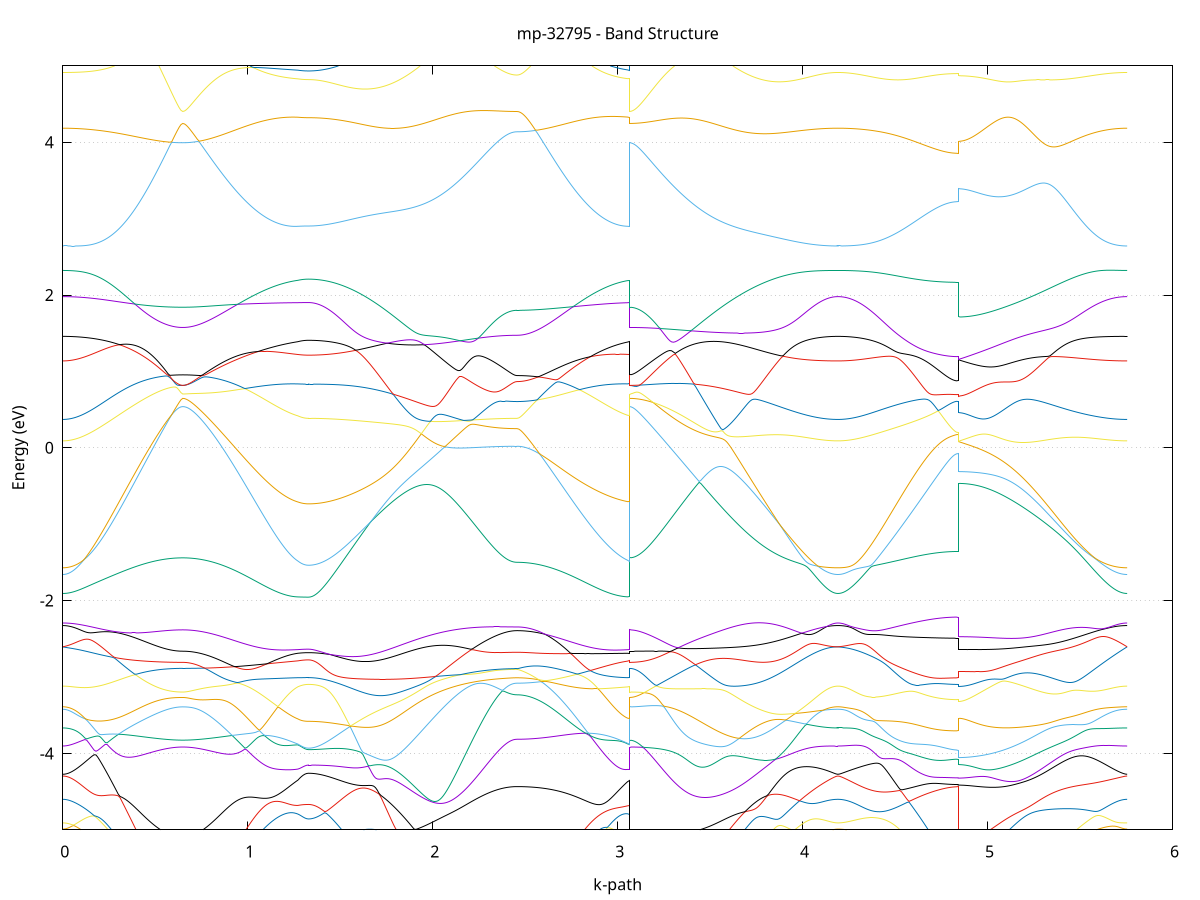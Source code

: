 set title 'mp-32795 - Band Structure'
set xlabel 'k-path'
set ylabel 'Energy (eV)'
set grid y
set yrange [-5:5]
set terminal png size 800,600
set output 'mp-32795_bands_gnuplot.png'
plot '-' using 1:2 with lines notitle, '-' using 1:2 with lines notitle, '-' using 1:2 with lines notitle, '-' using 1:2 with lines notitle, '-' using 1:2 with lines notitle, '-' using 1:2 with lines notitle, '-' using 1:2 with lines notitle, '-' using 1:2 with lines notitle, '-' using 1:2 with lines notitle, '-' using 1:2 with lines notitle, '-' using 1:2 with lines notitle, '-' using 1:2 with lines notitle, '-' using 1:2 with lines notitle, '-' using 1:2 with lines notitle, '-' using 1:2 with lines notitle, '-' using 1:2 with lines notitle, '-' using 1:2 with lines notitle, '-' using 1:2 with lines notitle, '-' using 1:2 with lines notitle, '-' using 1:2 with lines notitle, '-' using 1:2 with lines notitle, '-' using 1:2 with lines notitle, '-' using 1:2 with lines notitle, '-' using 1:2 with lines notitle, '-' using 1:2 with lines notitle, '-' using 1:2 with lines notitle, '-' using 1:2 with lines notitle, '-' using 1:2 with lines notitle, '-' using 1:2 with lines notitle, '-' using 1:2 with lines notitle, '-' using 1:2 with lines notitle, '-' using 1:2 with lines notitle, '-' using 1:2 with lines notitle, '-' using 1:2 with lines notitle, '-' using 1:2 with lines notitle, '-' using 1:2 with lines notitle, '-' using 1:2 with lines notitle, '-' using 1:2 with lines notitle, '-' using 1:2 with lines notitle, '-' using 1:2 with lines notitle, '-' using 1:2 with lines notitle, '-' using 1:2 with lines notitle, '-' using 1:2 with lines notitle, '-' using 1:2 with lines notitle, '-' using 1:2 with lines notitle, '-' using 1:2 with lines notitle, '-' using 1:2 with lines notitle, '-' using 1:2 with lines notitle, '-' using 1:2 with lines notitle, '-' using 1:2 with lines notitle, '-' using 1:2 with lines notitle, '-' using 1:2 with lines notitle, '-' using 1:2 with lines notitle, '-' using 1:2 with lines notitle, '-' using 1:2 with lines notitle, '-' using 1:2 with lines notitle, '-' using 1:2 with lines notitle, '-' using 1:2 with lines notitle, '-' using 1:2 with lines notitle, '-' using 1:2 with lines notitle, '-' using 1:2 with lines notitle, '-' using 1:2 with lines notitle, '-' using 1:2 with lines notitle, '-' using 1:2 with lines notitle, '-' using 1:2 with lines notitle, '-' using 1:2 with lines notitle, '-' using 1:2 with lines notitle, '-' using 1:2 with lines notitle, '-' using 1:2 with lines notitle, '-' using 1:2 with lines notitle, '-' using 1:2 with lines notitle, '-' using 1:2 with lines notitle, '-' using 1:2 with lines notitle, '-' using 1:2 with lines notitle, '-' using 1:2 with lines notitle, '-' using 1:2 with lines notitle, '-' using 1:2 with lines notitle, '-' using 1:2 with lines notitle, '-' using 1:2 with lines notitle, '-' using 1:2 with lines notitle
0.000000 -44.357483
0.009979 -44.357483
0.019958 -44.357483
0.029937 -44.357483
0.039916 -44.357383
0.049895 -44.357383
0.059873 -44.357383
0.069852 -44.357383
0.079831 -44.357383
0.089810 -44.357383
0.099789 -44.357283
0.109768 -44.357283
0.119747 -44.357283
0.129726 -44.357183
0.139705 -44.357183
0.149684 -44.357183
0.159663 -44.357083
0.169641 -44.357083
0.179620 -44.357083
0.189599 -44.356983
0.199578 -44.356983
0.209557 -44.356883
0.219536 -44.356883
0.229515 -44.356783
0.239494 -44.356783
0.249473 -44.356683
0.259452 -44.356683
0.269431 -44.356583
0.279409 -44.356483
0.289388 -44.356483
0.299367 -44.356383
0.309346 -44.356383
0.319325 -44.356283
0.329304 -44.356283
0.339283 -44.356183
0.349262 -44.356183
0.359241 -44.356083
0.369220 -44.356083
0.379199 -44.355983
0.389177 -44.355883
0.399156 -44.355883
0.409135 -44.355783
0.419114 -44.355783
0.429093 -44.355783
0.439072 -44.355683
0.449051 -44.355683
0.459030 -44.355583
0.469009 -44.355583
0.478988 -44.355483
0.488967 -44.355483
0.498945 -44.355483
0.508924 -44.355383
0.518903 -44.355383
0.528882 -44.355383
0.538861 -44.355283
0.548840 -44.355283
0.558819 -44.355283
0.568798 -44.355283
0.578777 -44.355183
0.588756 -44.355183
0.598735 -44.355183
0.608713 -44.355183
0.618692 -44.355183
0.628671 -44.355183
0.638650 -44.355183
0.648629 -44.355183
0.648629 -44.355183
0.658513 -44.355183
0.668397 -44.355183
0.678281 -44.355183
0.688165 -44.355183
0.698049 -44.355183
0.707933 -44.355183
0.717817 -44.355183
0.727701 -44.355183
0.737585 -44.355183
0.747470 -44.355283
0.757354 -44.355283
0.767238 -44.355283
0.777122 -44.355283
0.787006 -44.355283
0.796890 -44.355283
0.806774 -44.355383
0.816658 -44.355383
0.826542 -44.355383
0.836426 -44.355383
0.846310 -44.355483
0.856194 -44.355483
0.866078 -44.355483
0.875962 -44.355483
0.885846 -44.355583
0.895730 -44.355583
0.905614 -44.355583
0.915498 -44.355583
0.925382 -44.355683
0.935266 -44.355683
0.945150 -44.355683
0.955035 -44.355783
0.964919 -44.355783
0.974803 -44.355883
0.984687 -44.355883
0.994571 -44.355883
1.004455 -44.355883
1.014339 -44.355983
1.024223 -44.355983
1.034107 -44.356083
1.043991 -44.356083
1.053875 -44.356083
1.063759 -44.356183
1.073643 -44.356183
1.083527 -44.356183
1.093411 -44.356283
1.103295 -44.356283
1.113179 -44.356283
1.123063 -44.356283
1.132947 -44.356383
1.142831 -44.356383
1.152715 -44.356383
1.162599 -44.356483
1.172484 -44.356483
1.182368 -44.356483
1.192252 -44.356483
1.202136 -44.356583
1.212020 -44.356583
1.221904 -44.356583
1.231788 -44.356583
1.241672 -44.356583
1.251556 -44.356583
1.261440 -44.356683
1.271324 -44.356683
1.271324 -44.356683
1.280830 -44.356683
1.290336 -44.356683
1.299842 -44.356683
1.309348 -44.356683
1.318854 -44.356683
1.328360 -44.356683
1.328360 -44.356683
1.338148 -44.356583
1.347935 -44.356283
1.357722 -44.355683
1.367510 -44.354883
1.377297 -44.353883
1.387084 -44.352683
1.396871 -44.351283
1.406659 -44.349583
1.416446 -44.347783
1.426233 -44.345683
1.436021 -44.343383
1.445808 -44.340783
1.455595 -44.338083
1.465382 -44.335183
1.475170 -44.331983
1.484957 -44.328683
1.494744 -44.325083
1.504531 -44.321383
1.514319 -44.317383
1.524106 -44.313283
1.533893 -44.308983
1.543681 -44.304483
1.553468 -44.299883
1.563255 -44.294983
1.573042 -44.289983
1.582830 -44.284883
1.592617 -44.279583
1.602404 -44.274183
1.612192 -44.268783
1.621979 -44.263283
1.631766 -44.257883
1.641553 -44.252683
1.651341 -44.247883
1.661128 -44.243783
1.670915 -44.240683
1.680702 -44.238483
1.690490 -44.236983
1.700277 -44.235783
1.710064 -44.234983
1.719852 -44.234283
1.729639 -44.233683
1.729639 -44.233683
1.739585 -44.233083
1.749532 -44.232683
1.759479 -44.232183
1.769425 -44.231783
1.779372 -44.231383
1.789318 -44.230983
1.799265 -44.230583
1.809211 -44.230283
1.819158 -44.229883
1.829104 -44.229583
1.839051 -44.229183
1.848998 -44.228883
1.858944 -44.228583
1.868891 -44.228183
1.878837 -44.227883
1.888784 -44.227583
1.898730 -44.227283
1.908677 -44.226983
1.918624 -44.226683
1.928570 -44.226383
1.938517 -44.226083
1.948463 -44.225783
1.958410 -44.225483
1.968356 -44.225283
1.978303 -44.224983
1.988249 -44.224683
1.998196 -44.224383
2.008143 -44.224183
2.018089 -44.223883
2.028036 -44.223683
2.037982 -44.223383
2.047929 -44.223183
2.057875 -44.222883
2.067822 -44.222683
2.077769 -44.222483
2.087715 -44.222283
2.097662 -44.221983
2.107608 -44.222783
2.117555 -44.229783
2.127501 -44.236583
2.137448 -44.243183
2.147394 -44.249683
2.157341 -44.255983
2.167288 -44.262183
2.177234 -44.268183
2.187181 -44.273983
2.197127 -44.279683
2.207074 -44.285183
2.217020 -44.290483
2.226967 -44.295583
2.236914 -44.300483
2.246860 -44.305183
2.256807 -44.309683
2.266753 -44.314083
2.276700 -44.318183
2.286646 -44.322083
2.296593 -44.325783
2.306539 -44.329283
2.316486 -44.332583
2.326433 -44.335583
2.336379 -44.338483
2.346326 -44.341083
2.356272 -44.343483
2.366219 -44.345683
2.376165 -44.347583
2.386112 -44.349383
2.396058 -44.350883
2.406005 -44.352083
2.415952 -44.353183
2.425898 -44.353983
2.435845 -44.354583
2.445791 -44.354883
2.455738 -44.354983
2.455738 -44.354983
2.465702 -44.354983
2.475666 -44.354983
2.485631 -44.354983
2.495595 -44.354983
2.505559 -44.354983
2.515524 -44.354983
2.525488 -44.355083
2.535452 -44.355083
2.545417 -44.355083
2.555381 -44.355083
2.565345 -44.355083
2.575310 -44.355083
2.585274 -44.355183
2.595238 -44.355183
2.605202 -44.355183
2.615167 -44.355183
2.625131 -44.355283
2.635095 -44.355283
2.645060 -44.355283
2.655024 -44.355283
2.664988 -44.355383
2.674953 -44.355383
2.684917 -44.355383
2.694881 -44.355483
2.704846 -44.355483
2.714810 -44.355483
2.724774 -44.355583
2.734738 -44.355583
2.744703 -44.355683
2.754667 -44.355683
2.764631 -44.355683
2.774596 -44.355783
2.784560 -44.355783
2.794524 -44.355783
2.804489 -44.355883
2.814453 -44.355883
2.824417 -44.355983
2.834382 -44.355983
2.844346 -44.355983
2.854310 -44.356083
2.864275 -44.356083
2.874239 -44.356183
2.884203 -44.356183
2.894167 -44.356183
2.904132 -44.356283
2.914096 -44.356283
2.924060 -44.356283
2.934025 -44.356383
2.943989 -44.356383
2.953953 -44.356383
2.963918 -44.356483
2.973882 -44.356483
2.983846 -44.356483
2.993811 -44.356483
3.003775 -44.356583
3.013739 -44.356583
3.023703 -44.356583
3.033668 -44.356583
3.043632 -44.356583
3.053596 -44.356683
3.063561 -44.356683
3.063561 -44.355183
3.073484 -44.355083
3.083408 -44.354683
3.093331 -44.354083
3.103255 -44.353283
3.113179 -44.352283
3.123102 -44.350983
3.133026 -44.349483
3.142949 -44.347783
3.152873 -44.345883
3.162797 -44.343683
3.172720 -44.341283
3.182644 -44.338683
3.192567 -44.335883
3.202491 -44.332783
3.212415 -44.329583
3.222338 -44.326083
3.232262 -44.322383
3.242185 -44.318483
3.252109 -44.314383
3.262033 -44.310083
3.271956 -44.305583
3.281880 -44.300883
3.291803 -44.295983
3.301727 -44.290883
3.311650 -44.285583
3.321574 -44.280183
3.331498 -44.274483
3.341421 -44.268683
3.351345 -44.262783
3.361268 -44.256583
3.371192 -44.250283
3.381116 -44.243783
3.391039 -44.237183
3.400963 -44.230483
3.410886 -44.223583
3.420810 -44.221583
3.430734 -44.221783
3.440657 -44.221983
3.440657 -44.221983
3.450529 -44.222183
3.460401 -44.222483
3.470273 -44.222683
3.480146 -44.222883
3.490018 -44.223083
3.499890 -44.223383
3.509762 -44.223583
3.519634 -44.223883
3.529506 -44.224083
3.539378 -44.224383
3.549250 -44.224583
3.559123 -44.224883
3.568995 -44.225183
3.578867 -44.225483
3.588739 -44.225683
3.598611 -44.225983
3.608483 -44.226283
3.618355 -44.226583
3.628227 -44.226883
3.638099 -44.227183
3.647972 -44.227483
3.657844 -44.227883
3.667716 -44.228183
3.677588 -44.228583
3.687460 -44.228883
3.697332 -44.229283
3.707204 -44.229583
3.717076 -44.229983
3.726949 -44.230383
3.736821 -44.230883
3.746693 -44.231283
3.756565 -44.231783
3.766437 -44.232383
3.776309 -44.232983
3.786181 -44.233583
3.796053 -44.234383
3.805925 -44.235383
3.815798 -44.236483
3.825670 -44.237983
3.835542 -44.239883
3.845414 -44.242483
3.855286 -44.245683
3.865158 -44.249583
3.875030 -44.254083
3.884902 -44.259083
3.894775 -44.264183
3.904647 -44.269483
3.914519 -44.274783
3.924391 -44.280083
3.934263 -44.285283
3.944135 -44.290383
3.954007 -44.295383
3.963879 -44.300183
3.973751 -44.304783
3.983624 -44.309283
3.993496 -44.313683
4.003368 -44.317783
4.013240 -44.321783
4.023112 -44.325583
4.032984 -44.329083
4.042856 -44.332483
4.052728 -44.335683
4.062601 -44.338583
4.072473 -44.341383
4.082345 -44.343983
4.092217 -44.346283
4.102089 -44.348383
4.111961 -44.350283
4.121833 -44.351983
4.131705 -44.353383
4.141577 -44.354683
4.151450 -44.355683
4.161322 -44.356483
4.171194 -44.356983
4.181066 -44.357383
4.190938 -44.357483
4.190938 -44.357483
4.200791 -44.357383
4.210645 -44.357083
4.220498 -44.356683
4.230352 -44.356083
4.240205 -44.355383
4.250059 -44.354383
4.259912 -44.353283
4.269766 -44.352083
4.279619 -44.350583
4.289472 -44.348983
4.299326 -44.347283
4.309179 -44.345383
4.319033 -44.343283
4.328886 -44.340983
4.338740 -44.338583
4.348593 -44.336083
4.358446 -44.333283
4.368300 -44.330483
4.378153 -44.327383
4.388007 -44.324283
4.397860 -44.320883
4.407714 -44.317483
4.417567 -44.313883
4.427421 -44.310083
4.437274 -44.306183
4.447127 -44.302183
4.456981 -44.298083
4.466834 -44.293783
4.476688 -44.289383
4.486541 -44.284983
4.496395 -44.280383
4.506248 -44.275683
4.516101 -44.270983
4.525955 -44.266283
4.535808 -44.261583
4.545662 -44.256883
4.555515 -44.252383
4.565369 -44.248183
4.575222 -44.244283
4.585075 -44.240983
4.594929 -44.238383
4.604782 -44.236283
4.614636 -44.234683
4.624489 -44.233483
4.634343 -44.232483
4.644196 -44.231683
4.654050 -44.231083
4.663903 -44.230483
4.673756 -44.230083
4.683610 -44.229683
4.693463 -44.229283
4.703317 -44.228983
4.713170 -44.228683
4.723024 -44.228383
4.732877 -44.228183
4.742730 -44.227983
4.752584 -44.227783
4.762437 -44.227583
4.772291 -44.227483
4.782144 -44.227383
4.791998 -44.227283
4.801851 -44.227183
4.811704 -44.227083
4.821558 -44.227083
4.831411 -44.227083
4.841265 -44.227083
4.841265 -44.227683
4.851195 -44.227683
4.861126 -44.227683
4.871056 -44.227683
4.880987 -44.227683
4.890917 -44.227783
4.900848 -44.227783
4.910779 -44.227883
4.920709 -44.227883
4.930640 -44.227983
4.940570 -44.228083
4.950501 -44.228083
4.960431 -44.228183
4.970362 -44.228283
4.980292 -44.228383
4.990223 -44.228583
5.000153 -44.228683
5.010084 -44.228883
5.020015 -44.228983
5.029945 -44.229183
5.039876 -44.229383
5.049806 -44.229583
5.059737 -44.229783
5.069667 -44.229983
5.079598 -44.230283
5.089528 -44.230583
5.099459 -44.230883
5.109389 -44.231183
5.119320 -44.231583
5.129250 -44.232083
5.139181 -44.232583
5.149112 -44.233283
5.159042 -44.233983
5.168973 -44.234983
5.178903 -44.236083
5.188834 -44.237583
5.198764 -44.239283
5.208695 -44.241483
5.218625 -44.243983
5.228556 -44.246783
5.238486 -44.249883
5.248417 -44.253083
5.258348 -44.256483
5.268278 -44.259883
5.278209 -44.263283
5.288139 -44.266783
5.298070 -44.270183
5.308000 -44.273683
5.317931 -44.277083
5.327861 -44.280383
5.337792 -44.283683
5.347722 -44.286983
5.357653 -44.290183
5.367583 -44.293383
5.377514 -44.296483
5.387445 -44.299483
5.397375 -44.302483
5.407306 -44.305383
5.417236 -44.308183
5.427167 -44.310983
5.437097 -44.313683
5.447028 -44.316283
5.456958 -44.318883
5.466889 -44.321283
5.476819 -44.323683
5.486750 -44.325983
5.496680 -44.328283
5.506611 -44.330483
5.516542 -44.332483
5.526472 -44.334483
5.536403 -44.336483
5.546333 -44.338283
5.556264 -44.340083
5.566194 -44.341783
5.576125 -44.343383
5.586055 -44.344883
5.595986 -44.346283
5.605916 -44.347583
5.615847 -44.348883
5.625778 -44.350083
5.635708 -44.351183
5.645639 -44.352183
5.655569 -44.353083
5.665500 -44.353883
5.675430 -44.354683
5.685361 -44.355283
5.695291 -44.355883
5.705222 -44.356383
5.715152 -44.356783
5.725083 -44.357083
5.735013 -44.357283
5.744944 -44.357383
5.754875 -44.357483
e
0.000000 -44.235183
0.009979 -44.235183
0.019958 -44.235083
0.029937 -44.235083
0.039916 -44.234983
0.049895 -44.234983
0.059873 -44.234883
0.069852 -44.234783
0.079831 -44.234583
0.089810 -44.234483
0.099789 -44.234283
0.109768 -44.234183
0.119747 -44.233983
0.129726 -44.233783
0.139705 -44.233583
0.149684 -44.233283
0.159663 -44.233083
0.169641 -44.232783
0.179620 -44.232483
0.189599 -44.232183
0.199578 -44.231883
0.209557 -44.231583
0.219536 -44.231283
0.229515 -44.230983
0.239494 -44.230583
0.249473 -44.230283
0.259452 -44.229883
0.269431 -44.229483
0.279409 -44.229083
0.289388 -44.228783
0.299367 -44.228383
0.309346 -44.227983
0.319325 -44.227583
0.329304 -44.227083
0.339283 -44.226683
0.349262 -44.226283
0.359241 -44.225883
0.369220 -44.225483
0.379199 -44.225083
0.389177 -44.224683
0.399156 -44.224183
0.409135 -44.223783
0.419114 -44.223383
0.429093 -44.222983
0.439072 -44.222583
0.449051 -44.222283
0.459030 -44.221883
0.469009 -44.221483
0.478988 -44.221183
0.488967 -44.220783
0.498945 -44.220483
0.508924 -44.220183
0.518903 -44.219883
0.528882 -44.219583
0.538861 -44.219383
0.548840 -44.219183
0.558819 -44.218883
0.568798 -44.218683
0.578777 -44.218583
0.588756 -44.218383
0.598735 -44.218283
0.608713 -44.218183
0.618692 -44.218083
0.628671 -44.217983
0.638650 -44.217983
0.648629 -44.217983
0.648629 -44.217983
0.658513 -44.217983
0.668397 -44.217983
0.678281 -44.218083
0.688165 -44.218183
0.698049 -44.218283
0.707933 -44.218383
0.717817 -44.218483
0.727701 -44.218683
0.737585 -44.218883
0.747470 -44.219083
0.757354 -44.219383
0.767238 -44.219583
0.777122 -44.219883
0.787006 -44.220183
0.796890 -44.220483
0.806774 -44.220783
0.816658 -44.221083
0.826542 -44.221483
0.836426 -44.221783
0.846310 -44.222183
0.856194 -44.222583
0.866078 -44.222983
0.875962 -44.223383
0.885846 -44.223783
0.895730 -44.224183
0.905614 -44.224583
0.915498 -44.224983
0.925382 -44.225483
0.935266 -44.225883
0.945150 -44.226283
0.955035 -44.226783
0.964919 -44.227183
0.974803 -44.227683
0.984687 -44.228083
0.994571 -44.228483
1.004455 -44.228983
1.014339 -44.229383
1.024223 -44.229783
1.034107 -44.230183
1.043991 -44.230683
1.053875 -44.231083
1.063759 -44.231483
1.073643 -44.231783
1.083527 -44.232183
1.093411 -44.232583
1.103295 -44.232983
1.113179 -44.233283
1.123063 -44.233683
1.132947 -44.233983
1.142831 -44.234283
1.152715 -44.234583
1.162599 -44.234883
1.172484 -44.235183
1.182368 -44.235483
1.192252 -44.235683
1.202136 -44.235983
1.212020 -44.236183
1.221904 -44.236383
1.231788 -44.236583
1.241672 -44.236783
1.251556 -44.236983
1.261440 -44.237083
1.271324 -44.237283
1.271324 -44.237283
1.280830 -44.237383
1.290336 -44.237583
1.299842 -44.237683
1.309348 -44.237783
1.318854 -44.237783
1.328360 -44.237783
1.328360 -44.237783
1.338148 -44.237783
1.347935 -44.237783
1.357722 -44.237783
1.367510 -44.237683
1.377297 -44.237683
1.387084 -44.237583
1.396871 -44.237583
1.406659 -44.237483
1.416446 -44.237383
1.426233 -44.237283
1.436021 -44.237183
1.445808 -44.236983
1.455595 -44.236883
1.465382 -44.236683
1.475170 -44.236583
1.484957 -44.236383
1.494744 -44.236183
1.504531 -44.235983
1.514319 -44.235683
1.524106 -44.235483
1.533893 -44.235283
1.543681 -44.234983
1.553468 -44.234683
1.563255 -44.234383
1.573042 -44.233983
1.582830 -44.233583
1.592617 -44.233183
1.602404 -44.232683
1.612192 -44.232083
1.621979 -44.231283
1.631766 -44.230383
1.641553 -44.228983
1.651341 -44.227083
1.661128 -44.224283
1.670915 -44.220483
1.680702 -44.215483
1.690490 -44.209783
1.700277 -44.203583
1.710064 -44.196883
1.719852 -44.189983
1.729639 -44.182783
1.729639 -44.182783
1.739585 -44.175383
1.749532 -44.167783
1.759479 -44.160083
1.769425 -44.152283
1.779372 -44.144383
1.789318 -44.136483
1.799265 -44.128483
1.809211 -44.120483
1.819158 -44.112583
1.829104 -44.104783
1.839051 -44.097483
1.848998 -44.094983
1.858944 -44.095383
1.868891 -44.095883
1.878837 -44.096283
1.888784 -44.096783
1.898730 -44.097283
1.908677 -44.097883
1.918624 -44.098483
1.928570 -44.099283
1.938517 -44.100383
1.948463 -44.102683
1.958410 -44.107683
1.968356 -44.114883
1.978303 -44.122683
1.988249 -44.130783
1.998196 -44.138883
2.008143 -44.146883
2.018089 -44.154983
2.028036 -44.162883
2.037982 -44.170783
2.047929 -44.178483
2.057875 -44.186183
2.067822 -44.193783
2.077769 -44.201183
2.087715 -44.208583
2.097662 -44.215783
2.107608 -44.221783
2.117555 -44.221583
2.127501 -44.221383
2.137448 -44.221183
2.147394 -44.220983
2.157341 -44.220783
2.167288 -44.220683
2.177234 -44.220483
2.187181 -44.220283
2.197127 -44.220183
2.207074 -44.219983
2.217020 -44.219883
2.226967 -44.219683
2.236914 -44.219583
2.246860 -44.219383
2.256807 -44.219283
2.266753 -44.219183
2.276700 -44.219083
2.286646 -44.218983
2.296593 -44.218883
2.306539 -44.218783
2.316486 -44.218683
2.326433 -44.218583
2.336379 -44.218483
2.346326 -44.218483
2.356272 -44.218383
2.366219 -44.218283
2.376165 -44.218283
2.386112 -44.218183
2.396058 -44.218183
2.406005 -44.218183
2.415952 -44.218083
2.425898 -44.218083
2.435845 -44.218083
2.445791 -44.218083
2.455738 -44.218083
2.455738 -44.218083
2.465702 -44.218083
2.475666 -44.218083
2.485631 -44.218183
2.495595 -44.218283
2.505559 -44.218383
2.515524 -44.218483
2.525488 -44.218683
2.535452 -44.218883
2.545417 -44.219083
2.555381 -44.219283
2.565345 -44.219483
2.575310 -44.219783
2.585274 -44.220083
2.595238 -44.220383
2.605202 -44.220683
2.615167 -44.220983
2.625131 -44.221383
2.635095 -44.221783
2.645060 -44.222083
2.655024 -44.222483
2.664988 -44.222883
2.674953 -44.223283
2.684917 -44.223783
2.694881 -44.224183
2.704846 -44.224583
2.714810 -44.224983
2.724774 -44.225483
2.734738 -44.225883
2.744703 -44.226383
2.754667 -44.226783
2.764631 -44.227283
2.774596 -44.227683
2.784560 -44.228183
2.794524 -44.228583
2.804489 -44.229083
2.814453 -44.229483
2.824417 -44.229883
2.834382 -44.230383
2.844346 -44.230783
2.854310 -44.231183
2.864275 -44.231583
2.874239 -44.231983
2.884203 -44.232383
2.894167 -44.232783
2.904132 -44.233183
2.914096 -44.233483
2.924060 -44.233883
2.934025 -44.234183
2.943989 -44.234483
2.953953 -44.234783
2.963918 -44.235083
2.973882 -44.235383
2.983846 -44.235683
2.993811 -44.235883
3.003775 -44.236183
3.013739 -44.236383
3.023703 -44.236583
3.033668 -44.236783
3.043632 -44.236983
3.053596 -44.237083
3.063561 -44.237283
3.063561 -44.217983
3.073484 -44.217983
3.083408 -44.217983
3.093331 -44.217983
3.103255 -44.217983
3.113179 -44.218083
3.123102 -44.218083
3.133026 -44.218083
3.142949 -44.218183
3.152873 -44.218183
3.162797 -44.218283
3.172720 -44.218283
3.182644 -44.218383
3.192567 -44.218483
3.202491 -44.218483
3.212415 -44.218583
3.222338 -44.218683
3.232262 -44.218783
3.242185 -44.218883
3.252109 -44.218983
3.262033 -44.219083
3.271956 -44.219183
3.281880 -44.219383
3.291803 -44.219483
3.301727 -44.219583
3.311650 -44.219683
3.321574 -44.219883
3.331498 -44.219983
3.341421 -44.220183
3.351345 -44.220383
3.361268 -44.220483
3.371192 -44.220683
3.381116 -44.220883
3.391039 -44.220983
3.400963 -44.221183
3.410886 -44.221383
3.420810 -44.216483
3.430734 -44.209283
3.440657 -44.201983
3.440657 -44.201983
3.450529 -44.194683
3.460401 -44.187183
3.470273 -44.179583
3.480146 -44.171883
3.490018 -44.164083
3.499890 -44.156183
3.509762 -44.148183
3.519634 -44.140183
3.529506 -44.132183
3.539378 -44.124183
3.549250 -44.116183
3.559123 -44.108783
3.568995 -44.103083
3.578867 -44.100583
3.588739 -44.099383
3.598611 -44.098683
3.608483 -44.098083
3.618355 -44.097583
3.628227 -44.097083
3.638099 -44.096583
3.647972 -44.096183
3.657844 -44.095783
3.667716 -44.095283
3.677588 -44.096483
3.687460 -44.103083
3.697332 -44.110383
3.707204 -44.117983
3.717076 -44.125783
3.726949 -44.133483
3.736821 -44.141283
3.746693 -44.148983
3.756565 -44.156683
3.766437 -44.164183
3.776309 -44.171583
3.786181 -44.178783
3.796053 -44.185783
3.805925 -44.192583
3.815798 -44.198983
3.825670 -44.204983
3.835542 -44.210383
3.845414 -44.215083
3.855286 -44.218883
3.865158 -44.221883
3.875030 -44.224183
3.884902 -44.225883
3.894775 -44.227183
3.904647 -44.228183
3.914519 -44.228983
3.924391 -44.229683
3.934263 -44.230283
3.944135 -44.230783
3.954007 -44.231183
3.963879 -44.231583
3.973751 -44.231983
3.983624 -44.232283
3.993496 -44.232583
4.003368 -44.232883
4.013240 -44.233083
4.023112 -44.233383
4.032984 -44.233583
4.042856 -44.233783
4.052728 -44.233983
4.062601 -44.234083
4.072473 -44.234283
4.082345 -44.234383
4.092217 -44.234583
4.102089 -44.234683
4.111961 -44.234783
4.121833 -44.234883
4.131705 -44.234983
4.141577 -44.234983
4.151450 -44.235083
4.161322 -44.235083
4.171194 -44.235183
4.181066 -44.235183
4.190938 -44.235183
4.190938 -44.235183
4.200791 -44.235183
4.210645 -44.235083
4.220498 -44.235083
4.230352 -44.235083
4.240205 -44.234983
4.250059 -44.234883
4.259912 -44.234883
4.269766 -44.234783
4.279619 -44.234683
4.289472 -44.234483
4.299326 -44.234383
4.309179 -44.234183
4.319033 -44.234083
4.328886 -44.233883
4.338740 -44.233683
4.348593 -44.233483
4.358446 -44.233283
4.368300 -44.233083
4.378153 -44.232883
4.388007 -44.232583
4.397860 -44.232383
4.407714 -44.232083
4.417567 -44.231783
4.427421 -44.231483
4.437274 -44.231183
4.447127 -44.230883
4.456981 -44.230483
4.466834 -44.230083
4.476688 -44.229683
4.486541 -44.229283
4.496395 -44.228783
4.506248 -44.228183
4.516101 -44.227583
4.525955 -44.226883
4.535808 -44.226083
4.545662 -44.225083
4.555515 -44.223783
4.565369 -44.222083
4.575222 -44.219883
4.585075 -44.217083
4.594929 -44.213583
4.604782 -44.209283
4.614636 -44.204483
4.624489 -44.199183
4.634343 -44.193583
4.644196 -44.187783
4.654050 -44.181683
4.663903 -44.175483
4.673756 -44.169083
4.683610 -44.162583
4.693463 -44.155983
4.703317 -44.149283
4.713170 -44.142583
4.723024 -44.135783
4.732877 -44.128983
4.742730 -44.122183
4.752584 -44.115483
4.762437 -44.108983
4.772291 -44.102883
4.782144 -44.097783
4.791998 -44.094283
4.801851 -44.092383
4.811704 -44.091383
4.821558 -44.090883
4.831411 -44.090583
4.841265 -44.090583
4.841265 -44.089783
4.851195 -44.089783
4.861126 -44.089983
4.871056 -44.090183
4.880987 -44.090583
4.890917 -44.091183
4.900848 -44.092183
4.910779 -44.093783
4.920709 -44.096183
4.930640 -44.099583
4.940570 -44.103583
4.950501 -44.108083
4.960431 -44.112783
4.970362 -44.117583
4.980292 -44.122383
4.990223 -44.127283
5.000153 -44.132183
5.010084 -44.137083
5.020015 -44.141983
5.029945 -44.146883
5.039876 -44.151783
5.049806 -44.156583
5.059737 -44.161283
5.069667 -44.165983
5.079598 -44.170683
5.089528 -44.175383
5.099459 -44.179883
5.109389 -44.184383
5.119320 -44.188783
5.129250 -44.193083
5.139181 -44.197283
5.149112 -44.201283
5.159042 -44.205183
5.168973 -44.208883
5.178903 -44.212283
5.188834 -44.215283
5.198764 -44.217983
5.208695 -44.220183
5.218625 -44.222083
5.228556 -44.223583
5.238486 -44.224683
5.248417 -44.225683
5.258348 -44.226483
5.268278 -44.227083
5.278209 -44.227683
5.288139 -44.228183
5.298070 -44.228583
5.308000 -44.228983
5.317931 -44.229283
5.327861 -44.229683
5.337792 -44.229983
5.347722 -44.230283
5.357653 -44.230483
5.367583 -44.230783
5.377514 -44.230983
5.387445 -44.231183
5.397375 -44.231483
5.407306 -44.231683
5.417236 -44.231883
5.427167 -44.232083
5.437097 -44.232183
5.447028 -44.232383
5.456958 -44.232583
5.466889 -44.232783
5.476819 -44.232883
5.486750 -44.233083
5.496680 -44.233183
5.506611 -44.233383
5.516542 -44.233483
5.526472 -44.233583
5.536403 -44.233783
5.546333 -44.233883
5.556264 -44.233983
5.566194 -44.234083
5.576125 -44.234183
5.586055 -44.234283
5.595986 -44.234383
5.605916 -44.234483
5.615847 -44.234583
5.625778 -44.234683
5.635708 -44.234783
5.645639 -44.234783
5.655569 -44.234883
5.665500 -44.234883
5.675430 -44.234983
5.685361 -44.234983
5.695291 -44.235083
5.705222 -44.235083
5.715152 -44.235083
5.725083 -44.235083
5.735013 -44.235183
5.744944 -44.235183
5.754875 -44.235183
e
0.000000 -44.095483
0.009979 -44.095483
0.019958 -44.095483
0.029937 -44.095583
0.039916 -44.095583
0.049895 -44.095683
0.059873 -44.095783
0.069852 -44.095983
0.079831 -44.096083
0.089810 -44.096283
0.099789 -44.096483
0.109768 -44.096683
0.119747 -44.096883
0.129726 -44.097083
0.139705 -44.097383
0.149684 -44.097683
0.159663 -44.097983
0.169641 -44.098283
0.179620 -44.098583
0.189599 -44.098983
0.199578 -44.099283
0.209557 -44.099683
0.219536 -44.100083
0.229515 -44.100483
0.239494 -44.100883
0.249473 -44.101283
0.259452 -44.101683
0.269431 -44.102183
0.279409 -44.102583
0.289388 -44.103083
0.299367 -44.103483
0.309346 -44.103983
0.319325 -44.104483
0.329304 -44.104883
0.339283 -44.105383
0.349262 -44.105883
0.359241 -44.106383
0.369220 -44.106883
0.379199 -44.107283
0.389177 -44.107783
0.399156 -44.108283
0.409135 -44.108783
0.419114 -44.109183
0.429093 -44.109683
0.439072 -44.110083
0.449051 -44.110483
0.459030 -44.110983
0.469009 -44.111383
0.478988 -44.111783
0.488967 -44.112183
0.498945 -44.112483
0.508924 -44.112883
0.518903 -44.113183
0.528882 -44.113483
0.538861 -44.113783
0.548840 -44.114083
0.558819 -44.114283
0.568798 -44.114583
0.578777 -44.114783
0.588756 -44.114883
0.598735 -44.115083
0.608713 -44.115183
0.618692 -44.115283
0.628671 -44.115383
0.638650 -44.115383
0.648629 -44.115383
0.648629 -44.115383
0.658513 -44.115383
0.668397 -44.115383
0.678281 -44.115283
0.688165 -44.115183
0.698049 -44.115083
0.707933 -44.114983
0.717817 -44.114783
0.727701 -44.114683
0.737585 -44.114483
0.747470 -44.114183
0.757354 -44.113983
0.767238 -44.113683
0.777122 -44.113483
0.787006 -44.113183
0.796890 -44.112883
0.806774 -44.112483
0.816658 -44.112183
0.826542 -44.111783
0.836426 -44.111483
0.846310 -44.111083
0.856194 -44.110683
0.866078 -44.110283
0.875962 -44.109883
0.885846 -44.109483
0.895730 -44.108983
0.905614 -44.108583
0.915498 -44.108083
0.925382 -44.107683
0.935266 -44.107183
0.945150 -44.106783
0.955035 -44.106383
0.964919 -44.105883
0.974803 -44.105383
0.984687 -44.104983
0.994571 -44.104483
1.004455 -44.104083
1.014339 -44.103683
1.024223 -44.103183
1.034107 -44.102783
1.043991 -44.102383
1.053875 -44.101883
1.063759 -44.101483
1.073643 -44.101083
1.083527 -44.100683
1.093411 -44.100283
1.103295 -44.099883
1.113179 -44.099583
1.123063 -44.099183
1.132947 -44.098883
1.142831 -44.098483
1.152715 -44.098183
1.162599 -44.097883
1.172484 -44.097583
1.182368 -44.097283
1.192252 -44.096983
1.202136 -44.096783
1.212020 -44.096483
1.221904 -44.096283
1.231788 -44.096083
1.241672 -44.095883
1.251556 -44.095683
1.261440 -44.095583
1.271324 -44.095383
1.271324 -44.095383
1.280830 -44.095183
1.290336 -44.095083
1.299842 -44.094983
1.309348 -44.094883
1.318854 -44.094783
1.328360 -44.094783
1.328360 -44.094783
1.338148 -44.094783
1.347935 -44.094783
1.357722 -44.094783
1.367510 -44.094683
1.377297 -44.094683
1.387084 -44.094583
1.396871 -44.094483
1.406659 -44.094383
1.416446 -44.094283
1.426233 -44.094183
1.436021 -44.094083
1.445808 -44.093983
1.455595 -44.093783
1.465382 -44.093683
1.475170 -44.093483
1.484957 -44.093283
1.494744 -44.093083
1.504531 -44.092883
1.514319 -44.092683
1.524106 -44.092483
1.533893 -44.092183
1.543681 -44.091983
1.553468 -44.091683
1.563255 -44.091383
1.573042 -44.091183
1.582830 -44.090883
1.592617 -44.090583
1.602404 -44.090183
1.612192 -44.089883
1.621979 -44.089583
1.631766 -44.089183
1.641553 -44.088883
1.651341 -44.088483
1.661128 -44.088583
1.670915 -44.088883
1.680702 -44.089083
1.690490 -44.089383
1.700277 -44.089683
1.710064 -44.089883
1.719852 -44.090283
1.729639 -44.090483
1.729639 -44.090583
1.739585 -44.090883
1.749532 -44.091183
1.759479 -44.091483
1.769425 -44.091883
1.779372 -44.092183
1.789318 -44.092583
1.799265 -44.092983
1.809211 -44.093383
1.819158 -44.093683
1.829104 -44.094183
1.839051 -44.094583
1.848998 -44.091183
1.858944 -44.086483
1.868891 -44.083483
1.878837 -44.081683
1.888784 -44.080483
1.898730 -44.079483
1.908677 -44.078583
1.918624 -44.077883
1.928570 -44.078483
1.938517 -44.086283
1.948463 -44.092883
1.958410 -44.096783
1.968356 -44.098483
1.978303 -44.099483
1.988249 -44.100183
1.998196 -44.100783
2.008143 -44.101383
2.018089 -44.101883
2.028036 -44.102383
2.037982 -44.102883
2.047929 -44.103383
2.057875 -44.103883
2.067822 -44.104383
2.077769 -44.104883
2.087715 -44.105383
2.097662 -44.105783
2.107608 -44.106283
2.117555 -44.106783
2.127501 -44.107183
2.137448 -44.107583
2.147394 -44.108083
2.157341 -44.108483
2.167288 -44.108883
2.177234 -44.109283
2.187181 -44.109683
2.197127 -44.110083
2.207074 -44.110483
2.217020 -44.110783
2.226967 -44.111183
2.236914 -44.111483
2.246860 -44.111783
2.256807 -44.112183
2.266753 -44.112483
2.276700 -44.112783
2.286646 -44.112983
2.296593 -44.113283
2.306539 -44.113483
2.316486 -44.113783
2.326433 -44.113983
2.336379 -44.114183
2.346326 -44.114383
2.356272 -44.114583
2.366219 -44.114683
2.376165 -44.114883
2.386112 -44.114983
2.396058 -44.115083
2.406005 -44.115183
2.415952 -44.115283
2.425898 -44.115283
2.435845 -44.115383
2.445791 -44.115383
2.455738 -44.115383
2.455738 -44.115383
2.465702 -44.115383
2.475666 -44.115283
2.485631 -44.115283
2.495595 -44.115183
2.505559 -44.115083
2.515524 -44.114883
2.525488 -44.114783
2.535452 -44.114583
2.545417 -44.114383
2.555381 -44.114083
2.565345 -44.113883
2.575310 -44.113583
2.585274 -44.113283
2.595238 -44.112983
2.605202 -44.112683
2.615167 -44.112283
2.625131 -44.111983
2.635095 -44.111583
2.645060 -44.111183
2.655024 -44.110783
2.664988 -44.110383
2.674953 -44.109983
2.684917 -44.109483
2.694881 -44.109083
2.704846 -44.108583
2.714810 -44.108183
2.724774 -44.107683
2.734738 -44.107283
2.744703 -44.106783
2.754667 -44.106283
2.764631 -44.105883
2.774596 -44.105383
2.784560 -44.104883
2.794524 -44.104483
2.804489 -44.103983
2.814453 -44.103583
2.824417 -44.103083
2.834382 -44.102683
2.844346 -44.102183
2.854310 -44.101783
2.864275 -44.101383
2.874239 -44.100883
2.884203 -44.100483
2.894167 -44.100083
2.904132 -44.099783
2.914096 -44.099383
2.924060 -44.098983
2.934025 -44.098683
2.943989 -44.098283
2.953953 -44.097983
2.963918 -44.097683
2.973882 -44.097383
2.983846 -44.097083
2.993811 -44.096783
3.003775 -44.096583
3.013739 -44.096383
3.023703 -44.096083
3.033668 -44.095883
3.043632 -44.095683
3.053596 -44.095583
3.063561 -44.095383
3.063561 -44.115383
3.073484 -44.115383
3.083408 -44.115383
3.093331 -44.115283
3.103255 -44.115283
3.113179 -44.115183
3.123102 -44.115083
3.133026 -44.114983
3.142949 -44.114883
3.152873 -44.114683
3.162797 -44.114583
3.172720 -44.114383
3.182644 -44.114183
3.192567 -44.113983
3.202491 -44.113783
3.212415 -44.113583
3.222338 -44.113283
3.232262 -44.113083
3.242185 -44.112783
3.252109 -44.112483
3.262033 -44.112183
3.271956 -44.111883
3.281880 -44.111583
3.291803 -44.111283
3.301727 -44.110883
3.311650 -44.110583
3.321574 -44.110183
3.331498 -44.109783
3.341421 -44.109383
3.351345 -44.108983
3.361268 -44.108583
3.371192 -44.108183
3.381116 -44.107783
3.391039 -44.107383
3.400963 -44.106883
3.410886 -44.106483
3.420810 -44.105983
3.430734 -44.105583
3.440657 -44.105083
3.440657 -44.105083
3.450529 -44.104683
3.460401 -44.104183
3.470273 -44.103683
3.480146 -44.103183
3.490018 -44.102683
3.499890 -44.102183
3.509762 -44.101683
3.519634 -44.101183
3.529506 -44.100583
3.539378 -44.099983
3.549250 -44.099183
3.559123 -44.097883
3.568995 -44.094783
3.578867 -44.088483
3.588739 -44.080883
3.598611 -44.078283
3.608483 -44.079083
3.618355 -44.079983
3.628227 -44.080983
3.638099 -44.082383
3.647972 -44.084183
3.657844 -44.086883
3.667716 -44.090883
3.677588 -44.094883
3.687460 -44.094483
3.697332 -44.094083
3.707204 -44.093683
3.717076 -44.093383
3.726949 -44.092983
3.736821 -44.092583
3.746693 -44.092283
3.756565 -44.091983
3.766437 -44.091583
3.776309 -44.091283
3.786181 -44.090983
3.796053 -44.090683
3.805925 -44.090383
3.815798 -44.090083
3.825670 -44.089783
3.835542 -44.089583
3.845414 -44.089283
3.855286 -44.089083
3.865158 -44.088783
3.875030 -44.089083
3.884902 -44.089483
3.894775 -44.089883
3.904647 -44.090183
3.914519 -44.090583
3.924391 -44.090883
3.934263 -44.091183
3.944135 -44.091583
3.954007 -44.091883
3.963879 -44.092183
3.973751 -44.092383
3.983624 -44.092683
3.993496 -44.092983
4.003368 -44.093183
4.013240 -44.093383
4.023112 -44.093683
4.032984 -44.093883
4.042856 -44.094083
4.052728 -44.094183
4.062601 -44.094383
4.072473 -44.094583
4.082345 -44.094683
4.092217 -44.094783
4.102089 -44.094983
4.111961 -44.095083
4.121833 -44.095183
4.131705 -44.095183
4.141577 -44.095283
4.151450 -44.095383
4.161322 -44.095383
4.171194 -44.095383
4.181066 -44.095483
4.190938 -44.095483
4.190938 -44.095483
4.200791 -44.095483
4.210645 -44.095483
4.220498 -44.095483
4.230352 -44.095383
4.240205 -44.095383
4.250059 -44.095383
4.259912 -44.095383
4.269766 -44.095283
4.279619 -44.095283
4.289472 -44.095183
4.299326 -44.095183
4.309179 -44.095083
4.319033 -44.095083
4.328886 -44.094983
4.338740 -44.094983
4.348593 -44.094883
4.358446 -44.094783
4.368300 -44.094683
4.378153 -44.094683
4.388007 -44.094583
4.397860 -44.094483
4.407714 -44.094383
4.417567 -44.094283
4.427421 -44.094183
4.437274 -44.094083
4.447127 -44.093883
4.456981 -44.093783
4.466834 -44.093683
4.476688 -44.093583
4.486541 -44.093383
4.496395 -44.093283
4.506248 -44.093183
4.516101 -44.092983
4.525955 -44.092883
4.535808 -44.092683
4.545662 -44.092583
4.555515 -44.092383
4.565369 -44.092283
4.575222 -44.092083
4.585075 -44.091983
4.594929 -44.091783
4.604782 -44.091583
4.614636 -44.091383
4.624489 -44.091283
4.634343 -44.091083
4.644196 -44.090883
4.654050 -44.090683
4.663903 -44.090583
4.673756 -44.090383
4.683610 -44.090183
4.693463 -44.089983
4.703317 -44.089783
4.713170 -44.089583
4.723024 -44.089383
4.732877 -44.089183
4.742730 -44.088883
4.752584 -44.088583
4.762437 -44.088383
4.772291 -44.088083
4.782144 -44.087883
4.791998 -44.087783
4.801851 -44.087683
4.811704 -44.087683
4.821558 -44.087683
4.831411 -44.087683
4.841265 -44.087683
4.841265 -44.087883
4.851195 -44.087883
4.861126 -44.087883
4.871056 -44.087883
4.880987 -44.087783
4.890917 -44.087783
4.900848 -44.087683
4.910779 -44.087683
4.920709 -44.087683
4.930640 -44.087683
4.940570 -44.087683
4.950501 -44.087883
4.960431 -44.087983
4.970362 -44.088283
4.980292 -44.088483
4.990223 -44.088683
5.000153 -44.088783
5.010084 -44.088983
5.020015 -44.089183
5.029945 -44.089383
5.039876 -44.089483
5.049806 -44.089683
5.059737 -44.089783
5.069667 -44.089983
5.079598 -44.090083
5.089528 -44.090283
5.099459 -44.090383
5.109389 -44.090483
5.119320 -44.090683
5.129250 -44.090783
5.139181 -44.090883
5.149112 -44.091083
5.159042 -44.091183
5.168973 -44.091283
5.178903 -44.091483
5.188834 -44.091583
5.198764 -44.091683
5.208695 -44.091783
5.218625 -44.091983
5.228556 -44.092083
5.238486 -44.092183
5.248417 -44.092283
5.258348 -44.092383
5.268278 -44.092483
5.278209 -44.092683
5.288139 -44.092783
5.298070 -44.092883
5.308000 -44.092983
5.317931 -44.093083
5.327861 -44.093183
5.337792 -44.093283
5.347722 -44.093383
5.357653 -44.093483
5.367583 -44.093583
5.377514 -44.093683
5.387445 -44.093783
5.397375 -44.093783
5.407306 -44.093883
5.417236 -44.093983
5.427167 -44.094083
5.437097 -44.094183
5.447028 -44.094283
5.456958 -44.094283
5.466889 -44.094383
5.476819 -44.094483
5.486750 -44.094483
5.496680 -44.094583
5.506611 -44.094683
5.516542 -44.094683
5.526472 -44.094783
5.536403 -44.094883
5.546333 -44.094883
5.556264 -44.094983
5.566194 -44.094983
5.576125 -44.095083
5.586055 -44.095083
5.595986 -44.095083
5.605916 -44.095183
5.615847 -44.095183
5.625778 -44.095183
5.635708 -44.095283
5.645639 -44.095283
5.655569 -44.095283
5.665500 -44.095383
5.675430 -44.095383
5.685361 -44.095383
5.695291 -44.095383
5.705222 -44.095383
5.715152 -44.095383
5.725083 -44.095483
5.735013 -44.095483
5.744944 -44.095483
5.754875 -44.095483
e
0.000000 -44.085083
0.009979 -44.085083
0.019958 -44.084983
0.029937 -44.084983
0.039916 -44.084883
0.049895 -44.084883
0.059873 -44.084783
0.069852 -44.084683
0.079831 -44.084483
0.089810 -44.084383
0.099789 -44.084183
0.109768 -44.083983
0.119747 -44.083783
0.129726 -44.083583
0.139705 -44.083383
0.149684 -44.083083
0.159663 -44.082883
0.169641 -44.082583
0.179620 -44.082283
0.189599 -44.081983
0.199578 -44.081683
0.209557 -44.081283
0.219536 -44.080983
0.229515 -44.080583
0.239494 -44.080183
0.249473 -44.079783
0.259452 -44.079383
0.269431 -44.078983
0.279409 -44.078483
0.289388 -44.078083
0.299367 -44.077583
0.309346 -44.077083
0.319325 -44.076583
0.329304 -44.076083
0.339283 -44.075583
0.349262 -44.075083
0.359241 -44.074483
0.369220 -44.073983
0.379199 -44.073383
0.389177 -44.072783
0.399156 -44.072283
0.409135 -44.071683
0.419114 -44.071083
0.429093 -44.070483
0.439072 -44.069883
0.449051 -44.069183
0.459030 -44.068583
0.469009 -44.067983
0.478988 -44.067283
0.488967 -44.066683
0.498945 -44.065983
0.508924 -44.065383
0.518903 -44.064683
0.528882 -44.064083
0.538861 -44.063383
0.548840 -44.062783
0.558819 -44.062083
0.568798 -44.061483
0.578777 -44.060783
0.588756 -44.060183
0.598735 -44.059683
0.608713 -44.059083
0.618692 -44.058583
0.628671 -44.058283
0.638650 -44.057983
0.648629 -44.057883
0.648629 -44.057883
0.658513 -44.057983
0.668397 -44.058183
0.678281 -44.058483
0.688165 -44.058883
0.698049 -44.059383
0.707933 -44.059883
0.717817 -44.060383
0.727701 -44.060983
0.737585 -44.061483
0.747470 -44.062083
0.757354 -44.062683
0.767238 -44.063183
0.777122 -44.063783
0.787006 -44.064383
0.796890 -44.064983
0.806774 -44.065583
0.816658 -44.066183
0.826542 -44.066683
0.836426 -44.067283
0.846310 -44.067883
0.856194 -44.068483
0.866078 -44.068983
0.875962 -44.069583
0.885846 -44.070083
0.895730 -44.070683
0.905614 -44.071183
0.915498 -44.071683
0.925382 -44.072283
0.935266 -44.072783
0.945150 -44.073283
0.955035 -44.073783
0.964919 -44.074283
0.974803 -44.074783
0.984687 -44.075283
0.994571 -44.075683
1.004455 -44.076183
1.014339 -44.076583
1.024223 -44.076983
1.034107 -44.077483
1.043991 -44.077883
1.053875 -44.078283
1.063759 -44.078683
1.073643 -44.079083
1.083527 -44.079383
1.093411 -44.079783
1.103295 -44.080083
1.113179 -44.080483
1.123063 -44.080783
1.132947 -44.081083
1.142831 -44.081383
1.152715 -44.081683
1.162599 -44.081983
1.172484 -44.082183
1.182368 -44.082483
1.192252 -44.082683
1.202136 -44.082883
1.212020 -44.083183
1.221904 -44.083283
1.231788 -44.083483
1.241672 -44.083683
1.251556 -44.083883
1.261440 -44.083983
1.271324 -44.084083
1.271324 -44.084083
1.280830 -44.084283
1.290336 -44.084383
1.299842 -44.084483
1.309348 -44.084583
1.318854 -44.084583
1.328360 -44.084583
1.328360 -44.084583
1.338148 -44.084583
1.347935 -44.084583
1.357722 -44.084683
1.367510 -44.084683
1.377297 -44.084683
1.387084 -44.084683
1.396871 -44.084783
1.406659 -44.084783
1.416446 -44.084883
1.426233 -44.084983
1.436021 -44.084983
1.445808 -44.085083
1.455595 -44.085183
1.465382 -44.085283
1.475170 -44.085383
1.484957 -44.085483
1.494744 -44.085583
1.504531 -44.085683
1.514319 -44.085783
1.524106 -44.085983
1.533893 -44.086083
1.543681 -44.086183
1.553468 -44.086383
1.563255 -44.086583
1.573042 -44.086683
1.582830 -44.086883
1.592617 -44.087083
1.602404 -44.087283
1.612192 -44.087483
1.621979 -44.087683
1.631766 -44.087883
1.641553 -44.088083
1.651341 -44.088383
1.661128 -44.088083
1.670915 -44.087683
1.680702 -44.087283
1.690490 -44.086883
1.700277 -44.086483
1.710064 -44.085983
1.719852 -44.085583
1.729639 -44.085083
1.729639 -44.085083
1.739585 -44.084583
1.749532 -44.084083
1.759479 -44.083583
1.769425 -44.083083
1.779372 -44.082483
1.789318 -44.081883
1.799265 -44.081183
1.809211 -44.080383
1.819158 -44.079483
1.829104 -44.078283
1.839051 -44.076683
1.848998 -44.073983
1.858944 -44.069683
1.868891 -44.063483
1.878837 -44.056283
1.888784 -44.048583
1.898730 -44.054783
1.908677 -44.062383
1.918624 -44.070483
1.928570 -44.077183
1.938517 -44.076583
1.948463 -44.075983
1.958410 -44.075383
1.968356 -44.074783
1.978303 -44.074183
1.988249 -44.073583
1.998196 -44.073083
2.008143 -44.072483
2.018089 -44.071983
2.028036 -44.071483
2.037982 -44.070883
2.047929 -44.070383
2.057875 -44.069883
2.067822 -44.069383
2.077769 -44.068883
2.087715 -44.068383
2.097662 -44.067883
2.107608 -44.067383
2.117555 -44.066983
2.127501 -44.066483
2.137448 -44.066083
2.147394 -44.065583
2.157341 -44.065183
2.167288 -44.064783
2.177234 -44.064383
2.187181 -44.063983
2.197127 -44.063583
2.207074 -44.063183
2.217020 -44.062883
2.226967 -44.062483
2.236914 -44.062183
2.246860 -44.061783
2.256807 -44.061483
2.266753 -44.061183
2.276700 -44.060883
2.286646 -44.060683
2.296593 -44.060383
2.306539 -44.060183
2.316486 -44.059883
2.326433 -44.059683
2.336379 -44.059483
2.346326 -44.059283
2.356272 -44.059183
2.366219 -44.058983
2.376165 -44.058883
2.386112 -44.058783
2.396058 -44.058683
2.406005 -44.058583
2.415952 -44.058483
2.425898 -44.058383
2.435845 -44.058383
2.445791 -44.058383
2.455738 -44.058283
2.455738 -44.058283
2.465702 -44.058383
2.475666 -44.058583
2.485631 -44.058883
2.495595 -44.059283
2.505559 -44.059783
2.515524 -44.060283
2.525488 -44.060783
2.535452 -44.061383
2.545417 -44.061983
2.555381 -44.062483
2.565345 -44.063083
2.575310 -44.063683
2.585274 -44.064283
2.595238 -44.064883
2.605202 -44.065483
2.615167 -44.066083
2.625131 -44.066683
2.635095 -44.067283
2.645060 -44.067883
2.655024 -44.068483
2.664988 -44.068983
2.674953 -44.069583
2.684917 -44.070183
2.694881 -44.070683
2.704846 -44.071283
2.714810 -44.071783
2.724774 -44.072383
2.734738 -44.072883
2.744703 -44.073383
2.754667 -44.073883
2.764631 -44.074383
2.774596 -44.074883
2.784560 -44.075383
2.794524 -44.075883
2.804489 -44.076283
2.814453 -44.076783
2.824417 -44.077183
2.834382 -44.077683
2.844346 -44.078083
2.854310 -44.078483
2.864275 -44.078883
2.874239 -44.079283
2.884203 -44.079583
2.894167 -44.079983
2.904132 -44.080383
2.914096 -44.080683
2.924060 -44.080983
2.934025 -44.081283
2.943989 -44.081583
2.953953 -44.081883
2.963918 -44.082183
2.973882 -44.082383
2.983846 -44.082683
2.993811 -44.082883
3.003775 -44.083083
3.013739 -44.083283
3.023703 -44.083483
3.033668 -44.083683
3.043632 -44.083783
3.053596 -44.083983
3.063561 -44.084083
3.063561 -44.057883
3.073484 -44.057883
3.083408 -44.057883
3.093331 -44.057983
3.103255 -44.057983
3.113179 -44.058083
3.123102 -44.058183
3.133026 -44.058283
3.142949 -44.058383
3.152873 -44.058583
3.162797 -44.058683
3.172720 -44.058883
3.182644 -44.059083
3.192567 -44.059283
3.202491 -44.059483
3.212415 -44.059783
3.222338 -44.059983
3.232262 -44.060283
3.242185 -44.060583
3.252109 -44.060883
3.262033 -44.061183
3.271956 -44.061483
3.281880 -44.061783
3.291803 -44.062183
3.301727 -44.062483
3.311650 -44.062883
3.321574 -44.063283
3.331498 -44.063683
3.341421 -44.064083
3.351345 -44.064483
3.361268 -44.064983
3.371192 -44.065383
3.381116 -44.065783
3.391039 -44.066283
3.400963 -44.066783
3.410886 -44.067283
3.420810 -44.067783
3.430734 -44.068283
3.440657 -44.068783
3.440657 -44.068783
3.450529 -44.069283
3.460401 -44.069783
3.470273 -44.070283
3.480146 -44.070883
3.490018 -44.071383
3.499890 -44.071983
3.509762 -44.072483
3.519634 -44.073083
3.529506 -44.073683
3.539378 -44.074283
3.549250 -44.074883
3.559123 -44.075483
3.568995 -44.076083
3.578867 -44.076783
3.588739 -44.077483
3.598611 -44.072983
3.608483 -44.065083
3.618355 -44.057683
3.628227 -44.051283
3.638099 -44.052583
3.647972 -44.059883
3.657844 -44.066183
3.667716 -44.071183
3.677588 -44.074583
3.687460 -44.076783
3.697332 -44.078383
3.707204 -44.079583
3.717076 -44.080483
3.726949 -44.081283
3.736821 -44.082083
3.746693 -44.082683
3.756565 -44.083283
3.766437 -44.083883
3.776309 -44.084483
3.786181 -44.084983
3.796053 -44.085483
3.805925 -44.085983
3.815798 -44.086483
3.825670 -44.086983
3.835542 -44.087383
3.845414 -44.087883
3.855286 -44.088283
3.865158 -44.088683
3.875030 -44.088583
3.884902 -44.088383
3.894775 -44.088083
3.904647 -44.087883
3.914519 -44.087683
3.924391 -44.087483
3.934263 -44.087383
3.944135 -44.087183
3.954007 -44.086983
3.963879 -44.086783
3.973751 -44.086683
3.983624 -44.086483
3.993496 -44.086383
4.003368 -44.086283
4.013240 -44.086183
4.023112 -44.085983
4.032984 -44.085883
4.042856 -44.085783
4.052728 -44.085683
4.062601 -44.085583
4.072473 -44.085583
4.082345 -44.085483
4.092217 -44.085383
4.102089 -44.085283
4.111961 -44.085283
4.121833 -44.085183
4.131705 -44.085183
4.141577 -44.085183
4.151450 -44.085083
4.161322 -44.085083
4.171194 -44.085083
4.181066 -44.085083
4.190938 -44.085083
4.190938 -44.085083
4.200791 -44.085083
4.210645 -44.085083
4.220498 -44.085083
4.230352 -44.085083
4.240205 -44.085083
4.250059 -44.085083
4.259912 -44.085083
4.269766 -44.085083
4.279619 -44.085083
4.289472 -44.085083
4.299326 -44.085083
4.309179 -44.085083
4.319033 -44.085083
4.328886 -44.085083
4.338740 -44.085183
4.348593 -44.085183
4.358446 -44.085183
4.368300 -44.085183
4.378153 -44.085183
4.388007 -44.085183
4.397860 -44.085183
4.407714 -44.085183
4.417567 -44.085283
4.427421 -44.085283
4.437274 -44.085283
4.447127 -44.085283
4.456981 -44.085283
4.466834 -44.085283
4.476688 -44.085383
4.486541 -44.085383
4.496395 -44.085383
4.506248 -44.085383
4.516101 -44.085483
4.525955 -44.085483
4.535808 -44.085483
4.545662 -44.085583
4.555515 -44.085583
4.565369 -44.085583
4.575222 -44.085583
4.585075 -44.085683
4.594929 -44.085683
4.604782 -44.085783
4.614636 -44.085783
4.624489 -44.085783
4.634343 -44.085883
4.644196 -44.085883
4.654050 -44.085983
4.663903 -44.085983
4.673756 -44.086083
4.683610 -44.086083
4.693463 -44.086083
4.703317 -44.086183
4.713170 -44.086183
4.723024 -44.086183
4.732877 -44.086183
4.742730 -44.086083
4.752584 -44.085983
4.762437 -44.085583
4.772291 -44.084683
4.782144 -44.082883
4.791998 -44.079283
4.801851 -44.074183
4.811704 -44.068083
4.821558 -44.061783
4.831411 -44.055783
4.841265 -44.052083
4.841265 -44.050783
4.851195 -44.053483
4.861126 -44.057883
4.871056 -44.062583
4.880987 -44.067283
4.890917 -44.071783
4.900848 -44.076083
4.910779 -44.079683
4.920709 -44.082483
4.930640 -44.084283
4.940570 -44.085283
4.950501 -44.085883
4.960431 -44.086183
4.970362 -44.086383
4.980292 -44.086383
4.990223 -44.086383
5.000153 -44.086383
5.010084 -44.086383
5.020015 -44.086383
5.029945 -44.086283
5.039876 -44.086283
5.049806 -44.086183
5.059737 -44.086183
5.069667 -44.086083
5.079598 -44.086083
5.089528 -44.086083
5.099459 -44.085983
5.109389 -44.085983
5.119320 -44.085883
5.129250 -44.085883
5.139181 -44.085883
5.149112 -44.085783
5.159042 -44.085783
5.168973 -44.085783
5.178903 -44.085683
5.188834 -44.085683
5.198764 -44.085683
5.208695 -44.085583
5.218625 -44.085583
5.228556 -44.085583
5.238486 -44.085483
5.248417 -44.085483
5.258348 -44.085483
5.268278 -44.085483
5.278209 -44.085483
5.288139 -44.085383
5.298070 -44.085383
5.308000 -44.085383
5.317931 -44.085383
5.327861 -44.085383
5.337792 -44.085283
5.347722 -44.085283
5.357653 -44.085283
5.367583 -44.085283
5.377514 -44.085283
5.387445 -44.085283
5.397375 -44.085283
5.407306 -44.085183
5.417236 -44.085183
5.427167 -44.085183
5.437097 -44.085183
5.447028 -44.085183
5.456958 -44.085183
5.466889 -44.085183
5.476819 -44.085183
5.486750 -44.085183
5.496680 -44.085183
5.506611 -44.085183
5.516542 -44.085183
5.526472 -44.085083
5.536403 -44.085083
5.546333 -44.085083
5.556264 -44.085083
5.566194 -44.085083
5.576125 -44.085083
5.586055 -44.085083
5.595986 -44.085083
5.605916 -44.085083
5.615847 -44.085083
5.625778 -44.085083
5.635708 -44.085083
5.645639 -44.085083
5.655569 -44.085083
5.665500 -44.085083
5.675430 -44.085083
5.685361 -44.085083
5.695291 -44.085083
5.705222 -44.085083
5.715152 -44.085083
5.725083 -44.085083
5.735013 -44.085083
5.744944 -44.085083
5.754875 -44.085083
e
0.000000 -44.025383
0.009979 -44.025383
0.019958 -44.025383
0.029937 -44.025383
0.039916 -44.025483
0.049895 -44.025583
0.059873 -44.025683
0.069852 -44.025783
0.079831 -44.025883
0.089810 -44.025983
0.099789 -44.026183
0.109768 -44.026383
0.119747 -44.026583
0.129726 -44.026783
0.139705 -44.026983
0.149684 -44.027283
0.159663 -44.027483
0.169641 -44.027783
0.179620 -44.028083
0.189599 -44.028383
0.199578 -44.028683
0.209557 -44.029083
0.219536 -44.029383
0.229515 -44.029783
0.239494 -44.030183
0.249473 -44.030483
0.259452 -44.030983
0.269431 -44.031383
0.279409 -44.031783
0.289388 -44.032283
0.299367 -44.032683
0.309346 -44.033183
0.319325 -44.033683
0.329304 -44.034183
0.339283 -44.034683
0.349262 -44.035183
0.359241 -44.035783
0.369220 -44.036283
0.379199 -44.036883
0.389177 -44.037383
0.399156 -44.037983
0.409135 -44.038583
0.419114 -44.039183
0.429093 -44.039783
0.439072 -44.040383
0.449051 -44.040983
0.459030 -44.041583
0.469009 -44.042283
0.478988 -44.042883
0.488967 -44.043483
0.498945 -44.044183
0.508924 -44.044783
0.518903 -44.045483
0.528882 -44.046083
0.538861 -44.046783
0.548840 -44.047383
0.558819 -44.048083
0.568798 -44.048683
0.578777 -44.049383
0.588756 -44.049983
0.598735 -44.050483
0.608713 -44.051083
0.618692 -44.051483
0.628671 -44.051883
0.638650 -44.052183
0.648629 -44.052283
0.648629 -44.052283
0.658513 -44.052183
0.668397 -44.051983
0.678281 -44.051683
0.688165 -44.051283
0.698049 -44.050783
0.707933 -44.050283
0.717817 -44.049783
0.727701 -44.049183
0.737585 -44.048683
0.747470 -44.048083
0.757354 -44.047483
0.767238 -44.046883
0.777122 -44.046383
0.787006 -44.045783
0.796890 -44.045183
0.806774 -44.044583
0.816658 -44.043983
0.826542 -44.043483
0.836426 -44.042883
0.846310 -44.042283
0.856194 -44.041683
0.866078 -44.041183
0.875962 -44.040583
0.885846 -44.040083
0.895730 -44.039483
0.905614 -44.038983
0.915498 -44.038483
0.925382 -44.037883
0.935266 -44.037383
0.945150 -44.036883
0.955035 -44.036383
0.964919 -44.035883
0.974803 -44.035483
0.984687 -44.034983
0.994571 -44.034483
1.004455 -44.034083
1.014339 -44.033583
1.024223 -44.033183
1.034107 -44.032783
1.043991 -44.032383
1.053875 -44.031983
1.063759 -44.031583
1.073643 -44.031183
1.083527 -44.030783
1.093411 -44.030483
1.103295 -44.030083
1.113179 -44.029783
1.123063 -44.029483
1.132947 -44.029183
1.142831 -44.028883
1.152715 -44.028583
1.162599 -44.028283
1.172484 -44.027983
1.182368 -44.027783
1.192252 -44.027583
1.202136 -44.027283
1.212020 -44.027083
1.221904 -44.026883
1.231788 -44.026683
1.241672 -44.026583
1.251556 -44.026383
1.261440 -44.026283
1.271324 -44.026183
1.271324 -44.026183
1.280830 -44.025983
1.290336 -44.025883
1.299842 -44.025783
1.309348 -44.025683
1.318854 -44.025583
1.328360 -44.025583
1.328360 -44.025583
1.338148 -44.025583
1.347935 -44.025683
1.357722 -44.025683
1.367510 -44.025783
1.377297 -44.025783
1.387084 -44.025883
1.396871 -44.025983
1.406659 -44.026083
1.416446 -44.026183
1.426233 -44.026383
1.436021 -44.026583
1.445808 -44.026683
1.455595 -44.026883
1.465382 -44.027083
1.475170 -44.027283
1.484957 -44.027483
1.494744 -44.027783
1.504531 -44.027983
1.514319 -44.028283
1.524106 -44.028583
1.533893 -44.028783
1.543681 -44.029083
1.553468 -44.029383
1.563255 -44.029783
1.573042 -44.030083
1.582830 -44.030383
1.592617 -44.030783
1.602404 -44.031083
1.612192 -44.031483
1.621979 -44.031783
1.631766 -44.032183
1.641553 -44.032583
1.651341 -44.032983
1.661128 -44.033383
1.670915 -44.033783
1.680702 -44.034183
1.690490 -44.034583
1.700277 -44.034983
1.710064 -44.035383
1.719852 -44.035783
1.729639 -44.036183
1.729639 -44.036183
1.739585 -44.036683
1.749532 -44.037083
1.759479 -44.037483
1.769425 -44.037983
1.779372 -44.038383
1.789318 -44.038883
1.799265 -44.039283
1.809211 -44.039783
1.819158 -44.040183
1.829104 -44.040683
1.839051 -44.041183
1.848998 -44.041783
1.858944 -44.042483
1.868891 -44.043383
1.878837 -44.045083
1.888784 -44.048383
1.898730 -44.040283
1.908677 -44.041583
1.918624 -44.042383
1.928570 -44.042983
1.938517 -44.043483
1.948463 -44.043883
1.958410 -44.044283
1.968356 -44.044683
1.978303 -44.045083
1.988249 -44.045383
1.998196 -44.045683
2.008143 -44.045983
2.018089 -44.046383
2.028036 -44.046583
2.037982 -44.046883
2.047929 -44.047183
2.057875 -44.047483
2.067822 -44.047683
2.077769 -44.047983
2.087715 -44.048183
2.097662 -44.048383
2.107608 -44.048683
2.117555 -44.048883
2.127501 -44.049083
2.137448 -44.049283
2.147394 -44.049483
2.157341 -44.049683
2.167288 -44.049783
2.177234 -44.049983
2.187181 -44.050183
2.197127 -44.050283
2.207074 -44.050483
2.217020 -44.050583
2.226967 -44.050683
2.236914 -44.050883
2.246860 -44.050983
2.256807 -44.051083
2.266753 -44.051183
2.276700 -44.051283
2.286646 -44.051383
2.296593 -44.051483
2.306539 -44.051583
2.316486 -44.051683
2.326433 -44.051683
2.336379 -44.051783
2.346326 -44.051883
2.356272 -44.051883
2.366219 -44.051983
2.376165 -44.051983
2.386112 -44.052083
2.396058 -44.052083
2.406005 -44.052083
2.415952 -44.052083
2.425898 -44.052183
2.435845 -44.052183
2.445791 -44.052183
2.455738 -44.052183
2.455738 -44.052183
2.465702 -44.052083
2.475666 -44.051883
2.485631 -44.051583
2.495595 -44.051183
2.505559 -44.050683
2.515524 -44.050183
2.525488 -44.049683
2.535452 -44.049083
2.545417 -44.048583
2.555381 -44.047983
2.565345 -44.047383
2.575310 -44.046783
2.585274 -44.046183
2.595238 -44.045583
2.605202 -44.044983
2.615167 -44.044383
2.625131 -44.043783
2.635095 -44.043183
2.645060 -44.042583
2.655024 -44.041983
2.664988 -44.041483
2.674953 -44.040883
2.684917 -44.040283
2.694881 -44.039683
2.704846 -44.039183
2.714810 -44.038583
2.724774 -44.038083
2.734738 -44.037583
2.744703 -44.036983
2.754667 -44.036483
2.764631 -44.035983
2.774596 -44.035483
2.784560 -44.034983
2.794524 -44.034483
2.804489 -44.034083
2.814453 -44.033583
2.824417 -44.033183
2.834382 -44.032683
2.844346 -44.032283
2.854310 -44.031883
2.864275 -44.031483
2.874239 -44.031083
2.884203 -44.030683
2.894167 -44.030283
2.904132 -44.029983
2.914096 -44.029583
2.924060 -44.029283
2.934025 -44.028983
2.943989 -44.028683
2.953953 -44.028383
2.963918 -44.028083
2.973882 -44.027883
2.983846 -44.027583
2.993811 -44.027383
3.003775 -44.027183
3.013739 -44.026983
3.023703 -44.026783
3.033668 -44.026583
3.043632 -44.026383
3.053596 -44.026283
3.063561 -44.026183
3.063561 -44.052283
3.073484 -44.052283
3.083408 -44.052283
3.093331 -44.052183
3.103255 -44.052183
3.113179 -44.052183
3.123102 -44.052183
3.133026 -44.052083
3.142949 -44.052083
3.152873 -44.052083
3.162797 -44.051983
3.172720 -44.051883
3.182644 -44.051883
3.192567 -44.051783
3.202491 -44.051683
3.212415 -44.051583
3.222338 -44.051583
3.232262 -44.051483
3.242185 -44.051383
3.252109 -44.051283
3.262033 -44.051083
3.271956 -44.050983
3.281880 -44.050883
3.291803 -44.050783
3.301727 -44.050583
3.311650 -44.050483
3.321574 -44.050283
3.331498 -44.050183
3.341421 -44.049983
3.351345 -44.049783
3.361268 -44.049583
3.371192 -44.049383
3.381116 -44.049183
3.391039 -44.048983
3.400963 -44.048783
3.410886 -44.048583
3.420810 -44.048383
3.430734 -44.048083
3.440657 -44.047883
3.440657 -44.047883
3.450529 -44.047583
3.460401 -44.047383
3.470273 -44.047083
3.480146 -44.046783
3.490018 -44.046483
3.499890 -44.046183
3.509762 -44.045883
3.519634 -44.045483
3.529506 -44.045183
3.539378 -44.044783
3.549250 -44.044383
3.559123 -44.043983
3.568995 -44.043583
3.578867 -44.043083
3.588739 -44.042483
3.598611 -44.041783
3.608483 -44.040883
3.618355 -44.039383
3.628227 -44.044883
3.638099 -44.046983
3.647972 -44.044683
3.657844 -44.043283
3.667716 -44.042383
3.677588 -44.041683
3.687460 -44.041083
3.697332 -44.040483
3.707204 -44.039983
3.717076 -44.039483
3.726949 -44.038983
3.736821 -44.038583
3.746693 -44.038083
3.756565 -44.037583
3.766437 -44.037183
3.776309 -44.036683
3.786181 -44.036283
3.796053 -44.035883
3.805925 -44.035383
3.815798 -44.034983
3.825670 -44.034583
3.835542 -44.034083
3.845414 -44.033683
3.855286 -44.033283
3.865158 -44.032883
3.875030 -44.032483
3.884902 -44.032083
3.894775 -44.031683
3.904647 -44.031383
3.914519 -44.030983
3.924391 -44.030583
3.934263 -44.030283
3.944135 -44.029883
3.954007 -44.029583
3.963879 -44.029283
3.973751 -44.028983
3.983624 -44.028583
3.993496 -44.028383
4.003368 -44.028083
4.013240 -44.027783
4.023112 -44.027583
4.032984 -44.027283
4.042856 -44.027083
4.052728 -44.026883
4.062601 -44.026683
4.072473 -44.026483
4.082345 -44.026283
4.092217 -44.026083
4.102089 -44.025983
4.111961 -44.025883
4.121833 -44.025683
4.131705 -44.025583
4.141577 -44.025583
4.151450 -44.025483
4.161322 -44.025383
4.171194 -44.025383
4.181066 -44.025383
4.190938 -44.025383
4.190938 -44.025383
4.200791 -44.025383
4.210645 -44.025383
4.220498 -44.025383
4.230352 -44.025483
4.240205 -44.025583
4.250059 -44.025583
4.259912 -44.025683
4.269766 -44.025883
4.279619 -44.025983
4.289472 -44.026083
4.299326 -44.026283
4.309179 -44.026483
4.319033 -44.026683
4.328886 -44.026883
4.338740 -44.027083
4.348593 -44.027283
4.358446 -44.027583
4.368300 -44.027783
4.378153 -44.028083
4.388007 -44.028383
4.397860 -44.028683
4.407714 -44.028983
4.417567 -44.029283
4.427421 -44.029583
4.437274 -44.029883
4.447127 -44.030283
4.456981 -44.030583
4.466834 -44.030983
4.476688 -44.031283
4.486541 -44.031683
4.496395 -44.031983
4.506248 -44.032383
4.516101 -44.032783
4.525955 -44.033183
4.535808 -44.033483
4.545662 -44.033883
4.555515 -44.034283
4.565369 -44.034683
4.575222 -44.034983
4.585075 -44.035383
4.594929 -44.035783
4.604782 -44.036083
4.614636 -44.036483
4.624489 -44.036883
4.634343 -44.037183
4.644196 -44.037583
4.654050 -44.037883
4.663903 -44.038183
4.673756 -44.038483
4.683610 -44.038783
4.693463 -44.039083
4.703317 -44.039383
4.713170 -44.039583
4.723024 -44.039883
4.732877 -44.040083
4.742730 -44.040283
4.752584 -44.040483
4.762437 -44.040683
4.772291 -44.040883
4.782144 -44.041083
4.791998 -44.041283
4.801851 -44.041483
4.811704 -44.041883
4.821558 -44.042483
4.831411 -44.044083
4.841265 -44.046083
4.841265 -44.045983
4.851195 -44.044283
4.861126 -44.042683
4.871056 -44.041983
4.880987 -44.041683
4.890917 -44.041483
4.900848 -44.041283
4.910779 -44.041183
4.920709 -44.041083
4.930640 -44.040983
4.940570 -44.040883
4.950501 -44.040783
4.960431 -44.040583
4.970362 -44.040483
4.980292 -44.040283
4.990223 -44.040183
5.000153 -44.039983
5.010084 -44.039883
5.020015 -44.039683
5.029945 -44.039483
5.039876 -44.039283
5.049806 -44.039083
5.059737 -44.038883
5.069667 -44.038683
5.079598 -44.038483
5.089528 -44.038283
5.099459 -44.038083
5.109389 -44.037783
5.119320 -44.037583
5.129250 -44.037283
5.139181 -44.037083
5.149112 -44.036783
5.159042 -44.036583
5.168973 -44.036283
5.178903 -44.036083
5.188834 -44.035783
5.198764 -44.035483
5.208695 -44.035283
5.218625 -44.034983
5.228556 -44.034683
5.238486 -44.034383
5.248417 -44.034183
5.258348 -44.033883
5.268278 -44.033583
5.278209 -44.033383
5.288139 -44.033083
5.298070 -44.032783
5.308000 -44.032583
5.317931 -44.032283
5.327861 -44.031983
5.337792 -44.031783
5.347722 -44.031483
5.357653 -44.031183
5.367583 -44.030983
5.377514 -44.030683
5.387445 -44.030483
5.397375 -44.030183
5.407306 -44.029983
5.417236 -44.029683
5.427167 -44.029483
5.437097 -44.029283
5.447028 -44.029083
5.456958 -44.028783
5.466889 -44.028583
5.476819 -44.028383
5.486750 -44.028183
5.496680 -44.027983
5.506611 -44.027783
5.516542 -44.027583
5.526472 -44.027483
5.536403 -44.027283
5.546333 -44.027083
5.556264 -44.026983
5.566194 -44.026783
5.576125 -44.026683
5.586055 -44.026483
5.595986 -44.026383
5.605916 -44.026283
5.615847 -44.026183
5.625778 -44.025983
5.635708 -44.025883
5.645639 -44.025883
5.655569 -44.025783
5.665500 -44.025683
5.675430 -44.025583
5.685361 -44.025583
5.695291 -44.025483
5.705222 -44.025483
5.715152 -44.025383
5.725083 -44.025383
5.735013 -44.025383
5.744944 -44.025383
5.754875 -44.025383
e
0.000000 -43.955683
0.009979 -43.955683
0.019958 -43.955683
0.029937 -43.955683
0.039916 -43.955583
0.049895 -43.955583
0.059873 -43.955583
0.069852 -43.955583
0.079831 -43.955583
0.089810 -43.955583
0.099789 -43.955483
0.109768 -43.955483
0.119747 -43.955483
0.129726 -43.955483
0.139705 -43.955483
0.149684 -43.955383
0.159663 -43.955383
0.169641 -43.955383
0.179620 -43.955283
0.189599 -43.955283
0.199578 -43.955283
0.209557 -43.955183
0.219536 -43.955183
0.229515 -43.955183
0.239494 -43.955083
0.249473 -43.955083
0.259452 -43.954983
0.269431 -43.954983
0.279409 -43.954883
0.289388 -43.954883
0.299367 -43.954783
0.309346 -43.954783
0.319325 -43.954783
0.329304 -43.954683
0.339283 -43.954683
0.349262 -43.954583
0.359241 -43.954583
0.369220 -43.954483
0.379199 -43.954483
0.389177 -43.954383
0.399156 -43.954383
0.409135 -43.954383
0.419114 -43.954283
0.429093 -43.954283
0.439072 -43.954183
0.449051 -43.954183
0.459030 -43.954183
0.469009 -43.954083
0.478988 -43.954083
0.488967 -43.953983
0.498945 -43.953983
0.508924 -43.953983
0.518903 -43.953983
0.528882 -43.953883
0.538861 -43.953883
0.548840 -43.953883
0.558819 -43.953883
0.568798 -43.953783
0.578777 -43.953783
0.588756 -43.953783
0.598735 -43.953783
0.608713 -43.953783
0.618692 -43.953783
0.628671 -43.953783
0.638650 -43.953783
0.648629 -43.953783
0.648629 -43.953783
0.658513 -43.953783
0.668397 -43.953783
0.678281 -43.953783
0.688165 -43.953783
0.698049 -43.953783
0.707933 -43.953783
0.717817 -43.953883
0.727701 -43.953883
0.737585 -43.953883
0.747470 -43.953983
0.757354 -43.953983
0.767238 -43.954083
0.777122 -43.954083
0.787006 -43.954183
0.796890 -43.954283
0.806774 -43.954283
0.816658 -43.954383
0.826542 -43.954483
0.836426 -43.954483
0.846310 -43.954583
0.856194 -43.954683
0.866078 -43.954783
0.875962 -43.954883
0.885846 -43.954883
0.895730 -43.954983
0.905614 -43.955083
0.915498 -43.955183
0.925382 -43.955283
0.935266 -43.955383
0.945150 -43.955483
0.955035 -43.955583
0.964919 -43.955583
0.974803 -43.955683
0.984687 -43.955783
0.994571 -43.955883
1.004455 -43.955983
1.014339 -43.956083
1.024223 -43.956183
1.034107 -43.956283
1.043991 -43.956283
1.053875 -43.956383
1.063759 -43.956483
1.073643 -43.956583
1.083527 -43.956583
1.093411 -43.956683
1.103295 -43.956783
1.113179 -43.956783
1.123063 -43.956883
1.132947 -43.956983
1.142831 -43.956983
1.152715 -43.957083
1.162599 -43.957083
1.172484 -43.957183
1.182368 -43.957183
1.192252 -43.957183
1.202136 -43.957283
1.212020 -43.957283
1.221904 -43.957283
1.231788 -43.957283
1.241672 -43.957283
1.251556 -43.957383
1.261440 -43.957383
1.271324 -43.957383
1.271324 -43.957383
1.280830 -43.957383
1.290336 -43.957383
1.299842 -43.957383
1.309348 -43.957383
1.318854 -43.957383
1.328360 -43.957383
1.328360 -43.957383
1.338148 -43.957383
1.347935 -43.957383
1.357722 -43.957383
1.367510 -43.957283
1.377297 -43.957283
1.387084 -43.957283
1.396871 -43.957283
1.406659 -43.957283
1.416446 -43.957283
1.426233 -43.957183
1.436021 -43.957183
1.445808 -43.957183
1.455595 -43.957183
1.465382 -43.957083
1.475170 -43.957083
1.484957 -43.957083
1.494744 -43.956983
1.504531 -43.956983
1.514319 -43.956883
1.524106 -43.956883
1.533893 -43.956883
1.543681 -43.956783
1.553468 -43.956783
1.563255 -43.956683
1.573042 -43.956683
1.582830 -43.956583
1.592617 -43.956583
1.602404 -43.956483
1.612192 -43.956383
1.621979 -43.956383
1.631766 -43.956283
1.641553 -43.956283
1.651341 -43.956183
1.661128 -43.956183
1.670915 -43.956083
1.680702 -43.955983
1.690490 -43.955983
1.700277 -43.955883
1.710064 -43.955783
1.719852 -43.955783
1.729639 -43.955683
1.729639 -43.955683
1.739585 -43.955683
1.749532 -43.955583
1.759479 -43.955483
1.769425 -43.955483
1.779372 -43.955383
1.789318 -43.957283
1.799265 -43.965683
1.809211 -43.974083
1.819158 -43.982583
1.829104 -43.991083
1.839051 -43.999583
1.848998 -44.008083
1.858944 -44.016383
1.868891 -44.024583
1.878837 -44.031983
1.888784 -44.037483
1.898730 -44.040283
1.908677 -44.031983
1.918624 -44.023583
1.928570 -44.015183
1.938517 -44.006883
1.948463 -43.998583
1.958410 -43.990383
1.968356 -43.982483
1.978303 -43.974983
1.988249 -43.968183
1.998196 -43.963083
2.008143 -43.959883
2.018089 -43.958083
2.028036 -43.957183
2.037982 -43.956583
2.047929 -43.956183
2.057875 -43.955883
2.067822 -43.955683
2.077769 -43.955483
2.087715 -43.955383
2.097662 -43.955283
2.107608 -43.955183
2.117555 -43.955083
2.127501 -43.954983
2.137448 -43.954883
2.147394 -43.954883
2.157341 -43.954783
2.167288 -43.954783
2.177234 -43.954683
2.187181 -43.954683
2.197127 -43.954583
2.207074 -43.954583
2.217020 -43.954583
2.226967 -43.954483
2.236914 -43.954483
2.246860 -43.954483
2.256807 -43.954483
2.266753 -43.954383
2.276700 -43.954383
2.286646 -43.954383
2.296593 -43.954383
2.306539 -43.954283
2.316486 -43.954283
2.326433 -43.954283
2.336379 -43.954283
2.346326 -43.954283
2.356272 -43.954283
2.366219 -43.954283
2.376165 -43.954283
2.386112 -43.954283
2.396058 -43.954283
2.406005 -43.954183
2.415952 -43.954183
2.425898 -43.954183
2.435845 -43.954183
2.445791 -43.954183
2.455738 -43.954183
2.455738 -43.954183
2.465702 -43.954183
2.475666 -43.954183
2.485631 -43.954283
2.495595 -43.954283
2.505559 -43.954283
2.515524 -43.954283
2.525488 -43.954283
2.535452 -43.954383
2.545417 -43.954383
2.555381 -43.954483
2.565345 -43.954483
2.575310 -43.954483
2.585274 -43.954583
2.595238 -43.954583
2.605202 -43.954683
2.615167 -43.954683
2.625131 -43.954783
2.635095 -43.954883
2.645060 -43.954983
2.655024 -43.954983
2.664988 -43.955083
2.674953 -43.955183
2.684917 -43.955183
2.694881 -43.955283
2.704846 -43.955383
2.714810 -43.955483
2.724774 -43.955583
2.734738 -43.955583
2.744703 -43.955683
2.754667 -43.955783
2.764631 -43.955883
2.774596 -43.955983
2.784560 -43.955983
2.794524 -43.956083
2.804489 -43.956183
2.814453 -43.956283
2.824417 -43.956383
2.834382 -43.956383
2.844346 -43.956483
2.854310 -43.956583
2.864275 -43.956583
2.874239 -43.956683
2.884203 -43.956783
2.894167 -43.956783
2.904132 -43.956883
2.914096 -43.956983
2.924060 -43.956983
2.934025 -43.957083
2.943989 -43.957083
2.953953 -43.957083
2.963918 -43.957183
2.973882 -43.957183
2.983846 -43.957283
2.993811 -43.957283
3.003775 -43.957283
3.013739 -43.957283
3.023703 -43.957283
3.033668 -43.957383
3.043632 -43.957383
3.053596 -43.957383
3.063561 -43.957383
3.063561 -43.953783
3.073484 -43.953783
3.083408 -43.953783
3.093331 -43.953783
3.103255 -43.953783
3.113179 -43.953783
3.123102 -43.953783
3.133026 -43.953783
3.142949 -43.953783
3.152873 -43.953783
3.162797 -43.953783
3.172720 -43.953783
3.182644 -43.953783
3.192567 -43.953783
3.202491 -43.953783
3.212415 -43.953783
3.222338 -43.953783
3.232262 -43.953783
3.242185 -43.953783
3.252109 -43.953883
3.262033 -43.953883
3.271956 -43.953883
3.281880 -43.953883
3.291803 -43.953883
3.301727 -43.953883
3.311650 -43.953883
3.321574 -43.953883
3.331498 -43.953983
3.341421 -43.953983
3.351345 -43.953983
3.361268 -43.953983
3.371192 -43.954083
3.381116 -43.954083
3.391039 -43.954083
3.400963 -43.954083
3.410886 -43.954183
3.420810 -43.954183
3.430734 -43.954283
3.440657 -43.954283
3.440657 -43.954283
3.450529 -43.954383
3.460401 -43.954483
3.470273 -43.954583
3.480146 -43.954683
3.490018 -43.954883
3.499890 -43.955383
3.509762 -43.956183
3.519634 -43.958483
3.529506 -43.963783
3.539378 -43.970983
3.549250 -43.978883
3.559123 -43.987083
3.568995 -43.995283
3.578867 -44.003683
3.588739 -44.011983
3.598611 -44.020383
3.608483 -44.028683
3.618355 -44.036783
3.628227 -44.036883
3.638099 -44.032183
3.647972 -44.025483
3.657844 -44.017883
3.667716 -44.009783
3.677588 -44.001483
3.687460 -43.993183
3.697332 -43.984783
3.707204 -43.976383
3.717076 -43.967983
3.726949 -43.959683
3.736821 -43.954483
3.746693 -43.954583
3.756565 -43.954583
3.766437 -43.954683
3.776309 -43.954683
3.786181 -43.954683
3.796053 -43.954783
3.805925 -43.954783
3.815798 -43.954783
3.825670 -43.954883
3.835542 -43.954883
3.845414 -43.954883
3.855286 -43.954983
3.865158 -43.954983
3.875030 -43.954983
3.884902 -43.955083
3.894775 -43.955083
3.904647 -43.955083
3.914519 -43.955183
3.924391 -43.955183
3.934263 -43.955183
3.944135 -43.955283
3.954007 -43.955283
3.963879 -43.955283
3.973751 -43.955283
3.983624 -43.955383
3.993496 -43.955383
4.003368 -43.955383
4.013240 -43.955383
4.023112 -43.955483
4.032984 -43.955483
4.042856 -43.955483
4.052728 -43.955483
4.062601 -43.955483
4.072473 -43.955583
4.082345 -43.955583
4.092217 -43.955583
4.102089 -43.955583
4.111961 -43.955583
4.121833 -43.955583
4.131705 -43.955583
4.141577 -43.955583
4.151450 -43.955583
4.161322 -43.955683
4.171194 -43.955683
4.181066 -43.955683
4.190938 -43.955683
4.190938 -43.955683
4.200791 -43.955683
4.210645 -43.955683
4.220498 -43.955683
4.230352 -43.955583
4.240205 -43.955583
4.250059 -43.955583
4.259912 -43.955583
4.269766 -43.955583
4.279619 -43.955583
4.289472 -43.955583
4.299326 -43.955583
4.309179 -43.955483
4.319033 -43.955483
4.328886 -43.955483
4.338740 -43.955483
4.348593 -43.955483
4.358446 -43.955383
4.368300 -43.955383
4.378153 -43.955383
4.388007 -43.955383
4.397860 -43.955283
4.407714 -43.955283
4.417567 -43.955283
4.427421 -43.955283
4.437274 -43.955183
4.447127 -43.955183
4.456981 -43.955183
4.466834 -43.955083
4.476688 -43.955083
4.486541 -43.955083
4.496395 -43.954983
4.506248 -43.954983
4.516101 -43.954983
4.525955 -43.954883
4.535808 -43.954883
4.545662 -43.954883
4.555515 -43.954883
4.565369 -43.954783
4.575222 -43.954783
4.585075 -43.954783
4.594929 -43.954683
4.604782 -43.954683
4.614636 -43.954683
4.624489 -43.954683
4.634343 -43.954683
4.644196 -43.954683
4.654050 -43.954683
4.663903 -43.954683
4.673756 -43.954683
4.683610 -43.954683
4.693463 -43.954783
4.703317 -43.954983
4.713170 -43.955783
4.723024 -43.958983
4.732877 -43.965183
4.742730 -43.972183
4.752584 -43.979283
4.762437 -43.986483
4.772291 -43.993683
4.782144 -44.000783
4.791998 -44.007983
4.801851 -44.014983
4.811704 -44.021783
4.821558 -44.028083
4.831411 -44.032783
4.841265 -44.034583
4.841265 -44.037183
4.851195 -44.036183
4.861126 -44.033283
4.871056 -44.029083
4.880987 -44.024283
4.890917 -44.019383
4.900848 -44.014283
4.910779 -44.009183
4.920709 -44.004083
4.930640 -43.998983
4.940570 -43.993983
4.950501 -43.988983
4.960431 -43.983983
4.970362 -43.979083
4.980292 -43.974483
4.990223 -43.970083
5.000153 -43.966083
5.010084 -43.962883
5.020015 -43.960483
5.029945 -43.958883
5.039876 -43.957883
5.049806 -43.957183
5.059737 -43.956683
5.069667 -43.956283
5.079598 -43.955983
5.089528 -43.955783
5.099459 -43.955583
5.109389 -43.955483
5.119320 -43.955283
5.129250 -43.955183
5.139181 -43.955083
5.149112 -43.954983
5.159042 -43.954883
5.168973 -43.954783
5.178903 -43.954683
5.188834 -43.954683
5.198764 -43.954583
5.208695 -43.954483
5.218625 -43.954483
5.228556 -43.954383
5.238486 -43.954383
5.248417 -43.954383
5.258348 -43.954283
5.268278 -43.954283
5.278209 -43.954283
5.288139 -43.954283
5.298070 -43.954283
5.308000 -43.954183
5.317931 -43.954183
5.327861 -43.954183
5.337792 -43.954183
5.347722 -43.954283
5.357653 -43.954283
5.367583 -43.954283
5.377514 -43.954283
5.387445 -43.954283
5.397375 -43.954283
5.407306 -43.954383
5.417236 -43.954383
5.427167 -43.954383
5.437097 -43.954483
5.447028 -43.954483
5.456958 -43.954583
5.466889 -43.954583
5.476819 -43.954683
5.486750 -43.954683
5.496680 -43.954783
5.506611 -43.954783
5.516542 -43.954783
5.526472 -43.954883
5.536403 -43.954983
5.546333 -43.954983
5.556264 -43.955083
5.566194 -43.955083
5.576125 -43.955183
5.586055 -43.955183
5.595986 -43.955183
5.605916 -43.955283
5.615847 -43.955283
5.625778 -43.955383
5.635708 -43.955383
5.645639 -43.955483
5.655569 -43.955483
5.665500 -43.955483
5.675430 -43.955583
5.685361 -43.955583
5.695291 -43.955583
5.705222 -43.955583
5.715152 -43.955583
5.725083 -43.955583
5.735013 -43.955683
5.744944 -43.955683
5.754875 -43.955683
e
0.000000 -43.793883
0.009979 -43.793883
0.019958 -43.793883
0.029937 -43.793983
0.039916 -43.793983
0.049895 -43.793983
0.059873 -43.793983
0.069852 -43.793983
0.079831 -43.793983
0.089810 -43.794083
0.099789 -43.794083
0.109768 -43.794083
0.119747 -43.794183
0.129726 -43.794183
0.139705 -43.794283
0.149684 -43.794283
0.159663 -43.794283
0.169641 -43.794383
0.179620 -43.794483
0.189599 -43.794483
0.199578 -43.794583
0.209557 -43.794583
0.219536 -43.794683
0.229515 -43.794683
0.239494 -43.794783
0.249473 -43.794883
0.259452 -43.794883
0.269431 -43.794983
0.279409 -43.795083
0.289388 -43.795083
0.299367 -43.795183
0.309346 -43.795283
0.319325 -43.795383
0.329304 -43.795383
0.339283 -43.795483
0.349262 -43.795583
0.359241 -43.795583
0.369220 -43.795683
0.379199 -43.795783
0.389177 -43.795783
0.399156 -43.795883
0.409135 -43.795983
0.419114 -43.795983
0.429093 -43.796083
0.439072 -43.796183
0.449051 -43.796183
0.459030 -43.796283
0.469009 -43.796283
0.478988 -43.796383
0.488967 -43.796383
0.498945 -43.796483
0.508924 -43.796483
0.518903 -43.796583
0.528882 -43.796583
0.538861 -43.796683
0.548840 -43.796683
0.558819 -43.796683
0.568798 -43.796783
0.578777 -43.796783
0.588756 -43.796783
0.598735 -43.796783
0.608713 -43.796783
0.618692 -43.796783
0.628671 -43.796883
0.638650 -43.796883
0.648629 -43.796883
0.648629 -43.796883
0.658513 -43.796883
0.668397 -43.796783
0.678281 -43.796783
0.688165 -43.796783
0.698049 -43.796783
0.707933 -43.796783
0.717817 -43.796683
0.727701 -43.796683
0.737585 -43.796583
0.747470 -43.796583
0.757354 -43.796583
0.767238 -43.796483
0.777122 -43.796383
0.787006 -43.796383
0.796890 -43.796283
0.806774 -43.796183
0.816658 -43.796183
0.826542 -43.796083
0.836426 -43.795983
0.846310 -43.795883
0.856194 -43.795783
0.866078 -43.795683
0.875962 -43.795683
0.885846 -43.795583
0.895730 -43.795483
0.905614 -43.795383
0.915498 -43.795283
0.925382 -43.795183
0.935266 -43.795083
0.945150 -43.794983
0.955035 -43.794883
0.964919 -43.794783
0.974803 -43.794683
0.984687 -43.794583
0.994571 -43.794483
1.004455 -43.794383
1.014339 -43.794283
1.024223 -43.794183
1.034107 -43.794083
1.043991 -43.793983
1.053875 -43.793883
1.063759 -43.793783
1.073643 -43.793683
1.083527 -43.793583
1.093411 -43.793583
1.103295 -43.793483
1.113179 -43.793383
1.123063 -43.793383
1.132947 -43.793283
1.142831 -43.793183
1.152715 -43.793183
1.162599 -43.793083
1.172484 -43.793083
1.182368 -43.792983
1.192252 -43.792983
1.202136 -43.792883
1.212020 -43.792883
1.221904 -43.792883
1.231788 -43.792883
1.241672 -43.792783
1.251556 -43.792783
1.261440 -43.792783
1.271324 -43.792783
1.271324 -43.792783
1.280830 -43.792783
1.290336 -43.792783
1.299842 -43.792783
1.309348 -43.792783
1.318854 -43.792783
1.328360 -43.792783
1.328360 -43.792783
1.338148 -43.792783
1.347935 -43.792683
1.357722 -43.792583
1.367510 -43.792483
1.377297 -43.792283
1.387084 -43.792083
1.396871 -43.791883
1.406659 -43.791583
1.416446 -43.791283
1.426233 -43.790883
1.436021 -43.790583
1.445808 -43.790083
1.455595 -43.789683
1.465382 -43.789183
1.475170 -43.788683
1.484957 -43.788083
1.494744 -43.787483
1.504531 -43.786883
1.514319 -43.786183
1.524106 -43.785483
1.533893 -43.784783
1.543681 -43.784783
1.553468 -43.789783
1.563255 -43.794883
1.573042 -43.800283
1.582830 -43.805783
1.592617 -43.811483
1.602404 -43.817383
1.612192 -43.823483
1.621979 -43.829783
1.631766 -43.836183
1.641553 -43.842783
1.651341 -43.849483
1.661128 -43.856383
1.670915 -43.863383
1.680702 -43.870583
1.690490 -43.877883
1.700277 -43.885283
1.710064 -43.892783
1.719852 -43.900383
1.729639 -43.908183
1.729639 -43.908183
1.739585 -43.916183
1.749532 -43.924183
1.759479 -43.932383
1.769425 -43.940583
1.779372 -43.948883
1.789318 -43.955283
1.799265 -43.955183
1.809211 -43.955183
1.819158 -43.955083
1.829104 -43.954983
1.839051 -43.954883
1.848998 -43.954883
1.858944 -43.954783
1.868891 -43.954683
1.878837 -43.954583
1.888784 -43.954483
1.898730 -43.954283
1.908677 -43.954183
1.918624 -43.953983
1.928570 -43.953883
1.938517 -43.953583
1.948463 -43.953283
1.958410 -43.952883
1.968356 -43.952283
1.978303 -43.951283
1.988249 -43.949583
1.998196 -43.946283
2.008143 -43.941183
2.018089 -43.934583
2.028036 -43.927283
2.037982 -43.919783
2.047929 -43.912083
2.057875 -43.904383
2.067822 -43.896783
2.077769 -43.889183
2.087715 -43.881683
2.097662 -43.874283
2.107608 -43.866983
2.117555 -43.859883
2.127501 -43.852883
2.137448 -43.845983
2.147394 -43.839283
2.157341 -43.832683
2.167288 -43.826283
2.177234 -43.820083
2.187181 -43.813983
2.197127 -43.808083
2.207074 -43.802483
2.217020 -43.796983
2.226967 -43.791683
2.236914 -43.787383
2.246860 -43.788183
2.256807 -43.788983
2.266753 -43.789783
2.276700 -43.790483
2.286646 -43.791183
2.296593 -43.791783
2.306539 -43.792483
2.316486 -43.792983
2.326433 -43.793583
2.336379 -43.794083
2.346326 -43.794483
2.356272 -43.794983
2.366219 -43.795383
2.376165 -43.795683
2.386112 -43.795983
2.396058 -43.796283
2.406005 -43.796483
2.415952 -43.796683
2.425898 -43.796783
2.435845 -43.796883
2.445791 -43.796983
2.455738 -43.796983
2.455738 -43.796983
2.465702 -43.796983
2.475666 -43.796983
2.485631 -43.796983
2.495595 -43.796983
2.505559 -43.796883
2.515524 -43.796883
2.525488 -43.796883
2.535452 -43.796783
2.545417 -43.796783
2.555381 -43.796683
2.565345 -43.796683
2.575310 -43.796583
2.585274 -43.796483
2.595238 -43.796483
2.605202 -43.796383
2.615167 -43.796283
2.625131 -43.796183
2.635095 -43.796183
2.645060 -43.796083
2.655024 -43.795983
2.664988 -43.795883
2.674953 -43.795783
2.684917 -43.795683
2.694881 -43.795583
2.704846 -43.795483
2.714810 -43.795383
2.724774 -43.795283
2.734738 -43.795183
2.744703 -43.795083
2.754667 -43.794983
2.764631 -43.794883
2.774596 -43.794783
2.784560 -43.794683
2.794524 -43.794483
2.804489 -43.794383
2.814453 -43.794283
2.824417 -43.794183
2.834382 -43.794083
2.844346 -43.793983
2.854310 -43.793883
2.864275 -43.793883
2.874239 -43.793783
2.884203 -43.793683
2.894167 -43.793583
2.904132 -43.793483
2.914096 -43.793383
2.924060 -43.793383
2.934025 -43.793283
2.943989 -43.793183
2.953953 -43.793183
2.963918 -43.793083
2.973882 -43.793083
2.983846 -43.792983
2.993811 -43.792983
3.003775 -43.792883
3.013739 -43.792883
3.023703 -43.792883
3.033668 -43.792783
3.043632 -43.792783
3.053596 -43.792783
3.063561 -43.792783
3.063561 -43.796883
3.073484 -43.796783
3.083408 -43.796783
3.093331 -43.796683
3.103255 -43.796483
3.113179 -43.796383
3.123102 -43.796083
3.133026 -43.795883
3.142949 -43.795583
3.152873 -43.795183
3.162797 -43.794783
3.172720 -43.794383
3.182644 -43.793883
3.192567 -43.793383
3.202491 -43.792883
3.212415 -43.792283
3.222338 -43.791683
3.232262 -43.791083
3.242185 -43.790383
3.252109 -43.789683
3.262033 -43.788883
3.271956 -43.788083
3.281880 -43.787283
3.291803 -43.791383
3.301727 -43.796683
3.311650 -43.802183
3.321574 -43.807783
3.331498 -43.813683
3.341421 -43.819683
3.351345 -43.825883
3.361268 -43.832283
3.371192 -43.838883
3.381116 -43.845583
3.391039 -43.852483
3.400963 -43.859483
3.410886 -43.866583
3.420810 -43.873883
3.430734 -43.881283
3.440657 -43.888883
3.440657 -43.888883
3.450529 -43.896383
3.460401 -43.904083
3.470273 -43.911883
3.480146 -43.919683
3.490018 -43.927483
3.499890 -43.935183
3.509762 -43.942583
3.519634 -43.948483
3.529506 -43.951583
3.539378 -43.952683
3.549250 -43.953183
3.559123 -43.953383
3.568995 -43.953583
3.578867 -43.953683
3.588739 -43.953783
3.598611 -43.953883
3.608483 -43.953983
3.618355 -43.953983
3.628227 -43.954083
3.638099 -43.954083
3.647972 -43.954183
3.657844 -43.954183
3.667716 -43.954283
3.677588 -43.954283
3.687460 -43.954383
3.697332 -43.954383
3.707204 -43.954383
3.717076 -43.954483
3.726949 -43.954483
3.736821 -43.951383
3.746693 -43.943083
3.756565 -43.934983
3.766437 -43.926783
3.776309 -43.918783
3.786181 -43.910883
3.796053 -43.902983
3.805925 -43.895283
3.815798 -43.887683
3.825670 -43.880183
3.835542 -43.872783
3.845414 -43.865483
3.855286 -43.858383
3.865158 -43.851383
3.875030 -43.844583
3.884902 -43.837883
3.894775 -43.831383
3.904647 -43.824983
3.914519 -43.818883
3.924391 -43.812883
3.934263 -43.806983
3.944135 -43.801383
3.954007 -43.795983
3.963879 -43.790783
3.973751 -43.785683
3.983624 -43.785583
3.993496 -43.786383
4.003368 -43.787083
4.013240 -43.787783
4.023112 -43.788383
4.032984 -43.789083
4.042856 -43.789583
4.052728 -43.790183
4.062601 -43.790683
4.072473 -43.791183
4.082345 -43.791583
4.092217 -43.791983
4.102089 -43.792383
4.111961 -43.792683
4.121833 -43.792983
4.131705 -43.793183
4.141577 -43.793483
4.151450 -43.793583
4.161322 -43.793783
4.171194 -43.793883
4.181066 -43.793883
4.190938 -43.793883
4.190938 -43.793883
4.200791 -43.793883
4.210645 -43.793883
4.220498 -43.793783
4.230352 -43.793683
4.240205 -43.793583
4.250059 -43.793383
4.259912 -43.793283
4.269766 -43.792983
4.279619 -43.792783
4.289472 -43.792483
4.299326 -43.792183
4.309179 -43.791883
4.319033 -43.791583
4.328886 -43.791183
4.338740 -43.790783
4.348593 -43.790383
4.358446 -43.789883
4.368300 -43.789383
4.378153 -43.788883
4.388007 -43.788383
4.397860 -43.787783
4.407714 -43.787183
4.417567 -43.786583
4.427421 -43.785983
4.437274 -43.785283
4.447127 -43.788183
4.456981 -43.792583
4.466834 -43.797183
4.476688 -43.801883
4.486541 -43.806783
4.496395 -43.811783
4.506248 -43.816883
4.516101 -43.822183
4.525955 -43.827583
4.535808 -43.833183
4.545662 -43.838783
4.555515 -43.844583
4.565369 -43.850483
4.575222 -43.856483
4.585075 -43.862683
4.594929 -43.868883
4.604782 -43.875183
4.614636 -43.881583
4.624489 -43.888083
4.634343 -43.894683
4.644196 -43.901283
4.654050 -43.908083
4.663903 -43.914883
4.673756 -43.921683
4.683610 -43.928583
4.693463 -43.935483
4.703317 -43.942283
4.713170 -43.948683
4.723024 -43.952583
4.732877 -43.953583
4.742730 -43.953783
4.752584 -43.953883
4.762437 -43.953983
4.772291 -43.953983
4.782144 -43.954083
4.791998 -43.954083
4.801851 -43.954083
4.811704 -43.954083
4.821558 -43.954083
4.831411 -43.954083
4.841265 -43.954083
4.841265 -43.954383
4.851195 -43.954383
4.861126 -43.954383
4.871056 -43.954283
4.880987 -43.954283
4.890917 -43.954183
4.900848 -43.954183
4.910779 -43.954083
4.920709 -43.953983
4.930640 -43.953783
4.940570 -43.953583
4.950501 -43.953383
4.960431 -43.953083
4.970362 -43.952683
4.980292 -43.952183
4.990223 -43.951283
5.000153 -43.950083
5.010084 -43.948083
5.020015 -43.945283
5.029945 -43.941783
5.039876 -43.937683
5.049806 -43.933183
5.059737 -43.928583
5.069667 -43.923883
5.079598 -43.919183
5.089528 -43.914383
5.099459 -43.909683
5.109389 -43.904883
5.119320 -43.900183
5.129250 -43.895483
5.139181 -43.890783
5.149112 -43.886083
5.159042 -43.881483
5.168973 -43.876883
5.178903 -43.872383
5.188834 -43.867883
5.198764 -43.863483
5.208695 -43.859083
5.218625 -43.854783
5.228556 -43.850483
5.238486 -43.846283
5.248417 -43.842083
5.258348 -43.837983
5.268278 -43.833883
5.278209 -43.829883
5.288139 -43.825983
5.298070 -43.822183
5.308000 -43.818383
5.317931 -43.814583
5.327861 -43.810983
5.337792 -43.807383
5.347722 -43.803883
5.357653 -43.800383
5.367583 -43.797083
5.377514 -43.793783
5.387445 -43.790583
5.397375 -43.787483
5.407306 -43.786683
5.417236 -43.787183
5.427167 -43.787583
5.437097 -43.787983
5.447028 -43.788383
5.456958 -43.788783
5.466889 -43.789083
5.476819 -43.789483
5.486750 -43.789783
5.496680 -43.790083
5.506611 -43.790383
5.516542 -43.790683
5.526472 -43.790983
5.536403 -43.791183
5.546333 -43.791483
5.556264 -43.791683
5.566194 -43.791883
5.576125 -43.792183
5.586055 -43.792283
5.595986 -43.792483
5.605916 -43.792683
5.615847 -43.792883
5.625778 -43.792983
5.635708 -43.793183
5.645639 -43.793283
5.655569 -43.793383
5.665500 -43.793483
5.675430 -43.793583
5.685361 -43.793683
5.695291 -43.793683
5.705222 -43.793783
5.715152 -43.793883
5.725083 -43.793883
5.735013 -43.793883
5.744944 -43.793883
5.754875 -43.793883
e
0.000000 -43.731783
0.009979 -43.731783
0.019958 -43.731783
0.029937 -43.731783
0.039916 -43.731783
0.049895 -43.731783
0.059873 -43.731783
0.069852 -43.731783
0.079831 -43.731783
0.089810 -43.731783
0.099789 -43.731783
0.109768 -43.731783
0.119747 -43.731783
0.129726 -43.731783
0.139705 -43.731783
0.149684 -43.731783
0.159663 -43.731783
0.169641 -43.731783
0.179620 -43.731783
0.189599 -43.731783
0.199578 -43.731783
0.209557 -43.731783
0.219536 -43.731783
0.229515 -43.731783
0.239494 -43.731783
0.249473 -43.731783
0.259452 -43.731783
0.269431 -43.731783
0.279409 -43.731783
0.289388 -43.731783
0.299367 -43.731783
0.309346 -43.731783
0.319325 -43.731783
0.329304 -43.731783
0.339283 -43.731783
0.349262 -43.731783
0.359241 -43.731783
0.369220 -43.731783
0.379199 -43.731783
0.389177 -43.731783
0.399156 -43.731783
0.409135 -43.731783
0.419114 -43.731783
0.429093 -43.731783
0.439072 -43.731783
0.449051 -43.731783
0.459030 -43.731783
0.469009 -43.731783
0.478988 -43.731783
0.488967 -43.731783
0.498945 -43.731783
0.508924 -43.731783
0.518903 -43.731783
0.528882 -43.731783
0.538861 -43.731783
0.548840 -43.731783
0.558819 -43.731783
0.568798 -43.731783
0.578777 -43.731783
0.588756 -43.731883
0.598735 -43.731883
0.608713 -43.731883
0.618692 -43.731883
0.628671 -43.731883
0.638650 -43.731883
0.648629 -43.731883
0.648629 -43.731883
0.658513 -43.731883
0.668397 -43.731883
0.678281 -43.731883
0.688165 -43.731783
0.698049 -43.731783
0.707933 -43.731783
0.717817 -43.731783
0.727701 -43.731783
0.737585 -43.731783
0.747470 -43.731783
0.757354 -43.731783
0.767238 -43.731783
0.777122 -43.731783
0.787006 -43.731783
0.796890 -43.731783
0.806774 -43.731783
0.816658 -43.731783
0.826542 -43.731783
0.836426 -43.731783
0.846310 -43.731783
0.856194 -43.731783
0.866078 -43.731783
0.875962 -43.731783
0.885846 -43.731783
0.895730 -43.731783
0.905614 -43.731783
0.915498 -43.731783
0.925382 -43.731783
0.935266 -43.731783
0.945150 -43.731783
0.955035 -43.731783
0.964919 -43.731783
0.974803 -43.731783
0.984687 -43.731783
0.994571 -43.731783
1.004455 -43.731783
1.014339 -43.731783
1.024223 -43.731783
1.034107 -43.731783
1.043991 -43.731783
1.053875 -43.731783
1.063759 -43.731783
1.073643 -43.731783
1.083527 -43.731783
1.093411 -43.731783
1.103295 -43.731783
1.113179 -43.731783
1.123063 -43.731783
1.132947 -43.731783
1.142831 -43.731783
1.152715 -43.731783
1.162599 -43.731683
1.172484 -43.731783
1.182368 -43.731683
1.192252 -43.731683
1.202136 -43.731683
1.212020 -43.731683
1.221904 -43.731683
1.231788 -43.731683
1.241672 -43.731683
1.251556 -43.731683
1.261440 -43.731683
1.271324 -43.731683
1.271324 -43.731683
1.280830 -43.731683
1.290336 -43.731683
1.299842 -43.731683
1.309348 -43.731683
1.318854 -43.731683
1.328360 -43.731683
1.328360 -43.731683
1.338148 -43.731783
1.347935 -43.732183
1.357722 -43.732683
1.367510 -43.733383
1.377297 -43.734383
1.387084 -43.735583
1.396871 -43.736983
1.406659 -43.738583
1.416446 -43.740383
1.426233 -43.742483
1.436021 -43.744783
1.445808 -43.747283
1.455595 -43.749983
1.465382 -43.752983
1.475170 -43.756183
1.484957 -43.759583
1.494744 -43.763283
1.504531 -43.767183
1.514319 -43.771183
1.524106 -43.775583
1.533893 -43.780083
1.543681 -43.783983
1.553468 -43.783283
1.563255 -43.782383
1.573042 -43.781583
1.582830 -43.780683
1.592617 -43.779783
1.602404 -43.778783
1.612192 -43.777883
1.621979 -43.776883
1.631766 -43.775883
1.641553 -43.774783
1.651341 -43.773683
1.661128 -43.772583
1.670915 -43.771483
1.680702 -43.770383
1.690490 -43.769183
1.700277 -43.767983
1.710064 -43.766783
1.719852 -43.765583
1.729639 -43.764283
1.729639 -43.764283
1.739585 -43.762983
1.749532 -43.761683
1.759479 -43.760383
1.769425 -43.758983
1.779372 -43.757683
1.789318 -43.756283
1.799265 -43.754883
1.809211 -43.753483
1.819158 -43.752083
1.829104 -43.750683
1.839051 -43.749283
1.848998 -43.747883
1.858944 -43.746383
1.868891 -43.744983
1.878837 -43.743483
1.888784 -43.742583
1.898730 -43.744083
1.908677 -43.745583
1.918624 -43.747083
1.928570 -43.748583
1.938517 -43.750083
1.948463 -43.751583
1.958410 -43.753083
1.968356 -43.754583
1.978303 -43.755983
1.988249 -43.757483
1.998196 -43.758883
2.008143 -43.760383
2.018089 -43.761783
2.028036 -43.763183
2.037982 -43.764583
2.047929 -43.765883
2.057875 -43.767283
2.067822 -43.768583
2.077769 -43.769883
2.087715 -43.771183
2.097662 -43.772483
2.107608 -43.773683
2.117555 -43.774883
2.127501 -43.776083
2.137448 -43.777283
2.147394 -43.778383
2.157341 -43.779483
2.167288 -43.780583
2.177234 -43.781683
2.187181 -43.782683
2.197127 -43.783683
2.207074 -43.784683
2.217020 -43.785583
2.226967 -43.786483
2.236914 -43.786583
2.246860 -43.781683
2.256807 -43.777083
2.266753 -43.772583
2.276700 -43.768383
2.286646 -43.764383
2.296593 -43.760683
2.306539 -43.757083
2.316486 -43.753783
2.326433 -43.750783
2.336379 -43.747883
2.346326 -43.745283
2.356272 -43.742983
2.366219 -43.740883
2.376165 -43.738983
2.386112 -43.737283
2.396058 -43.735883
2.406005 -43.734683
2.415952 -43.733683
2.425898 -43.732883
2.435845 -43.732383
2.445791 -43.731983
2.455738 -43.731883
2.455738 -43.731883
2.465702 -43.731883
2.475666 -43.731883
2.485631 -43.731883
2.495595 -43.731883
2.505559 -43.731883
2.515524 -43.731883
2.525488 -43.731883
2.535452 -43.731883
2.545417 -43.731883
2.555381 -43.731883
2.565345 -43.731883
2.575310 -43.731883
2.585274 -43.731883
2.595238 -43.731883
2.605202 -43.731883
2.615167 -43.731883
2.625131 -43.731883
2.635095 -43.731883
2.645060 -43.731883
2.655024 -43.731883
2.664988 -43.731883
2.674953 -43.731883
2.684917 -43.731883
2.694881 -43.731883
2.704846 -43.731883
2.714810 -43.731883
2.724774 -43.731883
2.734738 -43.731883
2.744703 -43.731783
2.754667 -43.731783
2.764631 -43.731783
2.774596 -43.731783
2.784560 -43.731783
2.794524 -43.731783
2.804489 -43.731783
2.814453 -43.731783
2.824417 -43.731783
2.834382 -43.731783
2.844346 -43.731783
2.854310 -43.731783
2.864275 -43.731783
2.874239 -43.731783
2.884203 -43.731783
2.894167 -43.731783
2.904132 -43.731783
2.914096 -43.731783
2.924060 -43.731783
2.934025 -43.731783
2.943989 -43.731783
2.953953 -43.731783
2.963918 -43.731783
2.973882 -43.731783
2.983846 -43.731783
2.993811 -43.731783
3.003775 -43.731683
3.013739 -43.731683
3.023703 -43.731683
3.033668 -43.731683
3.043632 -43.731683
3.053596 -43.731683
3.063561 -43.731683
3.063561 -43.731783
3.073484 -43.731983
3.083408 -43.732283
3.093331 -43.732783
3.103255 -43.733583
3.113179 -43.734583
3.123102 -43.735783
3.133026 -43.737183
3.142949 -43.738883
3.152873 -43.740783
3.162797 -43.742883
3.172720 -43.745183
3.182644 -43.747783
3.192567 -43.750583
3.202491 -43.753683
3.212415 -43.756983
3.222338 -43.760483
3.232262 -43.764283
3.242185 -43.768183
3.252109 -43.772383
3.262033 -43.776883
3.271956 -43.781483
3.281880 -43.786383
3.291803 -43.786383
3.301727 -43.785483
3.311650 -43.784583
3.321574 -43.783583
3.331498 -43.782583
3.341421 -43.781583
3.351345 -43.780583
3.361268 -43.779483
3.371192 -43.778383
3.381116 -43.777183
3.391039 -43.776083
3.400963 -43.774883
3.410886 -43.773683
3.420810 -43.772383
3.430734 -43.771183
3.440657 -43.769883
3.440657 -43.769883
3.450529 -43.768583
3.460401 -43.767283
3.470273 -43.765983
3.480146 -43.764583
3.490018 -43.763183
3.499890 -43.761783
3.509762 -43.760383
3.519634 -43.758983
3.529506 -43.757583
3.539378 -43.756183
3.549250 -43.754683
3.559123 -43.753183
3.568995 -43.751783
3.578867 -43.750283
3.588739 -43.748783
3.598611 -43.747283
3.608483 -43.745783
3.618355 -43.744283
3.628227 -43.742783
3.638099 -43.743383
3.647972 -43.744783
3.657844 -43.746283
3.667716 -43.747683
3.677588 -43.749183
3.687460 -43.750583
3.697332 -43.752083
3.707204 -43.753483
3.717076 -43.754883
3.726949 -43.756283
3.736821 -43.757683
3.746693 -43.759083
3.756565 -43.760383
3.766437 -43.761783
3.776309 -43.763083
3.786181 -43.764383
3.796053 -43.765683
3.805925 -43.766983
3.815798 -43.768183
3.825670 -43.769383
3.835542 -43.770583
3.845414 -43.771783
3.855286 -43.772983
3.865158 -43.774083
3.875030 -43.775183
3.884902 -43.776283
3.894775 -43.777383
3.904647 -43.778383
3.914519 -43.779383
3.924391 -43.780383
3.934263 -43.781283
3.944135 -43.782283
3.954007 -43.783083
3.963879 -43.783983
3.973751 -43.784783
3.983624 -43.780883
3.993496 -43.776283
4.003368 -43.771883
4.013240 -43.767783
4.023112 -43.763783
4.032984 -43.760083
4.042856 -43.756683
4.052728 -43.753383
4.062601 -43.750383
4.072473 -43.747583
4.082345 -43.744983
4.092217 -43.742683
4.102089 -43.740583
4.111961 -43.738683
4.121833 -43.737083
4.131705 -43.735683
4.141577 -43.734483
4.151450 -43.733483
4.161322 -43.732783
4.171194 -43.732183
4.181066 -43.731883
4.190938 -43.731783
4.190938 -43.731783
4.200791 -43.731883
4.210645 -43.732083
4.220498 -43.732483
4.230352 -43.733083
4.240205 -43.733783
4.250059 -43.734683
4.259912 -43.735783
4.269766 -43.736983
4.279619 -43.738383
4.289472 -43.739883
4.299326 -43.741683
4.309179 -43.743583
4.319033 -43.745583
4.328886 -43.747883
4.338740 -43.750283
4.348593 -43.752883
4.358446 -43.755683
4.368300 -43.758583
4.378153 -43.761683
4.388007 -43.764983
4.397860 -43.768483
4.407714 -43.772083
4.417567 -43.775883
4.427421 -43.779783
4.437274 -43.783883
4.447127 -43.784683
4.456981 -43.783883
4.466834 -43.783183
4.476688 -43.782483
4.486541 -43.781683
4.496395 -43.780883
4.506248 -43.780083
4.516101 -43.779183
4.525955 -43.778283
4.535808 -43.777483
4.545662 -43.776583
4.555515 -43.775583
4.565369 -43.774683
4.575222 -43.773683
4.585075 -43.772683
4.594929 -43.771683
4.604782 -43.770683
4.614636 -43.769683
4.624489 -43.768583
4.634343 -43.767483
4.644196 -43.766383
4.654050 -43.765283
4.663903 -43.764183
4.673756 -43.763083
4.683610 -43.761983
4.693463 -43.760783
4.703317 -43.759583
4.713170 -43.758483
4.723024 -43.757283
4.732877 -43.756083
4.742730 -43.754783
4.752584 -43.753583
4.762437 -43.752383
4.772291 -43.751183
4.782144 -43.749883
4.791998 -43.748683
4.801851 -43.747483
4.811704 -43.746183
4.821558 -43.744983
4.831411 -43.743783
4.841265 -43.742883
4.841265 -43.743183
4.851195 -43.743683
4.861126 -43.744383
4.871056 -43.745283
4.880987 -43.746183
4.890917 -43.747183
4.900848 -43.748083
4.910779 -43.749083
4.920709 -43.749983
4.930640 -43.750883
4.940570 -43.751883
4.950501 -43.752783
4.960431 -43.753683
4.970362 -43.754683
4.980292 -43.755583
4.990223 -43.756483
5.000153 -43.757383
5.010084 -43.758283
5.020015 -43.759283
5.029945 -43.760183
5.039876 -43.761083
5.049806 -43.761883
5.059737 -43.762783
5.069667 -43.763683
5.079598 -43.764583
5.089528 -43.765383
5.099459 -43.766283
5.109389 -43.767083
5.119320 -43.767983
5.129250 -43.768783
5.139181 -43.769583
5.149112 -43.770383
5.159042 -43.771183
5.168973 -43.771983
5.178903 -43.772783
5.188834 -43.773483
5.198764 -43.774283
5.208695 -43.774983
5.218625 -43.775683
5.228556 -43.776383
5.238486 -43.777083
5.248417 -43.777783
5.258348 -43.778483
5.268278 -43.779083
5.278209 -43.779783
5.288139 -43.780383
5.298070 -43.780983
5.308000 -43.781583
5.317931 -43.782183
5.327861 -43.782683
5.337792 -43.783283
5.347722 -43.783783
5.357653 -43.784283
5.367583 -43.784783
5.377514 -43.785283
5.387445 -43.785783
5.397375 -43.786283
5.407306 -43.784383
5.417236 -43.781383
5.427167 -43.778483
5.437097 -43.775683
5.447028 -43.772983
5.456958 -43.770283
5.466889 -43.767783
5.476819 -43.765283
5.486750 -43.762883
5.496680 -43.760583
5.506611 -43.758383
5.516542 -43.756283
5.526472 -43.754283
5.536403 -43.752283
5.546333 -43.750483
5.556264 -43.748683
5.566194 -43.746983
5.576125 -43.745483
5.586055 -43.743983
5.595986 -43.742583
5.605916 -43.741183
5.615847 -43.739983
5.625778 -43.738883
5.635708 -43.737783
5.645639 -43.736783
5.655569 -43.735983
5.665500 -43.735183
5.675430 -43.734483
5.685361 -43.733783
5.695291 -43.733283
5.705222 -43.732783
5.715152 -43.732483
5.725083 -43.732183
5.735013 -43.731983
5.744944 -43.731783
5.754875 -43.731783
e
0.000000 -43.681783
0.009979 -43.681783
0.019958 -43.681783
0.029937 -43.681783
0.039916 -43.681783
0.049895 -43.681783
0.059873 -43.681783
0.069852 -43.681783
0.079831 -43.681783
0.089810 -43.681783
0.099789 -43.681783
0.109768 -43.681783
0.119747 -43.681783
0.129726 -43.681783
0.139705 -43.681783
0.149684 -43.681783
0.159663 -43.681783
0.169641 -43.681783
0.179620 -43.681783
0.189599 -43.681783
0.199578 -43.681783
0.209557 -43.681783
0.219536 -43.681783
0.229515 -43.681783
0.239494 -43.681783
0.249473 -43.681783
0.259452 -43.681783
0.269431 -43.681783
0.279409 -43.681783
0.289388 -43.681783
0.299367 -43.681783
0.309346 -43.681783
0.319325 -43.681783
0.329304 -43.681783
0.339283 -43.681783
0.349262 -43.681783
0.359241 -43.681783
0.369220 -43.681783
0.379199 -43.681783
0.389177 -43.681783
0.399156 -43.681783
0.409135 -43.681783
0.419114 -43.681783
0.429093 -43.681783
0.439072 -43.681783
0.449051 -43.681783
0.459030 -43.681783
0.469009 -43.681783
0.478988 -43.681783
0.488967 -43.681783
0.498945 -43.681783
0.508924 -43.681783
0.518903 -43.681783
0.528882 -43.681783
0.538861 -43.681783
0.548840 -43.681783
0.558819 -43.681783
0.568798 -43.681783
0.578777 -43.681783
0.588756 -43.681783
0.598735 -43.681783
0.608713 -43.681783
0.618692 -43.681783
0.628671 -43.681783
0.638650 -43.681783
0.648629 -43.681783
0.648629 -43.681783
0.658513 -43.681783
0.668397 -43.681783
0.678281 -43.681783
0.688165 -43.681783
0.698049 -43.681783
0.707933 -43.681783
0.717817 -43.681783
0.727701 -43.681783
0.737585 -43.681783
0.747470 -43.681783
0.757354 -43.681783
0.767238 -43.681783
0.777122 -43.681783
0.787006 -43.681783
0.796890 -43.681783
0.806774 -43.681783
0.816658 -43.681783
0.826542 -43.681883
0.836426 -43.681883
0.846310 -43.681883
0.856194 -43.681883
0.866078 -43.681883
0.875962 -43.681883
0.885846 -43.681883
0.895730 -43.681883
0.905614 -43.681883
0.915498 -43.681883
0.925382 -43.681883
0.935266 -43.681883
0.945150 -43.681883
0.955035 -43.681883
0.964919 -43.681883
0.974803 -43.681883
0.984687 -43.681883
0.994571 -43.681883
1.004455 -43.681883
1.014339 -43.681883
1.024223 -43.681883
1.034107 -43.681883
1.043991 -43.681883
1.053875 -43.681883
1.063759 -43.681883
1.073643 -43.681883
1.083527 -43.681883
1.093411 -43.681883
1.103295 -43.681883
1.113179 -43.681883
1.123063 -43.681983
1.132947 -43.681983
1.142831 -43.681983
1.152715 -43.681983
1.162599 -43.681983
1.172484 -43.681983
1.182368 -43.681983
1.192252 -43.681983
1.202136 -43.681983
1.212020 -43.681983
1.221904 -43.681983
1.231788 -43.681983
1.241672 -43.681983
1.251556 -43.681983
1.261440 -43.681983
1.271324 -43.681983
1.271324 -43.681983
1.280830 -43.681983
1.290336 -43.681983
1.299842 -43.681983
1.309348 -43.681983
1.318854 -43.681983
1.328360 -43.681983
1.328360 -43.681983
1.338148 -43.681983
1.347935 -43.682083
1.357722 -43.682283
1.367510 -43.682583
1.377297 -43.682883
1.387084 -43.683283
1.396871 -43.683683
1.406659 -43.684183
1.416446 -43.684783
1.426233 -43.685383
1.436021 -43.686083
1.445808 -43.686783
1.455595 -43.687483
1.465382 -43.688283
1.475170 -43.689083
1.484957 -43.689983
1.494744 -43.690883
1.504531 -43.691783
1.514319 -43.692683
1.524106 -43.693683
1.533893 -43.694683
1.543681 -43.695683
1.553468 -43.696683
1.563255 -43.697783
1.573042 -43.698783
1.582830 -43.699883
1.592617 -43.701083
1.602404 -43.702183
1.612192 -43.703383
1.621979 -43.704583
1.631766 -43.705783
1.641553 -43.706983
1.651341 -43.708183
1.661128 -43.709483
1.670915 -43.710783
1.680702 -43.712083
1.690490 -43.713383
1.700277 -43.714783
1.710064 -43.716083
1.719852 -43.717483
1.729639 -43.718783
1.729639 -43.718783
1.739585 -43.720283
1.749532 -43.721683
1.759479 -43.723083
1.769425 -43.724583
1.779372 -43.726083
1.789318 -43.727483
1.799265 -43.728983
1.809211 -43.730483
1.819158 -43.731983
1.829104 -43.733483
1.839051 -43.734983
1.848998 -43.736483
1.858944 -43.737983
1.868891 -43.739583
1.878837 -43.741083
1.888784 -43.742083
1.898730 -43.740583
1.908677 -43.739183
1.918624 -43.737683
1.928570 -43.736183
1.938517 -43.734783
1.948463 -43.733283
1.958410 -43.731883
1.968356 -43.730383
1.978303 -43.728983
1.988249 -43.727483
1.998196 -43.726083
2.008143 -43.724683
2.018089 -43.723283
2.028036 -43.721883
2.037982 -43.720483
2.047929 -43.719083
2.057875 -43.717683
2.067822 -43.716383
2.077769 -43.714983
2.087715 -43.713683
2.097662 -43.712383
2.107608 -43.711083
2.117555 -43.709783
2.127501 -43.708583
2.137448 -43.707283
2.147394 -43.706083
2.157341 -43.704883
2.167288 -43.703683
2.177234 -43.702483
2.187181 -43.701383
2.197127 -43.700283
2.207074 -43.699183
2.217020 -43.698083
2.226967 -43.696983
2.236914 -43.695983
2.246860 -43.694983
2.256807 -43.693983
2.266753 -43.692983
2.276700 -43.692083
2.286646 -43.691183
2.296593 -43.690283
2.306539 -43.689383
2.316486 -43.688583
2.326433 -43.687783
2.336379 -43.687083
2.346326 -43.686283
2.356272 -43.685683
2.366219 -43.684983
2.376165 -43.684483
2.386112 -43.683983
2.396058 -43.683483
2.406005 -43.683083
2.415952 -43.682783
2.425898 -43.682483
2.435845 -43.682283
2.445791 -43.682183
2.455738 -43.682183
2.455738 -43.682183
2.465702 -43.682183
2.475666 -43.682183
2.485631 -43.682183
2.495595 -43.682183
2.505559 -43.682183
2.515524 -43.682183
2.525488 -43.682183
2.535452 -43.682183
2.545417 -43.682183
2.555381 -43.682183
2.565345 -43.682183
2.575310 -43.682183
2.585274 -43.682183
2.595238 -43.682183
2.605202 -43.682183
2.615167 -43.682083
2.625131 -43.682083
2.635095 -43.682083
2.645060 -43.682083
2.655024 -43.682083
2.664988 -43.682083
2.674953 -43.682083
2.684917 -43.682083
2.694881 -43.682083
2.704846 -43.682083
2.714810 -43.682083
2.724774 -43.682083
2.734738 -43.682083
2.744703 -43.682083
2.754667 -43.682083
2.764631 -43.682083
2.774596 -43.682083
2.784560 -43.682083
2.794524 -43.682083
2.804489 -43.682083
2.814453 -43.682083
2.824417 -43.682083
2.834382 -43.682083
2.844346 -43.681983
2.854310 -43.681983
2.864275 -43.681983
2.874239 -43.681983
2.884203 -43.681983
2.894167 -43.681983
2.904132 -43.681983
2.914096 -43.681983
2.924060 -43.681983
2.934025 -43.681983
2.943989 -43.681983
2.953953 -43.681983
2.963918 -43.681983
2.973882 -43.681983
2.983846 -43.681983
2.993811 -43.681983
3.003775 -43.681983
3.013739 -43.681983
3.023703 -43.681983
3.033668 -43.681983
3.043632 -43.681983
3.053596 -43.681983
3.063561 -43.681983
3.063561 -43.681783
3.073484 -43.681883
3.083408 -43.681983
3.093331 -43.682183
3.103255 -43.682383
3.113179 -43.682683
3.123102 -43.683083
3.133026 -43.683583
3.142949 -43.684083
3.152873 -43.684683
3.162797 -43.685283
3.172720 -43.685983
3.182644 -43.686683
3.192567 -43.687383
3.202491 -43.688183
3.212415 -43.688983
3.222338 -43.689883
3.232262 -43.690783
3.242185 -43.691683
3.252109 -43.692583
3.262033 -43.693583
3.271956 -43.694583
3.281880 -43.695583
3.291803 -43.696583
3.301727 -43.697683
3.311650 -43.698783
3.321574 -43.699883
3.331498 -43.700983
3.341421 -43.702183
3.351345 -43.703383
3.361268 -43.704583
3.371192 -43.705783
3.381116 -43.706983
3.391039 -43.708183
3.400963 -43.709483
3.410886 -43.710783
3.420810 -43.712083
3.430734 -43.713383
3.440657 -43.714783
3.440657 -43.714783
3.450529 -43.716083
3.460401 -43.717483
3.470273 -43.718783
3.480146 -43.720183
3.490018 -43.721583
3.499890 -43.722983
3.509762 -43.724383
3.519634 -43.725883
3.529506 -43.727283
3.539378 -43.728683
3.549250 -43.730183
3.559123 -43.731583
3.568995 -43.733083
3.578867 -43.734583
3.588739 -43.735983
3.598611 -43.737483
3.608483 -43.738983
3.618355 -43.740383
3.628227 -43.741883
3.638099 -43.741283
3.647972 -43.739783
3.657844 -43.738283
3.667716 -43.736783
3.677588 -43.735283
3.687460 -43.733783
3.697332 -43.732283
3.707204 -43.730783
3.717076 -43.729283
3.726949 -43.727883
3.736821 -43.726383
3.746693 -43.724883
3.756565 -43.723483
3.766437 -43.722083
3.776309 -43.720583
3.786181 -43.719183
3.796053 -43.717783
3.805925 -43.716383
3.815798 -43.715083
3.825670 -43.713683
3.835542 -43.712383
3.845414 -43.711083
3.855286 -43.709783
3.865158 -43.708483
3.875030 -43.707183
3.884902 -43.705983
3.894775 -43.704783
3.904647 -43.703483
3.914519 -43.702383
3.924391 -43.701183
3.934263 -43.700083
3.944135 -43.698883
3.954007 -43.697783
3.963879 -43.696783
3.973751 -43.695683
3.983624 -43.694683
3.993496 -43.693683
4.003368 -43.692683
4.013240 -43.691783
4.023112 -43.690783
4.032984 -43.689883
4.042856 -43.689083
4.052728 -43.688183
4.062601 -43.687383
4.072473 -43.686683
4.082345 -43.685983
4.092217 -43.685283
4.102089 -43.684683
4.111961 -43.684083
4.121833 -43.683583
4.131705 -43.683083
4.141577 -43.682683
4.151450 -43.682383
4.161322 -43.682083
4.171194 -43.681883
4.181066 -43.681783
4.190938 -43.681783
4.190938 -43.681783
4.200791 -43.681783
4.210645 -43.681883
4.220498 -43.681983
4.230352 -43.682183
4.240205 -43.682483
4.250059 -43.682783
4.259912 -43.683083
4.269766 -43.683483
4.279619 -43.683983
4.289472 -43.684483
4.299326 -43.684983
4.309179 -43.685483
4.319033 -43.686083
4.328886 -43.686783
4.338740 -43.687383
4.348593 -43.688083
4.358446 -43.688783
4.368300 -43.689583
4.378153 -43.690283
4.388007 -43.691083
4.397860 -43.691883
4.407714 -43.692683
4.417567 -43.693583
4.427421 -43.694383
4.437274 -43.695283
4.447127 -43.696183
4.456981 -43.697083
4.466834 -43.698083
4.476688 -43.698983
4.486541 -43.699983
4.496395 -43.700983
4.506248 -43.701883
4.516101 -43.702983
4.525955 -43.703983
4.535808 -43.704983
4.545662 -43.706083
4.555515 -43.707183
4.565369 -43.708183
4.575222 -43.709283
4.585075 -43.710383
4.594929 -43.711583
4.604782 -43.712683
4.614636 -43.713783
4.624489 -43.714983
4.634343 -43.716183
4.644196 -43.717383
4.654050 -43.718483
4.663903 -43.719783
4.673756 -43.720983
4.683610 -43.722183
4.693463 -43.723383
4.703317 -43.724583
4.713170 -43.725883
4.723024 -43.727083
4.732877 -43.728383
4.742730 -43.729583
4.752584 -43.730883
4.762437 -43.732183
4.772291 -43.733383
4.782144 -43.734683
4.791998 -43.735983
4.801851 -43.737183
4.811704 -43.738483
4.821558 -43.739783
4.831411 -43.740983
4.841265 -43.741783
4.841265 -43.741383
4.851195 -43.740983
4.861126 -43.740183
4.871056 -43.739383
4.880987 -43.738383
4.890917 -43.737483
4.900848 -43.736583
4.910779 -43.735683
4.920709 -43.734683
4.930640 -43.733783
4.940570 -43.732883
4.950501 -43.731983
4.960431 -43.730983
4.970362 -43.730083
4.980292 -43.729183
4.990223 -43.728283
5.000153 -43.727383
5.010084 -43.726483
5.020015 -43.725583
5.029945 -43.724683
5.039876 -43.723783
5.049806 -43.722883
5.059737 -43.722083
5.069667 -43.721183
5.079598 -43.720283
5.089528 -43.719483
5.099459 -43.718583
5.109389 -43.717783
5.119320 -43.716883
5.129250 -43.716083
5.139181 -43.715283
5.149112 -43.714383
5.159042 -43.713583
5.168973 -43.712783
5.178903 -43.711983
5.188834 -43.711183
5.198764 -43.710383
5.208695 -43.709583
5.218625 -43.708783
5.228556 -43.708083
5.238486 -43.707283
5.248417 -43.706483
5.258348 -43.705783
5.268278 -43.704983
5.278209 -43.704283
5.288139 -43.703583
5.298070 -43.702883
5.308000 -43.702083
5.317931 -43.701383
5.327861 -43.700683
5.337792 -43.699983
5.347722 -43.699383
5.357653 -43.698683
5.367583 -43.697983
5.377514 -43.697383
5.387445 -43.696683
5.397375 -43.696083
5.407306 -43.695383
5.417236 -43.694783
5.427167 -43.694183
5.437097 -43.693583
5.447028 -43.692983
5.456958 -43.692383
5.466889 -43.691783
5.476819 -43.691183
5.486750 -43.690583
5.496680 -43.690083
5.506611 -43.689483
5.516542 -43.688983
5.526472 -43.688483
5.536403 -43.687983
5.546333 -43.687483
5.556264 -43.686983
5.566194 -43.686583
5.576125 -43.686083
5.586055 -43.685683
5.595986 -43.685283
5.605916 -43.684883
5.615847 -43.684483
5.625778 -43.684083
5.635708 -43.683783
5.645639 -43.683483
5.655569 -43.683183
5.665500 -43.682883
5.675430 -43.682683
5.685361 -43.682483
5.695291 -43.682283
5.705222 -43.682083
5.715152 -43.681983
5.725083 -43.681883
5.735013 -43.681783
5.744944 -43.681783
5.754875 -43.681783
e
0.000000 -20.738083
0.009979 -20.737883
0.019958 -20.737283
0.029937 -20.736183
0.039916 -20.734683
0.049895 -20.732783
0.059873 -20.730383
0.069852 -20.727483
0.079831 -20.724283
0.089810 -20.720583
0.099789 -20.716483
0.109768 -20.711983
0.119747 -20.707083
0.129726 -20.701683
0.139705 -20.695883
0.149684 -20.689683
0.159663 -20.682983
0.169641 -20.675983
0.179620 -20.668583
0.189599 -20.660683
0.199578 -20.652483
0.209557 -20.643783
0.219536 -20.634783
0.229515 -20.625383
0.239494 -20.615483
0.249473 -20.605283
0.259452 -20.594783
0.269431 -20.583783
0.279409 -20.572483
0.289388 -20.560883
0.299367 -20.548883
0.309346 -20.536583
0.319325 -20.523883
0.329304 -20.510983
0.339283 -20.497683
0.349262 -20.484083
0.359241 -20.470083
0.369220 -20.455883
0.379199 -20.441483
0.389177 -20.426783
0.399156 -20.411783
0.409135 -20.396583
0.419114 -20.381083
0.429093 -20.365483
0.439072 -20.349583
0.449051 -20.333583
0.459030 -20.317383
0.469009 -20.301083
0.478988 -20.284683
0.488967 -20.268183
0.498945 -20.251683
0.508924 -20.235183
0.518903 -20.218683
0.528882 -20.202383
0.538861 -20.186283
0.548840 -20.170383
0.558819 -20.154983
0.568798 -20.139983
0.578777 -20.125783
0.588756 -20.112383
0.598735 -20.100183
0.608713 -20.089383
0.618692 -20.080483
0.628671 -20.073683
0.638650 -20.069483
0.648629 -20.067983
0.648629 -20.067983
0.658513 -20.068083
0.668397 -20.068383
0.678281 -20.068883
0.688165 -20.069583
0.698049 -20.070483
0.707933 -20.071583
0.717817 -20.072883
0.727701 -20.074283
0.737585 -20.075883
0.747470 -20.077683
0.757354 -20.079683
0.767238 -20.081783
0.777122 -20.084083
0.787006 -20.086483
0.796890 -20.088983
0.806774 -20.091683
0.816658 -20.094483
0.826542 -20.097383
0.836426 -20.100383
0.846310 -20.103383
0.856194 -20.106583
0.866078 -20.109883
0.875962 -20.113183
0.885846 -20.116583
0.895730 -20.119983
0.905614 -20.123483
0.915498 -20.127083
0.925382 -20.130583
0.935266 -20.134183
0.945150 -20.137783
0.955035 -20.141383
0.964919 -20.144983
0.974803 -20.148483
0.984687 -20.152083
0.994571 -20.155583
1.004455 -20.159183
1.014339 -20.162583
1.024223 -20.166083
1.034107 -20.169483
1.043991 -20.172883
1.053875 -20.176183
1.063759 -20.179383
1.073643 -20.182583
1.083527 -20.185683
1.093411 -20.188783
1.103295 -20.191883
1.113179 -20.194883
1.123063 -20.197783
1.132947 -20.200683
1.142831 -20.203483
1.152715 -20.206283
1.162599 -20.208983
1.172484 -20.211683
1.182368 -20.214283
1.192252 -20.216883
1.202136 -20.219283
1.212020 -20.221683
1.221904 -20.223983
1.231788 -20.226183
1.241672 -20.228383
1.251556 -20.230383
1.261440 -20.232383
1.271324 -20.234283
1.271324 -20.234283
1.280830 -20.236683
1.290336 -20.238783
1.299842 -20.240383
1.309348 -20.241483
1.318854 -20.242183
1.328360 -20.242483
1.328360 -20.242483
1.338148 -20.242283
1.347935 -20.241883
1.357722 -20.241183
1.367510 -20.240283
1.377297 -20.239083
1.387084 -20.237483
1.396871 -20.235783
1.406659 -20.233683
1.416446 -20.231383
1.426233 -20.228783
1.436021 -20.225983
1.445808 -20.222983
1.455595 -20.219583
1.465382 -20.216083
1.475170 -20.212383
1.484957 -20.208383
1.494744 -20.204183
1.504531 -20.199783
1.514319 -20.195083
1.524106 -20.190283
1.533893 -20.185383
1.543681 -20.180183
1.553468 -20.174883
1.563255 -20.169383
1.573042 -20.163783
1.582830 -20.158083
1.592617 -20.152183
1.602404 -20.146183
1.612192 -20.140083
1.621979 -20.133883
1.631766 -20.127583
1.641553 -20.121183
1.651341 -20.114683
1.661128 -20.108183
1.670915 -20.101583
1.680702 -20.094883
1.690490 -20.088183
1.700277 -20.081383
1.710064 -20.074483
1.719852 -20.067683
1.729639 -20.060783
1.729639 -20.060783
1.739585 -20.053683
1.749532 -20.046583
1.759479 -20.039483
1.769425 -20.032383
1.779372 -20.025283
1.789318 -20.018083
1.799265 -20.010883
1.809211 -20.003683
1.819158 -19.996483
1.829104 -19.989383
1.839051 -19.982183
1.848998 -19.974983
1.858944 -19.967883
1.868891 -19.960783
1.878837 -19.953683
1.888784 -19.946683
1.898730 -19.939583
1.908677 -19.932683
1.918624 -19.925683
1.928570 -19.918783
1.938517 -19.912083
1.948463 -19.905283
1.958410 -19.898583
1.968356 -19.891983
1.978303 -19.885383
1.988249 -19.878983
1.998196 -19.872583
2.008143 -19.866283
2.018089 -19.860083
2.028036 -19.853983
2.037982 -19.848083
2.047929 -19.842183
2.057875 -19.840883
2.067822 -19.847183
2.077769 -19.853683
2.087715 -19.860283
2.097662 -19.866983
2.107608 -19.873783
2.117555 -19.880683
2.127501 -19.887683
2.137448 -19.894683
2.147394 -19.901683
2.157341 -19.908583
2.167288 -19.915583
2.177234 -19.922483
2.187181 -19.929283
2.197127 -19.936083
2.207074 -19.942783
2.217020 -19.949283
2.226967 -19.955683
2.236914 -19.961883
2.246860 -19.967983
2.256807 -19.973883
2.266753 -19.979583
2.276700 -19.985083
2.286646 -19.990283
2.296593 -19.995283
2.306539 -20.000083
2.316486 -20.004683
2.326433 -20.008883
2.336379 -20.012883
2.346326 -20.016583
2.356272 -20.019983
2.366219 -20.022983
2.376165 -20.025783
2.386112 -20.028283
2.396058 -20.030383
2.406005 -20.032283
2.415952 -20.033683
2.425898 -20.034883
2.435845 -20.035683
2.445791 -20.036183
2.455738 -20.036383
2.455738 -20.036383
2.465702 -20.036483
2.475666 -20.036983
2.485631 -20.037683
2.495595 -20.038683
2.505559 -20.039883
2.515524 -20.041483
2.525488 -20.043183
2.535452 -20.045283
2.545417 -20.047483
2.555381 -20.049983
2.565345 -20.052783
2.575310 -20.055583
2.585274 -20.058783
2.595238 -20.062083
2.605202 -20.065583
2.615167 -20.069183
2.625131 -20.072983
2.635095 -20.076883
2.645060 -20.080883
2.655024 -20.085083
2.664988 -20.089283
2.674953 -20.093583
2.684917 -20.097883
2.694881 -20.102283
2.704846 -20.106783
2.714810 -20.111183
2.724774 -20.115683
2.734738 -20.120283
2.744703 -20.124683
2.754667 -20.129183
2.764631 -20.133683
2.774596 -20.138083
2.784560 -20.142483
2.794524 -20.146783
2.804489 -20.151083
2.814453 -20.155283
2.824417 -20.159483
2.834382 -20.163583
2.844346 -20.167583
2.854310 -20.171483
2.864275 -20.175383
2.874239 -20.179183
2.884203 -20.182883
2.894167 -20.186483
2.904132 -20.190083
2.914096 -20.193483
2.924060 -20.196883
2.934025 -20.200083
2.943989 -20.203283
2.953953 -20.206383
2.963918 -20.209383
2.973882 -20.212383
2.983846 -20.215183
2.993811 -20.217983
3.003775 -20.220583
3.013739 -20.223183
3.023703 -20.225583
3.033668 -20.227983
3.043632 -20.230183
3.053596 -20.232283
3.063561 -20.234283
3.063561 -20.067983
3.073484 -20.067883
3.083408 -20.067283
3.093331 -20.066383
3.103255 -20.065183
3.113179 -20.063583
3.123102 -20.061683
3.133026 -20.059383
3.142949 -20.056683
3.152873 -20.053783
3.162797 -20.050483
3.172720 -20.046783
3.182644 -20.042883
3.192567 -20.038583
3.202491 -20.033983
3.212415 -20.029083
3.222338 -20.023983
3.232262 -20.018483
3.242185 -20.012783
3.252109 -20.006783
3.262033 -20.000583
3.271956 -19.994183
3.281880 -19.987483
3.291803 -19.980583
3.301727 -19.973483
3.311650 -19.966283
3.321574 -19.958783
3.331498 -19.951283
3.341421 -19.943583
3.351345 -19.949283
3.361268 -19.958783
3.371192 -19.968483
3.381116 -19.978483
3.391039 -19.988583
3.400963 -19.998983
3.410886 -20.009583
3.420810 -20.020383
3.430734 -20.031283
3.440657 -20.042383
3.440657 -20.042383
3.450529 -20.053583
3.460401 -20.064983
3.470273 -20.076583
3.480146 -20.088183
3.490018 -20.099983
3.499890 -20.111883
3.509762 -20.123983
3.519634 -20.136083
3.529506 -20.148283
3.539378 -20.160583
3.549250 -20.172983
3.559123 -20.185483
3.568995 -20.197983
3.578867 -20.210583
3.588739 -20.223183
3.598611 -20.235883
3.608483 -20.248583
3.618355 -20.261283
3.628227 -20.273983
3.638099 -20.286683
3.647972 -20.299383
3.657844 -20.312083
3.667716 -20.324683
3.677588 -20.337383
3.687460 -20.349883
3.697332 -20.362383
3.707204 -20.374883
3.717076 -20.387183
3.726949 -20.399483
3.736821 -20.411683
3.746693 -20.423783
3.756565 -20.435783
3.766437 -20.447583
3.776309 -20.459383
3.786181 -20.470983
3.796053 -20.482383
3.805925 -20.493683
3.815798 -20.504883
3.825670 -20.515783
3.835542 -20.526583
3.845414 -20.537183
3.855286 -20.547683
3.865158 -20.557883
3.875030 -20.567883
3.884902 -20.577583
3.894775 -20.587183
3.904647 -20.596483
3.914519 -20.605583
3.924391 -20.614383
3.934263 -20.622983
3.944135 -20.631283
3.954007 -20.639383
3.963879 -20.647083
3.973751 -20.654583
3.983624 -20.661783
3.993496 -20.668683
4.003368 -20.675283
4.013240 -20.681583
4.023112 -20.687583
4.032984 -20.693183
4.042856 -20.698583
4.052728 -20.703583
4.062601 -20.708283
4.072473 -20.712683
4.082345 -20.716683
4.092217 -20.720383
4.102089 -20.723783
4.111961 -20.726783
4.121833 -20.729383
4.131705 -20.731683
4.141577 -20.733683
4.151450 -20.735283
4.161322 -20.736583
4.171194 -20.737383
4.181066 -20.737983
4.190938 -20.738083
4.190938 -20.738083
4.200791 -20.737983
4.210645 -20.737383
4.220498 -20.736483
4.230352 -20.735183
4.240205 -20.733483
4.250059 -20.731483
4.259912 -20.729083
4.269766 -20.726283
4.279619 -20.723183
4.289472 -20.719683
4.299326 -20.715783
4.309179 -20.711583
4.319033 -20.707083
4.328886 -20.702183
4.338740 -20.696983
4.348593 -20.691383
4.358446 -20.685483
4.368300 -20.679283
4.378153 -20.672783
4.388007 -20.665883
4.397860 -20.658783
4.407714 -20.651383
4.417567 -20.643683
4.427421 -20.635683
4.437274 -20.627483
4.447127 -20.618983
4.456981 -20.610283
4.466834 -20.601283
4.476688 -20.592083
4.486541 -20.582683
4.496395 -20.573083
4.506248 -20.563383
4.516101 -20.553483
4.525955 -20.543383
4.535808 -20.533283
4.545662 -20.522983
4.555515 -20.512583
4.565369 -20.502183
4.575222 -20.491683
4.585075 -20.481183
4.594929 -20.470683
4.604782 -20.460183
4.614636 -20.449783
4.624489 -20.439483
4.634343 -20.429283
4.644196 -20.419183
4.654050 -20.409183
4.663903 -20.399483
4.673756 -20.389983
4.683610 -20.380783
4.693463 -20.371883
4.703317 -20.363383
4.713170 -20.355183
4.723024 -20.347483
4.732877 -20.340083
4.742730 -20.333283
4.752584 -20.326983
4.762437 -20.321283
4.772291 -20.316183
4.782144 -20.311683
4.791998 -20.307783
4.801851 -20.304583
4.811704 -20.302083
4.821558 -20.300283
4.831411 -20.299183
4.841265 -20.298783
4.841265 -20.029983
4.851195 -20.030183
4.861126 -20.030783
4.871056 -20.031883
4.880987 -20.033283
4.890917 -20.035083
4.900848 -20.037283
4.910779 -20.039883
4.920709 -20.042983
4.930640 -20.046383
4.940570 -20.050183
4.950501 -20.054483
4.960431 -20.059083
4.970362 -20.064183
4.980292 -20.069683
4.990223 -20.075583
5.000153 -20.081883
5.010084 -20.088483
5.020015 -20.095583
5.029945 -20.103083
5.039876 -20.110883
5.049806 -20.118983
5.059737 -20.127583
5.069667 -20.136383
5.079598 -20.145583
5.089528 -20.155183
5.099459 -20.164983
5.109389 -20.175083
5.119320 -20.185383
5.129250 -20.195983
5.139181 -20.206883
5.149112 -20.217883
5.159042 -20.229183
5.168973 -20.240583
5.178903 -20.252183
5.188834 -20.263983
5.198764 -20.275783
5.208695 -20.287883
5.218625 -20.299883
5.228556 -20.312083
5.238486 -20.324283
5.248417 -20.336583
5.258348 -20.348883
5.268278 -20.361283
5.278209 -20.373583
5.288139 -20.385883
5.298070 -20.398183
5.308000 -20.410383
5.317931 -20.422583
5.327861 -20.434683
5.337792 -20.446683
5.347722 -20.458483
5.357653 -20.470283
5.367583 -20.481983
5.377514 -20.493483
5.387445 -20.504883
5.397375 -20.516083
5.407306 -20.527083
5.417236 -20.537983
5.427167 -20.548583
5.437097 -20.559083
5.447028 -20.569283
5.456958 -20.579283
5.466889 -20.589083
5.476819 -20.598583
5.486750 -20.607883
5.496680 -20.616883
5.506611 -20.625583
5.516542 -20.634083
5.526472 -20.642183
5.536403 -20.650083
5.546333 -20.657683
5.556264 -20.664983
5.566194 -20.671883
5.576125 -20.678583
5.586055 -20.684883
5.595986 -20.690883
5.605916 -20.696483
5.615847 -20.701783
5.625778 -20.706683
5.635708 -20.711383
5.645639 -20.715583
5.655569 -20.719483
5.665500 -20.722983
5.675430 -20.726183
5.685361 -20.728983
5.695291 -20.731383
5.705222 -20.733483
5.715152 -20.735183
5.725083 -20.736483
5.735013 -20.737383
5.744944 -20.737983
5.754875 -20.738083
e
0.000000 -19.808483
0.009979 -19.808383
0.019958 -19.807983
0.029937 -19.807383
0.039916 -19.806583
0.049895 -19.805583
0.059873 -19.804283
0.069852 -19.802783
0.079831 -19.801083
0.089810 -19.799083
0.099789 -19.796883
0.109768 -19.794483
0.119747 -19.791883
0.129726 -19.788983
0.139705 -19.785883
0.149684 -19.782583
0.159663 -19.779083
0.169641 -19.775283
0.179620 -19.771383
0.189599 -19.767283
0.199578 -19.762883
0.209557 -19.758383
0.219536 -19.753583
0.229515 -19.748683
0.239494 -19.743583
0.249473 -19.738283
0.259452 -19.732783
0.269431 -19.727083
0.279409 -19.721383
0.289388 -19.715383
0.299367 -19.709383
0.309346 -19.703183
0.319325 -19.696883
0.329304 -19.690583
0.339283 -19.684083
0.349262 -19.677683
0.359241 -19.671283
0.369220 -19.664883
0.379199 -19.658683
0.389177 -19.652683
0.399156 -19.646983
0.409135 -19.641683
0.419114 -19.637083
0.429093 -19.633283
0.439072 -19.630583
0.449051 -19.629183
0.459030 -19.629483
0.469009 -19.631883
0.478988 -19.636183
0.488967 -19.642583
0.498945 -19.650883
0.508924 -19.660683
0.518903 -19.671783
0.528882 -19.683883
0.538861 -19.696583
0.548840 -19.709783
0.558819 -19.723083
0.568798 -19.736283
0.578777 -19.749183
0.588756 -19.761383
0.598735 -19.772783
0.608713 -19.782883
0.618692 -19.791283
0.628671 -19.797683
0.638650 -19.801683
0.648629 -19.802983
0.648629 -19.802983
0.658513 -19.803383
0.668397 -19.804483
0.678281 -19.806283
0.688165 -19.808883
0.698049 -19.811983
0.707933 -19.815883
0.717817 -19.820283
0.727701 -19.825183
0.737585 -19.830583
0.747470 -19.836483
0.757354 -19.842783
0.767238 -19.849483
0.777122 -19.856383
0.787006 -19.863683
0.796890 -19.871183
0.806774 -19.878883
0.816658 -19.886783
0.826542 -19.894783
0.836426 -19.902983
0.846310 -19.911183
0.856194 -19.919483
0.866078 -19.927783
0.875962 -19.936183
0.885846 -19.944583
0.895730 -19.952883
0.905614 -19.961183
0.915498 -19.969483
0.925382 -19.977683
0.935266 -19.985883
0.945150 -19.993883
0.955035 -20.001883
0.964919 -20.009683
0.974803 -20.017383
0.984687 -20.024983
0.994571 -20.032483
1.004455 -20.039683
1.014339 -20.046883
1.024223 -20.053783
1.034107 -20.060583
1.043991 -20.067183
1.053875 -20.073583
1.063759 -20.079683
1.073643 -20.085683
1.083527 -20.091383
1.093411 -20.096883
1.103295 -20.102083
1.113179 -20.107083
1.123063 -20.111883
1.132947 -20.116283
1.142831 -20.120483
1.152715 -20.124383
1.162599 -20.127983
1.172484 -20.131383
1.182368 -20.134483
1.192252 -20.137183
1.202136 -20.139583
1.212020 -20.141683
1.221904 -20.143583
1.231788 -20.145083
1.241672 -20.146283
1.251556 -20.147283
1.261440 -20.147883
1.271324 -20.148283
1.271324 -20.148283
1.280830 -20.148683
1.290336 -20.148983
1.299842 -20.149083
1.309348 -20.149183
1.318854 -20.149283
1.328360 -20.149383
1.328360 -20.149383
1.338148 -20.149183
1.347935 -20.148883
1.357722 -20.148283
1.367510 -20.147483
1.377297 -20.146483
1.387084 -20.145283
1.396871 -20.143783
1.406659 -20.142083
1.416446 -20.140183
1.426233 -20.138083
1.436021 -20.135683
1.445808 -20.133083
1.455595 -20.130283
1.465382 -20.127183
1.475170 -20.123883
1.484957 -20.120383
1.494744 -20.116683
1.504531 -20.112683
1.514319 -20.108383
1.524106 -20.103983
1.533893 -20.099383
1.543681 -20.094383
1.553468 -20.089283
1.563255 -20.083883
1.573042 -20.078283
1.582830 -20.072483
1.592617 -20.066383
1.602404 -20.060083
1.612192 -20.053583
1.621979 -20.046783
1.631766 -20.039883
1.641553 -20.032683
1.651341 -20.025283
1.661128 -20.017683
1.670915 -20.009883
1.680702 -20.001883
1.690490 -19.993683
1.700277 -19.985283
1.710064 -19.976683
1.719852 -19.967983
1.729639 -19.959183
1.729639 -19.959183
1.739585 -19.949983
1.749532 -19.940683
1.759479 -19.931183
1.769425 -19.921583
1.779372 -19.911783
1.789318 -19.901983
1.799265 -19.891983
1.809211 -19.881883
1.819158 -19.871783
1.829104 -19.861483
1.839051 -19.851183
1.848998 -19.840783
1.858944 -19.830383
1.868891 -19.819883
1.878837 -19.809383
1.888784 -19.798783
1.898730 -19.788083
1.908677 -19.777483
1.918624 -19.775383
1.928570 -19.778483
1.938517 -19.781783
1.948463 -19.785383
1.958410 -19.789183
1.968356 -19.793283
1.978303 -19.797583
1.988249 -19.802183
1.998196 -19.807083
2.008143 -19.812083
2.018089 -19.817483
2.028036 -19.822983
2.037982 -19.828683
2.047929 -19.834683
2.057875 -19.836383
2.067822 -19.830783
2.077769 -19.825283
2.087715 -19.819883
2.097662 -19.814583
2.107608 -19.809483
2.117555 -19.804383
2.127501 -19.799583
2.137448 -19.794883
2.147394 -19.790283
2.157341 -19.785783
2.167288 -19.781483
2.177234 -19.777283
2.187181 -19.773283
2.197127 -19.769383
2.207074 -19.765683
2.217020 -19.762083
2.226967 -19.758683
2.236914 -19.755383
2.246860 -19.752283
2.256807 -19.749283
2.266753 -19.746483
2.276700 -19.743783
2.286646 -19.741283
2.296593 -19.738883
2.306539 -19.736683
2.316486 -19.734583
2.326433 -19.732683
2.336379 -19.730883
2.346326 -19.729283
2.356272 -19.727783
2.366219 -19.726383
2.376165 -19.725183
2.386112 -19.724083
2.396058 -19.723183
2.406005 -19.722383
2.415952 -19.721783
2.425898 -19.721283
2.435845 -19.720983
2.445791 -19.720683
2.455738 -19.720683
2.455738 -19.720683
2.465702 -19.721383
2.475666 -19.723483
2.485631 -19.726883
2.495595 -19.731483
2.505559 -19.737083
2.515524 -19.743683
2.525488 -19.751183
2.535452 -19.759283
2.545417 -19.767983
2.555381 -19.777083
2.565345 -19.786683
2.575310 -19.796483
2.585274 -19.806683
2.595238 -19.816983
2.605202 -19.827383
2.615167 -19.837983
2.625131 -19.848583
2.635095 -19.859183
2.645060 -19.869783
2.655024 -19.880483
2.664988 -19.890983
2.674953 -19.901583
2.684917 -19.911983
2.694881 -19.922283
2.704846 -19.932583
2.714810 -19.942683
2.724774 -19.952683
2.734738 -19.962483
2.744703 -19.972083
2.754667 -19.981583
2.764631 -19.990983
2.774596 -20.000083
2.784560 -20.009083
2.794524 -20.017783
2.804489 -20.026283
2.814453 -20.034583
2.824417 -20.042583
2.834382 -20.050483
2.844346 -20.057983
2.854310 -20.065283
2.864275 -20.072383
2.874239 -20.079183
2.884203 -20.085683
2.894167 -20.091983
2.904132 -20.097883
2.914096 -20.103583
2.924060 -20.108883
2.934025 -20.113883
2.943989 -20.118583
2.953953 -20.122883
2.963918 -20.126983
2.973882 -20.130583
2.983846 -20.133883
2.993811 -20.136983
3.003775 -20.139583
3.013739 -20.141883
3.023703 -20.143883
3.033668 -20.145483
3.043632 -20.146783
3.053596 -20.147683
3.063561 -20.148283
3.063561 -19.802983
3.073484 -19.803183
3.083408 -19.803783
3.093331 -19.804683
3.103255 -19.806083
3.113179 -19.807683
3.123102 -19.809783
3.133026 -19.812183
3.142949 -19.814983
3.152873 -19.818083
3.162797 -19.821683
3.172720 -19.825583
3.182644 -19.829783
3.192567 -19.834283
3.202491 -19.839183
3.212415 -19.844383
3.222338 -19.849983
3.232262 -19.855783
3.242185 -19.861983
3.252109 -19.868483
3.262033 -19.875283
3.271956 -19.882383
3.281880 -19.889783
3.291803 -19.897483
3.301727 -19.905483
3.311650 -19.913683
3.321574 -19.922183
3.331498 -19.930983
3.341421 -19.940083
3.351345 -19.935783
3.361268 -19.927983
3.371192 -19.919983
3.381116 -19.911983
3.391039 -19.903883
3.400963 -19.895883
3.410886 -19.887783
3.420810 -19.879783
3.430734 -19.871783
3.440657 -19.863883
3.440657 -19.863883
3.450529 -19.856183
3.460401 -19.848483
3.470273 -19.840983
3.480146 -19.833583
3.490018 -19.826483
3.499890 -19.819483
3.509762 -19.812683
3.519634 -19.806083
3.529506 -19.799783
3.539378 -19.793783
3.549250 -19.787983
3.559123 -19.782483
3.568995 -19.777183
3.578867 -19.772283
3.588739 -19.767583
3.598611 -19.763183
3.608483 -19.759083
3.618355 -19.755183
3.628227 -19.751583
3.638099 -19.748283
3.647972 -19.745183
3.657844 -19.742383
3.667716 -19.739683
3.677588 -19.737283
3.687460 -19.734983
3.697332 -19.732983
3.707204 -19.731083
3.717076 -19.729383
3.726949 -19.727783
3.736821 -19.726283
3.746693 -19.724983
3.756565 -19.723783
3.766437 -19.722683
3.776309 -19.721583
3.786181 -19.720683
3.796053 -19.719783
3.805925 -19.718983
3.815798 -19.718283
3.825670 -19.717583
3.835542 -19.716983
3.845414 -19.716383
3.855286 -19.715783
3.865158 -19.715383
3.875030 -19.714883
3.884902 -19.719883
3.894775 -19.725183
3.904647 -19.730383
3.914519 -19.735383
3.924391 -19.740283
3.934263 -19.744983
3.944135 -19.749583
3.954007 -19.754083
3.963879 -19.758283
3.973751 -19.762483
3.983624 -19.766483
3.993496 -19.770283
4.003368 -19.773883
4.013240 -19.777383
4.023112 -19.780683
4.032984 -19.783783
4.042856 -19.786783
4.052728 -19.789483
4.062601 -19.792083
4.072473 -19.794483
4.082345 -19.796683
4.092217 -19.798683
4.102089 -19.800583
4.111961 -19.802183
4.121833 -19.803683
4.131705 -19.804883
4.141577 -19.805983
4.151450 -19.806883
4.161322 -19.807583
4.171194 -19.808083
4.181066 -19.808383
4.190938 -19.808483
4.190938 -19.808483
4.200791 -19.808383
4.210645 -19.807983
4.220498 -19.807483
4.230352 -19.806783
4.240205 -19.805883
4.250059 -19.804783
4.259912 -19.803583
4.269766 -19.802083
4.279619 -19.800383
4.289472 -19.798483
4.299326 -19.796483
4.309179 -19.794283
4.319033 -19.791983
4.328886 -19.789483
4.338740 -19.786883
4.348593 -19.784083
4.358446 -19.781183
4.368300 -19.778283
4.378153 -19.775183
4.388007 -19.772083
4.397860 -19.768883
4.407714 -19.765683
4.417567 -19.762383
4.427421 -19.759183
4.437274 -19.755983
4.447127 -19.752883
4.456981 -19.749783
4.466834 -19.746783
4.476688 -19.743783
4.486541 -19.740983
4.496395 -19.738183
4.506248 -19.735483
4.516101 -19.732883
4.525955 -19.730283
4.535808 -19.727883
4.545662 -19.725383
4.555515 -19.722983
4.565369 -19.720583
4.575222 -19.718283
4.585075 -19.715883
4.594929 -19.713383
4.604782 -19.710983
4.614636 -19.708483
4.624489 -19.705983
4.634343 -19.703383
4.644196 -19.700683
4.654050 -19.697783
4.663903 -19.694883
4.673756 -19.691783
4.683610 -19.688583
4.693463 -19.685283
4.703317 -19.681783
4.713170 -19.678083
4.723024 -19.674183
4.732877 -19.670183
4.742730 -19.665883
4.752584 -19.661483
4.762437 -19.656783
4.772291 -19.651983
4.782144 -19.646883
4.791998 -19.641783
4.801851 -19.636383
4.811704 -19.631083
4.821558 -19.625783
4.831411 -19.621183
4.841265 -19.618983
4.841265 -19.825983
4.851195 -19.825883
4.861126 -19.825283
4.871056 -19.824483
4.880987 -19.823283
4.890917 -19.821683
4.900848 -19.819783
4.910779 -19.817483
4.920709 -19.814883
4.930640 -19.811983
4.940570 -19.808683
4.950501 -19.805083
4.960431 -19.801283
4.970362 -19.797083
4.980292 -19.792683
4.990223 -19.788083
5.000153 -19.783183
5.010084 -19.777983
5.020015 -19.772783
5.029945 -19.767383
5.039876 -19.761783
5.049806 -19.756283
5.059737 -19.750683
5.069667 -19.745183
5.079598 -19.739783
5.089528 -19.734683
5.099459 -19.729783
5.109389 -19.725383
5.119320 -19.721383
5.129250 -19.717983
5.139181 -19.715083
5.149112 -19.712783
5.159042 -19.711083
5.168973 -19.709783
5.178903 -19.708983
5.188834 -19.708583
5.198764 -19.708383
5.208695 -19.708483
5.218625 -19.708783
5.228556 -19.709283
5.238486 -19.709783
5.248417 -19.710483
5.258348 -19.711283
5.268278 -19.712083
5.278209 -19.712883
5.288139 -19.713783
5.298070 -19.714683
5.308000 -19.715683
5.317931 -19.716683
5.327861 -19.717783
5.337792 -19.718883
5.347722 -19.719983
5.357653 -19.721183
5.367583 -19.722383
5.377514 -19.723783
5.387445 -19.725183
5.397375 -19.726683
5.407306 -19.728383
5.417236 -19.730183
5.427167 -19.732183
5.437097 -19.734283
5.447028 -19.736583
5.456958 -19.739083
5.466889 -19.741783
5.476819 -19.744683
5.486750 -19.747683
5.496680 -19.750783
5.506611 -19.754083
5.516542 -19.757483
5.526472 -19.760883
5.536403 -19.764283
5.546333 -19.767683
5.556264 -19.771083
5.566194 -19.774283
5.576125 -19.777583
5.586055 -19.780683
5.595986 -19.783583
5.605916 -19.786483
5.615847 -19.789183
5.625778 -19.791783
5.635708 -19.794083
5.645639 -19.796383
5.655569 -19.798383
5.665500 -19.800283
5.675430 -19.801983
5.685361 -19.803483
5.695291 -19.804783
5.705222 -19.805883
5.715152 -19.806783
5.725083 -19.807483
5.735013 -19.807983
5.744944 -19.808283
5.754875 -19.808483
e
0.000000 -19.708583
0.009979 -19.708383
0.019958 -19.707983
0.029937 -19.707183
0.039916 -19.706083
0.049895 -19.704583
0.059873 -19.702883
0.069852 -19.700783
0.079831 -19.698483
0.089810 -19.695783
0.099789 -19.692783
0.109768 -19.689483
0.119747 -19.685783
0.129726 -19.681883
0.139705 -19.677583
0.149684 -19.673083
0.159663 -19.668183
0.169641 -19.663083
0.179620 -19.657583
0.189599 -19.651883
0.199578 -19.645783
0.209557 -19.639483
0.219536 -19.632883
0.229515 -19.625883
0.239494 -19.618683
0.249473 -19.611183
0.259452 -19.603383
0.269431 -19.595283
0.279409 -19.586983
0.289388 -19.578283
0.299367 -19.569483
0.309346 -19.560283
0.319325 -19.550983
0.329304 -19.541283
0.339283 -19.531383
0.349262 -19.521283
0.359241 -19.510883
0.369220 -19.500283
0.379199 -19.489383
0.389177 -19.478283
0.399156 -19.467083
0.409135 -19.455583
0.419114 -19.443783
0.429093 -19.441383
0.439072 -19.450183
0.449051 -19.457783
0.459030 -19.463783
0.469009 -19.467983
0.478988 -19.470183
0.488967 -19.470483
0.498945 -19.468783
0.508924 -19.465583
0.518903 -19.461083
0.528882 -19.455483
0.538861 -19.449183
0.548840 -19.442183
0.558819 -19.434783
0.568798 -19.427183
0.578777 -19.419383
0.588756 -19.411783
0.598735 -19.404483
0.608713 -19.397783
0.618692 -19.391883
0.628671 -19.387183
0.638650 -19.384183
0.648629 -19.383183
0.648629 -19.383183
0.658513 -19.382783
0.668397 -19.381783
0.678281 -19.379983
0.688165 -19.377483
0.698049 -19.374383
0.707933 -19.370683
0.717817 -19.366383
0.727701 -19.361683
0.737585 -19.356383
0.747470 -19.350783
0.757354 -19.344683
0.767238 -19.338383
0.777122 -19.331883
0.787006 -19.325283
0.796890 -19.335283
0.806774 -19.347883
0.816658 -19.360283
0.826542 -19.372683
0.836426 -19.384983
0.846310 -19.397083
0.856194 -19.409183
0.866078 -19.420983
0.875962 -19.432783
0.885846 -19.444283
0.895730 -19.455683
0.905614 -19.466983
0.915498 -19.477983
0.925382 -19.488883
0.935266 -19.499583
0.945150 -19.510183
0.955035 -19.520483
0.964919 -19.530583
0.974803 -19.540483
0.984687 -19.550183
0.994571 -19.559683
1.004455 -19.568983
1.014339 -19.577983
1.024223 -19.586883
1.034107 -19.595383
1.043991 -19.603783
1.053875 -19.611983
1.063759 -19.619783
1.073643 -19.627483
1.083527 -19.634883
1.093411 -19.641983
1.103295 -19.648983
1.113179 -19.655583
1.123063 -19.661983
1.132947 -19.668183
1.142831 -19.674083
1.152715 -19.679683
1.162599 -19.685083
1.172484 -19.690283
1.182368 -19.695083
1.192252 -19.699683
1.202136 -19.704083
1.212020 -19.708083
1.221904 -19.711883
1.231788 -19.715383
1.241672 -19.718583
1.251556 -19.721583
1.261440 -19.724283
1.271324 -19.726783
1.271324 -19.726783
1.280830 -19.729783
1.290336 -19.732283
1.299842 -19.734183
1.309348 -19.735583
1.318854 -19.736383
1.328360 -19.736683
1.328360 -19.736683
1.338148 -19.736683
1.347935 -19.736683
1.357722 -19.736683
1.367510 -19.736783
1.377297 -19.736783
1.387084 -19.736883
1.396871 -19.736983
1.406659 -19.737083
1.416446 -19.737183
1.426233 -19.737383
1.436021 -19.737483
1.445808 -19.737583
1.455595 -19.737783
1.465382 -19.737983
1.475170 -19.738083
1.484957 -19.738283
1.494744 -19.738483
1.504531 -19.738683
1.514319 -19.738883
1.524106 -19.739183
1.533893 -19.739483
1.543681 -19.739683
1.553468 -19.739983
1.563255 -19.740183
1.573042 -19.740483
1.582830 -19.740783
1.592617 -19.741083
1.602404 -19.741383
1.612192 -19.741683
1.621979 -19.741983
1.631766 -19.742283
1.641553 -19.742683
1.651341 -19.743083
1.661128 -19.743383
1.670915 -19.743783
1.680702 -19.744283
1.690490 -19.744683
1.700277 -19.745083
1.710064 -19.745683
1.719852 -19.746183
1.729639 -19.746783
1.729639 -19.746783
1.739585 -19.747383
1.749532 -19.748083
1.759479 -19.748883
1.769425 -19.749683
1.779372 -19.750483
1.789318 -19.751483
1.799265 -19.752483
1.809211 -19.753583
1.819158 -19.754783
1.829104 -19.756183
1.839051 -19.757683
1.848998 -19.759283
1.858944 -19.760983
1.868891 -19.762983
1.878837 -19.765083
1.888784 -19.767283
1.898730 -19.769783
1.908677 -19.772483
1.918624 -19.766783
1.928570 -19.756083
1.938517 -19.745383
1.948463 -19.734583
1.958410 -19.723883
1.968356 -19.713183
1.978303 -19.702483
1.988249 -19.691783
1.998196 -19.681083
2.008143 -19.670383
2.018089 -19.659783
2.028036 -19.649283
2.037982 -19.638683
2.047929 -19.628283
2.057875 -19.617783
2.067822 -19.607483
2.077769 -19.597183
2.087715 -19.586883
2.097662 -19.576683
2.107608 -19.566583
2.117555 -19.556583
2.127501 -19.546583
2.137448 -19.536783
2.147394 -19.526983
2.157341 -19.517283
2.167288 -19.507783
2.177234 -19.498283
2.187181 -19.488983
2.197127 -19.479783
2.207074 -19.471583
2.217020 -19.471383
2.226967 -19.471083
2.236914 -19.470883
2.246860 -19.470583
2.256807 -19.470383
2.266753 -19.470183
2.276700 -19.470083
2.286646 -19.469983
2.296593 -19.469883
2.306539 -19.469883
2.316486 -19.469883
2.326433 -19.469883
2.336379 -19.469983
2.346326 -19.470083
2.356272 -19.470183
2.366219 -19.470283
2.376165 -19.470383
2.386112 -19.470583
2.396058 -19.470683
2.406005 -19.470783
2.415952 -19.470883
2.425898 -19.470983
2.435845 -19.471083
2.445791 -19.471083
2.455738 -19.471183
2.455738 -19.471183
2.465702 -19.470483
2.475666 -19.468483
2.485631 -19.465383
2.495595 -19.461183
2.505559 -19.455983
2.515524 -19.449883
2.525488 -19.443183
2.535452 -19.435983
2.545417 -19.428383
2.555381 -19.420483
2.565345 -19.412383
2.575310 -19.404183
2.585274 -19.396183
2.595238 -19.388383
2.605202 -19.380883
2.615167 -19.373883
2.625131 -19.367383
2.635095 -19.365983
2.645060 -19.379283
2.655024 -19.392383
2.664988 -19.405383
2.674953 -19.418183
2.684917 -19.430783
2.694881 -19.443183
2.704846 -19.455383
2.714810 -19.467283
2.724774 -19.479083
2.734738 -19.490683
2.744703 -19.501983
2.754667 -19.513083
2.764631 -19.523983
2.774596 -19.534583
2.784560 -19.544983
2.794524 -19.555083
2.804489 -19.564983
2.814453 -19.574683
2.824417 -19.583983
2.834382 -19.593183
2.844346 -19.602083
2.854310 -19.610683
2.864275 -19.619083
2.874239 -19.627083
2.884203 -19.634983
2.894167 -19.642483
2.904132 -19.649783
2.914096 -19.656783
2.924060 -19.663483
2.934025 -19.669883
2.943989 -19.675983
2.953953 -19.681883
2.963918 -19.687383
2.973882 -19.692683
2.983846 -19.697683
2.993811 -19.702283
3.003775 -19.706683
3.013739 -19.710783
3.023703 -19.714583
3.033668 -19.718083
3.043632 -19.721283
3.053596 -19.724183
3.063561 -19.726783
3.063561 -19.383183
3.073484 -19.383183
3.083408 -19.383283
3.093331 -19.383383
3.103255 -19.383583
3.113179 -19.383783
3.123102 -19.384083
3.133026 -19.384383
3.142949 -19.384783
3.152873 -19.385283
3.162797 -19.385883
3.172720 -19.386583
3.182644 -19.387283
3.192567 -19.388183
3.202491 -19.389183
3.212415 -19.390283
3.222338 -19.391383
3.232262 -19.392683
3.242185 -19.393983
3.252109 -19.395483
3.262033 -19.396883
3.271956 -19.398483
3.281880 -19.400083
3.291803 -19.401683
3.301727 -19.403283
3.311650 -19.404883
3.321574 -19.406383
3.331498 -19.407983
3.341421 -19.409483
3.351345 -19.410783
3.361268 -19.412183
3.371192 -19.413383
3.381116 -19.414383
3.391039 -19.415283
3.400963 -19.416083
3.410886 -19.416583
3.420810 -19.416983
3.430734 -19.417083
3.440657 -19.418283
3.440657 -19.418283
3.450529 -19.424683
3.460401 -19.431183
3.470273 -19.437683
3.480146 -19.444383
3.490018 -19.451083
3.499890 -19.457883
3.509762 -19.464683
3.519634 -19.471583
3.529506 -19.478583
3.539378 -19.485483
3.549250 -19.492483
3.559123 -19.499583
3.568995 -19.506683
3.578867 -19.513783
3.588739 -19.520983
3.598611 -19.528083
3.608483 -19.535283
3.618355 -19.542483
3.628227 -19.549583
3.638099 -19.556783
3.647972 -19.563983
3.657844 -19.571083
3.667716 -19.578183
3.677588 -19.585283
3.687460 -19.592383
3.697332 -19.599483
3.707204 -19.606483
3.717076 -19.613383
3.726949 -19.620283
3.736821 -19.627183
3.746693 -19.633983
3.756565 -19.640683
3.766437 -19.647383
3.776309 -19.653883
3.786181 -19.660483
3.796053 -19.666883
3.805925 -19.673183
3.815798 -19.679383
3.825670 -19.685483
3.835542 -19.691583
3.845414 -19.697483
3.855286 -19.703283
3.865158 -19.708983
3.875030 -19.714483
3.884902 -19.714383
3.894775 -19.713983
3.904647 -19.713583
3.914519 -19.713183
3.924391 -19.712883
3.934263 -19.712583
3.944135 -19.712183
3.954007 -19.711983
3.963879 -19.711683
3.973751 -19.711383
3.983624 -19.711183
3.993496 -19.710883
4.003368 -19.710683
4.013240 -19.710383
4.023112 -19.710183
4.032984 -19.709983
4.042856 -19.709883
4.052728 -19.709683
4.062601 -19.709483
4.072473 -19.709383
4.082345 -19.709283
4.092217 -19.709083
4.102089 -19.708983
4.111961 -19.708883
4.121833 -19.708783
4.131705 -19.708783
4.141577 -19.708683
4.151450 -19.708683
4.161322 -19.708583
4.171194 -19.708583
4.181066 -19.708583
4.190938 -19.708583
4.190938 -19.708583
4.200791 -19.708583
4.210645 -19.708383
4.220498 -19.708283
4.230352 -19.707983
4.240205 -19.707683
4.250059 -19.707283
4.259912 -19.706783
4.269766 -19.706283
4.279619 -19.705683
4.289472 -19.704983
4.299326 -19.704183
4.309179 -19.703283
4.319033 -19.702283
4.328886 -19.701283
4.338740 -19.700083
4.348593 -19.698683
4.358446 -19.697283
4.368300 -19.695683
4.378153 -19.693983
4.388007 -19.692083
4.397860 -19.689883
4.407714 -19.687583
4.417567 -19.685083
4.427421 -19.682383
4.437274 -19.679383
4.447127 -19.676083
4.456981 -19.672583
4.466834 -19.668783
4.476688 -19.664683
4.486541 -19.660383
4.496395 -19.655783
4.506248 -19.650883
4.516101 -19.645783
4.525955 -19.640383
4.535808 -19.634883
4.545662 -19.629183
4.555515 -19.623283
4.565369 -19.617283
4.575222 -19.611283
4.585075 -19.605183
4.594929 -19.599083
4.604782 -19.593083
4.614636 -19.587183
4.624489 -19.581483
4.634343 -19.576083
4.644196 -19.571083
4.654050 -19.566383
4.663903 -19.562283
4.673756 -19.558883
4.683610 -19.556183
4.693463 -19.554283
4.703317 -19.553283
4.713170 -19.553183
4.723024 -19.554083
4.732877 -19.555783
4.742730 -19.558383
4.752584 -19.561683
4.762437 -19.565783
4.772291 -19.570383
4.782144 -19.575383
4.791998 -19.580783
4.801851 -19.586283
4.811704 -19.591983
4.821558 -19.597483
4.831411 -19.602183
4.841265 -19.604483
4.841265 -19.553283
4.851195 -19.553483
4.861126 -19.554183
4.871056 -19.555383
4.880987 -19.556883
4.890917 -19.558883
4.900848 -19.561183
4.910779 -19.563783
4.920709 -19.566683
4.930640 -19.569883
4.940570 -19.573183
4.950501 -19.576683
4.960431 -19.580283
4.970362 -19.583983
4.980292 -19.587583
4.990223 -19.591283
5.000153 -19.594783
5.010084 -19.598183
5.020015 -19.601483
5.029945 -19.604483
5.039876 -19.607183
5.049806 -19.609683
5.059737 -19.611683
5.069667 -19.613283
5.079598 -19.614383
5.089528 -19.614883
5.099459 -19.614783
5.109389 -19.613983
5.119320 -19.612383
5.129250 -19.609983
5.139181 -19.606783
5.149112 -19.602883
5.159042 -19.598483
5.168973 -19.593583
5.178903 -19.588383
5.188834 -19.583283
5.198764 -19.578483
5.208695 -19.574383
5.218625 -19.571283
5.228556 -19.569483
5.238486 -19.569183
5.248417 -19.570383
5.258348 -19.572983
5.268278 -19.576583
5.278209 -19.580983
5.288139 -19.586083
5.298070 -19.591583
5.308000 -19.597383
5.317931 -19.603383
5.327861 -19.609483
5.337792 -19.615683
5.347722 -19.621783
5.357653 -19.627883
5.367583 -19.633883
5.377514 -19.639783
5.387445 -19.645483
5.397375 -19.650983
5.407306 -19.656283
5.417236 -19.661383
5.427167 -19.666183
5.437097 -19.670683
5.447028 -19.674783
5.456958 -19.678683
5.466889 -19.682083
5.476819 -19.685283
5.486750 -19.688083
5.496680 -19.690483
5.506611 -19.692783
5.516542 -19.694683
5.526472 -19.696383
5.536403 -19.697983
5.546333 -19.699283
5.556264 -19.700483
5.566194 -19.701483
5.576125 -19.702483
5.586055 -19.703283
5.595986 -19.703983
5.605916 -19.704683
5.615847 -19.705283
5.625778 -19.705783
5.635708 -19.706183
5.645639 -19.706583
5.655569 -19.706983
5.665500 -19.707283
5.675430 -19.707583
5.685361 -19.707783
5.695291 -19.707983
5.705222 -19.708183
5.715152 -19.708283
5.725083 -19.708383
5.735013 -19.708483
5.744944 -19.708583
5.754875 -19.708583
e
0.000000 -19.229283
0.009979 -19.229383
0.019958 -19.229483
0.029937 -19.229683
0.039916 -19.230083
0.049895 -19.230483
0.059873 -19.230983
0.069852 -19.231683
0.079831 -19.232483
0.089810 -19.233283
0.099789 -19.234283
0.109768 -19.235383
0.119747 -19.236683
0.129726 -19.238183
0.139705 -19.239783
0.149684 -19.241583
0.159663 -19.243683
0.169641 -19.245883
0.179620 -19.248483
0.189599 -19.251383
0.199578 -19.254483
0.209557 -19.258083
0.219536 -19.261983
0.229515 -19.266283
0.239494 -19.271083
0.249473 -19.276283
0.259452 -19.281983
0.269431 -19.288283
0.279409 -19.294983
0.289388 -19.302283
0.299367 -19.310083
0.309346 -19.318483
0.319325 -19.327283
0.329304 -19.336583
0.339283 -19.346283
0.349262 -19.356483
0.359241 -19.366883
0.369220 -19.377583
0.379199 -19.388483
0.389177 -19.399483
0.399156 -19.410483
0.409135 -19.421183
0.419114 -19.431583
0.429093 -19.431883
0.439072 -19.419883
0.449051 -19.407583
0.459030 -19.395083
0.469009 -19.382483
0.478988 -19.369783
0.488967 -19.356883
0.498945 -19.343883
0.508924 -19.330883
0.518903 -19.317683
0.528882 -19.304583
0.538861 -19.291483
0.548840 -19.278383
0.558819 -19.265483
0.568798 -19.252783
0.578777 -19.240383
0.588756 -19.236483
0.598735 -19.244183
0.608713 -19.251383
0.618692 -19.257683
0.628671 -19.262583
0.638650 -19.265783
0.648629 -19.266883
0.648629 -19.266883
0.658513 -19.267083
0.668397 -19.267783
0.678281 -19.268783
0.688165 -19.270083
0.698049 -19.271783
0.707933 -19.273683
0.717817 -19.275683
0.727701 -19.277883
0.737585 -19.280083
0.747470 -19.282283
0.757354 -19.284983
0.767238 -19.297583
0.777122 -19.310183
0.787006 -19.322783
0.796890 -19.318783
0.806774 -19.312683
0.816658 -19.307883
0.826542 -19.305483
0.836426 -19.305083
0.846310 -19.305583
0.856194 -19.306483
0.866078 -19.307383
0.875962 -19.308283
0.885846 -19.309083
0.895730 -19.309883
0.905614 -19.310483
0.915498 -19.311083
0.925382 -19.311583
0.935266 -19.311983
0.945150 -19.312283
0.955035 -19.312483
0.964919 -19.312583
0.974803 -19.312683
0.984687 -19.312583
0.994571 -19.312383
1.004455 -19.312183
1.014339 -19.311983
1.024223 -19.311583
1.034107 -19.311183
1.043991 -19.310783
1.053875 -19.310283
1.063759 -19.309783
1.073643 -19.309183
1.083527 -19.308583
1.093411 -19.307883
1.103295 -19.307283
1.113179 -19.306583
1.123063 -19.305883
1.132947 -19.305283
1.142831 -19.304483
1.152715 -19.303883
1.162599 -19.303183
1.172484 -19.302583
1.182368 -19.301883
1.192252 -19.301283
1.202136 -19.300683
1.212020 -19.300183
1.221904 -19.299583
1.231788 -19.299083
1.241672 -19.298583
1.251556 -19.298183
1.261440 -19.297783
1.271324 -19.297483
1.271324 -19.297483
1.280830 -19.296983
1.290336 -19.296583
1.299842 -19.296283
1.309348 -19.296083
1.318854 -19.295983
1.328360 -19.295983
1.328360 -19.295983
1.338148 -19.295683
1.347935 -19.295083
1.357722 -19.294083
1.367510 -19.292583
1.377297 -19.290783
1.387084 -19.288483
1.396871 -19.285783
1.406659 -19.282683
1.416446 -19.279183
1.426233 -19.275283
1.436021 -19.270883
1.445808 -19.266183
1.455595 -19.261083
1.465382 -19.255583
1.475170 -19.249583
1.484957 -19.243283
1.494744 -19.236583
1.504531 -19.229383
1.514319 -19.221883
1.524106 -19.213983
1.533893 -19.205783
1.543681 -19.197083
1.553468 -19.188083
1.563255 -19.178683
1.573042 -19.168983
1.582830 -19.168883
1.592617 -19.174483
1.602404 -19.180283
1.612192 -19.186283
1.621979 -19.192383
1.631766 -19.198583
1.641553 -19.205083
1.651341 -19.211583
1.661128 -19.218283
1.670915 -19.225083
1.680702 -19.231983
1.690490 -19.238983
1.700277 -19.246183
1.710064 -19.253383
1.719852 -19.260683
1.729639 -19.268083
1.729639 -19.268083
1.739585 -19.275583
1.749532 -19.283183
1.759479 -19.290883
1.769425 -19.298583
1.779372 -19.306183
1.789318 -19.313883
1.799265 -19.321583
1.809211 -19.329183
1.819158 -19.336783
1.829104 -19.344283
1.839051 -19.351783
1.848998 -19.359183
1.858944 -19.366383
1.868891 -19.373483
1.878837 -19.380483
1.888784 -19.387183
1.898730 -19.393783
1.908677 -19.400183
1.918624 -19.406383
1.928570 -19.412283
1.938517 -19.417883
1.948463 -19.423383
1.958410 -19.428483
1.968356 -19.433283
1.978303 -19.437883
1.988249 -19.442083
1.998196 -19.445983
2.008143 -19.449583
2.018089 -19.452883
2.028036 -19.455883
2.037982 -19.458583
2.047929 -19.460983
2.057875 -19.463183
2.067822 -19.464983
2.077769 -19.466683
2.087715 -19.468083
2.097662 -19.469183
2.107608 -19.470083
2.117555 -19.470783
2.127501 -19.471283
2.137448 -19.471683
2.147394 -19.471983
2.157341 -19.472083
2.167288 -19.472183
2.177234 -19.472083
2.187181 -19.471983
2.197127 -19.471783
2.207074 -19.470683
2.217020 -19.461683
2.226967 -19.452883
2.236914 -19.444183
2.246860 -19.435683
2.256807 -19.427383
2.266753 -19.419183
2.276700 -19.411183
2.286646 -19.403383
2.296593 -19.395783
2.306539 -19.388483
2.316486 -19.381383
2.326433 -19.374583
2.336379 -19.368083
2.346326 -19.361883
2.356272 -19.355983
2.366219 -19.350583
2.376165 -19.345483
2.386112 -19.340883
2.396058 -19.336783
2.406005 -19.333283
2.415952 -19.330283
2.425898 -19.327883
2.435845 -19.326183
2.445791 -19.325083
2.455738 -19.324783
2.455738 -19.324783
2.465702 -19.324783
2.475666 -19.324683
2.485631 -19.324683
2.495595 -19.324583
2.505559 -19.324483
2.515524 -19.324283
2.525488 -19.323983
2.535452 -19.323583
2.545417 -19.323083
2.555381 -19.322383
2.565345 -19.321483
2.575310 -19.320383
2.585274 -19.318883
2.595238 -19.317083
2.605202 -19.324983
2.615167 -19.338783
2.625131 -19.352483
2.635095 -19.361683
2.645060 -19.356683
2.655024 -19.352383
2.664988 -19.348783
2.674953 -19.345683
2.684917 -19.343083
2.694881 -19.340683
2.704846 -19.338583
2.714810 -19.336683
2.724774 -19.334983
2.734738 -19.333283
2.744703 -19.331683
2.754667 -19.330183
2.764631 -19.328683
2.774596 -19.327283
2.784560 -19.325783
2.794524 -19.324383
2.804489 -19.322983
2.814453 -19.321683
2.824417 -19.320283
2.834382 -19.318983
2.844346 -19.317683
2.854310 -19.316383
2.864275 -19.315083
2.874239 -19.313783
2.884203 -19.312583
2.894167 -19.311383
2.904132 -19.310283
2.914096 -19.309083
2.924060 -19.307983
2.934025 -19.306983
2.943989 -19.305983
2.953953 -19.304883
2.963918 -19.303983
2.973882 -19.303083
2.983846 -19.302283
2.993811 -19.301483
3.003775 -19.300683
3.013739 -19.299983
3.023703 -19.299383
3.033668 -19.298783
3.043632 -19.298283
3.053596 -19.297883
3.063561 -19.297483
3.063561 -19.266883
3.073484 -19.267083
3.083408 -19.267583
3.093331 -19.268483
3.103255 -19.269783
3.113179 -19.271283
3.123102 -19.273183
3.133026 -19.275283
3.142949 -19.277683
3.152873 -19.280183
3.162797 -19.282983
3.172720 -19.285983
3.182644 -19.289183
3.192567 -19.292483
3.202491 -19.295983
3.212415 -19.299583
3.222338 -19.303383
3.232262 -19.307283
3.242185 -19.311383
3.252109 -19.315483
3.262033 -19.319883
3.271956 -19.324283
3.281880 -19.328883
3.291803 -19.333583
3.301727 -19.338483
3.311650 -19.343383
3.321574 -19.348483
3.331498 -19.353683
3.341421 -19.359083
3.351345 -19.364483
3.361268 -19.370083
3.371192 -19.375783
3.381116 -19.381483
3.391039 -19.387383
3.400963 -19.393383
3.410886 -19.399483
3.420810 -19.405683
3.430734 -19.411883
3.440657 -19.416983
3.440657 -19.416983
3.450529 -19.416583
3.460401 -19.415983
3.470273 -19.414983
3.480146 -19.413783
3.490018 -19.412283
3.499890 -19.410383
3.509762 -19.408183
3.519634 -19.405683
3.529506 -19.402783
3.539378 -19.399583
3.549250 -19.395983
3.559123 -19.391983
3.568995 -19.387783
3.578867 -19.383083
3.588739 -19.378183
3.598611 -19.372883
3.608483 -19.367283
3.618355 -19.361383
3.628227 -19.355183
3.638099 -19.348783
3.647972 -19.342083
3.657844 -19.335083
3.667716 -19.327983
3.677588 -19.320683
3.687460 -19.313183
3.697332 -19.305583
3.707204 -19.297783
3.717076 -19.289883
3.726949 -19.281983
3.736821 -19.273983
3.746693 -19.265883
3.756565 -19.257783
3.766437 -19.249683
3.776309 -19.241583
3.786181 -19.233483
3.796053 -19.225483
3.805925 -19.217483
3.815798 -19.209483
3.825670 -19.201683
3.835542 -19.193883
3.845414 -19.186183
3.855286 -19.178683
3.865158 -19.171183
3.875030 -19.163883
3.884902 -19.156683
3.894775 -19.149683
3.904647 -19.142783
3.914519 -19.136083
3.924391 -19.129583
3.934263 -19.123283
3.944135 -19.124083
3.954007 -19.131883
3.963879 -19.139483
3.973751 -19.146783
3.983624 -19.153883
3.993496 -19.160683
4.003368 -19.167183
4.013240 -19.173383
4.023112 -19.179283
4.032984 -19.184883
4.042856 -19.190183
4.052728 -19.195083
4.062601 -19.199783
4.072473 -19.204083
4.082345 -19.208083
4.092217 -19.211783
4.102089 -19.215083
4.111961 -19.218083
4.121833 -19.220683
4.131705 -19.222983
4.141577 -19.224883
4.151450 -19.226483
4.161322 -19.227783
4.171194 -19.228583
4.181066 -19.229183
4.190938 -19.229283
4.190938 -19.229283
4.200791 -19.229183
4.210645 -19.228883
4.220498 -19.228283
4.230352 -19.227383
4.240205 -19.226283
4.250059 -19.224983
4.259912 -19.223483
4.269766 -19.221683
4.279619 -19.219583
4.289472 -19.217383
4.299326 -19.214883
4.309179 -19.212183
4.319033 -19.209383
4.328886 -19.206283
4.338740 -19.203083
4.348593 -19.199683
4.358446 -19.196183
4.368300 -19.192683
4.378153 -19.189083
4.388007 -19.185483
4.397860 -19.182083
4.407714 -19.178983
4.417567 -19.176283
4.427421 -19.174283
4.437274 -19.173083
4.447127 -19.173083
4.456981 -19.174383
4.466834 -19.176883
4.476688 -19.180583
4.486541 -19.185183
4.496395 -19.190583
4.506248 -19.196583
4.516101 -19.203083
4.525955 -19.209983
4.535808 -19.217183
4.545662 -19.224583
4.555515 -19.232083
4.565369 -19.239683
4.575222 -19.247283
4.585075 -19.254983
4.594929 -19.262483
4.604782 -19.269883
4.614636 -19.277083
4.624489 -19.283983
4.634343 -19.290583
4.644196 -19.296583
4.654050 -19.302083
4.663903 -19.306883
4.673756 -19.310883
4.683610 -19.313883
4.693463 -19.315983
4.703317 -19.316983
4.713170 -19.316783
4.723024 -19.315483
4.732877 -19.312983
4.742730 -19.309283
4.752584 -19.304683
4.762437 -19.298983
4.772291 -19.292383
4.782144 -19.285083
4.791998 -19.276983
4.801851 -19.268183
4.811704 -19.258983
4.821558 -19.249183
4.831411 -19.238883
4.841265 -19.228583
4.841265 -19.257283
4.851195 -19.258983
4.861126 -19.262883
4.871056 -19.267783
4.880987 -19.273183
4.890917 -19.278683
4.900848 -19.284183
4.910779 -19.289683
4.920709 -19.295283
4.930640 -19.300883
4.940570 -19.306583
4.950501 -19.312183
4.960431 -19.317983
4.970362 -19.323783
4.980292 -19.329583
4.990223 -19.335583
5.000153 -19.341683
5.010084 -19.347783
5.020015 -19.354083
5.029945 -19.360383
5.039876 -19.366783
5.049806 -19.373383
5.059737 -19.379883
5.069667 -19.386583
5.079598 -19.393283
5.089528 -19.400083
5.099459 -19.406883
5.109389 -19.413683
5.119320 -19.420483
5.129250 -19.427083
5.139181 -19.433683
5.149112 -19.440083
5.159042 -19.446283
5.168973 -19.452083
5.178903 -19.457483
5.188834 -19.462083
5.198764 -19.465883
5.208695 -19.468483
5.218625 -19.469583
5.228556 -19.468983
5.238486 -19.466483
5.248417 -19.462183
5.258348 -19.456183
5.268278 -19.448983
5.278209 -19.440583
5.288139 -19.431383
5.298070 -19.421583
5.308000 -19.411183
5.317931 -19.400483
5.327861 -19.389483
5.337792 -19.378283
5.347722 -19.366983
5.357653 -19.355583
5.367583 -19.344183
5.377514 -19.332683
5.387445 -19.321383
5.397375 -19.310083
5.407306 -19.298983
5.417236 -19.288083
5.427167 -19.277583
5.437097 -19.267383
5.447028 -19.257583
5.456958 -19.248483
5.466889 -19.240183
5.476819 -19.232883
5.486750 -19.226783
5.496680 -19.222083
5.506611 -19.218783
5.516542 -19.216683
5.526472 -19.215583
5.536403 -19.215283
5.546333 -19.215383
5.556264 -19.215983
5.566194 -19.216683
5.576125 -19.217583
5.586055 -19.218583
5.595986 -19.219683
5.605916 -19.220683
5.615847 -19.221683
5.625778 -19.222683
5.635708 -19.223583
5.645639 -19.224483
5.655569 -19.225283
5.665500 -19.226083
5.675430 -19.226783
5.685361 -19.227383
5.695291 -19.227883
5.705222 -19.228283
5.715152 -19.228683
5.725083 -19.228983
5.735013 -19.229183
5.744944 -19.229283
5.754875 -19.229283
e
0.000000 -19.037683
0.009979 -19.037883
0.019958 -19.038383
0.029937 -19.039183
0.039916 -19.040283
0.049895 -19.041683
0.059873 -19.043383
0.069852 -19.045383
0.079831 -19.047683
0.089810 -19.050283
0.099789 -19.053083
0.109768 -19.056283
0.119747 -19.059583
0.129726 -19.063183
0.139705 -19.066983
0.149684 -19.070983
0.159663 -19.075183
0.169641 -19.079483
0.179620 -19.083983
0.189599 -19.088583
0.199578 -19.093183
0.209557 -19.097883
0.219536 -19.102483
0.229515 -19.107183
0.239494 -19.111683
0.249473 -19.116083
0.259452 -19.120383
0.269431 -19.124583
0.279409 -19.128583
0.289388 -19.132283
0.299367 -19.135883
0.309346 -19.139283
0.319325 -19.142483
0.329304 -19.145483
0.339283 -19.148183
0.349262 -19.150783
0.359241 -19.153183
0.369220 -19.155483
0.379199 -19.157583
0.389177 -19.159583
0.399156 -19.161583
0.409135 -19.163383
0.419114 -19.165183
0.429093 -19.166983
0.439072 -19.168683
0.449051 -19.170483
0.459030 -19.172383
0.469009 -19.174483
0.478988 -19.176683
0.488967 -19.179183
0.498945 -19.181983
0.508924 -19.185383
0.518903 -19.189383
0.528882 -19.194083
0.538861 -19.199683
0.548840 -19.205983
0.558819 -19.212983
0.568798 -19.220583
0.578777 -19.228483
0.588756 -19.228483
0.598735 -19.217283
0.608713 -19.207083
0.618692 -19.198183
0.628671 -19.191283
0.638650 -19.186883
0.648629 -19.185283
0.648629 -19.185283
0.658513 -19.186683
0.668397 -19.190783
0.678281 -19.197083
0.688165 -19.205283
0.698049 -19.214783
0.707933 -19.225283
0.717817 -19.236483
0.727701 -19.248183
0.737585 -19.260283
0.747470 -19.272483
0.757354 -19.284483
0.767238 -19.286683
0.777122 -19.288683
0.787006 -19.290383
0.796890 -19.291783
0.806774 -19.292483
0.816658 -19.291583
0.826542 -19.288083
0.836426 -19.282483
0.846310 -19.275783
0.856194 -19.268583
0.866078 -19.261183
0.875962 -19.253683
0.885846 -19.246183
0.895730 -19.238783
0.905614 -19.231383
0.915498 -19.224083
0.925382 -19.216883
0.935266 -19.209883
0.945150 -19.202983
0.955035 -19.196283
0.964919 -19.189683
0.974803 -19.183283
0.984687 -19.177083
0.994571 -19.170983
1.004455 -19.165183
1.014339 -19.159583
1.024223 -19.154183
1.034107 -19.148983
1.043991 -19.144083
1.053875 -19.139283
1.063759 -19.134783
1.073643 -19.130483
1.083527 -19.126483
1.093411 -19.122583
1.103295 -19.118983
1.113179 -19.115683
1.123063 -19.112583
1.132947 -19.109683
1.142831 -19.106983
1.152715 -19.104583
1.162599 -19.102383
1.172484 -19.100383
1.182368 -19.098683
1.192252 -19.097183
1.202136 -19.095883
1.212020 -19.094783
1.221904 -19.093983
1.231788 -19.093283
1.241672 -19.092883
1.251556 -19.092683
1.261440 -19.092683
1.271324 -19.092983
1.271324 -19.092983
1.280830 -19.093083
1.290336 -19.093283
1.299842 -19.093383
1.309348 -19.093483
1.318854 -19.093483
1.328360 -19.093583
1.328360 -19.093583
1.338148 -19.093683
1.347935 -19.093983
1.357722 -19.094583
1.367510 -19.095383
1.377297 -19.096483
1.387084 -19.097683
1.396871 -19.099183
1.406659 -19.100983
1.416446 -19.102883
1.426233 -19.105083
1.436021 -19.107483
1.445808 -19.110083
1.455595 -19.112983
1.465382 -19.115983
1.475170 -19.119283
1.484957 -19.122783
1.494744 -19.126483
1.504531 -19.130383
1.514319 -19.134583
1.524106 -19.138883
1.533893 -19.143383
1.543681 -19.148083
1.553468 -19.152983
1.563255 -19.158083
1.573042 -19.163383
1.582830 -19.158883
1.592617 -19.148383
1.602404 -19.137683
1.612192 -19.126583
1.621979 -19.115083
1.631766 -19.103383
1.641553 -19.091283
1.651341 -19.078883
1.661128 -19.066183
1.670915 -19.053283
1.680702 -19.040083
1.690490 -19.026683
1.700277 -19.012883
1.710064 -18.998983
1.719852 -18.984883
1.729639 -18.970583
1.729639 -18.970583
1.739585 -18.955883
1.749532 -18.941083
1.759479 -18.926183
1.769425 -18.911183
1.779372 -18.896283
1.789318 -18.881383
1.799265 -18.866683
1.809211 -18.852183
1.819158 -18.838183
1.829104 -18.824783
1.839051 -18.820983
1.848998 -18.826983
1.858944 -18.833083
1.868891 -18.839583
1.878837 -18.846283
1.888784 -18.853283
1.898730 -18.860583
1.908677 -18.868183
1.918624 -18.876083
1.928570 -18.884183
1.938517 -18.892683
1.948463 -18.901483
1.958410 -18.910483
1.968356 -18.919783
1.978303 -18.929383
1.988249 -18.939083
1.998196 -18.948983
2.008143 -18.958983
2.018089 -18.969083
2.028036 -18.979383
2.037982 -18.989583
2.047929 -18.999783
2.057875 -19.009883
2.067822 -19.019983
2.077769 -19.029883
2.087715 -19.039683
2.097662 -19.049183
2.107608 -19.058483
2.117555 -19.067583
2.127501 -19.076383
2.137448 -19.084883
2.147394 -19.093083
2.157341 -19.100883
2.167288 -19.108383
2.177234 -19.115483
2.187181 -19.122183
2.197127 -19.128483
2.207074 -19.134383
2.217020 -19.139783
2.226967 -19.144783
2.236914 -19.149383
2.246860 -19.153483
2.256807 -19.157183
2.266753 -19.160383
2.276700 -19.163283
2.286646 -19.165683
2.296593 -19.167583
2.306539 -19.169183
2.316486 -19.170283
2.326433 -19.171183
2.336379 -19.171583
2.346326 -19.171683
2.356272 -19.171583
2.366219 -19.171283
2.376165 -19.170683
2.386112 -19.169983
2.396058 -19.169183
2.406005 -19.168383
2.415952 -19.167483
2.425898 -19.166783
2.435845 -19.166183
2.445791 -19.165883
2.455738 -19.165783
2.455738 -19.165783
2.465702 -19.165483
2.475666 -19.164483
2.485631 -19.162983
2.495595 -19.164683
2.505559 -19.179583
2.515524 -19.194483
2.525488 -19.209383
2.535452 -19.224183
2.545417 -19.238983
2.555381 -19.253583
2.565345 -19.268083
2.575310 -19.282483
2.585274 -19.296783
2.595238 -19.310983
2.605202 -19.314783
2.615167 -19.311883
2.625131 -19.308283
2.635095 -19.303983
2.645060 -19.298883
2.655024 -19.293183
2.664988 -19.286783
2.674953 -19.279983
2.684917 -19.272783
2.694881 -19.265283
2.704846 -19.257683
2.714810 -19.249983
2.724774 -19.242283
2.734738 -19.234583
2.744703 -19.226983
2.754667 -19.219483
2.764631 -19.212083
2.774596 -19.204883
2.784560 -19.197783
2.794524 -19.190883
2.804489 -19.184183
2.814453 -19.177583
2.824417 -19.171283
2.834382 -19.165183
2.844346 -19.159183
2.854310 -19.153583
2.864275 -19.148083
2.874239 -19.142883
2.884203 -19.137883
2.894167 -19.133083
2.904132 -19.128583
2.914096 -19.124383
2.924060 -19.120383
2.934025 -19.116683
2.943989 -19.113183
2.953953 -19.109983
2.963918 -19.107083
2.973882 -19.104483
2.983846 -19.102083
2.993811 -19.099983
3.003775 -19.098183
3.013739 -19.096583
3.023703 -19.095283
3.033668 -19.094283
3.043632 -19.093583
3.053596 -19.093083
3.063561 -19.092983
3.063561 -19.185283
3.073484 -19.185083
3.083408 -19.184483
3.093331 -19.183383
3.103255 -19.181983
3.113179 -19.180183
3.123102 -19.178083
3.133026 -19.175683
3.142949 -19.172883
3.152873 -19.169883
3.162797 -19.166583
3.172720 -19.163083
3.182644 -19.159383
3.192567 -19.155483
3.202491 -19.151283
3.212415 -19.146983
3.222338 -19.142483
3.232262 -19.137783
3.242185 -19.132983
3.252109 -19.128283
3.262033 -19.123883
3.271956 -19.119083
3.281880 -19.113883
3.291803 -19.108183
3.301727 -19.102083
3.311650 -19.095583
3.321574 -19.088683
3.331498 -19.082583
3.341421 -19.076383
3.351345 -19.069983
3.361268 -19.063583
3.371192 -19.057083
3.381116 -19.050483
3.391039 -19.043783
3.400963 -19.036983
3.410886 -19.030183
3.420810 -19.023283
3.430734 -19.016383
3.440657 -19.009383
3.440657 -19.009383
3.450529 -19.002583
3.460401 -18.995683
3.470273 -18.988783
3.480146 -18.981983
3.490018 -18.975283
3.499890 -18.968583
3.509762 -18.962083
3.519634 -18.955683
3.529506 -18.949483
3.539378 -18.943583
3.549250 -18.937783
3.559123 -18.932283
3.568995 -18.927283
3.578867 -18.922583
3.588739 -18.918383
3.598611 -18.914683
3.608483 -18.911483
3.618355 -18.908983
3.628227 -18.907083
3.638099 -18.905983
3.647972 -18.905683
3.657844 -18.906183
3.667716 -18.907483
3.677588 -18.909683
3.687460 -18.912683
3.697332 -18.916583
3.707204 -18.921283
3.717076 -18.926683
3.726949 -18.932783
3.736821 -18.939483
3.746693 -18.946783
3.756565 -18.954483
3.766437 -18.962683
3.776309 -18.971183
3.786181 -18.979983
3.796053 -18.988983
3.805925 -18.998083
3.815798 -19.007383
3.825670 -19.016783
3.835542 -19.026283
3.845414 -19.035683
3.855286 -19.045083
3.865158 -19.054383
3.875030 -19.063583
3.884902 -19.072783
3.894775 -19.081683
3.904647 -19.090583
3.914519 -19.099183
3.924391 -19.107683
3.934263 -19.115983
3.944135 -19.117083
3.954007 -19.111183
3.963879 -19.105383
3.973751 -19.099783
3.983624 -19.094483
3.993496 -19.089383
4.003368 -19.084483
4.013240 -19.079783
4.023112 -19.075283
4.032984 -19.071083
4.042856 -19.067083
4.052728 -19.063383
4.062601 -19.059883
4.072473 -19.056683
4.082345 -19.053683
4.092217 -19.050883
4.102089 -19.048383
4.111961 -19.046183
4.121833 -19.044183
4.131705 -19.042483
4.141577 -19.040983
4.151450 -19.039883
4.161322 -19.038883
4.171194 -19.038283
4.181066 -19.037883
4.190938 -19.037683
4.190938 -19.037683
4.200791 -19.037883
4.210645 -19.038283
4.220498 -19.038983
4.230352 -19.039883
4.240205 -19.041183
4.250059 -19.042683
4.259912 -19.044383
4.269766 -19.046383
4.279619 -19.048683
4.289472 -19.051183
4.299326 -19.053983
4.309179 -19.056983
4.319033 -19.060183
4.328886 -19.063583
4.338740 -19.067183
4.348593 -19.070983
4.358446 -19.074883
4.368300 -19.078883
4.378153 -19.082883
4.388007 -19.086883
4.397860 -19.090783
4.407714 -19.094383
4.417567 -19.097483
4.427421 -19.099983
4.437274 -19.101583
4.447127 -19.101983
4.456981 -19.101183
4.466834 -19.099083
4.476688 -19.095883
4.486541 -19.091783
4.496395 -19.086883
4.506248 -19.081383
4.516101 -19.075483
4.525955 -19.069183
4.535808 -19.062683
4.545662 -19.056083
4.555515 -19.049483
4.565369 -19.042983
4.575222 -19.036783
4.585075 -19.031083
4.594929 -19.025983
4.604782 -19.021783
4.614636 -19.018883
4.624489 -19.017383
4.634343 -19.017683
4.644196 -19.019883
4.654050 -19.023883
4.663903 -19.029683
4.673756 -19.036983
4.683610 -19.045583
4.693463 -19.055083
4.703317 -19.065383
4.713170 -19.076283
4.723024 -19.087583
4.732877 -19.099283
4.742730 -19.111083
4.752584 -19.123083
4.762437 -19.135183
4.772291 -19.147183
4.782144 -19.159283
4.791998 -19.171183
4.801851 -19.183083
4.811704 -19.194683
4.821558 -19.206183
4.831411 -19.217383
4.841265 -19.228083
4.841265 -19.233483
4.851195 -19.231583
4.861126 -19.227083
4.871056 -19.221283
4.880987 -19.214683
4.890917 -19.207583
4.900848 -19.200083
4.910779 -19.192383
4.920709 -19.184383
4.930640 -19.176183
4.940570 -19.167883
4.950501 -19.159283
4.960431 -19.150683
4.970362 -19.141883
4.980292 -19.133183
4.990223 -19.124283
5.000153 -19.115483
5.010084 -19.106783
5.020015 -19.098083
5.029945 -19.089683
5.039876 -19.081483
5.049806 -19.073483
5.059737 -19.065983
5.069667 -19.058983
5.079598 -19.052683
5.089528 -19.047083
5.099459 -19.042483
5.109389 -19.038983
5.119320 -19.036583
5.129250 -19.035483
5.139181 -19.035583
5.149112 -19.036683
5.159042 -19.038783
5.168973 -19.041683
5.178903 -19.045183
5.188834 -19.049183
5.198764 -19.053583
5.208695 -19.058283
5.218625 -19.063083
5.228556 -19.068183
5.238486 -19.073183
5.248417 -19.078383
5.258348 -19.083483
5.268278 -19.088683
5.278209 -19.093783
5.288139 -19.098783
5.298070 -19.103783
5.308000 -19.108583
5.317931 -19.113383
5.327861 -19.118083
5.337792 -19.122583
5.347722 -19.126983
5.357653 -19.131283
5.367583 -19.135383
5.377514 -19.139283
5.387445 -19.142983
5.397375 -19.146583
5.407306 -19.149883
5.417236 -19.152883
5.427167 -19.155583
5.437097 -19.157883
5.447028 -19.159783
5.456958 -19.160983
5.466889 -19.161483
5.476819 -19.161083
5.486750 -19.159483
5.496680 -19.156683
5.506611 -19.152583
5.516542 -19.147383
5.526472 -19.141383
5.536403 -19.134783
5.546333 -19.127883
5.556264 -19.120783
5.566194 -19.113683
5.576125 -19.106683
5.586055 -19.099883
5.595986 -19.093283
5.605916 -19.086883
5.615847 -19.080883
5.625778 -19.075083
5.635708 -19.069783
5.645639 -19.064783
5.655569 -19.060183
5.665500 -19.055983
5.675430 -19.052183
5.685361 -19.048783
5.695291 -19.045883
5.705222 -19.043383
5.715152 -19.041383
5.725083 -19.039783
5.735013 -19.038683
5.744944 -19.037983
5.754875 -19.037683
e
0.000000 -18.617183
0.009979 -18.617483
0.019958 -18.618283
0.029937 -18.619583
0.039916 -18.621483
0.049895 -18.623983
0.059873 -18.626883
0.069852 -18.630383
0.079831 -18.634383
0.089810 -18.638883
0.099789 -18.643883
0.109768 -18.649383
0.119747 -18.655383
0.129726 -18.661883
0.139705 -18.668883
0.149684 -18.676283
0.159663 -18.684083
0.169641 -18.692483
0.179620 -18.701183
0.189599 -18.710283
0.199578 -18.719783
0.209557 -18.729683
0.219536 -18.739883
0.229515 -18.750483
0.239494 -18.761383
0.249473 -18.772483
0.259452 -18.783983
0.269431 -18.795683
0.279409 -18.807683
0.289388 -18.819883
0.299367 -18.832383
0.309346 -18.844883
0.319325 -18.857683
0.329304 -18.870583
0.339283 -18.883583
0.349262 -18.896783
0.359241 -18.909883
0.369220 -18.923183
0.379199 -18.936483
0.389177 -18.949783
0.399156 -18.963083
0.409135 -18.976383
0.419114 -18.989483
0.429093 -19.002583
0.439072 -19.015583
0.449051 -19.028383
0.459030 -19.040883
0.469009 -19.053183
0.478988 -19.065083
0.488967 -19.076583
0.498945 -19.087483
0.508924 -19.097683
0.518903 -19.107083
0.528882 -19.115483
0.538861 -19.122783
0.548840 -19.128983
0.558819 -19.134083
0.568798 -19.138183
0.578777 -19.141483
0.588756 -19.143983
0.598735 -19.145883
0.608713 -19.147383
0.618692 -19.148383
0.628671 -19.149183
0.638650 -19.149583
0.648629 -19.149683
0.648629 -19.149683
0.658513 -19.149283
0.668397 -19.148083
0.678281 -19.145983
0.688165 -19.143183
0.698049 -19.139683
0.707933 -19.135583
0.717817 -19.130883
0.727701 -19.125683
0.737585 -19.119983
0.747470 -19.113883
0.757354 -19.107483
0.767238 -19.100683
0.777122 -19.093683
0.787006 -19.086283
0.796890 -19.078683
0.806774 -19.070883
0.816658 -19.062883
0.826542 -19.054783
0.836426 -19.046383
0.846310 -19.037883
0.856194 -19.029283
0.866078 -19.020483
0.875962 -19.011683
0.885846 -19.002783
0.895730 -18.993783
0.905614 -18.984783
0.915498 -18.975683
0.925382 -18.966583
0.935266 -18.957483
0.945150 -18.948383
0.955035 -18.939283
0.964919 -18.930183
0.974803 -18.921083
0.984687 -18.912183
0.994571 -18.903183
1.004455 -18.894283
1.014339 -18.885483
1.024223 -18.876783
1.034107 -18.868183
1.043991 -18.859683
1.053875 -18.851383
1.063759 -18.843183
1.073643 -18.835083
1.083527 -18.827083
1.093411 -18.819383
1.103295 -18.811883
1.113179 -18.804483
1.123063 -18.797383
1.132947 -18.790383
1.142831 -18.783683
1.152715 -18.777283
1.162599 -18.770983
1.172484 -18.764983
1.182368 -18.759283
1.192252 -18.753783
1.202136 -18.748483
1.212020 -18.743483
1.221904 -18.738883
1.231788 -18.734383
1.241672 -18.730283
1.251556 -18.726583
1.261440 -18.723083
1.271324 -18.719883
1.271324 -18.719883
1.280830 -18.715783
1.290336 -18.712383
1.299842 -18.709783
1.309348 -18.707883
1.318854 -18.706783
1.328360 -18.706383
1.328360 -18.706383
1.338148 -18.706383
1.347935 -18.706483
1.357722 -18.706683
1.367510 -18.706883
1.377297 -18.707183
1.387084 -18.707483
1.396871 -18.707883
1.406659 -18.708383
1.416446 -18.708883
1.426233 -18.709483
1.436021 -18.710183
1.445808 -18.710883
1.455595 -18.711683
1.465382 -18.712583
1.475170 -18.713483
1.484957 -18.714483
1.494744 -18.715583
1.504531 -18.716683
1.514319 -18.717883
1.524106 -18.719283
1.533893 -18.720683
1.543681 -18.722183
1.553468 -18.723683
1.563255 -18.725383
1.573042 -18.727083
1.582830 -18.728983
1.592617 -18.730883
1.602404 -18.732983
1.612192 -18.735083
1.621979 -18.737283
1.631766 -18.739583
1.641553 -18.742083
1.651341 -18.744583
1.661128 -18.747283
1.670915 -18.750083
1.680702 -18.752983
1.690490 -18.755983
1.700277 -18.759183
1.710064 -18.762483
1.719852 -18.765883
1.729639 -18.769483
1.729639 -18.769483
1.739585 -18.773283
1.749532 -18.777183
1.759479 -18.781383
1.769425 -18.785583
1.779372 -18.790083
1.789318 -18.794683
1.799265 -18.799583
1.809211 -18.804583
1.819158 -18.809783
1.829104 -18.815283
1.839051 -18.812283
1.848998 -18.800983
1.858944 -18.791183
1.868891 -18.783283
1.878837 -18.777783
1.888784 -18.774483
1.898730 -18.773583
1.908677 -18.774783
1.918624 -18.777683
1.928570 -18.781983
1.938517 -18.787283
1.948463 -18.793383
1.958410 -18.800083
1.968356 -18.807283
1.978303 -18.814683
1.988249 -18.822483
1.998196 -18.830383
2.008143 -18.838383
2.018089 -18.846583
2.028036 -18.854783
2.037982 -18.862983
2.047929 -18.871283
2.057875 -18.879583
2.067822 -18.887783
2.077769 -18.896083
2.087715 -18.904283
2.097662 -18.912383
2.107608 -18.920583
2.117555 -18.928583
2.127501 -18.936583
2.137448 -18.944483
2.147394 -18.952383
2.157341 -18.960083
2.167288 -18.967783
2.177234 -18.975383
2.187181 -18.982883
2.197127 -18.990283
2.207074 -18.997683
2.217020 -19.004883
2.226967 -19.011983
2.236914 -19.018983
2.246860 -19.025883
2.256807 -19.032683
2.266753 -19.039283
2.276700 -19.045783
2.286646 -19.052183
2.296593 -19.058383
2.306539 -19.064383
2.316486 -19.070183
2.326433 -19.075883
2.336379 -19.081283
2.346326 -19.086483
2.356272 -19.091383
2.366219 -19.095983
2.376165 -19.100283
2.386112 -19.104183
2.396058 -19.107583
2.406005 -19.110683
2.415952 -19.113183
2.425898 -19.115183
2.435845 -19.116683
2.445791 -19.117483
2.455738 -19.117883
2.455738 -19.117883
2.465702 -19.123783
2.475666 -19.135983
2.485631 -19.150083
2.495595 -19.160783
2.505559 -19.158083
2.515524 -19.154783
2.525488 -19.150883
2.535452 -19.146483
2.545417 -19.141483
2.555381 -19.136083
2.565345 -19.130183
2.575310 -19.123783
2.585274 -19.117083
2.595238 -19.109883
2.605202 -19.102283
2.615167 -19.094383
2.625131 -19.086083
2.635095 -19.077583
2.645060 -19.068783
2.655024 -19.059683
2.664988 -19.050383
2.674953 -19.040883
2.684917 -19.031183
2.694881 -19.021283
2.704846 -19.011383
2.714810 -19.001283
2.724774 -18.991083
2.734738 -18.980883
2.744703 -18.970583
2.754667 -18.960283
2.764631 -18.949983
2.774596 -18.939683
2.784560 -18.929383
2.794524 -18.919183
2.804489 -18.909083
2.814453 -18.899083
2.824417 -18.889183
2.834382 -18.879383
2.844346 -18.869683
2.854310 -18.860183
2.864275 -18.850883
2.874239 -18.841783
2.884203 -18.832883
2.894167 -18.824183
2.904132 -18.815683
2.914096 -18.807483
2.924060 -18.799483
2.934025 -18.791783
2.943989 -18.784383
2.953953 -18.777283
2.963918 -18.770383
2.973882 -18.763783
2.983846 -18.757583
2.993811 -18.751683
3.003775 -18.746083
3.013739 -18.740783
3.023703 -18.735883
3.033668 -18.731383
3.043632 -18.727183
3.053596 -18.723283
3.063561 -18.719883
3.063561 -19.149683
3.073484 -19.149783
3.083408 -19.149883
3.093331 -19.149983
3.103255 -19.150183
3.113179 -19.150283
3.123102 -19.150383
3.133026 -19.150283
3.142949 -19.150083
3.152873 -19.149783
3.162797 -19.149183
3.172720 -19.148283
3.182644 -19.147083
3.192567 -19.145583
3.202491 -19.143783
3.212415 -19.141483
3.222338 -19.138783
3.232262 -19.135683
3.242185 -19.132183
3.252109 -19.127983
3.262033 -19.122783
3.271956 -19.117483
3.281880 -19.111983
3.291803 -19.106383
3.301727 -19.100583
3.311650 -19.094683
3.321574 -19.088683
3.331498 -19.081383
3.341421 -19.073683
3.351345 -19.065683
3.361268 -19.057283
3.371192 -19.048583
3.381116 -19.039583
3.391039 -19.030183
3.400963 -19.020583
3.410886 -19.010683
3.420810 -19.000583
3.430734 -18.990183
3.440657 -18.979683
3.440657 -18.979683
3.450529 -18.968983
3.460401 -18.958183
3.470273 -18.947283
3.480146 -18.936283
3.490018 -18.925283
3.499890 -18.914183
3.509762 -18.903183
3.519634 -18.892183
3.529506 -18.881283
3.539378 -18.870583
3.549250 -18.860083
3.559123 -18.849683
3.568995 -18.839583
3.578867 -18.829783
3.588739 -18.820283
3.598611 -18.811183
3.608483 -18.802283
3.618355 -18.793783
3.628227 -18.785583
3.638099 -18.777683
3.647972 -18.770183
3.657844 -18.762883
3.667716 -18.755983
3.677588 -18.749383
3.687460 -18.742983
3.697332 -18.736883
3.707204 -18.730983
3.717076 -18.725383
3.726949 -18.719983
3.736821 -18.714783
3.746693 -18.709783
3.756565 -18.704983
3.766437 -18.700283
3.776309 -18.695883
3.786181 -18.691583
3.796053 -18.687483
3.805925 -18.683483
3.815798 -18.679683
3.825670 -18.676083
3.835542 -18.672583
3.845414 -18.669183
3.855286 -18.665983
3.865158 -18.662783
3.875030 -18.659783
3.884902 -18.656983
3.894775 -18.654183
3.904647 -18.651583
3.914519 -18.649083
3.924391 -18.646683
3.934263 -18.644383
3.944135 -18.642183
3.954007 -18.640083
3.963879 -18.638183
3.973751 -18.636283
3.983624 -18.634483
3.993496 -18.632883
4.003368 -18.631283
4.013240 -18.629783
4.023112 -18.628383
4.032984 -18.627083
4.042856 -18.625783
4.052728 -18.624683
4.062601 -18.623583
4.072473 -18.622683
4.082345 -18.621783
4.092217 -18.620983
4.102089 -18.620283
4.111961 -18.619583
4.121833 -18.619083
4.131705 -18.618483
4.141577 -18.618083
4.151450 -18.617783
4.161322 -18.617483
4.171194 -18.617283
4.181066 -18.617183
4.190938 -18.617183
4.190938 -18.617183
4.200791 -18.617283
4.210645 -18.617583
4.220498 -18.617983
4.230352 -18.618683
4.240205 -18.619583
4.250059 -18.620583
4.259912 -18.621883
4.269766 -18.623383
4.279619 -18.625083
4.289472 -18.627083
4.299326 -18.629283
4.309179 -18.631783
4.319033 -18.634483
4.328886 -18.637583
4.338740 -18.640883
4.348593 -18.644583
4.358446 -18.648583
4.368300 -18.652983
4.378153 -18.657683
4.388007 -18.662783
4.397860 -18.668283
4.407714 -18.674183
4.417567 -18.680483
4.427421 -18.687183
4.437274 -18.694283
4.447127 -18.701783
4.456981 -18.709683
4.466834 -18.717983
4.476688 -18.726583
4.486541 -18.735483
4.496395 -18.744783
4.506248 -18.754183
4.516101 -18.763883
4.525955 -18.773783
4.535808 -18.783783
4.545662 -18.793783
4.555515 -18.803683
4.565369 -18.813383
4.575222 -18.822783
4.585075 -18.831683
4.594929 -18.839883
4.604782 -18.847083
4.614636 -18.852983
4.624489 -18.857283
4.634343 -18.859683
4.644196 -18.860183
4.654050 -18.858483
4.663903 -18.855083
4.673756 -18.849883
4.683610 -18.843383
4.693463 -18.835583
4.703317 -18.826883
4.713170 -18.817483
4.723024 -18.807383
4.732877 -18.796783
4.742730 -18.785683
4.752584 -18.774283
4.762437 -18.762583
4.772291 -18.750583
4.782144 -18.738383
4.791998 -18.726083
4.801851 -18.713483
4.811704 -18.700983
4.821558 -18.688283
4.831411 -18.675783
4.841265 -18.666183
4.841265 -18.742683
4.851195 -18.743983
4.861126 -18.747383
4.871056 -18.752283
4.880987 -18.758283
4.890917 -18.764983
4.900848 -18.772083
4.910779 -18.779483
4.920709 -18.787083
4.930640 -18.794783
4.940570 -18.802583
4.950501 -18.810383
4.960431 -18.818283
4.970362 -18.826083
4.980292 -18.833783
4.990223 -18.841383
5.000153 -18.848783
5.010084 -18.856083
5.020015 -18.863183
5.029945 -18.870083
5.039876 -18.876483
5.049806 -18.882583
5.059737 -18.888083
5.069667 -18.893083
5.079598 -18.897283
5.089528 -18.900583
5.099459 -18.902883
5.109389 -18.904083
5.119320 -18.904083
5.129250 -18.902683
5.139181 -18.900183
5.149112 -18.896483
5.159042 -18.891883
5.168973 -18.886383
5.178903 -18.880283
5.188834 -18.873583
5.198764 -18.866483
5.208695 -18.859183
5.218625 -18.851683
5.228556 -18.843983
5.238486 -18.836183
5.248417 -18.828383
5.258348 -18.820583
5.268278 -18.812783
5.278209 -18.805083
5.288139 -18.797383
5.298070 -18.789883
5.308000 -18.782383
5.317931 -18.775083
5.327861 -18.767783
5.337792 -18.760783
5.347722 -18.753783
5.357653 -18.747083
5.367583 -18.740383
5.377514 -18.733983
5.387445 -18.727683
5.397375 -18.721583
5.407306 -18.715583
5.417236 -18.709883
5.427167 -18.704283
5.437097 -18.698883
5.447028 -18.693683
5.456958 -18.688683
5.466889 -18.683783
5.476819 -18.679183
5.486750 -18.674583
5.496680 -18.670283
5.506611 -18.666183
5.516542 -18.662283
5.526472 -18.658483
5.536403 -18.654883
5.546333 -18.651483
5.556264 -18.648183
5.566194 -18.645083
5.576125 -18.642183
5.586055 -18.639483
5.595986 -18.636883
5.605916 -18.634483
5.615847 -18.632183
5.625778 -18.630083
5.635708 -18.628183
5.645639 -18.626383
5.655569 -18.624783
5.665500 -18.623383
5.675430 -18.622083
5.685361 -18.620883
5.695291 -18.619883
5.705222 -18.619083
5.715152 -18.618383
5.725083 -18.617783
5.735013 -18.617483
5.744944 -18.617283
5.754875 -18.617183
e
0.000000 -18.370083
0.009979 -18.370383
0.019958 -18.371083
0.029937 -18.372283
0.039916 -18.373983
0.049895 -18.376183
0.059873 -18.378783
0.069852 -18.381983
0.079831 -18.385483
0.089810 -18.389583
0.099789 -18.394083
0.109768 -18.399083
0.119747 -18.404483
0.129726 -18.410283
0.139705 -18.416583
0.149684 -18.423383
0.159663 -18.430483
0.169641 -18.438083
0.179620 -18.445983
0.189599 -18.454383
0.199578 -18.463183
0.209557 -18.472383
0.219536 -18.481883
0.229515 -18.491783
0.239494 -18.502083
0.249473 -18.512583
0.259452 -18.523483
0.269431 -18.534783
0.279409 -18.546383
0.289388 -18.558183
0.299367 -18.570383
0.309346 -18.582783
0.319325 -18.595483
0.329304 -18.608383
0.339283 -18.621583
0.349262 -18.635083
0.359241 -18.648683
0.369220 -18.662483
0.379199 -18.676583
0.389177 -18.690783
0.399156 -18.705183
0.409135 -18.719683
0.419114 -18.734283
0.429093 -18.749083
0.439072 -18.763983
0.449051 -18.778983
0.459030 -18.793983
0.469009 -18.809083
0.478988 -18.824183
0.488967 -18.839383
0.498945 -18.854483
0.508924 -18.869583
0.518903 -18.884683
0.528882 -18.899583
0.538861 -18.914383
0.548840 -18.929083
0.558819 -18.943383
0.568798 -18.957383
0.578777 -18.970883
0.588756 -18.983783
0.598735 -18.995883
0.608713 -19.006683
0.618692 -19.015983
0.628671 -19.023283
0.638650 -19.027983
0.648629 -19.029583
0.648629 -19.029583
0.658513 -19.028083
0.668397 -19.023883
0.678281 -19.017183
0.688165 -19.008583
0.698049 -18.998583
0.707933 -18.987383
0.717817 -18.975383
0.727701 -18.962683
0.737585 -18.949483
0.747470 -18.935983
0.757354 -18.922183
0.767238 -18.908183
0.777122 -18.893983
0.787006 -18.879683
0.796890 -18.865283
0.806774 -18.850983
0.816658 -18.836483
0.826542 -18.821983
0.836426 -18.807583
0.846310 -18.793083
0.856194 -18.778683
0.866078 -18.764383
0.875962 -18.750083
0.885846 -18.735883
0.895730 -18.721783
0.905614 -18.707783
0.915498 -18.693883
0.925382 -18.680183
0.935266 -18.666583
0.945150 -18.653083
0.955035 -18.639783
0.964919 -18.626683
0.974803 -18.613683
0.984687 -18.600983
0.994571 -18.588383
1.004455 -18.576083
1.014339 -18.563983
1.024223 -18.551983
1.034107 -18.540383
1.043991 -18.528883
1.053875 -18.517783
1.063759 -18.506883
1.073643 -18.496283
1.083527 -18.485883
1.093411 -18.475883
1.103295 -18.466083
1.113179 -18.456683
1.123063 -18.447483
1.132947 -18.438683
1.142831 -18.430183
1.152715 -18.422083
1.162599 -18.414283
1.172484 -18.406883
1.182368 -18.399783
1.192252 -18.393083
1.202136 -18.386783
1.212020 -18.380783
1.221904 -18.375083
1.231788 -18.369883
1.241672 -18.364983
1.251556 -18.360583
1.261440 -18.356583
1.271324 -18.352983
1.271324 -18.352983
1.280830 -18.348483
1.290336 -18.344783
1.299842 -18.341883
1.309348 -18.339883
1.318854 -18.338583
1.328360 -18.338283
1.328360 -18.338283
1.338148 -18.338383
1.347935 -18.338783
1.357722 -18.339483
1.367510 -18.340483
1.377297 -18.341683
1.387084 -18.343283
1.396871 -18.345083
1.406659 -18.347183
1.416446 -18.349583
1.426233 -18.352283
1.436021 -18.355183
1.445808 -18.358283
1.455595 -18.361783
1.465382 -18.365383
1.475170 -18.369383
1.484957 -18.373583
1.494744 -18.377983
1.504531 -18.382683
1.514319 -18.387483
1.524106 -18.392683
1.533893 -18.397983
1.543681 -18.403583
1.553468 -18.409383
1.563255 -18.415283
1.573042 -18.421383
1.582830 -18.427783
1.592617 -18.434283
1.602404 -18.441083
1.612192 -18.447983
1.621979 -18.454983
1.631766 -18.462183
1.641553 -18.469483
1.651341 -18.476983
1.661128 -18.484483
1.670915 -18.492183
1.680702 -18.499983
1.690490 -18.507783
1.700277 -18.515683
1.710064 -18.523683
1.719852 -18.531683
1.729639 -18.539783
1.729639 -18.539783
1.739585 -18.547883
1.749532 -18.555983
1.759479 -18.564083
1.769425 -18.571983
1.779372 -18.579783
1.789318 -18.587283
1.799265 -18.594483
1.809211 -18.601283
1.819158 -18.607583
1.829104 -18.613083
1.839051 -18.617583
1.848998 -18.620783
1.858944 -18.622283
1.868891 -18.621783
1.878837 -18.634583
1.888784 -18.648983
1.898730 -18.663183
1.908677 -18.676983
1.918624 -18.690483
1.928570 -18.703583
1.938517 -18.716283
1.948463 -18.728583
1.958410 -18.740583
1.968356 -18.752083
1.978303 -18.763283
1.988249 -18.774083
1.998196 -18.784483
2.008143 -18.794583
2.018089 -18.804383
2.028036 -18.813883
2.037982 -18.823183
2.047929 -18.832183
2.057875 -18.840983
2.067822 -18.849583
2.077769 -18.857983
2.087715 -18.866283
2.097662 -18.874483
2.107608 -18.882483
2.117555 -18.890383
2.127501 -18.898183
2.137448 -18.905883
2.147394 -18.913483
2.157341 -18.921083
2.167288 -18.928483
2.177234 -18.935883
2.187181 -18.943183
2.197127 -18.950483
2.207074 -18.957683
2.217020 -18.964783
2.226967 -18.971883
2.236914 -18.978783
2.246860 -18.985683
2.256807 -18.992483
2.266753 -18.999083
2.276700 -19.005683
2.286646 -19.012183
2.296593 -19.018483
2.306539 -19.024683
2.316486 -19.030783
2.326433 -19.036583
2.336379 -19.042283
2.346326 -19.047783
2.356272 -19.053083
2.366219 -19.057983
2.376165 -19.062683
2.386112 -19.066983
2.396058 -19.070783
2.406005 -19.074183
2.415952 -19.077083
2.425898 -19.079483
2.435845 -19.081183
2.445791 -19.082183
2.455738 -19.082583
2.455738 -19.082583
2.465702 -19.076583
2.475666 -19.064183
2.485631 -19.049783
2.495595 -19.034683
2.505559 -19.019383
2.515524 -19.003783
2.525488 -18.988083
2.535452 -18.972383
2.545417 -18.956683
2.555381 -18.940883
2.565345 -18.925083
2.575310 -18.909283
2.585274 -18.893583
2.595238 -18.877883
2.605202 -18.862183
2.615167 -18.846583
2.625131 -18.830983
2.635095 -18.815483
2.645060 -18.800083
2.655024 -18.784783
2.664988 -18.769583
2.674953 -18.754583
2.684917 -18.739583
2.694881 -18.724783
2.704846 -18.710083
2.714810 -18.695483
2.724774 -18.681183
2.734738 -18.666983
2.744703 -18.652983
2.754667 -18.639083
2.764631 -18.625483
2.774596 -18.612083
2.784560 -18.598883
2.794524 -18.585883
2.804489 -18.573183
2.814453 -18.560683
2.824417 -18.548383
2.834382 -18.536483
2.844346 -18.524783
2.854310 -18.513383
2.864275 -18.502183
2.874239 -18.491383
2.884203 -18.480883
2.894167 -18.470683
2.904132 -18.460883
2.914096 -18.451383
2.924060 -18.442183
2.934025 -18.433283
2.943989 -18.424783
2.953953 -18.416683
2.963918 -18.408883
2.973882 -18.401483
2.983846 -18.394483
2.993811 -18.387883
3.003775 -18.381683
3.013739 -18.375783
3.023703 -18.370383
3.033668 -18.365483
3.043632 -18.360883
3.053596 -18.356683
3.063561 -18.352983
3.063561 -19.029583
3.073484 -19.029283
3.083408 -19.028383
3.093331 -19.026983
3.103255 -19.024883
3.113179 -19.022383
3.123102 -19.019283
3.133026 -19.015783
3.142949 -19.011783
3.152873 -19.007483
3.162797 -19.002883
3.172720 -18.997883
3.182644 -18.992583
3.192567 -18.987083
3.202491 -18.981383
3.212415 -18.975383
3.222338 -18.969283
3.232262 -18.962983
3.242185 -18.956483
3.252109 -18.949883
3.262033 -18.943183
3.271956 -18.936283
3.281880 -18.929383
3.291803 -18.922283
3.301727 -18.915183
3.311650 -18.907983
3.321574 -18.900683
3.331498 -18.893283
3.341421 -18.885883
3.351345 -18.878483
3.361268 -18.870883
3.371192 -18.863283
3.381116 -18.855583
3.391039 -18.847883
3.400963 -18.840083
3.410886 -18.832183
3.420810 -18.824283
3.430734 -18.816183
3.440657 -18.808083
3.440657 -18.808083
3.450529 -18.799883
3.460401 -18.791583
3.470273 -18.783083
3.480146 -18.774483
3.490018 -18.765683
3.499890 -18.756683
3.509762 -18.747483
3.519634 -18.737983
3.529506 -18.728383
3.539378 -18.718283
3.549250 -18.707983
3.559123 -18.697283
3.568995 -18.686183
3.578867 -18.674683
3.588739 -18.662883
3.598611 -18.650783
3.608483 -18.638183
3.618355 -18.625183
3.628227 -18.611883
3.638099 -18.598183
3.647972 -18.584283
3.657844 -18.569983
3.667716 -18.555483
3.677588 -18.556983
3.687460 -18.559283
3.697332 -18.560583
3.707204 -18.561083
3.717076 -18.560683
3.726949 -18.559483
3.736821 -18.557583
3.746693 -18.554983
3.756565 -18.551883
3.766437 -18.548183
3.776309 -18.544083
3.786181 -18.539583
3.796053 -18.534683
3.805925 -18.529483
3.815798 -18.524083
3.825670 -18.518583
3.835542 -18.512783
3.845414 -18.506883
3.855286 -18.500983
3.865158 -18.494883
3.875030 -18.488883
3.884902 -18.482783
3.894775 -18.476783
3.904647 -18.470783
3.914519 -18.464883
3.924391 -18.458983
3.934263 -18.453283
3.944135 -18.447583
3.954007 -18.442083
3.963879 -18.436683
3.973751 -18.431383
3.983624 -18.426283
3.993496 -18.421383
4.003368 -18.416683
4.013240 -18.412083
4.023112 -18.407783
4.032984 -18.403583
4.042856 -18.399683
4.052728 -18.395983
4.062601 -18.392483
4.072473 -18.389283
4.082345 -18.386283
4.092217 -18.383483
4.102089 -18.380983
4.111961 -18.378683
4.121833 -18.376683
4.131705 -18.374983
4.141577 -18.373483
4.151450 -18.372283
4.161322 -18.371383
4.171194 -18.370683
4.181066 -18.370283
4.190938 -18.370083
4.190938 -18.370083
4.200791 -18.370283
4.210645 -18.370783
4.220498 -18.371583
4.230352 -18.372683
4.240205 -18.374083
4.250059 -18.375783
4.259912 -18.377783
4.269766 -18.380083
4.279619 -18.382583
4.289472 -18.385283
4.299326 -18.388283
4.309179 -18.391483
4.319033 -18.394783
4.328886 -18.398383
4.338740 -18.401983
4.348593 -18.405783
4.358446 -18.409683
4.368300 -18.413583
4.378153 -18.417483
4.388007 -18.421483
4.397860 -18.425383
4.407714 -18.429283
4.417567 -18.433083
4.427421 -18.436783
4.437274 -18.440483
4.447127 -18.443983
4.456981 -18.447383
4.466834 -18.450683
4.476688 -18.453883
4.486541 -18.456883
4.496395 -18.459783
4.506248 -18.462483
4.516101 -18.465183
4.525955 -18.467683
4.535808 -18.470083
4.545662 -18.472383
4.555515 -18.474583
4.565369 -18.476783
4.575222 -18.478783
4.585075 -18.480883
4.594929 -18.482883
4.604782 -18.484983
4.614636 -18.486983
4.624489 -18.489183
4.634343 -18.491383
4.644196 -18.493783
4.654050 -18.496383
4.663903 -18.499283
4.673756 -18.502483
4.683610 -18.506183
4.693463 -18.510583
4.703317 -18.515583
4.713170 -18.521583
4.723024 -18.528383
4.732877 -18.536183
4.742730 -18.544983
4.752584 -18.554583
4.762437 -18.564983
4.772291 -18.575983
4.782144 -18.587483
4.791998 -18.599483
4.801851 -18.611683
4.811704 -18.624083
4.821558 -18.636583
4.831411 -18.649083
4.841265 -18.658683
4.841265 -18.694383
4.851195 -18.693383
4.861126 -18.690383
4.871056 -18.686183
4.880987 -18.681283
4.890917 -18.675883
4.900848 -18.670383
4.910779 -18.664783
4.920709 -18.659283
4.930640 -18.653783
4.940570 -18.648383
4.950501 -18.643183
4.960431 -18.638083
4.970362 -18.633083
4.980292 -18.628283
4.990223 -18.623583
5.000153 -18.618983
5.010084 -18.614483
5.020015 -18.610083
5.029945 -18.605683
5.039876 -18.601483
5.049806 -18.597283
5.059737 -18.593083
5.069667 -18.589083
5.079598 -18.584983
5.089528 -18.580983
5.099459 -18.576883
5.109389 -18.572883
5.119320 -18.568883
5.129250 -18.564883
5.139181 -18.560883
5.149112 -18.556883
5.159042 -18.552883
5.168973 -18.548783
5.178903 -18.544783
5.188834 -18.540683
5.198764 -18.536683
5.208695 -18.532583
5.218625 -18.528483
5.228556 -18.524383
5.238486 -18.520283
5.248417 -18.516083
5.258348 -18.511983
5.268278 -18.507883
5.278209 -18.503683
5.288139 -18.499583
5.298070 -18.495383
5.308000 -18.491283
5.317931 -18.487083
5.327861 -18.482983
5.337792 -18.478783
5.347722 -18.474683
5.357653 -18.470583
5.367583 -18.466483
5.377514 -18.462483
5.387445 -18.458483
5.397375 -18.454483
5.407306 -18.450583
5.417236 -18.446683
5.427167 -18.442883
5.437097 -18.439083
5.447028 -18.435383
5.456958 -18.431683
5.466889 -18.428083
5.476819 -18.424483
5.486750 -18.421083
5.496680 -18.417683
5.506611 -18.414383
5.516542 -18.411183
5.526472 -18.408083
5.536403 -18.404983
5.546333 -18.402083
5.556264 -18.399283
5.566194 -18.396583
5.576125 -18.393983
5.586055 -18.391483
5.595986 -18.389083
5.605916 -18.386883
5.615847 -18.384783
5.625778 -18.382783
5.635708 -18.380983
5.645639 -18.379283
5.655569 -18.377683
5.665500 -18.376283
5.675430 -18.374983
5.685361 -18.373883
5.695291 -18.372883
5.705222 -18.371983
5.715152 -18.371383
5.725083 -18.370783
5.735013 -18.370383
5.744944 -18.370183
5.754875 -18.370083
e
0.000000 -17.980383
0.009979 -17.980483
0.019958 -17.980583
0.029937 -17.980783
0.039916 -17.980983
0.049895 -17.981283
0.059873 -17.981583
0.069852 -17.981983
0.079831 -17.982383
0.089810 -17.982883
0.099789 -17.983483
0.109768 -17.983983
0.119747 -17.984683
0.129726 -17.985283
0.139705 -17.986083
0.149684 -17.986783
0.159663 -17.987583
0.169641 -17.988383
0.179620 -17.989183
0.189599 -17.990083
0.199578 -17.990983
0.209557 -17.991883
0.219536 -17.992883
0.229515 -17.993783
0.239494 -17.994683
0.249473 -17.995683
0.259452 -17.996583
0.269431 -17.997483
0.279409 -17.998483
0.289388 -17.999483
0.299367 -18.000383
0.309346 -18.001383
0.319325 -18.002283
0.329304 -18.003183
0.339283 -18.004083
0.349262 -18.005083
0.359241 -18.005883
0.369220 -18.006783
0.379199 -18.007583
0.389177 -18.008483
0.399156 -18.009283
0.409135 -18.010083
0.419114 -18.010783
0.429093 -18.011583
0.439072 -18.012283
0.449051 -18.012983
0.459030 -18.013583
0.469009 -18.014283
0.478988 -18.014883
0.488967 -18.015383
0.498945 -18.015883
0.508924 -18.016383
0.518903 -18.016883
0.528882 -18.017383
0.538861 -18.017783
0.548840 -18.018083
0.558819 -18.018483
0.568798 -18.018783
0.578777 -18.019083
0.588756 -18.019283
0.598735 -18.019483
0.608713 -18.019583
0.618692 -18.019783
0.628671 -18.019783
0.638650 -18.019883
0.648629 -18.019883
0.648629 -18.019883
0.658513 -18.019883
0.668397 -18.019883
0.678281 -18.019883
0.688165 -18.019883
0.698049 -18.019883
0.707933 -18.019883
0.717817 -18.019883
0.727701 -18.019883
0.737585 -18.019883
0.747470 -18.019883
0.757354 -18.019783
0.767238 -18.019783
0.777122 -18.019783
0.787006 -18.019783
0.796890 -18.019683
0.806774 -18.019683
0.816658 -18.019583
0.826542 -18.019483
0.836426 -18.019383
0.846310 -18.019283
0.856194 -18.019183
0.866078 -18.019083
0.875962 -18.018883
0.885846 -18.018783
0.895730 -18.018583
0.905614 -18.018383
0.915498 -18.018183
0.925382 -18.017983
0.935266 -18.017683
0.945150 -18.017483
0.955035 -18.017283
0.964919 -18.016983
0.974803 -18.016683
0.984687 -18.016283
0.994571 -18.015983
1.004455 -18.015683
1.014339 -18.015283
1.024223 -18.014983
1.034107 -18.014583
1.043991 -18.014183
1.053875 -18.013783
1.063759 -18.013383
1.073643 -18.012883
1.083527 -18.012483
1.093411 -18.011983
1.103295 -18.011583
1.113179 -18.011183
1.123063 -18.010783
1.132947 -18.010283
1.142831 -18.009883
1.152715 -18.009583
1.162599 -18.009183
1.172484 -18.008783
1.182368 -18.008483
1.192252 -18.008183
1.202136 -18.007783
1.212020 -18.007483
1.221904 -18.007183
1.231788 -18.006883
1.241672 -18.006683
1.251556 -18.006483
1.261440 -18.006283
1.271324 -18.006083
1.271324 -18.006083
1.280830 -18.006183
1.290336 -18.006183
1.299842 -18.006183
1.309348 -18.006183
1.318854 -18.006283
1.328360 -18.006283
1.328360 -18.006283
1.338148 -18.006483
1.347935 -18.007383
1.357722 -18.008783
1.367510 -18.010683
1.377297 -18.013183
1.387084 -18.016183
1.396871 -18.019783
1.406659 -18.023783
1.416446 -18.028483
1.426233 -18.033583
1.436021 -18.039283
1.445808 -18.045483
1.455595 -18.052183
1.465382 -18.059283
1.475170 -18.066983
1.484957 -18.075183
1.494744 -18.083783
1.504531 -18.092783
1.514319 -18.102283
1.524106 -18.112283
1.533893 -18.122683
1.543681 -18.133483
1.553468 -18.144683
1.563255 -18.156183
1.573042 -18.168183
1.582830 -18.180483
1.592617 -18.193083
1.602404 -18.206083
1.612192 -18.219383
1.621979 -18.232983
1.631766 -18.246783
1.641553 -18.260983
1.651341 -18.275383
1.661128 -18.289983
1.670915 -18.304783
1.680702 -18.319883
1.690490 -18.335083
1.700277 -18.350483
1.710064 -18.365983
1.719852 -18.381583
1.729639 -18.397383
1.729639 -18.397383
1.739585 -18.413483
1.749532 -18.429583
1.759479 -18.445783
1.769425 -18.461983
1.779372 -18.478183
1.789318 -18.494383
1.799265 -18.510483
1.809211 -18.526583
1.819158 -18.542483
1.829104 -18.558283
1.839051 -18.573983
1.848998 -18.589483
1.858944 -18.604683
1.868891 -18.619783
1.878837 -18.618983
1.888784 -18.613583
1.898730 -18.605883
1.908677 -18.595983
1.918624 -18.584283
1.928570 -18.571183
1.938517 -18.556983
1.948463 -18.541983
1.958410 -18.526283
1.968356 -18.510083
1.978303 -18.493683
1.988249 -18.476983
1.998196 -18.460083
2.008143 -18.443083
2.018089 -18.425983
2.028036 -18.408883
2.037982 -18.391883
2.047929 -18.374883
2.057875 -18.357983
2.067822 -18.341183
2.077769 -18.324483
2.087715 -18.307983
2.097662 -18.291683
2.107608 -18.275583
2.117555 -18.259683
2.127501 -18.243983
2.137448 -18.228583
2.147394 -18.213583
2.157341 -18.198683
2.167288 -18.184183
2.177234 -18.170083
2.187181 -18.156183
2.197127 -18.142783
2.207074 -18.129683
2.217020 -18.116883
2.226967 -18.104583
2.236914 -18.092783
2.246860 -18.081283
2.256807 -18.070283
2.266753 -18.059683
2.276700 -18.049583
2.286646 -18.039983
2.296593 -18.030883
2.306539 -18.022283
2.316486 -18.014183
2.326433 -18.006583
2.336379 -17.999483
2.346326 -17.992983
2.356272 -17.986983
2.366219 -17.981483
2.376165 -17.976683
2.386112 -17.972383
2.396058 -17.968583
2.406005 -17.965383
2.415952 -17.962783
2.425898 -17.960783
2.435845 -17.959283
2.445791 -17.958383
2.455738 -17.958083
2.455738 -17.958083
2.465702 -17.958183
2.475666 -17.958283
2.485631 -17.958383
2.495595 -17.958583
2.505559 -17.958883
2.515524 -17.959283
2.525488 -17.959683
2.535452 -17.960083
2.545417 -17.960583
2.555381 -17.961183
2.565345 -17.961783
2.575310 -17.962383
2.585274 -17.963183
2.595238 -17.963883
2.605202 -17.964683
2.615167 -17.965583
2.625131 -17.966483
2.635095 -17.967383
2.645060 -17.968383
2.655024 -17.969383
2.664988 -17.970383
2.674953 -17.971483
2.684917 -17.972583
2.694881 -17.973683
2.704846 -17.974783
2.714810 -17.975983
2.724774 -17.977083
2.734738 -17.978283
2.744703 -17.979483
2.754667 -17.980583
2.764631 -17.981783
2.774596 -17.982983
2.784560 -17.984183
2.794524 -17.985383
2.804489 -17.986483
2.814453 -17.987683
2.824417 -17.988783
2.834382 -17.989883
2.844346 -17.990983
2.854310 -17.992083
2.864275 -17.993083
2.874239 -17.994083
2.884203 -17.995083
2.894167 -17.996083
2.904132 -17.996983
2.914096 -17.997883
2.924060 -17.998683
2.934025 -17.999483
2.943989 -18.000283
2.953953 -18.001083
2.963918 -18.001783
2.973882 -18.002383
2.983846 -18.002983
2.993811 -18.003583
3.003775 -18.004083
3.013739 -18.004483
3.023703 -18.004883
3.033668 -18.005283
3.043632 -18.005683
3.053596 -18.005883
3.063561 -18.006083
3.063561 -18.019883
3.073484 -18.020083
3.083408 -18.020883
3.093331 -18.021983
3.103255 -18.023683
3.113179 -18.025783
3.123102 -18.028383
3.133026 -18.031483
3.142949 -18.034983
3.152873 -18.038983
3.162797 -18.043483
3.172720 -18.048383
3.182644 -18.053683
3.192567 -18.059383
3.202491 -18.065583
3.212415 -18.072183
3.222338 -18.079283
3.232262 -18.086683
3.242185 -18.094483
3.252109 -18.102683
3.262033 -18.111283
3.271956 -18.120183
3.281880 -18.129483
3.291803 -18.139083
3.301727 -18.148983
3.311650 -18.159283
3.321574 -18.169783
3.331498 -18.180583
3.341421 -18.191783
3.351345 -18.203083
3.361268 -18.214783
3.371192 -18.226583
3.381116 -18.238583
3.391039 -18.250783
3.400963 -18.263183
3.410886 -18.275783
3.420810 -18.288483
3.430734 -18.301283
3.440657 -18.314183
3.440657 -18.314183
3.450529 -18.327083
3.460401 -18.339983
3.470273 -18.352883
3.480146 -18.365883
3.490018 -18.378683
3.499890 -18.391583
3.509762 -18.404183
3.519634 -18.416783
3.529506 -18.429183
3.539378 -18.441283
3.549250 -18.453183
3.559123 -18.464683
3.568995 -18.475883
3.578867 -18.486583
3.588739 -18.496883
3.598611 -18.506583
3.608483 -18.515683
3.618355 -18.524083
3.628227 -18.531683
3.638099 -18.538483
3.647972 -18.544483
3.657844 -18.549583
3.667716 -18.553783
3.677588 -18.540783
3.687460 -18.525783
3.697332 -18.510683
3.707204 -18.495283
3.717076 -18.479883
3.726949 -18.464283
3.736821 -18.448683
3.746693 -18.432983
3.756565 -18.417283
3.766437 -18.401683
3.776309 -18.385983
3.786181 -18.370383
3.796053 -18.354783
3.805925 -18.339283
3.815798 -18.323983
3.825670 -18.308683
3.835542 -18.293583
3.845414 -18.278683
3.855286 -18.263983
3.865158 -18.249383
3.875030 -18.235083
3.884902 -18.221083
3.894775 -18.207183
3.904647 -18.193683
3.914519 -18.180383
3.924391 -18.167483
3.934263 -18.154883
3.944135 -18.142583
3.954007 -18.130583
3.963879 -18.119083
3.973751 -18.107883
3.983624 -18.097083
3.993496 -18.086683
4.003368 -18.076683
4.013240 -18.067183
4.023112 -18.058083
4.032984 -18.049483
4.042856 -18.041283
4.052728 -18.033683
4.062601 -18.026483
4.072473 -18.019783
4.082345 -18.013583
4.092217 -18.007883
4.102089 -18.002683
4.111961 -17.998083
4.121833 -17.993983
4.131705 -17.990383
4.141577 -17.987383
4.151450 -17.984883
4.161322 -17.982983
4.171194 -17.981583
4.181066 -17.980683
4.190938 -17.980383
4.190938 -17.980383
4.200791 -17.980683
4.210645 -17.981283
4.220498 -17.982383
4.230352 -17.983883
4.240205 -17.985783
4.250059 -17.988183
4.259912 -17.990883
4.269766 -17.994083
4.279619 -17.997683
4.289472 -18.001683
4.299326 -18.006083
4.309179 -18.010883
4.319033 -18.016083
4.328886 -18.021683
4.338740 -18.027683
4.348593 -18.033983
4.358446 -18.040683
4.368300 -18.047783
4.378153 -18.055183
4.388007 -18.062883
4.397860 -18.070983
4.407714 -18.079383
4.417567 -18.088083
4.427421 -18.097083
4.437274 -18.106483
4.447127 -18.115983
4.456981 -18.125883
4.466834 -18.136083
4.476688 -18.146383
4.486541 -18.157083
4.496395 -18.167883
4.506248 -18.178983
4.516101 -18.190183
4.525955 -18.201683
4.535808 -18.213283
4.545662 -18.225083
4.555515 -18.237083
4.565369 -18.249183
4.575222 -18.261283
4.585075 -18.273583
4.594929 -18.285883
4.604782 -18.298283
4.614636 -18.310583
4.624489 -18.322983
4.634343 -18.335183
4.644196 -18.347383
4.654050 -18.359283
4.663903 -18.370883
4.673756 -18.382183
4.683610 -18.392983
4.693463 -18.403183
4.703317 -18.412583
4.713170 -18.421183
4.723024 -18.428683
4.732877 -18.435283
4.742730 -18.440883
4.752584 -18.445483
4.762437 -18.449283
4.772291 -18.452383
4.782144 -18.454783
4.791998 -18.456683
4.801851 -18.458183
4.811704 -18.459283
4.821558 -18.460083
4.831411 -18.460483
4.841265 -18.460683
4.841265 -18.451883
4.851195 -18.451583
4.861126 -18.450883
4.871056 -18.449683
4.880987 -18.447883
4.890917 -18.445683
4.900848 -18.442983
4.910779 -18.439783
4.920709 -18.436183
4.930640 -18.432183
4.940570 -18.427683
4.950501 -18.422883
4.960431 -18.417683
4.970362 -18.412083
4.980292 -18.406283
4.990223 -18.400083
5.000153 -18.393683
5.010084 -18.387083
5.020015 -18.380183
5.029945 -18.373183
5.039876 -18.365883
5.049806 -18.358483
5.059737 -18.350983
5.069667 -18.343383
5.079598 -18.335683
5.089528 -18.327883
5.099459 -18.320083
5.109389 -18.312183
5.119320 -18.304283
5.129250 -18.296283
5.139181 -18.288383
5.149112 -18.280383
5.159042 -18.272483
5.168973 -18.264583
5.178903 -18.256683
5.188834 -18.248883
5.198764 -18.241083
5.208695 -18.233283
5.218625 -18.225583
5.228556 -18.217983
5.238486 -18.210383
5.248417 -18.202883
5.258348 -18.195383
5.268278 -18.188083
5.278209 -18.180783
5.288139 -18.173483
5.298070 -18.166383
5.308000 -18.159383
5.317931 -18.152383
5.327861 -18.145583
5.337792 -18.138783
5.347722 -18.132083
5.357653 -18.125583
5.367583 -18.119083
5.377514 -18.112783
5.387445 -18.106483
5.397375 -18.100383
5.407306 -18.094383
5.417236 -18.088483
5.427167 -18.082683
5.437097 -18.077083
5.447028 -18.071583
5.456958 -18.066183
5.466889 -18.060883
5.476819 -18.055783
5.486750 -18.050783
5.496680 -18.045983
5.506611 -18.041283
5.516542 -18.036683
5.526472 -18.032283
5.536403 -18.028083
5.546333 -18.023983
5.556264 -18.020083
5.566194 -18.016383
5.576125 -18.012783
5.586055 -18.009383
5.595986 -18.006183
5.605916 -18.003083
5.615847 -18.000183
5.625778 -17.997583
5.635708 -17.995083
5.645639 -17.992783
5.655569 -17.990583
5.665500 -17.988683
5.675430 -17.986983
5.685361 -17.985483
5.695291 -17.984083
5.705222 -17.982983
5.715152 -17.982083
5.725083 -17.981383
5.735013 -17.980883
5.744944 -17.980583
5.754875 -17.980383
e
0.000000 -9.195283
0.009979 -9.194883
0.019958 -9.193783
0.029937 -9.191883
0.039916 -9.189183
0.049895 -9.185883
0.059873 -9.181683
0.069852 -9.176883
0.079831 -9.171283
0.089810 -9.164883
0.099789 -9.157783
0.109768 -9.149983
0.119747 -9.141483
0.129726 -9.132283
0.139705 -9.122383
0.149684 -9.111783
0.159663 -9.100483
0.169641 -9.088483
0.179620 -9.075783
0.189599 -9.062483
0.199578 -9.048583
0.209557 -9.033983
0.219536 -9.018683
0.229515 -9.002883
0.239494 -8.986383
0.249473 -8.969383
0.259452 -8.951783
0.269431 -8.933583
0.279409 -8.914783
0.289388 -8.895583
0.299367 -8.875783
0.309346 -8.855383
0.319325 -8.834583
0.329304 -8.813383
0.339283 -8.791583
0.349262 -8.769483
0.359241 -8.746883
0.369220 -8.723883
0.379199 -8.700583
0.389177 -8.676883
0.399156 -8.652883
0.409135 -8.628583
0.419114 -8.604083
0.429093 -8.579283
0.439072 -8.554383
0.449051 -8.529283
0.459030 -8.504183
0.469009 -8.478983
0.478988 -8.453783
0.488967 -8.428783
0.498945 -8.403883
0.508924 -8.379283
0.518903 -8.354983
0.528882 -8.331183
0.538861 -8.308083
0.548840 -8.285783
0.558819 -8.264383
0.568798 -8.244183
0.578777 -8.225283
0.588756 -8.208183
0.598735 -8.192983
0.608713 -8.179983
0.618692 -8.169483
0.628671 -8.161883
0.638650 -8.157083
0.648629 -8.155583
0.648629 -8.155583
0.658513 -8.156983
0.668397 -8.161383
0.678281 -8.168683
0.688165 -8.178483
0.698049 -8.190783
0.707933 -8.205283
0.717817 -8.221783
0.727701 -8.239883
0.737585 -8.259583
0.747470 -8.280483
0.757354 -8.302483
0.767238 -8.325383
0.777122 -8.348983
0.787006 -8.373183
0.796890 -8.397783
0.806774 -8.422883
0.816658 -8.448083
0.826542 -8.473583
0.836426 -8.499083
0.846310 -8.524683
0.856194 -8.550183
0.866078 -8.575583
0.875962 -8.600883
0.885846 -8.625983
0.895730 -8.650783
0.905614 -8.675283
0.915498 -8.699583
0.925382 -8.723383
0.935266 -8.746883
0.945150 -8.769983
0.955035 -8.792683
0.964919 -8.814783
0.974803 -8.836483
0.984687 -8.857683
0.994571 -8.878283
1.004455 -8.898383
1.014339 -8.917883
1.024223 -8.936883
1.034107 -8.955183
1.043991 -8.972783
1.053875 -8.989883
1.063759 -9.006283
1.073643 -9.021983
1.083527 -9.036983
1.093411 -9.051283
1.103295 -9.064883
1.113179 -9.077783
1.123063 -9.089983
1.132947 -9.101383
1.142831 -9.111983
1.152715 -9.121983
1.162599 -9.131083
1.172484 -9.139483
1.182368 -9.146983
1.192252 -9.153783
1.202136 -9.159783
1.212020 -9.164983
1.221904 -9.169383
1.231788 -9.172983
1.241672 -9.175783
1.251556 -9.177783
1.261440 -9.178883
1.271324 -9.179283
1.271324 -9.179283
1.280830 -9.179383
1.290336 -9.179483
1.299842 -9.179583
1.309348 -9.179683
1.318854 -9.179683
1.328360 -9.179683
1.328360 -9.179683
1.338148 -9.179383
1.347935 -9.178483
1.357722 -9.176883
1.367510 -9.174583
1.377297 -9.171783
1.387084 -9.168283
1.396871 -9.164083
1.406659 -9.159383
1.416446 -9.153983
1.426233 -9.147983
1.436021 -9.141383
1.445808 -9.134183
1.455595 -9.126383
1.465382 -9.117983
1.475170 -9.109083
1.484957 -9.099583
1.494744 -9.089483
1.504531 -9.078883
1.514319 -9.067683
1.524106 -9.055983
1.533893 -9.043883
1.543681 -9.031183
1.553468 -9.017983
1.563255 -9.004283
1.573042 -8.990183
1.582830 -8.975583
1.592617 -8.960683
1.602404 -8.945183
1.612192 -8.929383
1.621979 -8.913183
1.631766 -8.896583
1.641553 -8.879683
1.651341 -8.862383
1.661128 -8.844783
1.670915 -8.826883
1.680702 -8.808583
1.690490 -8.790083
1.700277 -8.771383
1.710064 -8.752283
1.719852 -8.733083
1.729639 -8.713583
1.729639 -8.713583
1.739585 -8.693483
1.749532 -8.673283
1.759479 -8.657383
1.769425 -8.646783
1.779372 -8.635883
1.789318 -8.624683
1.799265 -8.613083
1.809211 -8.601283
1.819158 -8.589083
1.829104 -8.576583
1.839051 -8.563783
1.848998 -8.550583
1.858944 -8.537083
1.868891 -8.523283
1.878837 -8.509183
1.888784 -8.494683
1.898730 -8.479883
1.908677 -8.464783
1.918624 -8.449383
1.928570 -8.433683
1.938517 -8.417683
1.948463 -8.401283
1.958410 -8.384683
1.968356 -8.367683
1.978303 -8.350483
1.988249 -8.332983
1.998196 -8.315183
2.008143 -8.297083
2.018089 -8.278783
2.028036 -8.260183
2.037982 -8.241383
2.047929 -8.222383
2.057875 -8.203083
2.067822 -8.183683
2.077769 -8.164183
2.087715 -8.144483
2.097662 -8.124683
2.107608 -8.104783
2.117555 -8.084983
2.127501 -8.065183
2.137448 -8.045583
2.147394 -8.026283
2.157341 -8.007483
2.167288 -7.989483
2.177234 -7.972783
2.187181 -7.958183
2.197127 -7.946983
2.207074 -7.940783
2.217020 -7.940983
2.226967 -7.947283
2.236914 -7.957883
2.246860 -7.970883
2.256807 -7.985183
2.266753 -7.999983
2.276700 -8.014683
2.286646 -8.029183
2.296593 -8.043183
2.306539 -8.056583
2.316486 -8.069283
2.326433 -8.081283
2.336379 -8.092583
2.346326 -8.102983
2.356272 -8.112583
2.366219 -8.121283
2.376165 -8.129183
2.386112 -8.136083
2.396058 -8.142183
2.406005 -8.147283
2.415952 -8.151483
2.425898 -8.154783
2.435845 -8.157183
2.445791 -8.158583
2.455738 -8.159083
2.455738 -8.159083
2.465702 -8.160383
2.475666 -8.164583
2.485631 -8.171383
2.495595 -8.180683
2.505559 -8.192483
2.515524 -8.206383
2.525488 -8.222283
2.535452 -8.239983
2.545417 -8.259183
2.555381 -8.279783
2.565345 -8.301683
2.575310 -8.324483
2.585274 -8.348083
2.595238 -8.372483
2.605202 -8.397483
2.615167 -8.422883
2.625131 -8.448583
2.635095 -8.474583
2.645060 -8.500683
2.655024 -8.526883
2.664988 -8.553083
2.674953 -8.579283
2.684917 -8.605283
2.694881 -8.631083
2.704846 -8.656683
2.714810 -8.681983
2.724774 -8.706983
2.734738 -8.731583
2.744703 -8.755783
2.754667 -8.779483
2.764631 -8.802783
2.774596 -8.825583
2.784560 -8.847783
2.794524 -8.869483
2.804489 -8.890583
2.814453 -8.911083
2.824417 -8.930983
2.834382 -8.950183
2.844346 -8.968683
2.854310 -8.986583
2.864275 -9.003683
2.874239 -9.020183
2.884203 -9.035783
2.894167 -9.050783
2.904132 -9.064883
2.914096 -9.078283
2.924060 -9.090883
2.934025 -9.102683
2.943989 -9.113683
2.953953 -9.123783
2.963918 -9.133083
2.973882 -9.141583
2.983846 -9.149183
2.993811 -9.155983
3.003775 -9.161983
3.013739 -9.166983
3.023703 -9.171183
3.033668 -9.174483
3.043632 -9.176983
3.053596 -9.178583
3.063561 -9.179283
3.063561 -8.155583
3.073484 -8.155083
3.083408 -8.153583
3.093331 -8.151183
3.103255 -8.147883
3.113179 -8.143583
3.123102 -8.138283
3.133026 -8.132083
3.142949 -8.124983
3.152873 -8.116883
3.162797 -8.107883
3.172720 -8.098083
3.182644 -8.087283
3.192567 -8.075583
3.202491 -8.063083
3.212415 -8.049683
3.222338 -8.035383
3.232262 -8.020383
3.242185 -8.004583
3.252109 -7.988183
3.262033 -7.970983
3.271956 -7.953283
3.281880 -7.935283
3.291803 -7.917083
3.301727 -7.899383
3.311650 -7.883483
3.321574 -7.872183
3.331498 -7.879283
3.341421 -7.895383
3.351345 -7.911783
3.361268 -7.928583
3.371192 -7.945583
3.381116 -7.964583
3.391039 -7.987683
3.400963 -8.010883
3.410886 -8.033883
3.420810 -8.056783
3.430734 -8.079483
3.440657 -8.101883
3.440657 -8.101883
3.450529 -8.123883
3.460401 -8.145683
3.470273 -8.167083
3.480146 -8.188283
3.490018 -8.209083
3.499890 -8.229583
3.509762 -8.249783
3.519634 -8.269583
3.529506 -8.289083
3.539378 -8.308283
3.549250 -8.327083
3.559123 -8.345583
3.568995 -8.363683
3.578867 -8.381483
3.588739 -8.398983
3.598611 -8.415983
3.608483 -8.432783
3.618355 -8.449083
3.628227 -8.465183
3.638099 -8.480883
3.647972 -8.496183
3.657844 -8.511183
3.667716 -8.525783
3.677588 -8.540083
3.687460 -8.553983
3.697332 -8.567583
3.707204 -8.584083
3.717076 -8.602983
3.726949 -8.621883
3.736821 -8.640783
3.746693 -8.659583
3.756565 -8.678283
3.766437 -8.696983
3.776309 -8.715483
3.786181 -8.733983
3.796053 -8.752283
3.805925 -8.770483
3.815798 -8.788583
3.825670 -8.806483
3.835542 -8.824183
3.845414 -8.841683
3.855286 -8.858983
3.865158 -8.876083
3.875030 -8.892883
3.884902 -8.909383
3.894775 -8.925683
3.904647 -8.941583
3.914519 -8.957283
3.924391 -8.972583
3.934263 -8.987483
3.944135 -9.001983
3.954007 -9.016183
3.963879 -9.029883
3.973751 -9.043183
3.983624 -9.055983
3.993496 -9.068283
4.003368 -9.080183
4.013240 -9.091483
4.023112 -9.102383
4.032984 -9.112683
4.042856 -9.122383
4.052728 -9.131583
4.062601 -9.140183
4.072473 -9.148183
4.082345 -9.155583
4.092217 -9.162383
4.102089 -9.168583
4.111961 -9.174083
4.121833 -9.179083
4.131705 -9.183283
4.141577 -9.186983
4.151450 -9.189883
4.161322 -9.192283
4.171194 -9.193883
4.181066 -9.194883
4.190938 -9.195283
4.190938 -9.195283
4.200791 -9.194883
4.210645 -9.193883
4.220498 -9.192183
4.230352 -9.189783
4.240205 -9.186783
4.250059 -9.183083
4.259912 -9.178683
4.269766 -9.173583
4.279619 -9.167883
4.289472 -9.161583
4.299326 -9.154583
4.309179 -9.146883
4.319033 -9.138683
4.328886 -9.129783
4.338740 -9.120383
4.348593 -9.110283
4.358446 -9.099683
4.368300 -9.088483
4.378153 -9.076783
4.388007 -9.064583
4.397860 -9.051783
4.407714 -9.038583
4.417567 -9.024983
4.427421 -9.010983
4.437274 -8.996583
4.447127 -8.981883
4.456981 -8.967083
4.466834 -8.952183
4.476688 -8.937483
4.486541 -8.923383
4.496395 -8.910483
4.506248 -8.899583
4.516101 -8.891383
4.525955 -8.885783
4.535808 -8.882183
4.545662 -8.879983
4.555515 -8.878483
4.565369 -8.877683
4.575222 -8.877083
4.585075 -8.876783
4.594929 -8.876683
4.604782 -8.876583
4.614636 -8.876683
4.624489 -8.876783
4.634343 -8.876883
4.644196 -8.877083
4.654050 -8.877283
4.663903 -8.877583
4.673756 -8.877783
4.683610 -8.877983
4.693463 -8.878283
4.703317 -8.878483
4.713170 -8.878683
4.723024 -8.878883
4.732877 -8.879183
4.742730 -8.879383
4.752584 -8.879483
4.762437 -8.879683
4.772291 -8.879883
4.782144 -8.879983
4.791998 -8.880083
4.801851 -8.880183
4.811704 -8.880283
4.821558 -8.880283
4.831411 -8.880383
4.841265 -8.880383
4.841265 -8.881483
4.851195 -8.881483
4.861126 -8.881383
4.871056 -8.881383
4.880987 -8.881383
4.890917 -8.881283
4.900848 -8.881283
4.910779 -8.881183
4.920709 -8.881083
4.930640 -8.881083
4.940570 -8.880983
4.950501 -8.880883
4.960431 -8.880683
4.970362 -8.880583
4.980292 -8.880483
4.990223 -8.880383
5.000153 -8.880183
5.010084 -8.879983
5.020015 -8.879883
5.029945 -8.879683
5.039876 -8.879483
5.049806 -8.879283
5.059737 -8.879083
5.069667 -8.878883
5.079598 -8.878683
5.089528 -8.878483
5.099459 -8.878283
5.109389 -8.877983
5.119320 -8.877783
5.129250 -8.877483
5.139181 -8.877283
5.149112 -8.876983
5.159042 -8.876683
5.168973 -8.876483
5.178903 -8.876183
5.188834 -8.875883
5.198764 -8.875583
5.208695 -8.875383
5.218625 -8.875083
5.228556 -8.874783
5.238486 -8.874483
5.248417 -8.874183
5.258348 -8.873983
5.268278 -8.873683
5.278209 -8.873383
5.288139 -8.873183
5.298070 -8.872883
5.308000 -8.872683
5.317931 -8.872483
5.327861 -8.872283
5.337792 -8.872083
5.347722 -8.871883
5.357653 -8.871683
5.367583 -8.871583
5.377514 -8.871583
5.387445 -8.871483
5.397375 -8.871583
5.407306 -8.871683
5.417236 -8.871883
5.427167 -8.872183
5.437097 -8.872583
5.447028 -8.873283
5.456958 -8.874383
5.466889 -8.875883
5.476819 -8.878183
5.486750 -8.881783
5.496680 -8.887683
5.506611 -8.896883
5.516542 -8.909983
5.526472 -8.926383
5.536403 -8.944683
5.546333 -8.963783
5.556264 -8.982983
5.566194 -9.001883
5.576125 -9.020383
5.586055 -9.038283
5.595986 -9.055383
5.605916 -9.071683
5.615847 -9.087083
5.625778 -9.101583
5.635708 -9.115183
5.645639 -9.127683
5.655569 -9.139283
5.665500 -9.149783
5.675430 -9.159183
5.685361 -9.167583
5.695291 -9.174883
5.705222 -9.181083
5.715152 -9.186183
5.725083 -9.190083
5.735013 -9.192983
5.744944 -9.194683
5.754875 -9.195283
e
0.000000 -8.869083
0.009979 -8.868583
0.019958 -8.866983
0.029937 -8.864383
0.039916 -8.860783
0.049895 -8.856083
0.059873 -8.850383
0.069852 -8.843683
0.079831 -8.835883
0.089810 -8.827083
0.099789 -8.817383
0.109768 -8.806583
0.119747 -8.794783
0.129726 -8.782083
0.139705 -8.768383
0.149684 -8.753683
0.159663 -8.738083
0.169641 -8.721483
0.179620 -8.704083
0.189599 -8.685683
0.199578 -8.666483
0.209557 -8.646383
0.219536 -8.625483
0.229515 -8.603683
0.239494 -8.581083
0.249473 -8.557783
0.259452 -8.533683
0.269431 -8.508783
0.279409 -8.483283
0.289388 -8.457183
0.299367 -8.430383
0.309346 -8.402983
0.319325 -8.374983
0.329304 -8.346583
0.339283 -8.317683
0.349262 -8.288383
0.359241 -8.258683
0.369220 -8.228683
0.379199 -8.198583
0.389177 -8.168283
0.399156 -8.137983
0.409135 -8.107683
0.419114 -8.077583
0.429093 -8.047683
0.439072 -8.018283
0.449051 -7.989283
0.459030 -7.961083
0.469009 -7.933683
0.478988 -7.907283
0.488967 -7.881983
0.498945 -7.857883
0.508924 -7.835283
0.518903 -7.814183
0.528882 -7.794683
0.538861 -7.776783
0.548840 -7.760583
0.558819 -7.746083
0.568798 -7.733183
0.578777 -7.721983
0.588756 -7.712383
0.598735 -7.704383
0.608713 -7.697883
0.618692 -7.692883
0.628671 -7.689283
0.638650 -7.687183
0.648629 -7.686483
0.648629 -7.686483
0.658513 -7.687083
0.668397 -7.688983
0.678281 -7.692283
0.688165 -7.696783
0.698049 -7.702583
0.707933 -7.709683
0.717817 -7.718183
0.727701 -7.727983
0.737585 -7.739183
0.747470 -7.751783
0.757354 -7.765683
0.767238 -7.780883
0.777122 -7.797483
0.787006 -7.815383
0.796890 -7.834483
0.806774 -7.854683
0.816658 -7.876083
0.826542 -7.898383
0.836426 -7.921583
0.846310 -7.945583
0.856194 -7.970283
0.866078 -7.995583
0.875962 -8.021383
0.885846 -8.047583
0.895730 -8.074183
0.905614 -8.100883
0.915498 -8.127783
0.925382 -8.154683
0.935266 -8.181683
0.945150 -8.208583
0.955035 -8.235283
0.964919 -8.261883
0.974803 -8.288183
0.984687 -8.314283
0.994571 -8.340083
1.004455 -8.365483
1.014339 -8.390583
1.024223 -8.415183
1.034107 -8.439283
1.043991 -8.462983
1.053875 -8.486183
1.063759 -8.508783
1.073643 -8.530883
1.083527 -8.552283
1.093411 -8.573183
1.103295 -8.593483
1.113179 -8.613083
1.123063 -8.632083
1.132947 -8.651383
1.142831 -8.670383
1.152715 -8.688583
1.162599 -8.705983
1.172484 -8.722583
1.182368 -8.738283
1.192252 -8.753283
1.202136 -8.767283
1.212020 -8.780483
1.221904 -8.792883
1.231788 -8.804383
1.241672 -8.814983
1.251556 -8.824683
1.261440 -8.833583
1.271324 -8.841483
1.271324 -8.841483
1.280830 -8.851383
1.290336 -8.859383
1.299842 -8.865683
1.309348 -8.870183
1.318854 -8.872883
1.328360 -8.873783
1.328360 -8.873783
1.338148 -8.873483
1.347935 -8.872783
1.357722 -8.871483
1.367510 -8.869783
1.377297 -8.867483
1.387084 -8.864783
1.396871 -8.861583
1.406659 -8.857883
1.416446 -8.853683
1.426233 -8.850683
1.436021 -8.848783
1.445808 -8.846683
1.455595 -8.844383
1.465382 -8.841883
1.475170 -8.839183
1.484957 -8.836283
1.494744 -8.833183
1.504531 -8.829883
1.514319 -8.826283
1.524106 -8.822583
1.533893 -8.818683
1.543681 -8.814483
1.553468 -8.810083
1.563255 -8.805383
1.573042 -8.800483
1.582830 -8.795383
1.592617 -8.789983
1.602404 -8.784383
1.612192 -8.778583
1.621979 -8.772483
1.631766 -8.766083
1.641553 -8.759383
1.651341 -8.752483
1.661128 -8.745283
1.670915 -8.737883
1.680702 -8.730083
1.690490 -8.722083
1.700277 -8.713783
1.710064 -8.705183
1.719852 -8.696383
1.729639 -8.687183
1.729639 -8.687183
1.739585 -8.677483
1.749532 -8.667583
1.759479 -8.652883
1.769425 -8.632283
1.779372 -8.611483
1.789318 -8.590583
1.799265 -8.569483
1.809211 -8.548283
1.819158 -8.526983
1.829104 -8.505583
1.839051 -8.484083
1.848998 -8.462483
1.858944 -8.440783
1.868891 -8.418983
1.878837 -8.397183
1.888784 -8.375283
1.898730 -8.353383
1.908677 -8.331383
1.918624 -8.309283
1.928570 -8.287183
1.938517 -8.265083
1.948463 -8.242983
1.958410 -8.220783
1.968356 -8.198583
1.978303 -8.176383
1.988249 -8.154183
1.998196 -8.131983
2.008143 -8.109783
2.018089 -8.087583
2.028036 -8.065383
2.037982 -8.043183
2.047929 -8.020983
2.057875 -7.998883
2.067822 -7.976883
2.077769 -7.954883
2.087715 -7.932883
2.097662 -7.911083
2.107608 -7.889283
2.117555 -7.867583
2.127501 -7.845983
2.137448 -7.824583
2.147394 -7.803283
2.157341 -7.782183
2.167288 -7.761283
2.177234 -7.771383
2.187181 -7.788283
2.197127 -7.801283
2.207074 -7.808683
2.217020 -7.809283
2.226967 -7.803483
2.236914 -7.792883
2.246860 -7.779383
2.256807 -7.764383
2.266753 -7.748683
2.276700 -7.732783
2.286646 -7.717083
2.296593 -7.701783
2.306539 -7.686983
2.316486 -7.673083
2.326433 -7.659983
2.336379 -7.647783
2.346326 -7.636683
2.356272 -7.626583
2.366219 -7.617683
2.376165 -7.609783
2.386112 -7.602883
2.396058 -7.597183
2.406005 -7.592383
2.415952 -7.588483
2.425898 -7.585583
2.435845 -7.583483
2.445791 -7.582183
2.455738 -7.581783
2.455738 -7.581783
2.465702 -7.582783
2.475666 -7.585783
2.485631 -7.590583
2.495595 -7.597183
2.505559 -7.605483
2.515524 -7.615383
2.525488 -7.626883
2.535452 -7.639783
2.545417 -7.653983
2.555381 -7.669583
2.565345 -7.686483
2.575310 -7.704683
2.585274 -7.724183
2.595238 -7.744983
2.605202 -7.767083
2.615167 -7.790383
2.625131 -7.814783
2.635095 -7.840383
2.645060 -7.867083
2.655024 -7.894683
2.664988 -7.923083
2.674953 -7.952283
2.684917 -7.981983
2.694881 -8.012083
2.704846 -8.042583
2.714810 -8.073283
2.724774 -8.104083
2.734738 -8.134983
2.744703 -8.165683
2.754667 -8.197583
2.764631 -8.228883
2.774596 -8.259583
2.784560 -8.289583
2.794524 -8.318983
2.804489 -8.347783
2.814453 -8.375883
2.824417 -8.403383
2.834382 -8.430083
2.844346 -8.456183
2.854310 -8.481483
2.864275 -8.506083
2.874239 -8.529983
2.884203 -8.553783
2.894167 -8.576983
2.904132 -8.599283
2.914096 -8.620883
2.924060 -8.641683
2.934025 -8.661683
2.943989 -8.680783
2.953953 -8.699183
2.963918 -8.716583
2.973882 -8.733183
2.983846 -8.748883
2.993811 -8.763683
3.003775 -8.777583
3.013739 -8.790583
3.023703 -8.802683
3.033668 -8.813783
3.043632 -8.823983
3.053596 -8.833183
3.063561 -8.841483
3.063561 -7.686483
3.073484 -7.686483
3.083408 -7.686583
3.093331 -7.686883
3.103255 -7.687283
3.113179 -7.687883
3.123102 -7.688783
3.133026 -7.690183
3.142949 -7.692083
3.152873 -7.694583
3.162797 -7.697883
3.172720 -7.701983
3.182644 -7.706883
3.192567 -7.712783
3.202491 -7.719683
3.212415 -7.727483
3.222338 -7.736183
3.232262 -7.745783
3.242185 -7.756183
3.252109 -7.767383
3.262033 -7.779283
3.271956 -7.791983
3.281880 -7.805183
3.291803 -7.818983
3.301727 -7.833383
3.311650 -7.848283
3.321574 -7.863583
3.331498 -7.870583
3.341421 -7.880683
3.351345 -7.898283
3.361268 -7.919283
3.371192 -7.941583
3.381116 -7.962883
3.391039 -7.980483
3.400963 -7.998183
3.410886 -8.016183
3.420810 -8.034283
3.430734 -8.052583
3.440657 -8.070983
3.440657 -8.070983
3.450529 -8.089383
3.460401 -8.107983
3.470273 -8.126583
3.480146 -8.145283
3.490018 -8.164183
3.499890 -8.182983
3.509762 -8.201983
3.519634 -8.220883
3.529506 -8.239983
3.539378 -8.258983
3.549250 -8.278083
3.559123 -8.297183
3.568995 -8.316283
3.578867 -8.335483
3.588739 -8.354583
3.598611 -8.373783
3.608483 -8.392983
3.618355 -8.412083
3.628227 -8.431283
3.638099 -8.450383
3.647972 -8.469583
3.657844 -8.488683
3.667716 -8.507783
3.677588 -8.526883
3.687460 -8.545983
3.697332 -8.564983
3.707204 -8.580783
3.717076 -8.593683
3.726949 -8.606283
3.736821 -8.618483
3.746693 -8.630383
3.756565 -8.641883
3.766437 -8.653083
3.776309 -8.663983
3.786181 -8.674483
3.796053 -8.684683
3.805925 -8.694583
3.815798 -8.704183
3.825670 -8.713483
3.835542 -8.722483
3.845414 -8.731083
3.855286 -8.739483
3.865158 -8.747483
3.875030 -8.755283
3.884902 -8.762683
3.894775 -8.769883
3.904647 -8.776783
3.914519 -8.783383
3.924391 -8.789683
3.934263 -8.795783
3.944135 -8.801583
3.954007 -8.807083
3.963879 -8.812383
3.973751 -8.817383
3.983624 -8.822083
3.993496 -8.826583
4.003368 -8.830883
4.013240 -8.834883
4.023112 -8.838683
4.032984 -8.842183
4.042856 -8.845583
4.052728 -8.848583
4.062601 -8.851483
4.072473 -8.854083
4.082345 -8.856583
4.092217 -8.858783
4.102089 -8.860683
4.111961 -8.862483
4.121833 -8.864083
4.131705 -8.865383
4.141577 -8.866483
4.151450 -8.867483
4.161322 -8.868183
4.171194 -8.868683
4.181066 -8.868983
4.190938 -8.869083
4.190938 -8.869083
4.200791 -8.868883
4.210645 -8.868283
4.220498 -8.867383
4.230352 -8.866383
4.240205 -8.865183
4.250059 -8.864083
4.259912 -8.863183
4.269766 -8.862283
4.279619 -8.861683
4.289472 -8.861083
4.299326 -8.860683
4.309179 -8.860383
4.319033 -8.860083
4.328886 -8.859983
4.338740 -8.859783
4.348593 -8.859783
4.358446 -8.859683
4.368300 -8.859683
4.378153 -8.859583
4.388007 -8.859583
4.397860 -8.859483
4.407714 -8.859483
4.417567 -8.859283
4.427421 -8.859083
4.437274 -8.858783
4.447127 -8.858383
4.456981 -8.857583
4.466834 -8.856583
4.476688 -8.854883
4.486541 -8.852283
4.496395 -8.848183
4.506248 -8.841783
4.516101 -8.832483
4.525955 -8.820283
4.535808 -8.805783
4.545662 -8.789783
4.555515 -8.772783
4.565369 -8.755183
4.575222 -8.737083
4.585075 -8.718783
4.594929 -8.700283
4.604782 -8.681683
4.614636 -8.663183
4.624489 -8.644683
4.634343 -8.626383
4.644196 -8.608283
4.654050 -8.590383
4.663903 -8.572883
4.673756 -8.555783
4.683610 -8.539083
4.693463 -8.522983
4.703317 -8.507483
4.713170 -8.492583
4.723024 -8.478483
4.732877 -8.465183
4.742730 -8.452783
4.752584 -8.441283
4.762437 -8.430883
4.772291 -8.421483
4.782144 -8.413183
4.791998 -8.406083
4.801851 -8.400283
4.811704 -8.395683
4.821558 -8.392283
4.831411 -8.390283
4.841265 -8.389683
4.841265 -8.378283
4.851195 -8.377683
4.861126 -8.375983
4.871056 -8.372983
4.880987 -8.368983
4.890917 -8.363683
4.900848 -8.357283
4.910779 -8.349783
4.920709 -8.341083
4.930640 -8.331383
4.940570 -8.320483
4.950501 -8.308583
4.960431 -8.295583
4.970362 -8.281483
4.980292 -8.266483
4.990223 -8.250483
5.000153 -8.233583
5.010084 -8.215783
5.020015 -8.197083
5.029945 -8.177683
5.039876 -8.157483
5.049806 -8.136683
5.059737 -8.115283
5.069667 -8.093383
5.079598 -8.071283
5.089528 -8.048983
5.099459 -8.026883
5.109389 -8.005183
5.119320 -7.984683
5.129250 -7.967083
5.139181 -7.959583
5.149112 -7.972883
5.159042 -7.995283
5.168973 -8.019683
5.178903 -8.044583
5.188834 -8.069583
5.198764 -8.094683
5.208695 -8.119583
5.218625 -8.144483
5.228556 -8.169283
5.238486 -8.193883
5.248417 -8.218283
5.258348 -8.242683
5.268278 -8.266783
5.278209 -8.290883
5.288139 -8.314783
5.298070 -8.338483
5.308000 -8.362183
5.317931 -8.385783
5.327861 -8.409383
5.337792 -8.432883
5.347722 -8.456483
5.357653 -8.480183
5.367583 -8.503983
5.377514 -8.528083
5.387445 -8.552283
5.397375 -8.576783
5.407306 -8.601583
5.417236 -8.626583
5.427167 -8.651683
5.437097 -8.676783
5.447028 -8.701683
5.456958 -8.726383
5.466889 -8.750383
5.476819 -8.773483
5.486750 -8.794883
5.496680 -8.813683
5.506611 -8.828783
5.516542 -8.839383
5.526472 -8.846083
5.536403 -8.850383
5.546333 -8.853083
5.556264 -8.854983
5.566194 -8.856283
5.576125 -8.857283
5.586055 -8.858183
5.595986 -8.858883
5.605916 -8.859483
5.615847 -8.860083
5.625778 -8.860683
5.635708 -8.861383
5.645639 -8.861983
5.655569 -8.862683
5.665500 -8.863483
5.675430 -8.864283
5.685361 -8.865083
5.695291 -8.865983
5.705222 -8.866783
5.715152 -8.867583
5.725083 -8.868183
5.735013 -8.868683
5.744944 -8.868983
5.754875 -8.869083
e
0.000000 -8.835883
0.009979 -8.835283
0.019958 -8.833583
0.029937 -8.830683
0.039916 -8.826583
0.049895 -8.821383
0.059873 -8.814983
0.069852 -8.807483
0.079831 -8.798783
0.089810 -8.788983
0.099789 -8.777983
0.109768 -8.765983
0.119747 -8.752783
0.129726 -8.738483
0.139705 -8.723083
0.149684 -8.706683
0.159663 -8.689183
0.169641 -8.670583
0.179620 -8.650983
0.189599 -8.630383
0.199578 -8.608783
0.209557 -8.586183
0.219536 -8.562583
0.229515 -8.538083
0.239494 -8.512683
0.249473 -8.486383
0.259452 -8.459183
0.269431 -8.431083
0.279409 -8.402183
0.289388 -8.372483
0.299367 -8.342083
0.309346 -8.310783
0.319325 -8.278883
0.329304 -8.246283
0.339283 -8.213083
0.349262 -8.179283
0.359241 -8.144783
0.369220 -8.109883
0.379199 -8.074483
0.389177 -8.038583
0.399156 -8.002383
0.409135 -7.965783
0.419114 -7.928983
0.429093 -7.891983
0.439072 -7.854883
0.449051 -7.817883
0.459030 -7.780983
0.469009 -7.744383
0.478988 -7.708183
0.488967 -7.672883
0.498945 -7.638483
0.508924 -7.605683
0.518903 -7.574783
0.528882 -7.546683
0.538861 -7.522283
0.548840 -7.502383
0.558819 -7.488083
0.568798 -7.479683
0.578777 -7.476583
0.588756 -7.477683
0.598735 -7.481383
0.608713 -7.486383
0.618692 -7.491383
0.628671 -7.495583
0.638650 -7.498383
0.648629 -7.499283
0.648629 -7.499283
0.658513 -7.499183
0.668397 -7.498783
0.678281 -7.498583
0.688165 -7.498983
0.698049 -7.500683
0.707933 -7.504383
0.717817 -7.510683
0.727701 -7.520183
0.737585 -7.533183
0.747470 -7.549683
0.757354 -7.569383
0.767238 -7.591983
0.777122 -7.617083
0.787006 -7.644183
0.796890 -7.672883
0.806774 -7.702883
0.816658 -7.733883
0.826542 -7.765683
0.836426 -7.797983
0.846310 -7.830683
0.856194 -7.863683
0.866078 -7.896883
0.875962 -7.930083
0.885846 -7.963183
0.895730 -7.996283
0.905614 -8.029083
0.915498 -8.061683
0.925382 -8.094083
0.935266 -8.126083
0.945150 -8.157683
0.955035 -8.188883
0.964919 -8.219683
0.974803 -8.249983
0.984687 -8.279783
0.994571 -8.308983
1.004455 -8.337683
1.014339 -8.365883
1.024223 -8.393383
1.034107 -8.420283
1.043991 -8.446583
1.053875 -8.472183
1.063759 -8.497083
1.073643 -8.521283
1.083527 -8.544883
1.093411 -8.567683
1.103295 -8.589683
1.113179 -8.611083
1.123063 -8.631583
1.132947 -8.650383
1.142831 -8.667983
1.152715 -8.684883
1.162599 -8.701083
1.172484 -8.716483
1.182368 -8.731283
1.192252 -8.745183
1.202136 -8.758383
1.212020 -8.770783
1.221904 -8.782483
1.231788 -8.793283
1.241672 -8.803383
1.251556 -8.812583
1.261440 -8.821083
1.271324 -8.828683
1.271324 -8.828683
1.280830 -8.838083
1.290336 -8.845883
1.299842 -8.851883
1.309348 -8.856183
1.318854 -8.858783
1.328360 -8.859683
1.328360 -8.859683
1.338148 -8.859583
1.347935 -8.859283
1.357722 -8.858783
1.367510 -8.858183
1.377297 -8.857383
1.387084 -8.856383
1.396871 -8.855283
1.406659 -8.853883
1.416446 -8.852383
1.426233 -8.848983
1.436021 -8.843883
1.445808 -8.838283
1.455595 -8.832183
1.465382 -8.825683
1.475170 -8.818783
1.484957 -8.811383
1.494744 -8.803583
1.504531 -8.795283
1.514319 -8.786683
1.524106 -8.777683
1.533893 -8.768183
1.543681 -8.758383
1.553468 -8.748183
1.563255 -8.737583
1.573042 -8.726583
1.582830 -8.715283
1.592617 -8.703683
1.602404 -8.691683
1.612192 -8.679383
1.621979 -8.666783
1.631766 -8.653783
1.641553 -8.640583
1.651341 -8.627083
1.661128 -8.613183
1.670915 -8.599083
1.680702 -8.584683
1.690490 -8.570083
1.700277 -8.555183
1.710064 -8.539983
1.719852 -8.524583
1.729639 -8.508883
1.729639 -8.508883
1.739585 -8.492683
1.749532 -8.476283
1.759479 -8.459683
1.769425 -8.442783
1.779372 -8.425683
1.789318 -8.408283
1.799265 -8.390683
1.809211 -8.372983
1.819158 -8.354983
1.829104 -8.336783
1.839051 -8.318383
1.848998 -8.299783
1.858944 -8.280983
1.868891 -8.261983
1.878837 -8.242783
1.888784 -8.223383
1.898730 -8.203883
1.908677 -8.184183
1.918624 -8.164283
1.928570 -8.144283
1.938517 -8.124083
1.948463 -8.103783
1.958410 -8.083283
1.968356 -8.062683
1.978303 -8.041883
1.988249 -8.020983
1.998196 -7.999983
2.008143 -7.978883
2.018089 -7.957683
2.028036 -7.936383
2.037982 -7.914983
2.047929 -7.893583
2.057875 -7.871983
2.067822 -7.850383
2.077769 -7.828783
2.087715 -7.807083
2.097662 -7.785383
2.107608 -7.763683
2.117555 -7.741883
2.127501 -7.720183
2.137448 -7.698483
2.147394 -7.707983
2.157341 -7.730583
2.167288 -7.751883
2.177234 -7.740583
2.187181 -7.720083
2.197127 -7.699783
2.207074 -7.679783
2.217020 -7.660083
2.226967 -7.640783
2.236914 -7.621783
2.246860 -7.603183
2.256807 -7.584983
2.266753 -7.567283
2.276700 -7.549983
2.286646 -7.533283
2.296593 -7.517083
2.306539 -7.501583
2.316486 -7.486583
2.326433 -7.472283
2.336379 -7.458583
2.346326 -7.445683
2.356272 -7.433483
2.366219 -7.421883
2.376165 -7.411083
2.386112 -7.400983
2.396058 -7.391583
2.406005 -7.382883
2.415952 -7.374883
2.425898 -7.367683
2.435845 -7.361583
2.445791 -7.357183
2.455738 -7.355383
2.455738 -7.355383
2.465702 -7.356783
2.475666 -7.360783
2.485631 -7.367583
2.495595 -7.377283
2.505559 -7.390083
2.515524 -7.406283
2.525488 -7.425983
2.535452 -7.449083
2.545417 -7.475483
2.555381 -7.504683
2.565345 -7.536183
2.575310 -7.569383
2.585274 -7.603883
2.595238 -7.639283
2.605202 -7.675183
2.615167 -7.711483
2.625131 -7.747883
2.635095 -7.784283
2.645060 -7.820683
2.655024 -7.856783
2.664988 -7.892783
2.674953 -7.928383
2.684917 -7.963583
2.694881 -7.998483
2.704846 -8.032883
2.714810 -8.066883
2.724774 -8.100383
2.734738 -8.133283
2.744703 -8.165683
2.754667 -8.196283
2.764631 -8.226583
2.774596 -8.256583
2.784560 -8.286283
2.794524 -8.315583
2.804489 -8.344383
2.814453 -8.372683
2.824417 -8.400483
2.834382 -8.427583
2.844346 -8.454183
2.854310 -8.480083
2.864275 -8.505383
2.874239 -8.529883
2.884203 -8.552983
2.894167 -8.575283
2.904132 -8.596883
2.914096 -8.617683
2.924060 -8.637583
2.934025 -8.656783
2.943989 -8.675083
2.953953 -8.692583
2.963918 -8.709283
2.973882 -8.725183
2.983846 -8.740083
2.993811 -8.754283
3.003775 -8.767483
3.013739 -8.779883
3.023703 -8.791483
3.033668 -8.802083
3.043632 -8.811883
3.053596 -8.820683
3.063561 -8.828683
3.063561 -7.499283
3.073484 -7.499383
3.083408 -7.499583
3.093331 -7.499883
3.103255 -7.500183
3.113179 -7.500583
3.123102 -7.500883
3.133026 -7.500983
3.142949 -7.500983
3.152873 -7.500583
3.162797 -7.499883
3.172720 -7.498783
3.182644 -7.497383
3.192567 -7.495783
3.202491 -7.493883
3.212415 -7.499483
3.222338 -7.527383
3.232262 -7.555083
3.242185 -7.582483
3.252109 -7.609783
3.262033 -7.636583
3.271956 -7.663083
3.281880 -7.688883
3.291803 -7.713883
3.301727 -7.737383
3.311650 -7.758283
3.321574 -7.773483
3.331498 -7.778083
3.341421 -7.769983
3.351345 -7.753683
3.361268 -7.733083
3.371192 -7.710283
3.381116 -7.685983
3.391039 -7.660783
3.400963 -7.638383
3.410886 -7.656583
3.420810 -7.675283
3.430734 -7.694483
3.440657 -7.713983
3.440657 -7.713983
3.450529 -7.733583
3.460401 -7.753583
3.470273 -7.773783
3.480146 -7.794083
3.490018 -7.814583
3.499890 -7.835283
3.509762 -7.856083
3.519634 -7.876883
3.529506 -7.897783
3.539378 -7.918783
3.549250 -7.939783
3.559123 -7.960783
3.568995 -7.981883
3.578867 -8.002883
3.588739 -8.023883
3.598611 -8.044883
3.608483 -8.065783
3.618355 -8.086683
3.628227 -8.107483
3.638099 -8.128283
3.647972 -8.148883
3.657844 -8.169483
3.667716 -8.189883
3.677588 -8.210183
3.687460 -8.230383
3.697332 -8.250383
3.707204 -8.270283
3.717076 -8.289983
3.726949 -8.309483
3.736821 -8.328783
3.746693 -8.347883
3.756565 -8.366783
3.766437 -8.385383
3.776309 -8.403783
3.786181 -8.421983
3.796053 -8.439883
3.805925 -8.457483
3.815798 -8.474783
3.825670 -8.491883
3.835542 -8.508583
3.845414 -8.524983
3.855286 -8.541083
3.865158 -8.556883
3.875030 -8.572283
3.884902 -8.587383
3.894775 -8.602183
3.904647 -8.616483
3.914519 -8.630483
3.924391 -8.644083
3.934263 -8.657283
3.944135 -8.670083
3.954007 -8.682483
3.963879 -8.694483
3.973751 -8.706083
3.983624 -8.717183
3.993496 -8.727883
4.003368 -8.738083
4.013240 -8.747783
4.023112 -8.757083
4.032984 -8.765883
4.042856 -8.774183
4.052728 -8.781983
4.062601 -8.789283
4.072473 -8.796083
4.082345 -8.802383
4.092217 -8.808183
4.102089 -8.813383
4.111961 -8.818083
4.121833 -8.822283
4.131705 -8.825883
4.141577 -8.828883
4.151450 -8.831483
4.161322 -8.833383
4.171194 -8.834783
4.181066 -8.835583
4.190938 -8.835883
4.190938 -8.835883
4.200791 -8.835583
4.210645 -8.834483
4.220498 -8.832583
4.230352 -8.829783
4.240205 -8.825983
4.250059 -8.820983
4.259912 -8.814783
4.269766 -8.807383
4.279619 -8.798683
4.289472 -8.788783
4.299326 -8.777783
4.309179 -8.765483
4.319033 -8.752183
4.328886 -8.737683
4.338740 -8.722083
4.348593 -8.705483
4.358446 -8.687883
4.368300 -8.669183
4.378153 -8.649483
4.388007 -8.628783
4.397860 -8.607083
4.407714 -8.584483
4.417567 -8.560983
4.427421 -8.536583
4.437274 -8.511183
4.447127 -8.484983
4.456981 -8.457983
4.466834 -8.430083
4.476688 -8.401383
4.486541 -8.371883
4.496395 -8.341683
4.506248 -8.310783
4.516101 -8.279083
4.525955 -8.246783
4.535808 -8.213883
4.545662 -8.180283
4.555515 -8.146083
4.565369 -8.111383
4.575222 -8.076083
4.585075 -8.040383
4.594929 -8.004183
4.604782 -7.967683
4.614636 -7.930683
4.624489 -7.893483
4.634343 -7.855983
4.644196 -7.818183
4.654050 -7.780383
4.663903 -7.742483
4.673756 -7.704583
4.683610 -7.666783
4.693463 -7.629383
4.703317 -7.592283
4.713170 -7.555883
4.723024 -7.520583
4.732877 -7.486683
4.742730 -7.455083
4.752584 -7.426783
4.762437 -7.402683
4.772291 -7.383383
4.782144 -7.368483
4.791998 -7.356983
4.801851 -7.348183
4.811704 -7.341683
4.821558 -7.337083
4.831411 -7.334383
4.841265 -7.333483
4.841265 -7.280983
4.851195 -7.283083
4.861126 -7.289483
4.871056 -7.299583
4.880987 -7.312783
4.890917 -7.328583
4.900848 -7.346483
4.910779 -7.365883
4.920709 -7.386583
4.930640 -7.408283
4.940570 -7.430783
4.950501 -7.453883
4.960431 -7.477483
4.970362 -7.501583
4.980292 -7.525983
4.990223 -7.550783
5.000153 -7.575883
5.010084 -7.601083
5.020015 -7.626583
5.029945 -7.652183
5.039876 -7.677883
5.049806 -7.703683
5.059737 -7.729583
5.069667 -7.755483
5.079598 -7.781383
5.089528 -7.807183
5.099459 -7.832983
5.109389 -7.858383
5.119320 -7.883183
5.129250 -7.905983
5.139181 -7.920183
5.149112 -7.915683
5.159042 -7.905083
5.168973 -7.896583
5.178903 -7.892783
5.188834 -7.894683
5.198764 -7.902483
5.208695 -7.915783
5.218625 -7.933783
5.228556 -7.955283
5.238486 -7.979483
5.248417 -8.005783
5.258348 -8.033583
5.268278 -8.062483
5.278209 -8.092183
5.288139 -8.122383
5.298070 -8.152983
5.308000 -8.183783
5.317931 -8.214583
5.327861 -8.245183
5.337792 -8.275583
5.347722 -8.305483
5.357653 -8.334883
5.367583 -8.363583
5.377514 -8.391483
5.387445 -8.418483
5.397375 -8.444483
5.407306 -8.469483
5.417236 -8.493283
5.427167 -8.515983
5.437097 -8.537583
5.447028 -8.558183
5.456958 -8.577783
5.466889 -8.596383
5.476819 -8.614183
5.486750 -8.631083
5.496680 -8.647183
5.506611 -8.662583
5.516542 -8.677183
5.526472 -8.691083
5.536403 -8.704383
5.546333 -8.716983
5.556264 -8.728883
5.566194 -8.740183
5.576125 -8.750783
5.586055 -8.760783
5.595986 -8.770183
5.605916 -8.778983
5.615847 -8.787083
5.625778 -8.794483
5.635708 -8.801283
5.645639 -8.807483
5.655569 -8.812983
5.665500 -8.817783
5.675430 -8.821983
5.685361 -8.825483
5.695291 -8.828483
5.705222 -8.830883
5.715152 -8.832783
5.725083 -8.834183
5.735013 -8.835183
5.744944 -8.835683
5.754875 -8.835883
e
0.000000 -7.998983
0.009979 -7.998683
0.019958 -7.997783
0.029937 -7.996083
0.039916 -7.993783
0.049895 -7.990883
0.059873 -7.987283
0.069852 -7.983083
0.079831 -7.978183
0.089810 -7.972683
0.099789 -7.966483
0.109768 -7.959683
0.119747 -7.952183
0.129726 -7.944083
0.139705 -7.935383
0.149684 -7.926083
0.159663 -7.916083
0.169641 -7.905383
0.179620 -7.894183
0.189599 -7.882283
0.199578 -7.869883
0.209557 -7.856783
0.219536 -7.843083
0.229515 -7.828783
0.239494 -7.813883
0.249473 -7.798383
0.259452 -7.782383
0.269431 -7.765683
0.279409 -7.748483
0.289388 -7.730683
0.299367 -7.712383
0.309346 -7.693583
0.319325 -7.674183
0.329304 -7.654283
0.339283 -7.633783
0.349262 -7.612883
0.359241 -7.591483
0.369220 -7.569583
0.379199 -7.547283
0.389177 -7.531883
0.399156 -7.519183
0.409135 -7.505983
0.419114 -7.492183
0.429093 -7.477783
0.439072 -7.462583
0.449051 -7.446683
0.459030 -7.429883
0.469009 -7.412183
0.478988 -7.393383
0.488967 -7.373483
0.498945 -7.352383
0.508924 -7.330083
0.518903 -7.306583
0.528882 -7.281883
0.538861 -7.256083
0.548840 -7.229283
0.558819 -7.215283
0.568798 -7.212983
0.578777 -7.206283
0.588756 -7.196483
0.598735 -7.184983
0.608713 -7.173583
0.618692 -7.163483
0.628671 -7.155583
0.638650 -7.150583
0.648629 -7.148883
0.648629 -7.148883
0.658513 -7.149683
0.668397 -7.151883
0.678281 -7.155283
0.688165 -7.159183
0.698049 -7.162783
0.707933 -7.165483
0.717817 -7.166283
0.727701 -7.164583
0.737585 -7.165983
0.747470 -7.189883
0.757354 -7.213483
0.767238 -7.236583
0.777122 -7.259083
0.787006 -7.280883
0.796890 -7.301883
0.806774 -7.322083
0.816658 -7.341583
0.826542 -7.360183
0.836426 -7.377983
0.846310 -7.395083
0.856194 -7.411483
0.866078 -7.427283
0.875962 -7.442383
0.885846 -7.456983
0.895730 -7.471083
0.905614 -7.484683
0.915498 -7.497783
0.925382 -7.510583
0.935266 -7.522883
0.945150 -7.534783
0.955035 -7.552283
0.964919 -7.571883
0.974803 -7.591183
0.984687 -7.609883
0.994571 -7.628283
1.004455 -7.646183
1.014339 -7.663683
1.024223 -7.680583
1.034107 -7.697083
1.043991 -7.713183
1.053875 -7.728683
1.063759 -7.743783
1.073643 -7.758283
1.083527 -7.772383
1.093411 -7.785883
1.103295 -7.798983
1.113179 -7.811483
1.123063 -7.823483
1.132947 -7.834983
1.142831 -7.845883
1.152715 -7.856283
1.162599 -7.866183
1.172484 -7.875583
1.182368 -7.884383
1.192252 -7.892683
1.202136 -7.900383
1.212020 -7.907583
1.221904 -7.914183
1.231788 -7.920283
1.241672 -7.925783
1.251556 -7.930783
1.261440 -7.935183
1.271324 -7.939083
1.271324 -7.939083
1.280830 -7.943083
1.290336 -7.946283
1.299842 -7.948783
1.309348 -7.950583
1.318854 -7.951583
1.328360 -7.951983
1.328360 -7.951983
1.338148 -7.951583
1.347935 -7.950583
1.357722 -7.948883
1.367510 -7.946383
1.377297 -7.943283
1.387084 -7.939483
1.396871 -7.934983
1.406659 -7.929783
1.416446 -7.923883
1.426233 -7.917283
1.436021 -7.909983
1.445808 -7.902083
1.455595 -7.893383
1.465382 -7.884083
1.475170 -7.874083
1.484957 -7.863283
1.494744 -7.851983
1.504531 -7.839883
1.514319 -7.827183
1.524106 -7.813783
1.533893 -7.799683
1.543681 -7.784983
1.553468 -7.769583
1.563255 -7.753583
1.573042 -7.736983
1.582830 -7.719683
1.592617 -7.701883
1.602404 -7.683383
1.612192 -7.664283
1.621979 -7.644683
1.631766 -7.624483
1.641553 -7.603683
1.651341 -7.582383
1.661128 -7.560583
1.670915 -7.538383
1.680702 -7.515583
1.690490 -7.492483
1.700277 -7.468883
1.710064 -7.444883
1.719852 -7.420583
1.729639 -7.395983
1.729639 -7.395983
1.739585 -7.370583
1.749532 -7.344983
1.759479 -7.319283
1.769425 -7.293283
1.779372 -7.271883
1.789318 -7.271583
1.799265 -7.271783
1.809211 -7.272483
1.819158 -7.273483
1.829104 -7.274883
1.839051 -7.276483
1.848998 -7.278383
1.858944 -7.280483
1.868891 -7.282683
1.878837 -7.284983
1.888784 -7.287583
1.898730 -7.290283
1.908677 -7.293383
1.918624 -7.296783
1.928570 -7.300583
1.938517 -7.305083
1.948463 -7.310483
1.958410 -7.316983
1.968356 -7.324883
1.978303 -7.334583
1.988249 -7.346183
1.998196 -7.359983
2.008143 -7.376083
2.018089 -7.394183
2.028036 -7.414383
2.037982 -7.436083
2.047929 -7.459183
2.057875 -7.483283
2.067822 -7.508083
2.077769 -7.533383
2.087715 -7.558883
2.097662 -7.584483
2.107608 -7.609983
2.117555 -7.635183
2.127501 -7.660083
2.137448 -7.684383
2.147394 -7.676883
2.157341 -7.655283
2.167288 -7.633883
2.177234 -7.612483
2.187181 -7.591283
2.197127 -7.570283
2.207074 -7.549483
2.217020 -7.528983
2.226967 -7.508683
2.236914 -7.488783
2.246860 -7.469283
2.256807 -7.450283
2.266753 -7.431783
2.276700 -7.413983
2.286646 -7.396983
2.296593 -7.380883
2.306539 -7.365883
2.316486 -7.352283
2.326433 -7.340283
2.336379 -7.330183
2.346326 -7.322083
2.356272 -7.316083
2.366219 -7.312383
2.376165 -7.310683
2.386112 -7.310683
2.396058 -7.312183
2.406005 -7.314883
2.415952 -7.318183
2.425898 -7.322083
2.435845 -7.325883
2.445791 -7.329083
2.455738 -7.330383
2.455738 -7.330383
2.465702 -7.329183
2.475666 -7.325583
2.485631 -7.319783
2.495595 -7.311983
2.505559 -7.302583
2.515524 -7.291983
2.525488 -7.281183
2.535452 -7.271783
2.545417 -7.269583
2.555381 -7.290883
2.565345 -7.310183
2.575310 -7.328083
2.585274 -7.346283
2.595238 -7.375083
2.605202 -7.403483
2.615167 -7.431183
2.625131 -7.457783
2.635095 -7.483283
2.645060 -7.507583
2.655024 -7.530683
2.664988 -7.552583
2.674953 -7.573383
2.684917 -7.592983
2.694881 -7.611683
2.704846 -7.629383
2.714810 -7.646283
2.724774 -7.662383
2.734738 -7.677683
2.744703 -7.692383
2.754667 -7.706383
2.764631 -7.719883
2.774596 -7.732683
2.784560 -7.745083
2.794524 -7.756983
2.804489 -7.768383
2.814453 -7.779383
2.824417 -7.789883
2.834382 -7.799983
2.844346 -7.809783
2.854310 -7.819083
2.864275 -7.828083
2.874239 -7.836683
2.884203 -7.844983
2.894167 -7.852883
2.904132 -7.860483
2.914096 -7.867683
2.924060 -7.874583
2.934025 -7.881183
2.943989 -7.887483
2.953953 -7.893483
2.963918 -7.899083
2.973882 -7.904483
2.983846 -7.909483
2.993811 -7.914283
3.003775 -7.918683
3.013739 -7.922783
3.023703 -7.926683
3.033668 -7.930183
3.043632 -7.933483
3.053596 -7.936483
3.063561 -7.939083
3.063561 -7.148883
3.073484 -7.153183
3.083408 -7.165083
3.093331 -7.182383
3.103255 -7.203383
3.113179 -7.226783
3.123102 -7.251783
3.133026 -7.277783
3.142949 -7.304583
3.152873 -7.331883
3.162797 -7.359483
3.172720 -7.387383
3.182644 -7.415383
3.192567 -7.443483
3.202491 -7.471483
3.212415 -7.491883
3.222338 -7.490083
3.232262 -7.488483
3.242185 -7.487483
3.252109 -7.487283
3.262033 -7.487983
3.271956 -7.489983
3.281880 -7.493183
3.291803 -7.497983
3.301727 -7.504183
3.311650 -7.512083
3.321574 -7.521383
3.331498 -7.532183
3.341421 -7.544283
3.351345 -7.557683
3.361268 -7.572083
3.371192 -7.587483
3.381116 -7.603783
3.391039 -7.620783
3.400963 -7.634883
3.410886 -7.608283
3.420810 -7.581283
3.430734 -7.553883
3.440657 -7.526183
3.440657 -7.526183
3.450529 -7.498483
3.460401 -7.470583
3.470273 -7.442583
3.480146 -7.414683
3.490018 -7.386983
3.499890 -7.359483
3.509762 -7.332383
3.519634 -7.305883
3.529506 -7.279983
3.539378 -7.255083
3.549250 -7.231183
3.559123 -7.208583
3.568995 -7.187583
3.578867 -7.168283
3.588739 -7.156483
3.598611 -7.176983
3.608483 -7.197383
3.618355 -7.217783
3.628227 -7.237983
3.638099 -7.258083
3.647972 -7.278083
3.657844 -7.297883
3.667716 -7.317583
3.677588 -7.337183
3.687460 -7.356583
3.697332 -7.375783
3.707204 -7.394983
3.717076 -7.413883
3.726949 -7.432683
3.736821 -7.451283
3.746693 -7.469783
3.756565 -7.488083
3.766437 -7.506283
3.776309 -7.524283
3.786181 -7.542183
3.796053 -7.559983
3.805925 -7.577583
3.815798 -7.594983
3.825670 -7.612283
3.835542 -7.629483
3.845414 -7.646483
3.855286 -7.663383
3.865158 -7.680083
3.875030 -7.696583
3.884902 -7.712983
3.894775 -7.729083
3.904647 -7.744983
3.914519 -7.760583
3.924391 -7.775883
3.934263 -7.790883
3.944135 -7.805483
3.954007 -7.819783
3.963879 -7.833583
3.973751 -7.847083
3.983624 -7.859983
3.993496 -7.872483
4.003368 -7.884483
4.013240 -7.895883
4.023112 -7.906783
4.032984 -7.917083
4.042856 -7.926883
4.052728 -7.936083
4.062601 -7.944583
4.072473 -7.952583
4.082345 -7.959983
4.092217 -7.966683
4.102089 -7.972783
4.111961 -7.978283
4.121833 -7.983183
4.131705 -7.987383
4.141577 -7.990883
4.151450 -7.993883
4.161322 -7.996083
4.171194 -7.997783
4.181066 -7.998683
4.190938 -7.998983
4.190938 -7.998983
4.200791 -7.998683
4.210645 -7.997783
4.220498 -7.996083
4.230352 -7.993883
4.240205 -7.990983
4.250059 -7.987483
4.259912 -7.983283
4.269766 -7.978583
4.279619 -7.973183
4.289472 -7.967183
4.299326 -7.960583
4.309179 -7.953383
4.319033 -7.945583
4.328886 -7.937183
4.338740 -7.928283
4.348593 -7.918883
4.358446 -7.908783
4.368300 -7.898283
4.378153 -7.887283
4.388007 -7.875683
4.397860 -7.863683
4.407714 -7.851283
4.417567 -7.838383
4.427421 -7.824983
4.437274 -7.811283
4.447127 -7.797183
4.456981 -7.782783
4.466834 -7.767983
4.476688 -7.752983
4.486541 -7.737583
4.496395 -7.722083
4.506248 -7.706283
4.516101 -7.690383
4.525955 -7.674383
4.535808 -7.658283
4.545662 -7.642183
4.555515 -7.625983
4.565369 -7.609883
4.575222 -7.593783
4.585075 -7.577883
4.594929 -7.561983
4.604782 -7.546383
4.614636 -7.530983
4.624489 -7.515783
4.634343 -7.500883
4.644196 -7.486283
4.654050 -7.471883
4.663903 -7.457783
4.673756 -7.443983
4.683610 -7.430483
4.693463 -7.417083
4.703317 -7.403883
4.713170 -7.390683
4.723024 -7.377183
4.732877 -7.363183
4.742730 -7.348083
4.752584 -7.330983
4.762437 -7.311283
4.772291 -7.288783
4.782144 -7.264383
4.791998 -7.239683
4.801851 -7.216183
4.811704 -7.195483
4.821558 -7.178983
4.831411 -7.168283
4.841265 -7.164583
4.841265 -7.121883
4.851195 -7.123983
4.861126 -7.128583
4.871056 -7.133683
4.880987 -7.138483
4.890917 -7.142883
4.900848 -7.146883
4.910779 -7.150583
4.920709 -7.154383
4.930640 -7.158383
4.940570 -7.164783
4.950501 -7.177983
4.960431 -7.193783
4.970362 -7.210583
4.980292 -7.228183
4.990223 -7.246383
5.000153 -7.265183
5.010084 -7.284383
5.020015 -7.304183
5.029945 -7.324283
5.039876 -7.344783
5.049806 -7.365583
5.059737 -7.386783
5.069667 -7.408183
5.079598 -7.429883
5.089528 -7.451683
5.099459 -7.473583
5.109389 -7.495483
5.119320 -7.517083
5.129250 -7.538183
5.139181 -7.558383
5.149112 -7.577183
5.159042 -7.593883
5.168973 -7.607683
5.178903 -7.617983
5.188834 -7.624583
5.198764 -7.627683
5.208695 -7.628583
5.218625 -7.628583
5.228556 -7.628983
5.238486 -7.630783
5.248417 -7.634183
5.258348 -7.639283
5.268278 -7.645883
5.278209 -7.653783
5.288139 -7.662583
5.298070 -7.671983
5.308000 -7.681983
5.317931 -7.692283
5.327861 -7.702883
5.337792 -7.713583
5.347722 -7.724283
5.357653 -7.735083
5.367583 -7.745883
5.377514 -7.756483
5.387445 -7.767083
5.397375 -7.777583
5.407306 -7.787983
5.417236 -7.798183
5.427167 -7.808283
5.437097 -7.818183
5.447028 -7.827883
5.456958 -7.837383
5.466889 -7.846783
5.476819 -7.855883
5.486750 -7.864883
5.496680 -7.873583
5.506611 -7.882183
5.516542 -7.890483
5.526472 -7.898483
5.536403 -7.906383
5.546333 -7.913883
5.556264 -7.921283
5.566194 -7.928283
5.576125 -7.935083
5.586055 -7.941583
5.595986 -7.947783
5.605916 -7.953683
5.615847 -7.959283
5.625778 -7.964583
5.635708 -7.969483
5.645639 -7.974083
5.655569 -7.978383
5.665500 -7.982183
5.675430 -7.985683
5.685361 -7.988783
5.695291 -7.991483
5.705222 -7.993783
5.715152 -7.995683
5.725083 -7.997083
5.735013 -7.998183
5.744944 -7.998783
5.754875 -7.998983
e
0.000000 -7.792083
0.009979 -7.791683
0.019958 -7.790583
0.029937 -7.788683
0.039916 -7.786083
0.049895 -7.782783
0.059873 -7.778683
0.069852 -7.773883
0.079831 -7.768283
0.089810 -7.762683
0.099789 -7.759383
0.109768 -7.755883
0.119747 -7.751883
0.129726 -7.747683
0.139705 -7.743183
0.149684 -7.738283
0.159663 -7.733083
0.169641 -7.727583
0.179620 -7.721783
0.189599 -7.715583
0.199578 -7.709183
0.209557 -7.702483
0.219536 -7.695483
0.229515 -7.688183
0.239494 -7.680583
0.249473 -7.672783
0.259452 -7.664583
0.269431 -7.656183
0.279409 -7.647483
0.289388 -7.638483
0.299367 -7.629283
0.309346 -7.619683
0.319325 -7.609883
0.329304 -7.599783
0.339283 -7.589283
0.349262 -7.578583
0.359241 -7.567483
0.369220 -7.555983
0.379199 -7.544183
0.389177 -7.524483
0.399156 -7.501283
0.409135 -7.477683
0.419114 -7.453783
0.429093 -7.429383
0.439072 -7.404783
0.449051 -7.379783
0.459030 -7.354583
0.469009 -7.329083
0.478988 -7.303483
0.488967 -7.277883
0.498945 -7.252483
0.508924 -7.228083
0.518903 -7.207683
0.528882 -7.200983
0.538861 -7.206683
0.548840 -7.212783
0.558819 -7.201783
0.568798 -7.173683
0.578777 -7.145483
0.588756 -7.117583
0.598735 -7.090583
0.608713 -7.065483
0.618692 -7.043483
0.628671 -7.025883
0.638650 -7.014383
0.648629 -7.010383
0.648629 -7.010383
0.658513 -7.013383
0.668397 -7.022083
0.678281 -7.035583
0.688165 -7.052983
0.698049 -7.072983
0.707933 -7.094983
0.717817 -7.118183
0.727701 -7.141983
0.737585 -7.159983
0.747470 -7.152483
0.757354 -7.142183
0.767238 -7.130583
0.777122 -7.141983
0.787006 -7.166183
0.796890 -7.190783
0.806774 -7.215283
0.816658 -7.239683
0.826542 -7.263783
0.836426 -7.287783
0.846310 -7.311483
0.856194 -7.334983
0.866078 -7.358183
0.875962 -7.381183
0.885846 -7.403783
0.895730 -7.426083
0.905614 -7.447983
0.915498 -7.469583
0.925382 -7.490883
0.935266 -7.511683
0.945150 -7.532183
0.955035 -7.546383
0.964919 -7.557683
0.974803 -7.568583
0.984687 -7.579183
0.994571 -7.589483
1.004455 -7.599383
1.014339 -7.609083
1.024223 -7.618383
1.034107 -7.627483
1.043991 -7.636183
1.053875 -7.644583
1.063759 -7.652683
1.073643 -7.660383
1.083527 -7.667783
1.093411 -7.674883
1.103295 -7.681683
1.113179 -7.688083
1.123063 -7.694183
1.132947 -7.699883
1.142831 -7.705183
1.152715 -7.710283
1.162599 -7.714883
1.172484 -7.719183
1.182368 -7.723083
1.192252 -7.726583
1.202136 -7.729683
1.212020 -7.732483
1.221904 -7.734783
1.231788 -7.736783
1.241672 -7.738383
1.251556 -7.739583
1.261440 -7.740383
1.271324 -7.740883
1.271324 -7.740883
1.280830 -7.741083
1.290336 -7.741283
1.299842 -7.741483
1.309348 -7.741583
1.318854 -7.741683
1.328360 -7.741683
1.328360 -7.741683
1.338148 -7.741183
1.347935 -7.739783
1.357722 -7.737483
1.367510 -7.734183
1.377297 -7.729983
1.387084 -7.724783
1.396871 -7.718783
1.406659 -7.711883
1.416446 -7.704083
1.426233 -7.695383
1.436021 -7.685983
1.445808 -7.675683
1.455595 -7.664583
1.465382 -7.652783
1.475170 -7.640183
1.484957 -7.626983
1.494744 -7.613083
1.504531 -7.598683
1.514319 -7.583683
1.524106 -7.568183
1.533893 -7.552283
1.543681 -7.536083
1.553468 -7.519583
1.563255 -7.502783
1.573042 -7.485983
1.582830 -7.469083
1.592617 -7.452383
1.602404 -7.435783
1.612192 -7.419483
1.621979 -7.403583
1.631766 -7.388283
1.641553 -7.373583
1.651341 -7.359683
1.661128 -7.346683
1.670915 -7.334583
1.680702 -7.323483
1.690490 -7.313583
1.700277 -7.304783
1.710064 -7.297083
1.719852 -7.290483
1.729639 -7.285083
1.729639 -7.285083
1.739585 -7.280583
1.749532 -7.277083
1.759479 -7.274583
1.769425 -7.272883
1.779372 -7.267183
1.789318 -7.241083
1.799265 -7.214883
1.809211 -7.188883
1.819158 -7.162883
1.829104 -7.137083
1.839051 -7.111483
1.848998 -7.086283
1.858944 -7.061383
1.868891 -7.036983
1.878837 -7.013183
1.888784 -6.989883
1.898730 -6.967383
1.908677 -6.945583
1.918624 -6.929183
1.928570 -6.954283
1.938517 -6.978883
1.948463 -7.002583
1.958410 -7.025083
1.968356 -7.045883
1.978303 -7.064783
1.988249 -7.081183
1.998196 -7.095083
2.008143 -7.106183
2.018089 -7.114483
2.028036 -7.120283
2.037982 -7.123783
2.047929 -7.125183
2.057875 -7.124883
2.067822 -7.122883
2.077769 -7.119683
2.087715 -7.115183
2.097662 -7.109683
2.107608 -7.103183
2.117555 -7.095983
2.127501 -7.087883
2.137448 -7.079183
2.147394 -7.069983
2.157341 -7.060183
2.167288 -7.050183
2.177234 -7.040283
2.187181 -7.032183
2.197127 -7.031183
2.207074 -7.038883
2.217020 -7.049083
2.226967 -7.059183
2.236914 -7.068683
2.246860 -7.077183
2.256807 -7.084483
2.266753 -7.090683
2.276700 -7.095683
2.286646 -7.099283
2.296593 -7.101483
2.306539 -7.102183
2.316486 -7.101483
2.326433 -7.099283
2.336379 -7.095583
2.346326 -7.090383
2.356272 -7.083883
2.366219 -7.076083
2.376165 -7.067183
2.386112 -7.057483
2.396058 -7.047183
2.406005 -7.036783
2.415952 -7.026783
2.425898 -7.017783
2.435845 -7.010583
2.445791 -7.005783
2.455738 -7.004183
2.455738 -7.004183
2.465702 -7.023783
2.475666 -7.057283
2.485631 -7.092383
2.495595 -7.126883
2.505559 -7.159983
2.515524 -7.191183
2.525488 -7.219883
2.535452 -7.245983
2.545417 -7.267283
2.555381 -7.273683
2.565345 -7.292483
2.575310 -7.318083
2.585274 -7.344783
2.595238 -7.360583
2.605202 -7.375783
2.615167 -7.390483
2.625131 -7.404783
2.635095 -7.418683
2.645060 -7.432283
2.655024 -7.445683
2.664988 -7.458783
2.674953 -7.471583
2.684917 -7.484183
2.694881 -7.496583
2.704846 -7.508683
2.714810 -7.520583
2.724774 -7.532183
2.734738 -7.543583
2.744703 -7.554683
2.754667 -7.565483
2.764631 -7.576083
2.774596 -7.586283
2.784560 -7.596283
2.794524 -7.605983
2.804489 -7.615283
2.814453 -7.624383
2.824417 -7.633183
2.834382 -7.641583
2.844346 -7.649683
2.854310 -7.657483
2.864275 -7.664983
2.874239 -7.672083
2.884203 -7.678883
2.894167 -7.685283
2.904132 -7.691383
2.914096 -7.697183
2.924060 -7.702583
2.934025 -7.707683
2.943989 -7.712383
2.953953 -7.716783
2.963918 -7.720783
2.973882 -7.724383
2.983846 -7.727683
2.993811 -7.730583
3.003775 -7.733183
3.013739 -7.735383
3.023703 -7.737183
3.033668 -7.738683
3.043632 -7.739783
3.053596 -7.740483
3.063561 -7.740883
3.063561 -7.010383
3.073484 -7.007683
3.083408 -7.000583
3.093331 -6.991083
3.103255 -6.980783
3.113179 -6.970483
3.123102 -6.960483
3.133026 -6.950983
3.142949 -6.941783
3.152873 -6.932783
3.162797 -6.923883
3.172720 -6.914783
3.182644 -6.918683
3.192567 -6.931783
3.202491 -6.944283
3.212415 -6.955883
3.222338 -6.966483
3.232262 -6.975883
3.242185 -6.983783
3.252109 -6.989983
3.262033 -6.994183
3.271956 -6.996483
3.281880 -6.996483
3.291803 -6.994183
3.301727 -6.989583
3.311650 -6.982683
3.321574 -6.973483
3.331498 -6.962283
3.341421 -6.949183
3.351345 -6.934283
3.361268 -6.917883
3.371192 -6.900083
3.381116 -6.881183
3.391039 -6.861483
3.400963 -6.841183
3.410886 -6.820583
3.420810 -6.807483
3.430734 -6.826783
3.440657 -6.846783
3.440657 -6.846783
3.450529 -6.866983
3.460401 -6.887283
3.470273 -6.907683
3.480146 -6.928283
3.490018 -6.948883
3.499890 -6.969683
3.509762 -6.990383
3.519634 -7.011183
3.529506 -7.032083
3.539378 -7.052883
3.549250 -7.073683
3.559123 -7.094483
3.568995 -7.115183
3.578867 -7.135883
3.588739 -7.150983
3.598611 -7.135783
3.608483 -7.122783
3.618355 -7.111983
3.628227 -7.103383
3.638099 -7.096783
3.647972 -7.092083
3.657844 -7.089183
3.667716 -7.087783
3.677588 -7.087883
3.687460 -7.089383
3.697332 -7.092083
3.707204 -7.105983
3.717076 -7.134183
3.726949 -7.162083
3.736821 -7.189783
3.746693 -7.217083
3.756565 -7.243983
3.766437 -7.270483
3.776309 -7.296483
3.786181 -7.321883
3.796053 -7.346783
3.805925 -7.370983
3.815798 -7.394583
3.825670 -7.417483
3.835542 -7.439583
3.845414 -7.461083
3.855286 -7.481683
3.865158 -7.501583
3.875030 -7.520783
3.884902 -7.539083
3.894775 -7.556683
3.904647 -7.573483
3.914519 -7.589483
3.924391 -7.604783
3.934263 -7.619383
3.944135 -7.633283
3.954007 -7.646483
3.963879 -7.658983
3.973751 -7.670783
3.983624 -7.682083
3.993496 -7.692683
4.003368 -7.702683
4.013240 -7.712083
4.023112 -7.720983
4.032984 -7.729283
4.042856 -7.736983
4.052728 -7.744183
4.062601 -7.750883
4.072473 -7.757083
4.082345 -7.762683
4.092217 -7.767783
4.102089 -7.772483
4.111961 -7.776583
4.121833 -7.780183
4.131705 -7.783383
4.141577 -7.786083
4.151450 -7.788183
4.161322 -7.789883
4.171194 -7.791083
4.181066 -7.791883
4.190938 -7.792083
4.190938 -7.792083
4.200791 -7.791783
4.210645 -7.790983
4.220498 -7.789583
4.230352 -7.787683
4.240205 -7.785283
4.250059 -7.782283
4.259912 -7.778783
4.269766 -7.774783
4.279619 -7.770183
4.289472 -7.765083
4.299326 -7.759383
4.309179 -7.753183
4.319033 -7.746483
4.328886 -7.739183
4.338740 -7.731383
4.348593 -7.723083
4.358446 -7.714183
4.368300 -7.704783
4.378153 -7.694783
4.388007 -7.684283
4.397860 -7.673283
4.407714 -7.661683
4.417567 -7.649583
4.427421 -7.636983
4.437274 -7.623783
4.447127 -7.609983
4.456981 -7.595683
4.466834 -7.580883
4.476688 -7.565483
4.486541 -7.549483
4.496395 -7.532983
4.506248 -7.515883
4.516101 -7.498283
4.525955 -7.480083
4.535808 -7.461283
4.545662 -7.441983
4.555515 -7.422083
4.565369 -7.401583
4.575222 -7.380583
4.585075 -7.359083
4.594929 -7.337083
4.604782 -7.314483
4.614636 -7.291483
4.624489 -7.268083
4.634343 -7.244183
4.644196 -7.219983
4.654050 -7.195383
4.663903 -7.170583
4.673756 -7.145683
4.683610 -7.120683
4.693463 -7.095783
4.703317 -7.071283
4.713170 -7.047583
4.723024 -7.025383
4.732877 -7.005983
4.742730 -6.992183
4.752584 -6.985583
4.762437 -6.984783
4.772291 -6.987283
4.782144 -6.991283
4.791998 -6.995683
4.801851 -6.999983
4.811704 -7.003583
4.821558 -7.006383
4.831411 -7.007983
4.841265 -7.008583
4.841265 -7.081683
4.851195 -7.080083
4.861126 -7.082383
4.871056 -7.086883
4.880987 -7.093183
4.890917 -7.101083
4.900848 -7.110483
4.910779 -7.121283
4.920709 -7.133283
4.930640 -7.146183
4.940570 -7.157883
4.950501 -7.163883
4.960431 -7.168383
4.970362 -7.172983
4.980292 -7.177783
4.990223 -7.182983
5.000153 -7.188783
5.010084 -7.195083
5.020015 -7.202083
5.029945 -7.209783
5.039876 -7.218183
5.049806 -7.227483
5.059737 -7.237483
5.069667 -7.248383
5.079598 -7.259883
5.089528 -7.272083
5.099459 -7.284783
5.109389 -7.297783
5.119320 -7.310983
5.129250 -7.324183
5.139181 -7.337083
5.149112 -7.349483
5.159042 -7.361183
5.168973 -7.371783
5.178903 -7.380983
5.188834 -7.388283
5.198764 -7.393283
5.208695 -7.395383
5.218625 -7.394383
5.228556 -7.389983
5.238486 -7.382583
5.248417 -7.372783
5.258348 -7.361683
5.268278 -7.350383
5.278209 -7.340383
5.288139 -7.332983
5.298070 -7.329583
5.308000 -7.330883
5.317931 -7.336783
5.327861 -7.346483
5.337792 -7.359283
5.347722 -7.373983
5.357653 -7.389983
5.367583 -7.406783
5.377514 -7.423983
5.387445 -7.441383
5.397375 -7.458783
5.407306 -7.476083
5.417236 -7.493183
5.427167 -7.509983
5.437097 -7.526383
5.447028 -7.542483
5.456958 -7.558183
5.466889 -7.573383
5.476819 -7.588183
5.486750 -7.602483
5.496680 -7.616283
5.506611 -7.629583
5.516542 -7.642383
5.526472 -7.654683
5.536403 -7.666483
5.546333 -7.677683
5.556264 -7.688383
5.566194 -7.698583
5.576125 -7.708283
5.586055 -7.717383
5.595986 -7.725883
5.605916 -7.733983
5.615847 -7.741483
5.625778 -7.748383
5.635708 -7.754883
5.645639 -7.760783
5.655569 -7.766183
5.665500 -7.771083
5.675430 -7.775483
5.685361 -7.779383
5.695291 -7.782683
5.705222 -7.785583
5.715152 -7.787883
5.725083 -7.789683
5.735013 -7.790983
5.744944 -7.791783
5.754875 -7.792083
e
0.000000 -7.776583
0.009979 -7.776383
0.019958 -7.775883
0.029937 -7.775083
0.039916 -7.773883
0.049895 -7.772283
0.059873 -7.770383
0.069852 -7.768183
0.079831 -7.765583
0.089810 -7.761983
0.099789 -7.754883
0.109768 -7.747083
0.119747 -7.738583
0.129726 -7.729383
0.139705 -7.719383
0.149684 -7.708683
0.159663 -7.697183
0.169641 -7.685083
0.179620 -7.672183
0.189599 -7.658583
0.199578 -7.644183
0.209557 -7.629183
0.219536 -7.613383
0.229515 -7.596983
0.239494 -7.579783
0.249473 -7.561883
0.259452 -7.543383
0.269431 -7.524083
0.279409 -7.504183
0.289388 -7.483583
0.299367 -7.462283
0.309346 -7.440283
0.319325 -7.417683
0.329304 -7.394483
0.339283 -7.370583
0.349262 -7.346183
0.359241 -7.321083
0.369220 -7.295583
0.379199 -7.269483
0.389177 -7.242983
0.399156 -7.216283
0.409135 -7.189383
0.419114 -7.162883
0.429093 -7.137183
0.439072 -7.113683
0.449051 -7.094883
0.459030 -7.084583
0.469009 -7.085683
0.478988 -7.096383
0.488967 -7.112183
0.498945 -7.129683
0.508924 -7.146383
0.518903 -7.157783
0.528882 -7.153083
0.538861 -7.132683
0.548840 -7.107283
0.558819 -7.080083
0.568798 -7.051883
0.578777 -7.022883
0.588756 -6.992983
0.598735 -6.962183
0.608713 -6.930383
0.618692 -6.897683
0.628671 -6.863883
0.638650 -6.829083
0.648629 -6.795883
0.648629 -6.795883
0.658513 -6.822783
0.668397 -6.851483
0.678281 -6.879683
0.688165 -6.907383
0.698049 -6.934583
0.707933 -6.961283
0.717817 -6.987583
0.727701 -7.013683
0.737585 -7.039383
0.747470 -7.064783
0.757354 -7.089883
0.767238 -7.113583
0.777122 -7.111783
0.787006 -7.095083
0.796890 -7.076383
0.806774 -7.056283
0.816658 -7.035183
0.826542 -7.013183
0.836426 -6.990483
0.846310 -6.967283
0.856194 -6.943683
0.866078 -6.919683
0.875962 -6.895483
0.885846 -6.871183
0.895730 -6.846583
0.905614 -6.821983
0.915498 -6.797283
0.925382 -6.772583
0.935266 -6.747883
0.945150 -6.723083
0.955035 -6.698483
0.964919 -6.673783
0.974803 -6.649283
0.984687 -6.624883
0.994571 -6.600583
1.004455 -6.576483
1.014339 -6.552583
1.024223 -6.528983
1.034107 -6.505683
1.043991 -6.482883
1.053875 -6.460583
1.063759 -6.438883
1.073643 -6.417983
1.083527 -6.398083
1.093411 -6.379383
1.103295 -6.361983
1.113179 -6.346183
1.123063 -6.332083
1.132947 -6.319683
1.142831 -6.309183
1.152715 -6.300283
1.162599 -6.292883
1.172484 -6.286883
1.182368 -6.281883
1.192252 -6.277883
1.202136 -6.274683
1.212020 -6.272283
1.221904 -6.272483
1.231788 -6.272683
1.241672 -6.272883
1.251556 -6.273183
1.261440 -6.273483
1.271324 -6.273683
1.271324 -6.273683
1.280830 -6.273983
1.290336 -6.274183
1.299842 -6.274283
1.309348 -6.274383
1.318854 -6.274483
1.328360 -6.274483
1.328360 -6.274483
1.338148 -6.275183
1.347935 -6.277283
1.357722 -6.280783
1.367510 -6.285483
1.377297 -6.291583
1.387084 -6.298783
1.396871 -6.307183
1.406659 -6.316683
1.416446 -6.326983
1.426233 -6.338283
1.436021 -6.350183
1.445808 -6.362883
1.455595 -6.375983
1.465382 -6.389683
1.475170 -6.403583
1.484957 -6.417883
1.494744 -6.432283
1.504531 -6.446683
1.514319 -6.461083
1.524106 -6.475383
1.533893 -6.489483
1.543681 -6.503283
1.553468 -6.516683
1.563255 -6.529583
1.573042 -6.541883
1.582830 -6.553583
1.592617 -6.564583
1.602404 -6.574783
1.612192 -6.584083
1.621979 -6.592483
1.631766 -6.599883
1.641553 -6.606283
1.651341 -6.611583
1.661128 -6.615983
1.670915 -6.619383
1.680702 -6.621983
1.690490 -6.623783
1.700277 -6.625083
1.710064 -6.625983
1.719852 -6.626983
1.729639 -6.628183
1.729639 -6.628183
1.739585 -6.629983
1.749532 -6.632883
1.759479 -6.636983
1.769425 -6.642783
1.779372 -6.650483
1.789318 -6.660083
1.799265 -6.671783
1.809211 -6.685583
1.819158 -6.701283
1.829104 -6.718983
1.839051 -6.738283
1.848998 -6.759083
1.858944 -6.781183
1.868891 -6.804283
1.878837 -6.828383
1.888784 -6.853083
1.898730 -6.878283
1.908677 -6.903783
1.918624 -6.924583
1.928570 -6.904483
1.938517 -6.885383
1.948463 -6.867183
1.958410 -6.850083
1.968356 -6.833983
1.978303 -6.818983
1.988249 -6.804983
1.998196 -6.792083
2.008143 -6.780183
2.018089 -6.769183
2.028036 -6.759183
2.037982 -6.750083
2.047929 -6.741883
2.057875 -6.755983
2.067822 -6.779183
2.077769 -6.801783
2.087715 -6.823783
2.097662 -6.845083
2.107608 -6.865883
2.117555 -6.885883
2.127501 -6.905183
2.137448 -6.923783
2.147394 -6.941483
2.157341 -6.958383
2.167288 -6.974083
2.177234 -6.988383
2.187181 -6.999483
2.197127 -7.002183
2.207074 -6.994683
2.217020 -6.983383
2.226967 -6.970783
2.236914 -6.957483
2.246860 -6.943783
2.256807 -6.954083
2.266753 -6.974683
2.276700 -6.993683
2.286646 -7.010983
2.296593 -7.026583
2.306539 -7.040083
2.316486 -7.051283
2.326433 -7.060183
2.336379 -7.066283
2.346326 -7.069383
2.356272 -7.069583
2.366219 -7.066683
2.376165 -7.060883
2.386112 -7.052583
2.396058 -7.042083
2.406005 -7.029683
2.415952 -7.015783
2.425898 -7.000583
2.435845 -6.984383
2.445791 -6.967383
2.455738 -6.950883
2.455738 -6.950883
2.465702 -6.954583
2.475666 -6.971183
2.485631 -6.995083
2.495595 -7.023283
2.505559 -7.053783
2.515524 -7.085183
2.525488 -7.116083
2.535452 -7.144583
2.545417 -7.166883
2.555381 -7.176983
2.565345 -7.173283
2.575310 -7.161083
2.585274 -7.144883
2.595238 -7.126483
2.605202 -7.106783
2.615167 -7.086183
2.625131 -7.064983
2.635095 -7.043283
2.645060 -7.021183
2.655024 -6.998883
2.664988 -6.976283
2.674953 -6.953583
2.684917 -6.930583
2.694881 -6.907583
2.704846 -6.884483
2.714810 -6.861283
2.724774 -6.838083
2.734738 -6.814883
2.744703 -6.791683
2.754667 -6.768483
2.764631 -6.745383
2.774596 -6.722283
2.784560 -6.699283
2.794524 -6.676483
2.804489 -6.653783
2.814453 -6.631283
2.824417 -6.608983
2.834382 -6.586883
2.844346 -6.565183
2.854310 -6.543783
2.864275 -6.522783
2.874239 -6.502183
2.884203 -6.482183
2.894167 -6.462583
2.904132 -6.443683
2.914096 -6.425483
2.924060 -6.407983
2.934025 -6.391283
2.943989 -6.375483
2.953953 -6.360583
2.963918 -6.346683
2.973882 -6.333683
2.983846 -6.321883
2.993811 -6.311083
3.003775 -6.301483
3.013739 -6.292983
3.023703 -6.285583
3.033668 -6.279283
3.043632 -6.274183
3.053596 -6.273683
3.063561 -6.273683
3.063561 -6.795883
3.073484 -6.793883
3.083408 -6.797283
3.093331 -6.804583
3.103255 -6.813983
3.113179 -6.824983
3.123102 -6.837083
3.133026 -6.850083
3.142949 -6.863583
3.152873 -6.877383
3.162797 -6.891283
3.172720 -6.905183
3.182644 -6.905583
3.192567 -6.896083
3.202491 -6.886183
3.212415 -6.875983
3.222338 -6.865283
3.232262 -6.854283
3.242185 -6.842683
3.252109 -6.830783
3.262033 -6.818283
3.271956 -6.805483
3.281880 -6.792283
3.291803 -6.778683
3.301727 -6.764783
3.311650 -6.750883
3.321574 -6.737083
3.331498 -6.723883
3.341421 -6.711983
3.351345 -6.702983
3.361268 -6.698583
3.371192 -6.711683
3.381116 -6.730083
3.391039 -6.748783
3.400963 -6.767783
3.410886 -6.787083
3.420810 -6.798983
3.430734 -6.779083
3.440657 -6.765683
3.440657 -6.765683
3.450529 -6.775183
3.460401 -6.784283
3.470273 -6.792683
3.480146 -6.800483
3.490018 -6.807583
3.499890 -6.813783
3.509762 -6.819183
3.519634 -6.823583
3.529506 -6.826883
3.539378 -6.828983
3.549250 -6.829883
3.559123 -6.829283
3.568995 -6.827083
3.578867 -6.823183
3.588739 -6.817383
3.598611 -6.809883
3.608483 -6.830683
3.618355 -6.856083
3.628227 -6.882283
3.638099 -6.909183
3.647972 -6.936683
3.657844 -6.964483
3.667716 -6.992583
3.677588 -7.020883
3.687460 -7.049283
3.697332 -7.077683
3.707204 -7.096083
3.717076 -7.101283
3.726949 -7.107783
3.736821 -7.115383
3.746693 -7.124283
3.756565 -7.134383
3.766437 -7.145683
3.776309 -7.158183
3.786181 -7.171983
3.796053 -7.186783
3.805925 -7.202783
3.815798 -7.219683
3.825670 -7.237583
3.835542 -7.256283
3.845414 -7.275683
3.855286 -7.295783
3.865158 -7.316283
3.875030 -7.337183
3.884902 -7.358383
3.894775 -7.379683
3.904647 -7.401183
3.914519 -7.422483
3.924391 -7.443783
3.934263 -7.464883
3.944135 -7.485683
3.954007 -7.506083
3.963879 -7.526183
3.973751 -7.545683
3.983624 -7.564683
3.993496 -7.583083
4.003368 -7.600883
4.013240 -7.617983
4.023112 -7.634383
4.032984 -7.649983
4.042856 -7.664783
4.052728 -7.678783
4.062601 -7.691983
4.072473 -7.704183
4.082345 -7.715583
4.092217 -7.725983
4.102089 -7.735483
4.111961 -7.744083
4.121833 -7.751683
4.131705 -7.758183
4.141577 -7.763783
4.151450 -7.768383
4.161322 -7.771983
4.171194 -7.774583
4.181066 -7.776083
4.190938 -7.776583
4.190938 -7.776583
4.200791 -7.776183
4.210645 -7.774883
4.220498 -7.772783
4.230352 -7.769783
4.240205 -7.765983
4.250059 -7.761283
4.259912 -7.755783
4.269766 -7.749383
4.279619 -7.742183
4.289472 -7.734183
4.299326 -7.725283
4.309179 -7.715583
4.319033 -7.705083
4.328886 -7.693683
4.338740 -7.681583
4.348593 -7.668683
4.358446 -7.654983
4.368300 -7.640483
4.378153 -7.625283
4.388007 -7.609283
4.397860 -7.592583
4.407714 -7.575183
4.417567 -7.557083
4.427421 -7.538383
4.437274 -7.518983
4.447127 -7.498983
4.456981 -7.478483
4.466834 -7.457383
4.476688 -7.435783
4.486541 -7.413683
4.496395 -7.391183
4.506248 -7.368283
4.516101 -7.344983
4.525955 -7.321583
4.535808 -7.297783
4.545662 -7.273983
4.555515 -7.250083
4.565369 -7.226183
4.575222 -7.202283
4.585075 -7.178683
4.594929 -7.155383
4.604782 -7.132483
4.614636 -7.110083
4.624489 -7.088383
4.634343 -7.067583
4.644196 -7.047883
4.654050 -7.029383
4.663903 -7.012383
4.673756 -6.997083
4.683610 -6.983883
4.693463 -6.972783
4.703317 -6.963883
4.713170 -6.957083
4.723024 -6.951783
4.732877 -6.946483
4.742730 -6.938683
4.752584 -6.926383
4.762437 -6.911183
4.772291 -6.895883
4.782144 -6.882683
4.791998 -6.873183
4.801851 -6.868483
4.811704 -6.868283
4.821558 -6.870783
4.831411 -6.873683
4.841265 -6.874883
4.841265 -7.078383
4.851195 -7.077583
4.861126 -7.069483
4.871056 -7.058483
4.880987 -7.046383
4.890917 -7.034083
4.900848 -7.022183
4.910779 -7.011183
4.920709 -7.001383
4.930640 -6.993083
4.940570 -6.986583
4.950501 -6.981883
4.960431 -6.979183
4.970362 -6.978183
4.980292 -6.978883
4.990223 -6.981083
5.000153 -6.984383
5.010084 -6.988683
5.020015 -6.993583
5.029945 -6.998883
5.039876 -7.004183
5.049806 -7.009383
5.059737 -7.014183
5.069667 -7.018483
5.079598 -7.022183
5.089528 -7.025183
5.099459 -7.027483
5.109389 -7.028983
5.119320 -7.029883
5.129250 -7.029983
5.139181 -7.029583
5.149112 -7.028583
5.159042 -7.027183
5.168973 -7.025583
5.178903 -7.023883
5.188834 -7.022483
5.198764 -7.022083
5.208695 -7.023883
5.218625 -7.030483
5.228556 -7.043583
5.238486 -7.061483
5.248417 -7.080983
5.258348 -7.100683
5.268278 -7.119683
5.278209 -7.137383
5.288139 -7.153583
5.298070 -7.168083
5.308000 -7.181283
5.317931 -7.193883
5.327861 -7.206783
5.337792 -7.220883
5.347722 -7.236283
5.357653 -7.252983
5.367583 -7.270883
5.377514 -7.289683
5.387445 -7.309183
5.397375 -7.329183
5.407306 -7.349483
5.417236 -7.369883
5.427167 -7.390383
5.437097 -7.410683
5.447028 -7.430983
5.456958 -7.450883
5.466889 -7.470583
5.476819 -7.489883
5.486750 -7.508783
5.496680 -7.527183
5.506611 -7.545083
5.516542 -7.562483
5.526472 -7.579383
5.536403 -7.595683
5.546333 -7.611283
5.556264 -7.626383
5.566194 -7.640783
5.576125 -7.654483
5.586055 -7.667483
5.595986 -7.679883
5.605916 -7.691483
5.615847 -7.702483
5.625778 -7.712583
5.635708 -7.722083
5.645639 -7.730783
5.655569 -7.738783
5.665500 -7.745983
5.675430 -7.752383
5.685361 -7.758083
5.695291 -7.762983
5.705222 -7.767183
5.715152 -7.770583
5.725083 -7.773183
5.735013 -7.775083
5.744944 -7.776183
5.754875 -7.776583
e
0.000000 -6.233383
0.009979 -6.233783
0.019958 -6.234983
0.029937 -6.236883
0.039916 -6.239683
0.049895 -6.243183
0.059873 -6.247483
0.069852 -6.252483
0.079831 -6.258383
0.089810 -6.264983
0.099789 -6.272383
0.109768 -6.280583
0.119747 -6.289483
0.129726 -6.299183
0.139705 -6.309683
0.149684 -6.320983
0.159663 -6.333083
0.169641 -6.345883
0.179620 -6.359483
0.189599 -6.373883
0.199578 -6.388983
0.209557 -6.404983
0.219536 -6.421683
0.229515 -6.439083
0.239494 -6.457283
0.249473 -6.476283
0.259452 -6.495983
0.269431 -6.516383
0.279409 -6.537483
0.289388 -6.559283
0.299367 -6.581683
0.309346 -6.604683
0.319325 -6.628283
0.329304 -6.652483
0.339283 -6.677083
0.349262 -6.702183
0.359241 -6.727583
0.369220 -6.753283
0.379199 -6.779183
0.389177 -6.805083
0.399156 -6.830783
0.409135 -6.856083
0.419114 -6.880583
0.429093 -6.903483
0.439072 -6.923383
0.449051 -6.937883
0.459030 -6.942783
0.469009 -6.935083
0.478988 -6.916583
0.488967 -6.891083
0.498945 -6.861483
0.508924 -6.829583
0.518903 -6.795883
0.528882 -6.761083
0.538861 -6.725283
0.548840 -6.688883
0.558819 -6.651883
0.568798 -6.614883
0.578777 -6.579383
0.588756 -6.573883
0.598735 -6.608283
0.608713 -6.645383
0.618692 -6.682883
0.628671 -6.720183
0.638650 -6.756983
0.648629 -6.790983
0.648629 -6.790983
0.658513 -6.763683
0.668397 -6.733683
0.678281 -6.703383
0.688165 -6.672883
0.698049 -6.642383
0.707933 -6.611983
0.717817 -6.581683
0.727701 -6.551783
0.737585 -6.522283
0.747470 -6.493383
0.757354 -6.465183
0.767238 -6.438183
0.777122 -6.413083
0.787006 -6.391883
0.796890 -6.376083
0.806774 -6.364383
0.816658 -6.354483
0.826542 -6.345383
0.836426 -6.336583
0.846310 -6.328283
0.856194 -6.320383
0.866078 -6.312983
0.875962 -6.305983
0.885846 -6.299483
0.895730 -6.293483
0.905614 -6.287783
0.915498 -6.282483
0.925382 -6.277483
0.935266 -6.272783
0.945150 -6.268283
0.955035 -6.263883
0.964919 -6.259683
0.974803 -6.258183
0.984687 -6.259783
0.994571 -6.261183
1.004455 -6.262383
1.014339 -6.263483
1.024223 -6.264483
1.034107 -6.265383
1.043991 -6.266183
1.053875 -6.266883
1.063759 -6.267483
1.073643 -6.268083
1.083527 -6.268583
1.093411 -6.268983
1.103295 -6.269383
1.113179 -6.269783
1.123063 -6.270083
1.132947 -6.270383
1.142831 -6.270683
1.152715 -6.270883
1.162599 -6.271183
1.172484 -6.271383
1.182368 -6.271583
1.192252 -6.271783
1.202136 -6.271983
1.212020 -6.272183
1.221904 -6.270183
1.231788 -6.268683
1.241672 -6.267683
1.251556 -6.267083
1.261440 -6.266883
1.271324 -6.267083
1.271324 -6.267083
1.280830 -6.265683
1.290336 -6.264583
1.299842 -6.263683
1.309348 -6.263083
1.318854 -6.262683
1.328360 -6.262583
1.328360 -6.262583
1.338148 -6.262883
1.347935 -6.263883
1.357722 -6.265483
1.367510 -6.267583
1.377297 -6.270383
1.387084 -6.273683
1.396871 -6.277483
1.406659 -6.281783
1.416446 -6.286583
1.426233 -6.291683
1.436021 -6.297183
1.445808 -6.302983
1.455595 -6.308983
1.465382 -6.315283
1.475170 -6.321683
1.484957 -6.328183
1.494744 -6.334783
1.504531 -6.341483
1.514319 -6.348083
1.524106 -6.354683
1.533893 -6.361283
1.543681 -6.367683
1.553468 -6.373983
1.563255 -6.380083
1.573042 -6.385983
1.582830 -6.391783
1.592617 -6.397183
1.602404 -6.402483
1.612192 -6.407383
1.621979 -6.412083
1.631766 -6.416483
1.641553 -6.420483
1.651341 -6.424183
1.661128 -6.427583
1.670915 -6.430583
1.680702 -6.433183
1.690490 -6.435483
1.700277 -6.437483
1.710064 -6.438983
1.719852 -6.440183
1.729639 -6.440983
1.729639 -6.440983
1.739585 -6.441283
1.749532 -6.441283
1.759479 -6.440883
1.769425 -6.440083
1.779372 -6.438783
1.789318 -6.437083
1.799265 -6.434983
1.809211 -6.432483
1.819158 -6.429483
1.829104 -6.426083
1.839051 -6.422283
1.848998 -6.417883
1.858944 -6.413183
1.868891 -6.407883
1.878837 -6.402183
1.888784 -6.395983
1.898730 -6.389383
1.908677 -6.382183
1.918624 -6.379483
1.928570 -6.408983
1.938517 -6.438183
1.948463 -6.466983
1.958410 -6.495483
1.968356 -6.523583
1.978303 -6.551283
1.988249 -6.578583
1.998196 -6.605383
2.008143 -6.631683
2.018089 -6.657583
2.028036 -6.682983
2.037982 -6.707883
2.047929 -6.732183
2.057875 -6.734383
2.067822 -6.727583
2.077769 -6.721483
2.087715 -6.715983
2.097662 -6.711083
2.107608 -6.706583
2.117555 -6.702583
2.127501 -6.698883
2.137448 -6.695583
2.147394 -6.692583
2.157341 -6.690783
2.167288 -6.712783
2.177234 -6.743683
2.187181 -6.773983
2.197127 -6.803183
2.207074 -6.831283
2.217020 -6.858283
2.226967 -6.884183
2.236914 -6.908783
2.246860 -6.932083
2.256807 -6.929583
2.266753 -6.915183
2.276700 -6.900583
2.286646 -6.885883
2.296593 -6.871083
2.306539 -6.856283
2.316486 -6.841483
2.326433 -6.826983
2.336379 -6.812683
2.346326 -6.798783
2.356272 -6.785483
2.366219 -6.773083
2.376165 -6.793083
2.386112 -6.813683
2.396058 -6.834083
2.406005 -6.854183
2.415952 -6.873983
2.425898 -6.893483
2.435845 -6.912683
2.445791 -6.931383
2.455738 -6.948383
2.455738 -6.948383
2.465702 -6.931283
2.475666 -6.897783
2.485631 -6.862783
2.495595 -6.828783
2.505559 -6.796883
2.515524 -6.767783
2.525488 -6.741783
2.535452 -6.718683
2.545417 -6.697683
2.555381 -6.678183
2.565345 -6.659383
2.575310 -6.641083
2.585274 -6.622983
2.595238 -6.604983
2.605202 -6.586883
2.615167 -6.568883
2.625131 -6.550883
2.635095 -6.532983
2.645060 -6.515183
2.655024 -6.497583
2.664988 -6.480383
2.674953 -6.463483
2.684917 -6.447183
2.694881 -6.431483
2.704846 -6.416483
2.714810 -6.402283
2.724774 -6.388983
2.734738 -6.376583
2.744703 -6.365183
2.754667 -6.354683
2.764631 -6.345283
2.774596 -6.336683
2.784560 -6.328983
2.794524 -6.322183
2.804489 -6.316083
2.814453 -6.310683
2.824417 -6.305883
2.834382 -6.301583
2.844346 -6.297883
2.854310 -6.294583
2.864275 -6.291583
2.874239 -6.289083
2.884203 -6.286783
2.894167 -6.284783
2.904132 -6.283083
2.914096 -6.281483
2.924060 -6.280183
2.934025 -6.278983
2.943989 -6.277983
2.953953 -6.277083
2.963918 -6.276383
2.973882 -6.275683
2.983846 -6.275183
2.993811 -6.274683
3.003775 -6.274383
3.013739 -6.274083
3.023703 -6.273883
3.033668 -6.273783
3.043632 -6.273683
3.053596 -6.270083
3.063561 -6.267083
3.063561 -6.790983
3.073484 -6.792583
3.083408 -6.788083
3.093331 -6.778683
3.103255 -6.765783
3.113179 -6.749983
3.123102 -6.731583
3.133026 -6.711283
3.142949 -6.689483
3.152873 -6.666683
3.162797 -6.643283
3.172720 -6.619783
3.182644 -6.596483
3.192567 -6.573783
3.202491 -6.552383
3.212415 -6.532783
3.222338 -6.527483
3.232262 -6.530783
3.242185 -6.535883
3.252109 -6.542883
3.262033 -6.551383
3.271956 -6.561283
3.281880 -6.572483
3.291803 -6.584883
3.301727 -6.598183
3.311650 -6.612383
3.321574 -6.627383
3.331498 -6.643083
3.341421 -6.659483
3.351345 -6.676383
3.361268 -6.693783
3.371192 -6.699783
3.381116 -6.705683
3.391039 -6.714283
3.400963 -6.724183
3.410886 -6.734583
3.420810 -6.745183
3.430734 -6.755583
3.440657 -6.759283
3.440657 -6.759283
3.450529 -6.740683
3.460401 -6.723583
3.470273 -6.708583
3.480146 -6.696083
3.490018 -6.686783
3.499890 -6.681083
3.509762 -6.679083
3.519634 -6.681083
3.529506 -6.686783
3.539378 -6.696083
3.549250 -6.708583
3.559123 -6.723883
3.568995 -6.741683
3.578867 -6.761583
3.588739 -6.783183
3.598611 -6.806283
3.608483 -6.800483
3.618355 -6.789383
3.628227 -6.776883
3.638099 -6.763083
3.647972 -6.748383
3.657844 -6.733083
3.667716 -6.717583
3.677588 -6.702183
3.687460 -6.687083
3.697332 -6.672583
3.707204 -6.658783
3.717076 -6.645983
3.726949 -6.634183
3.736821 -6.623383
3.746693 -6.613583
3.756565 -6.604783
3.766437 -6.596883
3.776309 -6.589583
3.786181 -6.582783
3.796053 -6.576383
3.805925 -6.570083
3.815798 -6.563783
3.825670 -6.557383
3.835542 -6.550683
3.845414 -6.543683
3.855286 -6.536283
3.865158 -6.528483
3.875030 -6.520083
3.884902 -6.511183
3.894775 -6.501883
3.904647 -6.492083
3.914519 -6.481783
3.924391 -6.470983
3.934263 -6.459883
3.944135 -6.448383
3.954007 -6.436583
3.963879 -6.424483
3.973751 -6.412183
3.983624 -6.399683
3.993496 -6.386983
4.003368 -6.374383
4.013240 -6.361683
4.023112 -6.349083
4.032984 -6.336583
4.042856 -6.324283
4.052728 -6.312183
4.062601 -6.300483
4.072473 -6.289283
4.082345 -6.278483
4.092217 -6.268283
4.102089 -6.258683
4.111961 -6.249883
4.121833 -6.242583
4.131705 -6.240183
4.141577 -6.238183
4.151450 -6.236483
4.161322 -6.235183
4.171194 -6.234183
4.181066 -6.233583
4.190938 -6.233383
4.190938 -6.233383
4.200791 -6.233683
4.210645 -6.234383
4.220498 -6.235983
4.230352 -6.238583
4.240205 -6.242583
4.250059 -6.248183
4.259912 -6.255283
4.269766 -6.263583
4.279619 -6.272983
4.289472 -6.283383
4.299326 -6.294483
4.309179 -6.306383
4.319033 -6.318783
4.328886 -6.331583
4.338740 -6.344883
4.348593 -6.358383
4.358446 -6.372083
4.368300 -6.385983
4.378153 -6.399983
4.388007 -6.413983
4.397860 -6.427983
4.407714 -6.441783
4.417567 -6.455483
4.427421 -6.468983
4.437274 -6.482283
4.447127 -6.495283
4.456981 -6.507883
4.466834 -6.520183
4.476688 -6.532083
4.486541 -6.543483
4.496395 -6.554483
4.506248 -6.565083
4.516101 -6.575083
4.525955 -6.584583
4.535808 -6.593583
4.545662 -6.602083
4.555515 -6.610083
4.565369 -6.617583
4.575222 -6.624783
4.585075 -6.631583
4.594929 -6.637983
4.604782 -6.644283
4.614636 -6.650383
4.624489 -6.656483
4.634343 -6.662483
4.644196 -6.668483
4.654050 -6.674283
4.663903 -6.679983
4.673756 -6.685183
4.683610 -6.689883
4.693463 -6.693683
4.703317 -6.696683
4.713170 -6.698883
4.723024 -6.700583
4.732877 -6.702283
4.742730 -6.704583
4.752584 -6.708283
4.762437 -6.713383
4.772291 -6.719883
4.782144 -6.726783
4.791998 -6.732683
4.801851 -6.736383
4.811704 -6.737483
4.821558 -6.736783
4.831411 -6.735683
4.841265 -6.735183
4.841265 -6.672283
4.851195 -6.672283
4.861126 -6.672283
4.871056 -6.672083
4.880987 -6.671783
4.890917 -6.671083
4.900848 -6.669883
4.910779 -6.667983
4.920709 -6.665183
4.930640 -6.661383
4.940570 -6.656383
4.950501 -6.650283
4.960431 -6.643183
4.970362 -6.635083
4.980292 -6.626483
4.990223 -6.617883
5.000153 -6.609783
5.010084 -6.603183
5.020015 -6.598983
5.029945 -6.598483
5.039876 -6.602383
5.049806 -6.611183
5.059737 -6.624283
5.069667 -6.640983
5.079598 -6.660283
5.089528 -6.681383
5.099459 -6.703983
5.109389 -6.727483
5.119320 -6.751683
5.129250 -6.776283
5.139181 -6.801183
5.149112 -6.826183
5.159042 -6.851183
5.168973 -6.875983
5.178903 -6.900483
5.188834 -6.924283
5.198764 -6.946783
5.208695 -6.966783
5.218625 -6.981983
5.228556 -6.990483
5.238486 -6.994283
5.248417 -6.996483
5.258348 -6.998183
5.268278 -7.000083
5.278209 -7.001683
5.288139 -7.002683
5.298070 -7.002083
5.308000 -6.998983
5.317931 -6.992583
5.327861 -6.982783
5.337792 -6.969583
5.347722 -6.953583
5.357653 -6.935383
5.367583 -6.915583
5.377514 -6.894683
5.387445 -6.873083
5.397375 -6.850883
5.407306 -6.828383
5.417236 -6.805783
5.427167 -6.783083
5.437097 -6.760283
5.447028 -6.737483
5.456958 -6.714783
5.466889 -6.692083
5.476819 -6.669383
5.486750 -6.646883
5.496680 -6.624383
5.506611 -6.602083
5.516542 -6.579883
5.526472 -6.557883
5.536403 -6.536083
5.546333 -6.514483
5.556264 -6.493183
5.566194 -6.472183
5.576125 -6.451483
5.586055 -6.431283
5.595986 -6.411583
5.605916 -6.392483
5.615847 -6.373883
5.625778 -6.355983
5.635708 -6.338983
5.645639 -6.322783
5.655569 -6.307583
5.665500 -6.293483
5.675430 -6.280483
5.685361 -6.268883
5.695291 -6.258783
5.705222 -6.250283
5.715152 -6.243583
5.725083 -6.238683
5.735013 -6.235583
5.744944 -6.233883
5.754875 -6.233383
e
0.000000 -6.214083
0.009979 -6.214083
0.019958 -6.214083
0.029937 -6.214183
0.039916 -6.214283
0.049895 -6.214383
0.059873 -6.214483
0.069852 -6.214683
0.079831 -6.214883
0.089810 -6.215083
0.099789 -6.215283
0.109768 -6.215483
0.119747 -6.215783
0.129726 -6.215983
0.139705 -6.216283
0.149684 -6.216583
0.159663 -6.216783
0.169641 -6.217083
0.179620 -6.217283
0.189599 -6.217583
0.199578 -6.217783
0.209557 -6.217983
0.219536 -6.218183
0.229515 -6.218283
0.239494 -6.218283
0.249473 -6.218383
0.259452 -6.218283
0.269431 -6.218183
0.279409 -6.217983
0.289388 -6.217783
0.299367 -6.217383
0.309346 -6.216883
0.319325 -6.216283
0.329304 -6.215583
0.339283 -6.214783
0.349262 -6.213783
0.359241 -6.212583
0.369220 -6.211283
0.379199 -6.209783
0.389177 -6.208183
0.399156 -6.206383
0.409135 -6.204383
0.419114 -6.202283
0.429093 -6.200083
0.439072 -6.197883
0.449051 -6.195683
0.459030 -6.193883
0.469009 -6.198083
0.478988 -6.219783
0.488967 -6.243083
0.498945 -6.268083
0.508924 -6.294983
0.518903 -6.323883
0.528882 -6.354683
0.538861 -6.387283
0.548840 -6.421383
0.558819 -6.456583
0.568798 -6.492383
0.578777 -6.527183
0.588756 -6.532383
0.598735 -6.533883
0.608713 -6.562783
0.618692 -6.587883
0.628671 -6.607583
0.638650 -6.620283
0.648629 -6.624783
0.648629 -6.624783
0.658513 -6.621383
0.668397 -6.611583
0.678281 -6.596083
0.688165 -6.576083
0.698049 -6.552583
0.707933 -6.526483
0.717817 -6.498483
0.727701 -6.469183
0.737585 -6.438883
0.747470 -6.408183
0.757354 -6.386983
0.767238 -6.380083
0.777122 -6.371083
0.787006 -6.358183
0.796890 -6.339783
0.806774 -6.317683
0.816658 -6.294383
0.826542 -6.271483
0.836426 -6.250583
0.846310 -6.233583
0.856194 -6.227883
0.866078 -6.230683
0.875962 -6.233783
0.885846 -6.236883
0.895730 -6.239883
0.905614 -6.242783
0.915498 -6.245483
0.925382 -6.248083
0.935266 -6.250483
0.945150 -6.252683
0.955035 -6.254683
0.964919 -6.256583
0.974803 -6.255583
0.984687 -6.251583
0.994571 -6.247583
1.004455 -6.243583
1.014339 -6.239483
1.024223 -6.235383
1.034107 -6.231083
1.043991 -6.226583
1.053875 -6.221783
1.063759 -6.216583
1.073643 -6.210883
1.083527 -6.204483
1.093411 -6.197283
1.103295 -6.189183
1.113179 -6.179883
1.123063 -6.169383
1.132947 -6.157583
1.142831 -6.144683
1.152715 -6.130783
1.162599 -6.116183
1.172484 -6.101083
1.182368 -6.085783
1.192252 -6.070783
1.202136 -6.056083
1.212020 -6.042083
1.221904 -6.028983
1.231788 -6.016983
1.241672 -6.006383
1.251556 -5.997383
1.261440 -5.990083
1.271324 -5.984683
1.271324 -5.984683
1.280830 -5.981883
1.290336 -5.979483
1.299842 -5.977783
1.309348 -5.976483
1.318854 -5.975683
1.328360 -5.975483
1.328360 -5.975483
1.338148 -5.975283
1.347935 -5.974983
1.357722 -5.974383
1.367510 -5.973483
1.377297 -5.972383
1.387084 -5.970983
1.396871 -5.969283
1.406659 -5.967483
1.416446 -5.965283
1.426233 -5.962883
1.436021 -5.960183
1.445808 -5.957283
1.455595 -5.954183
1.465382 -5.950683
1.475170 -5.947083
1.484957 -5.943183
1.494744 -5.938983
1.504531 -5.934683
1.514319 -5.930083
1.524106 -5.925283
1.533893 -5.920283
1.543681 -5.915083
1.553468 -5.909783
1.563255 -5.904183
1.573042 -5.898583
1.582830 -5.892783
1.592617 -5.886783
1.602404 -5.880783
1.612192 -5.874683
1.621979 -5.868483
1.631766 -5.862183
1.641553 -5.855983
1.651341 -5.857083
1.661128 -5.874183
1.670915 -5.890883
1.680702 -5.907183
1.690490 -5.922783
1.700277 -5.937683
1.710064 -5.951483
1.719852 -5.964183
1.729639 -5.975583
1.729639 -5.975583
1.739585 -5.985683
1.749532 -5.994383
1.759479 -6.001683
1.769425 -6.008283
1.779372 -6.015183
1.789318 -6.024283
1.799265 -6.037883
1.809211 -6.057283
1.819158 -6.081483
1.829104 -6.108783
1.839051 -6.137683
1.848998 -6.167583
1.858944 -6.197883
1.868891 -6.228383
1.878837 -6.258883
1.888784 -6.289283
1.898730 -6.319583
1.908677 -6.349683
1.918624 -6.374583
1.928570 -6.366583
1.938517 -6.358083
1.948463 -6.349283
1.958410 -6.340083
1.968356 -6.330583
1.978303 -6.320983
1.988249 -6.311283
1.998196 -6.301683
2.008143 -6.292483
2.018089 -6.284083
2.028036 -6.277883
2.037982 -6.277183
2.047929 -6.290083
2.057875 -6.318583
2.067822 -6.354083
2.077769 -6.391683
2.087715 -6.429683
2.097662 -6.467483
2.107608 -6.504783
2.117555 -6.541383
2.127501 -6.577183
2.137448 -6.612183
2.147394 -6.646183
2.157341 -6.678183
2.167288 -6.685783
2.177234 -6.683483
2.187181 -6.680883
2.197127 -6.678283
2.207074 -6.675683
2.217020 -6.672883
2.226967 -6.670083
2.236914 -6.666983
2.246860 -6.663783
2.256807 -6.660383
2.266753 -6.656683
2.276700 -6.652883
2.286646 -6.648783
2.296593 -6.644883
2.306539 -6.646783
2.316486 -6.666283
2.326433 -6.687583
2.336379 -6.708983
2.346326 -6.730283
2.356272 -6.751383
2.366219 -6.772383
2.376165 -6.761883
2.386112 -6.752683
2.396058 -6.746583
2.406005 -6.745383
2.415952 -6.749583
2.425898 -6.756983
2.435845 -6.764383
2.445791 -6.769583
2.455738 -6.771383
2.455738 -6.771383
2.465702 -6.767583
2.475666 -6.757483
2.485631 -6.744183
2.495595 -6.729483
2.505559 -6.714483
2.515524 -6.699283
2.525488 -6.683983
2.535452 -6.668383
2.545417 -6.652483
2.555381 -6.636183
2.565345 -6.619583
2.575310 -6.602583
2.585274 -6.585383
2.595238 -6.567983
2.605202 -6.550283
2.615167 -6.532483
2.625131 -6.514483
2.635095 -6.496383
2.645060 -6.478183
2.655024 -6.459683
2.664988 -6.441183
2.674953 -6.422483
2.684917 -6.403683
2.694881 -6.384783
2.704846 -6.365783
2.714810 -6.346683
2.724774 -6.327583
2.734738 -6.308583
2.744703 -6.289583
2.754667 -6.270883
2.764631 -6.252283
2.774596 -6.234183
2.784560 -6.216483
2.794524 -6.199283
2.804489 -6.182883
2.814453 -6.167083
2.824417 -6.152283
2.834382 -6.138283
2.844346 -6.125183
2.854310 -6.113083
2.864275 -6.101783
2.874239 -6.091283
2.884203 -6.081583
2.894167 -6.072483
2.904132 -6.063983
2.914096 -6.056083
2.924060 -6.048483
2.934025 -6.041383
2.943989 -6.034583
2.953953 -6.028083
2.963918 -6.021883
2.973882 -6.016083
2.983846 -6.010483
2.993811 -6.005283
3.003775 -6.000483
3.013739 -5.996183
3.023703 -5.992383
3.033668 -5.989283
3.043632 -5.986883
3.053596 -5.985383
3.063561 -5.984683
3.063561 -6.624783
3.073484 -6.623383
3.083408 -6.619383
3.093331 -6.613183
3.103255 -6.605283
3.113179 -6.596283
3.123102 -6.586583
3.133026 -6.576683
3.142949 -6.566783
3.152873 -6.557383
3.162797 -6.548583
3.172720 -6.540883
3.182644 -6.534583
3.192567 -6.529883
3.202491 -6.526983
3.212415 -6.526183
3.222338 -6.516083
3.232262 -6.503683
3.242185 -6.497283
3.252109 -6.497483
3.262033 -6.503383
3.271956 -6.513283
3.281880 -6.525483
3.291803 -6.538983
3.301727 -6.552883
3.311650 -6.566883
3.321574 -6.580283
3.331498 -6.592583
3.341421 -6.602783
3.351345 -6.609383
3.361268 -6.610583
3.371192 -6.605183
3.381116 -6.594283
3.391039 -6.579683
3.400963 -6.562783
3.410886 -6.544383
3.420810 -6.524783
3.430734 -6.504383
3.440657 -6.483183
3.440657 -6.483183
3.450529 -6.461583
3.460401 -6.439283
3.470273 -6.416583
3.480146 -6.393383
3.490018 -6.369683
3.499890 -6.345683
3.509762 -6.321183
3.519634 -6.296383
3.529506 -6.279283
3.539378 -6.272683
3.549250 -6.266283
3.559123 -6.260483
3.568995 -6.255583
3.578867 -6.251883
3.588739 -6.249383
3.598611 -6.248083
3.608483 -6.247883
3.618355 -6.248683
3.628227 -6.250183
3.638099 -6.252483
3.647972 -6.255283
3.657844 -6.258483
3.667716 -6.262083
3.677588 -6.265783
3.687460 -6.269783
3.697332 -6.273783
3.707204 -6.277783
3.717076 -6.281783
3.726949 -6.285583
3.736821 -6.289383
3.746693 -6.292983
3.756565 -6.296383
3.766437 -6.299583
3.776309 -6.302483
3.786181 -6.305083
3.796053 -6.307483
3.805925 -6.309483
3.815798 -6.311283
3.825670 -6.312683
3.835542 -6.313683
3.845414 -6.314483
3.855286 -6.314783
3.865158 -6.314883
3.875030 -6.314583
3.884902 -6.313883
3.894775 -6.312883
3.904647 -6.311583
3.914519 -6.309983
3.924391 -6.308083
3.934263 -6.305883
3.944135 -6.303483
3.954007 -6.300783
3.963879 -6.297783
3.973751 -6.294683
3.983624 -6.291383
3.993496 -6.287883
4.003368 -6.284283
4.013240 -6.280583
4.023112 -6.276783
4.032984 -6.272983
4.042856 -6.269183
4.052728 -6.265383
4.062601 -6.261683
4.072473 -6.258083
4.082345 -6.254583
4.092217 -6.251183
4.102089 -6.248083
4.111961 -6.245183
4.121833 -6.241883
4.131705 -6.234683
4.141577 -6.228583
4.151450 -6.223383
4.161322 -6.219383
4.171194 -6.216483
4.181066 -6.214683
4.190938 -6.214083
4.190938 -6.214083
4.200791 -6.214483
4.210645 -6.215783
4.220498 -6.217583
4.230352 -6.219683
4.240205 -6.221583
4.250059 -6.223183
4.259912 -6.224383
4.269766 -6.225283
4.279619 -6.226083
4.289472 -6.226783
4.299326 -6.227383
4.309179 -6.228183
4.319033 -6.228883
4.328886 -6.229783
4.338740 -6.230783
4.348593 -6.231883
4.358446 -6.233183
4.368300 -6.234583
4.378153 -6.236283
4.388007 -6.238283
4.397860 -6.240483
4.407714 -6.243083
4.417567 -6.246083
4.427421 -6.249383
4.437274 -6.253283
4.447127 -6.257583
4.456981 -6.262483
4.466834 -6.268083
4.476688 -6.274183
4.486541 -6.281083
4.496395 -6.288583
4.506248 -6.296783
4.516101 -6.305783
4.525955 -6.315383
4.535808 -6.325583
4.545662 -6.336283
4.555515 -6.347483
4.565369 -6.358983
4.575222 -6.370683
4.585075 -6.382283
4.594929 -6.393783
4.604782 -6.404983
4.614636 -6.415583
4.624489 -6.425583
4.634343 -6.434883
4.644196 -6.443283
4.654050 -6.450983
4.663903 -6.457983
4.673756 -6.464483
4.683610 -6.470683
4.693463 -6.476783
4.703317 -6.482983
4.713170 -6.489083
4.723024 -6.494983
4.732877 -6.500283
4.742730 -6.504383
4.752584 -6.506783
4.762437 -6.506883
4.772291 -6.504683
4.782144 -6.500483
4.791998 -6.494883
4.801851 -6.488683
4.811704 -6.482683
4.821558 -6.477683
4.831411 -6.474483
4.841265 -6.473283
4.841265 -6.336683
4.851195 -6.336283
4.861126 -6.335283
4.871056 -6.333783
4.880987 -6.331983
4.890917 -6.330283
4.900848 -6.328983
4.910779 -6.328483
4.920709 -6.329283
4.930640 -6.331683
4.940570 -6.336083
4.950501 -6.342383
4.960431 -6.350783
4.970362 -6.360883
4.980292 -6.372483
4.990223 -6.385083
5.000153 -6.398083
5.010084 -6.410483
5.020015 -6.421483
5.029945 -6.430083
5.039876 -6.435583
5.049806 -6.437883
5.059737 -6.437783
5.069667 -6.436883
5.079598 -6.436383
5.089528 -6.437783
5.099459 -6.441883
5.109389 -6.449283
5.119320 -6.459883
5.129250 -6.473383
5.139181 -6.489183
5.149112 -6.506683
5.159042 -6.525183
5.168973 -6.544483
5.178903 -6.563883
5.188834 -6.583183
5.198764 -6.601883
5.208695 -6.619683
5.218625 -6.636183
5.228556 -6.650883
5.238486 -6.663483
5.248417 -6.673383
5.258348 -6.680283
5.268278 -6.683883
5.278209 -6.683983
5.288139 -6.680583
5.298070 -6.673683
5.308000 -6.663383
5.317931 -6.650083
5.327861 -6.633883
5.337792 -6.615083
5.347722 -6.593883
5.357653 -6.570483
5.367583 -6.545083
5.377514 -6.517883
5.387445 -6.489183
5.397375 -6.458983
5.407306 -6.427683
5.417236 -6.395483
5.427167 -6.362483
5.437097 -6.328983
5.447028 -6.295383
5.456958 -6.262383
5.466889 -6.230683
5.476819 -6.202383
5.486750 -6.180983
5.496680 -6.169183
5.506611 -6.164983
5.516542 -6.164883
5.526472 -6.166683
5.536403 -6.169583
5.546333 -6.172883
5.556264 -6.176483
5.566194 -6.180183
5.576125 -6.183783
5.586055 -6.187383
5.595986 -6.190883
5.605916 -6.194283
5.615847 -6.197483
5.625778 -6.200483
5.635708 -6.203383
5.645639 -6.205983
5.655569 -6.208283
5.665500 -6.210383
5.675430 -6.212183
5.685361 -6.213683
5.695291 -6.214883
5.705222 -6.215583
5.715152 -6.215783
5.725083 -6.215483
5.735013 -6.214883
5.744944 -6.214283
5.754875 -6.214083
e
0.000000 -5.607683
0.009979 -5.608083
0.019958 -5.609383
0.029937 -5.611483
0.039916 -5.614383
0.049895 -5.618183
0.059873 -5.622883
0.069852 -5.628283
0.079831 -5.634483
0.089810 -5.641583
0.099789 -5.649383
0.109768 -5.657883
0.119747 -5.667183
0.129726 -5.677083
0.139705 -5.687783
0.149684 -5.698983
0.159663 -5.710883
0.169641 -5.723283
0.179620 -5.736183
0.189599 -5.749483
0.199578 -5.763283
0.209557 -5.777383
0.219536 -5.791883
0.229515 -5.806583
0.239494 -5.821583
0.249473 -5.836683
0.259452 -5.851983
0.269431 -5.867383
0.279409 -5.882883
0.289388 -5.898383
0.299367 -5.913983
0.309346 -5.929483
0.319325 -5.945083
0.329304 -5.960683
0.339283 -5.976283
0.349262 -5.991883
0.359241 -6.007483
0.369220 -6.023183
0.379199 -6.039083
0.389177 -6.054983
0.399156 -6.071183
0.409135 -6.087683
0.419114 -6.104483
0.429093 -6.121683
0.439072 -6.139583
0.449051 -6.158083
0.459030 -6.177583
0.469009 -6.192883
0.478988 -6.193683
0.488967 -6.198783
0.498945 -6.211783
0.508924 -6.234083
0.518903 -6.262883
0.528882 -6.294983
0.538861 -6.328983
0.548840 -6.363883
0.558819 -6.399083
0.568798 -6.434283
0.578777 -6.468883
0.588756 -6.502283
0.598735 -6.498583
0.608713 -6.463283
0.618692 -6.430383
0.628671 -6.403483
0.638650 -6.389183
0.648629 -6.386383
0.648629 -6.386383
0.658513 -6.387883
0.668397 -6.391183
0.678281 -6.394783
0.688165 -6.397883
0.698049 -6.399983
0.707933 -6.400883
0.717817 -6.400583
0.727701 -6.399083
0.737585 -6.396283
0.747470 -6.392283
0.757354 -6.377483
0.767238 -6.346983
0.777122 -6.317283
0.787006 -6.289283
0.796890 -6.264183
0.806774 -6.256083
0.816658 -6.247883
0.826542 -6.238283
0.836426 -6.225983
0.846310 -6.225583
0.856194 -6.219683
0.866078 -6.206783
0.875962 -6.193583
0.885846 -6.179783
0.895730 -6.165283
0.905614 -6.149983
0.915498 -6.134083
0.925382 -6.117483
0.935266 -6.100283
0.945150 -6.082583
0.955035 -6.064383
0.964919 -6.045683
0.974803 -6.026683
0.984687 -6.007183
0.994571 -5.987383
1.004455 -5.967283
1.014339 -5.946883
1.024223 -5.926183
1.034107 -5.905283
1.043991 -5.884283
1.053875 -5.863083
1.063759 -5.841783
1.073643 -5.820383
1.083527 -5.799083
1.093411 -5.777883
1.103295 -5.756883
1.113179 -5.736283
1.123063 -5.716183
1.132947 -5.696683
1.142831 -5.678083
1.152715 -5.660583
1.162599 -5.644483
1.172484 -5.629783
1.182368 -5.616683
1.192252 -5.605383
1.202136 -5.595683
1.212020 -5.587683
1.221904 -5.581283
1.231788 -5.576283
1.241672 -5.572483
1.251556 -5.569883
1.261440 -5.568183
1.271324 -5.567183
1.271324 -5.567183
1.280830 -5.565683
1.290336 -5.564583
1.299842 -5.563983
1.309348 -5.563483
1.318854 -5.563283
1.328360 -5.563183
1.328360 -5.563183
1.338148 -5.563283
1.347935 -5.563583
1.357722 -5.564183
1.367510 -5.564983
1.377297 -5.566083
1.387084 -5.567583
1.396871 -5.569483
1.406659 -5.571783
1.416446 -5.574683
1.426233 -5.578183
1.436021 -5.582383
1.445808 -5.587183
1.455595 -5.592783
1.465382 -5.599183
1.475170 -5.606383
1.484957 -5.614483
1.494744 -5.623383
1.504531 -5.633183
1.514319 -5.643783
1.524106 -5.655183
1.533893 -5.667383
1.543681 -5.680383
1.553468 -5.694083
1.563255 -5.708483
1.573042 -5.723483
1.582830 -5.738983
1.592617 -5.755083
1.602404 -5.771483
1.612192 -5.788283
1.621979 -5.805383
1.631766 -5.822583
1.641553 -5.839883
1.651341 -5.849683
1.661128 -5.843483
1.670915 -5.837283
1.680702 -5.831083
1.690490 -5.825083
1.700277 -5.819183
1.710064 -5.813483
1.719852 -5.807983
1.729639 -5.802783
1.729639 -5.802783
1.739585 -5.797783
1.749532 -5.808783
1.759479 -5.839683
1.769425 -5.869183
1.779372 -5.896083
1.789318 -5.918683
1.799265 -5.935083
1.809211 -5.944183
1.819158 -5.947783
1.829104 -5.947983
1.839051 -5.946783
1.848998 -5.945583
1.858944 -5.945283
1.868891 -5.946383
1.878837 -5.949183
1.888784 -5.953683
1.898730 -5.959983
1.908677 -5.967783
1.918624 -5.976883
1.928570 -5.987283
1.938517 -5.998583
1.948463 -6.010683
1.958410 -6.023483
1.968356 -6.036683
1.978303 -6.050383
1.988249 -6.064283
1.998196 -6.078483
2.008143 -6.092783
2.018089 -6.123283
2.028036 -6.162483
2.037982 -6.195783
2.047929 -6.215283
2.057875 -6.218883
2.067822 -6.215383
2.077769 -6.209983
2.087715 -6.207983
2.097662 -6.222083
2.107608 -6.236083
2.117555 -6.249883
2.127501 -6.263683
2.137448 -6.277283
2.147394 -6.290783
2.157341 -6.305283
2.167288 -6.328083
2.177234 -6.350883
2.187181 -6.373783
2.197127 -6.396683
2.207074 -6.419483
2.217020 -6.442283
2.226967 -6.465083
2.236914 -6.487783
2.246860 -6.510283
2.256807 -6.532783
2.266753 -6.555183
2.276700 -6.577383
2.286646 -6.599383
2.296593 -6.620883
2.306539 -6.636183
2.316486 -6.633583
2.326433 -6.628783
2.336379 -6.623683
2.346326 -6.618383
2.356272 -6.613083
2.366219 -6.628883
2.376165 -6.646983
2.386112 -6.663583
2.396058 -6.677383
2.406005 -6.686183
2.415952 -6.689283
2.425898 -6.688483
2.435845 -6.686383
2.445791 -6.684683
2.455738 -6.684083
2.455738 -6.684083
2.465702 -6.682483
2.475666 -6.677583
2.485631 -6.669283
2.495595 -6.656983
2.505559 -6.640483
2.515524 -6.619283
2.525488 -6.593483
2.535452 -6.563683
2.545417 -6.530883
2.555381 -6.496183
2.565345 -6.460483
2.575310 -6.424583
2.585274 -6.389183
2.595238 -6.354983
2.605202 -6.322383
2.615167 -6.292083
2.625131 -6.264483
2.635095 -6.239683
2.645060 -6.217783
2.655024 -6.198283
2.664988 -6.180883
2.674953 -6.164983
2.684917 -6.149983
2.694881 -6.135583
2.704846 -6.121383
2.714810 -6.106983
2.724774 -6.092183
2.734738 -6.076783
2.744703 -6.060683
2.754667 -6.043783
2.764631 -6.026083
2.774596 -6.008383
2.784560 -5.994783
2.794524 -5.980683
2.804489 -5.966183
2.814453 -5.950983
2.824417 -5.935083
2.834382 -5.918383
2.844346 -5.900783
2.854310 -5.882383
2.864275 -5.863183
2.874239 -5.843283
2.884203 -5.822883
2.894167 -5.801983
2.904132 -5.780783
2.914096 -5.759483
2.924060 -5.738383
2.934025 -5.717483
2.943989 -5.697183
2.953953 -5.677783
2.963918 -5.659483
2.973882 -5.642583
2.983846 -5.627383
2.993811 -5.613883
3.003775 -5.602283
3.013739 -5.592583
3.023703 -5.584583
3.033668 -5.578183
3.043632 -5.573283
3.053596 -5.569683
3.063561 -5.567183
3.063561 -6.386383
3.073484 -6.386283
3.083408 -6.385983
3.093331 -6.385483
3.103255 -6.384783
3.113179 -6.383883
3.123102 -6.382683
3.133026 -6.381083
3.142949 -6.379083
3.152873 -6.376683
3.162797 -6.373583
3.172720 -6.369783
3.182644 -6.364983
3.192567 -6.358983
3.202491 -6.364583
3.212415 -6.371283
3.222338 -6.377583
3.232262 -6.381883
3.242185 -6.382283
3.252109 -6.377583
3.262033 -6.368583
3.271956 -6.356683
3.281880 -6.343283
3.291803 -6.328983
3.301727 -6.314483
3.311650 -6.299783
3.321574 -6.284983
3.331498 -6.270183
3.341421 -6.269383
3.351345 -6.269983
3.361268 -6.270883
3.371192 -6.272183
3.381116 -6.273883
3.391039 -6.275983
3.400963 -6.278483
3.410886 -6.281183
3.420810 -6.284283
3.430734 -6.287483
3.440657 -6.290583
3.440657 -6.290583
3.450529 -6.293483
3.460401 -6.295883
3.470273 -6.297483
3.480146 -6.297983
3.490018 -6.297083
3.499890 -6.294583
3.509762 -6.290683
3.519634 -6.285483
3.529506 -6.271183
3.539378 -6.245783
3.549250 -6.219983
3.559123 -6.193883
3.568995 -6.167683
3.578867 -6.141183
3.588739 -6.114583
3.598611 -6.087883
3.608483 -6.061083
3.618355 -6.034383
3.628227 -6.007883
3.638099 -5.981883
3.647972 -5.956683
3.657844 -5.932983
3.667716 -5.912283
3.677588 -5.896883
3.687460 -5.889183
3.697332 -5.888883
3.707204 -5.893083
3.717076 -5.898883
3.726949 -5.904483
3.736821 -5.908983
3.746693 -5.911783
3.756565 -5.912683
3.766437 -5.911483
3.776309 -5.908283
3.786181 -5.903183
3.796053 -5.896283
3.805925 -5.887783
3.815798 -5.877983
3.825670 -5.866983
3.835542 -5.854983
3.845414 -5.842383
3.855286 -5.829083
3.865158 -5.815383
3.875030 -5.801483
3.884902 -5.787483
3.894775 -5.773583
3.904647 -5.759783
3.914519 -5.746183
3.924391 -5.732983
3.934263 -5.720183
3.944135 -5.707983
3.954007 -5.696283
3.963879 -5.685283
3.973751 -5.674983
3.983624 -5.665383
3.993496 -5.656583
4.003368 -5.648483
4.013240 -5.641283
4.023112 -5.634883
4.032984 -5.629183
4.042856 -5.624283
4.052728 -5.620183
4.062601 -5.616683
4.072473 -5.613983
4.082345 -5.611783
4.092217 -5.610083
4.102089 -5.608883
4.111961 -5.608083
4.121833 -5.607583
4.131705 -5.607383
4.141577 -5.607283
4.151450 -5.607383
4.161322 -5.607483
4.171194 -5.607583
4.181066 -5.607583
4.190938 -5.607683
4.190938 -5.607683
4.200791 -5.607783
4.210645 -5.607983
4.220498 -5.608483
4.230352 -5.609283
4.240205 -5.610383
4.250059 -5.612083
4.259912 -5.614283
4.269766 -5.617183
4.279619 -5.620983
4.289472 -5.625583
4.299326 -5.631183
4.309179 -5.637683
4.319033 -5.645283
4.328886 -5.653883
4.338740 -5.663383
4.348593 -5.673883
4.358446 -5.685183
4.368300 -5.697183
4.378153 -5.709883
4.388007 -5.723183
4.397860 -5.736983
4.407714 -5.751083
4.417567 -5.765483
4.427421 -5.779983
4.437274 -5.794583
4.447127 -5.808983
4.456981 -5.823283
4.466834 -5.837183
4.476688 -5.850783
4.486541 -5.863783
4.496395 -5.876283
4.506248 -5.888083
4.516101 -5.899083
4.525955 -5.909383
4.535808 -5.918883
4.545662 -5.927483
4.555515 -5.935383
4.565369 -5.942483
4.575222 -5.948883
4.585075 -5.954783
4.594929 -5.960083
4.604782 -5.965083
4.614636 -5.970083
4.624489 -5.975483
4.634343 -5.981883
4.644196 -5.990183
4.654050 -6.001183
4.663903 -6.015183
4.673756 -6.031483
4.683610 -6.049083
4.693463 -6.066783
4.703317 -6.083983
4.713170 -6.100383
4.723024 -6.115983
4.732877 -6.130983
4.742730 -6.145583
4.752584 -6.160083
4.762437 -6.174883
4.772291 -6.189983
4.782144 -6.204983
4.791998 -6.219483
4.801851 -6.232983
4.811704 -6.244483
4.821558 -6.253483
4.831411 -6.259183
4.841265 -6.261083
4.841265 -6.051983
4.851195 -6.051983
4.861126 -6.051983
4.871056 -6.051983
4.880987 -6.051883
4.890917 -6.051783
4.900848 -6.051783
4.910779 -6.051683
4.920709 -6.051583
4.930640 -6.051683
4.940570 -6.051983
4.950501 -6.052783
4.960431 -6.054583
4.970362 -6.057883
4.980292 -6.063183
4.990223 -6.070983
5.000153 -6.081283
5.010084 -6.093783
5.020015 -6.107983
5.029945 -6.123283
5.039876 -6.139183
5.049806 -6.154983
5.059737 -6.169983
5.069667 -6.183483
5.079598 -6.194883
5.089528 -6.203283
5.099459 -6.208383
5.109389 -6.209883
5.119320 -6.207983
5.129250 -6.203383
5.139181 -6.196483
5.149112 -6.188083
5.159042 -6.178783
5.168973 -6.168783
5.178903 -6.158683
5.188834 -6.148683
5.198764 -6.138883
5.208695 -6.129583
5.218625 -6.120883
5.228556 -6.112683
5.238486 -6.105283
5.248417 -6.098683
5.258348 -6.092883
5.268278 -6.087883
5.278209 -6.083683
5.288139 -6.080283
5.298070 -6.077783
5.308000 -6.075983
5.317931 -6.074983
5.327861 -6.074683
5.337792 -6.075083
5.347722 -6.076083
5.357653 -6.077683
5.367583 -6.079683
5.377514 -6.082183
5.387445 -6.085083
5.397375 -6.088283
5.407306 -6.091683
5.417236 -6.095283
5.427167 -6.098783
5.437097 -6.102283
5.447028 -6.105283
5.456958 -6.107483
5.466889 -6.107983
5.476819 -6.104783
5.486750 -6.094783
5.496680 -6.075183
5.506611 -6.048083
5.516542 -6.016983
5.526472 -5.984283
5.536403 -5.950983
5.546333 -5.917783
5.556264 -5.884983
5.566194 -5.852983
5.576125 -5.821983
5.586055 -5.792283
5.595986 -5.764183
5.605916 -5.737883
5.615847 -5.713883
5.625778 -5.692283
5.635708 -5.673383
5.645639 -5.657283
5.655569 -5.644083
5.665500 -5.633483
5.675430 -5.625383
5.685361 -5.619383
5.695291 -5.615083
5.705222 -5.612083
5.715152 -5.610183
5.725083 -5.608883
5.735013 -5.608183
5.744944 -5.607783
5.754875 -5.607683
e
0.000000 -5.218183
0.009979 -5.220183
0.019958 -5.225983
0.029937 -5.234983
0.039916 -5.246783
0.049895 -5.260483
0.059873 -5.275783
0.069852 -5.292183
0.079831 -5.309483
0.089810 -5.327283
0.099789 -5.345483
0.109768 -5.363983
0.119747 -5.382683
0.129726 -5.401583
0.139705 -5.420483
0.149684 -5.439383
0.159663 -5.458183
0.169641 -5.477083
0.179620 -5.495783
0.189599 -5.514483
0.199578 -5.532983
0.209557 -5.551383
0.219536 -5.569783
0.229515 -5.587983
0.239494 -5.605983
0.249473 -5.623983
0.259452 -5.641883
0.269431 -5.659683
0.279409 -5.677383
0.289388 -5.695083
0.299367 -5.712783
0.309346 -5.730483
0.319325 -5.748283
0.329304 -5.766183
0.339283 -5.784283
0.349262 -5.802683
0.359241 -5.821383
0.369220 -5.840383
0.379199 -5.859983
0.389177 -5.880183
0.399156 -5.901083
0.409135 -5.922783
0.419114 -5.945383
0.429093 -5.968883
0.439072 -5.993383
0.449051 -6.018883
0.459030 -6.045083
0.469009 -6.071583
0.478988 -6.097283
0.488967 -6.119783
0.498945 -6.135183
0.508924 -6.145883
0.518903 -6.174283
0.528882 -6.200883
0.538861 -6.225783
0.548840 -6.249083
0.558819 -6.270583
0.568798 -6.290483
0.578777 -6.308683
0.588756 -6.324983
0.598735 -6.339083
0.608713 -6.350783
0.618692 -6.359483
0.628671 -6.363783
0.638650 -6.360783
0.648629 -6.356783
0.648629 -6.356783
0.658513 -6.354683
0.668397 -6.349383
0.678281 -6.342483
0.688165 -6.334983
0.698049 -6.327583
0.707933 -6.320283
0.717817 -6.313383
0.727701 -6.306783
0.737585 -6.300483
0.747470 -6.294383
0.757354 -6.288483
0.767238 -6.282483
0.777122 -6.276383
0.787006 -6.270083
0.796890 -6.263383
0.806774 -6.244183
0.816658 -6.231383
0.826542 -6.225683
0.836426 -6.224483
0.846310 -6.209183
0.856194 -6.188483
0.866078 -6.166083
0.875962 -6.143183
0.885846 -6.120083
0.895730 -6.096883
0.905614 -6.073783
0.915498 -6.050583
0.925382 -6.027483
0.935266 -6.004383
0.945150 -5.981283
0.955035 -5.958283
0.964919 -5.935283
0.974803 -5.912283
0.984687 -5.889383
0.994571 -5.866583
1.004455 -5.843883
1.014339 -5.821383
1.024223 -5.799083
1.034107 -5.776983
1.043991 -5.755083
1.053875 -5.733483
1.063759 -5.712283
1.073643 -5.691283
1.083527 -5.670683
1.093411 -5.650383
1.103295 -5.630483
1.113179 -5.610783
1.123063 -5.591283
1.132947 -5.571883
1.142831 -5.552383
1.152715 -5.532883
1.162599 -5.512983
1.172484 -5.492583
1.182368 -5.471783
1.192252 -5.450283
1.202136 -5.434483
1.212020 -5.421083
1.221904 -5.409083
1.231788 -5.398583
1.241672 -5.390083
1.251556 -5.383983
1.261440 -5.380583
1.271324 -5.380083
1.271324 -5.380083
1.280830 -5.376983
1.290336 -5.374483
1.299842 -5.372483
1.309348 -5.371183
1.318854 -5.370383
1.328360 -5.370083
1.328360 -5.370083
1.338148 -5.369583
1.347935 -5.368183
1.357722 -5.365883
1.367510 -5.362683
1.377297 -5.358683
1.387084 -5.353883
1.396871 -5.348383
1.406659 -5.342183
1.416446 -5.335583
1.426233 -5.328583
1.436021 -5.321183
1.445808 -5.313683
1.455595 -5.306083
1.465382 -5.298583
1.475170 -5.291283
1.484957 -5.284283
1.494744 -5.277583
1.504531 -5.271483
1.514319 -5.265783
1.524106 -5.260783
1.533893 -5.261883
1.543681 -5.271583
1.553468 -5.281583
1.563255 -5.292383
1.573042 -5.304083
1.582830 -5.317283
1.592617 -5.332583
1.602404 -5.350883
1.612192 -5.372783
1.621979 -5.397983
1.631766 -5.425783
1.641553 -5.455383
1.651341 -5.486183
1.661128 -5.517683
1.670915 -5.549783
1.680702 -5.582083
1.690490 -5.614583
1.700277 -5.647183
1.710064 -5.679783
1.719852 -5.712283
1.729639 -5.744483
1.729639 -5.744483
1.739585 -5.776983
1.749532 -5.793083
1.759479 -5.788783
1.769425 -5.784983
1.779372 -5.781683
1.789318 -5.778883
1.799265 -5.776783
1.809211 -5.775483
1.819158 -5.774883
1.829104 -5.775183
1.839051 -5.776383
1.848998 -5.778683
1.858944 -5.782083
1.868891 -5.786683
1.878837 -5.792483
1.888784 -5.799583
1.898730 -5.808083
1.908677 -5.817983
1.918624 -5.829483
1.928570 -5.842483
1.938517 -5.857383
1.948463 -5.874783
1.958410 -5.895883
1.968356 -5.923083
1.978303 -5.957783
1.988249 -5.997683
1.998196 -6.039583
2.008143 -6.081783
2.018089 -6.107283
2.028036 -6.121783
2.037982 -6.136283
2.047929 -6.150683
2.057875 -6.165183
2.067822 -6.179583
2.077769 -6.193783
2.087715 -6.204983
2.097662 -6.202583
2.107608 -6.206983
2.117555 -6.220583
2.127501 -6.239583
2.137448 -6.260783
2.147394 -6.282783
2.157341 -6.304283
2.167288 -6.317583
2.177234 -6.330883
2.187181 -6.344183
2.197127 -6.357383
2.207074 -6.370683
2.217020 -6.384083
2.226967 -6.397583
2.236914 -6.411283
2.246860 -6.425283
2.256807 -6.439483
2.266753 -6.454183
2.276700 -6.469283
2.286646 -6.484983
2.296593 -6.501183
2.306539 -6.518083
2.316486 -6.535583
2.326433 -6.553583
2.336379 -6.572183
2.346326 -6.591083
2.356272 -6.610083
2.366219 -6.607783
2.376165 -6.602683
2.386112 -6.597783
2.396058 -6.593283
2.406005 -6.589283
2.415952 -6.585783
2.425898 -6.582983
2.435845 -6.580883
2.445791 -6.579583
2.455738 -6.579183
2.455738 -6.579183
2.465702 -6.575983
2.475666 -6.566783
2.485631 -6.551983
2.495595 -6.532683
2.505559 -6.510183
2.515524 -6.485983
2.525488 -6.461483
2.535452 -6.437883
2.545417 -6.415783
2.555381 -6.394983
2.565345 -6.375183
2.575310 -6.355783
2.585274 -6.336283
2.595238 -6.316583
2.605202 -6.296483
2.615167 -6.276183
2.625131 -6.255783
2.635095 -6.235383
2.645060 -6.215083
2.655024 -6.195283
2.664988 -6.176083
2.674953 -6.157483
2.684917 -6.139683
2.694881 -6.122783
2.704846 -6.106583
2.714810 -6.091283
2.724774 -6.076583
2.734738 -6.062383
2.744703 -6.048683
2.754667 -6.035183
2.764631 -6.021783
2.774596 -6.007483
2.784560 -5.988183
2.794524 -5.967983
2.804489 -5.947083
2.814453 -5.925583
2.824417 -5.903483
2.834382 -5.880783
2.844346 -5.857683
2.854310 -5.834083
2.864275 -5.810283
2.874239 -5.786083
2.884203 -5.761683
2.894167 -5.737183
2.904132 -5.712483
2.914096 -5.687683
2.924060 -5.662883
2.934025 -5.638183
2.943989 -5.613483
2.953953 -5.589083
2.963918 -5.564883
2.973882 -5.540983
2.983846 -5.517683
2.993811 -5.494883
3.003775 -5.472983
3.013739 -5.452183
3.023703 -5.432883
3.033668 -5.415283
3.043632 -5.400283
3.053596 -5.388283
3.063561 -5.380083
3.063561 -6.356783
3.073484 -6.356683
3.083408 -6.356183
3.093331 -6.355483
3.103255 -6.354483
3.113179 -6.353283
3.123102 -6.352083
3.133026 -6.350883
3.142949 -6.349883
3.152873 -6.349483
3.162797 -6.349883
3.172720 -6.351283
3.182644 -6.354283
3.192567 -6.358683
3.202491 -6.351883
3.212415 -6.343383
3.222338 -6.333783
3.232262 -6.322983
3.242185 -6.311283
3.252109 -6.299183
3.262033 -6.287583
3.271956 -6.278383
3.281880 -6.273283
3.291803 -6.270983
3.301727 -6.269883
3.311650 -6.269283
3.321574 -6.269083
3.331498 -6.269083
3.341421 -6.255383
3.351345 -6.240583
3.361268 -6.225583
3.371192 -6.210483
3.381116 -6.195283
3.391039 -6.179983
3.400963 -6.164383
3.410886 -6.148683
3.420810 -6.132683
3.430734 -6.116483
3.440657 -6.100083
3.440657 -6.100083
3.450529 -6.083583
3.460401 -6.066883
3.470273 -6.049983
3.480146 -6.032783
3.490018 -6.015483
3.499890 -5.998083
3.509762 -5.988383
3.519634 -5.980283
3.529506 -5.970383
3.539378 -5.958383
3.549250 -5.943983
3.559123 -5.926783
3.568995 -5.906983
3.578867 -5.884383
3.588739 -5.859383
3.598611 -5.831983
3.608483 -5.814683
3.618355 -5.803583
3.628227 -5.795283
3.638099 -5.790383
3.647972 -5.788983
3.657844 -5.790183
3.667716 -5.791883
3.677588 -5.790583
3.687460 -5.782583
3.697332 -5.767183
3.707204 -5.746383
3.717076 -5.722583
3.726949 -5.697183
3.736821 -5.670883
3.746693 -5.644183
3.756565 -5.617183
3.766437 -5.590183
3.776309 -5.563283
3.786181 -5.536583
3.796053 -5.510283
3.805925 -5.484283
3.815798 -5.458883
3.825670 -5.433983
3.835542 -5.409983
3.845414 -5.386683
3.855286 -5.364383
3.865158 -5.343083
3.875030 -5.322783
3.884902 -5.303683
3.894775 -5.285683
3.904647 -5.268783
3.914519 -5.252983
3.924391 -5.238083
3.934263 -5.224083
3.944135 -5.210783
3.954007 -5.198283
3.963879 -5.186383
3.973751 -5.174883
3.983624 -5.163883
3.993496 -5.153283
4.003368 -5.142883
4.013240 -5.132783
4.023112 -5.122883
4.032984 -5.116883
4.042856 -5.127983
4.052728 -5.138583
4.062601 -5.148683
4.072473 -5.158383
4.082345 -5.167383
4.092217 -5.175783
4.102089 -5.183483
4.111961 -5.190583
4.121833 -5.196883
4.131705 -5.202383
4.141577 -5.207183
4.151450 -5.211083
4.161322 -5.214183
4.171194 -5.216383
4.181066 -5.217683
4.190938 -5.218183
4.190938 -5.218183
4.200791 -5.218283
4.210645 -5.218783
4.220498 -5.219483
4.230352 -5.220383
4.240205 -5.221483
4.250059 -5.222683
4.259912 -5.223783
4.269766 -5.224983
4.279619 -5.225983
4.289472 -5.226983
4.299326 -5.227783
4.309179 -5.228683
4.319033 -5.229583
4.328886 -5.230783
4.338740 -5.232283
4.348593 -5.234383
4.358446 -5.237283
4.368300 -5.241183
4.378153 -5.246283
4.388007 -5.252783
4.397860 -5.260983
4.407714 -5.271083
4.417567 -5.283283
4.427421 -5.297583
4.437274 -5.314183
4.447127 -5.332983
4.456981 -5.353983
4.466834 -5.376883
4.476688 -5.401483
4.486541 -5.427583
4.496395 -5.454983
4.506248 -5.483383
4.516101 -5.512683
4.525955 -5.542583
4.535808 -5.573083
4.545662 -5.603883
4.555515 -5.634783
4.565369 -5.665783
4.575222 -5.696683
4.585075 -5.727283
4.594929 -5.757283
4.604782 -5.786583
4.614636 -5.814583
4.624489 -5.840883
4.634343 -5.864583
4.644196 -5.884783
4.654050 -5.900383
4.663903 -5.910883
4.673756 -5.916783
4.683610 -5.919183
4.693463 -5.919183
4.703317 -5.918383
4.713170 -5.921183
4.723024 -5.934283
4.732877 -5.954283
4.742730 -5.975483
4.752584 -5.995783
4.762437 -6.014383
4.772291 -6.031183
4.782144 -6.046083
4.791998 -6.059183
4.801851 -6.070283
4.811704 -6.079283
4.821558 -6.086083
4.831411 -6.090283
4.841265 -6.091683
4.841265 -5.882283
4.851195 -5.883383
4.861126 -5.886783
4.871056 -5.891983
4.880987 -5.898183
4.890917 -5.904783
4.900848 -5.911083
4.910779 -5.916583
4.920709 -5.920683
4.930640 -5.923083
4.940570 -5.923383
4.950501 -5.921583
4.960431 -5.917483
4.970362 -5.911783
4.980292 -5.909483
4.990223 -5.913383
5.000153 -5.915783
5.010084 -5.915883
5.020015 -5.913683
5.029945 -5.909683
5.039876 -5.903983
5.049806 -5.896983
5.059737 -5.888783
5.069667 -5.879583
5.079598 -5.869383
5.089528 -5.858483
5.099459 -5.846683
5.109389 -5.834183
5.119320 -5.820883
5.129250 -5.806983
5.139181 -5.792383
5.149112 -5.777083
5.159042 -5.761283
5.168973 -5.744883
5.178903 -5.727983
5.188834 -5.710583
5.198764 -5.692783
5.208695 -5.674583
5.218625 -5.656183
5.228556 -5.637583
5.238486 -5.618983
5.248417 -5.600583
5.258348 -5.582383
5.268278 -5.564783
5.278209 -5.547883
5.288139 -5.532083
5.298070 -5.517683
5.308000 -5.504683
5.317931 -5.493383
5.327861 -5.483683
5.337792 -5.475283
5.347722 -5.468083
5.357653 -5.461683
5.367583 -5.455983
5.377514 -5.450783
5.387445 -5.445983
5.397375 -5.441483
5.407306 -5.437183
5.417236 -5.433183
5.427167 -5.429383
5.437097 -5.425883
5.447028 -5.422583
5.456958 -5.419483
5.466889 -5.416683
5.476819 -5.414083
5.486750 -5.411883
5.496680 -5.409783
5.506611 -5.408083
5.516542 -5.406483
5.526472 -5.405083
5.536403 -5.403883
5.546333 -5.402683
5.556264 -5.401483
5.566194 -5.399983
5.576125 -5.398283
5.586055 -5.395983
5.595986 -5.392983
5.605916 -5.388883
5.615847 -5.383583
5.625778 -5.376683
5.635708 -5.367983
5.645639 -5.357483
5.655569 -5.344983
5.665500 -5.330983
5.675430 -5.315583
5.685361 -5.299283
5.695291 -5.282683
5.705222 -5.266383
5.715152 -5.251183
5.725083 -5.237883
5.735013 -5.227283
5.744944 -5.220483
5.754875 -5.218183
e
0.000000 -4.991083
0.009979 -4.989183
0.019958 -4.983683
0.029937 -4.975183
0.039916 -4.964183
0.049895 -4.951583
0.059873 -4.944483
0.069852 -4.956383
0.079831 -4.969783
0.089810 -4.984583
0.099789 -5.000583
0.109768 -5.017783
0.119747 -5.035983
0.129726 -5.055183
0.139705 -5.075183
0.149684 -5.095983
0.159663 -5.117583
0.169641 -5.139683
0.179620 -5.162483
0.189599 -5.185783
0.199578 -5.209683
0.209557 -5.233983
0.219536 -5.258883
0.229515 -5.284183
0.239494 -5.309883
0.249473 -5.336083
0.259452 -5.362783
0.269431 -5.389783
0.279409 -5.417383
0.289388 -5.445283
0.299367 -5.473683
0.309346 -5.502483
0.319325 -5.531783
0.329304 -5.561483
0.339283 -5.591683
0.349262 -5.622283
0.359241 -5.653383
0.369220 -5.684983
0.379199 -5.716983
0.389177 -5.749483
0.399156 -5.782383
0.409135 -5.815583
0.419114 -5.849183
0.429093 -5.883083
0.439072 -5.917183
0.449051 -5.951283
0.459030 -5.985283
0.469009 -6.019083
0.478988 -6.052283
0.488967 -6.084683
0.498945 -6.115983
0.508924 -6.142083
0.518903 -6.143283
0.528882 -6.141483
0.538861 -6.138283
0.548840 -6.134183
0.558819 -6.129683
0.568798 -6.124983
0.578777 -6.120183
0.588756 -6.115583
0.598735 -6.111283
0.608713 -6.107383
0.618692 -6.104183
0.628671 -6.107183
0.638650 -6.130183
0.648629 -6.138883
0.648629 -6.138883
0.658513 -6.137183
0.668397 -6.132283
0.678281 -6.124183
0.688165 -6.112783
0.698049 -6.113083
0.707933 -6.118183
0.717817 -6.123683
0.727701 -6.129483
0.737585 -6.135383
0.747470 -6.141283
0.757354 -6.146783
0.767238 -6.151883
0.777122 -6.156083
0.787006 -6.158583
0.796890 -6.158383
0.806774 -6.153383
0.816658 -6.141383
0.826542 -6.122983
0.836426 -6.100583
0.846310 -6.076483
0.856194 -6.051983
0.866078 -6.027783
0.875962 -6.004183
0.885846 -5.981283
0.895730 -5.959283
0.905614 -5.938183
0.915498 -5.917783
0.925382 -5.898283
0.935266 -5.879383
0.945150 -5.861083
0.955035 -5.843283
0.964919 -5.825883
0.974803 -5.808883
0.984687 -5.792083
0.994571 -5.775483
1.004455 -5.759083
1.014339 -5.742683
1.024223 -5.726383
1.034107 -5.710083
1.043991 -5.693783
1.053875 -5.677383
1.063759 -5.660983
1.073643 -5.644483
1.083527 -5.627983
1.093411 -5.611383
1.103295 -5.594683
1.113179 -5.578083
1.123063 -5.561383
1.132947 -5.544683
1.142831 -5.528083
1.152715 -5.511583
1.162599 -5.495383
1.172484 -5.479383
1.182368 -5.463783
1.192252 -5.448783
1.202136 -5.428383
1.212020 -5.405883
1.221904 -5.382983
1.231788 -5.359783
1.241672 -5.336483
1.251556 -5.313083
1.261440 -5.289983
1.271324 -5.267183
1.271324 -5.267183
1.280830 -5.236483
1.290336 -5.207783
1.299842 -5.182583
1.309348 -5.162283
1.318854 -5.148983
1.328360 -5.144283
1.328360 -5.144283
1.338148 -5.144183
1.347935 -5.143883
1.357722 -5.143383
1.367510 -5.142683
1.377297 -5.141783
1.387084 -5.140583
1.396871 -5.139183
1.406659 -5.145983
1.416446 -5.154483
1.426233 -5.163183
1.436021 -5.171983
1.445808 -5.180983
1.455595 -5.189883
1.465382 -5.198783
1.475170 -5.207783
1.484957 -5.216683
1.494744 -5.225583
1.504531 -5.234483
1.514319 -5.243483
1.524106 -5.252583
1.533893 -5.256183
1.543681 -5.252183
1.553468 -5.248683
1.563255 -5.245583
1.573042 -5.242983
1.582830 -5.240683
1.592617 -5.247283
1.602404 -5.270883
1.612192 -5.291483
1.621979 -5.309183
1.631766 -5.324683
1.641553 -5.338783
1.651341 -5.352083
1.661128 -5.364883
1.670915 -5.377483
1.680702 -5.389983
1.690490 -5.402483
1.700277 -5.414883
1.710064 -5.427183
1.719852 -5.439483
1.729639 -5.451483
1.729639 -5.451483
1.739585 -5.463483
1.749532 -5.475183
1.759479 -5.486183
1.769425 -5.496583
1.779372 -5.505883
1.789318 -5.514083
1.799265 -5.520683
1.809211 -5.525383
1.819158 -5.527783
1.829104 -5.527483
1.839051 -5.523983
1.848998 -5.517083
1.858944 -5.506383
1.868891 -5.491883
1.878837 -5.473683
1.888784 -5.496783
1.898730 -5.545683
1.908677 -5.594683
1.918624 -5.643483
1.928570 -5.691583
1.938517 -5.738683
1.948463 -5.784083
1.958410 -5.826383
1.968356 -5.862983
1.978303 -5.892383
1.988249 -5.916683
1.998196 -5.938883
2.008143 -5.960283
2.018089 -5.981483
2.028036 -6.002883
2.037982 -6.024283
2.047929 -6.045983
2.057875 -6.067683
2.067822 -6.089283
2.077769 -6.110583
2.087715 -6.130883
2.097662 -6.148483
2.107608 -6.159483
2.117555 -6.161783
2.127501 -6.158983
2.137448 -6.154483
2.147394 -6.149483
2.157341 -6.144383
2.167288 -6.139583
2.177234 -6.134983
2.187181 -6.130683
2.197127 -6.126783
2.207074 -6.123183
2.217020 -6.119883
2.226967 -6.116883
2.236914 -6.114183
2.246860 -6.111783
2.256807 -6.124183
2.266753 -6.151083
2.276700 -6.176883
2.286646 -6.201583
2.296593 -6.225183
2.306539 -6.247483
2.316486 -6.268583
2.326433 -6.288183
2.336379 -6.306483
2.346326 -6.323383
2.356272 -6.338983
2.366219 -6.353283
2.376165 -6.366183
2.386112 -6.377883
2.396058 -6.388283
2.406005 -6.397383
2.415952 -6.404983
2.425898 -6.411183
2.435845 -6.415683
2.445791 -6.418383
2.455738 -6.419283
2.455738 -6.419283
2.465702 -6.418383
2.475666 -6.415583
2.485631 -6.410783
2.495595 -6.403783
2.505559 -6.394483
2.515524 -6.382283
2.525488 -6.366783
2.535452 -6.347583
2.545417 -6.324783
2.555381 -6.298983
2.565345 -6.270983
2.575310 -6.241983
2.585274 -6.212483
2.595238 -6.183083
2.605202 -6.154083
2.615167 -6.125683
2.625131 -6.097883
2.635095 -6.070683
2.645060 -6.044183
2.655024 -6.018083
2.664988 -5.992283
2.674953 -5.966983
2.684917 -5.941983
2.694881 -5.917483
2.704846 -5.893483
2.714810 -5.870383
2.724774 -5.848183
2.734738 -5.826983
2.744703 -5.806783
2.754667 -5.787683
2.764631 -5.769383
2.774596 -5.751983
2.784560 -5.735083
2.794524 -5.718783
2.804489 -5.702883
2.814453 -5.687283
2.824417 -5.672083
2.834382 -5.657083
2.844346 -5.642383
2.854310 -5.627783
2.864275 -5.613483
2.874239 -5.599283
2.884203 -5.585283
2.894167 -5.571383
2.904132 -5.557683
2.914096 -5.543883
2.924060 -5.530083
2.934025 -5.516183
2.943989 -5.501883
2.953953 -5.487083
2.963918 -5.471683
2.973882 -5.455283
2.983846 -5.437983
2.993811 -5.419483
3.003775 -5.399883
3.013739 -5.379283
3.023703 -5.357683
3.033668 -5.335483
3.043632 -5.312783
3.053596 -5.289883
3.063561 -5.267183
3.063561 -6.138883
3.073484 -6.142183
3.083408 -6.149883
3.093331 -6.159183
3.103255 -6.168983
3.113179 -6.178783
3.123102 -6.188483
3.133026 -6.197683
3.142949 -6.206583
3.152873 -6.214983
3.162797 -6.222783
3.172720 -6.229983
3.182644 -6.236383
3.192567 -6.242183
3.202491 -6.247183
3.212415 -6.251283
3.222338 -6.254683
3.232262 -6.257083
3.242185 -6.258683
3.252109 -6.259083
3.262033 -6.257683
3.271956 -6.252783
3.281880 -6.242983
3.291803 -6.229683
3.301727 -6.214783
3.311650 -6.199183
3.321574 -6.183183
3.331498 -6.167183
3.341421 -6.151183
3.351345 -6.135483
3.361268 -6.120283
3.371192 -6.105583
3.381116 -6.091683
3.391039 -6.078583
3.400963 -6.066583
3.410886 -6.055583
3.420810 -6.045683
3.430734 -6.036983
3.440657 -6.029383
3.440657 -6.029383
3.450529 -6.022783
3.460401 -6.016883
3.470273 -6.011483
3.480146 -6.006283
3.490018 -6.000883
3.499890 -5.995083
3.509762 -5.980483
3.519634 -5.962783
3.529506 -5.945083
3.539378 -5.927283
3.549250 -5.909683
3.559123 -5.892283
3.568995 -5.875083
3.578867 -5.858483
3.588739 -5.842683
3.598611 -5.827883
3.608483 -5.802683
3.618355 -5.771583
3.628227 -5.738983
3.638099 -5.705183
3.647972 -5.670483
3.657844 -5.634883
3.667716 -5.598783
3.677588 -5.562283
3.687460 -5.528183
3.697332 -5.514383
3.707204 -5.498883
3.717076 -5.482183
3.726949 -5.464683
3.736821 -5.446483
3.746693 -5.427983
3.756565 -5.409183
3.766437 -5.390283
3.776309 -5.371283
3.786181 -5.352183
3.796053 -5.333083
3.805925 -5.313883
3.815798 -5.294683
3.825670 -5.275483
3.835542 -5.256083
3.845414 -5.236483
3.855286 -5.216783
3.865158 -5.196783
3.875030 -5.176383
3.884902 -5.155783
3.894775 -5.134983
3.904647 -5.113783
3.914519 -5.092583
3.924391 -5.071283
3.934263 -5.050083
3.944135 -5.028983
3.954007 -5.018683
3.963879 -5.031383
3.973751 -5.044083
3.983624 -5.056683
3.993496 -5.069183
4.003368 -5.081583
4.013240 -5.093683
4.023112 -5.105483
4.032984 -5.113183
4.042856 -5.103583
4.052728 -5.093983
4.062601 -5.084583
4.072473 -5.075283
4.082345 -5.065983
4.092217 -5.056883
4.102089 -5.047883
4.111961 -5.038983
4.121833 -5.030383
4.131705 -5.022083
4.141577 -5.014283
4.151450 -5.006983
4.161322 -5.000683
4.171194 -4.995583
4.181066 -4.992283
4.190938 -4.991083
4.190938 -4.991083
4.200791 -4.991483
4.210645 -4.992783
4.220498 -4.994683
4.230352 -4.997383
4.240205 -5.000583
4.250059 -5.004183
4.259912 -5.008383
4.269766 -5.012883
4.279619 -5.017883
4.289472 -5.023283
4.299326 -5.029283
4.309179 -5.035783
4.319033 -5.042983
4.328886 -5.050883
4.338740 -5.059583
4.348593 -5.069283
4.358446 -5.079983
4.368300 -5.091683
4.378153 -5.104483
4.388007 -5.118483
4.397860 -5.133483
4.407714 -5.149383
4.417567 -5.166083
4.427421 -5.183283
4.437274 -5.200983
4.447127 -5.219083
4.456981 -5.237383
4.466834 -5.256083
4.476688 -5.275183
4.486541 -5.294783
4.496395 -5.314883
4.506248 -5.335683
4.516101 -5.357083
4.525955 -5.379283
4.535808 -5.402083
4.545662 -5.425683
4.555515 -5.450083
4.565369 -5.475083
4.575222 -5.500783
4.585075 -5.527083
4.594929 -5.553883
4.604782 -5.581383
4.614636 -5.609183
4.624489 -5.637483
4.634343 -5.666083
4.644196 -5.694883
4.654050 -5.723783
4.663903 -5.752683
4.673756 -5.781283
4.683610 -5.809383
4.693463 -5.836383
4.703317 -5.861083
4.713170 -5.879183
4.723024 -5.883683
4.732877 -5.877883
4.742730 -5.867283
4.752584 -5.853783
4.762437 -5.838483
4.772291 -5.823783
4.782144 -5.821783
4.791998 -5.834083
4.801851 -5.846883
4.811704 -5.857283
4.821558 -5.864883
4.831411 -5.869383
4.841265 -5.870883
4.841265 -5.786483
4.851195 -5.787183
4.861126 -5.789283
4.871056 -5.792983
4.880987 -5.798583
4.890917 -5.805983
4.900848 -5.815083
4.910779 -5.825883
4.920709 -5.837783
4.930640 -5.850383
4.940570 -5.863283
4.950501 -5.875983
4.960431 -5.887583
4.970362 -5.896983
4.980292 -5.898683
4.990223 -5.889483
5.000153 -5.876983
5.010084 -5.862683
5.020015 -5.846783
5.029945 -5.829783
5.039876 -5.811783
5.049806 -5.792983
5.059737 -5.773583
5.069667 -5.753683
5.079598 -5.733583
5.089528 -5.713183
5.099459 -5.692683
5.109389 -5.672183
5.119320 -5.651783
5.129250 -5.631483
5.139181 -5.611283
5.149112 -5.591383
5.159042 -5.571783
5.168973 -5.552483
5.178903 -5.533483
5.188834 -5.514883
5.198764 -5.496583
5.208695 -5.478883
5.218625 -5.461583
5.228556 -5.444983
5.238486 -5.429183
5.248417 -5.414583
5.258348 -5.401783
5.268278 -5.391783
5.278209 -5.383983
5.288139 -5.376983
5.298070 -5.369183
5.308000 -5.359983
5.317931 -5.348983
5.327861 -5.336283
5.337792 -5.322083
5.347722 -5.306783
5.357653 -5.290683
5.367583 -5.274183
5.377514 -5.257783
5.387445 -5.241583
5.397375 -5.225883
5.407306 -5.210783
5.417236 -5.196183
5.427167 -5.182083
5.437097 -5.168483
5.447028 -5.155283
5.456958 -5.142483
5.466889 -5.129983
5.476819 -5.117783
5.486750 -5.105783
5.496680 -5.094083
5.506611 -5.082583
5.516542 -5.071383
5.526472 -5.060483
5.536403 -5.049883
5.546333 -5.039583
5.556264 -5.029583
5.566194 -5.019983
5.576125 -5.010783
5.586055 -5.001983
5.595986 -4.993683
5.605916 -4.985983
5.615847 -4.978783
5.625778 -4.972183
5.635708 -4.966283
5.645639 -4.961083
5.655569 -4.956883
5.665500 -4.953783
5.675430 -4.952183
5.685361 -4.952683
5.695291 -4.955783
5.705222 -4.961583
5.715152 -4.969183
5.725083 -4.977383
5.735013 -4.984483
5.744944 -4.989383
5.754875 -4.991083
e
0.000000 -4.909983
0.009979 -4.910983
0.019958 -4.913883
0.029937 -4.918783
0.039916 -4.925583
0.049895 -4.934183
0.059873 -4.937683
0.069852 -4.923083
0.079831 -4.908183
0.089810 -4.893283
0.099789 -4.878683
0.109768 -4.864783
0.119747 -4.851883
0.129726 -4.840383
0.139705 -4.830783
0.149684 -4.823583
0.159663 -4.819383
0.169641 -4.818983
0.179620 -4.836583
0.189599 -4.858983
0.199578 -4.882383
0.209557 -4.906683
0.219536 -4.931883
0.229515 -4.957983
0.239494 -4.985083
0.249473 -5.012883
0.259452 -5.041483
0.269431 -5.070883
0.279409 -5.100983
0.289388 -5.131683
0.299367 -5.162983
0.309346 -5.194783
0.319325 -5.226883
0.329304 -5.259283
0.339283 -5.291983
0.349262 -5.324683
0.359241 -5.357483
0.369220 -5.390083
0.379199 -5.422483
0.389177 -5.454583
0.399156 -5.486183
0.409135 -5.517183
0.419114 -5.547483
0.429093 -5.577083
0.439072 -5.605683
0.449051 -5.633283
0.459030 -5.659783
0.469009 -5.685083
0.478988 -5.709183
0.488967 -5.731983
0.498945 -5.753483
0.508924 -5.773583
0.518903 -5.792583
0.528882 -5.810483
0.538861 -5.827583
0.548840 -5.844783
0.558819 -5.863783
0.568798 -5.888183
0.578777 -5.920683
0.588756 -5.958883
0.598735 -5.998883
0.608713 -6.038283
0.618692 -6.075183
0.628671 -6.101683
0.638650 -6.100183
0.648629 -6.099683
0.648629 -6.099683
0.658513 -6.100283
0.668397 -6.101983
0.678281 -6.104783
0.688165 -6.108583
0.698049 -6.098283
0.707933 -6.080783
0.717817 -6.060483
0.727701 -6.037683
0.737585 -6.012683
0.747470 -5.985883
0.757354 -5.957483
0.767238 -5.928083
0.777122 -5.897783
0.787006 -5.867183
0.796890 -5.836483
0.806774 -5.806083
0.816658 -5.776083
0.826542 -5.746483
0.836426 -5.717283
0.846310 -5.693583
0.856194 -5.673883
0.866078 -5.652883
0.875962 -5.630783
0.885846 -5.607583
0.895730 -5.583183
0.905614 -5.557883
0.915498 -5.531683
0.925382 -5.504683
0.935266 -5.477083
0.945150 -5.448983
0.955035 -5.420483
0.964919 -5.391783
0.974803 -5.362983
0.984687 -5.334283
0.994571 -5.305883
1.004455 -5.277683
1.014339 -5.250183
1.024223 -5.223283
1.034107 -5.197183
1.043991 -5.172283
1.053875 -5.148583
1.063759 -5.126483
1.073643 -5.106083
1.083527 -5.087683
1.093411 -5.071683
1.103295 -5.058183
1.113179 -5.047483
1.123063 -5.039683
1.132947 -5.034683
1.142831 -5.032483
1.152715 -5.032983
1.162599 -5.035683
1.172484 -5.040383
1.182368 -5.046683
1.192252 -5.054083
1.202136 -5.062183
1.212020 -5.070583
1.221904 -5.078783
1.231788 -5.086283
1.241672 -5.092583
1.251556 -5.096983
1.261440 -5.099283
1.271324 -5.099083
1.271324 -5.099083
1.280830 -5.100783
1.290336 -5.102183
1.299842 -5.103283
1.309348 -5.104083
1.318854 -5.104483
1.328360 -5.104683
1.328360 -5.104683
1.338148 -5.105483
1.347935 -5.107883
1.357722 -5.111783
1.367510 -5.116983
1.377297 -5.123083
1.387084 -5.130183
1.396871 -5.137883
1.406659 -5.137483
1.416446 -5.135383
1.426233 -5.132883
1.436021 -5.129983
1.445808 -5.126683
1.455595 -5.122783
1.465382 -5.118283
1.475170 -5.113283
1.484957 -5.107583
1.494744 -5.101183
1.504531 -5.094183
1.514319 -5.086683
1.524106 -5.078683
1.533893 -5.075683
1.543681 -5.105183
1.553468 -5.134783
1.563255 -5.164183
1.573042 -5.193083
1.582830 -5.220983
1.592617 -5.238783
1.602404 -5.237183
1.612192 -5.235783
1.621979 -5.234683
1.631766 -5.233783
1.641553 -5.233183
1.651341 -5.232683
1.661128 -5.232383
1.670915 -5.232383
1.680702 -5.232483
1.690490 -5.232983
1.700277 -5.233683
1.710064 -5.234683
1.719852 -5.236083
1.729639 -5.237983
1.729639 -5.237983
1.739585 -5.240383
1.749532 -5.243383
1.759479 -5.247183
1.769425 -5.251683
1.779372 -5.257083
1.789318 -5.263283
1.799265 -5.270483
1.809211 -5.278783
1.819158 -5.288283
1.829104 -5.299383
1.839051 -5.313383
1.848998 -5.333083
1.858944 -5.362983
1.868891 -5.403083
1.878837 -5.448783
1.888784 -5.452083
1.898730 -5.427183
1.908677 -5.399583
1.918624 -5.369683
1.928570 -5.350183
1.938517 -5.354283
1.948463 -5.357683
1.958410 -5.360383
1.968356 -5.362383
1.978303 -5.363883
1.988249 -5.364983
1.998196 -5.365883
2.008143 -5.366583
2.018089 -5.367383
2.028036 -5.395483
2.037982 -5.428083
2.047929 -5.460783
2.057875 -5.493583
2.067822 -5.526483
2.077769 -5.559383
2.087715 -5.592283
2.097662 -5.625183
2.107608 -5.658083
2.117555 -5.690983
2.127501 -5.723683
2.137448 -5.756383
2.147394 -5.788883
2.157341 -5.821183
2.167288 -5.853283
2.177234 -5.885083
2.187181 -5.916683
2.197127 -5.947883
2.207074 -5.978683
2.217020 -6.008983
2.226967 -6.038783
2.236914 -6.067983
2.246860 -6.096483
2.256807 -6.109683
2.266753 -6.107783
2.276700 -6.106183
2.286646 -6.104783
2.296593 -6.103583
2.306539 -6.102683
2.316486 -6.101883
2.326433 -6.101283
2.336379 -6.100883
2.346326 -6.100583
2.356272 -6.100483
2.366219 -6.100483
2.376165 -6.100583
2.386112 -6.100683
2.396058 -6.100983
2.406005 -6.101283
2.415952 -6.101483
2.425898 -6.101783
2.435845 -6.101983
2.445791 -6.102083
2.455738 -6.102183
2.455738 -6.102183
2.465702 -6.101983
2.475666 -6.101383
2.485631 -6.100383
2.495595 -6.098983
2.505559 -6.097183
2.515524 -6.094783
2.525488 -6.091783
2.535452 -6.088083
2.545417 -6.083683
2.555381 -6.078183
2.565345 -6.071683
2.575310 -6.063683
2.585274 -6.053883
2.595238 -6.041983
2.605202 -6.027583
2.615167 -6.010183
2.625131 -5.989383
2.635095 -5.965083
2.645060 -5.937383
2.655024 -5.906583
2.664988 -5.872983
2.674953 -5.837183
2.684917 -5.799783
2.694881 -5.760983
2.704846 -5.721183
2.714810 -5.694783
2.724774 -5.673083
2.734738 -5.649283
2.744703 -5.623483
2.754667 -5.595883
2.764631 -5.566683
2.774596 -5.536083
2.784560 -5.504283
2.794524 -5.471683
2.804489 -5.438283
2.814453 -5.404383
2.824417 -5.370183
2.834382 -5.335683
2.844346 -5.301083
2.854310 -5.266583
2.864275 -5.232083
2.874239 -5.197883
2.884203 -5.163983
2.894167 -5.130383
2.904132 -5.097383
2.914096 -5.064983
2.924060 -5.033283
2.934025 -5.002483
2.943989 -4.972583
2.953953 -4.973483
2.963918 -4.981483
2.973882 -4.991783
2.983846 -5.003983
2.993811 -5.017383
3.003775 -5.031383
3.013739 -5.045683
3.023703 -5.059583
3.033668 -5.072583
3.043632 -5.083983
3.053596 -5.093083
3.063561 -5.099083
3.063561 -6.099683
3.073484 -6.095983
3.083408 -6.087383
3.093331 -6.076483
3.103255 -6.064383
3.113179 -6.051783
3.123102 -6.043083
3.133026 -6.064683
3.142949 -6.084583
3.152873 -6.102683
3.162797 -6.118283
3.172720 -6.131083
3.182644 -6.140383
3.192567 -6.145883
3.202491 -6.147383
3.212415 -6.144783
3.222338 -6.138283
3.232262 -6.128183
3.242185 -6.114883
3.252109 -6.098683
3.262033 -6.079883
3.271956 -6.058783
3.281880 -6.035683
3.291803 -6.010883
3.301727 -5.984583
3.311650 -5.956983
3.321574 -5.928283
3.331498 -5.898583
3.341421 -5.868083
3.351345 -5.836883
3.361268 -5.805183
3.371192 -5.772983
3.381116 -5.740383
3.391039 -5.716083
3.400963 -5.704583
3.410886 -5.692283
3.420810 -5.678883
3.430734 -5.664283
3.440657 -5.648583
3.440657 -5.648583
3.450529 -5.631683
3.460401 -5.613483
3.470273 -5.594183
3.480146 -5.573683
3.490018 -5.552083
3.499890 -5.529483
3.509762 -5.505983
3.519634 -5.481683
3.529506 -5.456583
3.539378 -5.430783
3.549250 -5.404483
3.559123 -5.377583
3.568995 -5.366783
3.578867 -5.398783
3.588739 -5.429683
3.598611 -5.458883
3.608483 -5.485683
3.618355 -5.509083
3.628227 -5.528083
3.638099 -5.541883
3.647972 -5.549683
3.657844 -5.551383
3.667716 -5.547683
3.677588 -5.539583
3.687460 -5.525483
3.697332 -5.488483
3.707204 -5.451583
3.717076 -5.414783
3.726949 -5.378083
3.736821 -5.341783
3.746693 -5.305983
3.756565 -5.270583
3.766437 -5.235683
3.776309 -5.201583
3.786181 -5.168083
3.796053 -5.135483
3.805925 -5.103683
3.815798 -5.072983
3.825670 -5.043483
3.835542 -5.015483
3.845414 -4.989683
3.855286 -4.967383
3.865158 -4.951183
3.875030 -4.943683
3.884902 -4.944583
3.894775 -4.950683
3.904647 -4.959683
3.914519 -4.970183
3.924391 -4.981683
3.934263 -4.993683
3.944135 -5.006083
3.954007 -5.008283
3.963879 -4.988083
3.973751 -4.968583
3.983624 -4.949783
3.993496 -4.932083
4.003368 -4.915583
4.013240 -4.900583
4.023112 -4.887383
4.032984 -4.876283
4.042856 -4.867483
4.052728 -4.861283
4.062601 -4.857683
4.072473 -4.856483
4.082345 -4.857483
4.092217 -4.860383
4.102089 -4.864683
4.111961 -4.869983
4.121833 -4.876083
4.131705 -4.882583
4.141577 -4.889083
4.151450 -4.895383
4.161322 -4.901083
4.171194 -4.905783
4.181066 -4.908883
4.190938 -4.909983
4.190938 -4.909983
4.200791 -4.909383
4.210645 -4.907583
4.220498 -4.904883
4.230352 -4.901283
4.240205 -4.896883
4.250059 -4.891983
4.259912 -4.886783
4.269766 -4.881183
4.279619 -4.875583
4.289472 -4.869983
4.299326 -4.864483
4.309179 -4.859283
4.319033 -4.854483
4.328886 -4.850183
4.338740 -4.846483
4.348593 -4.843583
4.358446 -4.841483
4.368300 -4.840383
4.378153 -4.840383
4.388007 -4.841283
4.397860 -4.843383
4.407714 -4.846583
4.417567 -4.850883
4.427421 -4.856383
4.437274 -4.863283
4.447127 -4.871683
4.456981 -4.881583
4.466834 -4.893083
4.476688 -4.906283
4.486541 -4.921183
4.496395 -4.937783
4.506248 -4.956183
4.516101 -4.976183
4.525955 -4.998083
4.535808 -5.021583
4.545662 -5.046883
4.555515 -5.073683
4.565369 -5.102183
4.575222 -5.131983
4.585075 -5.163283
4.594929 -5.195683
4.604782 -5.229083
4.614636 -5.263483
4.624489 -5.298683
4.634343 -5.334383
4.644196 -5.370483
4.654050 -5.406883
4.663903 -5.443283
4.673756 -5.479683
4.683610 -5.515683
4.693463 -5.551283
4.703317 -5.586183
4.713170 -5.620183
4.723024 -5.652983
4.732877 -5.684383
4.742730 -5.713983
4.752584 -5.741483
4.762437 -5.765883
4.772291 -5.785083
4.782144 -5.786583
4.791998 -5.769183
4.801851 -5.746883
4.811704 -5.723383
4.821558 -5.700683
4.831411 -5.682283
4.841265 -5.674683
4.841265 -5.523483
4.851195 -5.522283
4.861126 -5.518583
4.871056 -5.512583
4.880987 -5.504083
4.890917 -5.493283
4.900848 -5.480283
4.910779 -5.465483
4.920709 -5.448983
4.930640 -5.431183
4.940570 -5.412283
4.950501 -5.392583
4.960431 -5.372183
4.970362 -5.351583
4.980292 -5.331183
4.990223 -5.311983
5.000153 -5.296783
5.010084 -5.287883
5.020015 -5.283883
5.029945 -5.282483
5.039876 -5.282483
5.049806 -5.283583
5.059737 -5.285483
5.069667 -5.288083
5.079598 -5.291483
5.089528 -5.295283
5.099459 -5.299683
5.109389 -5.304583
5.119320 -5.309783
5.129250 -5.315383
5.139181 -5.321083
5.149112 -5.326983
5.159042 -5.332883
5.168973 -5.338783
5.178903 -5.344483
5.188834 -5.349983
5.198764 -5.354983
5.208695 -5.359483
5.218625 -5.363283
5.228556 -5.366083
5.238486 -5.367683
5.248417 -5.367383
5.258348 -5.364283
5.268278 -5.357583
5.278209 -5.347183
5.288139 -5.334583
5.298070 -5.320883
5.308000 -5.306583
5.317931 -5.292083
5.327861 -5.277383
5.337792 -5.262483
5.347722 -5.247383
5.357653 -5.231883
5.367583 -5.215983
5.377514 -5.199583
5.387445 -5.182483
5.397375 -5.164783
5.407306 -5.146383
5.417236 -5.127383
5.427167 -5.108083
5.437097 -5.088283
5.447028 -5.068383
5.456958 -5.048383
5.466889 -5.028383
5.476819 -5.008383
5.486750 -4.988583
5.496680 -4.968983
5.506611 -4.949583
5.516542 -4.930583
5.526472 -4.911883
5.536403 -4.893683
5.546333 -4.875983
5.556264 -4.858983
5.566194 -4.843083
5.576125 -4.829083
5.586055 -4.818183
5.595986 -4.812883
5.605916 -4.813783
5.615847 -4.819383
5.625778 -4.827683
5.635708 -4.837483
5.645639 -4.848383
5.655569 -4.859883
5.665500 -4.871383
5.675430 -4.882483
5.685361 -4.892283
5.695291 -4.899883
5.705222 -4.904983
5.715152 -4.907783
5.725083 -4.909183
5.735013 -4.909683
5.744944 -4.909883
5.754875 -4.909983
e
0.000000 -4.601183
0.009979 -4.602383
0.019958 -4.605783
0.029937 -4.611183
0.039916 -4.618583
0.049895 -4.627483
0.059873 -4.637883
0.069852 -4.649383
0.079831 -4.661983
0.089810 -4.675483
0.099789 -4.689883
0.109768 -4.705183
0.119747 -4.721383
0.129726 -4.738283
0.139705 -4.756183
0.149684 -4.774883
0.159663 -4.794583
0.169641 -4.815083
0.179620 -4.822883
0.189599 -4.831183
0.199578 -4.843983
0.209557 -4.860883
0.219536 -4.881283
0.229515 -4.904583
0.239494 -4.930283
0.249473 -4.957883
0.259452 -4.986983
0.269431 -5.017483
0.279409 -5.048983
0.289388 -5.081283
0.299367 -5.114383
0.309346 -5.147983
0.319325 -5.181983
0.329304 -5.216383
0.339283 -5.250983
0.349262 -5.285683
0.359241 -5.320283
0.369220 -5.354883
0.379199 -5.389083
0.389177 -5.422983
0.399156 -5.456283
0.409135 -5.488783
0.419114 -5.520583
0.429093 -5.551283
0.439072 -5.580883
0.449051 -5.609183
0.459030 -5.636183
0.469009 -5.661783
0.478988 -5.685883
0.488967 -5.708683
0.498945 -5.729983
0.508924 -5.749983
0.518903 -5.768683
0.528882 -5.786083
0.538861 -5.802383
0.548840 -5.817483
0.558819 -5.831383
0.568798 -5.844183
0.578777 -5.855883
0.588756 -5.866283
0.598735 -5.875383
0.608713 -5.883083
0.618692 -5.889283
0.628671 -5.893783
0.638650 -5.896583
0.648629 -5.897483
0.648629 -5.897483
0.658513 -5.896783
0.668397 -5.894583
0.678281 -5.891083
0.688165 -5.886283
0.698049 -5.880383
0.707933 -5.873383
0.717817 -5.865583
0.727701 -5.856883
0.737585 -5.847483
0.747470 -5.837383
0.757354 -5.826583
0.767238 -5.815183
0.777122 -5.802983
0.787006 -5.789983
0.796890 -5.776283
0.806774 -5.761783
0.816658 -5.746283
0.826542 -5.729783
0.836426 -5.712283
0.846310 -5.688283
0.856194 -5.659383
0.866078 -5.630483
0.875962 -5.601383
0.885846 -5.572083
0.895730 -5.542583
0.905614 -5.512883
0.915498 -5.482883
0.925382 -5.452783
0.935266 -5.422583
0.945150 -5.392283
0.955035 -5.361983
0.964919 -5.331683
0.974803 -5.301583
0.984687 -5.271583
0.994571 -5.241883
1.004455 -5.212383
1.014339 -5.183383
1.024223 -5.154683
1.034107 -5.126583
1.043991 -5.098983
1.053875 -5.071983
1.063759 -5.045783
1.073643 -5.020183
1.083527 -4.995583
1.093411 -4.971783
1.103295 -4.948983
1.113179 -4.927183
1.123063 -4.906583
1.132947 -4.887183
1.142831 -4.868983
1.152715 -4.852083
1.162599 -4.836683
1.172484 -4.822783
1.182368 -4.810383
1.192252 -4.799583
1.202136 -4.790683
1.212020 -4.783583
1.221904 -4.778783
1.231788 -4.776283
1.241672 -4.776683
1.251556 -4.779883
1.261440 -4.785983
1.271324 -4.794383
1.271324 -4.794383
1.280830 -4.806183
1.290336 -4.819783
1.299842 -4.833883
1.309348 -4.846383
1.318854 -4.855183
1.328360 -4.858383
1.328360 -4.858383
1.338148 -4.857083
1.347935 -4.853383
1.357722 -4.847283
1.367510 -4.839083
1.377297 -4.828883
1.387084 -4.817083
1.396871 -4.803983
1.406659 -4.789683
1.416446 -4.776383
1.426233 -4.787183
1.436021 -4.808283
1.445808 -4.831183
1.455595 -4.855283
1.465382 -4.880383
1.475170 -4.906283
1.484957 -4.933083
1.494744 -4.960583
1.504531 -4.988683
1.514319 -5.017283
1.524106 -5.046283
1.533893 -5.070183
1.543681 -5.061483
1.553468 -5.052683
1.563255 -5.043883
1.573042 -5.035383
1.582830 -5.027183
1.592617 -5.019483
1.602404 -5.012583
1.612192 -5.006483
1.621979 -5.001483
1.631766 -4.997383
1.641553 -4.994583
1.651341 -4.992883
1.661128 -4.992483
1.670915 -4.993083
1.680702 -4.994883
1.690490 -4.997683
1.700277 -5.001383
1.710064 -5.005683
1.719852 -5.010583
1.729639 -5.015883
1.729639 -5.015883
1.739585 -5.021383
1.749532 -5.026983
1.759479 -5.032383
1.769425 -5.037583
1.779372 -5.042683
1.789318 -5.048283
1.799265 -5.056883
1.809211 -5.077683
1.819158 -5.116483
1.829104 -5.162383
1.839051 -5.207983
1.848998 -5.248583
1.858944 -5.279083
1.868891 -5.298983
1.878837 -5.312683
1.888784 -5.323183
1.898730 -5.331683
1.908677 -5.338983
1.918624 -5.345083
1.928570 -5.337883
1.938517 -5.304783
1.948463 -5.270783
1.958410 -5.236583
1.968356 -5.207883
1.978303 -5.234783
1.988249 -5.266383
1.998196 -5.298383
2.008143 -5.330583
2.018089 -5.362983
2.028036 -5.368483
2.037982 -5.369783
2.047929 -5.371783
2.057875 -5.374383
2.067822 -5.377783
2.077769 -5.382083
2.087715 -5.387483
2.097662 -5.393883
2.107608 -5.401483
2.117555 -5.410083
2.127501 -5.419883
2.137448 -5.430783
2.147394 -5.442683
2.157341 -5.455483
2.167288 -5.469283
2.177234 -5.483883
2.187181 -5.499183
2.197127 -5.515183
2.207074 -5.531783
2.217020 -5.548883
2.226967 -5.566283
2.236914 -5.584083
2.246860 -5.602183
2.256807 -5.620383
2.266753 -5.638683
2.276700 -5.656983
2.286646 -5.675183
2.296593 -5.693183
2.306539 -5.710983
2.316486 -5.728283
2.326433 -5.745183
2.336379 -5.761383
2.346326 -5.776983
2.356272 -5.791683
2.366219 -5.805483
2.376165 -5.818283
2.386112 -5.829783
2.396058 -5.840083
2.406005 -5.848983
2.415952 -5.856483
2.425898 -5.863083
2.435845 -5.867883
2.445791 -5.870783
2.455738 -5.871783
2.455738 -5.871783
2.465702 -5.872483
2.475666 -5.873083
2.485631 -5.873083
2.495595 -5.872483
2.505559 -5.871483
2.515524 -5.869883
2.525488 -5.867683
2.535452 -5.865083
2.545417 -5.861983
2.555381 -5.858283
2.565345 -5.854183
2.575310 -5.849383
2.585274 -5.844183
2.595238 -5.838283
2.605202 -5.831683
2.615167 -5.824483
2.625131 -5.816483
2.635095 -5.807683
2.645060 -5.798083
2.655024 -5.787383
2.664988 -5.775583
2.674953 -5.762583
2.684917 -5.748183
2.694881 -5.732183
2.704846 -5.714483
2.714810 -5.680683
2.724774 -5.639783
2.734738 -5.598583
2.744703 -5.557283
2.754667 -5.515983
2.764631 -5.474783
2.774596 -5.433883
2.784560 -5.393283
2.794524 -5.353183
2.804489 -5.313583
2.814453 -5.274683
2.824417 -5.236683
2.834382 -5.199583
2.844346 -5.163783
2.854310 -5.129483
2.864275 -5.096983
2.874239 -5.066783
2.884203 -5.039483
2.894167 -5.015683
2.904132 -4.996083
2.914096 -4.981483
2.924060 -4.972183
2.934025 -4.968083
2.943989 -4.968783
2.953953 -4.943883
2.963918 -4.916683
2.973882 -4.890983
2.983846 -4.867383
2.993811 -4.845983
3.003775 -4.827383
3.013739 -4.812083
3.023703 -4.800483
3.033668 -4.792983
3.043632 -4.789683
3.053596 -4.790383
3.063561 -4.794383
3.063561 -5.897483
3.073484 -5.919983
3.083408 -5.945983
3.093331 -5.971583
3.103255 -5.996383
3.113179 -6.020283
3.123102 -6.038683
3.133026 -6.025283
3.142949 -6.011683
3.152873 -5.997983
3.162797 -5.984183
3.172720 -5.970283
3.182644 -5.956483
3.192567 -5.942683
3.202491 -5.929083
3.212415 -5.915583
3.222338 -5.902283
3.232262 -5.889183
3.242185 -5.876383
3.252109 -5.863883
3.262033 -5.851783
3.271956 -5.839883
3.281880 -5.828483
3.291803 -5.817383
3.301727 -5.806583
3.311650 -5.796183
3.321574 -5.786083
3.331498 -5.776183
3.341421 -5.766483
3.351345 -5.756783
3.361268 -5.747083
3.371192 -5.737183
3.381116 -5.726883
3.391039 -5.707483
3.400963 -5.674283
3.410886 -5.640883
3.420810 -5.607383
3.430734 -5.573783
3.440657 -5.540183
3.440657 -5.540183
3.450529 -5.506683
3.460401 -5.473183
3.470273 -5.439883
3.480146 -5.406683
3.490018 -5.373783
3.499890 -5.341383
3.509762 -5.309883
3.519634 -5.280983
3.529506 -5.262983
3.539378 -5.274783
3.549250 -5.302883
3.559123 -5.334483
3.568995 -5.350183
3.578867 -5.322383
3.588739 -5.294183
3.598611 -5.265683
3.608483 -5.236783
3.618355 -5.207683
3.628227 -5.178283
3.638099 -5.148783
3.647972 -5.118983
3.657844 -5.089083
3.667716 -5.059183
3.677588 -5.029283
3.687460 -4.999483
3.697332 -4.969983
3.707204 -4.941183
3.717076 -4.913383
3.726949 -4.887483
3.736821 -4.864783
3.746693 -4.846683
3.756565 -4.834283
3.766437 -4.827583
3.776309 -4.825283
3.786181 -4.826283
3.796053 -4.829583
3.805925 -4.834383
3.815798 -4.840383
3.825670 -4.846983
3.835542 -4.853683
3.845414 -4.859683
3.855286 -4.863483
3.865158 -4.862583
3.875030 -4.854083
3.884902 -4.838383
3.894775 -4.818383
3.904647 -4.796483
3.914519 -4.773883
3.924391 -4.751083
3.934263 -4.728483
3.944135 -4.706083
3.954007 -4.684083
3.963879 -4.662483
3.973751 -4.641383
3.983624 -4.620583
3.993496 -4.628183
4.003368 -4.636083
4.013240 -4.643083
4.023112 -4.648983
4.032984 -4.653383
4.042856 -4.656083
4.052728 -4.656983
4.062601 -4.655883
4.072473 -4.653183
4.082345 -4.648883
4.092217 -4.643683
4.102089 -4.637683
4.111961 -4.631483
4.121833 -4.625283
4.131705 -4.619483
4.141577 -4.614183
4.151450 -4.609683
4.161322 -4.606083
4.171194 -4.603383
4.181066 -4.601783
4.190938 -4.601183
4.190938 -4.601183
4.200791 -4.601883
4.210645 -4.603983
4.220498 -4.607383
4.230352 -4.612083
4.240205 -4.618083
4.250059 -4.625183
4.259912 -4.633383
4.269766 -4.642583
4.279619 -4.652583
4.289472 -4.663283
4.299326 -4.674483
4.309179 -4.685983
4.319033 -4.697483
4.328886 -4.708883
4.338740 -4.719883
4.348593 -4.730083
4.358446 -4.739183
4.368300 -4.747183
4.378153 -4.753583
4.388007 -4.758583
4.397860 -4.761883
4.407714 -4.763683
4.417567 -4.763883
4.427421 -4.762583
4.437274 -4.759883
4.447127 -4.755783
4.456981 -4.750283
4.466834 -4.743683
4.476688 -4.736083
4.486541 -4.727483
4.496395 -4.718183
4.506248 -4.708283
4.516101 -4.697783
4.525955 -4.686983
4.535808 -4.675783
4.545662 -4.664483
4.555515 -4.653083
4.565369 -4.641783
4.575222 -4.637283
4.585075 -4.668683
4.594929 -4.701583
4.604782 -4.734783
4.614636 -4.768283
4.624489 -4.802183
4.634343 -4.836583
4.644196 -4.871483
4.654050 -4.906883
4.663903 -4.942783
4.673756 -4.979083
4.683610 -5.015883
4.693463 -5.052983
4.703317 -5.090383
4.713170 -5.128083
4.723024 -5.165883
4.732877 -5.203783
4.742730 -5.241683
4.752584 -5.279483
4.762437 -5.316883
4.772291 -5.353983
4.782144 -5.390483
4.791998 -5.426083
4.801851 -5.460383
4.811704 -5.492683
4.821558 -5.521483
4.831411 -5.543583
4.841265 -5.552483
4.841265 -5.370083
4.851195 -5.368983
4.861126 -5.365883
4.871056 -5.360883
4.880987 -5.354483
4.890917 -5.346883
4.900848 -5.338483
4.910779 -5.329883
4.920709 -5.321183
4.930640 -5.312783
4.940570 -5.304883
4.950501 -5.297683
4.960431 -5.291083
4.970362 -5.285183
4.980292 -5.279383
4.990223 -5.272883
5.000153 -5.262983
5.010084 -5.247283
5.020015 -5.227383
5.029945 -5.205583
5.039876 -5.182883
5.049806 -5.159783
5.059737 -5.136483
5.069667 -5.113083
5.079598 -5.089583
5.089528 -5.066083
5.099459 -5.042783
5.109389 -5.019483
5.119320 -4.996483
5.129250 -4.973783
5.139181 -4.951383
5.149112 -4.929483
5.159042 -4.908083
5.168973 -4.887483
5.178903 -4.867683
5.188834 -4.849083
5.198764 -4.831883
5.208695 -4.816183
5.218625 -4.802283
5.228556 -4.790183
5.238486 -4.779783
5.248417 -4.771083
5.258348 -4.763683
5.268278 -4.757483
5.278209 -4.752283
5.288139 -4.747783
5.298070 -4.743883
5.308000 -4.740583
5.317931 -4.737683
5.327861 -4.735183
5.337792 -4.732983
5.347722 -4.731083
5.357653 -4.729383
5.367583 -4.727983
5.377514 -4.726783
5.387445 -4.725783
5.397375 -4.724983
5.407306 -4.724383
5.417236 -4.723983
5.427167 -4.723783
5.437097 -4.723883
5.447028 -4.724183
5.456958 -4.724783
5.466889 -4.725683
5.476819 -4.726883
5.486750 -4.728383
5.496680 -4.730383
5.506611 -4.732683
5.516542 -4.735483
5.526472 -4.738683
5.536403 -4.742383
5.546333 -4.746483
5.556264 -4.750883
5.566194 -4.755183
5.576125 -4.758883
5.586055 -4.760383
5.595986 -4.757483
5.605916 -4.749383
5.615847 -4.737883
5.625778 -4.724683
5.635708 -4.710883
5.645639 -4.697083
5.655569 -4.683383
5.665500 -4.670183
5.675430 -4.657683
5.685361 -4.645883
5.695291 -4.634983
5.705222 -4.625283
5.715152 -4.616983
5.725083 -4.610283
5.735013 -4.605283
5.744944 -4.602283
5.754875 -4.601183
e
0.000000 -4.296383
0.009979 -4.297883
0.019958 -4.302183
0.029937 -4.309383
0.039916 -4.318983
0.049895 -4.330883
0.059873 -4.344683
0.069852 -4.360183
0.079831 -4.376983
0.089810 -4.394883
0.099789 -4.413583
0.109768 -4.432683
0.119747 -4.451883
0.129726 -4.470783
0.139705 -4.488983
0.149684 -4.505883
0.159663 -4.520983
0.169641 -4.533483
0.179620 -4.543083
0.189599 -4.549483
0.199578 -4.552883
0.209557 -4.553783
0.219536 -4.552783
0.229515 -4.550683
0.239494 -4.548183
0.249473 -4.545983
0.259452 -4.544483
0.269431 -4.544283
0.279409 -4.545783
0.289388 -4.549283
0.299367 -4.555083
0.309346 -4.578783
0.319325 -4.626183
0.329304 -4.673883
0.339283 -4.721983
0.349262 -4.770283
0.359241 -4.818783
0.369220 -4.867583
0.379199 -4.916583
0.389177 -4.965883
0.399156 -5.015183
0.409135 -5.064683
0.419114 -5.114383
0.429093 -5.164083
0.439072 -5.213783
0.449051 -5.263583
0.459030 -5.313283
0.469009 -5.362983
0.478988 -5.412483
0.488967 -5.461883
0.498945 -5.510983
0.508924 -5.559783
0.518903 -5.607983
0.528882 -5.655583
0.538861 -5.701983
0.548840 -5.746583
0.558819 -5.787283
0.568798 -5.820583
0.578777 -5.843483
0.588756 -5.858283
0.598735 -5.868583
0.608713 -5.875983
0.618692 -5.881383
0.628671 -5.884983
0.638650 -5.887183
0.648629 -5.887883
0.648629 -5.887883
0.658513 -5.887283
0.668397 -5.885283
0.678281 -5.881983
0.688165 -5.877383
0.698049 -5.871283
0.707933 -5.863883
0.717817 -5.854983
0.727701 -5.844583
0.737585 -5.832583
0.747470 -5.818883
0.757354 -5.803383
0.767238 -5.785983
0.777122 -5.766583
0.787006 -5.744883
0.796890 -5.720783
0.806774 -5.694283
0.816658 -5.665283
0.826542 -5.633983
0.836426 -5.600683
0.846310 -5.565483
0.856194 -5.528883
0.866078 -5.491283
0.875962 -5.452683
0.885846 -5.413583
0.895730 -5.373983
0.905614 -5.334083
0.915498 -5.294083
0.925382 -5.254083
0.935266 -5.214183
0.945150 -5.174583
0.955035 -5.135183
0.964919 -5.096283
0.974803 -5.057783
0.984687 -5.020083
0.994571 -4.982983
1.004455 -4.946783
1.014339 -4.911683
1.024223 -4.877683
1.034107 -4.844883
1.043991 -4.813683
1.053875 -4.784183
1.063759 -4.756483
1.073643 -4.730983
1.083527 -4.707783
1.093411 -4.687283
1.103295 -4.669583
1.113179 -4.654983
1.123063 -4.643583
1.132947 -4.635283
1.142831 -4.630183
1.152715 -4.627883
1.162599 -4.628283
1.172484 -4.630883
1.182368 -4.635383
1.192252 -4.641283
1.202136 -4.648183
1.212020 -4.655483
1.221904 -4.662883
1.231788 -4.669583
1.241672 -4.675183
1.251556 -4.678983
1.261440 -4.680983
1.271324 -4.681183
1.271324 -4.681183
1.280830 -4.677183
1.290336 -4.673983
1.299842 -4.671583
1.309348 -4.669983
1.318854 -4.668983
1.328360 -4.668583
1.328360 -4.668583
1.338148 -4.669883
1.347935 -4.673883
1.357722 -4.680283
1.367510 -4.689183
1.377297 -4.700383
1.387084 -4.713683
1.396871 -4.728983
1.406659 -4.745883
1.416446 -4.762483
1.426233 -4.755583
1.436021 -4.738883
1.445808 -4.721083
1.455595 -4.702683
1.465382 -4.683783
1.475170 -4.664583
1.484957 -4.645183
1.494744 -4.625783
1.504531 -4.606483
1.514319 -4.587383
1.524106 -4.568683
1.533893 -4.550483
1.543681 -4.533183
1.553468 -4.516883
1.563255 -4.501883
1.573042 -4.488383
1.582830 -4.476683
1.592617 -4.467183
1.602404 -4.460083
1.612192 -4.455383
1.621979 -4.453383
1.631766 -4.453983
1.641553 -4.457083
1.651341 -4.462483
1.661128 -4.470083
1.670915 -4.479583
1.680702 -4.490783
1.690490 -4.503583
1.700277 -4.517783
1.710064 -4.533283
1.719852 -4.571983
1.729639 -4.622483
1.729639 -4.622483
1.739585 -4.674983
1.749532 -4.727983
1.759479 -4.781183
1.769425 -4.834283
1.779372 -4.886683
1.789318 -4.937583
1.799265 -4.984083
1.809211 -5.016983
1.819158 -5.029983
1.829104 -5.033283
1.839051 -5.033083
1.848998 -5.030983
1.858944 -5.027483
1.868891 -5.022783
1.878837 -5.017183
1.888784 -5.010683
1.898730 -5.003483
1.908677 -5.018583
1.918624 -5.048483
1.928570 -5.078683
1.938517 -5.109183
1.948463 -5.139983
1.958410 -5.170883
1.968356 -5.196983
1.978303 -5.168683
1.988249 -5.137883
1.998196 -5.110083
2.008143 -5.086783
2.018089 -5.069083
2.028036 -5.058083
2.037982 -5.054283
2.047929 -5.057183
2.057875 -5.065883
2.067822 -5.079383
2.077769 -5.096483
2.087715 -5.116483
2.097662 -5.138483
2.107608 -5.162083
2.117555 -5.186883
2.127501 -5.212583
2.137448 -5.238883
2.147394 -5.265783
2.157341 -5.292883
2.167288 -5.320183
2.177234 -5.347683
2.187181 -5.375183
2.197127 -5.402583
2.207074 -5.429883
2.217020 -5.457083
2.226967 -5.483883
2.236914 -5.510483
2.246860 -5.536683
2.256807 -5.562483
2.266753 -5.587783
2.276700 -5.612483
2.286646 -5.636583
2.296593 -5.659983
2.306539 -5.682683
2.316486 -5.704383
2.326433 -5.725283
2.336379 -5.745183
2.346326 -5.763883
2.356272 -5.781483
2.366219 -5.797683
2.376165 -5.812583
2.386112 -5.825983
2.396058 -5.837783
2.406005 -5.847983
2.415952 -5.856483
2.425898 -5.862283
2.435845 -5.866583
2.445791 -5.869083
2.455738 -5.869983
2.455738 -5.869983
2.465702 -5.868483
2.475666 -5.865683
2.485631 -5.861783
2.495595 -5.856983
2.505559 -5.851083
2.515524 -5.843983
2.525488 -5.835583
2.535452 -5.825883
2.545417 -5.814683
2.555381 -5.801783
2.565345 -5.787283
2.575310 -5.770983
2.585274 -5.752783
2.595238 -5.732583
2.605202 -5.710283
2.615167 -5.686083
2.625131 -5.659983
2.635095 -5.631983
2.645060 -5.602283
2.655024 -5.571183
2.664988 -5.538583
2.674953 -5.504983
2.684917 -5.470483
2.694881 -5.435283
2.704846 -5.399583
2.714810 -5.363483
2.724774 -5.327283
2.734738 -5.291183
2.744703 -5.255183
2.754667 -5.219483
2.764631 -5.184283
2.774596 -5.149583
2.784560 -5.115683
2.794524 -5.082583
2.804489 -5.050483
2.814453 -5.019383
2.824417 -4.989483
2.834382 -4.960983
2.844346 -4.933783
2.854310 -4.907983
2.864275 -4.883883
2.874239 -4.861283
2.884203 -4.840483
2.894167 -4.821283
2.904132 -4.803883
2.914096 -4.788083
2.924060 -4.774083
2.934025 -4.761683
2.943989 -4.750783
2.953953 -4.741283
2.963918 -4.733183
2.973882 -4.726183
2.983846 -4.720283
2.993811 -4.715183
3.003775 -4.710583
3.013739 -4.706283
3.023703 -4.701983
3.033668 -4.697283
3.043632 -4.692183
3.053596 -4.686683
3.063561 -4.681183
3.063561 -5.887883
3.073484 -5.864983
3.083408 -5.837383
3.093331 -5.809283
3.103255 -5.780783
3.113179 -5.751983
3.123102 -5.722883
3.133026 -5.693583
3.142949 -5.664083
3.152873 -5.634483
3.162797 -5.604683
3.172720 -5.574783
3.182644 -5.544883
3.192567 -5.514883
3.202491 -5.484983
3.212415 -5.455083
3.222338 -5.425383
3.232262 -5.395783
3.242185 -5.366383
3.252109 -5.337283
3.262033 -5.308583
3.271956 -5.280183
3.281880 -5.252383
3.291803 -5.225183
3.301727 -5.198583
3.311650 -5.172983
3.321574 -5.148283
3.331498 -5.124683
3.341421 -5.102483
3.351345 -5.081883
3.361268 -5.063183
3.371192 -5.046483
3.381116 -5.037183
3.391039 -5.032283
3.400963 -5.027083
3.410886 -5.021583
3.420810 -5.015683
3.430734 -5.009283
3.440657 -5.016183
3.440657 -5.016183
3.450529 -5.027083
3.460401 -5.041783
3.470273 -5.060183
3.480146 -5.081683
3.490018 -5.106083
3.499890 -5.132583
3.509762 -5.160383
3.519634 -5.187383
3.529506 -5.204983
3.539378 -5.193983
3.549250 -5.167283
3.559123 -5.137383
3.568995 -5.106783
3.578867 -5.076083
3.588739 -5.045583
3.598611 -5.015383
3.608483 -4.985583
3.618355 -4.956183
3.628227 -4.927283
3.638099 -4.898883
3.647972 -4.871183
3.657844 -4.844083
3.667716 -4.817583
3.677588 -4.791883
3.687460 -4.766983
3.697332 -4.758983
3.707204 -4.754083
3.717076 -4.748883
3.726949 -4.742683
3.736821 -4.734083
3.746693 -4.721583
3.756565 -4.704083
3.766437 -4.681583
3.776309 -4.655383
3.786181 -4.626583
3.796053 -4.596083
3.805925 -4.564683
3.815798 -4.547883
3.825670 -4.541883
3.835542 -4.537683
3.845414 -4.535183
3.855286 -4.534483
3.865158 -4.535283
3.875030 -4.537583
3.884902 -4.541283
3.894775 -4.546183
3.904647 -4.552183
3.914519 -4.558983
3.924391 -4.566683
3.934263 -4.574883
3.944135 -4.583583
3.954007 -4.592583
3.963879 -4.601683
3.973751 -4.610783
3.983624 -4.619683
3.993496 -4.600383
4.003368 -4.580483
4.013240 -4.561083
4.023112 -4.542183
4.032984 -4.523583
4.042856 -4.505583
4.052728 -4.487883
4.062601 -4.470683
4.072473 -4.453883
4.082345 -4.437583
4.092217 -4.421583
4.102089 -4.406183
4.111961 -4.391083
4.121833 -4.376483
4.131705 -4.362383
4.141577 -4.348683
4.151450 -4.335583
4.161322 -4.323083
4.171194 -4.311383
4.181066 -4.301383
4.190938 -4.296383
4.190938 -4.296383
4.200791 -4.300483
4.210645 -4.309183
4.220498 -4.319283
4.230352 -4.330183
4.240205 -4.341483
4.250059 -4.353183
4.259912 -4.364883
4.269766 -4.376783
4.279619 -4.388683
4.289472 -4.400383
4.299326 -4.411983
4.309179 -4.423183
4.319033 -4.433983
4.328886 -4.444283
4.338740 -4.454083
4.348593 -4.463083
4.358446 -4.471483
4.368300 -4.478983
4.378153 -4.485683
4.388007 -4.491483
4.397860 -4.496283
4.407714 -4.500083
4.417567 -4.502983
4.427421 -4.504883
4.437274 -4.505883
4.447127 -4.505983
4.456981 -4.505283
4.466834 -4.503883
4.476688 -4.501883
4.486541 -4.499183
4.496395 -4.495983
4.506248 -4.492483
4.516101 -4.488583
4.525955 -4.485883
4.535808 -4.505383
4.545662 -4.537583
4.555515 -4.570283
4.565369 -4.602783
4.575222 -4.628383
4.585075 -4.618383
4.594929 -4.607183
4.604782 -4.596183
4.614636 -4.585383
4.624489 -4.574883
4.634343 -4.564583
4.644196 -4.554683
4.654050 -4.545083
4.663903 -4.535783
4.673756 -4.526783
4.683610 -4.518183
4.693463 -4.509883
4.703317 -4.501883
4.713170 -4.494283
4.723024 -4.486983
4.732877 -4.480083
4.742730 -4.473483
4.752584 -4.467283
4.762437 -4.461483
4.772291 -4.456183
4.782144 -4.451383
4.791998 -4.447183
4.801851 -4.443583
4.811704 -4.440683
4.821558 -4.438583
4.831411 -4.437283
4.841265 -4.436883
4.841265 -5.148183
4.851195 -5.147783
4.861126 -5.146583
4.871056 -5.144583
4.880987 -5.141683
4.890917 -5.137783
4.900848 -5.132883
4.910779 -5.126983
4.920709 -5.119883
4.930640 -5.111583
4.940570 -5.102083
4.950501 -5.091483
4.960431 -5.079683
4.970362 -5.066783
4.980292 -5.052983
4.990223 -5.038483
5.000153 -5.023183
5.010084 -5.007383
5.020015 -4.991283
5.029945 -4.974783
5.039876 -4.958283
5.049806 -4.941683
5.059737 -4.925183
5.069667 -4.908883
5.079598 -4.892783
5.089528 -4.877083
5.099459 -4.861783
5.109389 -4.846883
5.119320 -4.832483
5.129250 -4.818683
5.139181 -4.805383
5.149112 -4.792583
5.159042 -4.780183
5.168973 -4.768083
5.178903 -4.756283
5.188834 -4.744383
5.198764 -4.732283
5.208695 -4.719683
5.218625 -4.706483
5.228556 -4.692583
5.238486 -4.678083
5.248417 -4.663083
5.258348 -4.647783
5.268278 -4.632383
5.278209 -4.617083
5.288139 -4.602183
5.298070 -4.587683
5.308000 -4.573683
5.317931 -4.560283
5.327861 -4.547483
5.337792 -4.535283
5.347722 -4.523783
5.357653 -4.512983
5.367583 -4.502883
5.377514 -4.493283
5.387445 -4.484383
5.397375 -4.476083
5.407306 -4.468383
5.417236 -4.461283
5.427167 -4.454583
5.437097 -4.448383
5.447028 -4.442683
5.456958 -4.437383
5.466889 -4.432383
5.476819 -4.427783
5.486750 -4.423483
5.496680 -4.419283
5.506611 -4.415383
5.516542 -4.411583
5.526472 -4.407783
5.536403 -4.404083
5.546333 -4.400283
5.556264 -4.396383
5.566194 -4.392383
5.576125 -4.388283
5.586055 -4.383883
5.595986 -4.379383
5.605916 -4.374583
5.615847 -4.369683
5.625778 -4.364483
5.635708 -4.359283
5.645639 -4.353883
5.655569 -4.348383
5.665500 -4.342783
5.675430 -4.337183
5.685361 -4.331583
5.695291 -4.325983
5.705222 -4.320283
5.715152 -4.314683
5.725083 -4.308983
5.735013 -4.303383
5.744944 -4.298583
5.754875 -4.296383
e
0.000000 -4.273583
0.009979 -4.271983
0.019958 -4.267383
0.029937 -4.259983
0.039916 -4.249983
0.049895 -4.237683
0.059873 -4.223583
0.069852 -4.207883
0.079831 -4.190883
0.089810 -4.172883
0.099789 -4.153983
0.109768 -4.134483
0.119747 -4.114483
0.129726 -4.094183
0.139705 -4.073683
0.149684 -4.053383
0.159663 -4.033883
0.169641 -4.017683
0.179620 -4.020483
0.189599 -4.051283
0.199578 -4.089683
0.209557 -4.130283
0.219536 -4.172283
0.229515 -4.215083
0.239494 -4.258683
0.249473 -4.302883
0.259452 -4.347683
0.269431 -4.393083
0.279409 -4.438883
0.289388 -4.485083
0.299367 -4.531783
0.309346 -4.563283
0.319325 -4.573983
0.329304 -4.587183
0.339283 -4.602483
0.349262 -4.619983
0.359241 -4.639083
0.369220 -4.659683
0.379199 -4.681383
0.389177 -4.703883
0.399156 -4.726983
0.409135 -4.750383
0.419114 -4.773883
0.429093 -4.797383
0.439072 -4.820583
0.449051 -4.843483
0.459030 -4.865783
0.469009 -4.887483
0.478988 -4.908483
0.488967 -4.928583
0.498945 -4.947883
0.508924 -4.966183
0.518903 -4.983483
0.528882 -4.999683
0.538861 -5.014783
0.548840 -5.028783
0.558819 -5.041483
0.568798 -5.052883
0.578777 -5.063083
0.588756 -5.071883
0.598735 -5.079483
0.608713 -5.085683
0.618692 -5.090483
0.628671 -5.093983
0.638650 -5.095983
0.648629 -5.096683
0.648629 -5.096683
0.658513 -5.095883
0.668397 -5.093383
0.678281 -5.089183
0.688165 -5.083483
0.698049 -5.076083
0.707933 -5.067083
0.717817 -5.056683
0.727701 -5.044683
0.737585 -5.031383
0.747470 -5.016683
0.757354 -5.000683
0.767238 -4.983483
0.777122 -4.965283
0.787006 -4.945983
0.796890 -4.925783
0.806774 -4.904783
0.816658 -4.883083
0.826542 -4.860883
0.836426 -4.838183
0.846310 -4.815183
0.856194 -4.792183
0.866078 -4.769183
0.875962 -4.746383
0.885846 -4.724183
0.895730 -4.702583
0.905614 -4.681983
0.915498 -4.662583
0.925382 -4.644683
0.935266 -4.628383
0.945150 -4.614083
0.955035 -4.601783
0.964919 -4.591683
0.974803 -4.583683
0.984687 -4.577983
0.994571 -4.574183
1.004455 -4.572283
1.014339 -4.571983
1.024223 -4.572983
1.034107 -4.575083
1.043991 -4.577683
1.053875 -4.580783
1.063759 -4.583683
1.073643 -4.586183
1.083527 -4.587883
1.093411 -4.588383
1.103295 -4.587383
1.113179 -4.584583
1.123063 -4.579783
1.132947 -4.572883
1.142831 -4.563783
1.152715 -4.552783
1.162599 -4.539983
1.172484 -4.525483
1.182368 -4.509783
1.192252 -4.493083
1.202136 -4.475583
1.212020 -4.457583
1.221904 -4.439283
1.231788 -4.420883
1.241672 -4.402483
1.251556 -4.384483
1.261440 -4.366783
1.271324 -4.349783
1.271324 -4.349783
1.280830 -4.325283
1.290336 -4.303583
1.299842 -4.285483
1.309348 -4.271683
1.318854 -4.263083
1.328360 -4.260083
1.328360 -4.260083
1.338148 -4.260483
1.347935 -4.261683
1.357722 -4.263683
1.367510 -4.266483
1.377297 -4.269983
1.387084 -4.274183
1.396871 -4.278983
1.406659 -4.284483
1.416446 -4.290383
1.426233 -4.296883
1.436021 -4.303683
1.445808 -4.310983
1.455595 -4.318483
1.465382 -4.326283
1.475170 -4.334183
1.484957 -4.342283
1.494744 -4.350383
1.504531 -4.358483
1.514319 -4.366383
1.524106 -4.374183
1.533893 -4.381583
1.543681 -4.388783
1.553468 -4.395383
1.563255 -4.401483
1.573042 -4.406883
1.582830 -4.411583
1.592617 -4.415483
1.602404 -4.418383
1.612192 -4.420383
1.621979 -4.421383
1.631766 -4.421483
1.641553 -4.420883
1.651341 -4.419883
1.661128 -4.419383
1.670915 -4.421083
1.680702 -4.428483
1.690490 -4.447583
1.700277 -4.480783
1.710064 -4.523883
1.719852 -4.549883
1.729639 -4.567583
1.729639 -4.567583
1.739585 -4.586683
1.749532 -4.606583
1.759479 -4.627483
1.769425 -4.649183
1.779372 -4.671683
1.789318 -4.694883
1.799265 -4.718783
1.809211 -4.743283
1.819158 -4.768483
1.829104 -4.794283
1.839051 -4.820683
1.848998 -4.847483
1.858944 -4.874883
1.868891 -4.902783
1.878837 -4.931083
1.888784 -4.959883
1.898730 -4.988983
1.908677 -4.995483
1.918624 -4.986883
1.928570 -4.977683
1.938517 -4.967983
1.948463 -4.957683
1.958410 -4.947083
1.968356 -4.936083
1.978303 -4.924683
1.988249 -4.913083
1.998196 -4.901183
2.008143 -4.889183
2.018089 -4.877183
2.028036 -4.865083
2.037982 -4.852983
2.047929 -4.840983
2.057875 -4.828983
2.067822 -4.817083
2.077769 -4.805283
2.087715 -4.793383
2.097662 -4.781383
2.107608 -4.769183
2.117555 -4.756783
2.127501 -4.744083
2.137448 -4.730983
2.147394 -4.717683
2.157341 -4.704183
2.167288 -4.690383
2.177234 -4.676583
2.187181 -4.662683
2.197127 -4.648783
2.207074 -4.634983
2.217020 -4.621383
2.226967 -4.607983
2.236914 -4.594783
2.246860 -4.581983
2.256807 -4.569483
2.266753 -4.557383
2.276700 -4.545683
2.286646 -4.534483
2.296593 -4.523683
2.306539 -4.513483
2.316486 -4.503783
2.326433 -4.494583
2.336379 -4.486083
2.346326 -4.478083
2.356272 -4.470783
2.366219 -4.464083
2.376165 -4.457983
2.386112 -4.452683
2.396058 -4.447983
2.406005 -4.443983
2.415952 -4.440683
2.425898 -4.438183
2.435845 -4.436283
2.445791 -4.435183
2.455738 -4.434883
2.455738 -4.434883
2.465702 -4.434983
2.475666 -4.435283
2.485631 -4.435683
2.495595 -4.436383
2.505559 -4.437283
2.515524 -4.438383
2.525488 -4.439683
2.535452 -4.441183
2.545417 -4.442983
2.555381 -4.444883
2.565345 -4.447083
2.575310 -4.449583
2.585274 -4.452283
2.595238 -4.455283
2.605202 -4.458583
2.615167 -4.462083
2.625131 -4.465983
2.635095 -4.470183
2.645060 -4.474683
2.655024 -4.479483
2.664988 -4.484683
2.674953 -4.490283
2.684917 -4.496183
2.694881 -4.502483
2.704846 -4.509183
2.714810 -4.516283
2.724774 -4.523783
2.734738 -4.531683
2.744703 -4.539883
2.754667 -4.548583
2.764631 -4.557583
2.774596 -4.566883
2.784560 -4.576583
2.794524 -4.586483
2.804489 -4.596683
2.814453 -4.606883
2.824417 -4.617283
2.834382 -4.627483
2.844346 -4.637383
2.854310 -4.646783
2.864275 -4.655283
2.874239 -4.662583
2.884203 -4.667983
2.894167 -4.670883
2.904132 -4.670583
2.914096 -4.666283
2.924060 -4.657883
2.934025 -4.645083
2.943989 -4.628683
2.953953 -4.609083
2.963918 -4.587183
2.973882 -4.563783
2.983846 -4.539383
2.993811 -4.514383
3.003775 -4.489283
3.013739 -4.464383
3.023703 -4.439783
3.033668 -4.415883
3.043632 -4.392783
3.053596 -4.370683
3.063561 -4.349783
3.063561 -5.096683
3.073484 -5.096683
3.083408 -5.096583
3.093331 -5.096483
3.103255 -5.096283
3.113179 -5.096083
3.123102 -5.095783
3.133026 -5.095383
3.142949 -5.094983
3.152873 -5.094383
3.162797 -5.093683
3.172720 -5.092883
3.182644 -5.091983
3.192567 -5.090883
3.202491 -5.089683
3.212415 -5.088283
3.222338 -5.086783
3.232262 -5.084983
3.242185 -5.083083
3.252109 -5.080983
3.262033 -5.078783
3.271956 -5.076283
3.281880 -5.073683
3.291803 -5.070883
3.301727 -5.067883
3.311650 -5.064683
3.321574 -5.061383
3.331498 -5.057883
3.341421 -5.054183
3.351345 -5.050283
3.361268 -5.046183
3.371192 -5.041783
3.381116 -5.032283
3.391039 -5.020783
3.400963 -5.012483
3.410886 -5.007583
3.420810 -5.006483
3.430734 -5.009283
3.440657 -5.002483
3.440657 -5.002483
3.450529 -4.995283
3.460401 -4.987483
3.470273 -4.979283
3.480146 -4.970583
3.490018 -4.961383
3.499890 -4.951683
3.509762 -4.941583
3.519634 -4.930983
3.529506 -4.920183
3.539378 -4.908983
3.549250 -4.897583
3.559123 -4.885983
3.568995 -4.874383
3.578867 -4.862783
3.588739 -4.851283
3.598611 -4.840083
3.608483 -4.829183
3.618355 -4.818683
3.628227 -4.808783
3.638099 -4.799483
3.647972 -4.790883
3.657844 -4.783083
3.667716 -4.775983
3.677588 -4.769683
3.687460 -4.764083
3.697332 -4.742883
3.707204 -4.719783
3.717076 -4.697583
3.726949 -4.676483
3.736821 -4.656483
3.746693 -4.637783
3.756565 -4.620283
3.766437 -4.604283
3.776309 -4.589683
3.786181 -4.576683
3.796053 -4.565383
3.805925 -4.555783
3.815798 -4.532783
3.825670 -4.500783
3.835542 -4.469083
3.845414 -4.437883
3.855286 -4.407483
3.865158 -4.378283
3.875030 -4.350483
3.884902 -4.324483
3.894775 -4.300483
3.904647 -4.278783
3.914519 -4.259283
3.924391 -4.242083
3.934263 -4.227183
3.944135 -4.214483
3.954007 -4.203783
3.963879 -4.194983
3.973751 -4.187883
3.983624 -4.182383
3.993496 -4.178383
4.003368 -4.175683
4.013240 -4.174083
4.023112 -4.173683
4.032984 -4.174283
4.042856 -4.175883
4.052728 -4.178383
4.062601 -4.181683
4.072473 -4.185783
4.082345 -4.190683
4.092217 -4.196183
4.102089 -4.202383
4.111961 -4.209183
4.121833 -4.216583
4.131705 -4.224483
4.141577 -4.232983
4.151450 -4.241883
4.161322 -4.251083
4.171194 -4.260483
4.181066 -4.269083
4.190938 -4.273583
4.190938 -4.273583
4.200791 -4.269783
4.210645 -4.262083
4.220498 -4.253483
4.230352 -4.244783
4.240205 -4.236083
4.250059 -4.227483
4.259912 -4.219083
4.269766 -4.210783
4.279619 -4.202683
4.289472 -4.194683
4.299326 -4.186883
4.309179 -4.179283
4.319033 -4.171783
4.328886 -4.164583
4.338740 -4.157583
4.348593 -4.150983
4.358446 -4.144683
4.368300 -4.138983
4.378153 -4.133983
4.388007 -4.129983
4.397860 -4.127883
4.407714 -4.129183
4.417567 -4.136583
4.427421 -4.152583
4.437274 -4.176383
4.447127 -4.204883
4.456981 -4.236083
4.466834 -4.268583
4.476688 -4.301983
4.486541 -4.335683
4.496395 -4.369483
4.506248 -4.403183
4.516101 -4.436583
4.525955 -4.468283
4.535808 -4.477183
4.545662 -4.472883
4.555515 -4.467683
4.565369 -4.462183
4.575222 -4.456483
4.585075 -4.450483
4.594929 -4.444483
4.604782 -4.438283
4.614636 -4.432083
4.624489 -4.425983
4.634343 -4.419983
4.644196 -4.414183
4.654050 -4.408783
4.663903 -4.403883
4.673756 -4.399683
4.683610 -4.396383
4.693463 -4.393983
4.703317 -4.392683
4.713170 -4.392283
4.723024 -4.392783
4.732877 -4.393983
4.742730 -4.395483
4.752584 -4.397283
4.762437 -4.399183
4.772291 -4.400983
4.782144 -4.402583
4.791998 -4.404083
4.801851 -4.405383
4.811704 -4.406383
4.821558 -4.407083
4.831411 -4.407483
4.841265 -4.407683
4.841265 -4.415183
4.851195 -4.415383
4.861126 -4.416083
4.871056 -4.417183
4.880987 -4.418683
4.890917 -4.420383
4.900848 -4.422383
4.910779 -4.424583
4.920709 -4.426883
4.930640 -4.429183
4.940570 -4.431583
4.950501 -4.433883
4.960431 -4.435983
4.970362 -4.437983
4.980292 -4.439783
4.990223 -4.441383
5.000153 -4.442583
5.010084 -4.443583
5.020015 -4.444083
5.029945 -4.444283
5.039876 -4.443983
5.049806 -4.443283
5.059737 -4.441983
5.069667 -4.440283
5.079598 -4.437883
5.089528 -4.434983
5.099459 -4.431383
5.109389 -4.427283
5.119320 -4.422583
5.129250 -4.417283
5.139181 -4.411583
5.149112 -4.405383
5.159042 -4.398983
5.168973 -4.392283
5.178903 -4.385383
5.188834 -4.378283
5.198764 -4.370783
5.208695 -4.362783
5.218625 -4.354383
5.228556 -4.345283
5.238486 -4.335683
5.248417 -4.325383
5.258348 -4.314483
5.268278 -4.302983
5.278209 -4.290883
5.288139 -4.278183
5.298070 -4.265083
5.308000 -4.251583
5.317931 -4.237683
5.327861 -4.223483
5.337792 -4.209083
5.347722 -4.194583
5.357653 -4.180083
5.367583 -4.165683
5.377514 -4.151383
5.387445 -4.137283
5.397375 -4.123683
5.407306 -4.110483
5.417236 -4.097783
5.427167 -4.085883
5.437097 -4.074683
5.447028 -4.064483
5.456958 -4.055383
5.466889 -4.047483
5.476819 -4.040983
5.486750 -4.036083
5.496680 -4.032983
5.506611 -4.031683
5.516542 -4.032283
5.526472 -4.034783
5.536403 -4.039083
5.546333 -4.044883
5.556264 -4.052183
5.566194 -4.060683
5.576125 -4.070283
5.586055 -4.080883
5.595986 -4.092283
5.605916 -4.104283
5.615847 -4.116883
5.625778 -4.129883
5.635708 -4.143083
5.645639 -4.156583
5.655569 -4.170083
5.665500 -4.183483
5.675430 -4.196683
5.685361 -4.209583
5.695291 -4.221983
5.705222 -4.233783
5.715152 -4.244883
5.725083 -4.254983
5.735013 -4.263883
5.744944 -4.270683
5.754875 -4.273583
e
0.000000 -3.903383
0.009979 -3.902483
0.019958 -3.899683
0.029937 -3.895283
0.039916 -3.889283
0.049895 -3.882183
0.059873 -3.874083
0.069852 -3.865283
0.079831 -3.856083
0.089810 -3.846583
0.099789 -3.837083
0.109768 -3.827683
0.119747 -3.818583
0.129726 -3.828283
0.139705 -3.859183
0.149684 -3.891883
0.159663 -3.925583
0.169641 -3.957583
0.179620 -3.971983
0.189599 -3.959683
0.199578 -3.940983
0.209557 -3.921183
0.219536 -3.901283
0.229515 -3.881383
0.239494 -3.883383
0.249473 -3.909383
0.259452 -3.933983
0.269431 -3.956683
0.279409 -3.977383
0.289388 -3.995583
0.299367 -4.011283
0.309346 -4.024283
0.319325 -4.034483
0.329304 -4.042083
0.339283 -4.047083
0.349262 -4.049883
0.359241 -4.050583
0.369220 -4.049583
0.379199 -4.047083
0.389177 -4.043483
0.399156 -4.038783
0.409135 -4.033383
0.419114 -4.027383
0.429093 -4.020883
0.439072 -4.014183
0.449051 -4.007283
0.459030 -4.000283
0.469009 -3.993283
0.478988 -3.986383
0.488967 -3.979583
0.498945 -3.972883
0.508924 -3.966483
0.518903 -3.960283
0.528882 -3.954483
0.538861 -3.948883
0.548840 -3.943683
0.558819 -3.938883
0.568798 -3.934483
0.578777 -3.930483
0.588756 -3.926883
0.598735 -3.923883
0.608713 -3.921283
0.618692 -3.919283
0.628671 -3.917883
0.638650 -3.916983
0.648629 -3.916683
0.648629 -3.916683
0.658513 -3.916983
0.668397 -3.917783
0.678281 -3.919083
0.688165 -3.920983
0.698049 -3.923283
0.707933 -3.926183
0.717817 -3.929383
0.727701 -3.933083
0.737585 -3.937083
0.747470 -3.941483
0.757354 -3.946183
0.767238 -3.951183
0.777122 -3.956383
0.787006 -3.961683
0.796890 -3.967283
0.806774 -3.972783
0.816658 -3.978383
0.826542 -3.983883
0.836426 -3.989283
0.846310 -3.994383
0.856194 -3.999083
0.866078 -4.003183
0.875962 -4.006683
0.885846 -4.009283
0.895730 -4.010783
0.905614 -4.011083
0.915498 -4.009783
0.925382 -4.006883
0.935266 -4.001883
0.945150 -3.994883
0.955035 -3.985483
0.964919 -3.973683
0.974803 -3.959483
0.984687 -3.942983
0.994571 -3.954883
1.004455 -3.978183
1.014339 -4.001183
1.024223 -4.023583
1.034107 -4.045383
1.043991 -4.066383
1.053875 -4.086483
1.063759 -4.105483
1.073643 -4.123283
1.083527 -4.139583
1.093411 -4.154183
1.103295 -4.167083
1.113179 -4.178083
1.123063 -4.187183
1.132947 -4.194483
1.142831 -4.200183
1.152715 -4.204383
1.162599 -4.207583
1.172484 -4.209983
1.182368 -4.211683
1.192252 -4.213083
1.202136 -4.214083
1.212020 -4.214583
1.221904 -4.214683
1.231788 -4.214183
1.241672 -4.212983
1.251556 -4.211183
1.261440 -4.208583
1.271324 -4.205383
1.271324 -4.205383
1.280830 -4.196883
1.290336 -4.185983
1.299842 -4.174283
1.309348 -4.163483
1.318854 -4.155683
1.328360 -4.152883
1.328360 -4.152883
1.338148 -4.152883
1.347935 -4.153083
1.357722 -4.153283
1.367510 -4.153683
1.377297 -4.154183
1.387084 -4.154783
1.396871 -4.155483
1.406659 -4.156283
1.416446 -4.157283
1.426233 -4.158483
1.436021 -4.159783
1.445808 -4.161183
1.455595 -4.162883
1.465382 -4.164783
1.475170 -4.166783
1.484957 -4.169083
1.494744 -4.171483
1.504531 -4.173983
1.514319 -4.176683
1.524106 -4.179383
1.533893 -4.181983
1.543681 -4.184483
1.553468 -4.186783
1.563255 -4.188583
1.573042 -4.189883
1.582830 -4.190383
1.592617 -4.189983
1.602404 -4.188483
1.612192 -4.185983
1.621979 -4.182483
1.631766 -4.177983
1.641553 -4.172983
1.651341 -4.167583
1.661128 -4.207983
1.670915 -4.254183
1.680702 -4.293883
1.690490 -4.321483
1.700277 -4.334483
1.710064 -4.337683
1.719852 -4.336483
1.729639 -4.333783
1.729639 -4.333783
1.739585 -4.331283
1.749532 -4.330383
1.759479 -4.331483
1.769425 -4.335183
1.779372 -4.341383
1.789318 -4.349783
1.799265 -4.360183
1.809211 -4.372183
1.819158 -4.385483
1.829104 -4.399683
1.839051 -4.414583
1.848998 -4.430083
1.858944 -4.445783
1.868891 -4.461783
1.878837 -4.477783
1.888784 -4.493783
1.898730 -4.509683
1.908677 -4.525183
1.918624 -4.540483
1.928570 -4.555283
1.938517 -4.569583
1.948463 -4.583183
1.958410 -4.595983
1.968356 -4.607983
1.978303 -4.618983
1.988249 -4.628783
1.998196 -4.637383
2.008143 -4.644383
2.018089 -4.649883
2.028036 -4.653483
2.037982 -4.655283
2.047929 -4.654883
2.057875 -4.652383
2.067822 -4.647683
2.077769 -4.640683
2.087715 -4.631483
2.097662 -4.620283
2.107608 -4.606983
2.117555 -4.591983
2.127501 -4.575183
2.137448 -4.556883
2.147394 -4.537083
2.157341 -4.515983
2.167288 -4.493583
2.177234 -4.470083
2.187181 -4.445483
2.197127 -4.419883
2.207074 -4.393483
2.217020 -4.366183
2.226967 -4.338283
2.236914 -4.309883
2.246860 -4.280883
2.256807 -4.251583
2.266753 -4.221983
2.276700 -4.192283
2.286646 -4.162583
2.296593 -4.132983
2.306539 -4.103583
2.316486 -4.074483
2.326433 -4.045983
2.336379 -4.018083
2.346326 -3.990983
2.356272 -3.964983
2.366219 -3.940083
2.376165 -3.916683
2.386112 -3.894983
2.396058 -3.875283
2.406005 -3.857883
2.415952 -3.842983
2.425898 -3.830983
2.435845 -3.822183
2.445791 -3.816883
2.455738 -3.815083
2.455738 -3.815083
2.465702 -3.814983
2.475666 -3.814683
2.485631 -3.814183
2.495595 -3.813483
2.505559 -3.812583
2.515524 -3.811483
2.525488 -3.810183
2.535452 -3.808683
2.545417 -3.807083
2.555381 -3.805183
2.565345 -3.803183
2.575310 -3.800983
2.585274 -3.798683
2.595238 -3.796183
2.605202 -3.793583
2.615167 -3.790783
2.625131 -3.787883
2.635095 -3.784883
2.645060 -3.781783
2.655024 -3.778583
2.664988 -3.775383
2.674953 -3.772083
2.684917 -3.768783
2.694881 -3.765483
2.704846 -3.762183
2.714810 -3.758983
2.724774 -3.755883
2.734738 -3.752883
2.744703 -3.749983
2.754667 -3.747283
2.764631 -3.744783
2.774596 -3.742583
2.784560 -3.740583
2.794524 -3.738883
2.804489 -3.737583
2.814453 -3.736583
2.824417 -3.736083
2.834382 -3.747083
2.844346 -3.760583
2.854310 -3.781283
2.864275 -3.812283
2.874239 -3.843883
2.884203 -3.875183
2.894167 -3.906283
2.904132 -3.936883
2.914096 -3.966983
2.924060 -3.996383
2.934025 -4.024883
2.943989 -4.052383
2.953953 -4.078683
2.963918 -4.103483
2.973882 -4.126583
2.983846 -4.147583
2.993811 -4.166183
3.003775 -4.182083
3.013739 -4.194783
3.023703 -4.204183
3.033668 -4.209883
3.043632 -4.211783
3.053596 -4.210183
3.063561 -4.205383
3.063561 -3.916683
3.073484 -3.916783
3.083408 -3.916983
3.093331 -3.917283
3.103255 -3.917883
3.113179 -3.918483
3.123102 -3.919383
3.133026 -3.920383
3.142949 -3.931983
3.152873 -3.955683
3.162797 -3.980783
3.172720 -4.006983
3.182644 -4.034083
3.192567 -4.061683
3.202491 -4.089883
3.212415 -4.118283
3.222338 -4.146883
3.232262 -4.175583
3.242185 -4.203983
3.252109 -4.232183
3.262033 -4.259983
3.271956 -4.287283
3.281880 -4.313883
3.291803 -4.339683
3.301727 -4.364583
3.311650 -4.388483
3.321574 -4.411183
3.331498 -4.432783
3.341421 -4.452983
3.351345 -4.471683
3.361268 -4.489083
3.371192 -4.504783
3.381116 -4.518983
3.391039 -4.531583
3.400963 -4.542583
3.410886 -4.551983
3.420810 -4.559783
3.430734 -4.566083
3.440657 -4.570983
3.440657 -4.570983
3.450529 -4.574383
3.460401 -4.576483
3.470273 -4.577383
3.480146 -4.577183
3.490018 -4.575783
3.499890 -4.573483
3.509762 -4.570183
3.519634 -4.565983
3.529506 -4.560983
3.539378 -4.555183
3.549250 -4.548683
3.559123 -4.541383
3.568995 -4.533483
3.578867 -4.524883
3.588739 -4.515583
3.598611 -4.505583
3.608483 -4.494983
3.618355 -4.483583
3.628227 -4.471483
3.638099 -4.458783
3.647972 -4.445283
3.657844 -4.431183
3.667716 -4.416283
3.677588 -4.400883
3.687460 -4.384783
3.697332 -4.368183
3.707204 -4.351083
3.717076 -4.333583
3.726949 -4.315683
3.736821 -4.297583
3.746693 -4.279283
3.756565 -4.260883
3.766437 -4.242383
3.776309 -4.223883
3.786181 -4.205383
3.796053 -4.186883
3.805925 -4.168383
3.815798 -4.149783
3.825670 -4.131083
3.835542 -4.112183
3.845414 -4.092783
3.855286 -4.075583
3.865158 -4.069383
3.875030 -4.062483
3.884902 -4.054683
3.894775 -4.046383
3.904647 -4.037583
3.914519 -4.028383
3.924391 -4.019083
3.934263 -4.009583
3.944135 -4.000083
3.954007 -3.990783
3.963879 -3.981683
3.973751 -3.972883
3.983624 -3.964483
3.993496 -3.956483
4.003368 -3.949083
4.013240 -3.942283
4.023112 -3.935983
4.032984 -3.930383
4.042856 -3.925383
4.052728 -3.920983
4.062601 -3.917283
4.072473 -3.914083
4.082345 -3.911483
4.092217 -3.909283
4.102089 -3.907583
4.111961 -3.906283
4.121833 -3.905283
4.131705 -3.904583
4.141577 -3.904083
4.151450 -3.903783
4.161322 -3.903583
4.171194 -3.903483
4.181066 -3.903383
4.190938 -3.903383
4.190938 -3.903383
4.200791 -3.903183
4.210645 -3.902583
4.220498 -3.901583
4.230352 -3.900283
4.240205 -3.898783
4.250059 -3.897183
4.259912 -3.895783
4.269766 -3.894483
4.279619 -3.893683
4.289472 -3.893383
4.299326 -3.894083
4.309179 -3.895883
4.319033 -3.899183
4.328886 -3.904283
4.338740 -3.911783
4.348593 -3.921983
4.358446 -3.935183
4.368300 -3.951483
4.378153 -3.970683
4.388007 -3.992083
4.397860 -4.014683
4.407714 -4.036283
4.417567 -4.053983
4.427421 -4.064683
4.437274 -4.069183
4.447127 -4.070183
4.456981 -4.069683
4.466834 -4.068883
4.476688 -4.068383
4.486541 -4.068883
4.496395 -4.070683
4.506248 -4.074383
4.516101 -4.080383
4.525955 -4.088983
4.535808 -4.100283
4.545662 -4.113883
4.555515 -4.129183
4.565369 -4.145583
4.575222 -4.162483
4.585075 -4.179483
4.594929 -4.196083
4.604782 -4.212083
4.614636 -4.227183
4.624489 -4.241383
4.634343 -4.254483
4.644196 -4.266383
4.654050 -4.277083
4.663903 -4.286283
4.673756 -4.294183
4.683610 -4.300683
4.693463 -4.305583
4.703317 -4.309283
4.713170 -4.311683
4.723024 -4.313183
4.732877 -4.313983
4.742730 -4.314583
4.752584 -4.314983
4.762437 -4.315383
4.772291 -4.315883
4.782144 -4.316583
4.791998 -4.317383
4.801851 -4.318183
4.811704 -4.318983
4.821558 -4.319583
4.831411 -4.319983
4.841265 -4.320083
4.841265 -4.323683
4.851195 -4.323383
4.861126 -4.322583
4.871056 -4.321383
4.880987 -4.319683
4.890917 -4.317683
4.900848 -4.315383
4.910779 -4.312883
4.920709 -4.310283
4.930640 -4.307783
4.940570 -4.305483
4.950501 -4.303483
4.960431 -4.302083
4.970362 -4.301483
4.980292 -4.301983
4.990223 -4.303683
5.000153 -4.306883
5.010084 -4.311383
5.020015 -4.316983
5.029945 -4.323183
5.039876 -4.329883
5.049806 -4.336683
5.059737 -4.343183
5.069667 -4.349383
5.079598 -4.354983
5.089528 -4.359883
5.099459 -4.363883
5.109389 -4.366783
5.119320 -4.368683
5.129250 -4.369383
5.139181 -4.368683
5.149112 -4.366583
5.159042 -4.362983
5.168973 -4.357783
5.178903 -4.350883
5.188834 -4.342583
5.198764 -4.332883
5.208695 -4.321983
5.218625 -4.310183
5.228556 -4.297483
5.238486 -4.283983
5.248417 -4.269983
5.258348 -4.255383
5.268278 -4.240283
5.278209 -4.224883
5.288139 -4.209183
5.298070 -4.193183
5.308000 -4.176983
5.317931 -4.160683
5.327861 -4.144283
5.337792 -4.127883
5.347722 -4.111583
5.357653 -4.095383
5.367583 -4.079483
5.377514 -4.063883
5.387445 -4.048783
5.397375 -4.034183
5.407306 -4.020383
5.417236 -4.007383
5.427167 -3.995483
5.437097 -3.984683
5.447028 -3.974983
5.456958 -3.966483
5.466889 -3.958983
5.476819 -3.952383
5.486750 -3.946483
5.496680 -3.941083
5.506611 -3.936083
5.516542 -3.931183
5.526472 -3.926483
5.536403 -3.921783
5.546333 -3.917383
5.556264 -3.913183
5.566194 -3.909383
5.576125 -3.905883
5.586055 -3.902883
5.595986 -3.900383
5.605916 -3.898483
5.615847 -3.896983
5.625778 -3.896083
5.635708 -3.895583
5.645639 -3.895583
5.655569 -3.895883
5.665500 -3.896483
5.675430 -3.897383
5.685361 -3.898383
5.695291 -3.899483
5.705222 -3.900483
5.715152 -3.901483
5.725083 -3.902283
5.735013 -3.902883
5.744944 -3.903283
5.754875 -3.903383
e
0.000000 -3.666983
0.009979 -3.667583
0.019958 -3.669483
0.029937 -3.672683
0.039916 -3.677383
0.049895 -3.683783
0.059873 -3.692083
0.069852 -3.702783
0.079831 -3.715983
0.089810 -3.732283
0.099789 -3.751683
0.109768 -3.774283
0.119747 -3.799883
0.129726 -3.809783
0.139705 -3.801483
0.149684 -3.793783
0.159663 -3.786683
0.169641 -3.780383
0.179620 -3.775183
0.189599 -3.772183
0.199578 -3.778083
0.209557 -3.800883
0.219536 -3.828383
0.229515 -3.856183
0.239494 -3.861683
0.249473 -3.842383
0.259452 -3.823483
0.269431 -3.805083
0.279409 -3.787083
0.289388 -3.769583
0.299367 -3.752583
0.309346 -3.749883
0.319325 -3.751483
0.329304 -3.753383
0.339283 -3.755583
0.349262 -3.757883
0.359241 -3.760483
0.369220 -3.763083
0.379199 -3.765883
0.389177 -3.768783
0.399156 -3.771783
0.409135 -3.774783
0.419114 -3.777883
0.429093 -3.780983
0.439072 -3.783983
0.449051 -3.787083
0.459030 -3.790083
0.469009 -3.793083
0.478988 -3.795983
0.488967 -3.798883
0.498945 -3.801583
0.508924 -3.804283
0.518903 -3.806983
0.528882 -3.809483
0.538861 -3.811883
0.548840 -3.814183
0.558819 -3.816283
0.568798 -3.818283
0.578777 -3.820083
0.588756 -3.821783
0.598735 -3.823183
0.608713 -3.824383
0.618692 -3.825383
0.628671 -3.826083
0.638650 -3.826583
0.648629 -3.826683
0.648629 -3.826683
0.658513 -3.826583
0.668397 -3.826183
0.678281 -3.825483
0.688165 -3.824583
0.698049 -3.823383
0.707933 -3.821983
0.717817 -3.820483
0.727701 -3.818683
0.737585 -3.816783
0.747470 -3.814683
0.757354 -3.812483
0.767238 -3.810083
0.777122 -3.807583
0.787006 -3.804983
0.796890 -3.802383
0.806774 -3.799583
0.816658 -3.796683
0.826542 -3.793783
0.836426 -3.790783
0.846310 -3.787683
0.856194 -3.784583
0.866078 -3.781483
0.875962 -3.778283
0.885846 -3.775083
0.895730 -3.771883
0.905614 -3.768783
0.915498 -3.765583
0.925382 -3.787983
0.935266 -3.811683
0.945150 -3.835583
0.955035 -3.859583
0.964919 -3.883483
0.974803 -3.907483
0.984687 -3.931283
0.994571 -3.924383
1.004455 -3.903683
1.014339 -3.881483
1.024223 -3.858183
1.034107 -3.834583
1.043991 -3.812083
1.053875 -3.792683
1.063759 -3.778683
1.073643 -3.770383
1.083527 -3.766283
1.093411 -3.772283
1.103295 -3.792983
1.113179 -3.812283
1.123063 -3.830083
1.132947 -3.846083
1.142831 -3.860083
1.152715 -3.871883
1.162599 -3.881383
1.172484 -3.888683
1.182368 -3.893783
1.192252 -3.896783
1.202136 -3.897983
1.212020 -3.897683
1.221904 -3.896483
1.231788 -3.894583
1.241672 -3.892483
1.251556 -3.890683
1.261440 -3.889383
1.271324 -3.888883
1.271324 -3.888883
1.280830 -3.900183
1.290336 -3.913283
1.299842 -3.926983
1.309348 -3.939183
1.318854 -3.947883
1.328360 -3.950983
1.328360 -3.950983
1.338148 -3.950883
1.347935 -3.950483
1.357722 -3.949683
1.367510 -3.948783
1.377297 -3.947583
1.387084 -3.946183
1.396871 -3.944783
1.406659 -3.943183
1.416446 -3.941583
1.426233 -3.940083
1.436021 -3.938683
1.445808 -3.937383
1.455595 -3.936383
1.465382 -3.935583
1.475170 -3.935083
1.484957 -3.934983
1.494744 -3.935283
1.504531 -3.936083
1.514319 -3.937283
1.524106 -3.939183
1.533893 -3.941583
1.543681 -3.944583
1.553468 -3.948283
1.563255 -3.952583
1.573042 -3.957583
1.582830 -3.963383
1.592617 -3.969883
1.602404 -3.977483
1.612192 -3.987283
1.621979 -4.011183
1.631766 -4.058083
1.641553 -4.108483
1.651341 -4.158883
1.661128 -4.162283
1.670915 -4.157383
1.680702 -4.153183
1.690490 -4.150083
1.700277 -4.148183
1.710064 -4.147783
1.719852 -4.149083
1.729639 -4.152083
1.729639 -4.152083
1.739585 -4.156983
1.749532 -4.163683
1.759479 -4.172283
1.769425 -4.182583
1.779372 -4.194483
1.789318 -4.208083
1.799265 -4.222983
1.809211 -4.239283
1.819158 -4.256883
1.829104 -4.275483
1.839051 -4.295083
1.848998 -4.315583
1.858944 -4.336783
1.868891 -4.358683
1.878837 -4.381083
1.888784 -4.403883
1.898730 -4.427083
1.908677 -4.450383
1.918624 -4.473583
1.928570 -4.496683
1.938517 -4.519383
1.948463 -4.541483
1.958410 -4.562483
1.968356 -4.581983
1.978303 -4.599383
1.988249 -4.613783
1.998196 -4.624383
2.008143 -4.629783
2.018089 -4.628883
2.028036 -4.620683
2.037982 -4.604883
2.047929 -4.581983
2.057875 -4.552883
2.067822 -4.518683
2.077769 -4.480483
2.087715 -4.439383
2.097662 -4.395883
2.107608 -4.350683
2.117555 -4.304183
2.127501 -4.256683
2.137448 -4.208383
2.147394 -4.159683
2.157341 -4.110683
2.167288 -4.061383
2.177234 -4.012083
2.187181 -3.962883
2.197127 -3.913883
2.207074 -3.865083
2.217020 -3.816683
2.226967 -3.768783
2.236914 -3.721383
2.246860 -3.674683
2.256807 -3.628783
2.266753 -3.583783
2.276700 -3.539683
2.286646 -3.496783
2.296593 -3.455083
2.306539 -3.414683
2.316486 -3.375883
2.326433 -3.338683
2.336379 -3.303283
2.346326 -3.269883
2.356272 -3.238583
2.366219 -3.209683
2.376165 -3.183283
2.386112 -3.186783
2.396058 -3.197483
2.406005 -3.207383
2.415952 -3.216083
2.425898 -3.223283
2.435845 -3.228683
2.445791 -3.231983
2.455738 -3.233083
2.455738 -3.233083
2.465702 -3.233683
2.475666 -3.235183
2.485631 -3.237883
2.495595 -3.241583
2.505559 -3.246283
2.515524 -3.252083
2.525488 -3.258883
2.535452 -3.266683
2.545417 -3.275383
2.555381 -3.285183
2.565345 -3.295883
2.575310 -3.307483
2.585274 -3.319883
2.595238 -3.333183
2.605202 -3.347283
2.615167 -3.362183
2.625131 -3.377683
2.635095 -3.393883
2.645060 -3.410583
2.655024 -3.427883
2.664988 -3.445583
2.674953 -3.463683
2.684917 -3.482183
2.694881 -3.500883
2.704846 -3.519783
2.714810 -3.538783
2.724774 -3.557883
2.734738 -3.576883
2.744703 -3.595883
2.754667 -3.614583
2.764631 -3.632983
2.774596 -3.651083
2.784560 -3.668783
2.794524 -3.685783
2.804489 -3.702283
2.814453 -3.717983
2.824417 -3.732983
2.834382 -3.735983
2.844346 -3.747083
2.854310 -3.770283
2.864275 -3.781883
2.874239 -3.791683
2.884203 -3.800183
2.894167 -3.807383
2.904132 -3.813383
2.914096 -3.818183
2.924060 -3.821983
2.934025 -3.824783
2.943989 -3.826883
2.953953 -3.828383
2.963918 -3.829483
2.973882 -3.830483
2.983846 -3.831783
2.993811 -3.833683
3.003775 -3.836583
3.013739 -3.840683
3.023703 -3.846483
3.033668 -3.854183
3.043632 -3.863883
3.053596 -3.875583
3.063561 -3.888883
3.063561 -3.826683
3.073484 -3.828583
3.083408 -3.834283
3.093331 -3.843483
3.103255 -3.855983
3.113179 -3.871383
3.123102 -3.889483
3.133026 -3.909783
3.142949 -3.921483
3.152873 -3.922883
3.162797 -3.924383
3.172720 -3.926183
3.182644 -3.928183
3.192567 -3.930383
3.202491 -3.932883
3.212415 -3.935783
3.222338 -3.938883
3.232262 -3.942483
3.242185 -3.946383
3.252109 -3.950883
3.262033 -3.955983
3.271956 -3.961683
3.281880 -3.968083
3.291803 -3.975483
3.301727 -3.983883
3.311650 -3.993383
3.321574 -4.004183
3.331498 -4.016383
3.341421 -4.030083
3.351345 -4.045083
3.361268 -4.061383
3.371192 -4.078483
3.381116 -4.095983
3.391039 -4.113383
3.400963 -4.129883
3.410886 -4.144883
3.420810 -4.157783
3.430734 -4.168183
3.440657 -4.175683
3.440657 -4.175683
3.450529 -4.179883
3.460401 -4.180983
3.470273 -4.179083
3.480146 -4.174283
3.490018 -4.166883
3.499890 -4.157383
3.509762 -4.145983
3.519634 -4.133083
3.529506 -4.119283
3.539378 -4.104883
3.549250 -4.090383
3.559123 -4.076283
3.568995 -4.063283
3.578867 -4.051883
3.588739 -4.042783
3.598611 -4.036183
3.608483 -4.032183
3.618355 -4.030383
3.628227 -4.030583
3.638099 -4.032083
3.647972 -4.034683
3.657844 -4.038183
3.667716 -4.042083
3.677588 -4.046483
3.687460 -4.051183
3.697332 -4.055983
3.707204 -4.060883
3.717076 -4.065683
3.726949 -4.070383
3.736821 -4.074883
3.746693 -4.078983
3.756565 -4.082683
3.766437 -4.085883
3.776309 -4.088383
3.786181 -4.090183
3.796053 -4.091183
3.805925 -4.091183
3.815798 -4.090183
3.825670 -4.088083
3.835542 -4.084983
3.845414 -4.080783
3.855286 -4.072983
3.865158 -4.052383
3.875030 -4.030983
3.884902 -4.008383
3.894775 -3.984583
3.904647 -3.959383
3.914519 -3.932983
3.924391 -3.905183
3.934263 -3.876383
3.944135 -3.846583
3.954007 -3.816183
3.963879 -3.785483
3.973751 -3.754583
3.983624 -3.723883
3.993496 -3.693583
4.003368 -3.663983
4.013240 -3.635383
4.023112 -3.619183
4.032984 -3.623783
4.042856 -3.628383
4.052728 -3.632783
4.062601 -3.636983
4.072473 -3.641083
4.082345 -3.644883
4.092217 -3.648483
4.102089 -3.651783
4.111961 -3.654883
4.121833 -3.657583
4.131705 -3.660083
4.141577 -3.662183
4.151450 -3.663883
4.161322 -3.665183
4.171194 -3.666183
4.181066 -3.666783
4.190938 -3.666983
4.190938 -3.666983
4.200791 -3.666983
4.210645 -3.666983
4.220498 -3.667083
4.230352 -3.667183
4.240205 -3.667583
4.250059 -3.668183
4.259912 -3.669283
4.269766 -3.670983
4.279619 -3.673583
4.289472 -3.677383
4.299326 -3.682783
4.309179 -3.690083
4.319033 -3.699283
4.328886 -3.710383
4.338740 -3.722783
4.348593 -3.735783
4.358446 -3.748683
4.368300 -3.760983
4.378153 -3.772283
4.388007 -3.782583
4.397860 -3.792083
4.407714 -3.801183
4.417567 -3.810283
4.427421 -3.819583
4.437274 -3.829583
4.447127 -3.840483
4.456981 -3.852483
4.466834 -3.865883
4.476688 -3.880483
4.486541 -3.896083
4.496395 -3.911983
4.506248 -3.927583
4.516101 -3.942083
4.525955 -3.954983
4.535808 -3.965983
4.545662 -3.975283
4.555515 -3.983383
4.565369 -3.990683
4.575222 -3.997583
4.585075 -4.004583
4.594929 -4.011583
4.604782 -4.018883
4.614636 -4.026283
4.624489 -4.033783
4.634343 -4.041283
4.644196 -4.048683
4.654050 -4.055783
4.663903 -4.062583
4.673756 -4.068883
4.683610 -4.074583
4.693463 -4.079583
4.703317 -4.083883
4.713170 -4.087283
4.723024 -4.089883
4.732877 -4.091483
4.742730 -4.092083
4.752584 -4.091883
4.762437 -4.090883
4.772291 -4.089183
4.782144 -4.086983
4.791998 -4.084383
4.801851 -4.081783
4.811704 -4.079383
4.821558 -4.077383
4.831411 -4.076083
4.841265 -4.075583
4.841265 -4.146583
4.851195 -4.147083
4.861126 -4.148583
4.871056 -4.150983
4.880987 -4.154283
4.890917 -4.158383
4.900848 -4.163183
4.910779 -4.168683
4.920709 -4.174783
4.930640 -4.181183
4.940570 -4.187783
4.950501 -4.194383
4.960431 -4.200583
4.970362 -4.206183
4.980292 -4.210783
4.990223 -4.213983
5.000153 -4.215683
5.010084 -4.215783
5.020015 -4.214483
5.029945 -4.211883
5.039876 -4.208183
5.049806 -4.203783
5.059737 -4.198583
5.069667 -4.192883
5.079598 -4.186583
5.089528 -4.179783
5.099459 -4.172583
5.109389 -4.164983
5.119320 -4.157083
5.129250 -4.148683
5.139181 -4.139983
5.149112 -4.130883
5.159042 -4.121483
5.168973 -4.111683
5.178903 -4.101683
5.188834 -4.091283
5.198764 -4.080683
5.208695 -4.069783
5.218625 -4.058683
5.228556 -4.047483
5.238486 -4.036083
5.248417 -4.024583
5.258348 -4.013083
5.268278 -4.001483
5.278209 -3.989983
5.288139 -3.978583
5.298070 -3.967283
5.308000 -3.956183
5.317931 -3.945183
5.327861 -3.934383
5.337792 -3.923783
5.347722 -3.913383
5.357653 -3.903083
5.367583 -3.892983
5.377514 -3.882983
5.387445 -3.872983
5.397375 -3.862883
5.407306 -3.852683
5.417236 -3.842083
5.427167 -3.831183
5.437097 -3.819783
5.447028 -3.807883
5.456958 -3.795383
5.466889 -3.782383
5.476819 -3.768883
5.486750 -3.755183
5.496680 -3.741483
5.506611 -3.727983
5.516542 -3.715183
5.526472 -3.703683
5.536403 -3.694083
5.546333 -3.686783
5.556264 -3.681883
5.566194 -3.678883
5.576125 -3.677283
5.586055 -3.676383
5.595986 -3.675983
5.605916 -3.675683
5.615847 -3.675383
5.625778 -3.675083
5.635708 -3.674583
5.645639 -3.673883
5.655569 -3.673183
5.665500 -3.672383
5.675430 -3.671483
5.685361 -3.670683
5.695291 -3.669783
5.705222 -3.668983
5.715152 -3.668283
5.725083 -3.667783
5.735013 -3.667383
5.744944 -3.667083
5.754875 -3.666983
e
0.000000 -3.422183
0.009979 -3.423783
0.019958 -3.428483
0.029937 -3.435883
0.039916 -3.445883
0.049895 -3.457883
0.059873 -3.471183
0.069852 -3.485283
0.079831 -3.499483
0.089810 -3.513083
0.099789 -3.525683
0.109768 -3.536783
0.119747 -3.546383
0.129726 -3.566183
0.139705 -3.592483
0.149684 -3.619783
0.159663 -3.647983
0.169641 -3.676583
0.179620 -3.705383
0.189599 -3.732783
0.199578 -3.751983
0.209557 -3.754783
0.219536 -3.753083
0.229515 -3.751083
0.239494 -3.749283
0.249473 -3.748083
0.259452 -3.747283
0.269431 -3.746983
0.279409 -3.747083
0.289388 -3.747683
0.299367 -3.748583
0.309346 -3.736083
0.319325 -3.720183
0.329304 -3.704683
0.339283 -3.689683
0.349262 -3.675083
0.359241 -3.660883
0.369220 -3.646983
0.379199 -3.633483
0.389177 -3.620183
0.399156 -3.607083
0.409135 -3.594283
0.419114 -3.581683
0.429093 -3.569183
0.439072 -3.556983
0.449051 -3.544883
0.459030 -3.532983
0.469009 -3.521283
0.478988 -3.509783
0.488967 -3.498583
0.498945 -3.487683
0.508924 -3.476983
0.518903 -3.466783
0.528882 -3.456883
0.538861 -3.447483
0.548840 -3.438583
0.558819 -3.430183
0.568798 -3.422483
0.578777 -3.415483
0.588756 -3.409283
0.598735 -3.403883
0.608713 -3.399283
0.618692 -3.395683
0.628671 -3.393083
0.638650 -3.391583
0.648629 -3.390983
0.648629 -3.390983
0.658513 -3.391383
0.668397 -3.392383
0.678281 -3.394183
0.688165 -3.396883
0.698049 -3.400583
0.707933 -3.405683
0.717817 -3.412083
0.727701 -3.420083
0.737585 -3.429583
0.747470 -3.440583
0.757354 -3.452883
0.767238 -3.466583
0.777122 -3.481383
0.787006 -3.497183
0.796890 -3.513983
0.806774 -3.531583
0.816658 -3.549883
0.826542 -3.568983
0.836426 -3.588783
0.846310 -3.609083
0.856194 -3.629983
0.866078 -3.651383
0.875962 -3.673183
0.885846 -3.695483
0.895730 -3.718183
0.905614 -3.741183
0.915498 -3.764483
0.925382 -3.762483
0.935266 -3.759383
0.945150 -3.756483
0.955035 -3.753583
0.964919 -3.750683
0.974803 -3.747983
0.984687 -3.745283
0.994571 -3.742583
1.004455 -3.739983
1.014339 -3.737083
1.024223 -3.733683
1.034107 -3.729383
1.043991 -3.722983
1.053875 -3.712583
1.063759 -3.703883
1.073643 -3.727583
1.083527 -3.750383
1.093411 -3.764983
1.103295 -3.765383
1.113179 -3.766983
1.123063 -3.769583
1.132947 -3.772983
1.142831 -3.777183
1.152715 -3.782083
1.162599 -3.787583
1.172484 -3.793683
1.182368 -3.800383
1.192252 -3.807583
1.202136 -3.815283
1.212020 -3.823483
1.221904 -3.831983
1.231788 -3.840883
1.241672 -3.850083
1.251556 -3.859383
1.261440 -3.868783
1.271324 -3.878083
1.271324 -3.878083
1.280830 -3.891683
1.290336 -3.904283
1.299842 -3.915383
1.309348 -3.924083
1.318854 -3.929683
1.328360 -3.931683
1.328360 -3.931683
1.338148 -3.930683
1.347935 -3.927883
1.357722 -3.923183
1.367510 -3.916683
1.377297 -3.908683
1.387084 -3.899183
1.396871 -3.888483
1.406659 -3.876583
1.416446 -3.863783
1.426233 -3.850183
1.436021 -3.835883
1.445808 -3.821083
1.455595 -3.805883
1.465382 -3.790283
1.475170 -3.774483
1.484957 -3.758583
1.494744 -3.742483
1.504531 -3.726483
1.514319 -3.710483
1.524106 -3.694583
1.533893 -3.678783
1.543681 -3.663283
1.553468 -3.648583
1.563255 -3.696583
1.573042 -3.746483
1.582830 -3.796883
1.592617 -3.847583
1.602404 -3.898283
1.612192 -3.947583
1.621979 -3.983483
1.631766 -3.996983
1.641553 -4.007183
1.651341 -4.016983
1.661128 -4.026983
1.670915 -4.036983
1.680702 -4.046883
1.690490 -4.056483
1.700277 -4.065683
1.710064 -4.073883
1.719852 -4.080883
1.729639 -4.086083
1.729639 -4.086083
1.739585 -4.089083
1.749532 -4.089183
1.759479 -4.085983
1.769425 -4.079583
1.779372 -4.069783
1.789318 -4.057083
1.799265 -4.041883
1.809211 -4.024483
1.819158 -4.005283
1.829104 -3.984683
1.839051 -3.962783
1.848998 -3.939983
1.858944 -3.916383
1.868891 -3.892083
1.878837 -3.867183
1.888784 -3.841883
1.898730 -3.816183
1.908677 -3.790183
1.918624 -3.763983
1.928570 -3.737583
1.938517 -3.711083
1.948463 -3.684483
1.958410 -3.657883
1.968356 -3.631283
1.978303 -3.604683
1.988249 -3.578283
1.998196 -3.551983
2.008143 -3.525883
2.018089 -3.499983
2.028036 -3.474383
2.037982 -3.449083
2.047929 -3.424083
2.057875 -3.399483
2.067822 -3.375283
2.077769 -3.351583
2.087715 -3.328483
2.097662 -3.305783
2.107608 -3.283783
2.117555 -3.262383
2.127501 -3.241783
2.137448 -3.221883
2.147394 -3.202883
2.157341 -3.184783
2.167288 -3.167683
2.177234 -3.151783
2.187181 -3.136983
2.197127 -3.123683
2.207074 -3.111983
2.217020 -3.101883
2.226967 -3.093783
2.236914 -3.087683
2.246860 -3.083783
2.256807 -3.081983
2.266753 -3.082383
2.276700 -3.084683
2.286646 -3.088783
2.296593 -3.094483
2.306539 -3.101583
2.316486 -3.109983
2.326433 -3.119383
2.336379 -3.129683
2.346326 -3.140683
2.356272 -3.152083
2.366219 -3.163783
2.376165 -3.175383
2.386112 -3.159583
2.396058 -3.138783
2.406005 -3.121083
2.415952 -3.106583
2.425898 -3.095283
2.435845 -3.087283
2.445791 -3.082483
2.455738 -3.080883
2.455738 -3.080883
2.465702 -3.080783
2.475666 -3.080383
2.485631 -3.079783
2.495595 -3.078983
2.505559 -3.077883
2.515524 -3.076483
2.525488 -3.074983
2.535452 -3.073183
2.545417 -3.071083
2.555381 -3.068883
2.565345 -3.066483
2.575310 -3.063883
2.585274 -3.061283
2.595238 -3.074283
2.605202 -3.092783
2.615167 -3.112183
2.625131 -3.132483
2.635095 -3.153483
2.645060 -3.175483
2.655024 -3.198183
2.664988 -3.221783
2.674953 -3.246183
2.684917 -3.271283
2.694881 -3.297183
2.704846 -3.323883
2.714810 -3.351183
2.724774 -3.379083
2.734738 -3.407583
2.744703 -3.436683
2.754667 -3.466283
2.764631 -3.496383
2.774596 -3.526883
2.784560 -3.557783
2.794524 -3.588983
2.804489 -3.620383
2.814453 -3.652083
2.824417 -3.683883
2.834382 -3.715683
2.844346 -3.736283
2.854310 -3.737083
2.864275 -3.738383
2.874239 -3.740283
2.884203 -3.742683
2.894167 -3.745683
2.904132 -3.749183
2.914096 -3.753383
2.924060 -3.758083
2.934025 -3.763383
2.943989 -3.769283
2.953953 -3.775783
2.963918 -3.782883
2.973882 -3.790483
2.983846 -3.798683
2.993811 -3.807383
3.003775 -3.816583
3.013739 -3.826183
3.023703 -3.836183
3.033668 -3.846483
3.043632 -3.856983
3.053596 -3.867583
3.063561 -3.878083
3.063561 -3.390983
3.073484 -3.390783
3.083408 -3.390183
3.093331 -3.389183
3.103255 -3.387883
3.113179 -3.386283
3.123102 -3.384583
3.133026 -3.382783
3.142949 -3.380983
3.152873 -3.379283
3.162797 -3.377683
3.172720 -3.376383
3.182644 -3.375283
3.192567 -3.374683
3.202491 -3.374583
3.212415 -3.374983
3.222338 -3.375983
3.232262 -3.377783
3.242185 -3.380283
3.252109 -3.395283
3.262033 -3.430283
3.271956 -3.465983
3.281880 -3.501783
3.291803 -3.537383
3.301727 -3.572283
3.311650 -3.606083
3.321574 -3.638383
3.331498 -3.668883
3.341421 -3.697183
3.351345 -3.723083
3.361268 -3.746483
3.371192 -3.767283
3.381116 -3.785683
3.391039 -3.801783
3.400963 -3.815883
3.410886 -3.828283
3.420810 -3.839283
3.430734 -3.848983
3.440657 -3.857683
3.440657 -3.857683
3.450529 -3.865583
3.460401 -3.872683
3.470273 -3.879183
3.480146 -3.885183
3.490018 -3.890683
3.499890 -3.895783
3.509762 -3.900383
3.519634 -3.904383
3.529506 -3.907783
3.539378 -3.910483
3.549250 -3.912183
3.559123 -3.912683
3.568995 -3.911483
3.578867 -3.908083
3.588739 -3.902183
3.598611 -3.893583
3.608483 -3.882283
3.618355 -3.868883
3.628227 -3.853683
3.638099 -3.837183
3.647972 -3.819983
3.657844 -3.804183
3.667716 -3.806683
3.677588 -3.808183
3.687460 -3.808483
3.697332 -3.807783
3.707204 -3.805883
3.717076 -3.802883
3.726949 -3.798683
3.736821 -3.793383
3.746693 -3.786883
3.756565 -3.779383
3.766437 -3.770683
3.776309 -3.761083
3.786181 -3.750483
3.796053 -3.738883
3.805925 -3.726483
3.815798 -3.713383
3.825670 -3.699483
3.835542 -3.685083
3.845414 -3.670083
3.855286 -3.654583
3.865158 -3.638783
3.875030 -3.622583
3.884902 -3.606283
3.894775 -3.589683
3.904647 -3.572983
3.914519 -3.566383
3.924391 -3.570683
3.934263 -3.575183
3.944135 -3.579883
3.954007 -3.584783
3.963879 -3.589683
3.973751 -3.594683
3.983624 -3.599683
3.993496 -3.604583
4.003368 -3.609483
4.013240 -3.614383
4.023112 -3.607983
4.032984 -3.581983
4.042856 -3.557483
4.052728 -3.534683
4.062601 -3.513683
4.072473 -3.494383
4.082345 -3.476983
4.092217 -3.461283
4.102089 -3.447283
4.111961 -3.434883
4.121833 -3.431883
4.131705 -3.429483
4.141577 -3.427383
4.151450 -3.425583
4.161322 -3.424083
4.171194 -3.423083
4.181066 -3.422483
4.190938 -3.422183
4.190938 -3.422183
4.200791 -3.422783
4.210645 -3.424583
4.220498 -3.427783
4.230352 -3.432983
4.240205 -3.440583
4.250059 -3.450383
4.259912 -3.462283
4.269766 -3.475583
4.279619 -3.489883
4.289472 -3.504283
4.299326 -3.518283
4.309179 -3.531183
4.319033 -3.542383
4.328886 -3.551683
4.338740 -3.558983
4.348593 -3.564583
4.358446 -3.568883
4.368300 -3.572583
4.378153 -3.576883
4.388007 -3.585383
4.397860 -3.602083
4.407714 -3.623383
4.417567 -3.645983
4.427421 -3.668983
4.437274 -3.691683
4.447127 -3.713583
4.456981 -3.734283
4.466834 -3.753383
4.476688 -3.770683
4.486541 -3.786183
4.496395 -3.799983
4.506248 -3.812183
4.516101 -3.823183
4.525955 -3.832983
4.535808 -3.841683
4.545662 -3.849283
4.555515 -3.855983
4.565369 -3.861583
4.575222 -3.866283
4.585075 -3.870083
4.594929 -3.872983
4.604782 -3.875283
4.614636 -3.877083
4.624489 -3.878483
4.634343 -3.879783
4.644196 -3.880983
4.654050 -3.882283
4.663903 -3.883883
4.673756 -3.885783
4.683610 -3.888083
4.693463 -3.890883
4.703317 -3.894183
4.713170 -3.897983
4.723024 -3.902383
4.732877 -3.907283
4.742730 -3.912483
4.752584 -3.918083
4.762437 -3.923883
4.772291 -3.929783
4.782144 -3.935483
4.791998 -3.940983
4.801851 -3.945883
4.811704 -3.950183
4.821558 -3.953383
4.831411 -3.955483
4.841265 -3.956183
4.841265 -4.054983
4.851195 -4.054783
4.861126 -4.054183
4.871056 -4.053283
4.880987 -4.051983
4.890917 -4.050383
4.900848 -4.048383
4.910779 -4.046183
4.920709 -4.043583
4.930640 -4.040783
4.940570 -4.037683
4.950501 -4.034283
4.960431 -4.030583
4.970362 -4.026683
4.980292 -4.022383
4.990223 -4.017783
5.000153 -4.012883
5.010084 -4.007683
5.020015 -4.002183
5.029945 -3.996283
5.039876 -3.990083
5.049806 -3.983483
5.059737 -3.976583
5.069667 -3.969283
5.079598 -3.961683
5.089528 -3.953683
5.099459 -3.945283
5.109389 -3.936683
5.119320 -3.927583
5.129250 -3.918183
5.139181 -3.908383
5.149112 -3.898283
5.159042 -3.887883
5.168973 -3.877083
5.178903 -3.865983
5.188834 -3.854583
5.198764 -3.842883
5.208695 -3.830883
5.218625 -3.818583
5.228556 -3.806083
5.238486 -3.793283
5.248417 -3.780383
5.258348 -3.767383
5.268278 -3.754283
5.278209 -3.741283
5.288139 -3.728383
5.298070 -3.715783
5.308000 -3.703583
5.317931 -3.692083
5.327861 -3.681383
5.337792 -3.671683
5.347722 -3.662883
5.357653 -3.655283
5.367583 -3.648683
5.377514 -3.643083
5.387445 -3.638283
5.397375 -3.634183
5.407306 -3.630883
5.417236 -3.628083
5.427167 -3.625983
5.437097 -3.624483
5.447028 -3.623583
5.456958 -3.623183
5.466889 -3.623183
5.476819 -3.623583
5.486750 -3.624083
5.496680 -3.624483
5.506611 -3.624583
5.516542 -3.623783
5.526472 -3.621683
5.536403 -3.617483
5.546333 -3.610883
5.556264 -3.601783
5.566194 -3.590683
5.576125 -3.578183
5.586055 -3.564883
5.595986 -3.551183
5.605916 -3.537483
5.615847 -3.523983
5.625778 -3.510883
5.635708 -3.498283
5.645639 -3.486383
5.655569 -3.475183
5.665500 -3.464883
5.675430 -3.455583
5.685361 -3.447383
5.695291 -3.440383
5.705222 -3.434483
5.715152 -3.429883
5.725083 -3.426483
5.735013 -3.424083
5.744944 -3.422683
5.754875 -3.422183
e
0.000000 -3.389583
0.009979 -3.390583
0.019958 -3.393783
0.029937 -3.398983
0.039916 -3.406283
0.049895 -3.415783
0.059873 -3.427483
0.069852 -3.441383
0.079831 -3.457383
0.089810 -3.475483
0.099789 -3.495583
0.109768 -3.517483
0.119747 -3.541083
0.129726 -3.554383
0.139705 -3.560983
0.149684 -3.566283
0.159663 -3.570283
0.169641 -3.573383
0.179620 -3.575383
0.189599 -3.576483
0.199578 -3.576683
0.209557 -3.576083
0.219536 -3.574583
0.229515 -3.572283
0.239494 -3.569183
0.249473 -3.565283
0.259452 -3.560483
0.269431 -3.554883
0.279409 -3.548383
0.289388 -3.541183
0.299367 -3.533283
0.309346 -3.524583
0.319325 -3.515183
0.329304 -3.505183
0.339283 -3.494683
0.349262 -3.483683
0.359241 -3.472383
0.369220 -3.460783
0.379199 -3.448983
0.389177 -3.437083
0.399156 -3.425183
0.409135 -3.413383
0.419114 -3.401683
0.429093 -3.390183
0.439072 -3.378983
0.449051 -3.368083
0.459030 -3.357683
0.469009 -3.347683
0.478988 -3.338083
0.488967 -3.329183
0.498945 -3.320683
0.508924 -3.312883
0.518903 -3.305683
0.528882 -3.299183
0.538861 -3.293383
0.548840 -3.288183
0.558819 -3.283683
0.568798 -3.279883
0.578777 -3.276683
0.588756 -3.274083
0.598735 -3.272083
0.608713 -3.270483
0.618692 -3.269383
0.628671 -3.268683
0.638650 -3.268283
0.648629 -3.268083
0.648629 -3.268083
0.658513 -3.269083
0.668397 -3.271783
0.678281 -3.275583
0.688165 -3.280183
0.698049 -3.284883
0.707933 -3.289283
0.717817 -3.292983
0.727701 -3.295983
0.737585 -3.297983
0.747470 -3.299183
0.757354 -3.299483
0.767238 -3.299183
0.777122 -3.298383
0.787006 -3.297283
0.796890 -3.296083
0.806774 -3.294883
0.816658 -3.294083
0.826542 -3.293683
0.836426 -3.294183
0.846310 -3.295683
0.856194 -3.298583
0.866078 -3.303183
0.875962 -3.309783
0.885846 -3.318383
0.895730 -3.329283
0.905614 -3.342283
0.915498 -3.357383
0.925382 -3.374483
0.935266 -3.393183
0.945150 -3.413383
0.955035 -3.434783
0.964919 -3.457283
0.974803 -3.480683
0.984687 -3.504783
0.994571 -3.529283
1.004455 -3.554283
1.014339 -3.579383
1.024223 -3.604683
1.034107 -3.629883
1.043991 -3.654983
1.053875 -3.679683
1.063759 -3.696183
1.073643 -3.673683
1.083527 -3.646883
1.093411 -3.617283
1.103295 -3.586283
1.113179 -3.554283
1.123063 -3.521883
1.132947 -3.489383
1.142831 -3.456883
1.152715 -3.424783
1.162599 -3.392983
1.172484 -3.404183
1.182368 -3.421383
1.192252 -3.438283
1.202136 -3.454683
1.212020 -3.470683
1.221904 -3.486083
1.231788 -3.500683
1.241672 -3.514483
1.251556 -3.527183
1.261440 -3.538783
1.271324 -3.549083
1.271324 -3.549083
1.280830 -3.560283
1.290336 -3.568483
1.299842 -3.574083
1.309348 -3.577683
1.318854 -3.579583
1.328360 -3.580283
1.328360 -3.580283
1.338148 -3.580383
1.347935 -3.580883
1.357722 -3.581583
1.367510 -3.582583
1.377297 -3.583883
1.387084 -3.585383
1.396871 -3.587283
1.406659 -3.589283
1.416446 -3.591683
1.426233 -3.594183
1.436021 -3.596983
1.445808 -3.599883
1.455595 -3.602983
1.465382 -3.606283
1.475170 -3.609683
1.484957 -3.613183
1.494744 -3.616783
1.504531 -3.620483
1.514319 -3.624183
1.524106 -3.627883
1.533893 -3.631483
1.543681 -3.634983
1.553468 -3.647283
1.563255 -3.643583
1.573042 -3.646183
1.582830 -3.649183
1.592617 -3.651883
1.602404 -3.654383
1.612192 -3.656483
1.621979 -3.658083
1.631766 -3.659183
1.641553 -3.659683
1.651341 -3.659583
1.661128 -3.658583
1.670915 -3.656683
1.680702 -3.653883
1.690490 -3.649983
1.700277 -3.644983
1.710064 -3.638783
1.719852 -3.631483
1.729639 -3.622983
1.729639 -3.622983
1.739585 -3.613183
1.749532 -3.602283
1.759479 -3.590383
1.769425 -3.577583
1.779372 -3.563883
1.789318 -3.549483
1.799265 -3.534483
1.809211 -3.518983
1.819158 -3.503083
1.829104 -3.486983
1.839051 -3.470583
1.848998 -3.454083
1.858944 -3.437483
1.868891 -3.420983
1.878837 -3.404683
1.888784 -3.388483
1.898730 -3.372583
1.908677 -3.356883
1.918624 -3.341683
1.928570 -3.326783
1.938517 -3.312383
1.948463 -3.298383
1.958410 -3.284783
1.968356 -3.271683
1.978303 -3.259083
1.988249 -3.246883
1.998196 -3.235183
2.008143 -3.223983
2.018089 -3.213083
2.028036 -3.202683
2.037982 -3.192583
2.047929 -3.182983
2.057875 -3.173683
2.067822 -3.164783
2.077769 -3.156283
2.087715 -3.147983
2.097662 -3.140183
2.107608 -3.132583
2.117555 -3.125283
2.127501 -3.118383
2.137448 -3.111683
2.147394 -3.105283
2.157341 -3.099183
2.167288 -3.093383
2.177234 -3.087783
2.187181 -3.082483
2.197127 -3.077383
2.207074 -3.072483
2.217020 -3.067883
2.226967 -3.063483
2.236914 -3.059283
2.246860 -3.055383
2.256807 -3.051583
2.266753 -3.047983
2.276700 -3.044683
2.286646 -3.041483
2.296593 -3.038483
2.306539 -3.035683
2.316486 -3.032983
2.326433 -3.030483
2.336379 -3.028183
2.346326 -3.025983
2.356272 -3.023883
2.366219 -3.021983
2.376165 -3.020083
2.386112 -3.018383
2.396058 -3.016683
2.406005 -3.015083
2.415952 -3.013683
2.425898 -3.012283
2.435845 -3.011183
2.445791 -3.010483
2.455738 -3.010283
2.455738 -3.010283
2.465702 -3.010483
2.475666 -3.010983
2.485631 -3.011983
2.495595 -3.013383
2.505559 -3.015083
2.515524 -3.017183
2.525488 -3.019683
2.535452 -3.022383
2.545417 -3.025483
2.555381 -3.028883
2.565345 -3.032583
2.575310 -3.039683
2.585274 -3.056583
2.595238 -3.058883
2.605202 -3.057583
2.615167 -3.059083
2.625131 -3.062883
2.635095 -3.067583
2.645060 -3.072683
2.655024 -3.077883
2.664988 -3.083283
2.674953 -3.088683
2.684917 -3.093983
2.694881 -3.099383
2.704846 -3.104583
2.714810 -3.109683
2.724774 -3.114683
2.734738 -3.119483
2.744703 -3.124083
2.754667 -3.128383
2.764631 -3.132383
2.774596 -3.136183
2.784560 -3.139583
2.794524 -3.142683
2.804489 -3.145383
2.814453 -3.147783
2.824417 -3.149783
2.834382 -3.151483
2.844346 -3.152783
2.854310 -3.153683
2.864275 -3.154283
2.874239 -3.154483
2.884203 -3.154483
2.894167 -3.154083
2.904132 -3.179283
2.914096 -3.207183
2.924060 -3.235483
2.934025 -3.263983
2.943989 -3.292583
2.953953 -3.320983
2.963918 -3.348883
2.973882 -3.376283
2.983846 -3.402683
2.993811 -3.427983
3.003775 -3.451783
3.013739 -3.473883
3.023703 -3.493783
3.033668 -3.511383
3.043632 -3.526483
3.053596 -3.538983
3.063561 -3.549083
3.063561 -3.268083
3.073484 -3.266883
3.083408 -3.263383
3.093331 -3.257583
3.103255 -3.249883
3.113179 -3.240483
3.123102 -3.229683
3.133026 -3.217783
3.142949 -3.205183
3.152873 -3.207783
3.162797 -3.212083
3.172720 -3.218083
3.182644 -3.226483
3.192567 -3.238383
3.202491 -3.254483
3.212415 -3.275283
3.222338 -3.300683
3.232262 -3.329683
3.242185 -3.361583
3.252109 -3.383483
3.262033 -3.387583
3.271956 -3.392483
3.281880 -3.398283
3.291803 -3.404783
3.301727 -3.412183
3.311650 -3.420283
3.321574 -3.429083
3.331498 -3.438583
3.341421 -3.448683
3.351345 -3.459483
3.361268 -3.470683
3.371192 -3.482483
3.381116 -3.494683
3.391039 -3.507283
3.400963 -3.520183
3.410886 -3.533383
3.420810 -3.546883
3.430734 -3.560483
3.440657 -3.574183
3.440657 -3.574183
3.450529 -3.587883
3.460401 -3.601683
3.470273 -3.615383
3.480146 -3.629083
3.490018 -3.642583
3.499890 -3.655983
3.509762 -3.669083
3.519634 -3.681983
3.529506 -3.694483
3.539378 -3.706683
3.549250 -3.718383
3.559123 -3.729683
3.568995 -3.740383
3.578867 -3.750483
3.588739 -3.759983
3.598611 -3.768783
3.608483 -3.776883
3.618355 -3.784083
3.628227 -3.790483
3.638099 -3.795983
3.647972 -3.800583
3.657844 -3.802283
3.667716 -3.784383
3.677588 -3.766583
3.687460 -3.748883
3.697332 -3.731483
3.707204 -3.714483
3.717076 -3.698083
3.726949 -3.682183
3.736821 -3.666983
3.746693 -3.652583
3.756565 -3.638883
3.766437 -3.625983
3.776309 -3.614083
3.786181 -3.602983
3.796053 -3.592883
3.805925 -3.583883
3.815798 -3.575883
3.825670 -3.569083
3.835542 -3.563483
3.845414 -3.559283
3.855286 -3.556483
3.865158 -3.555183
3.875030 -3.555383
3.884902 -3.556783
3.894775 -3.559283
3.904647 -3.562483
3.914519 -3.556183
3.924391 -3.539383
3.934263 -3.522483
3.944135 -3.505483
3.954007 -3.488483
3.963879 -3.476483
3.973751 -3.474383
3.983624 -3.472183
3.993496 -3.469783
4.003368 -3.467383
4.013240 -3.464783
4.023112 -3.461983
4.032984 -3.459183
4.042856 -3.456183
4.052728 -3.453083
4.062601 -3.449883
4.072473 -3.446683
4.082345 -3.443583
4.092217 -3.440383
4.102089 -3.437383
4.111961 -3.434583
4.121833 -3.424083
4.131705 -3.414883
4.141577 -3.407083
4.151450 -3.400783
4.161322 -3.395883
4.171194 -3.392383
4.181066 -3.390283
4.190938 -3.389583
4.190938 -3.389583
4.200791 -3.390383
4.210645 -3.392483
4.220498 -3.395683
4.230352 -3.399383
4.240205 -3.403183
4.250059 -3.406783
4.259912 -3.410383
4.269766 -3.414283
4.279619 -3.418683
4.289472 -3.424083
4.299326 -3.430783
4.309179 -3.438883
4.319033 -3.448883
4.328886 -3.460783
4.338740 -3.474783
4.348593 -3.490683
4.358446 -3.508183
4.368300 -3.526883
4.378153 -3.545483
4.388007 -3.560283
4.397860 -3.567383
4.407714 -3.570083
4.417567 -3.571383
4.427421 -3.572283
4.437274 -3.572983
4.447127 -3.573683
4.456981 -3.574383
4.466834 -3.575283
4.476688 -3.576283
4.486541 -3.577583
4.496395 -3.579083
4.506248 -3.580883
4.516101 -3.582983
4.525955 -3.585383
4.535808 -3.588183
4.545662 -3.591383
4.555515 -3.594883
4.565369 -3.598883
4.575222 -3.603283
4.585075 -3.607983
4.594929 -3.613083
4.604782 -3.618583
4.614636 -3.624283
4.624489 -3.630183
4.634343 -3.636383
4.644196 -3.642583
4.654050 -3.648783
4.663903 -3.654883
4.673756 -3.660883
4.683610 -3.666583
4.693463 -3.671983
4.703317 -3.676983
4.713170 -3.681583
4.723024 -3.685683
4.732877 -3.689383
4.742730 -3.692583
4.752584 -3.695383
4.762437 -3.697683
4.772291 -3.699683
4.782144 -3.701283
4.791998 -3.702583
4.801851 -3.703583
4.811704 -3.704283
4.821558 -3.704783
4.831411 -3.705083
4.841265 -3.705183
4.841265 -3.539883
4.851195 -3.540983
4.861126 -3.544183
4.871056 -3.549283
4.880987 -3.555683
4.890917 -3.563283
4.900848 -3.571483
4.910779 -3.579983
4.920709 -3.588683
4.930640 -3.597183
4.940570 -3.605483
4.950501 -3.613383
4.960431 -3.620783
4.970362 -3.627583
4.980292 -3.633783
4.990223 -3.639483
5.000153 -3.644483
5.010084 -3.648983
5.020015 -3.652783
5.029945 -3.656083
5.039876 -3.658883
5.049806 -3.661083
5.059737 -3.662883
5.069667 -3.664183
5.079598 -3.665083
5.089528 -3.665683
5.099459 -3.665783
5.109389 -3.665583
5.119320 -3.665183
5.129250 -3.664383
5.139181 -3.663383
5.149112 -3.662083
5.159042 -3.660583
5.168973 -3.658883
5.178903 -3.656983
5.188834 -3.654883
5.198764 -3.652583
5.208695 -3.650183
5.218625 -3.647583
5.228556 -3.644883
5.238486 -3.641883
5.248417 -3.638783
5.258348 -3.635483
5.268278 -3.631883
5.278209 -3.628083
5.288139 -3.623983
5.298070 -3.619583
5.308000 -3.614683
5.317931 -3.609283
5.327861 -3.603383
5.337792 -3.596983
5.347722 -3.589983
5.357653 -3.582683
5.367583 -3.575183
5.377514 -3.567583
5.387445 -3.560283
5.397375 -3.553283
5.407306 -3.546583
5.417236 -3.540383
5.427167 -3.534383
5.437097 -3.528583
5.447028 -3.522783
5.456958 -3.516783
5.466889 -3.510683
5.476819 -3.504183
5.486750 -3.497283
5.496680 -3.490183
5.506611 -3.482783
5.516542 -3.475183
5.526472 -3.467483
5.536403 -3.459783
5.546333 -3.452283
5.556264 -3.444983
5.566194 -3.438183
5.576125 -3.431783
5.586055 -3.425983
5.595986 -3.420883
5.605916 -3.416283
5.615847 -3.412383
5.625778 -3.409083
5.635708 -3.406183
5.645639 -3.403783
5.655569 -3.401683
5.665500 -3.399883
5.675430 -3.398283
5.685361 -3.396783
5.695291 -3.395383
5.705222 -3.393983
5.715152 -3.392683
5.725083 -3.391383
5.735013 -3.390483
5.744944 -3.389783
5.754875 -3.389583
e
0.000000 -3.119483
0.009979 -3.119883
0.019958 -3.120983
0.029937 -3.122683
0.039916 -3.124883
0.049895 -3.127283
0.059873 -3.129983
0.069852 -3.132483
0.079831 -3.134783
0.089810 -3.136683
0.099789 -3.137983
0.109768 -3.138783
0.119747 -3.138883
0.129726 -3.138383
0.139705 -3.137083
0.149684 -3.135183
0.159663 -3.132483
0.169641 -3.129183
0.179620 -3.125183
0.189599 -3.120583
0.199578 -3.115483
0.209557 -3.109683
0.219536 -3.103483
0.229515 -3.096783
0.239494 -3.089683
0.249473 -3.082283
0.259452 -3.074583
0.269431 -3.066583
0.279409 -3.058383
0.289388 -3.050083
0.299367 -3.041683
0.309346 -3.033183
0.319325 -3.024783
0.329304 -3.016383
0.339283 -3.008083
0.349262 -2.999983
0.359241 -2.992083
0.369220 -2.984283
0.379199 -2.976783
0.389177 -2.969583
0.399156 -2.980683
0.409135 -2.997383
0.419114 -3.013583
0.429093 -3.029283
0.439072 -3.044283
0.449051 -3.058783
0.459030 -3.072583
0.469009 -3.085683
0.478988 -3.098183
0.488967 -3.109983
0.498945 -3.121083
0.508924 -3.131383
0.518903 -3.140983
0.528882 -3.149883
0.538861 -3.157983
0.548840 -3.165183
0.558819 -3.171683
0.568798 -3.177383
0.578777 -3.182283
0.588756 -3.186383
0.598735 -3.189783
0.608713 -3.192483
0.618692 -3.194583
0.628671 -3.195983
0.638650 -3.196783
0.648629 -3.197083
0.648629 -3.197083
0.658513 -3.196183
0.668397 -3.193583
0.678281 -3.189683
0.688165 -3.184983
0.698049 -3.179883
0.707933 -3.174483
0.717817 -3.168983
0.727701 -3.163683
0.737585 -3.158483
0.747470 -3.153483
0.757354 -3.148783
0.767238 -3.144283
0.777122 -3.140183
0.787006 -3.136283
0.796890 -3.132783
0.806774 -3.129483
0.816658 -3.126383
0.826542 -3.123583
0.836426 -3.120883
0.846310 -3.118183
0.856194 -3.115583
0.866078 -3.112683
0.875962 -3.109583
0.885846 -3.106083
0.895730 -3.102183
0.905614 -3.097783
0.915498 -3.092883
0.925382 -3.087583
0.935266 -3.082183
0.945150 -3.079383
0.955035 -3.084583
0.964919 -3.091983
0.974803 -3.100183
0.984687 -3.109283
0.994571 -3.119383
1.004455 -3.130383
1.014339 -3.142383
1.024223 -3.155283
1.034107 -3.168983
1.043991 -3.183483
1.053875 -3.198683
1.063759 -3.214383
1.073643 -3.230583
1.083527 -3.247183
1.093411 -3.264183
1.103295 -3.281383
1.113179 -3.298783
1.123063 -3.316383
1.132947 -3.333983
1.142831 -3.351683
1.152715 -3.369283
1.162599 -3.386883
1.172484 -3.361983
1.182368 -3.331783
1.192252 -3.302583
1.202136 -3.274583
1.212020 -3.247983
1.221904 -3.222883
1.231788 -3.199583
1.241672 -3.178283
1.251556 -3.159183
1.261440 -3.142383
1.271324 -3.127983
1.271324 -3.127983
1.280830 -3.118483
1.290336 -3.110683
1.299842 -3.104683
1.309348 -3.100383
1.318854 -3.097783
1.328360 -3.096883
1.328360 -3.096883
1.338148 -3.097283
1.347935 -3.098483
1.357722 -3.100583
1.367510 -3.103783
1.377297 -3.108083
1.387084 -3.113883
1.396871 -3.121383
1.406659 -3.131083
1.416446 -3.143583
1.426233 -3.159283
1.436021 -3.178683
1.445808 -3.202083
1.455595 -3.229583
1.465382 -3.260883
1.475170 -3.295583
1.484957 -3.333183
1.494744 -3.373283
1.504531 -3.415383
1.514319 -3.459283
1.524106 -3.504583
1.533893 -3.551183
1.543681 -3.598783
1.553468 -3.637683
1.563255 -3.630883
1.573042 -3.616383
1.582830 -3.601683
1.592617 -3.587083
1.602404 -3.572783
1.612192 -3.558783
1.621979 -3.544983
1.631766 -3.531483
1.641553 -3.518383
1.651341 -3.505483
1.661128 -3.492983
1.670915 -3.480783
1.680702 -3.468983
1.690490 -3.457383
1.700277 -3.446183
1.710064 -3.435283
1.719852 -3.424583
1.729639 -3.414183
1.729639 -3.414183
1.739585 -3.403783
1.749532 -3.393583
1.759479 -3.383383
1.769425 -3.373283
1.779372 -3.363083
1.789318 -3.352783
1.799265 -3.342283
1.809211 -3.331583
1.819158 -3.320683
1.829104 -3.309383
1.839051 -3.297683
1.848998 -3.285683
1.858944 -3.273383
1.868891 -3.260583
1.878837 -3.247383
1.888784 -3.233783
1.898730 -3.219883
1.908677 -3.205583
1.918624 -3.190983
1.928570 -3.176283
1.938517 -3.161383
1.948463 -3.146683
1.958410 -3.132183
1.968356 -3.118183
1.978303 -3.104983
1.988249 -3.092683
1.998196 -3.081283
2.008143 -3.070883
2.018089 -3.061183
2.028036 -3.052183
2.037982 -3.043783
2.047929 -3.035683
2.057875 -3.028083
2.067822 -3.020683
2.077769 -3.013683
2.087715 -3.006783
2.097662 -3.000283
2.107608 -2.993983
2.117555 -2.987783
2.127501 -2.981883
2.137448 -2.976183
2.147394 -2.970683
2.157341 -2.968783
2.167288 -2.967683
2.177234 -2.966583
2.187181 -2.965383
2.197127 -2.964183
2.207074 -2.962683
2.217020 -2.960983
2.226967 -2.958783
2.236914 -2.956183
2.246860 -2.952983
2.256807 -2.949283
2.266753 -2.945283
2.276700 -2.940883
2.286646 -2.936483
2.296593 -2.932083
2.306539 -2.927783
2.316486 -2.923783
2.326433 -2.920083
2.336379 -2.916783
2.346326 -2.913783
2.356272 -2.911183
2.366219 -2.908883
2.376165 -2.906983
2.386112 -2.905283
2.396058 -2.903883
2.406005 -2.902783
2.415952 -2.901983
2.425898 -2.901283
2.435845 -2.900783
2.445791 -2.900583
2.455738 -2.900483
2.455738 -2.900483
2.465702 -2.905183
2.475666 -2.913283
2.485631 -2.922583
2.495595 -2.932683
2.505559 -2.943483
2.515524 -2.954983
2.525488 -2.967183
2.535452 -2.980183
2.545417 -2.993883
2.555381 -3.008383
2.565345 -3.023683
2.575310 -3.036483
2.585274 -3.040383
2.595238 -3.044183
2.605202 -3.046783
2.615167 -3.046583
2.625131 -3.044083
2.635095 -3.040583
2.645060 -3.036583
2.655024 -3.032383
2.664988 -3.027883
2.674953 -3.023183
2.684917 -3.018283
2.694881 -3.013183
2.704846 -3.007983
2.714810 -3.002583
2.724774 -2.996983
2.734738 -2.991283
2.744703 -2.985483
2.754667 -2.979483
2.764631 -2.973383
2.774596 -2.967183
2.784560 -2.965283
2.794524 -2.973883
2.804489 -2.983483
2.814453 -2.994183
2.824417 -3.006483
2.834382 -3.020683
2.844346 -3.037183
2.854310 -3.056183
2.864275 -3.077383
2.874239 -3.100783
2.884203 -3.125683
2.894167 -3.151983
2.904132 -3.153583
2.914096 -3.152683
2.924060 -3.151683
2.934025 -3.150483
2.943989 -3.149083
2.953953 -3.147583
2.963918 -3.145983
2.973882 -3.144283
2.983846 -3.142583
2.993811 -3.140783
3.003775 -3.138883
3.013739 -3.137083
3.023703 -3.135283
3.033668 -3.133383
3.043632 -3.131583
3.053596 -3.129783
3.063561 -3.127983
3.063561 -3.197083
3.073484 -3.197183
3.083408 -3.197383
3.093331 -3.197883
3.103255 -3.198483
3.113179 -3.199383
3.123102 -3.200683
3.133026 -3.202383
3.142949 -3.204683
3.152873 -3.191983
3.162797 -3.178383
3.172720 -3.164683
3.182644 -3.150883
3.192567 -3.137183
3.202491 -3.123483
3.212415 -3.117983
3.222338 -3.128683
3.232262 -3.136383
3.242185 -3.141883
3.252109 -3.145883
3.262033 -3.148683
3.271956 -3.150683
3.281880 -3.152183
3.291803 -3.153283
3.301727 -3.154083
3.311650 -3.154583
3.321574 -3.154883
3.331498 -3.155083
3.341421 -3.155183
3.351345 -3.155283
3.361268 -3.155183
3.371192 -3.155083
3.381116 -3.154983
3.391039 -3.154883
3.400963 -3.154683
3.410886 -3.154583
3.420810 -3.154483
3.430734 -3.154383
3.440657 -3.154283
3.440657 -3.154283
3.450529 -3.154183
3.460401 -3.154283
3.470273 -3.154283
3.480146 -3.154483
3.490018 -3.154683
3.499890 -3.155083
3.509762 -3.155683
3.519634 -3.156583
3.529506 -3.157783
3.539378 -3.159583
3.549250 -3.162283
3.559123 -3.166083
3.568995 -3.171583
3.578867 -3.179183
3.588739 -3.188983
3.598611 -3.200683
3.608483 -3.213783
3.618355 -3.227683
3.628227 -3.242183
3.638099 -3.256783
3.647972 -3.271483
3.657844 -3.285983
3.667716 -3.300383
3.677588 -3.314383
3.687460 -3.328183
3.697332 -3.341483
3.707204 -3.354483
3.717076 -3.366983
3.726949 -3.378983
3.736821 -3.390583
3.746693 -3.401683
3.756565 -3.412283
3.766437 -3.422383
3.776309 -3.431883
3.786181 -3.440883
3.796053 -3.449283
3.805925 -3.457083
3.815798 -3.464183
3.825670 -3.470583
3.835542 -3.476083
3.845414 -3.480683
3.855286 -3.484183
3.865158 -3.486583
3.875030 -3.487983
3.884902 -3.488283
3.894775 -3.487883
3.904647 -3.486883
3.914519 -3.485583
3.924391 -3.483983
3.934263 -3.482283
3.944135 -3.480383
3.954007 -3.478483
3.963879 -3.471383
3.973751 -3.454183
3.983624 -3.436783
3.993496 -3.419083
4.003368 -3.401283
4.013240 -3.383083
4.023112 -3.364483
4.032984 -3.345583
4.042856 -3.326383
4.052728 -3.306883
4.062601 -3.287183
4.072473 -3.267583
4.082345 -3.248083
4.092217 -3.229083
4.102089 -3.210783
4.111961 -3.193483
4.121833 -3.177383
4.131705 -3.162883
4.141577 -3.150183
4.151450 -3.139383
4.161322 -3.130783
4.171194 -3.124583
4.181066 -3.120783
4.190938 -3.119483
4.190938 -3.119483
4.200791 -3.120483
4.210645 -3.123583
4.220498 -3.128683
4.230352 -3.135583
4.240205 -3.144083
4.250059 -3.153883
4.259912 -3.164883
4.269766 -3.176583
4.279619 -3.188783
4.289472 -3.200983
4.299326 -3.212883
4.309179 -3.223983
4.319033 -3.234083
4.328886 -3.242683
4.338740 -3.249783
4.348593 -3.255183
4.358446 -3.259083
4.368300 -3.261583
4.378153 -3.262783
4.388007 -3.262783
4.397860 -3.261883
4.407714 -3.260183
4.417567 -3.257683
4.427421 -3.254683
4.437274 -3.251183
4.447127 -3.247183
4.456981 -3.242783
4.466834 -3.238183
4.476688 -3.233283
4.486541 -3.228183
4.496395 -3.222983
4.506248 -3.217683
4.516101 -3.212283
4.525955 -3.207083
4.535808 -3.201983
4.545662 -3.197183
4.555515 -3.192883
4.565369 -3.189283
4.575222 -3.186883
4.585075 -3.185983
4.594929 -3.187083
4.604782 -3.190383
4.614636 -3.195783
4.624489 -3.202583
4.634343 -3.210283
4.644196 -3.218283
4.654050 -3.226283
4.663903 -3.233983
4.673756 -3.241283
4.683610 -3.248083
4.693463 -3.254483
4.703317 -3.260283
4.713170 -3.265583
4.723024 -3.270483
4.732877 -3.274883
4.742730 -3.278783
4.752584 -3.282283
4.762437 -3.285383
4.772291 -3.288083
4.782144 -3.290383
4.791998 -3.292283
4.801851 -3.293883
4.811704 -3.295083
4.821558 -3.295983
4.831411 -3.296483
4.841265 -3.296583
4.841265 -3.320983
4.851195 -3.319583
4.861126 -3.315683
4.871056 -3.309483
4.880987 -3.301383
4.890917 -3.291683
4.900848 -3.280783
4.910779 -3.268983
4.920709 -3.256583
4.930640 -3.243783
4.940570 -3.230583
4.950501 -3.217183
4.960431 -3.203783
4.970362 -3.190183
4.980292 -3.176683
4.990223 -3.163083
5.000153 -3.149583
5.010084 -3.136183
5.020015 -3.122883
5.029945 -3.109783
5.039876 -3.096983
5.049806 -3.084483
5.059737 -3.072783
5.069667 -3.062383
5.079598 -3.055083
5.089528 -3.052783
5.099459 -3.054883
5.109389 -3.058983
5.119320 -3.064283
5.129250 -3.070283
5.139181 -3.076783
5.149112 -3.083583
5.159042 -3.090783
5.168973 -3.098283
5.178903 -3.105983
5.188834 -3.113783
5.198764 -3.121783
5.208695 -3.129883
5.218625 -3.137983
5.228556 -3.146083
5.238486 -3.154183
5.248417 -3.162183
5.258348 -3.170083
5.268278 -3.177783
5.278209 -3.185083
5.288139 -3.192083
5.298070 -3.198683
5.308000 -3.204683
5.317931 -3.210083
5.327861 -3.214683
5.337792 -3.218383
5.347722 -3.220983
5.357653 -3.222383
5.367583 -3.222583
5.377514 -3.221383
5.387445 -3.218783
5.397375 -3.214783
5.407306 -3.209583
5.417236 -3.203383
5.427167 -3.196483
5.437097 -3.189483
5.447028 -3.182983
5.456958 -3.177683
5.466889 -3.174283
5.476819 -3.172783
5.486750 -3.172983
5.496680 -3.174383
5.506611 -3.176583
5.516542 -3.179083
5.526472 -3.181483
5.536403 -3.183683
5.546333 -3.185383
5.556264 -3.186483
5.566194 -3.186783
5.576125 -3.186283
5.586055 -3.184983
5.595986 -3.182783
5.605916 -3.179683
5.615847 -3.175883
5.625778 -3.171483
5.635708 -3.166483
5.645639 -3.161183
5.655569 -3.155583
5.665500 -3.150083
5.675430 -3.144583
5.685361 -3.139283
5.695291 -3.134483
5.705222 -3.130183
5.715152 -3.126483
5.725083 -3.123483
5.735013 -3.121283
5.744944 -3.119983
5.754875 -3.119483
e
0.000000 -2.605183
0.009979 -2.609883
0.019958 -2.614083
0.029937 -2.618083
0.039916 -2.621983
0.049895 -2.625983
0.059873 -2.630183
0.069852 -2.634483
0.079831 -2.639183
0.089810 -2.643983
0.099789 -2.649083
0.109768 -2.654383
0.119747 -2.659883
0.129726 -2.665483
0.139705 -2.671183
0.149684 -2.676983
0.159663 -2.682783
0.169641 -2.688583
0.179620 -2.694383
0.189599 -2.700083
0.199578 -2.705783
0.209557 -2.711283
0.219536 -2.716683
0.229515 -2.721983
0.239494 -2.727183
0.249473 -2.732183
0.259452 -2.737183
0.269431 -2.742483
0.279409 -2.752183
0.289388 -2.770783
0.299367 -2.790883
0.309346 -2.811083
0.319325 -2.831183
0.329304 -2.851083
0.339283 -2.870683
0.349262 -2.889983
0.359241 -2.908983
0.369220 -2.927583
0.379199 -2.945783
0.389177 -2.963483
0.399156 -2.962683
0.409135 -2.956083
0.419114 -2.949783
0.429093 -2.943783
0.439072 -2.938083
0.449051 -2.932783
0.459030 -2.927883
0.469009 -2.923183
0.478988 -2.918883
0.488967 -2.914883
0.498945 -2.911283
0.508924 -2.907883
0.518903 -2.904783
0.528882 -2.901983
0.538861 -2.899483
0.548840 -2.897283
0.558819 -2.895283
0.568798 -2.893483
0.578777 -2.891983
0.588756 -2.890583
0.598735 -2.889483
0.608713 -2.888683
0.618692 -2.887983
0.628671 -2.887483
0.638650 -2.887183
0.648629 -2.887083
0.648629 -2.887083
0.658513 -2.887083
0.668397 -2.886983
0.678281 -2.886883
0.688165 -2.886683
0.698049 -2.886483
0.707933 -2.886283
0.717817 -2.885983
0.727701 -2.885583
0.737585 -2.885183
0.747470 -2.884783
0.757354 -2.884183
0.767238 -2.884883
0.777122 -2.897083
0.787006 -2.909683
0.796890 -2.922783
0.806774 -2.936083
0.816658 -2.949583
0.826542 -2.963083
0.836426 -2.976183
0.846310 -2.988983
0.856194 -3.001083
0.866078 -3.012483
0.875962 -3.022883
0.885846 -3.032483
0.895730 -3.041083
0.905614 -3.048883
0.915498 -3.056083
0.925382 -3.062783
0.935266 -3.069083
0.945150 -3.072583
0.955035 -3.068383
0.964919 -3.062583
0.974803 -3.056883
0.984687 -3.051383
0.994571 -3.046483
1.004455 -3.042183
1.014339 -3.038583
1.024223 -3.035483
1.034107 -3.032983
1.043991 -3.030983
1.053875 -3.029383
1.063759 -3.027983
1.073643 -3.026883
1.083527 -3.025783
1.093411 -3.024883
1.103295 -3.023983
1.113179 -3.023083
1.123063 -3.022183
1.132947 -3.021283
1.142831 -3.020383
1.152715 -3.019483
1.162599 -3.018583
1.172484 -3.017683
1.182368 -3.016683
1.192252 -3.015783
1.202136 -3.014883
1.212020 -3.013983
1.221904 -3.013083
1.231788 -3.012183
1.241672 -3.011383
1.251556 -3.010583
1.261440 -3.009883
1.271324 -3.009283
1.271324 -3.009283
1.280830 -3.009083
1.290336 -3.008883
1.299842 -3.008683
1.309348 -3.008483
1.318854 -3.008283
1.328360 -3.008283
1.328360 -3.008283
1.338148 -3.008583
1.347935 -3.009583
1.357722 -3.011183
1.367510 -3.013383
1.377297 -3.016183
1.387084 -3.019583
1.396871 -3.023483
1.406659 -3.027983
1.416446 -3.033083
1.426233 -3.038583
1.436021 -3.044483
1.445808 -3.050883
1.455595 -3.057683
1.465382 -3.064883
1.475170 -3.072383
1.484957 -3.080183
1.494744 -3.088283
1.504531 -3.096583
1.514319 -3.105083
1.524106 -3.113783
1.533893 -3.122683
1.543681 -3.131583
1.553468 -3.140583
1.563255 -3.149683
1.573042 -3.158683
1.582830 -3.167583
1.592617 -3.176383
1.602404 -3.184983
1.612192 -3.193183
1.621979 -3.201183
1.631766 -3.208683
1.641553 -3.215683
1.651341 -3.222083
1.661128 -3.227783
1.670915 -3.232783
1.680702 -3.236883
1.690490 -3.240183
1.700277 -3.242483
1.710064 -3.243883
1.719852 -3.244183
1.729639 -3.243583
1.729639 -3.243583
1.739585 -3.241983
1.749532 -3.239383
1.759479 -3.235983
1.769425 -3.231683
1.779372 -3.226583
1.789318 -3.220883
1.799265 -3.214583
1.809211 -3.207783
1.819158 -3.200483
1.829104 -3.192983
1.839051 -3.185083
1.848998 -3.176883
1.858944 -3.168583
1.868891 -3.159983
1.878837 -3.151383
1.888784 -3.142483
1.898730 -3.133583
1.908677 -3.124383
1.918624 -3.115083
1.928570 -3.105583
1.938517 -3.095683
1.948463 -3.085383
1.958410 -3.074483
1.968356 -3.062683
1.978303 -3.049983
1.988249 -3.036083
1.998196 -3.021183
2.008143 -3.005183
2.018089 -2.992883
2.028036 -2.990783
2.037982 -2.988683
2.047929 -2.986683
2.057875 -2.984683
2.067822 -2.982683
2.077769 -2.980783
2.087715 -2.978983
2.097662 -2.977183
2.107608 -2.975583
2.117555 -2.973983
2.127501 -2.972583
2.137448 -2.971183
2.147394 -2.969983
2.157341 -2.965383
2.167288 -2.960283
2.177234 -2.955383
2.187181 -2.950683
2.197127 -2.946183
2.207074 -2.941883
2.217020 -2.937683
2.226967 -2.933783
2.236914 -2.929983
2.246860 -2.926383
2.256807 -2.922983
2.266753 -2.919783
2.276700 -2.916783
2.286646 -2.913883
2.296593 -2.911183
2.306539 -2.908683
2.316486 -2.906383
2.326433 -2.904183
2.336379 -2.902183
2.346326 -2.900383
2.356272 -2.898683
2.366219 -2.897283
2.376165 -2.895883
2.386112 -2.894783
2.396058 -2.893783
2.406005 -2.892883
2.415952 -2.892283
2.425898 -2.891683
2.435845 -2.891383
2.445791 -2.891083
2.455738 -2.891083
2.455738 -2.891083
2.465702 -2.887083
2.475666 -2.880983
2.485631 -2.875283
2.495595 -2.870183
2.505559 -2.865883
2.515524 -2.862283
2.525488 -2.859383
2.535452 -2.857283
2.545417 -2.855883
2.555381 -2.855383
2.565345 -2.855483
2.575310 -2.856383
2.585274 -2.857883
2.595238 -2.860083
2.605202 -2.862783
2.615167 -2.865983
2.625131 -2.869683
2.635095 -2.873783
2.645060 -2.878283
2.655024 -2.883083
2.664988 -2.888083
2.674953 -2.893483
2.684917 -2.898983
2.694881 -2.904683
2.704846 -2.910483
2.714810 -2.916583
2.724774 -2.922783
2.734738 -2.929183
2.744703 -2.935783
2.754667 -2.942683
2.764631 -2.949783
2.774596 -2.957283
2.784560 -2.960783
2.794524 -2.954383
2.804489 -2.947883
2.814453 -2.941283
2.824417 -2.934583
2.834382 -2.927783
2.844346 -2.920983
2.854310 -2.918983
2.864275 -2.931683
2.874239 -2.942483
2.884203 -2.951683
2.894167 -2.959583
2.904132 -2.966383
2.914096 -2.972283
2.924060 -2.977583
2.934025 -2.982183
2.943989 -2.986283
2.953953 -2.989983
2.963918 -2.993283
2.973882 -2.996083
2.983846 -2.998683
2.993811 -3.000883
3.003775 -3.002883
3.013739 -3.004483
3.023703 -3.005883
3.033668 -3.007083
3.043632 -3.007983
3.053596 -3.008683
3.063561 -3.009283
3.063561 -2.887083
3.073484 -2.888583
3.083408 -2.893083
3.093331 -2.900483
3.103255 -2.910783
3.113179 -2.923783
3.123102 -2.939383
3.133026 -2.957183
3.142949 -2.976983
3.152873 -2.998383
3.162797 -3.020883
3.172720 -3.043683
3.182644 -3.065883
3.192567 -3.086283
3.202491 -3.103883
3.212415 -3.109883
3.222338 -3.096383
3.232262 -3.083083
3.242185 -3.069683
3.252109 -3.056483
3.262033 -3.043183
3.271956 -3.029983
3.281880 -3.016683
3.291803 -3.003383
3.301727 -2.990083
3.311650 -2.976783
3.321574 -2.963483
3.331498 -2.950283
3.341421 -2.937083
3.351345 -2.923983
3.361268 -2.911083
3.371192 -2.898383
3.381116 -2.885983
3.391039 -2.873883
3.400963 -2.862083
3.410886 -2.850683
3.420810 -2.840983
3.430734 -2.858783
3.440657 -2.876783
3.440657 -2.876783
3.450529 -2.894883
3.460401 -2.912983
3.470273 -2.931183
3.480146 -2.949283
3.490018 -2.967383
3.499890 -2.985283
3.509762 -3.002983
3.519634 -3.020383
3.529506 -3.037283
3.539378 -3.053483
3.549250 -3.068783
3.559123 -3.082583
3.568995 -3.094383
3.578867 -3.103983
3.588739 -3.110983
3.598611 -3.115683
3.608483 -3.118583
3.618355 -3.120183
3.628227 -3.120783
3.638099 -3.120583
3.647972 -3.119783
3.657844 -3.118383
3.667716 -3.116583
3.677588 -3.114183
3.687460 -3.111383
3.697332 -3.108183
3.707204 -3.104383
3.717076 -3.100083
3.726949 -3.095283
3.736821 -3.089883
3.746693 -3.083983
3.756565 -3.077483
3.766437 -3.070283
3.776309 -3.062583
3.786181 -3.054283
3.796053 -3.045283
3.805925 -3.035683
3.815798 -3.025583
3.825670 -3.014883
3.835542 -3.003583
3.845414 -2.991783
3.855286 -2.979583
3.865158 -2.966883
3.875030 -2.953783
3.884902 -2.940283
3.894775 -2.926483
3.904647 -2.912483
3.914519 -2.898183
3.924391 -2.883683
3.934263 -2.869083
3.944135 -2.854483
3.954007 -2.839783
3.963879 -2.824983
3.973751 -2.810383
3.983624 -2.795783
3.993496 -2.781383
4.003368 -2.767183
4.013240 -2.753283
4.023112 -2.739583
4.032984 -2.726283
4.042856 -2.713383
4.052728 -2.700883
4.062601 -2.688983
4.072473 -2.677583
4.082345 -2.666883
4.092217 -2.656783
4.102089 -2.647483
4.111961 -2.638883
4.121833 -2.631283
4.131705 -2.624483
4.141577 -2.618683
4.151450 -2.613783
4.161322 -2.610083
4.171194 -2.607283
4.181066 -2.605683
4.190938 -2.605183
4.190938 -2.605183
4.200791 -2.607583
4.210645 -2.610183
4.220498 -2.613183
4.230352 -2.616683
4.240205 -2.620683
4.250059 -2.625383
4.259912 -2.630683
4.269766 -2.636583
4.279619 -2.643183
4.289472 -2.650283
4.299326 -2.657883
4.309179 -2.666083
4.319033 -2.674683
4.328886 -2.683783
4.338740 -2.693283
4.348593 -2.703083
4.358446 -2.713383
4.368300 -2.723983
4.378153 -2.734883
4.388007 -2.746183
4.397860 -2.758083
4.407714 -2.770483
4.417567 -2.783683
4.427421 -2.798083
4.437274 -2.813883
4.447127 -2.831283
4.456981 -2.850383
4.466834 -2.870583
4.476688 -2.891683
4.486541 -2.913083
4.496395 -2.934583
4.506248 -2.955883
4.516101 -2.976683
4.525955 -2.996783
4.535808 -3.016083
4.545662 -3.034383
4.555515 -3.051383
4.565369 -3.066783
4.575222 -3.080283
4.585075 -3.091283
4.594929 -3.099483
4.604782 -3.104683
4.614636 -3.106983
4.624489 -3.106983
4.634343 -3.105583
4.644196 -3.103083
4.654050 -3.100283
4.663903 -3.097183
4.673756 -3.094183
4.683610 -3.091483
4.693463 -3.089183
4.703317 -3.087383
4.713170 -3.086283
4.723024 -3.085883
4.732877 -3.085983
4.742730 -3.086783
4.752584 -3.087883
4.762437 -3.089283
4.772291 -3.090783
4.782144 -3.092283
4.791998 -3.093783
4.801851 -3.094983
4.811704 -3.096083
4.821558 -3.096783
4.831411 -3.097283
4.841265 -3.097483
4.841265 -3.123983
4.851195 -3.123483
4.861126 -3.121883
4.871056 -3.119383
4.880987 -3.115783
4.890917 -3.111283
4.900848 -3.105983
4.910779 -3.099783
4.920709 -3.093083
4.930640 -3.085683
4.940570 -3.077983
4.950501 -3.070083
4.960431 -3.062183
4.970362 -3.054583
4.980292 -3.047483
4.990223 -3.041083
5.000153 -3.035783
5.010084 -3.031683
5.020015 -3.028883
5.029945 -3.027283
5.039876 -3.026983
5.049806 -3.027583
5.059737 -3.028783
5.069667 -3.029683
5.079598 -3.028683
5.089528 -3.023483
5.099459 -3.015183
5.109389 -3.005683
5.119320 -2.996183
5.129250 -2.986983
5.139181 -2.978483
5.149112 -2.970783
5.159042 -2.963883
5.168973 -2.958083
5.178903 -2.953383
5.188834 -2.949783
5.198764 -2.947283
5.208695 -2.945983
5.218625 -2.945783
5.228556 -2.946683
5.238486 -2.948483
5.248417 -2.951383
5.258348 -2.954983
5.268278 -2.959383
5.278209 -2.964583
5.288139 -2.970283
5.298070 -2.976483
5.308000 -2.983183
5.317931 -2.990283
5.327861 -2.997583
5.337792 -3.005183
5.347722 -3.012883
5.357653 -3.020683
5.367583 -3.028483
5.377514 -3.036183
5.387445 -3.043683
5.397375 -3.050783
5.407306 -3.057383
5.417236 -3.063283
5.427167 -3.067983
5.437097 -3.071283
5.447028 -3.072383
5.456958 -3.070883
5.466889 -3.066383
5.476819 -3.058683
5.486750 -3.048183
5.496680 -3.035483
5.506611 -3.021083
5.516542 -3.005583
5.526472 -2.989183
5.536403 -2.972283
5.546333 -2.954983
5.556264 -2.937383
5.566194 -2.919783
5.576125 -2.902083
5.586055 -2.884483
5.595986 -2.866883
5.605916 -2.849383
5.615847 -2.831983
5.625778 -2.814683
5.635708 -2.797583
5.645639 -2.780583
5.655569 -2.763783
5.665500 -2.747183
5.675430 -2.730583
5.685361 -2.714283
5.695291 -2.698083
5.705222 -2.682083
5.715152 -2.666283
5.725083 -2.650683
5.735013 -2.635283
5.744944 -2.620083
5.754875 -2.605183
e
0.000000 -2.605083
0.009979 -2.599683
0.019958 -2.593383
0.029937 -2.586083
0.039916 -2.577783
0.049895 -2.568683
0.059873 -2.558983
0.069852 -2.548883
0.079831 -2.538683
0.089810 -2.528883
0.099789 -2.519883
0.109768 -2.512183
0.119747 -2.506683
0.129726 -2.504483
0.139705 -2.506583
0.149684 -2.513183
0.159663 -2.523783
0.169641 -2.537383
0.179620 -2.552983
0.189599 -2.570083
0.199578 -2.588183
0.209557 -2.606983
0.219536 -2.626483
0.229515 -2.646283
0.239494 -2.666483
0.249473 -2.686783
0.259452 -2.707083
0.269431 -2.726983
0.279409 -2.742283
0.289388 -2.748583
0.299367 -2.752983
0.309346 -2.756883
0.319325 -2.760583
0.329304 -2.764083
0.339283 -2.767383
0.349262 -2.770383
0.359241 -2.773283
0.369220 -2.776083
0.379199 -2.778683
0.389177 -2.781083
0.399156 -2.783383
0.409135 -2.785483
0.419114 -2.787483
0.429093 -2.789383
0.439072 -2.791183
0.449051 -2.792883
0.459030 -2.794383
0.469009 -2.795883
0.478988 -2.797183
0.488967 -2.798483
0.498945 -2.799683
0.508924 -2.800783
0.518903 -2.801883
0.528882 -2.802783
0.538861 -2.803683
0.548840 -2.804483
0.558819 -2.805183
0.568798 -2.805883
0.578777 -2.806483
0.588756 -2.806983
0.598735 -2.807383
0.608713 -2.807783
0.618692 -2.808083
0.628671 -2.808283
0.638650 -2.808383
0.648629 -2.808483
0.648629 -2.808483
0.658513 -2.808983
0.668397 -2.810683
0.678281 -2.813483
0.688165 -2.817483
0.698049 -2.822483
0.707933 -2.828583
0.717817 -2.835683
0.727701 -2.843783
0.737585 -2.852783
0.747470 -2.862783
0.757354 -2.873483
0.767238 -2.883683
0.777122 -2.882983
0.787006 -2.882283
0.796890 -2.881583
0.806774 -2.880683
0.816658 -2.879783
0.826542 -2.878883
0.836426 -2.877783
0.846310 -2.876683
0.856194 -2.875583
0.866078 -2.874283
0.875962 -2.872983
0.885846 -2.871583
0.895730 -2.870183
0.905614 -2.868683
0.915498 -2.867083
0.925382 -2.865383
0.935266 -2.870483
0.945150 -2.879083
0.955035 -2.886583
0.964919 -2.892883
0.974803 -2.897783
0.984687 -2.900983
0.994571 -2.902383
1.004455 -2.901983
1.014339 -2.899783
1.024223 -2.895883
1.034107 -2.890483
1.043991 -2.883783
1.053875 -2.875983
1.063759 -2.867383
1.073643 -2.858083
1.083527 -2.848383
1.093411 -2.838183
1.103295 -2.827883
1.113179 -2.825283
1.123063 -2.822883
1.132947 -2.820583
1.142831 -2.818183
1.152715 -2.815883
1.162599 -2.813583
1.172484 -2.811283
1.182368 -2.808983
1.192252 -2.806683
1.202136 -2.804483
1.212020 -2.802183
1.221904 -2.799883
1.231788 -2.797683
1.241672 -2.795383
1.251556 -2.793083
1.261440 -2.790883
1.271324 -2.788683
1.271324 -2.788683
1.280830 -2.785083
1.290336 -2.781983
1.299842 -2.779483
1.309348 -2.777583
1.318854 -2.776383
1.328360 -2.775983
1.328360 -2.775983
1.338148 -2.777583
1.347935 -2.782483
1.357722 -2.790583
1.367510 -2.801883
1.377297 -2.816083
1.387084 -2.832983
1.396871 -2.851683
1.406659 -2.871683
1.416446 -2.891983
1.426233 -2.911583
1.436021 -2.929883
1.445808 -2.946083
1.455595 -2.959983
1.465382 -2.971583
1.475170 -2.981083
1.484957 -2.988983
1.494744 -2.995383
1.504531 -3.000583
1.514319 -3.004983
1.524106 -3.008583
1.533893 -3.011683
1.543681 -3.014283
1.553468 -3.016483
1.563255 -3.018483
1.573042 -3.020083
1.582830 -3.021583
1.592617 -3.022883
1.602404 -3.024083
1.612192 -3.025083
1.621979 -3.025983
1.631766 -3.026783
1.641553 -3.027583
1.651341 -3.028183
1.661128 -3.028783
1.670915 -3.029283
1.680702 -3.029683
1.690490 -3.030083
1.700277 -3.030383
1.710064 -3.030583
1.719852 -3.030683
1.729639 -3.030683
1.729639 -3.030683
1.739585 -3.030683
1.749532 -3.030583
1.759479 -3.030283
1.769425 -3.029983
1.779372 -3.029583
1.789318 -3.028983
1.799265 -3.028383
1.809211 -3.027683
1.819158 -3.026783
1.829104 -3.025883
1.839051 -3.024783
1.848998 -3.023683
1.858944 -3.022483
1.868891 -3.021083
1.878837 -3.019683
1.888784 -3.018183
1.898730 -3.016583
1.908677 -3.014883
1.918624 -3.013083
1.928570 -3.011283
1.938517 -3.009383
1.948463 -3.007483
1.958410 -3.005483
1.968356 -3.003483
1.978303 -3.001383
1.988249 -2.999283
1.998196 -2.997183
2.008143 -2.994983
2.018089 -2.988383
2.028036 -2.970883
2.037982 -2.952983
2.047929 -2.934583
2.057875 -2.916083
2.067822 -2.897383
2.077769 -2.878583
2.087715 -2.859683
2.097662 -2.840883
2.107608 -2.822183
2.117555 -2.803483
2.127501 -2.784983
2.137448 -2.766583
2.147394 -2.748483
2.157341 -2.730583
2.167288 -2.712883
2.177234 -2.695383
2.187181 -2.678283
2.197127 -2.661483
2.207074 -2.644983
2.217020 -2.642383
2.226967 -2.647583
2.236914 -2.652583
2.246860 -2.657283
2.256807 -2.661683
2.266753 -2.665683
2.276700 -2.669183
2.286646 -2.672183
2.296593 -2.674783
2.306539 -2.676783
2.316486 -2.678383
2.326433 -2.679483
2.336379 -2.680083
2.346326 -2.680483
2.356272 -2.680483
2.366219 -2.680283
2.376165 -2.679883
2.386112 -2.679283
2.396058 -2.678783
2.406005 -2.678183
2.415952 -2.677683
2.425898 -2.677183
2.435845 -2.676883
2.445791 -2.676683
2.455738 -2.676583
2.455738 -2.676583
2.465702 -2.676783
2.475666 -2.677083
2.485631 -2.677783
2.495595 -2.678583
2.505559 -2.679683
2.515524 -2.680883
2.525488 -2.682083
2.535452 -2.683483
2.545417 -2.684783
2.555381 -2.686183
2.565345 -2.687383
2.575310 -2.688583
2.585274 -2.689683
2.595238 -2.690583
2.605202 -2.691383
2.615167 -2.692083
2.625131 -2.692683
2.635095 -2.693183
2.645060 -2.693583
2.655024 -2.693883
2.664988 -2.694183
2.674953 -2.694383
2.684917 -2.694583
2.694881 -2.694783
2.704846 -2.694883
2.714810 -2.694983
2.724774 -2.695083
2.734738 -2.695183
2.744703 -2.695183
2.754667 -2.709983
2.764631 -2.732983
2.774596 -2.756183
2.784560 -2.779383
2.794524 -2.802483
2.804489 -2.825183
2.814453 -2.847083
2.824417 -2.867883
2.834382 -2.886983
2.844346 -2.904083
2.854310 -2.914183
2.864275 -2.907183
2.874239 -2.900283
2.884203 -2.893283
2.894167 -2.886383
2.904132 -2.879383
2.914096 -2.872483
2.924060 -2.865583
2.934025 -2.858783
2.943989 -2.852083
2.953953 -2.845483
2.963918 -2.839083
2.973882 -2.832783
2.983846 -2.826683
2.993811 -2.820783
3.003775 -2.815183
3.013739 -2.809883
3.023703 -2.804883
3.033668 -2.800183
3.043632 -2.795883
3.053596 -2.792083
3.063561 -2.788683
3.063561 -2.808483
3.073484 -2.808183
3.083408 -2.807483
3.093331 -2.806283
3.103255 -2.804583
3.113179 -2.802283
3.123102 -2.799483
3.133026 -2.796083
3.142949 -2.792083
3.152873 -2.787383
3.162797 -2.782083
3.172720 -2.776083
3.182644 -2.769283
3.192567 -2.761883
3.202491 -2.753783
3.212415 -2.745083
3.222338 -2.735783
3.232262 -2.725983
3.242185 -2.715683
3.252109 -2.704883
3.262033 -2.693883
3.271956 -2.682583
3.281880 -2.671083
3.291803 -2.669983
3.301727 -2.674783
3.311650 -2.681283
3.321574 -2.689783
3.331498 -2.700383
3.341421 -2.712583
3.351345 -2.726183
3.361268 -2.740783
3.371192 -2.756283
3.381116 -2.772383
3.391039 -2.788983
3.400963 -2.805983
3.410886 -2.823283
3.420810 -2.839783
3.430734 -2.829483
3.440657 -2.819583
3.440657 -2.819583
3.450529 -2.810483
3.460401 -2.801983
3.470273 -2.794083
3.480146 -2.786983
3.490018 -2.780583
3.499890 -2.774983
3.509762 -2.770083
3.519634 -2.765983
3.529506 -2.762583
3.539378 -2.759983
3.549250 -2.758083
3.559123 -2.756883
3.568995 -2.756283
3.578867 -2.756383
3.588739 -2.757083
3.598611 -2.758283
3.608483 -2.759883
3.618355 -2.762083
3.628227 -2.764583
3.638099 -2.767383
3.647972 -2.770483
3.657844 -2.773783
3.667716 -2.777183
3.677588 -2.780783
3.687460 -2.784283
3.697332 -2.787883
3.707204 -2.791283
3.717076 -2.794583
3.726949 -2.797583
3.736821 -2.800283
3.746693 -2.802683
3.756565 -2.804683
3.766437 -2.806183
3.776309 -2.807083
3.786181 -2.807483
3.796053 -2.807083
3.805925 -2.806083
3.815798 -2.804183
3.825670 -2.801583
3.835542 -2.797983
3.845414 -2.793583
3.855286 -2.788183
3.865158 -2.781783
3.875030 -2.774483
3.884902 -2.766183
3.894775 -2.756883
3.904647 -2.746683
3.914519 -2.735583
3.924391 -2.723583
3.934263 -2.710783
3.944135 -2.697283
3.954007 -2.683183
3.963879 -2.668583
3.973751 -2.653583
3.983624 -2.638483
3.993496 -2.623383
4.003368 -2.608783
4.013240 -2.594983
4.023112 -2.582583
4.032984 -2.572283
4.042856 -2.564983
4.052728 -2.560883
4.062601 -2.560083
4.072473 -2.561883
4.082345 -2.565383
4.092217 -2.569883
4.102089 -2.574983
4.111961 -2.580283
4.121833 -2.585383
4.131705 -2.590183
4.141577 -2.594483
4.151450 -2.598183
4.161322 -2.601183
4.171194 -2.603383
4.181066 -2.604683
4.190938 -2.605083
4.190938 -2.605083
4.200791 -2.602583
4.210645 -2.599683
4.220498 -2.596283
4.230352 -2.592483
4.240205 -2.588183
4.250059 -2.583483
4.259912 -2.578683
4.269766 -2.573883
4.279619 -2.569383
4.289472 -2.565583
4.299326 -2.562783
4.309179 -2.561783
4.319033 -2.562983
4.328886 -2.567183
4.338740 -2.574783
4.348593 -2.585883
4.358446 -2.600083
4.368300 -2.616783
4.378153 -2.635283
4.388007 -2.655083
4.397860 -2.675683
4.407714 -2.696583
4.417567 -2.717183
4.427421 -2.737183
4.437274 -2.755983
4.447127 -2.773183
4.456981 -2.788783
4.466834 -2.802883
4.476688 -2.815783
4.486541 -2.827983
4.496395 -2.839483
4.506248 -2.850583
4.516101 -2.861283
4.525955 -2.871683
4.535808 -2.881883
4.545662 -2.891783
4.555515 -2.901483
4.565369 -2.910983
4.575222 -2.920283
4.585075 -2.929383
4.594929 -2.938283
4.604782 -2.946883
4.614636 -2.955183
4.624489 -2.963183
4.634343 -2.970883
4.644196 -2.978183
4.654050 -2.985083
4.663903 -2.991483
4.673756 -2.997283
4.683610 -3.002483
4.693463 -3.006883
4.703317 -3.010583
4.713170 -3.013383
4.723024 -3.015283
4.732877 -3.016483
4.742730 -3.016883
4.752584 -3.016783
4.762437 -3.016283
4.772291 -3.015583
4.782144 -3.014683
4.791998 -3.013783
4.801851 -3.012983
4.811704 -3.012283
4.821558 -3.011783
4.831411 -3.011483
4.841265 -3.011383
4.841265 -2.927983
4.851195 -2.927983
4.861126 -2.928083
4.871056 -2.928283
4.880987 -2.928583
4.890917 -2.928883
4.900848 -2.929283
4.910779 -2.929683
4.920709 -2.930083
4.930640 -2.930483
4.940570 -2.930683
4.950501 -2.930683
4.960431 -2.930383
4.970362 -2.929683
4.980292 -2.928383
4.990223 -2.926283
5.000153 -2.923383
5.010084 -2.919383
5.020015 -2.914383
5.029945 -2.908383
5.039876 -2.901583
5.049806 -2.894083
5.059737 -2.886183
5.069667 -2.877983
5.079598 -2.869683
5.089528 -2.861383
5.099459 -2.853083
5.109389 -2.844883
5.119320 -2.836883
5.129250 -2.828983
5.139181 -2.821283
5.149112 -2.813683
5.159042 -2.806083
5.168973 -2.798583
5.178903 -2.790983
5.188834 -2.783383
5.198764 -2.775783
5.208695 -2.767983
5.218625 -2.760283
5.228556 -2.752483
5.238486 -2.744683
5.248417 -2.736983
5.258348 -2.729383
5.268278 -2.721883
5.278209 -2.714583
5.288139 -2.707483
5.298070 -2.700683
5.308000 -2.694083
5.317931 -2.687783
5.327861 -2.681683
5.337792 -2.675883
5.347722 -2.670283
5.357653 -2.664883
5.367583 -2.659583
5.377514 -2.654383
5.387445 -2.649183
5.397375 -2.643983
5.407306 -2.638583
5.417236 -2.632983
5.427167 -2.627183
5.437097 -2.621083
5.447028 -2.614683
5.456958 -2.607883
5.466889 -2.600683
5.476819 -2.592983
5.486750 -2.584883
5.496680 -2.576383
5.506611 -2.567483
5.516542 -2.558183
5.526472 -2.548583
5.536403 -2.538683
5.546333 -2.528583
5.556264 -2.518383
5.566194 -2.508283
5.576125 -2.498583
5.586055 -2.489483
5.595986 -2.481483
5.605916 -2.475083
5.615847 -2.470983
5.625778 -2.469583
5.635708 -2.471183
5.645639 -2.475483
5.655569 -2.482083
5.665500 -2.490483
5.675430 -2.500283
5.685361 -2.511183
5.695291 -2.522983
5.705222 -2.535483
5.715152 -2.548583
5.725083 -2.562183
5.735013 -2.576183
5.744944 -2.590483
5.754875 -2.605083
e
0.000000 -2.326683
0.009979 -2.327383
0.019958 -2.329483
0.029937 -2.332983
0.039916 -2.337783
0.049895 -2.343883
0.059873 -2.351083
0.069852 -2.359383
0.079831 -2.368483
0.089810 -2.378383
0.099789 -2.388583
0.109768 -2.398583
0.119747 -2.407883
0.129726 -2.415383
0.139705 -2.420183
0.149684 -2.421883
0.159663 -2.421083
0.169641 -2.418883
0.179620 -2.416083
0.189599 -2.413283
0.199578 -2.410783
0.209557 -2.408883
0.219536 -2.407583
0.229515 -2.406983
0.239494 -2.407183
0.249473 -2.408083
0.259452 -2.409783
0.269431 -2.412183
0.279409 -2.415283
0.289388 -2.418983
0.299367 -2.423483
0.309346 -2.428483
0.319325 -2.433983
0.329304 -2.440183
0.339283 -2.446783
0.349262 -2.453783
0.359241 -2.461283
0.369220 -2.469083
0.379199 -2.477283
0.389177 -2.485783
0.399156 -2.494483
0.409135 -2.503483
0.419114 -2.512583
0.429093 -2.521783
0.439072 -2.531083
0.449051 -2.540483
0.459030 -2.549783
0.469009 -2.559083
0.478988 -2.568283
0.488967 -2.577383
0.498945 -2.586183
0.508924 -2.594783
0.518903 -2.603083
0.528882 -2.610983
0.538861 -2.618583
0.548840 -2.625683
0.558819 -2.632283
0.568798 -2.638283
0.578777 -2.643783
0.588756 -2.648583
0.598735 -2.652683
0.608713 -2.656083
0.618692 -2.658783
0.628671 -2.660783
0.638650 -2.661983
0.648629 -2.662383
0.648629 -2.662383
0.658513 -2.662683
0.668397 -2.663583
0.678281 -2.665083
0.688165 -2.667283
0.698049 -2.669983
0.707933 -2.673383
0.717817 -2.677383
0.727701 -2.681883
0.737585 -2.686983
0.747470 -2.692683
0.757354 -2.698883
0.767238 -2.705683
0.777122 -2.712983
0.787006 -2.720783
0.796890 -2.728983
0.806774 -2.737783
0.816658 -2.746883
0.826542 -2.756383
0.836426 -2.766283
0.846310 -2.776483
0.856194 -2.786883
0.866078 -2.797583
0.875962 -2.808383
0.885846 -2.819183
0.895730 -2.830083
0.905614 -2.840683
0.915498 -2.851083
0.925382 -2.861083
0.935266 -2.863683
0.945150 -2.861983
0.955035 -2.860083
0.964919 -2.858283
0.974803 -2.856283
0.984687 -2.854283
0.994571 -2.852283
1.004455 -2.850183
1.014339 -2.848083
1.024223 -2.845883
1.034107 -2.843683
1.043991 -2.841483
1.053875 -2.839183
1.063759 -2.836983
1.073643 -2.834583
1.083527 -2.832283
1.093411 -2.829983
1.103295 -2.827583
1.113179 -2.817383
1.123063 -2.806883
1.132947 -2.796383
1.142831 -2.786083
1.152715 -2.775883
1.162599 -2.766083
1.172484 -2.756483
1.182368 -2.747283
1.192252 -2.738583
1.202136 -2.730283
1.212020 -2.722483
1.221904 -2.715283
1.231788 -2.708783
1.241672 -2.702783
1.251556 -2.697583
1.261440 -2.693083
1.271324 -2.689283
1.271324 -2.689283
1.280830 -2.686983
1.290336 -2.685083
1.299842 -2.683583
1.309348 -2.682483
1.318854 -2.681783
1.328360 -2.681583
1.328360 -2.681583
1.338148 -2.681783
1.347935 -2.682383
1.357722 -2.683383
1.367510 -2.684783
1.377297 -2.686483
1.387084 -2.688483
1.396871 -2.690883
1.406659 -2.693483
1.416446 -2.696283
1.426233 -2.699383
1.436021 -2.702483
1.445808 -2.705983
1.455595 -2.712983
1.465382 -2.719883
1.475170 -2.726783
1.484957 -2.733683
1.494744 -2.740383
1.504531 -2.746983
1.514319 -2.753383
1.524106 -2.759483
1.533893 -2.765383
1.543681 -2.770883
1.553468 -2.776083
1.563255 -2.780783
1.573042 -2.784983
1.582830 -2.788683
1.592617 -2.791783
1.602404 -2.794283
1.612192 -2.796283
1.621979 -2.797583
1.631766 -2.798183
1.641553 -2.798183
1.651341 -2.797483
1.661128 -2.796183
1.670915 -2.794183
1.680702 -2.791583
1.690490 -2.788383
1.700277 -2.784683
1.710064 -2.780383
1.719852 -2.775583
1.729639 -2.770283
1.729639 -2.770283
1.739585 -2.764483
1.749532 -2.758283
1.759479 -2.751783
1.769425 -2.744883
1.779372 -2.737683
1.789318 -2.730283
1.799265 -2.722783
1.809211 -2.715083
1.819158 -2.707283
1.829104 -2.699383
1.839051 -2.691483
1.848998 -2.683683
1.858944 -2.675883
1.868891 -2.668183
1.878837 -2.660683
1.888784 -2.653283
1.898730 -2.646183
1.908677 -2.639283
1.918624 -2.632683
1.928570 -2.626483
1.938517 -2.620583
1.948463 -2.614983
1.958410 -2.609883
1.968356 -2.605183
1.978303 -2.600883
1.988249 -2.597183
1.998196 -2.593883
2.008143 -2.591083
2.018089 -2.588783
2.028036 -2.587083
2.037982 -2.585883
2.047929 -2.585183
2.057875 -2.585083
2.067822 -2.585483
2.077769 -2.586483
2.087715 -2.587983
2.097662 -2.589983
2.107608 -2.592483
2.117555 -2.595383
2.127501 -2.598783
2.137448 -2.602683
2.147394 -2.606883
2.157341 -2.611383
2.167288 -2.616183
2.177234 -2.621283
2.187181 -2.626483
2.197127 -2.631783
2.207074 -2.637083
2.217020 -2.628783
2.226967 -2.612983
2.236914 -2.597583
2.246860 -2.582483
2.256807 -2.567783
2.266753 -2.553583
2.276700 -2.539683
2.286646 -2.526383
2.296593 -2.513383
2.306539 -2.500883
2.316486 -2.488883
2.326433 -2.477383
2.336379 -2.466483
2.346326 -2.456083
2.356272 -2.446283
2.366219 -2.437083
2.376165 -2.428583
2.386112 -2.420883
2.396058 -2.413983
2.406005 -2.407883
2.415952 -2.402783
2.425898 -2.398783
2.435845 -2.395783
2.445791 -2.393983
2.455738 -2.393383
2.455738 -2.393383
2.465702 -2.393583
2.475666 -2.394283
2.485631 -2.395283
2.495595 -2.396783
2.505559 -2.398783
2.515524 -2.401083
2.525488 -2.403783
2.535452 -2.406883
2.545417 -2.410483
2.555381 -2.414383
2.565345 -2.418583
2.575310 -2.423183
2.585274 -2.428183
2.595238 -2.433483
2.605202 -2.438983
2.615167 -2.450683
2.625131 -2.464383
2.635095 -2.478883
2.645060 -2.494183
2.655024 -2.510283
2.664988 -2.527083
2.674953 -2.544783
2.684917 -2.563183
2.694881 -2.582283
2.704846 -2.602083
2.714810 -2.622483
2.724774 -2.643583
2.734738 -2.665283
2.744703 -2.687383
2.754667 -2.695283
2.764631 -2.695283
2.774596 -2.695283
2.784560 -2.695283
2.794524 -2.695283
2.804489 -2.695283
2.814453 -2.695283
2.824417 -2.695183
2.834382 -2.695083
2.844346 -2.695083
2.854310 -2.694883
2.864275 -2.694783
2.874239 -2.694583
2.884203 -2.694483
2.894167 -2.694283
2.904132 -2.694083
2.914096 -2.693783
2.924060 -2.693583
2.934025 -2.693283
2.943989 -2.692983
2.953953 -2.692683
2.963918 -2.692383
2.973882 -2.692083
2.983846 -2.691783
2.993811 -2.691383
3.003775 -2.691083
3.013739 -2.690783
3.023703 -2.690483
3.033668 -2.690183
3.043632 -2.689883
3.053596 -2.689583
3.063561 -2.689283
3.063561 -2.662383
3.073484 -2.662283
3.083408 -2.662283
3.093331 -2.662183
3.103255 -2.662083
3.113179 -2.661983
3.123102 -2.661783
3.133026 -2.661683
3.142949 -2.661483
3.152873 -2.661283
3.162797 -2.661083
3.172720 -2.660883
3.182644 -2.660783
3.192567 -2.660683
3.202491 -2.660583
3.212415 -2.660583
3.222338 -2.660683
3.232262 -2.660883
3.242185 -2.661283
3.252109 -2.661883
3.262033 -2.662883
3.271956 -2.664483
3.281880 -2.666683
3.291803 -2.659483
3.301727 -2.647883
3.311650 -2.636183
3.321574 -2.624583
3.331498 -2.619683
3.341421 -2.623183
3.351345 -2.625483
3.361268 -2.627083
3.371192 -2.628083
3.381116 -2.628683
3.391039 -2.628883
3.400963 -2.628983
3.410886 -2.628883
3.420810 -2.628583
3.430734 -2.628283
3.440657 -2.627883
3.440657 -2.627883
3.450529 -2.627383
3.460401 -2.626883
3.470273 -2.626283
3.480146 -2.625683
3.490018 -2.624983
3.499890 -2.624283
3.509762 -2.623583
3.519634 -2.622783
3.529506 -2.621983
3.539378 -2.621183
3.549250 -2.620283
3.559123 -2.619383
3.568995 -2.618383
3.578867 -2.617383
3.588739 -2.616383
3.598611 -2.615183
3.608483 -2.613983
3.618355 -2.612683
3.628227 -2.611283
3.638099 -2.609883
3.647972 -2.608283
3.657844 -2.606583
3.667716 -2.604683
3.677588 -2.602783
3.687460 -2.600683
3.697332 -2.598383
3.707204 -2.595883
3.717076 -2.593283
3.726949 -2.590383
3.736821 -2.587283
3.746693 -2.584083
3.756565 -2.580583
3.766437 -2.576783
3.776309 -2.572783
3.786181 -2.568583
3.796053 -2.564083
3.805925 -2.559283
3.815798 -2.554183
3.825670 -2.548883
3.835542 -2.543383
3.845414 -2.537583
3.855286 -2.531483
3.865158 -2.525183
3.875030 -2.518683
3.884902 -2.511883
3.894775 -2.504983
3.904647 -2.497783
3.914519 -2.490483
3.924391 -2.483083
3.934263 -2.475483
3.944135 -2.467883
3.954007 -2.460083
3.963879 -2.452283
3.973751 -2.444483
3.983624 -2.436683
3.993496 -2.428883
4.003368 -2.432483
4.013240 -2.438583
4.023112 -2.442983
4.032984 -2.444983
4.042856 -2.443783
4.052728 -2.439083
4.062601 -2.431083
4.072473 -2.420283
4.082345 -2.407683
4.092217 -2.393983
4.102089 -2.379683
4.111961 -2.365383
4.121833 -2.351283
4.131705 -2.338983
4.141577 -2.335383
4.151450 -2.332283
4.161322 -2.329883
4.171194 -2.328083
4.181066 -2.326983
4.190938 -2.326683
4.190938 -2.326683
4.200791 -2.327083
4.210645 -2.328383
4.220498 -2.330583
4.230352 -2.333683
4.240205 -2.337683
4.250059 -2.343083
4.259912 -2.350583
4.269766 -2.360883
4.279619 -2.372983
4.289472 -2.385983
4.299326 -2.398983
4.309179 -2.411283
4.319033 -2.422283
4.328886 -2.431283
4.338740 -2.437783
4.348593 -2.441783
4.358446 -2.443683
4.368300 -2.444183
4.378153 -2.443983
4.388007 -2.443783
4.397860 -2.443983
4.407714 -2.444783
4.417567 -2.446083
4.427421 -2.447883
4.437274 -2.449983
4.447127 -2.452283
4.456981 -2.454583
4.466834 -2.456883
4.476688 -2.459083
4.486541 -2.461283
4.496395 -2.463383
4.506248 -2.465283
4.516101 -2.467183
4.525955 -2.468883
4.535808 -2.470483
4.545662 -2.471883
4.555515 -2.473283
4.565369 -2.474583
4.575222 -2.475683
4.585075 -2.476783
4.594929 -2.477883
4.604782 -2.478783
4.614636 -2.479783
4.624489 -2.480583
4.634343 -2.481483
4.644196 -2.482283
4.654050 -2.482983
4.663903 -2.483783
4.673756 -2.484483
4.683610 -2.485283
4.693463 -2.485983
4.703317 -2.486583
4.713170 -2.487283
4.723024 -2.487883
4.732877 -2.488583
4.742730 -2.489083
4.752584 -2.489683
4.762437 -2.490183
4.772291 -2.490583
4.782144 -2.491083
4.791998 -2.491383
4.801851 -2.491683
4.811704 -2.491883
4.821558 -2.492083
4.831411 -2.492183
4.841265 -2.492183
4.841265 -2.640483
4.851195 -2.640483
4.861126 -2.640483
4.871056 -2.640583
4.880987 -2.640583
4.890917 -2.640683
4.900848 -2.640783
4.910779 -2.640783
4.920709 -2.640883
4.930640 -2.640883
4.940570 -2.640883
4.950501 -2.640783
4.960431 -2.640683
4.970362 -2.640483
4.980292 -2.640183
4.990223 -2.639883
5.000153 -2.639483
5.010084 -2.638883
5.020015 -2.638283
5.029945 -2.637583
5.039876 -2.636683
5.049806 -2.635783
5.059737 -2.634683
5.069667 -2.633383
5.079598 -2.632083
5.089528 -2.630583
5.099459 -2.628983
5.109389 -2.627283
5.119320 -2.625383
5.129250 -2.623383
5.139181 -2.621283
5.149112 -2.619083
5.159042 -2.616783
5.168973 -2.614483
5.178903 -2.611983
5.188834 -2.609583
5.198764 -2.607083
5.208695 -2.604683
5.218625 -2.602283
5.228556 -2.599883
5.238486 -2.597483
5.248417 -2.595183
5.258348 -2.592883
5.268278 -2.590483
5.278209 -2.587983
5.288139 -2.585483
5.298070 -2.582683
5.308000 -2.579783
5.317931 -2.576683
5.327861 -2.573183
5.337792 -2.569483
5.347722 -2.565383
5.357653 -2.560983
5.367583 -2.556183
5.377514 -2.551083
5.387445 -2.545683
5.397375 -2.539983
5.407306 -2.533883
5.417236 -2.527583
5.427167 -2.521083
5.437097 -2.514283
5.447028 -2.507283
5.456958 -2.500183
5.466889 -2.492883
5.476819 -2.485383
5.486750 -2.477883
5.496680 -2.470183
5.506611 -2.462383
5.516542 -2.454683
5.526472 -2.446783
5.536403 -2.438983
5.546333 -2.431183
5.556264 -2.423483
5.566194 -2.415783
5.576125 -2.408183
5.586055 -2.400783
5.595986 -2.393583
5.605916 -2.386683
5.615847 -2.380283
5.625778 -2.374383
5.635708 -2.368783
5.645639 -2.362983
5.655569 -2.357083
5.665500 -2.351483
5.675430 -2.346283
5.685361 -2.341783
5.695291 -2.337883
5.705222 -2.334483
5.715152 -2.331683
5.725083 -2.329483
5.735013 -2.327983
5.744944 -2.326983
5.754875 -2.326683
e
0.000000 -2.293083
0.009979 -2.293383
0.019958 -2.294083
0.029937 -2.295383
0.039916 -2.297083
0.049895 -2.299383
0.059873 -2.301983
0.069852 -2.305083
0.079831 -2.308583
0.089810 -2.312383
0.099789 -2.316583
0.109768 -2.320983
0.119747 -2.325683
0.129726 -2.330583
0.139705 -2.335683
0.149684 -2.340883
0.159663 -2.346183
0.169641 -2.351483
0.179620 -2.356883
0.189599 -2.362183
0.199578 -2.367483
0.209557 -2.372683
0.219536 -2.377783
0.229515 -2.382683
0.239494 -2.387383
0.249473 -2.391983
0.259452 -2.396283
0.269431 -2.400283
0.279409 -2.404083
0.289388 -2.407583
0.299367 -2.410683
0.309346 -2.413483
0.319325 -2.415983
0.329304 -2.418183
0.339283 -2.419983
0.349262 -2.421383
0.359241 -2.422483
0.369220 -2.423183
0.379199 -2.423483
0.389177 -2.423483
0.399156 -2.423183
0.409135 -2.422583
0.419114 -2.421583
0.429093 -2.420383
0.439072 -2.418983
0.449051 -2.417283
0.459030 -2.415383
0.469009 -2.413383
0.478988 -2.411183
0.488967 -2.408883
0.498945 -2.406583
0.508924 -2.404183
0.518903 -2.401783
0.528882 -2.399383
0.538861 -2.397183
0.548840 -2.394983
0.558819 -2.392883
0.568798 -2.390883
0.578777 -2.389183
0.588756 -2.387583
0.598735 -2.386183
0.608713 -2.385083
0.618692 -2.384183
0.628671 -2.383483
0.638650 -2.383183
0.648629 -2.382983
0.648629 -2.382983
0.658513 -2.383183
0.668397 -2.383883
0.678281 -2.384983
0.688165 -2.386483
0.698049 -2.388383
0.707933 -2.390683
0.717817 -2.393483
0.727701 -2.396583
0.737585 -2.400183
0.747470 -2.404083
0.757354 -2.408383
0.767238 -2.412983
0.777122 -2.417983
0.787006 -2.423283
0.796890 -2.428983
0.806774 -2.434883
0.816658 -2.441083
0.826542 -2.447483
0.836426 -2.454183
0.846310 -2.461083
0.856194 -2.468183
0.866078 -2.475483
0.875962 -2.482883
0.885846 -2.490383
0.895730 -2.497983
0.905614 -2.505683
0.915498 -2.513383
0.925382 -2.521183
0.935266 -2.528883
0.945150 -2.536583
0.955035 -2.544183
0.964919 -2.551683
0.974803 -2.559083
0.984687 -2.566283
0.994571 -2.573383
1.004455 -2.580183
1.014339 -2.586783
1.024223 -2.593183
1.034107 -2.599283
1.043991 -2.604983
1.053875 -2.610483
1.063759 -2.615483
1.073643 -2.620283
1.083527 -2.624583
1.093411 -2.628583
1.103295 -2.632183
1.113179 -2.635283
1.123063 -2.638083
1.132947 -2.640483
1.142831 -2.642483
1.152715 -2.644083
1.162599 -2.645283
1.172484 -2.646083
1.182368 -2.646683
1.192252 -2.646883
1.202136 -2.646783
1.212020 -2.646483
1.221904 -2.645983
1.231788 -2.645283
1.241672 -2.644483
1.251556 -2.643483
1.261440 -2.642483
1.271324 -2.641483
1.271324 -2.641483
1.280830 -2.639883
1.290336 -2.638483
1.299842 -2.637283
1.309348 -2.636383
1.318854 -2.635883
1.328360 -2.635683
1.328360 -2.635683
1.338148 -2.636783
1.347935 -2.639783
1.357722 -2.644483
1.367510 -2.650283
1.377297 -2.656883
1.387084 -2.663883
1.396871 -2.670883
1.406659 -2.677983
1.416446 -2.685083
1.426233 -2.692083
1.436021 -2.698983
1.445808 -2.705783
1.455595 -2.708983
1.465382 -2.712283
1.475170 -2.715483
1.484957 -2.718583
1.494744 -2.721483
1.504531 -2.724183
1.514319 -2.726583
1.524106 -2.728683
1.533893 -2.730483
1.543681 -2.731783
1.553468 -2.732683
1.563255 -2.733183
1.573042 -2.733083
1.582830 -2.732583
1.592617 -2.731483
1.602404 -2.729883
1.612192 -2.727683
1.621979 -2.724983
1.631766 -2.721783
1.641553 -2.718083
1.651341 -2.713883
1.661128 -2.709083
1.670915 -2.703983
1.680702 -2.698383
1.690490 -2.692383
1.700277 -2.685983
1.710064 -2.679283
1.719852 -2.672283
1.729639 -2.664883
1.729639 -2.664883
1.739585 -2.657183
1.749532 -2.649283
1.759479 -2.641183
1.769425 -2.632883
1.779372 -2.624383
1.789318 -2.615883
1.799265 -2.607283
1.809211 -2.598483
1.819158 -2.589783
1.829104 -2.580983
1.839051 -2.572283
1.848998 -2.563583
1.858944 -2.554883
1.868891 -2.546283
1.878837 -2.537683
1.888784 -2.529283
1.898730 -2.520883
1.908677 -2.512683
1.918624 -2.504583
1.928570 -2.496683
1.938517 -2.488883
1.948463 -2.481283
1.958410 -2.473883
1.968356 -2.466583
1.978303 -2.459583
1.988249 -2.452683
1.998196 -2.445983
2.008143 -2.439483
2.018089 -2.433283
2.028036 -2.427283
2.037982 -2.421383
2.047929 -2.415783
2.057875 -2.410383
2.067822 -2.405283
2.077769 -2.400283
2.087715 -2.395583
2.097662 -2.391083
2.107608 -2.386783
2.117555 -2.382783
2.127501 -2.378883
2.137448 -2.375283
2.147394 -2.371883
2.157341 -2.368683
2.167288 -2.365683
2.177234 -2.362883
2.187181 -2.360283
2.197127 -2.357883
2.207074 -2.355783
2.217020 -2.353783
2.226967 -2.351983
2.236914 -2.350283
2.246860 -2.348883
2.256807 -2.347583
2.266753 -2.346483
2.276700 -2.345583
2.286646 -2.344783
2.296593 -2.344083
2.306539 -2.343583
2.316486 -2.343283
2.326433 -2.342983
2.336379 -2.342883
2.346326 -2.342883
2.356272 -2.342883
2.366219 -2.342983
2.376165 -2.343183
2.386112 -2.343483
2.396058 -2.343683
2.406005 -2.343983
2.415952 -2.344283
2.425898 -2.344483
2.435845 -2.344683
2.445791 -2.344783
2.455738 -2.344883
2.455738 -2.344883
2.465702 -2.345283
2.475666 -2.346483
2.485631 -2.348583
2.495595 -2.351383
2.505559 -2.355183
2.515524 -2.359683
2.525488 -2.364983
2.535452 -2.371183
2.545417 -2.378283
2.555381 -2.386083
2.565345 -2.394783
2.575310 -2.404283
2.585274 -2.414683
2.595238 -2.425883
2.605202 -2.437883
2.615167 -2.444883
2.625131 -2.451083
2.635095 -2.457383
2.645060 -2.464083
2.655024 -2.470883
2.664988 -2.477883
2.674953 -2.485083
2.684917 -2.492383
2.694881 -2.499883
2.704846 -2.507383
2.714810 -2.514983
2.724774 -2.522583
2.734738 -2.530283
2.744703 -2.537883
2.754667 -2.545483
2.764631 -2.552983
2.774596 -2.560383
2.784560 -2.567683
2.794524 -2.574783
2.804489 -2.581783
2.814453 -2.588483
2.824417 -2.594883
2.834382 -2.601083
2.844346 -2.606983
2.854310 -2.612483
2.864275 -2.617683
2.874239 -2.622483
2.884203 -2.626883
2.894167 -2.630883
2.904132 -2.634483
2.914096 -2.637583
2.924060 -2.640283
2.934025 -2.642583
2.943989 -2.644483
2.953953 -2.645883
2.963918 -2.646883
2.973882 -2.647483
2.983846 -2.647783
2.993811 -2.647683
3.003775 -2.647383
3.013739 -2.646783
3.023703 -2.645983
3.033668 -2.644983
3.043632 -2.643883
3.053596 -2.642683
3.063561 -2.641483
3.063561 -2.382983
3.073484 -2.383683
3.083408 -2.385883
3.093331 -2.389283
3.103255 -2.393983
3.113179 -2.399883
3.123102 -2.406683
3.133026 -2.414383
3.142949 -2.422883
3.152873 -2.431983
3.162797 -2.441583
3.172720 -2.451683
3.182644 -2.462183
3.192567 -2.473083
3.202491 -2.484283
3.212415 -2.495783
3.222338 -2.507583
3.232262 -2.519483
3.242185 -2.531583
3.252109 -2.543783
3.262033 -2.555983
3.271956 -2.567883
3.281880 -2.579483
3.291803 -2.590283
3.301727 -2.600083
3.311650 -2.608283
3.321574 -2.614883
3.331498 -2.613083
3.341421 -2.601783
3.351345 -2.590583
3.361268 -2.579483
3.371192 -2.568683
3.381116 -2.558083
3.391039 -2.547683
3.400963 -2.537383
3.410886 -2.527383
3.420810 -2.517583
3.430734 -2.507883
3.440657 -2.498383
3.440657 -2.498383
3.450529 -2.489083
3.460401 -2.479983
3.470273 -2.470883
3.480146 -2.461883
3.490018 -2.452983
3.499890 -2.444183
3.509762 -2.435483
3.519634 -2.426783
3.529506 -2.418183
3.539378 -2.409683
3.549250 -2.401283
3.559123 -2.393083
3.568995 -2.384883
3.578867 -2.376983
3.588739 -2.369183
3.598611 -2.361583
3.608483 -2.354283
3.618355 -2.347183
3.628227 -2.340383
3.638099 -2.333983
3.647972 -2.327883
3.657844 -2.322083
3.667716 -2.316783
3.677588 -2.311883
3.687460 -2.307383
3.697332 -2.303483
3.707204 -2.299983
3.717076 -2.296983
3.726949 -2.294483
3.736821 -2.292583
3.746693 -2.291183
3.756565 -2.290483
3.766437 -2.290283
3.776309 -2.290683
3.786181 -2.291683
3.796053 -2.293283
3.805925 -2.295483
3.815798 -2.298383
3.825670 -2.301783
3.835542 -2.305783
3.845414 -2.310383
3.855286 -2.315583
3.865158 -2.321283
3.875030 -2.327483
3.884902 -2.334183
3.894775 -2.341283
3.904647 -2.348883
3.914519 -2.356783
3.924391 -2.365083
3.934263 -2.373583
3.944135 -2.382283
3.954007 -2.391183
3.963879 -2.399983
3.973751 -2.408683
3.983624 -2.417183
3.993496 -2.425183
4.003368 -2.421183
4.013240 -2.413483
4.023112 -2.405983
4.032984 -2.398583
4.042856 -2.391283
4.052728 -2.384283
4.062601 -2.377383
4.072473 -2.370883
4.082345 -2.364583
4.092217 -2.358683
4.102089 -2.353083
4.111961 -2.347883
4.121833 -2.343183
4.131705 -2.337983
4.141577 -2.325683
4.151450 -2.314783
4.161322 -2.305683
4.171194 -2.298783
4.181066 -2.294583
4.190938 -2.293083
4.190938 -2.293083
4.200791 -2.294283
4.210645 -2.297683
4.220498 -2.303083
4.230352 -2.310383
4.240205 -2.318983
4.250059 -2.328283
4.259912 -2.337083
4.269766 -2.344383
4.279619 -2.350583
4.289472 -2.356383
4.299326 -2.361883
4.309179 -2.367383
4.319033 -2.372583
4.328886 -2.377583
4.338740 -2.382283
4.348593 -2.386483
4.358446 -2.390083
4.368300 -2.392883
4.378153 -2.394683
4.388007 -2.395283
4.397860 -2.394583
4.407714 -2.392683
4.417567 -2.389583
4.427421 -2.385583
4.437274 -2.380983
4.447127 -2.375883
4.456981 -2.370483
4.466834 -2.364883
4.476688 -2.359183
4.486541 -2.353283
4.496395 -2.347483
4.506248 -2.341583
4.516101 -2.335783
4.525955 -2.329883
4.535808 -2.324183
4.545662 -2.318483
4.555515 -2.312783
4.565369 -2.307283
4.575222 -2.301783
4.585075 -2.296383
4.594929 -2.291183
4.604782 -2.285983
4.614636 -2.280983
4.624489 -2.275983
4.634343 -2.271183
4.644196 -2.266583
4.654050 -2.262083
4.663903 -2.257683
4.673756 -2.253483
4.683610 -2.249483
4.693463 -2.245683
4.703317 -2.241983
4.713170 -2.238583
4.723024 -2.235283
4.732877 -2.232283
4.742730 -2.229483
4.752584 -2.226983
4.762437 -2.224683
4.772291 -2.222583
4.782144 -2.220783
4.791998 -2.219283
4.801851 -2.217983
4.811704 -2.216983
4.821558 -2.216283
4.831411 -2.215883
4.841265 -2.215783
4.841265 -2.472483
4.851195 -2.472583
4.861126 -2.472683
4.871056 -2.472883
4.880987 -2.473283
4.890917 -2.473683
4.900848 -2.474183
4.910779 -2.474683
4.920709 -2.475383
4.930640 -2.476083
4.940570 -2.476983
4.950501 -2.477883
4.960431 -2.478783
4.970362 -2.479783
4.980292 -2.480883
4.990223 -2.482083
5.000153 -2.483183
5.010084 -2.484383
5.020015 -2.485583
5.029945 -2.486783
5.039876 -2.487983
5.049806 -2.489183
5.059737 -2.490283
5.069667 -2.491383
5.079598 -2.492283
5.089528 -2.493083
5.099459 -2.493883
5.109389 -2.494383
5.119320 -2.494683
5.129250 -2.494883
5.139181 -2.494683
5.149112 -2.494383
5.159042 -2.493683
5.168973 -2.492583
5.178903 -2.491283
5.188834 -2.489483
5.198764 -2.487383
5.208695 -2.484783
5.218625 -2.481783
5.228556 -2.478383
5.238486 -2.474583
5.248417 -2.470383
5.258348 -2.465883
5.268278 -2.460883
5.278209 -2.455683
5.288139 -2.450183
5.298070 -2.444483
5.308000 -2.438483
5.317931 -2.432483
5.327861 -2.426283
5.337792 -2.420083
5.347722 -2.413883
5.357653 -2.407683
5.367583 -2.401583
5.377514 -2.395683
5.387445 -2.389883
5.397375 -2.384383
5.407306 -2.379183
5.417236 -2.374183
5.427167 -2.369683
5.437097 -2.365483
5.447028 -2.361783
5.456958 -2.358483
5.466889 -2.355783
5.476819 -2.353583
5.486750 -2.351883
5.496680 -2.350883
5.506611 -2.350483
5.516542 -2.350683
5.526472 -2.351483
5.536403 -2.352883
5.546333 -2.354883
5.556264 -2.357283
5.566194 -2.360183
5.576125 -2.363183
5.586055 -2.366083
5.595986 -2.368483
5.605916 -2.369883
5.615847 -2.369483
5.625778 -2.366883
5.635708 -2.362083
5.645639 -2.355983
5.655569 -2.349083
5.665500 -2.341583
5.675430 -2.333583
5.685361 -2.325583
5.695291 -2.317983
5.705222 -2.310983
5.715152 -2.304883
5.725083 -2.299883
5.735013 -2.296083
5.744944 -2.293883
5.754875 -2.293083
e
0.000000 -1.906683
0.009979 -1.905983
0.019958 -1.903983
0.029937 -1.900683
0.039916 -1.896083
0.049895 -1.890383
0.059873 -1.883583
0.069852 -1.875983
0.079831 -1.867483
0.089810 -1.858383
0.099789 -1.848783
0.109768 -1.838783
0.119747 -1.828583
0.129726 -1.818083
0.139705 -1.807483
0.149684 -1.796883
0.159663 -1.786283
0.169641 -1.775683
0.179620 -1.765083
0.189599 -1.754583
0.199578 -1.744183
0.209557 -1.733683
0.219536 -1.723383
0.229515 -1.712983
0.239494 -1.702783
0.249473 -1.692483
0.259452 -1.682383
0.269431 -1.672183
0.279409 -1.662183
0.289388 -1.652183
0.299367 -1.642283
0.309346 -1.632483
0.319325 -1.622783
0.329304 -1.613183
0.339283 -1.603783
0.349262 -1.594483
0.359241 -1.585383
0.369220 -1.576383
0.379199 -1.567583
0.389177 -1.559083
0.399156 -1.550783
0.409135 -1.542683
0.419114 -1.534783
0.429093 -1.527183
0.439072 -1.519783
0.449051 -1.512783
0.459030 -1.505983
0.469009 -1.499483
0.478988 -1.493283
0.488967 -1.487383
0.498945 -1.481783
0.508924 -1.476583
0.518903 -1.471683
0.528882 -1.467083
0.538861 -1.462883
0.548840 -1.458983
0.558819 -1.455483
0.568798 -1.452283
0.578777 -1.449483
0.588756 -1.447083
0.598735 -1.444983
0.608713 -1.443283
0.618692 -1.441983
0.628671 -1.441083
0.638650 -1.440483
0.648629 -1.440283
0.648629 -1.440283
0.658513 -1.440483
0.668397 -1.441083
0.678281 -1.442183
0.688165 -1.443583
0.698049 -1.445483
0.707933 -1.447683
0.717817 -1.450383
0.727701 -1.453483
0.737585 -1.456983
0.747470 -1.460883
0.757354 -1.465283
0.767238 -1.469983
0.777122 -1.475183
0.787006 -1.480683
0.796890 -1.486683
0.806774 -1.493083
0.816658 -1.499783
0.826542 -1.506983
0.836426 -1.514483
0.846310 -1.522483
0.856194 -1.530783
0.866078 -1.539483
0.875962 -1.548583
0.885846 -1.557983
0.895730 -1.567783
0.905614 -1.577883
0.915498 -1.588283
0.925382 -1.599083
0.935266 -1.610183
0.945150 -1.621483
0.955035 -1.633083
0.964919 -1.644983
0.974803 -1.657083
0.984687 -1.669283
0.994571 -1.681783
1.004455 -1.694383
1.014339 -1.707183
1.024223 -1.720083
1.034107 -1.732983
1.043991 -1.745883
1.053875 -1.758883
1.063759 -1.771783
1.073643 -1.784583
1.083527 -1.797383
1.093411 -1.809883
1.103295 -1.822183
1.113179 -1.834283
1.123063 -1.846083
1.132947 -1.857483
1.142831 -1.868483
1.152715 -1.878983
1.162599 -1.889083
1.172484 -1.898483
1.182368 -1.907283
1.192252 -1.915483
1.202136 -1.922983
1.212020 -1.929583
1.221904 -1.935483
1.231788 -1.940583
1.241672 -1.944683
1.251556 -1.947983
1.261440 -1.950283
1.271324 -1.951683
1.271324 -1.951683
1.280830 -1.952583
1.290336 -1.953283
1.299842 -1.953883
1.309348 -1.954383
1.318854 -1.954583
1.328360 -1.954683
1.328360 -1.954683
1.338148 -1.952383
1.347935 -1.945483
1.357722 -1.934383
1.367510 -1.919383
1.377297 -1.900983
1.387084 -1.879583
1.396871 -1.855783
1.406659 -1.829883
1.416446 -1.802383
1.426233 -1.773383
1.436021 -1.743383
1.445808 -1.712383
1.455595 -1.680683
1.465382 -1.648483
1.475170 -1.615783
1.484957 -1.582783
1.494744 -1.549483
1.504531 -1.515983
1.514319 -1.482383
1.524106 -1.448683
1.533893 -1.414883
1.543681 -1.381083
1.553468 -1.347283
1.563255 -1.313483
1.573042 -1.279783
1.582830 -1.246183
1.592617 -1.212583
1.602404 -1.179083
1.612192 -1.145783
1.621979 -1.112583
1.631766 -1.079583
1.641553 -1.046683
1.651341 -1.013983
1.661128 -0.981583
1.670915 -0.954083
1.680702 -0.930883
1.690490 -0.907883
1.700277 -0.884983
1.710064 -0.862383
1.719852 -0.840083
1.729639 -0.817983
1.729639 -0.817983
1.739585 -0.795883
1.749532 -0.774183
1.759479 -0.752883
1.769425 -0.731983
1.779372 -0.711583
1.789318 -0.691683
1.799265 -0.672383
1.809211 -0.653683
1.819158 -0.635583
1.829104 -0.618183
1.839051 -0.601483
1.848998 -0.585583
1.858944 -0.570583
1.868891 -0.556383
1.878837 -0.543183
1.888784 -0.530983
1.898730 -0.519883
1.908677 -0.509883
1.918624 -0.501183
1.928570 -0.493883
1.938517 -0.487983
1.948463 -0.483683
1.958410 -0.480983
1.968356 -0.480083
1.978303 -0.481083
1.988249 -0.483983
1.998196 -0.488983
2.008143 -0.495983
2.018089 -0.505083
2.028036 -0.516283
2.037982 -0.529383
2.047929 -0.544483
2.057875 -0.561383
2.067822 -0.579983
2.077769 -0.600083
2.087715 -0.621583
2.097662 -0.644283
2.107608 -0.668183
2.117555 -0.693083
2.127501 -0.718783
2.137448 -0.745383
2.147394 -0.772583
2.157341 -0.800383
2.167288 -0.828683
2.177234 -0.857383
2.187181 -0.886483
2.197127 -0.915983
2.207074 -0.945583
2.217020 -0.975383
2.226967 -1.005283
2.236914 -1.035283
2.246860 -1.065283
2.256807 -1.095183
2.266753 -1.124883
2.276700 -1.154383
2.286646 -1.183583
2.296593 -1.212383
2.306539 -1.240683
2.316486 -1.268283
2.326433 -1.295083
2.336379 -1.321083
2.346326 -1.345983
2.356272 -1.369683
2.366219 -1.391983
2.376165 -1.412683
2.386112 -1.431683
2.396058 -1.448583
2.406005 -1.463383
2.415952 -1.475783
2.425898 -1.485583
2.435845 -1.492783
2.445791 -1.497083
2.455738 -1.498583
2.455738 -1.498583
2.465702 -1.498783
2.475666 -1.499383
2.485631 -1.500483
2.495595 -1.501983
2.505559 -1.503983
2.515524 -1.506283
2.525488 -1.509083
2.535452 -1.512283
2.545417 -1.515983
2.555381 -1.519983
2.565345 -1.524483
2.575310 -1.529383
2.585274 -1.534583
2.595238 -1.540283
2.605202 -1.546383
2.615167 -1.552883
2.625131 -1.559783
2.635095 -1.566983
2.645060 -1.574583
2.655024 -1.582583
2.664988 -1.590883
2.674953 -1.599583
2.684917 -1.608583
2.694881 -1.617883
2.704846 -1.627583
2.714810 -1.637483
2.724774 -1.647683
2.734738 -1.658183
2.744703 -1.668883
2.754667 -1.679783
2.764631 -1.690983
2.774596 -1.702283
2.784560 -1.713683
2.794524 -1.725283
2.804489 -1.736983
2.814453 -1.748783
2.824417 -1.760583
2.834382 -1.772383
2.844346 -1.784083
2.854310 -1.795783
2.864275 -1.807383
2.874239 -1.818883
2.884203 -1.830083
2.894167 -1.841083
2.904132 -1.851783
2.914096 -1.862283
2.924060 -1.872283
2.934025 -1.881883
2.943989 -1.891083
2.953953 -1.899783
2.963918 -1.907883
2.973882 -1.915483
2.983846 -1.922383
2.993811 -1.928683
3.003775 -1.934283
3.013739 -1.939083
3.023703 -1.943183
3.033668 -1.946583
3.043632 -1.949083
3.053596 -1.950783
3.063561 -1.951683
3.063561 -1.440283
3.073484 -1.438683
3.083408 -1.433883
3.093331 -1.426083
3.103255 -1.415283
3.113179 -1.401683
3.123102 -1.385583
3.133026 -1.367183
3.142949 -1.346783
3.152873 -1.324383
3.162797 -1.300483
3.172720 -1.275083
3.182644 -1.248583
3.192567 -1.220983
3.202491 -1.192383
3.212415 -1.163183
3.222338 -1.133283
3.232262 -1.102883
3.242185 -1.072083
3.252109 -1.040883
3.262033 -1.009483
3.271956 -0.977883
3.281880 -0.946083
3.291803 -0.914183
3.301727 -0.882283
3.311650 -0.850383
3.321574 -0.818483
3.331498 -0.786683
3.341421 -0.754983
3.351345 -0.723383
3.361268 -0.691983
3.371192 -0.660683
3.381116 -0.629683
3.391039 -0.598983
3.400963 -0.568583
3.410886 -0.538583
3.420810 -0.509083
3.430734 -0.479983
3.440657 -0.451683
3.440657 -0.451683
3.450529 -0.468583
3.460401 -0.496383
3.470273 -0.524083
3.480146 -0.551683
3.490018 -0.579183
3.499890 -0.606583
3.509762 -0.633883
3.519634 -0.660983
3.529506 -0.687983
3.539378 -0.714783
3.549250 -0.741383
3.559123 -0.767783
3.568995 -0.793983
3.578867 -0.819983
3.588739 -0.845683
3.598611 -0.871183
3.608483 -0.896383
3.618355 -0.921283
3.628227 -0.945783
3.638099 -0.970083
3.647972 -0.993983
3.657844 -1.017483
3.667716 -1.040683
3.677588 -1.063383
3.687460 -1.085783
3.697332 -1.107683
3.707204 -1.129083
3.717076 -1.150083
3.726949 -1.170583
3.736821 -1.190483
3.746693 -1.209983
3.756565 -1.228883
3.766437 -1.247283
3.776309 -1.265083
3.786181 -1.282283
3.796053 -1.298983
3.805925 -1.314983
3.815798 -1.330483
3.825670 -1.345383
3.835542 -1.359683
3.845414 -1.373383
3.855286 -1.386583
3.865158 -1.399083
3.875030 -1.411083
3.884902 -1.422583
3.894775 -1.433483
3.904647 -1.443883
3.914519 -1.453783
3.924391 -1.463283
3.934263 -1.472383
3.944135 -1.480983
3.954007 -1.489383
3.963879 -1.497383
3.973751 -1.505283
3.983624 -1.513283
3.993496 -1.521483
4.003368 -1.530583
4.013240 -1.541883
4.023112 -1.557483
4.032984 -1.578783
4.042856 -1.604483
4.052728 -1.632283
4.062601 -1.660783
4.072473 -1.689183
4.082345 -1.717083
4.092217 -1.744183
4.102089 -1.770183
4.111961 -1.794883
4.121833 -1.818083
4.131705 -1.839383
4.141577 -1.858483
4.151450 -1.874983
4.161322 -1.888383
4.171194 -1.898383
4.181066 -1.904583
4.190938 -1.906683
4.190938 -1.906683
4.200791 -1.904983
4.210645 -1.899883
4.220498 -1.891483
4.230352 -1.880183
4.240205 -1.866183
4.250059 -1.849883
4.259912 -1.831483
4.269766 -1.811383
4.279619 -1.789883
4.289472 -1.766983
4.299326 -1.743083
4.309179 -1.718283
4.319033 -1.692683
4.328886 -1.666383
4.338740 -1.639683
4.348593 -1.612683
4.358446 -1.585983
4.368300 -1.562283
4.378153 -1.548883
4.388007 -1.541983
4.397860 -1.536583
4.407714 -1.531483
4.417567 -1.526483
4.427421 -1.521483
4.437274 -1.516383
4.447127 -1.511283
4.456981 -1.506083
4.466834 -1.500883
4.476688 -1.495583
4.486541 -1.490183
4.496395 -1.484883
4.506248 -1.479483
4.516101 -1.473983
4.525955 -1.468583
4.535808 -1.463083
4.545662 -1.457683
4.555515 -1.452183
4.565369 -1.446783
4.575222 -1.441483
4.585075 -1.436183
4.594929 -1.430983
4.604782 -1.425883
4.614636 -1.420883
4.624489 -1.415883
4.634343 -1.411183
4.644196 -1.406483
4.654050 -1.401983
4.663903 -1.397683
4.673756 -1.393483
4.683610 -1.389483
4.693463 -1.385683
4.703317 -1.382183
4.713170 -1.378783
4.723024 -1.375583
4.732877 -1.372683
4.742730 -1.369983
4.752584 -1.367583
4.762437 -1.365283
4.772291 -1.363383
4.782144 -1.361683
4.791998 -1.360183
4.801851 -1.358983
4.811704 -1.358083
4.821558 -1.357383
4.831411 -1.356983
4.841265 -1.356883
4.841265 -0.465883
4.851195 -0.466183
4.861126 -0.466883
4.871056 -0.468183
4.880987 -0.469883
4.890917 -0.472183
4.900848 -0.474983
4.910779 -0.478383
4.920709 -0.482183
4.930640 -0.486683
4.940570 -0.491683
4.950501 -0.497183
4.960431 -0.503283
4.970362 -0.509983
4.980292 -0.517183
4.990223 -0.524983
5.000153 -0.533283
5.010084 -0.542183
5.020015 -0.551483
5.029945 -0.561383
5.039876 -0.571683
5.049806 -0.582483
5.059737 -0.593783
5.069667 -0.605483
5.079598 -0.617483
5.089528 -0.629983
5.099459 -0.642883
5.109389 -0.656083
5.119320 -0.669583
5.129250 -0.683383
5.139181 -0.697583
5.149112 -0.712083
5.159042 -0.726783
5.168973 -0.741783
5.178903 -0.757083
5.188834 -0.772583
5.198764 -0.788383
5.208695 -0.804383
5.218625 -0.820683
5.228556 -0.837183
5.238486 -0.853883
5.248417 -0.870783
5.258348 -0.887983
5.268278 -0.905283
5.278209 -0.922883
5.288139 -0.940683
5.298070 -0.958783
5.308000 -0.977083
5.317931 -0.995583
5.327861 -1.014383
5.337792 -1.033383
5.347722 -1.052683
5.357653 -1.072283
5.367583 -1.092083
5.377514 -1.112283
5.387445 -1.132783
5.397375 -1.153583
5.407306 -1.174883
5.417236 -1.196483
5.427167 -1.218583
5.437097 -1.241083
5.447028 -1.264083
5.456958 -1.287583
5.466889 -1.311683
5.476819 -1.336283
5.486750 -1.361383
5.496680 -1.386983
5.506611 -1.412983
5.516542 -1.439383
5.526472 -1.466083
5.536403 -1.492983
5.546333 -1.519883
5.556264 -1.546883
5.566194 -1.573783
5.576125 -1.600483
5.586055 -1.626783
5.595986 -1.652683
5.605916 -1.678083
5.615847 -1.702883
5.625778 -1.726783
5.635708 -1.749883
5.645639 -1.771983
5.655569 -1.792983
5.665500 -1.812683
5.675430 -1.830883
5.685361 -1.847583
5.695291 -1.862483
5.705222 -1.875583
5.715152 -1.886483
5.725083 -1.895183
5.735013 -1.901583
5.744944 -1.905383
5.754875 -1.906683
e
0.000000 -1.658383
0.009979 -1.656683
0.019958 -1.651783
0.029937 -1.643683
0.039916 -1.632383
0.049895 -1.618083
0.059873 -1.600983
0.069852 -1.581183
0.079831 -1.558783
0.089810 -1.534083
0.099789 -1.507283
0.109768 -1.478483
0.119747 -1.453983
0.129726 -1.432483
0.139705 -1.409083
0.149684 -1.383683
0.159663 -1.356583
0.169641 -1.327783
0.179620 -1.297283
0.189599 -1.265283
0.199578 -1.231883
0.209557 -1.197083
0.219536 -1.161183
0.229515 -1.124183
0.239494 -1.086083
0.249473 -1.047183
0.259452 -1.007383
0.269431 -0.966883
0.279409 -0.925683
0.289388 -0.883983
0.299367 -0.841683
0.309346 -0.798883
0.319325 -0.755683
0.329304 -0.712183
0.339283 -0.668383
0.349262 -0.624283
0.359241 -0.579883
0.369220 -0.535383
0.379199 -0.490683
0.389177 -0.445983
0.399156 -0.401083
0.409135 -0.356083
0.419114 -0.311183
0.429093 -0.266183
0.439072 -0.221283
0.449051 -0.176383
0.459030 -0.131583
0.469009 -0.086883
0.478988 -0.042283
0.488967 0.002217
0.498945 0.046417
0.508924 0.090517
0.518903 0.134417
0.528882 0.178017
0.538861 0.221417
0.548840 0.264517
0.558819 0.307217
0.568798 0.349717
0.578777 0.391717
0.588756 0.432517
0.598735 0.460617
0.608713 0.485917
0.618692 0.507617
0.628671 0.524717
0.638650 0.535717
0.648629 0.539517
0.648629 0.539517
0.658513 0.537317
0.668397 0.530717
0.678281 0.520117
0.688165 0.506017
0.698049 0.489117
0.707933 0.469717
0.717817 0.448217
0.727701 0.425017
0.737585 0.400217
0.747470 0.374217
0.757354 0.346917
0.767238 0.318517
0.777122 0.289217
0.787006 0.258917
0.796890 0.227817
0.806774 0.195817
0.816658 0.163217
0.826542 0.129817
0.836426 0.095717
0.846310 0.061017
0.856194 0.025717
0.866078 -0.010083
0.875962 -0.046483
0.885846 -0.083483
0.895730 -0.120783
0.905614 -0.158683
0.915498 -0.196883
0.925382 -0.235483
0.935266 -0.274483
0.945150 -0.313783
0.955035 -0.353383
0.964919 -0.393283
0.974803 -0.433383
0.984687 -0.473683
0.994571 -0.514183
1.004455 -0.554683
1.014339 -0.595383
1.024223 -0.636083
1.034107 -0.676883
1.043991 -0.717583
1.053875 -0.758183
1.063759 -0.798783
1.073643 -0.839083
1.083527 -0.879183
1.093411 -0.918983
1.103295 -0.958483
1.113179 -0.997583
1.123063 -1.036183
1.132947 -1.074183
1.142831 -1.111583
1.152715 -1.148183
1.162599 -1.183983
1.172484 -1.218783
1.182368 -1.252483
1.192252 -1.284983
1.202136 -1.316083
1.212020 -1.345783
1.221904 -1.373683
1.231788 -1.399783
1.241672 -1.423883
1.251556 -1.445783
1.261440 -1.465283
1.271324 -1.482283
1.271324 -1.482283
1.280830 -1.498683
1.290336 -1.512383
1.299842 -1.523083
1.309348 -1.530883
1.318854 -1.535583
1.328360 -1.537183
1.328360 -1.537183
1.338148 -1.536483
1.347935 -1.534383
1.357722 -1.530883
1.367510 -1.525983
1.377297 -1.519683
1.387084 -1.512183
1.396871 -1.503283
1.406659 -1.493183
1.416446 -1.481983
1.426233 -1.469583
1.436021 -1.456083
1.445808 -1.441583
1.455595 -1.426183
1.465382 -1.409883
1.475170 -1.392683
1.484957 -1.374683
1.494744 -1.355983
1.504531 -1.336683
1.514319 -1.316683
1.524106 -1.296183
1.533893 -1.275183
1.543681 -1.253683
1.553468 -1.231783
1.563255 -1.209583
1.573042 -1.187083
1.582830 -1.164283
1.592617 -1.141283
1.602404 -1.118083
1.612192 -1.094683
1.621979 -1.071283
1.631766 -1.047883
1.641553 -1.024383
1.651341 -1.000883
1.661128 -0.977483
1.670915 -0.949383
1.680702 -0.917483
1.690490 -0.885983
1.700277 -0.854683
1.710064 -0.823883
1.719852 -0.793483
1.729639 -0.763483
1.729639 -0.763483
1.739585 -0.733683
1.749532 -0.704283
1.759479 -0.675683
1.769425 -0.647583
1.779372 -0.620283
1.789318 -0.593583
1.799265 -0.567683
1.809211 -0.542483
1.819158 -0.517883
1.829104 -0.493883
1.839051 -0.470583
1.848998 -0.447783
1.858944 -0.425483
1.868891 -0.403583
1.878837 -0.381983
1.888784 -0.360683
1.898730 -0.339683
1.908677 -0.318783
1.918624 -0.297983
1.928570 -0.277283
1.938517 -0.256583
1.948463 -0.235983
1.958410 -0.215283
1.968356 -0.194483
1.978303 -0.173683
1.988249 -0.152683
1.998196 -0.131683
2.008143 -0.110483
2.018089 -0.089183
2.028036 -0.067783
2.037982 -0.046283
2.047929 -0.024683
2.057875 -0.002883
2.067822 0.013317
2.077769 0.008717
2.087715 0.005017
2.097662 0.002217
2.107608 0.000117
2.117555 -0.001283
2.127501 -0.002283
2.137448 -0.002683
2.147394 -0.002883
2.157341 -0.002683
2.167288 -0.002183
2.177234 -0.001483
2.187181 -0.000683
2.197127 0.000217
2.207074 0.001217
2.217020 0.002317
2.226967 0.003517
2.236914 0.004617
2.246860 0.005817
2.256807 0.007017
2.266753 0.008217
2.276700 0.009317
2.286646 0.010417
2.296593 0.011517
2.306539 0.012517
2.316486 0.013517
2.326433 0.014417
2.336379 0.015317
2.346326 0.016117
2.356272 0.016817
2.366219 0.017517
2.376165 0.018117
2.386112 0.018617
2.396058 0.019117
2.406005 0.019517
2.415952 0.019817
2.425898 0.020117
2.435845 0.020317
2.445791 0.020417
2.455738 0.020417
2.455738 0.020417
2.465702 0.019617
2.475666 0.017417
2.485631 0.013617
2.495595 0.008417
2.505559 0.001917
2.515524 -0.005983
2.525488 -0.015083
2.535452 -0.025283
2.545417 -0.036583
2.555381 -0.048783
2.565345 -0.061783
2.575310 -0.075683
2.585274 -0.102783
2.595238 -0.136283
2.605202 -0.169983
2.615167 -0.203983
2.625131 -0.238083
2.635095 -0.272383
2.645060 -0.306783
2.655024 -0.341383
2.664988 -0.376083
2.674953 -0.410783
2.684917 -0.445483
2.694881 -0.480283
2.704846 -0.515083
2.714810 -0.549783
2.724774 -0.584483
2.734738 -0.619083
2.744703 -0.653483
2.754667 -0.687883
2.764631 -0.721983
2.774596 -0.755883
2.784560 -0.789583
2.794524 -0.823083
2.804489 -0.856183
2.814453 -0.888983
2.824417 -0.921383
2.834382 -0.953483
2.844346 -0.985083
2.854310 -1.016183
2.864275 -1.046783
2.874239 -1.076883
2.884203 -1.106383
2.894167 -1.135183
2.904132 -1.163383
2.914096 -1.190883
2.924060 -1.217583
2.934025 -1.243483
2.943989 -1.268483
2.953953 -1.292583
2.963918 -1.315683
2.973882 -1.337783
2.983846 -1.358883
2.993811 -1.378783
3.003775 -1.397583
3.013739 -1.415083
3.023703 -1.431283
3.033668 -1.446183
3.043632 -1.459683
3.053596 -1.471683
3.063561 -1.482283
3.063561 0.539517
3.073484 0.535517
3.083408 0.524217
3.093331 0.507717
3.103255 0.487817
3.113179 0.465717
3.123102 0.442117
3.133026 0.417517
3.142949 0.392117
3.152873 0.366317
3.162797 0.340017
3.172720 0.313417
3.182644 0.286517
3.192567 0.259517
3.202491 0.232217
3.212415 0.204817
3.222338 0.177317
3.232262 0.149717
3.242185 0.122017
3.252109 0.094117
3.262033 0.066317
3.271956 0.038317
3.281880 0.010317
3.291803 -0.017783
3.301727 -0.045883
3.311650 -0.074083
3.321574 -0.102183
3.331498 -0.130483
3.341421 -0.158683
3.351345 -0.186883
3.361268 -0.215183
3.371192 -0.243483
3.381116 -0.271683
3.391039 -0.299983
3.400963 -0.328183
3.410886 -0.356383
3.420810 -0.384483
3.430734 -0.412683
3.440657 -0.440683
3.440657 -0.440683
3.450529 -0.424183
3.460401 -0.397583
3.470273 -0.372083
3.480146 -0.347983
3.490018 -0.325483
3.499890 -0.304983
3.509762 -0.286783
3.519634 -0.271283
3.529506 -0.259083
3.539378 -0.250283
3.549250 -0.245283
3.559123 -0.244083
3.568995 -0.246683
3.578867 -0.252783
3.588739 -0.261983
3.598611 -0.274083
3.608483 -0.288483
3.618355 -0.305083
3.628227 -0.323383
3.638099 -0.343283
3.647972 -0.364483
3.657844 -0.386783
3.667716 -0.409983
3.677588 -0.434183
3.687460 -0.459083
3.697332 -0.484583
3.707204 -0.510783
3.717076 -0.537383
3.726949 -0.564583
3.736821 -0.592083
3.746693 -0.620083
3.756565 -0.648283
3.766437 -0.676883
3.776309 -0.705683
3.786181 -0.734783
3.796053 -0.763983
3.805925 -0.793383
3.815798 -0.822883
3.825670 -0.852483
3.835542 -0.882183
3.845414 -0.911983
3.855286 -0.941683
3.865158 -0.971483
3.875030 -1.001183
3.884902 -1.035483
3.894775 -1.071683
3.904647 -1.107783
3.914519 -1.143683
3.924391 -1.179283
3.934263 -1.214683
3.944135 -1.249783
3.954007 -1.284483
3.963879 -1.318883
3.973751 -1.352683
3.983624 -1.385883
3.993496 -1.417983
4.003368 -1.448483
4.013240 -1.476183
4.023112 -1.498783
4.032984 -1.514783
4.042856 -1.525583
4.052728 -1.533283
4.062601 -1.539383
4.072473 -1.544483
4.082345 -1.548983
4.092217 -1.565483
4.102089 -1.582083
4.111961 -1.597383
4.121833 -1.611183
4.131705 -1.623283
4.141577 -1.633783
4.151450 -1.642583
4.161322 -1.649383
4.171194 -1.654383
4.181066 -1.657383
4.190938 -1.658383
4.190938 -1.658383
4.200791 -1.657183
4.210645 -1.653783
4.220498 -1.648283
4.230352 -1.640683
4.240205 -1.631583
4.250059 -1.621383
4.259912 -1.610783
4.269766 -1.600883
4.279619 -1.592283
4.289472 -1.585083
4.299326 -1.579083
4.309179 -1.573783
4.319033 -1.568983
4.328886 -1.564383
4.338740 -1.559683
4.348593 -1.554883
4.358446 -1.549183
4.368300 -1.539983
4.378153 -1.520083
4.388007 -1.493183
4.397860 -1.464383
4.407714 -1.434883
4.417567 -1.404883
4.427421 -1.374483
4.437274 -1.343783
4.447127 -1.312883
4.456981 -1.281683
4.466834 -1.250183
4.476688 -1.218583
4.486541 -1.186683
4.496395 -1.154683
4.506248 -1.122383
4.516101 -1.089983
4.525955 -1.057483
4.535808 -1.024783
4.545662 -0.991883
4.555515 -0.958883
4.565369 -0.925783
4.575222 -0.892483
4.585075 -0.859183
4.594929 -0.825683
4.604782 -0.792083
4.614636 -0.758383
4.624489 -0.724683
4.634343 -0.690783
4.644196 -0.656883
4.654050 -0.622983
4.663903 -0.588983
4.673756 -0.554983
4.683610 -0.520883
4.693463 -0.486883
4.703317 -0.452983
4.713170 -0.419083
4.723024 -0.385383
4.732877 -0.351783
4.742730 -0.318583
4.752584 -0.285583
4.762437 -0.253283
4.772291 -0.221583
4.782144 -0.190983
4.791998 -0.161983
4.801851 -0.135083
4.811704 -0.111383
4.821558 -0.092283
4.831411 -0.079683
4.841265 -0.075283
4.841265 -0.311283
4.851195 -0.311383
4.861126 -0.311783
4.871056 -0.312383
4.880987 -0.313183
4.890917 -0.314183
4.900848 -0.315483
4.910779 -0.316983
4.920709 -0.318783
4.930640 -0.320683
4.940570 -0.322883
4.950501 -0.325283
4.960431 -0.327883
4.970362 -0.330883
4.980292 -0.334083
4.990223 -0.337583
5.000153 -0.341483
5.010084 -0.345783
5.020015 -0.350583
5.029945 -0.355783
5.039876 -0.361583
5.049806 -0.367983
5.059737 -0.375083
5.069667 -0.382883
5.079598 -0.391483
5.089528 -0.400883
5.099459 -0.411183
5.109389 -0.422383
5.119320 -0.434483
5.129250 -0.447583
5.139181 -0.461583
5.149112 -0.476483
5.159042 -0.492383
5.168973 -0.509183
5.178903 -0.526783
5.188834 -0.545183
5.198764 -0.564483
5.208695 -0.584483
5.218625 -0.605183
5.228556 -0.626483
5.238486 -0.648483
5.248417 -0.670983
5.258348 -0.693983
5.268278 -0.717583
5.278209 -0.741483
5.288139 -0.765783
5.298070 -0.790483
5.308000 -0.815383
5.317931 -0.840683
5.327861 -0.866083
5.337792 -0.891683
5.347722 -0.917383
5.357653 -0.943183
5.367583 -0.968983
5.377514 -0.994883
5.387445 -1.020683
5.397375 -1.046383
5.407306 -1.071883
5.417236 -1.097283
5.427167 -1.122383
5.437097 -1.147283
5.447028 -1.171783
5.456958 -1.195883
5.466889 -1.219583
5.476819 -1.242883
5.486750 -1.265583
5.496680 -1.287683
5.506611 -1.309183
5.516542 -1.330083
5.526472 -1.350183
5.536403 -1.369583
5.546333 -1.388183
5.556264 -1.406083
5.566194 -1.423183
5.576125 -1.440083
5.586055 -1.458083
5.595986 -1.476983
5.605916 -1.495683
5.615847 -1.513883
5.625778 -1.531383
5.635708 -1.548183
5.645639 -1.564083
5.655569 -1.579083
5.665500 -1.593083
5.675430 -1.605983
5.685361 -1.617683
5.695291 -1.628083
5.705222 -1.637083
5.715152 -1.644683
5.725083 -1.650583
5.735013 -1.654883
5.744944 -1.657483
5.754875 -1.658383
e
0.000000 -1.570483
0.009979 -1.569683
0.019958 -1.567483
0.029937 -1.563783
0.039916 -1.558483
0.049895 -1.551583
0.059873 -1.543083
0.069852 -1.532883
0.079831 -1.520883
0.089810 -1.506983
0.099789 -1.491283
0.109768 -1.473583
0.119747 -1.447883
0.129726 -1.415683
0.139705 -1.381983
0.149684 -1.346883
0.159663 -1.310583
0.169641 -1.273283
0.179620 -1.234883
0.189599 -1.195783
0.199578 -1.155783
0.209557 -1.115183
0.219536 -1.073883
0.229515 -1.032083
0.239494 -0.989883
0.249473 -0.947283
0.259452 -0.904283
0.269431 -0.861083
0.279409 -0.817583
0.289388 -0.773983
0.299367 -0.730183
0.309346 -0.686283
0.319325 -0.642383
0.329304 -0.598383
0.339283 -0.554483
0.349262 -0.510583
0.359241 -0.466883
0.369220 -0.423183
0.379199 -0.379783
0.389177 -0.336483
0.399156 -0.293383
0.409135 -0.250583
0.419114 -0.208083
0.429093 -0.165783
0.439072 -0.123983
0.449051 -0.082483
0.459030 -0.041383
0.469009 -0.000783
0.478988 0.039417
0.488967 0.079017
0.498945 0.118117
0.508924 0.156617
0.518903 0.194417
0.528882 0.231417
0.538861 0.267717
0.548840 0.303117
0.558819 0.337417
0.568798 0.370617
0.578777 0.402417
0.588756 0.433317
0.598735 0.474317
0.608713 0.514817
0.618692 0.554417
0.628671 0.592817
0.638650 0.627817
0.648629 0.647417
0.648629 0.647417
0.658513 0.644317
0.668397 0.635717
0.678281 0.623017
0.688165 0.607417
0.698049 0.589817
0.707933 0.570617
0.717817 0.550317
0.727701 0.529017
0.737585 0.507017
0.747470 0.484317
0.757354 0.461117
0.767238 0.437417
0.777122 0.413317
0.787006 0.388717
0.796890 0.363817
0.806774 0.338617
0.816658 0.313017
0.826542 0.287217
0.836426 0.261217
0.846310 0.235017
0.856194 0.208517
0.866078 0.182017
0.875962 0.155217
0.885846 0.128417
0.895730 0.101517
0.905614 0.074517
0.915498 0.047517
0.925382 0.020417
0.935266 -0.006583
0.945150 -0.033583
0.955035 -0.060583
0.964919 -0.087483
0.974803 -0.114183
0.984687 -0.140883
0.994571 -0.167383
1.004455 -0.193583
1.014339 -0.219683
1.024223 -0.245583
1.034107 -0.271083
1.043991 -0.296383
1.053875 -0.321283
1.063759 -0.345883
1.073643 -0.370083
1.083527 -0.393783
1.093411 -0.416983
1.103295 -0.439783
1.113179 -0.461983
1.123063 -0.483583
1.132947 -0.504583
1.142831 -0.524883
1.152715 -0.544483
1.162599 -0.563283
1.172484 -0.581383
1.182368 -0.598583
1.192252 -0.614983
1.202136 -0.630383
1.212020 -0.644783
1.221904 -0.658183
1.231788 -0.670583
1.241672 -0.681883
1.251556 -0.691983
1.261440 -0.701083
1.271324 -0.708883
1.271324 -0.708883
1.280830 -0.716283
1.290336 -0.722483
1.299842 -0.727283
1.309348 -0.730683
1.318854 -0.732783
1.328360 -0.733483
1.328360 -0.733483
1.338148 -0.733183
1.347935 -0.732483
1.357722 -0.731183
1.367510 -0.729483
1.377297 -0.727183
1.387084 -0.724483
1.396871 -0.721283
1.406659 -0.717583
1.416446 -0.713383
1.426233 -0.708783
1.436021 -0.703783
1.445808 -0.698383
1.455595 -0.692483
1.465382 -0.686183
1.475170 -0.679483
1.484957 -0.672483
1.494744 -0.664983
1.504531 -0.657283
1.514319 -0.649083
1.524106 -0.640583
1.533893 -0.631783
1.543681 -0.622683
1.553468 -0.613183
1.563255 -0.603383
1.573042 -0.593283
1.582830 -0.582883
1.592617 -0.572183
1.602404 -0.561083
1.612192 -0.549683
1.621979 -0.537883
1.631766 -0.525783
1.641553 -0.513283
1.651341 -0.500383
1.661128 -0.487083
1.670915 -0.473383
1.680702 -0.459083
1.690490 -0.444383
1.700277 -0.428983
1.710064 -0.413083
1.719852 -0.396583
1.729639 -0.379283
1.729639 -0.379283
1.739585 -0.360983
1.749532 -0.341883
1.759479 -0.321883
1.769425 -0.300983
1.779372 -0.279183
1.789318 -0.256383
1.799265 -0.232583
1.809211 -0.207783
1.819158 -0.182083
1.829104 -0.155383
1.839051 -0.127783
1.848998 -0.099383
1.858944 -0.070183
1.868891 -0.040183
1.878837 -0.009583
1.888784 0.021617
1.898730 0.053317
1.908677 0.085517
1.918624 0.118117
1.928570 0.151117
1.938517 0.183617
1.948463 0.165317
1.958410 0.147017
1.968356 0.129017
1.978303 0.111917
1.988249 0.095717
1.998196 0.080617
2.008143 0.066917
2.018089 0.054517
2.028036 0.043617
2.037982 0.034017
2.047929 0.025817
2.057875 0.019017
2.067822 0.018917
2.077769 0.040917
2.087715 0.062917
2.097662 0.085017
2.107608 0.107217
2.117555 0.129317
2.127501 0.151517
2.137448 0.173617
2.147394 0.195717
2.157341 0.217617
2.167288 0.239117
2.177234 0.260117
2.187181 0.279717
2.197127 0.296417
2.207074 0.306717
2.217020 0.309117
2.226967 0.307217
2.236914 0.303617
2.246860 0.299417
2.256807 0.295017
2.266753 0.290817
2.276700 0.286617
2.286646 0.282617
2.296593 0.278917
2.306539 0.275417
2.316486 0.272117
2.326433 0.269117
2.336379 0.266317
2.346326 0.263817
2.356272 0.261517
2.366219 0.259517
2.376165 0.257717
2.386112 0.256217
2.396058 0.254917
2.406005 0.253717
2.415952 0.252817
2.425898 0.252117
2.435845 0.251717
2.445791 0.251417
2.455738 0.251317
2.455738 0.251317
2.465702 0.244817
2.475666 0.227917
2.485631 0.205017
2.495595 0.178717
2.505559 0.150517
2.515524 0.121017
2.525488 0.090617
2.535452 0.059617
2.545417 0.027917
2.555381 -0.004183
2.565345 -0.036683
2.575310 -0.069583
2.585274 -0.090183
2.595238 -0.105183
2.605202 -0.120783
2.615167 -0.136783
2.625131 -0.153083
2.635095 -0.169683
2.645060 -0.186583
2.655024 -0.203483
2.664988 -0.220583
2.674953 -0.237683
2.684917 -0.254783
2.694881 -0.271883
2.704846 -0.288783
2.714810 -0.305683
2.724774 -0.322383
2.734738 -0.338983
2.744703 -0.355383
2.754667 -0.371483
2.764631 -0.387483
2.774596 -0.403083
2.784560 -0.418483
2.794524 -0.433683
2.804489 -0.448483
2.814453 -0.462983
2.824417 -0.477283
2.834382 -0.491183
2.844346 -0.504783
2.854310 -0.518083
2.864275 -0.531083
2.874239 -0.543683
2.884203 -0.555883
2.894167 -0.567883
2.904132 -0.579383
2.914096 -0.590583
2.924060 -0.601483
2.934025 -0.611883
2.943989 -0.621983
2.953953 -0.631583
2.963918 -0.640883
2.973882 -0.649783
2.983846 -0.658183
2.993811 -0.666183
3.003775 -0.673683
3.013739 -0.680783
3.023703 -0.687383
3.033668 -0.693483
3.043632 -0.699183
3.053596 -0.704283
3.063561 -0.708883
3.063561 0.647417
3.073484 0.647017
3.083408 0.646017
3.093331 0.644217
3.103255 0.641717
3.113179 0.638617
3.123102 0.634917
3.133026 0.630517
3.142949 0.625617
3.152873 0.620017
3.162797 0.614017
3.172720 0.607417
3.182644 0.600317
3.192567 0.591717
3.202491 0.572517
3.212415 0.553317
3.222338 0.534317
3.232262 0.515517
3.242185 0.496817
3.252109 0.478417
3.262033 0.460217
3.271956 0.442417
3.281880 0.424817
3.291803 0.407617
3.301727 0.390817
3.311650 0.374417
3.321574 0.358417
3.331498 0.342817
3.341421 0.327717
3.351345 0.313117
3.361268 0.299017
3.371192 0.285317
3.381116 0.272217
3.391039 0.259717
3.400963 0.247717
3.410886 0.236217
3.420810 0.225417
3.430734 0.215117
3.440657 0.205317
3.440657 0.205317
3.450529 0.196217
3.460401 0.187617
3.470273 0.179617
3.480146 0.172117
3.490018 0.165217
3.499890 0.158717
3.509762 0.152617
3.519634 0.146917
3.529506 0.141517
3.539378 0.136117
3.549250 0.130417
3.559123 0.123817
3.568995 0.114817
3.578867 0.101217
3.588739 0.080117
3.598611 0.051617
3.608483 0.018417
3.618355 -0.017283
3.628227 -0.054283
3.638099 -0.091883
3.647972 -0.129883
3.657844 -0.168083
3.667716 -0.206483
3.677588 -0.244883
3.687460 -0.283283
3.697332 -0.321683
3.707204 -0.359983
3.717076 -0.398383
3.726949 -0.436583
3.736821 -0.474783
3.746693 -0.512883
3.756565 -0.550983
3.766437 -0.588883
3.776309 -0.626783
3.786181 -0.664483
3.796053 -0.702183
3.805925 -0.739683
3.815798 -0.777183
3.825670 -0.814483
3.835542 -0.851683
3.845414 -0.888683
3.855286 -0.925583
3.865158 -0.962383
3.875030 -0.998983
3.884902 -1.030783
3.894775 -1.060283
3.904647 -1.089683
3.914519 -1.118883
3.924391 -1.147783
3.934263 -1.176583
3.944135 -1.205083
3.954007 -1.233183
3.963879 -1.260983
3.973751 -1.288383
3.983624 -1.315283
3.993496 -1.341783
4.003368 -1.367683
4.013240 -1.392983
4.023112 -1.417583
4.032984 -1.441483
4.042856 -1.464583
4.052728 -1.486783
4.062601 -1.508083
4.072473 -1.528383
4.082345 -1.547483
4.092217 -1.552783
4.102089 -1.556283
4.111961 -1.559283
4.121833 -1.561883
4.131705 -1.564183
4.141577 -1.566083
4.151450 -1.567683
4.161322 -1.568883
4.171194 -1.569783
4.181066 -1.570283
4.190938 -1.570483
4.190938 -1.570483
4.200791 -1.570183
4.210645 -1.569183
4.220498 -1.567483
4.230352 -1.564983
4.240205 -1.561283
4.250059 -1.555983
4.259912 -1.548483
4.269766 -1.537783
4.279619 -1.523583
4.289472 -1.505583
4.299326 -1.484283
4.309179 -1.460283
4.319033 -1.433983
4.328886 -1.405783
4.338740 -1.375783
4.348593 -1.344383
4.358446 -1.311683
4.368300 -1.277783
4.378153 -1.242983
4.388007 -1.207183
4.397860 -1.170683
4.407714 -1.133483
4.417567 -1.095683
4.427421 -1.057483
4.437274 -1.018783
4.447127 -0.979783
4.456981 -0.940483
4.466834 -0.900983
4.476688 -0.861383
4.486541 -0.821683
4.496395 -0.781883
4.506248 -0.742183
4.516101 -0.702483
4.525955 -0.662983
4.535808 -0.623583
4.545662 -0.584483
4.555515 -0.545583
4.565369 -0.506983
4.575222 -0.468783
4.585075 -0.430983
4.594929 -0.393683
4.604782 -0.356883
4.614636 -0.320683
4.624489 -0.285083
4.634343 -0.250283
4.644196 -0.216183
4.654050 -0.182983
4.663903 -0.150783
4.673756 -0.119483
4.683610 -0.089483
4.693463 -0.060683
4.703317 -0.033183
4.713170 -0.007183
4.723024 0.017317
4.732877 0.040017
4.742730 0.061117
4.752584 0.080317
4.762437 0.097617
4.772291 0.113117
4.782144 0.126717
4.791998 0.138517
4.801851 0.148617
4.811704 0.157417
4.821558 0.165317
4.831411 0.172617
4.841265 0.177017
4.841265 0.080317
4.851195 0.075017
4.861126 0.067317
4.871056 0.059417
4.880987 0.051517
4.890917 0.043417
4.900848 0.035317
4.910779 0.027017
4.920709 0.018517
4.930640 0.009817
4.940570 0.000817
4.950501 -0.008483
4.960431 -0.018083
4.970362 -0.028083
4.980292 -0.038483
4.990223 -0.049383
5.000153 -0.060683
5.010084 -0.072483
5.020015 -0.084783
5.029945 -0.097683
5.039876 -0.111083
5.049806 -0.125083
5.059737 -0.139683
5.069667 -0.154883
5.079598 -0.170683
5.089528 -0.187183
5.099459 -0.204283
5.109389 -0.222083
5.119320 -0.240583
5.129250 -0.259683
5.139181 -0.279483
5.149112 -0.299983
5.159042 -0.321183
5.168973 -0.342983
5.178903 -0.365483
5.188834 -0.388483
5.198764 -0.412183
5.208695 -0.436483
5.218625 -0.461283
5.228556 -0.486683
5.238486 -0.512483
5.248417 -0.538883
5.258348 -0.565683
5.268278 -0.592883
5.278209 -0.620583
5.288139 -0.648583
5.298070 -0.676983
5.308000 -0.705583
5.317931 -0.734583
5.327861 -0.763783
5.337792 -0.793183
5.347722 -0.822783
5.357653 -0.852483
5.367583 -0.882283
5.377514 -0.912083
5.387445 -0.941983
5.397375 -0.971783
5.407306 -1.001383
5.417236 -1.030883
5.427167 -1.060083
5.437097 -1.089083
5.447028 -1.117583
5.456958 -1.145683
5.466889 -1.173283
5.476819 -1.200283
5.486750 -1.226683
5.496680 -1.252383
5.506611 -1.277483
5.516542 -1.301983
5.526472 -1.325783
5.536403 -1.348983
5.546333 -1.371483
5.556264 -1.393383
5.566194 -1.414483
5.576125 -1.434283
5.586055 -1.451683
5.595986 -1.466483
5.605916 -1.479883
5.615847 -1.492183
5.625778 -1.503483
5.635708 -1.513883
5.645639 -1.523283
5.655569 -1.531683
5.665500 -1.539283
5.675430 -1.545983
5.685361 -1.551883
5.695291 -1.556883
5.705222 -1.561083
5.715152 -1.564483
5.725083 -1.567083
5.735013 -1.568983
5.744944 -1.570083
5.754875 -1.570483
e
0.000000 0.091217
0.009979 0.091717
0.019958 0.093317
0.029937 0.095917
0.039916 0.099517
0.049895 0.104217
0.059873 0.109817
0.069852 0.116417
0.079831 0.123917
0.089810 0.132217
0.099789 0.141417
0.109768 0.151317
0.119747 0.162017
0.129726 0.173417
0.139705 0.185317
0.149684 0.197917
0.159663 0.210917
0.169641 0.224517
0.179620 0.238517
0.189599 0.252817
0.199578 0.267517
0.209557 0.282517
0.219536 0.297717
0.229515 0.313117
0.239494 0.328817
0.249473 0.344517
0.259452 0.360417
0.269431 0.376317
0.279409 0.392317
0.289388 0.408417
0.299367 0.424417
0.309346 0.440417
0.319325 0.456417
0.329304 0.472317
0.339283 0.488117
0.349262 0.503817
0.359241 0.519417
0.369220 0.534917
0.379199 0.550217
0.389177 0.565417
0.399156 0.580317
0.409135 0.595117
0.419114 0.609617
0.429093 0.623817
0.439072 0.637817
0.449051 0.651517
0.459030 0.664917
0.469009 0.677917
0.478988 0.690517
0.488967 0.702817
0.498945 0.714517
0.508924 0.725817
0.518903 0.736617
0.528882 0.746817
0.538861 0.756317
0.548840 0.765217
0.558819 0.773417
0.568798 0.780717
0.578777 0.787217
0.588756 0.792517
0.598735 0.796117
0.608713 0.796017
0.618692 0.783217
0.628671 0.754517
0.638650 0.723117
0.648629 0.704517
0.648629 0.704517
0.658513 0.705017
0.668397 0.706217
0.678281 0.707517
0.688165 0.708617
0.698049 0.709617
0.707933 0.710417
0.717817 0.711117
0.727701 0.711817
0.737585 0.712517
0.747470 0.713217
0.757354 0.714117
0.767238 0.715117
0.777122 0.716217
0.787006 0.717517
0.796890 0.718917
0.806774 0.720517
0.816658 0.722317
0.826542 0.724317
0.836426 0.726517
0.846310 0.728917
0.856194 0.731417
0.866078 0.734117
0.875962 0.737017
0.885846 0.740017
0.895730 0.743217
0.905614 0.746517
0.915498 0.749917
0.925382 0.753417
0.935266 0.757117
0.945150 0.760717
0.955035 0.764517
0.964919 0.768317
0.974803 0.772117
0.984687 0.775017
0.994571 0.763317
1.004455 0.751217
1.014339 0.738817
1.024223 0.726117
1.034107 0.713117
1.043991 0.700017
1.053875 0.686517
1.063759 0.673017
1.073643 0.659217
1.083527 0.645417
1.093411 0.631517
1.103295 0.617617
1.113179 0.603617
1.123063 0.589717
1.132947 0.575917
1.142831 0.562317
1.152715 0.548817
1.162599 0.535617
1.172484 0.522617
1.182368 0.509917
1.192252 0.497717
1.202136 0.485817
1.212020 0.474417
1.221904 0.463517
1.231788 0.453217
1.241672 0.443517
1.251556 0.434417
1.261440 0.426017
1.271324 0.418317
1.271324 0.418317
1.280830 0.408617
1.290336 0.400617
1.299842 0.394317
1.309348 0.389717
1.318854 0.387017
1.328360 0.386017
1.328360 0.386017
1.338148 0.386017
1.347935 0.385817
1.357722 0.385617
1.367510 0.385317
1.377297 0.384817
1.387084 0.384317
1.396871 0.383717
1.406659 0.383017
1.416446 0.382217
1.426233 0.381317
1.436021 0.380317
1.445808 0.379217
1.455595 0.378117
1.465382 0.376917
1.475170 0.375617
1.484957 0.374317
1.494744 0.372817
1.504531 0.371317
1.514319 0.369817
1.524106 0.368217
1.533893 0.366517
1.543681 0.364817
1.553468 0.363017
1.563255 0.361217
1.573042 0.359317
1.582830 0.357417
1.592617 0.355417
1.602404 0.353417
1.612192 0.351417
1.621979 0.349317
1.631766 0.347217
1.641553 0.345117
1.651341 0.343017
1.661128 0.340817
1.670915 0.338717
1.680702 0.336517
1.690490 0.334317
1.700277 0.332017
1.710064 0.329817
1.719852 0.327517
1.729639 0.325217
1.729639 0.325217
1.739585 0.322817
1.749532 0.320417
1.759479 0.318017
1.769425 0.315417
1.779372 0.312917
1.789318 0.310217
1.799265 0.307317
1.809211 0.304317
1.819158 0.301017
1.829104 0.297417
1.839051 0.293417
1.848998 0.288717
1.858944 0.283217
1.868891 0.276717
1.878837 0.268717
1.888784 0.259117
1.898730 0.247517
1.908677 0.233917
1.918624 0.218417
1.928570 0.201517
1.938517 0.184317
1.948463 0.217617
1.958410 0.250917
1.968356 0.284017
1.978303 0.316517
1.988249 0.345717
1.998196 0.344617
2.008143 0.343917
2.018089 0.343517
2.028036 0.343417
2.037982 0.343617
2.047929 0.344017
2.057875 0.344617
2.067822 0.345317
2.077769 0.346217
2.087715 0.347217
2.097662 0.348317
2.107608 0.349517
2.117555 0.350717
2.127501 0.352017
2.137448 0.353417
2.147394 0.354817
2.157341 0.356217
2.167288 0.357717
2.177234 0.353317
2.187181 0.349217
2.197127 0.348217
2.207074 0.353917
2.217020 0.365117
2.226967 0.366517
2.236914 0.367917
2.246860 0.369317
2.256807 0.370717
2.266753 0.372017
2.276700 0.373317
2.286646 0.374517
2.296593 0.375717
2.306539 0.376917
2.316486 0.378017
2.326433 0.379017
2.336379 0.380017
2.346326 0.380917
2.356272 0.381717
2.366219 0.382517
2.376165 0.383217
2.386112 0.383817
2.396058 0.384317
2.406005 0.384817
2.415952 0.385217
2.425898 0.385517
2.435845 0.385717
2.445791 0.385817
2.455738 0.385917
2.455738 0.385917
2.465702 0.392017
2.475666 0.407717
2.485631 0.428817
2.495595 0.452417
2.505559 0.477317
2.515524 0.502717
2.525488 0.528317
2.535452 0.553817
2.545417 0.579317
2.555381 0.604517
2.565345 0.627717
2.575310 0.631717
2.585274 0.635917
2.595238 0.640317
2.605202 0.645117
2.615167 0.650117
2.625131 0.655317
2.635095 0.660717
2.645060 0.666417
2.655024 0.672217
2.664988 0.678317
2.674953 0.684417
2.684917 0.690717
2.694881 0.697117
2.704846 0.703617
2.714810 0.710217
2.724774 0.716817
2.734738 0.723417
2.744703 0.730017
2.754667 0.736517
2.764631 0.743017
2.774596 0.749417
2.784560 0.755717
2.794524 0.759617
2.804489 0.747417
2.814453 0.734817
2.824417 0.721917
2.834382 0.708717
2.844346 0.695317
2.854310 0.681617
2.864275 0.667717
2.874239 0.653717
2.884203 0.639517
2.894167 0.625217
2.904132 0.610917
2.914096 0.596717
2.924060 0.582417
2.934025 0.568317
2.943989 0.554317
2.953953 0.540617
2.963918 0.527117
2.973882 0.513917
2.983846 0.501117
2.993811 0.488717
3.003775 0.476917
3.013739 0.465517
3.023703 0.454717
3.033668 0.444517
3.043632 0.435117
3.053596 0.426317
3.063561 0.418317
3.063561 0.704517
3.073484 0.707617
3.083408 0.715517
3.093331 0.724717
3.103255 0.729817
3.113179 0.726617
3.123102 0.716217
3.133026 0.701717
3.142949 0.685117
3.152873 0.667317
3.162797 0.648817
3.172720 0.629917
3.182644 0.610817
3.192567 0.592817
3.202491 0.584817
3.212415 0.576417
3.222338 0.567517
3.232262 0.558217
3.242185 0.548517
3.252109 0.538417
3.262033 0.527917
3.271956 0.517117
3.281880 0.505817
3.291803 0.494317
3.301727 0.482417
3.311650 0.470117
3.321574 0.457517
3.331498 0.444617
3.341421 0.431517
3.351345 0.418017
3.361268 0.404317
3.371192 0.390417
3.381116 0.376317
3.391039 0.362017
3.400963 0.347717
3.410886 0.333317
3.420810 0.318917
3.430734 0.304617
3.440657 0.290517
3.440657 0.290517
3.450529 0.276917
3.460401 0.263817
3.470273 0.251317
3.480146 0.239817
3.490018 0.229617
3.499890 0.220917
3.509762 0.214117
3.519634 0.209817
3.529506 0.208317
3.539378 0.209917
3.549250 0.215017
3.559123 0.223617
3.568995 0.217617
3.578867 0.189817
3.588739 0.169917
3.598611 0.158017
3.608483 0.151217
3.618355 0.147417
3.628227 0.145317
3.638099 0.144317
3.647972 0.144117
3.657844 0.144417
3.667716 0.145117
3.677588 0.146217
3.687460 0.147517
3.697332 0.149117
3.707204 0.150817
3.717076 0.152617
3.726949 0.154517
3.736821 0.156517
3.746693 0.158417
3.756565 0.160417
3.766437 0.162217
3.776309 0.164017
3.786181 0.165617
3.796053 0.167117
3.805925 0.168517
3.815798 0.169617
3.825670 0.170517
3.835542 0.171117
3.845414 0.171617
3.855286 0.171717
3.865158 0.171617
3.875030 0.171217
3.884902 0.170517
3.894775 0.169517
3.904647 0.168217
3.914519 0.166617
3.924391 0.164717
3.934263 0.162617
3.944135 0.160217
3.954007 0.157517
3.963879 0.154617
3.973751 0.151517
3.983624 0.148217
3.993496 0.144817
4.003368 0.141217
4.013240 0.137617
4.023112 0.133817
4.032984 0.130117
4.042856 0.126317
4.052728 0.122517
4.062601 0.118917
4.072473 0.115317
4.082345 0.111817
4.092217 0.108617
4.102089 0.105517
4.111961 0.102717
4.121833 0.100117
4.131705 0.097817
4.141577 0.095817
4.151450 0.094217
4.161322 0.092917
4.171194 0.091917
4.181066 0.091417
4.190938 0.091217
4.190938 0.091217
4.200791 0.091417
4.210645 0.092217
4.220498 0.093617
4.230352 0.095517
4.240205 0.097817
4.250059 0.100717
4.259912 0.104017
4.269766 0.107817
4.279619 0.112017
4.289472 0.116517
4.299326 0.121517
4.309179 0.126817
4.319033 0.132317
4.328886 0.138217
4.338740 0.144317
4.348593 0.150617
4.358446 0.157117
4.368300 0.163817
4.378153 0.170617
4.388007 0.177617
4.397860 0.184717
4.407714 0.191817
4.417567 0.199117
4.427421 0.206417
4.437274 0.213817
4.447127 0.221217
4.456981 0.228717
4.466834 0.236217
4.476688 0.243717
4.486541 0.251417
4.496395 0.259017
4.506248 0.266717
4.516101 0.274517
4.525955 0.282317
4.535808 0.290217
4.545662 0.298117
4.555515 0.306117
4.565369 0.314217
4.575222 0.322417
4.585075 0.330717
4.594929 0.339217
4.604782 0.347817
4.614636 0.356517
4.624489 0.365517
4.634343 0.374617
4.644196 0.383917
4.654050 0.393617
4.663903 0.403517
4.673756 0.413717
4.683610 0.424417
4.693463 0.435417
4.703317 0.446917
4.713170 0.458817
4.723024 0.471317
4.732877 0.483617
4.742730 0.455317
4.752584 0.422817
4.762437 0.390517
4.772291 0.358617
4.782144 0.327517
4.791998 0.297617
4.801851 0.269517
4.811704 0.244017
4.821558 0.222017
4.831411 0.205017
4.841265 0.197117
4.841265 0.087217
4.851195 0.092617
4.861126 0.100517
4.871056 0.108717
4.880987 0.117017
4.890917 0.125417
4.900848 0.133817
4.910779 0.142117
4.920709 0.150217
4.930640 0.157917
4.940570 0.164917
4.950501 0.171017
4.960431 0.175817
4.970362 0.179017
4.980292 0.180317
4.990223 0.179517
5.000153 0.176717
5.010084 0.172217
5.020015 0.166117
5.029945 0.158917
5.039876 0.151017
5.049806 0.142617
5.059737 0.134117
5.069667 0.125617
5.079598 0.117417
5.089528 0.109517
5.099459 0.102217
5.109389 0.095617
5.119320 0.089617
5.129250 0.084417
5.139181 0.079917
5.149112 0.076317
5.159042 0.073517
5.168973 0.071417
5.178903 0.070117
5.188834 0.069517
5.198764 0.069617
5.208695 0.070317
5.218625 0.071617
5.228556 0.073317
5.238486 0.075517
5.248417 0.078117
5.258348 0.081017
5.268278 0.084217
5.278209 0.087617
5.288139 0.091217
5.298070 0.094917
5.308000 0.098717
5.317931 0.102517
5.327861 0.106317
5.337792 0.110017
5.347722 0.113617
5.357653 0.117117
5.367583 0.120417
5.377514 0.123517
5.387445 0.126417
5.397375 0.129117
5.407306 0.131417
5.417236 0.133517
5.427167 0.135217
5.437097 0.136617
5.447028 0.137717
5.456958 0.138417
5.466889 0.138817
5.476819 0.138917
5.486750 0.138617
5.496680 0.138117
5.506611 0.137217
5.516542 0.136017
5.526472 0.134617
5.536403 0.132917
5.546333 0.131017
5.556264 0.128917
5.566194 0.126617
5.576125 0.124217
5.586055 0.121717
5.595986 0.119117
5.605916 0.116517
5.615847 0.113917
5.625778 0.111317
5.635708 0.108717
5.645639 0.106317
5.655569 0.103917
5.665500 0.101717
5.675430 0.099617
5.685361 0.097717
5.695291 0.096017
5.705222 0.094617
5.715152 0.093417
5.725083 0.092417
5.735013 0.091717
5.744944 0.091317
5.754875 0.091217
e
0.000000 0.371617
0.009979 0.372117
0.019958 0.373917
0.029937 0.376717
0.039916 0.380717
0.049895 0.385817
0.059873 0.392017
0.069852 0.399217
0.079831 0.407417
0.089810 0.416617
0.099789 0.426617
0.109768 0.437517
0.119747 0.449117
0.129726 0.461517
0.139705 0.474517
0.149684 0.488217
0.159663 0.502317
0.169641 0.516917
0.179620 0.531917
0.189599 0.547217
0.199578 0.562717
0.209557 0.578517
0.219536 0.594417
0.229515 0.610317
0.239494 0.626217
0.249473 0.642117
0.259452 0.657917
0.269431 0.673517
0.279409 0.688817
0.289388 0.704017
0.299367 0.718817
0.309346 0.733317
0.319325 0.747417
0.329304 0.761117
0.339283 0.774417
0.349262 0.787217
0.359241 0.799617
0.369220 0.811417
0.379199 0.822817
0.389177 0.833617
0.399156 0.843917
0.409135 0.853717
0.419114 0.863017
0.429093 0.871717
0.439072 0.879917
0.449051 0.887617
0.459030 0.894917
0.469009 0.901617
0.478988 0.907817
0.488967 0.913617
0.498945 0.918917
0.508924 0.923817
0.518903 0.928217
0.528882 0.932217
0.538861 0.935717
0.548840 0.938717
0.558819 0.940717
0.568798 0.937417
0.578777 0.920017
0.588756 0.899417
0.598735 0.871817
0.608713 0.840917
0.618692 0.821517
0.628671 0.817117
0.638650 0.816717
0.648629 0.816817
0.648629 0.816817
0.658513 0.819017
0.668397 0.823717
0.678281 0.830917
0.688165 0.840217
0.698049 0.851017
0.707933 0.863017
0.717817 0.875717
0.727701 0.888717
0.737585 0.901717
0.747470 0.914117
0.757354 0.924217
0.767238 0.928917
0.777122 0.928617
0.787006 0.926217
0.796890 0.922817
0.806774 0.918817
0.816658 0.914417
0.826542 0.909517
0.836426 0.904217
0.846310 0.898417
0.856194 0.892317
0.866078 0.885717
0.875962 0.878817
0.885846 0.871417
0.895730 0.863617
0.905614 0.855417
0.915498 0.846817
0.925382 0.837717
0.935266 0.828317
0.945150 0.818417
0.955035 0.808117
0.964919 0.797517
0.974803 0.786417
0.984687 0.775917
0.994571 0.779717
1.004455 0.783517
1.014339 0.787317
1.024223 0.791017
1.034107 0.794617
1.043991 0.798217
1.053875 0.801617
1.063759 0.805017
1.073643 0.808217
1.083527 0.811317
1.093411 0.814317
1.103295 0.817117
1.113179 0.819817
1.123063 0.822317
1.132947 0.824617
1.142831 0.826817
1.152715 0.828717
1.162599 0.830517
1.172484 0.832117
1.182368 0.833517
1.192252 0.834717
1.202136 0.835617
1.212020 0.836417
1.221904 0.837017
1.231788 0.837417
1.241672 0.837517
1.251556 0.837417
1.261440 0.837117
1.271324 0.836617
1.271324 0.836617
1.280830 0.835817
1.290336 0.835117
1.299842 0.834617
1.309348 0.834317
1.318854 0.834017
1.328360 0.834017
1.328360 0.834017
1.338148 0.833917
1.347935 0.833917
1.357722 0.833817
1.367510 0.833617
1.377297 0.833417
1.387084 0.833117
1.396871 0.832817
1.406659 0.832417
1.416446 0.831917
1.426233 0.831417
1.436021 0.830817
1.445808 0.830017
1.455595 0.829217
1.465382 0.828317
1.475170 0.827217
1.484957 0.826117
1.494744 0.824817
1.504531 0.823317
1.514319 0.821817
1.524106 0.820017
1.533893 0.818117
1.543681 0.816117
1.553468 0.813817
1.563255 0.811417
1.573042 0.808817
1.582830 0.806017
1.592617 0.803017
1.602404 0.799817
1.612192 0.796417
1.621979 0.792817
1.631766 0.789017
1.641553 0.785017
1.651341 0.780817
1.661128 0.776317
1.670915 0.771717
1.680702 0.766917
1.690490 0.761817
1.700277 0.756617
1.710064 0.751117
1.719852 0.745517
1.729639 0.739617
1.729639 0.739617
1.739585 0.733517
1.749532 0.727117
1.759479 0.720617
1.769425 0.713817
1.779372 0.706917
1.789318 0.691817
1.799265 0.660817
1.809211 0.630317
1.819158 0.600317
1.829104 0.571017
1.839051 0.542517
1.848998 0.515117
1.858944 0.489117
1.868891 0.464617
1.878837 0.442217
1.888784 0.422217
1.898730 0.404917
1.908677 0.390417
1.918624 0.378817
1.928570 0.369617
1.938517 0.362517
1.948463 0.357017
1.958410 0.352917
1.968356 0.349717
1.978303 0.347417
1.988249 0.348117
1.998196 0.377617
2.008143 0.403417
2.018089 0.423217
2.028036 0.435017
2.037982 0.439317
2.047929 0.438617
2.057875 0.434817
2.067822 0.429317
2.077769 0.422917
2.087715 0.415917
2.097662 0.408617
2.107608 0.401117
2.117555 0.393717
2.127501 0.386317
2.137448 0.379017
2.147394 0.371917
2.157341 0.365117
2.167288 0.358817
2.177234 0.359217
2.187181 0.360717
2.197127 0.362117
2.207074 0.363617
2.217020 0.367517
2.226967 0.385517
2.236914 0.405417
2.246860 0.425917
2.256807 0.446617
2.266753 0.467217
2.276700 0.487517
2.286646 0.507417
2.296593 0.526617
2.306539 0.544917
2.316486 0.561917
2.326433 0.577217
2.336379 0.590217
2.346326 0.600217
2.356272 0.607117
2.366219 0.611117
2.376165 0.612717
2.386112 0.612717
2.396058 0.611817
2.406005 0.610517
2.415952 0.609017
2.425898 0.607717
2.435845 0.606717
2.445791 0.606117
2.455738 0.605817
2.455738 0.605817
2.465702 0.606017
2.475666 0.606617
2.485631 0.607617
2.495595 0.608917
2.505559 0.610617
2.515524 0.612617
2.525488 0.615017
2.535452 0.617717
2.545417 0.620717
2.555381 0.624117
2.565345 0.629417
2.575310 0.654017
2.585274 0.678317
2.595238 0.702217
2.605202 0.725817
2.615167 0.748917
2.625131 0.771617
2.635095 0.793717
2.645060 0.815217
2.655024 0.835617
2.664988 0.853317
2.674953 0.863317
2.684917 0.862617
2.694881 0.857217
2.704846 0.850117
2.714810 0.842117
2.724774 0.833517
2.734738 0.824317
2.744703 0.814617
2.754667 0.804517
2.764631 0.793917
2.774596 0.782817
2.784560 0.771417
2.794524 0.761917
2.804489 0.767917
2.814453 0.773717
2.824417 0.779417
2.834382 0.784817
2.844346 0.790017
2.854310 0.795017
2.864275 0.799717
2.874239 0.804117
2.884203 0.808317
2.894167 0.812217
2.904132 0.815817
2.914096 0.819117
2.924060 0.822217
2.934025 0.824917
2.943989 0.827417
2.953953 0.829517
2.963918 0.831417
2.973882 0.833117
2.983846 0.834417
2.993811 0.835517
3.003775 0.836417
3.013739 0.837017
3.023703 0.837417
3.033668 0.837517
3.043632 0.837417
3.053596 0.837117
3.063561 0.836617
3.063561 0.816817
3.073484 0.814717
3.083408 0.809717
3.093331 0.804517
3.103255 0.803917
3.113179 0.811717
3.123102 0.821517
3.133026 0.822817
3.142949 0.824217
3.152873 0.825717
3.162797 0.827217
3.172720 0.828817
3.182644 0.830317
3.192567 0.831917
3.202491 0.833417
3.212415 0.834817
3.222338 0.836217
3.232262 0.837517
3.242185 0.838617
3.252109 0.839717
3.262033 0.840617
3.271956 0.841517
3.281880 0.842117
3.291803 0.842617
3.301727 0.842917
3.311650 0.843117
3.321574 0.843117
3.331498 0.842917
3.341421 0.842517
3.351345 0.841917
3.361268 0.841117
3.371192 0.840117
3.381116 0.838917
3.391039 0.837517
3.400963 0.835917
3.410886 0.834017
3.420810 0.804317
3.430734 0.763617
3.440657 0.722817
3.440657 0.722817
3.450529 0.682317
3.460401 0.641817
3.470273 0.601417
3.480146 0.561217
3.490018 0.521017
3.499890 0.481017
3.509762 0.441317
3.519634 0.401817
3.529506 0.362817
3.539378 0.324317
3.549250 0.286817
3.559123 0.250817
3.568995 0.235617
3.578867 0.250717
3.588739 0.268717
3.598611 0.289217
3.608483 0.311817
3.618355 0.336217
3.628227 0.362117
3.638099 0.389117
3.647972 0.417117
3.657844 0.445817
3.667716 0.475117
3.677588 0.504617
3.687460 0.534217
3.697332 0.563117
3.707204 0.590517
3.717076 0.614117
3.726949 0.630217
3.736821 0.636617
3.746693 0.636117
3.756565 0.632117
3.766437 0.626417
3.776309 0.619817
3.786181 0.612617
3.796053 0.605117
3.805925 0.597317
3.815798 0.589317
3.825670 0.581317
3.835542 0.573117
3.845414 0.564817
3.855286 0.556517
3.865158 0.548217
3.875030 0.539917
3.884902 0.531617
3.894775 0.523417
3.904647 0.515217
3.914519 0.507117
3.924391 0.499117
3.934263 0.491117
3.944135 0.483317
3.954007 0.475717
3.963879 0.468217
3.973751 0.460817
3.983624 0.453717
3.993496 0.446717
4.003368 0.440017
4.013240 0.433517
4.023112 0.427217
4.032984 0.421317
4.042856 0.415617
4.052728 0.410117
4.062601 0.405017
4.072473 0.400217
4.082345 0.395817
4.092217 0.391717
4.102089 0.387917
4.111961 0.384517
4.121833 0.381517
4.131705 0.378917
4.141577 0.376717
4.151450 0.374917
4.161322 0.373417
4.171194 0.372417
4.181066 0.371817
4.190938 0.371617
4.190938 0.371617
4.200791 0.371917
4.210645 0.372717
4.220498 0.374217
4.230352 0.376217
4.240205 0.378817
4.250059 0.382017
4.259912 0.385617
4.269766 0.389817
4.279619 0.394517
4.289472 0.399617
4.299326 0.405117
4.309179 0.411117
4.319033 0.417417
4.328886 0.424017
4.338740 0.430917
4.348593 0.438117
4.358446 0.445517
4.368300 0.453017
4.378153 0.460817
4.388007 0.468617
4.397860 0.476517
4.407714 0.484517
4.417567 0.492517
4.427421 0.500517
4.437274 0.508417
4.447127 0.516317
4.456981 0.524117
4.466834 0.531817
4.476688 0.539317
4.486541 0.546717
4.496395 0.554017
4.506248 0.561117
4.516101 0.568117
4.525955 0.574817
4.535808 0.581417
4.545662 0.587717
4.555515 0.593917
4.565369 0.599817
4.575222 0.605517
4.585075 0.611017
4.594929 0.616217
4.604782 0.621117
4.614636 0.625617
4.624489 0.629817
4.634343 0.633317
4.644196 0.636117
4.654050 0.637817
4.663903 0.637317
4.673756 0.633317
4.683610 0.623017
4.693463 0.604817
4.703317 0.579917
4.713170 0.551017
4.723024 0.520017
4.732877 0.488617
4.742730 0.497817
4.752584 0.511617
4.762437 0.525817
4.772291 0.540217
4.782144 0.554517
4.791998 0.568417
4.801851 0.581417
4.811704 0.592917
4.821558 0.602217
4.831411 0.608417
4.841265 0.610517
4.841265 0.460617
4.851195 0.459417
4.861126 0.456217
4.871056 0.451017
4.880987 0.444217
4.890917 0.436317
4.900848 0.427717
4.910779 0.418617
4.920709 0.409617
4.930640 0.400917
4.940570 0.393017
4.950501 0.386317
4.960431 0.381217
4.970362 0.378217
4.980292 0.377617
4.990223 0.379617
5.000153 0.384317
5.010084 0.391417
5.020015 0.400717
5.029945 0.411917
5.039876 0.424617
5.049806 0.438617
5.059737 0.453517
5.069667 0.469217
5.079598 0.485317
5.089528 0.501817
5.099459 0.518417
5.109389 0.534817
5.119320 0.550917
5.129250 0.566317
5.139181 0.580917
5.149112 0.594217
5.159042 0.605917
5.168973 0.615917
5.178903 0.623917
5.188834 0.629917
5.198764 0.633717
5.208695 0.635717
5.218625 0.635917
5.228556 0.634617
5.238486 0.632017
5.248417 0.628317
5.258348 0.623817
5.268278 0.618617
5.278209 0.612817
5.288139 0.606517
5.298070 0.599917
5.308000 0.593017
5.317931 0.585817
5.327861 0.578517
5.337792 0.571117
5.347722 0.563617
5.357653 0.556117
5.367583 0.548517
5.377514 0.541017
5.387445 0.533517
5.397375 0.526117
5.407306 0.518717
5.417236 0.511517
5.427167 0.504317
5.437097 0.497317
5.447028 0.490417
5.456958 0.483717
5.466889 0.477117
5.476819 0.470717
5.486750 0.464517
5.496680 0.458417
5.506611 0.452517
5.516542 0.446717
5.526472 0.441117
5.536403 0.435817
5.546333 0.430517
5.556264 0.425517
5.566194 0.420717
5.576125 0.416017
5.586055 0.411517
5.595986 0.407317
5.605916 0.403217
5.615847 0.399317
5.625778 0.395717
5.635708 0.392317
5.645639 0.389117
5.655569 0.386117
5.665500 0.383417
5.675430 0.381017
5.685361 0.378817
5.695291 0.376917
5.705222 0.375317
5.715152 0.374017
5.725083 0.372917
5.735013 0.372217
5.744944 0.371717
5.754875 0.371617
e
0.000000 1.137617
0.009979 1.138017
0.019958 1.139217
0.029937 1.141217
0.039916 1.144017
0.049895 1.147517
0.059873 1.151817
0.069852 1.156817
0.079831 1.162517
0.089810 1.168817
0.099789 1.175817
0.109768 1.183317
0.119747 1.191317
0.129726 1.199917
0.139705 1.208817
0.149684 1.218117
0.159663 1.227617
0.169641 1.237417
0.179620 1.247317
0.189599 1.257317
0.199578 1.267217
0.209557 1.277117
0.219536 1.286717
0.229515 1.296117
0.239494 1.305117
0.249473 1.313717
0.259452 1.321717
0.269431 1.329217
0.279409 1.335917
0.289388 1.341817
0.299367 1.346817
0.309346 1.347717
0.319325 1.339017
0.329304 1.329817
0.339283 1.320217
0.349262 1.310017
0.359241 1.299417
0.369220 1.288217
0.379199 1.276417
0.389177 1.264117
0.399156 1.251317
0.409135 1.237817
0.419114 1.223817
0.429093 1.209117
0.439072 1.193817
0.449051 1.178017
0.459030 1.161517
0.469009 1.144417
0.478988 1.126717
0.488967 1.108317
0.498945 1.089417
0.508924 1.070017
0.518903 1.050017
0.528882 1.029517
0.538861 1.008717
0.548840 0.987717
0.558819 0.967017
0.568798 0.951117
0.578777 0.938217
0.588756 0.904917
0.598735 0.879117
0.608713 0.860117
0.618692 0.843217
0.628671 0.829617
0.638650 0.820717
0.648629 0.817517
0.648629 0.817517
0.658513 0.819117
0.668397 0.825417
0.678281 0.835217
0.688165 0.847417
0.698049 0.861317
0.707933 0.876317
0.717817 0.891917
0.727701 0.907917
0.737585 0.924117
0.747470 0.940417
0.757354 0.946817
0.767238 0.952817
0.777122 0.963417
0.787006 0.975717
0.796890 0.988417
0.806774 1.001217
0.816658 1.013817
0.826542 1.026317
0.836426 1.038617
0.846310 1.050817
0.856194 1.062717
0.866078 1.074417
0.875962 1.085817
0.885846 1.097117
0.895730 1.108217
0.905614 1.119017
0.915498 1.129717
0.925382 1.140217
0.935266 1.150417
0.945150 1.160517
0.955035 1.170417
0.964919 1.180117
0.974803 1.189617
0.984687 1.198917
0.994571 1.208017
1.004455 1.217017
1.014339 1.225817
1.024223 1.234417
1.034107 1.242817
1.043991 1.251017
1.053875 1.259117
1.063759 1.261617
1.073643 1.262617
1.083527 1.263117
1.093411 1.263117
1.103295 1.262717
1.113179 1.261917
1.123063 1.260717
1.132947 1.259217
1.142831 1.257417
1.152715 1.255317
1.162599 1.253017
1.172484 1.250517
1.182368 1.247817
1.192252 1.245017
1.202136 1.242117
1.212020 1.239117
1.221904 1.236117
1.231788 1.233117
1.241672 1.230117
1.251556 1.227217
1.261440 1.224417
1.271324 1.221717
1.271324 1.221717
1.280830 1.219217
1.290336 1.217017
1.299842 1.215317
1.309348 1.214017
1.318854 1.213217
1.328360 1.213017
1.328360 1.213017
1.338148 1.213117
1.347935 1.213317
1.357722 1.213817
1.367510 1.214417
1.377297 1.215317
1.387084 1.216317
1.396871 1.217517
1.406659 1.218817
1.416446 1.220417
1.426233 1.222217
1.436021 1.224117
1.445808 1.226317
1.455595 1.228617
1.465382 1.231117
1.475170 1.233917
1.484957 1.236817
1.494744 1.239917
1.504531 1.243217
1.514319 1.246717
1.524106 1.250317
1.533893 1.254217
1.543681 1.258217
1.553468 1.262417
1.563255 1.266817
1.573042 1.271317
1.582830 1.275917
1.592617 1.262217
1.602404 1.243417
1.612192 1.222617
1.621979 1.200117
1.631766 1.175917
1.641553 1.150217
1.651341 1.123317
1.661128 1.095417
1.670915 1.066517
1.680702 1.036917
1.690490 1.006817
1.700277 0.976217
1.710064 0.945217
1.719852 0.914017
1.729639 0.882617
1.729639 0.882617
1.739585 0.850617
1.749532 0.818617
1.759479 0.786717
1.769425 0.754817
1.779372 0.723217
1.789318 0.699817
1.799265 0.692617
1.809211 0.685117
1.819158 0.677617
1.829104 0.669817
1.839051 0.661917
1.848998 0.653917
1.858944 0.645817
1.868891 0.637617
1.878837 0.629317
1.888784 0.620917
1.898730 0.612517
1.908677 0.604017
1.918624 0.595517
1.928570 0.587117
1.938517 0.578917
1.948463 0.570817
1.958410 0.563017
1.968356 0.555717
1.978303 0.549217
1.988249 0.544117
1.998196 0.541217
2.008143 0.542217
2.018089 0.549517
2.028036 0.565017
2.037982 0.588217
2.047929 0.616717
2.057875 0.648317
2.067822 0.681817
2.077769 0.716317
2.087715 0.751417
2.097662 0.786617
2.107608 0.821617
2.117555 0.855817
2.127501 0.888217
2.137448 0.916017
2.147394 0.932317
2.157341 0.932317
2.167288 0.922217
2.177234 0.908617
2.187181 0.893717
2.197127 0.878517
2.207074 0.863317
2.217020 0.848317
2.226967 0.833717
2.236914 0.819617
2.246860 0.806017
2.256807 0.793017
2.266753 0.780817
2.276700 0.769417
2.286646 0.758917
2.296593 0.749617
2.306539 0.741717
2.316486 0.735617
2.326433 0.731717
2.336379 0.730717
2.346326 0.733017
2.356272 0.739017
2.366219 0.748417
2.376165 0.760617
2.386112 0.774717
2.396058 0.790217
2.406005 0.806317
2.415952 0.822517
2.425898 0.838117
2.435845 0.852317
2.445791 0.863017
2.455738 0.867217
2.455738 0.867217
2.465702 0.867717
2.475666 0.869317
2.485631 0.871917
2.495595 0.875517
2.505559 0.880017
2.515524 0.885517
2.525488 0.891817
2.535452 0.898917
2.545417 0.906817
2.555381 0.915317
2.565345 0.924317
2.575310 0.927317
2.585274 0.924017
2.595238 0.920317
2.605202 0.916317
2.615167 0.912117
2.625131 0.907517
2.635095 0.902717
2.645060 0.897917
2.655024 0.893317
2.664988 0.890617
2.674953 0.894917
2.684917 0.909117
2.694881 0.927117
2.704846 0.946017
2.714810 0.965017
2.724774 0.983817
2.734738 1.002317
2.744703 1.020517
2.754667 1.038317
2.764631 1.055817
2.774596 1.072917
2.784560 1.089617
2.794524 1.106017
2.804489 1.121917
2.814453 1.137417
2.824417 1.152617
2.834382 1.167317
2.844346 1.181617
2.854310 1.193617
2.864275 1.198217
2.874239 1.202517
2.884203 1.206417
2.894167 1.209917
2.904132 1.213017
2.914096 1.215817
2.924060 1.218217
2.934025 1.220217
2.943989 1.222017
2.953953 1.223417
2.963918 1.224517
2.973882 1.225317
2.983846 1.225917
2.993811 1.226217
3.003775 1.226217
3.013739 1.226017
3.023703 1.225517
3.033668 1.224917
3.043632 1.224017
3.053596 1.222917
3.063561 1.221717
3.063561 0.817517
3.073484 0.817617
3.083408 0.818017
3.093331 0.818617
3.103255 0.819417
3.113179 0.820417
3.123102 0.826817
3.133026 0.846017
3.142949 0.867417
3.152873 0.889817
3.162797 0.912817
3.172720 0.936117
3.182644 0.959517
3.192567 0.982917
3.202491 1.006217
3.212415 1.029317
3.222338 1.052217
3.232262 1.074817
3.242185 1.097017
3.252109 1.118717
3.262033 1.139917
3.271956 1.160517
3.281880 1.180417
3.291803 1.199517
3.301727 1.217817
3.311650 1.226717
3.321574 1.195417
3.331498 1.160117
3.341421 1.123117
3.351345 1.084817
3.361268 1.045817
3.371192 1.006317
3.381116 0.966317
3.391039 0.926117
3.400963 0.885617
3.410886 0.845017
3.420810 0.832017
3.430734 0.829717
3.440657 0.827317
3.440657 0.827317
3.450529 0.824617
3.460401 0.821717
3.470273 0.818617
3.480146 0.815317
3.490018 0.811817
3.499890 0.808017
3.509762 0.804117
3.519634 0.800017
3.529506 0.795717
3.539378 0.791217
3.549250 0.786517
3.559123 0.781617
3.568995 0.776517
3.578867 0.771317
3.588739 0.765917
3.598611 0.760317
3.608483 0.754617
3.618355 0.748817
3.628227 0.742817
3.638099 0.736817
3.647972 0.730717
3.657844 0.724617
3.667716 0.718517
3.677588 0.712717
3.687460 0.707217
3.697332 0.702617
3.707204 0.699817
3.717076 0.701017
3.726949 0.709817
3.736821 0.728417
3.746693 0.753917
3.756565 0.782817
3.766437 0.813317
3.776309 0.844717
3.786181 0.876517
3.796053 0.908417
3.805925 0.940317
3.815798 0.972017
3.825670 1.003517
3.835542 1.034617
3.845414 1.065117
3.855286 1.095117
3.865158 1.124217
3.875030 1.152517
3.884902 1.179717
3.894775 1.198617
3.904647 1.193817
3.914519 1.189117
3.924391 1.184717
3.934263 1.180517
3.944135 1.176617
3.954007 1.172917
3.963879 1.169417
3.973751 1.166117
3.983624 1.163117
3.993496 1.160317
4.003368 1.157717
4.013240 1.155317
4.023112 1.153117
4.032984 1.151117
4.042856 1.149217
4.052728 1.147517
4.062601 1.146017
4.072473 1.144717
4.082345 1.143517
4.092217 1.142417
4.102089 1.141417
4.111961 1.140617
4.121833 1.139917
4.131705 1.139317
4.141577 1.138817
4.151450 1.138317
4.161322 1.138017
4.171194 1.137817
4.181066 1.137717
4.190938 1.137617
4.190938 1.137617
4.200791 1.137817
4.210645 1.138217
4.220498 1.138817
4.230352 1.139717
4.240205 1.140917
4.250059 1.142317
4.259912 1.143917
4.269766 1.145817
4.279619 1.147817
4.289472 1.150117
4.299326 1.152617
4.309179 1.155317
4.319033 1.158117
4.328886 1.161117
4.338740 1.164217
4.348593 1.167417
4.358446 1.170717
4.368300 1.174017
4.378153 1.177317
4.388007 1.180617
4.397860 1.183817
4.407714 1.186917
4.417567 1.189817
4.427421 1.192517
4.437274 1.194917
4.447127 1.196917
4.456981 1.198317
4.466834 1.198917
4.476688 1.198517
4.486541 1.196417
4.496395 1.191917
4.506248 1.184017
4.516101 1.171917
4.525955 1.155517
4.535808 1.135517
4.545662 1.112617
4.555515 1.087717
4.565369 1.061117
4.575222 1.033217
4.585075 1.004317
4.594929 0.974517
4.604782 0.944017
4.614636 0.913017
4.624489 0.881717
4.634343 0.850317
4.644196 0.819017
4.654050 0.788517
4.663903 0.759517
4.673756 0.733817
4.683610 0.713917
4.693463 0.701717
4.703317 0.695917
4.713170 0.693917
4.723024 0.693817
4.732877 0.694617
4.742730 0.695817
4.752584 0.697017
4.762437 0.698217
4.772291 0.699117
4.782144 0.699617
4.791998 0.699717
4.801851 0.699417
4.811704 0.698617
4.821558 0.697517
4.831411 0.696617
4.841265 0.696317
4.841265 0.678017
4.851195 0.679217
4.861126 0.682817
4.871056 0.688517
4.880987 0.696117
4.890917 0.705017
4.900848 0.715117
4.910779 0.726117
4.920709 0.737517
4.930640 0.749417
4.940570 0.761317
4.950501 0.773217
4.960431 0.784917
4.970362 0.796217
4.980292 0.807017
4.990223 0.817117
5.000153 0.826417
5.010084 0.834617
5.020015 0.841817
5.029945 0.847817
5.039876 0.852717
5.049806 0.856317
5.059737 0.858917
5.069667 0.860617
5.079598 0.861517
5.089528 0.861917
5.099459 0.862017
5.109389 0.862117
5.119320 0.862417
5.129250 0.863417
5.139181 0.865217
5.149112 0.868317
5.159042 0.873017
5.168973 0.879517
5.178903 0.888017
5.188834 0.898717
5.198764 0.911417
5.208695 0.926217
5.218625 0.942717
5.228556 0.960717
5.238486 0.980117
5.248417 1.000417
5.258348 1.021617
5.268278 1.043317
5.278209 1.065517
5.288139 1.088017
5.298070 1.110617
5.308000 1.133117
5.317931 1.155317
5.327861 1.176617
5.337792 1.191617
5.347722 1.194517
5.357653 1.194917
5.367583 1.194617
5.377514 1.193917
5.387445 1.193017
5.397375 1.191917
5.407306 1.190517
5.417236 1.189017
5.427167 1.187317
5.437097 1.185517
5.447028 1.183617
5.456958 1.181617
5.466889 1.179517
5.476819 1.177417
5.486750 1.175217
5.496680 1.173017
5.506611 1.170817
5.516542 1.168617
5.526472 1.166417
5.536403 1.164217
5.546333 1.162117
5.556264 1.160117
5.566194 1.158017
5.576125 1.156117
5.586055 1.154217
5.595986 1.152417
5.605916 1.150717
5.615847 1.149117
5.625778 1.147617
5.635708 1.146117
5.645639 1.144817
5.655569 1.143617
5.665500 1.142517
5.675430 1.141517
5.685361 1.140617
5.695291 1.139817
5.705222 1.139217
5.715152 1.138617
5.725083 1.138217
5.735013 1.137917
5.744944 1.137717
5.754875 1.137617
e
0.000000 1.459017
0.009979 1.458917
0.019958 1.458617
0.029937 1.458217
0.039916 1.457517
0.049895 1.456617
0.059873 1.455517
0.069852 1.454217
0.079831 1.452717
0.089810 1.451117
0.099789 1.449117
0.109768 1.447017
0.119747 1.444717
0.129726 1.442117
0.139705 1.439317
0.149684 1.436317
0.159663 1.433117
0.169641 1.429517
0.179620 1.425717
0.189599 1.421717
0.199578 1.417317
0.209557 1.412717
0.219536 1.407817
0.229515 1.402517
0.239494 1.397017
0.249473 1.391117
0.259452 1.384817
0.269431 1.378217
0.279409 1.371217
0.289388 1.363817
0.299367 1.356017
0.309346 1.351017
0.319325 1.354117
0.329304 1.356117
0.339283 1.356917
0.349262 1.356517
0.359241 1.354917
0.369220 1.351917
0.379199 1.347517
0.389177 1.341617
0.399156 1.334217
0.409135 1.325317
0.419114 1.314817
0.429093 1.302617
0.439072 1.288817
0.449051 1.273417
0.459030 1.256217
0.469009 1.237517
0.478988 1.217117
0.488967 1.195117
0.498945 1.171717
0.508924 1.146717
0.518903 1.120417
0.528882 1.092717
0.538861 1.063917
0.548840 1.033917
0.558819 1.002817
0.568798 0.970917
0.578777 0.949217
0.588756 0.950417
0.598735 0.951717
0.608713 0.952917
0.618692 0.953817
0.628671 0.954517
0.638650 0.954917
0.648629 0.955117
0.648629 0.955117
0.658513 0.955017
0.668397 0.954617
0.678281 0.954117
0.688165 0.953317
0.698049 0.952317
0.707933 0.951117
0.717817 0.949717
0.727701 0.948217
0.737585 0.946817
0.747470 0.945817
0.757354 0.956717
0.767238 0.972917
0.777122 0.988917
0.787006 1.004717
0.796890 1.020317
0.806774 1.035617
0.816658 1.050617
0.826542 1.065317
0.836426 1.079617
0.846310 1.093517
0.856194 1.107017
0.866078 1.120017
0.875962 1.132617
0.885846 1.144617
0.895730 1.156217
0.905614 1.167217
0.915498 1.177617
0.925382 1.187517
0.935266 1.196717
0.945150 1.205417
0.955035 1.213417
0.964919 1.220917
0.974803 1.227717
0.984687 1.233917
0.994571 1.239417
1.004455 1.244417
1.014339 1.248717
1.024223 1.252417
1.034107 1.255617
1.043991 1.258117
1.053875 1.260217
1.063759 1.267017
1.073643 1.274617
1.083527 1.282217
1.093411 1.289517
1.103295 1.296717
1.113179 1.303617
1.123063 1.310417
1.132947 1.317017
1.142831 1.323417
1.152715 1.329717
1.162599 1.335717
1.172484 1.341517
1.182368 1.347217
1.192252 1.352717
1.202136 1.357917
1.212020 1.363017
1.221904 1.367917
1.231788 1.372717
1.241672 1.377217
1.251556 1.381517
1.261440 1.385617
1.271324 1.389617
1.271324 1.389617
1.280830 1.395117
1.290336 1.399617
1.299842 1.403217
1.309348 1.405717
1.318854 1.407217
1.328360 1.407717
1.328360 1.407717
1.338148 1.407517
1.347935 1.407117
1.357722 1.406517
1.367510 1.405617
1.377297 1.404417
1.387084 1.402917
1.396871 1.401217
1.406659 1.399217
1.416446 1.397017
1.426233 1.394417
1.436021 1.391517
1.445808 1.388317
1.455595 1.384717
1.465382 1.380817
1.475170 1.376417
1.484957 1.371717
1.494744 1.366417
1.504531 1.360617
1.514319 1.354117
1.524106 1.346817
1.533893 1.338717
1.543681 1.329617
1.553468 1.319217
1.563255 1.307517
1.573042 1.294217
1.582830 1.279117
1.592617 1.280717
1.602404 1.285717
1.612192 1.290717
1.621979 1.295917
1.631766 1.301117
1.641553 1.306517
1.651341 1.311917
1.661128 1.317417
1.670915 1.322917
1.680702 1.328517
1.690490 1.334117
1.700277 1.339717
1.710064 1.345217
1.719852 1.350817
1.729639 1.356217
1.729639 1.356217
1.739585 1.361717
1.749532 1.367117
1.759479 1.367717
1.769425 1.364717
1.779372 1.361917
1.789318 1.359417
1.799265 1.357117
1.809211 1.355017
1.819158 1.353217
1.829104 1.351617
1.839051 1.350317
1.848998 1.349117
1.858944 1.348217
1.868891 1.347517
1.878837 1.347017
1.888784 1.346817
1.898730 1.346717
1.908677 1.346917
1.918624 1.347217
1.928570 1.347817
1.938517 1.348517
1.948463 1.349517
1.958410 1.343817
1.968356 1.325817
1.978303 1.307117
1.988249 1.287817
1.998196 1.268117
2.008143 1.248317
2.018089 1.228317
2.028036 1.208317
2.037982 1.188317
2.047929 1.168317
2.057875 1.148517
2.067822 1.128817
2.077769 1.109317
2.087715 1.090217
2.097662 1.071517
2.107608 1.053517
2.117555 1.036517
2.127501 1.021517
2.137448 1.011217
2.147394 1.012117
2.157341 1.029117
2.167288 1.055417
2.177234 1.084317
2.187181 1.112917
2.197127 1.139617
2.207074 1.162917
2.217020 1.181817
2.226967 1.195017
2.236914 1.202517
2.246860 1.204817
2.256807 1.202817
2.266753 1.197517
2.276700 1.189817
2.286646 1.180317
2.296593 1.169417
2.306539 1.157417
2.316486 1.144517
2.326433 1.130917
2.336379 1.116617
2.346326 1.101717
2.356272 1.086417
2.366219 1.070817
2.376165 1.054717
2.386112 1.038517
2.396058 1.022117
2.406005 1.005817
2.415952 0.989717
2.425898 0.974317
2.435845 0.960417
2.445791 0.949917
2.455738 0.945717
2.455738 0.945717
2.465702 0.945617
2.475666 0.945217
2.485631 0.944617
2.495595 0.943717
2.505559 0.942617
2.515524 0.941317
2.525488 0.939617
2.535452 0.937717
2.545417 0.935617
2.555381 0.933117
2.565345 0.930417
2.575310 0.933917
2.585274 0.943917
2.595238 0.954317
2.605202 0.965017
2.615167 0.976017
2.625131 0.987117
2.635095 0.998317
2.645060 1.009617
2.655024 1.020917
2.664988 1.032117
2.674953 1.043217
2.684917 1.054217
2.694881 1.065017
2.704846 1.075617
2.714810 1.086017
2.724774 1.096117
2.734738 1.105817
2.744703 1.115317
2.754667 1.124417
2.764631 1.133117
2.774596 1.141417
2.784560 1.149417
2.794524 1.157017
2.804489 1.164117
2.814453 1.170817
2.824417 1.177117
2.834382 1.183017
2.844346 1.188517
2.854310 1.195517
2.864275 1.209017
2.874239 1.222117
2.884203 1.234817
2.894167 1.247017
2.904132 1.258817
2.914096 1.270217
2.924060 1.281217
2.934025 1.291717
2.943989 1.301817
2.953953 1.311517
2.963918 1.320717
2.973882 1.329617
2.983846 1.337917
2.993811 1.345917
3.003775 1.353417
3.013739 1.360517
3.023703 1.367217
3.033668 1.373417
3.043632 1.379217
3.053596 1.384617
3.063561 1.389617
3.063561 0.955117
3.073484 0.957917
3.083408 0.965617
3.093331 0.977117
3.103255 0.991117
3.113179 1.006717
3.123102 1.023317
3.133026 1.040517
3.142949 1.058017
3.152873 1.075717
3.162797 1.093517
3.172720 1.111217
3.182644 1.128817
3.192567 1.146217
3.202491 1.163517
3.212415 1.180417
3.222338 1.197117
3.232262 1.213317
3.242185 1.228917
3.252109 1.243717
3.262033 1.257117
3.271956 1.268017
3.281880 1.273917
3.291803 1.270417
3.301727 1.254317
3.311650 1.236517
3.321574 1.252117
3.331498 1.267417
3.341421 1.281817
3.351345 1.295217
3.361268 1.307617
3.371192 1.319017
3.381116 1.329517
3.391039 1.339017
3.400963 1.347617
3.410886 1.355417
3.420810 1.362417
3.430734 1.368517
3.440657 1.374017
3.440657 1.374017
3.450529 1.378717
3.460401 1.382717
3.470273 1.386017
3.480146 1.388717
3.490018 1.390717
3.499890 1.392117
3.509762 1.393017
3.519634 1.393317
3.529506 1.393017
3.539378 1.392217
3.549250 1.390917
3.559123 1.389117
3.568995 1.386917
3.578867 1.384217
3.588739 1.381017
3.598611 1.377517
3.608483 1.373617
3.618355 1.369317
3.628227 1.364717
3.638099 1.359817
3.647972 1.354517
3.657844 1.349117
3.667716 1.343317
3.677588 1.337417
3.687460 1.331317
3.697332 1.325017
3.707204 1.318517
3.717076 1.312017
3.726949 1.305317
3.736821 1.298517
3.746693 1.291817
3.756565 1.285017
3.766437 1.278117
3.776309 1.271417
3.786181 1.264617
3.796053 1.257917
3.805925 1.251317
3.815798 1.244817
3.825670 1.238517
3.835542 1.232217
3.845414 1.226217
3.855286 1.220317
3.865158 1.214617
3.875030 1.209017
3.884902 1.203717
3.894775 1.205817
3.904647 1.230617
3.914519 1.253917
3.924391 1.275617
3.934263 1.295717
3.944135 1.314117
3.954007 1.330917
3.963879 1.346017
3.973751 1.359617
3.983624 1.371717
3.993496 1.382517
4.003368 1.392217
4.013240 1.400817
4.023112 1.408417
4.032984 1.415317
4.042856 1.421417
4.052728 1.426917
4.062601 1.431817
4.072473 1.436217
4.082345 1.440117
4.092217 1.443617
4.102089 1.446617
4.111961 1.449317
4.121833 1.451717
4.131705 1.453617
4.141577 1.455317
4.151450 1.456717
4.161322 1.457717
4.171194 1.458417
4.181066 1.458917
4.190938 1.459017
4.190938 1.459017
4.200791 1.458917
4.210645 1.458517
4.220498 1.457817
4.230352 1.456917
4.240205 1.455717
4.250059 1.454117
4.259912 1.452317
4.269766 1.450217
4.279619 1.447817
4.289472 1.445117
4.299326 1.442017
4.309179 1.438517
4.319033 1.434717
4.328886 1.430517
4.338740 1.425817
4.348593 1.420717
4.358446 1.415117
4.368300 1.409017
4.378153 1.402417
4.388007 1.395117
4.397860 1.387217
4.407714 1.378617
4.417567 1.369317
4.427421 1.359117
4.437274 1.348217
4.447127 1.336417
4.456981 1.323817
4.466834 1.310517
4.476688 1.296717
4.486541 1.282717
4.496395 1.269317
4.506248 1.257517
4.516101 1.248117
4.525955 1.241117
4.535808 1.235917
4.545662 1.231617
4.555515 1.227717
4.565369 1.223617
4.575222 1.219217
4.585075 1.214217
4.594929 1.208517
4.604782 1.201817
4.614636 1.194117
4.624489 1.185217
4.634343 1.175117
4.644196 1.163817
4.654050 1.151317
4.663903 1.137617
4.673756 1.122917
4.683610 1.107317
4.693463 1.090917
4.703317 1.073817
4.713170 1.056317
4.723024 1.038317
4.732877 1.020117
4.742730 1.001817
4.752584 0.983617
4.762437 0.965717
4.772291 0.948317
4.782144 0.931817
4.791998 0.916417
4.801851 0.902717
4.811704 0.891217
4.821558 0.882417
4.831411 0.876917
4.841265 0.875017
4.841265 1.151017
4.851195 1.146017
4.861126 1.138717
4.871056 1.131317
4.880987 1.123917
4.890917 1.116717
4.900848 1.109617
4.910779 1.102717
4.920709 1.096217
4.930640 1.089917
4.940570 1.084017
4.950501 1.078417
4.960431 1.073417
4.970362 1.069017
4.980292 1.065217
4.990223 1.062117
5.000153 1.059917
5.010084 1.058717
5.020015 1.058517
5.029945 1.059417
5.039876 1.061417
5.049806 1.064517
5.059737 1.068617
5.069667 1.073617
5.079598 1.079217
5.089528 1.085517
5.099459 1.092217
5.109389 1.099217
5.119320 1.106417
5.129250 1.113617
5.139181 1.120717
5.149112 1.127717
5.159042 1.134517
5.168973 1.141017
5.178903 1.147317
5.188834 1.153217
5.198764 1.158817
5.208695 1.164017
5.218625 1.168817
5.228556 1.173217
5.238486 1.177217
5.248417 1.180817
5.258348 1.184117
5.268278 1.186917
5.278209 1.189317
5.288139 1.191417
5.298070 1.193217
5.308000 1.194717
5.317931 1.195917
5.327861 1.197617
5.337792 1.204817
5.347722 1.223317
5.357653 1.243517
5.367583 1.263317
5.377514 1.282317
5.387445 1.300417
5.397375 1.317317
5.407306 1.333117
5.417236 1.347717
5.427167 1.360917
5.437097 1.372917
5.447028 1.383717
5.456958 1.393217
5.466889 1.401717
5.476819 1.409117
5.486750 1.415617
5.496680 1.421417
5.506611 1.426417
5.516542 1.430717
5.526472 1.434517
5.536403 1.437917
5.546333 1.440817
5.556264 1.443417
5.566194 1.445617
5.576125 1.447617
5.586055 1.449317
5.595986 1.450817
5.605916 1.452117
5.615847 1.453217
5.625778 1.454217
5.635708 1.455117
5.645639 1.455817
5.655569 1.456417
5.665500 1.457017
5.675430 1.457517
5.685361 1.457917
5.695291 1.458217
5.705222 1.458517
5.715152 1.458717
5.725083 1.458817
5.735013 1.458917
5.744944 1.459017
5.754875 1.459017
e
0.000000 1.979317
0.009979 1.979217
0.019958 1.978917
0.029937 1.978517
0.039916 1.977917
0.049895 1.977117
0.059873 1.976117
0.069852 1.975017
0.079831 1.973717
0.089810 1.972217
0.099789 1.970617
0.109768 1.968817
0.119747 1.966817
0.129726 1.964717
0.139705 1.962517
0.149684 1.960117
0.159663 1.957617
0.169641 1.955017
0.179620 1.952217
0.189599 1.949317
0.199578 1.946317
0.209557 1.943317
0.219536 1.940117
0.229515 1.936817
0.239494 1.933517
0.249473 1.930117
0.259452 1.926717
0.269431 1.923217
0.279409 1.919717
0.289388 1.916217
0.299367 1.912717
0.309346 1.909217
0.319325 1.905717
0.329304 1.902217
0.339283 1.898717
0.349262 1.895317
0.359241 1.892017
0.369220 1.888717
0.379199 1.885517
0.389177 1.882317
0.399156 1.863117
0.409135 1.842717
0.419114 1.822717
0.429093 1.803217
0.439072 1.784217
0.449051 1.765817
0.459030 1.748017
0.469009 1.731117
0.478988 1.714917
0.488967 1.699517
0.498945 1.684917
0.508924 1.671217
0.518903 1.658417
0.528882 1.646417
0.538861 1.635417
0.548840 1.625217
0.558819 1.615917
0.568798 1.607617
0.578777 1.600217
0.588756 1.593717
0.598735 1.588117
0.608713 1.583617
0.618692 1.580117
0.628671 1.577517
0.638650 1.576017
0.648629 1.575517
0.648629 1.575517
0.658513 1.576017
0.668397 1.577617
0.678281 1.580117
0.688165 1.583717
0.698049 1.588317
0.707933 1.593717
0.717817 1.600117
0.727701 1.607317
0.737585 1.615417
0.747470 1.624117
0.757354 1.633617
0.767238 1.643717
0.777122 1.654417
0.787006 1.665517
0.796890 1.677217
0.806774 1.689317
0.816658 1.701717
0.826542 1.714417
0.836426 1.727517
0.846310 1.740717
0.856194 1.754217
0.866078 1.767817
0.875962 1.781517
0.885846 1.795317
0.895730 1.809217
0.905614 1.823117
0.915498 1.837017
0.925382 1.850917
0.935266 1.864817
0.945150 1.878417
0.955035 1.879617
0.964919 1.880717
0.974803 1.881817
0.984687 1.882817
0.994571 1.883817
1.004455 1.884817
1.014339 1.885717
1.024223 1.886617
1.034107 1.887417
1.043991 1.888217
1.053875 1.889017
1.063759 1.889817
1.073643 1.890517
1.083527 1.891217
1.093411 1.891917
1.103295 1.892617
1.113179 1.893217
1.123063 1.893917
1.132947 1.894517
1.142831 1.895017
1.152715 1.895617
1.162599 1.896117
1.172484 1.896717
1.182368 1.897117
1.192252 1.897617
1.202136 1.898017
1.212020 1.898417
1.221904 1.898817
1.231788 1.899217
1.241672 1.899417
1.251556 1.899717
1.261440 1.899917
1.271324 1.900117
1.271324 1.900117
1.280830 1.900617
1.290336 1.900917
1.299842 1.901317
1.309348 1.901517
1.318854 1.901617
1.328360 1.901717
1.328360 1.901717
1.338148 1.900917
1.347935 1.898617
1.357722 1.894817
1.367510 1.889517
1.377297 1.882717
1.387084 1.874517
1.396871 1.864917
1.406659 1.853917
1.416446 1.841517
1.426233 1.827917
1.436021 1.813017
1.445808 1.797017
1.455595 1.780017
1.465382 1.761917
1.475170 1.742917
1.484957 1.723117
1.494744 1.702617
1.504531 1.681617
1.514319 1.660217
1.524106 1.638517
1.533893 1.616817
1.543681 1.595217
1.553468 1.574117
1.563255 1.553617
1.573042 1.534117
1.582830 1.515717
1.592617 1.498617
1.602404 1.483017
1.612192 1.468917
1.621979 1.456217
1.631766 1.444917
1.641553 1.434817
1.651341 1.425817
1.661128 1.417817
1.670915 1.410517
1.680702 1.403917
1.690490 1.397917
1.700277 1.392517
1.710064 1.387517
1.719852 1.382917
1.729639 1.378617
1.729639 1.378717
1.739585 1.374717
1.749532 1.371117
1.759479 1.372417
1.769425 1.377617
1.779372 1.382617
1.789318 1.387417
1.799265 1.392017
1.809211 1.396317
1.819158 1.400417
1.829104 1.404117
1.839051 1.407317
1.848998 1.410117
1.858944 1.412417
1.868891 1.413817
1.878837 1.414317
1.888784 1.413617
1.898730 1.411217
1.908677 1.406517
1.918624 1.399217
1.928570 1.388917
1.938517 1.375917
1.948463 1.360717
1.958410 1.350717
1.968356 1.352017
1.978303 1.353517
1.988249 1.355317
1.998196 1.357117
2.008143 1.359217
2.018089 1.361417
2.028036 1.363817
2.037982 1.366317
2.047929 1.369017
2.057875 1.371817
2.067822 1.374717
2.077769 1.377717
2.087715 1.380817
2.097662 1.384117
2.107608 1.387417
2.117555 1.390717
2.127501 1.394217
2.137448 1.397617
2.147394 1.401117
2.157341 1.396817
2.167288 1.391917
2.177234 1.387817
2.187181 1.384917
2.197127 1.383917
2.207074 1.385917
2.217020 1.391717
2.226967 1.402217
2.236914 1.417617
2.246860 1.435817
2.256807 1.438917
2.266753 1.442017
2.276700 1.445017
2.286646 1.447817
2.296593 1.450617
2.306539 1.453217
2.316486 1.455717
2.326433 1.458017
2.336379 1.460217
2.346326 1.462217
2.356272 1.464117
2.366219 1.465817
2.376165 1.467417
2.386112 1.468717
2.396058 1.469917
2.406005 1.470917
2.415952 1.471817
2.425898 1.472417
2.435845 1.472917
2.445791 1.473217
2.455738 1.473317
2.455738 1.473317
2.465702 1.473917
2.475666 1.475717
2.485631 1.478717
2.495595 1.482817
2.505559 1.488117
2.515524 1.494517
2.525488 1.502017
2.535452 1.510417
2.545417 1.519917
2.555381 1.530217
2.565345 1.541417
2.575310 1.553417
2.585274 1.566117
2.595238 1.579417
2.605202 1.593417
2.615167 1.608017
2.625131 1.623017
2.635095 1.638417
2.645060 1.654317
2.655024 1.670417
2.664988 1.686917
2.674953 1.703517
2.684917 1.720317
2.694881 1.737317
2.704846 1.754417
2.714810 1.771517
2.724774 1.788617
2.734738 1.805717
2.744703 1.822717
2.754667 1.839617
2.764631 1.848917
2.774596 1.851217
2.784560 1.853417
2.794524 1.855617
2.804489 1.857817
2.814453 1.860017
2.824417 1.862217
2.834382 1.864317
2.844346 1.866517
2.854310 1.868617
2.864275 1.870617
2.874239 1.872717
2.884203 1.874717
2.894167 1.876717
2.904132 1.878617
2.914096 1.880517
2.924060 1.882417
2.934025 1.884117
2.943989 1.885917
2.953953 1.887617
2.963918 1.889217
2.973882 1.890717
2.983846 1.892117
2.993811 1.893517
3.003775 1.894717
3.013739 1.895917
3.023703 1.897017
3.033668 1.897917
3.043632 1.898817
3.053596 1.899517
3.063561 1.900117
3.063561 1.575517
3.073484 1.575417
3.083408 1.575317
3.093331 1.575017
3.103255 1.574717
3.113179 1.574217
3.123102 1.573617
3.133026 1.573017
3.142949 1.572217
3.152873 1.571417
3.162797 1.570417
3.172720 1.569317
3.182644 1.568217
3.192567 1.567017
3.202491 1.565717
3.212415 1.564417
3.222338 1.563017
3.232262 1.548717
3.242185 1.518117
3.252109 1.487117
3.262033 1.456517
3.271956 1.427417
3.281880 1.402617
3.291803 1.386617
3.301727 1.382617
3.311650 1.388517
3.321574 1.399917
3.331498 1.414317
3.341421 1.430317
3.351345 1.447417
3.361268 1.465217
3.371192 1.483617
3.381116 1.502317
3.391039 1.521317
3.400963 1.531317
3.410886 1.529517
3.420810 1.527817
3.430734 1.526117
3.440657 1.524417
3.440657 1.524417
3.450529 1.522817
3.460401 1.521217
3.470273 1.519717
3.480146 1.518217
3.490018 1.516717
3.499890 1.515317
3.509762 1.514017
3.519634 1.512717
3.529506 1.511517
3.539378 1.510317
3.549250 1.509217
3.559123 1.508117
3.568995 1.507217
3.578867 1.506317
3.588739 1.505417
3.598611 1.504717
3.608483 1.504017
3.618355 1.503417
3.628227 1.502917
3.638099 1.502517
3.647972 1.502217
3.657844 1.502017
3.667716 1.502017
3.677588 1.502017
3.687460 1.502317
3.697332 1.502617
3.707204 1.503217
3.717076 1.503917
3.726949 1.504817
3.736821 1.505917
3.746693 1.507217
3.756565 1.508817
3.766437 1.510617
3.776309 1.512717
3.786181 1.515117
3.796053 1.517917
3.805925 1.521117
3.815798 1.524617
3.825670 1.528717
3.835542 1.533217
3.845414 1.538417
3.855286 1.544117
3.865158 1.550617
3.875030 1.557917
3.884902 1.566117
3.894775 1.575317
3.904647 1.585617
3.914519 1.597017
3.924391 1.609617
3.934263 1.623417
3.944135 1.638417
3.954007 1.654517
3.963879 1.671717
3.973751 1.689717
3.983624 1.708417
3.993496 1.727617
4.003368 1.747017
4.013240 1.766617
4.023112 1.786017
4.032984 1.805217
4.042856 1.823917
4.052728 1.842017
4.062601 1.859417
4.072473 1.876017
4.082345 1.891617
4.092217 1.906117
4.102089 1.919517
4.111961 1.931717
4.121833 1.942717
4.131705 1.952217
4.141577 1.960417
4.151450 1.967217
4.161322 1.972517
4.171194 1.976317
4.181066 1.978517
4.190938 1.979317
4.190938 1.979317
4.200791 1.978717
4.210645 1.976917
4.220498 1.974017
4.230352 1.969817
4.240205 1.964517
4.250059 1.958017
4.259912 1.950317
4.269766 1.941517
4.279619 1.931517
4.289472 1.920517
4.299326 1.908317
4.309179 1.895017
4.319033 1.880717
4.328886 1.865417
4.338740 1.849117
4.348593 1.832017
4.358446 1.813917
4.368300 1.795117
4.378153 1.775617
4.388007 1.755517
4.397860 1.734717
4.407714 1.713617
4.417567 1.692117
4.427421 1.670317
4.437274 1.648417
4.447127 1.626517
4.456981 1.604617
4.466834 1.583117
4.476688 1.561817
4.486541 1.541017
4.496395 1.520717
4.506248 1.501017
4.516101 1.481917
4.525955 1.463517
4.535808 1.445617
4.545662 1.428417
4.555515 1.411817
4.565369 1.395717
4.575222 1.380217
4.585075 1.365317
4.594929 1.351017
4.604782 1.337417
4.614636 1.324517
4.624489 1.312317
4.634343 1.301017
4.644196 1.290517
4.654050 1.280817
4.663903 1.271917
4.673756 1.263617
4.683610 1.256017
4.693463 1.248817
4.703317 1.242217
4.713170 1.236017
4.723024 1.230117
4.732877 1.224717
4.742730 1.219617
4.752584 1.215017
4.762437 1.210717
4.772291 1.206917
4.782144 1.203517
4.791998 1.200517
4.801851 1.198117
4.811704 1.196217
4.821558 1.194817
4.831411 1.194017
4.841265 1.193717
4.841265 1.158517
4.851195 1.163617
4.861126 1.171217
4.871056 1.179117
4.880987 1.187217
4.890917 1.195517
4.900848 1.203717
4.910779 1.212117
4.920709 1.220617
4.930640 1.229117
4.940570 1.237717
4.950501 1.246317
4.960431 1.255117
4.970362 1.263917
4.980292 1.272817
4.990223 1.281817
5.000153 1.290917
5.010084 1.300017
5.020015 1.309217
5.029945 1.318517
5.039876 1.327817
5.049806 1.337217
5.059737 1.346617
5.069667 1.356017
5.079598 1.365417
5.089528 1.374717
5.099459 1.384017
5.109389 1.393217
5.119320 1.402317
5.129250 1.411317
5.139181 1.420117
5.149112 1.428817
5.159042 1.437217
5.168973 1.445417
5.178903 1.453417
5.188834 1.461217
5.198764 1.468717
5.208695 1.475917
5.218625 1.483017
5.228556 1.489717
5.238486 1.496317
5.248417 1.502717
5.258348 1.508817
5.268278 1.514917
5.278209 1.520817
5.288139 1.526717
5.298070 1.532517
5.308000 1.538417
5.317931 1.544417
5.327861 1.550517
5.337792 1.556917
5.347722 1.563617
5.357653 1.570717
5.367583 1.578417
5.377514 1.586617
5.387445 1.595517
5.397375 1.605217
5.407306 1.615617
5.417236 1.626917
5.427167 1.639117
5.437097 1.652017
5.447028 1.665717
5.456958 1.680117
5.466889 1.694917
5.476819 1.710217
5.486750 1.725817
5.496680 1.741617
5.506611 1.757417
5.516542 1.773117
5.526472 1.788717
5.536403 1.803917
5.546333 1.818917
5.556264 1.833417
5.566194 1.847417
5.576125 1.860817
5.586055 1.873717
5.595986 1.885817
5.605916 1.897317
5.615847 1.908117
5.625778 1.918217
5.635708 1.927417
5.645639 1.935917
5.655569 1.943717
5.665500 1.950617
5.675430 1.956717
5.685361 1.962117
5.695291 1.966817
5.705222 1.970617
5.715152 1.973817
5.725083 1.976217
5.735013 1.977917
5.744944 1.979017
5.754875 1.979317
e
0.000000 2.321817
0.009979 2.321717
0.019958 2.321317
0.029937 2.320717
0.039916 2.319717
0.049895 2.318517
0.059873 2.316817
0.069852 2.314817
0.079831 2.312417
0.089810 2.309417
0.099789 2.305917
0.109768 2.301817
0.119747 2.297017
0.129726 2.291417
0.139705 2.285117
0.149684 2.278017
0.159663 2.270017
0.169641 2.261117
0.179620 2.251417
0.189599 2.240717
0.199578 2.229117
0.209557 2.216617
0.219536 2.203217
0.229515 2.189017
0.239494 2.174017
0.249473 2.158217
0.259452 2.141617
0.269431 2.124417
0.279409 2.106417
0.289388 2.087917
0.299367 2.068917
0.309346 2.049417
0.319325 2.029417
0.329304 2.009117
0.339283 1.988517
0.349262 1.967717
0.359241 1.946717
0.369220 1.925717
0.379199 1.904717
0.389177 1.883817
0.399156 1.879317
0.409135 1.876317
0.419114 1.873417
0.429093 1.870717
0.439072 1.868017
0.449051 1.865517
0.459030 1.863117
0.469009 1.860817
0.478988 1.858617
0.488967 1.856517
0.498945 1.854617
0.508924 1.852817
0.518903 1.851117
0.528882 1.849517
0.538861 1.848017
0.548840 1.846717
0.558819 1.845517
0.568798 1.844417
0.578777 1.843517
0.588756 1.842717
0.598735 1.842017
0.608713 1.841417
0.618692 1.841017
0.628671 1.840717
0.638650 1.840517
0.648629 1.840417
0.648629 1.840417
0.658513 1.840517
0.668397 1.840817
0.678281 1.841217
0.688165 1.841717
0.698049 1.842417
0.707933 1.843317
0.717817 1.844317
0.727701 1.845417
0.737585 1.846617
0.747470 1.848017
0.757354 1.849417
0.767238 1.850917
0.777122 1.852417
0.787006 1.854017
0.796890 1.855717
0.806774 1.857317
0.816658 1.859017
0.826542 1.860717
0.836426 1.862417
0.846310 1.864017
0.856194 1.865717
0.866078 1.867317
0.875962 1.868817
0.885846 1.870417
0.895730 1.871817
0.905614 1.873317
0.915498 1.874617
0.925382 1.876017
0.935266 1.877217
0.945150 1.878617
0.955035 1.892317
0.964919 1.905917
0.974803 1.919317
0.984687 1.932717
0.994571 1.945817
1.004455 1.958817
1.014339 1.971617
1.024223 1.984217
1.034107 1.996517
1.043991 2.008717
1.053875 2.020517
1.063759 2.032117
1.073643 2.043417
1.083527 2.054417
1.093411 2.065017
1.103295 2.075417
1.113179 2.085417
1.123063 2.095117
1.132947 2.104417
1.142831 2.113317
1.152715 2.121817
1.162599 2.130017
1.172484 2.137817
1.182368 2.145117
1.192252 2.152117
1.202136 2.158717
1.212020 2.164817
1.221904 2.170617
1.231788 2.175917
1.241672 2.180817
1.251556 2.185317
1.261440 2.189317
1.271324 2.192917
1.271324 2.192917
1.280830 2.197617
1.290336 2.201417
1.299842 2.204417
1.309348 2.206517
1.318854 2.207817
1.328360 2.208317
1.328360 2.208317
1.338148 2.208017
1.347935 2.207317
1.357722 2.206117
1.367510 2.204417
1.377297 2.202317
1.387084 2.199617
1.396871 2.196517
1.406659 2.192917
1.416446 2.188817
1.426233 2.184317
1.436021 2.179317
1.445808 2.173817
1.455595 2.167917
1.465382 2.161517
1.475170 2.154617
1.484957 2.147317
1.494744 2.139517
1.504531 2.131317
1.514319 2.122717
1.524106 2.113517
1.533893 2.104017
1.543681 2.094017
1.553468 2.083617
1.563255 2.072817
1.573042 2.061517
1.582830 2.049917
1.592617 2.037817
1.602404 2.025417
1.612192 2.012517
1.621979 1.999317
1.631766 1.985717
1.641553 1.971717
1.651341 1.957417
1.661128 1.942617
1.670915 1.927617
1.680702 1.912217
1.690490 1.896517
1.700277 1.880517
1.710064 1.864217
1.719852 1.847617
1.729639 1.830717
1.729639 1.830717
1.739585 1.813317
1.749532 1.795617
1.759479 1.777617
1.769425 1.759517
1.779372 1.741117
1.789318 1.722517
1.799265 1.703817
1.809211 1.685017
1.819158 1.666017
1.829104 1.647117
1.839051 1.628117
1.848998 1.609217
1.858944 1.590517
1.868891 1.572117
1.878837 1.554317
1.888784 1.537417
1.898730 1.521817
1.908677 1.507917
1.918624 1.496417
1.928570 1.487417
1.938517 1.480817
1.948463 1.476017
1.958410 1.472517
1.968356 1.469717
1.978303 1.467417
1.988249 1.465217
1.998196 1.463117
2.008143 1.460817
2.018089 1.458417
2.028036 1.455717
2.037982 1.452817
2.047929 1.449517
2.057875 1.446017
2.067822 1.442217
2.077769 1.438017
2.087715 1.433517
2.097662 1.428817
2.107608 1.423717
2.117555 1.418517
2.127501 1.413117
2.137448 1.407617
2.147394 1.402117
2.157341 1.404717
2.167288 1.408217
2.177234 1.411817
2.187181 1.415317
2.197127 1.418917
2.207074 1.422417
2.217020 1.425817
2.226967 1.429217
2.236914 1.432517
2.246860 1.437217
2.256807 1.459917
2.266753 1.484617
2.276700 1.510317
2.286646 1.536517
2.296593 1.562517
2.306539 1.588117
2.316486 1.612917
2.326433 1.636717
2.336379 1.659417
2.346326 1.680717
2.356272 1.700617
2.366219 1.718917
2.376165 1.735517
2.386112 1.750317
2.396058 1.763417
2.406005 1.774517
2.415952 1.783717
2.425898 1.790917
2.435845 1.796017
2.445791 1.799117
2.455738 1.800217
2.455738 1.800217
2.465702 1.800217
2.475666 1.800517
2.485631 1.800817
2.495595 1.801317
2.505559 1.802017
2.515524 1.802817
2.525488 1.803717
2.535452 1.804717
2.545417 1.805917
2.555381 1.807217
2.565345 1.808517
2.575310 1.810017
2.585274 1.811617
2.595238 1.813317
2.605202 1.815117
2.615167 1.816917
2.625131 1.818817
2.635095 1.820717
2.645060 1.822717
2.655024 1.824817
2.664988 1.826917
2.674953 1.829017
2.684917 1.831217
2.694881 1.833317
2.704846 1.835517
2.714810 1.837817
2.724774 1.840017
2.734738 1.842217
2.744703 1.844517
2.754667 1.846717
2.764631 1.856417
2.774596 1.873117
2.784560 1.889517
2.794524 1.905817
2.804489 1.921817
2.814453 1.937517
2.824417 1.953017
2.834382 1.968117
2.844346 1.982917
2.854310 1.997317
2.864275 2.011417
2.874239 2.025117
2.884203 2.038317
2.894167 2.051117
2.904132 2.063517
2.914096 2.075417
2.924060 2.086917
2.934025 2.097817
2.943989 2.108317
2.953953 2.118217
2.963918 2.127717
2.973882 2.136617
2.983846 2.145017
2.993811 2.152917
3.003775 2.160217
3.013739 2.167017
3.023703 2.173317
3.033668 2.179017
3.043632 2.184217
3.053596 2.188817
3.063561 2.192917
3.063561 1.840417
3.073484 1.839317
3.083408 1.835917
3.093331 1.830317
3.103255 1.822517
3.113179 1.812617
3.123102 1.800517
3.133026 1.786317
3.142949 1.770117
3.152873 1.752017
3.162797 1.732017
3.172720 1.710317
3.182644 1.686917
3.192567 1.661917
3.202491 1.635417
3.212415 1.607617
3.222338 1.578717
3.232262 1.561517
3.242185 1.559917
3.252109 1.558317
3.262033 1.556717
3.271956 1.555017
3.281880 1.553217
3.291803 1.551417
3.301727 1.549617
3.311650 1.547817
3.321574 1.546017
3.331498 1.544117
3.341421 1.542317
3.351345 1.540417
3.361268 1.538617
3.371192 1.536717
3.381116 1.534917
3.391039 1.533117
3.400963 1.540517
3.410886 1.559817
3.420810 1.579217
3.430734 1.598517
3.440657 1.617917
3.440657 1.617917
3.450529 1.637117
3.460401 1.656217
3.470273 1.675117
3.480146 1.693917
3.490018 1.712617
3.499890 1.731117
3.509762 1.749417
3.519634 1.767517
3.529506 1.785417
3.539378 1.803017
3.549250 1.820417
3.559123 1.837617
3.568995 1.854617
3.578867 1.871317
3.588739 1.887717
3.598611 1.903917
3.608483 1.919817
3.618355 1.935417
3.628227 1.950817
3.638099 1.965817
3.647972 1.980617
3.657844 1.995117
3.667716 2.009317
3.677588 2.023217
3.687460 2.036817
3.697332 2.050117
3.707204 2.063117
3.717076 2.075817
3.726949 2.088217
3.736821 2.100317
3.746693 2.112117
3.756565 2.123517
3.766437 2.134617
3.776309 2.145417
3.786181 2.155917
3.796053 2.166017
3.805925 2.175817
3.815798 2.185317
3.825670 2.194517
3.835542 2.203317
3.845414 2.211817
3.855286 2.219917
3.865158 2.227717
3.875030 2.235217
3.884902 2.242317
3.894775 2.249117
3.904647 2.255517
3.914519 2.261617
3.924391 2.267417
3.934263 2.272817
3.944135 2.277817
3.954007 2.282617
3.963879 2.287017
3.973751 2.291117
3.983624 2.294817
3.993496 2.298317
4.003368 2.301417
4.013240 2.304317
4.023112 2.306817
4.032984 2.309117
4.042856 2.311217
4.052728 2.313017
4.062601 2.314617
4.072473 2.315917
4.082345 2.317117
4.092217 2.318117
4.102089 2.318917
4.111961 2.319717
4.121833 2.320217
4.131705 2.320717
4.141577 2.321117
4.151450 2.321417
4.161322 2.321617
4.171194 2.321717
4.181066 2.321817
4.190938 2.321817
4.190938 2.321817
4.200791 2.321817
4.210645 2.321617
4.220498 2.321417
4.230352 2.321017
4.240205 2.320617
4.250059 2.320017
4.259912 2.319317
4.269766 2.318517
4.279619 2.317617
4.289472 2.316617
4.299326 2.315517
4.309179 2.314217
4.319033 2.312817
4.328886 2.311217
4.338740 2.309417
4.348593 2.307517
4.358446 2.305417
4.368300 2.303117
4.378153 2.300617
4.388007 2.297917
4.397860 2.295017
4.407714 2.291917
4.417567 2.288617
4.427421 2.285117
4.437274 2.281517
4.447127 2.277717
4.456981 2.273817
4.466834 2.269717
4.476688 2.265617
4.486541 2.261417
4.496395 2.257117
4.506248 2.252717
4.516101 2.248417
4.525955 2.244017
4.535808 2.239617
4.545662 2.235317
4.555515 2.231017
4.565369 2.226917
4.575222 2.222717
4.585075 2.218717
4.594929 2.214817
4.604782 2.211017
4.614636 2.207417
4.624489 2.203917
4.634343 2.200517
4.644196 2.197317
4.654050 2.194217
4.663903 2.191317
4.673756 2.188617
4.683610 2.186017
4.693463 2.183617
4.703317 2.181417
4.713170 2.179317
4.723024 2.177417
4.732877 2.175617
4.742730 2.174117
4.752584 2.172617
4.762437 2.171417
4.772291 2.170217
4.782144 2.169317
4.791998 2.168517
4.801851 2.167817
4.811704 2.167317
4.821558 2.167017
4.831411 2.166717
4.841265 2.166717
4.841265 1.712617
4.851195 1.712817
4.861126 1.713517
4.871056 1.714817
4.880987 1.716517
4.890917 1.718717
4.900848 1.721317
4.910779 1.724417
4.920709 1.728017
4.930640 1.732017
4.940570 1.736417
4.950501 1.741117
4.960431 1.746317
4.970362 1.751817
4.980292 1.757717
4.990223 1.763817
5.000153 1.770317
5.010084 1.777117
5.020015 1.784117
5.029945 1.791317
5.039876 1.798817
5.049806 1.806517
5.059737 1.814417
5.069667 1.822417
5.079598 1.830617
5.089528 1.839017
5.099459 1.847517
5.109389 1.856217
5.119320 1.865017
5.129250 1.873917
5.139181 1.882917
5.149112 1.892117
5.159042 1.901417
5.168973 1.910917
5.178903 1.920517
5.188834 1.930217
5.198764 1.940017
5.208695 1.950017
5.218625 1.960217
5.228556 1.970417
5.238486 1.980817
5.248417 1.991417
5.258348 2.002017
5.268278 2.012817
5.278209 2.023717
5.288139 2.034717
5.298070 2.045717
5.308000 2.056917
5.317931 2.068017
5.327861 2.079317
5.337792 2.090517
5.347722 2.101817
5.357653 2.113017
5.367583 2.124317
5.377514 2.135417
5.387445 2.146517
5.397375 2.157517
5.407306 2.168317
5.417236 2.179017
5.427167 2.189617
5.437097 2.199917
5.447028 2.210017
5.456958 2.219917
5.466889 2.229517
5.476819 2.238817
5.486750 2.247717
5.496680 2.256317
5.506611 2.264517
5.516542 2.272217
5.526472 2.279517
5.536403 2.286417
5.546333 2.292717
5.556264 2.298417
5.566194 2.303617
5.576125 2.308317
5.586055 2.312317
5.595986 2.315817
5.605916 2.318617
5.615847 2.320917
5.625778 2.322617
5.635708 2.323917
5.645639 2.324717
5.655569 2.325017
5.665500 2.325117
5.675430 2.324917
5.685361 2.324517
5.695291 2.324017
5.705222 2.323517
5.715152 2.323017
5.725083 2.322517
5.735013 2.322117
5.744944 2.321917
5.754875 2.321817
e
0.000000 2.642317
0.009979 2.642217
0.019958 2.642217
0.029937 2.642117
0.039916 2.642017
0.049895 2.641917
0.059873 2.641917
0.069852 2.642117
0.079831 2.642417
0.089810 2.643117
0.099789 2.644117
0.109768 2.645617
0.119747 2.647617
0.129726 2.650317
0.139705 2.653617
0.149684 2.657817
0.159663 2.662917
0.169641 2.668917
0.179620 2.675917
0.189599 2.684117
0.199578 2.693417
0.209557 2.703917
0.219536 2.715617
0.229515 2.728717
0.239494 2.743017
0.249473 2.758617
0.259452 2.775617
0.269431 2.794017
0.279409 2.813817
0.289388 2.834917
0.299367 2.857517
0.309346 2.881417
0.319325 2.906817
0.329304 2.933517
0.339283 2.961717
0.349262 2.991117
0.359241 3.021917
0.369220 3.054117
0.379199 3.087517
0.389177 3.122117
0.399156 3.157917
0.409135 3.195017
0.419114 3.233117
0.429093 3.272317
0.439072 3.312517
0.449051 3.353817
0.459030 3.396017
0.469009 3.439017
0.478988 3.482917
0.488967 3.527617
0.498945 3.573017
0.508924 3.619117
0.518903 3.665917
0.528882 3.713217
0.538861 3.761017
0.548840 3.809317
0.558819 3.858017
0.568798 3.907017
0.578777 3.956217
0.588756 3.999317
0.598735 3.997617
0.608713 3.996217
0.618692 3.995117
0.628671 3.994417
0.638650 3.993917
0.648629 3.993817
0.648629 3.993817
0.658513 3.994017
0.668397 3.994817
0.678281 3.996017
0.688165 3.997817
0.698049 4.000117
0.707933 4.002917
0.717817 4.006117
0.727701 4.009817
0.737585 4.005517
0.747470 3.971817
0.757354 3.938017
0.767238 3.904217
0.777122 3.870517
0.787006 3.836817
0.796890 3.803317
0.806774 3.770017
0.816658 3.737017
0.826542 3.704217
0.836426 3.671717
0.846310 3.639517
0.856194 3.607717
0.866078 3.576317
0.875962 3.545417
0.885846 3.514917
0.895730 3.484917
0.905614 3.455417
0.915498 3.426517
0.925382 3.398117
0.935266 3.370417
0.945150 3.343217
0.955035 3.316717
0.964919 3.290917
0.974803 3.265717
0.984687 3.241317
0.994571 3.217517
1.004455 3.194617
1.014339 3.172317
1.024223 3.150917
1.034107 3.130317
1.043991 3.110417
1.053875 3.091417
1.063759 3.073317
1.073643 3.056017
1.083527 3.039617
1.093411 3.024017
1.103295 3.009317
1.113179 2.995517
1.123063 2.982717
1.132947 2.970717
1.142831 2.959617
1.152715 2.949517
1.162599 2.940317
1.172484 2.931917
1.182368 2.924617
1.192252 2.918117
1.202136 2.912617
1.212020 2.908017
1.221904 2.904417
1.231788 2.901617
1.241672 2.899817
1.251556 2.898917
1.261440 2.899017
1.271324 2.899917
1.271324 2.899917
1.280830 2.901117
1.290336 2.902017
1.299842 2.902817
1.309348 2.903317
1.318854 2.903617
1.328360 2.903717
1.328360 2.903717
1.338148 2.903917
1.347935 2.904517
1.357722 2.905517
1.367510 2.906917
1.377297 2.908717
1.387084 2.910917
1.396871 2.913417
1.406659 2.916217
1.416446 2.919417
1.426233 2.922917
1.436021 2.926717
1.445808 2.930817
1.455595 2.935117
1.465382 2.939717
1.475170 2.944517
1.484957 2.949417
1.494744 2.954517
1.504531 2.959817
1.514319 2.965117
1.524106 2.970617
1.533893 2.976017
1.543681 2.981617
1.553468 2.987117
1.563255 2.992717
1.573042 2.998217
1.582830 3.003617
1.592617 3.009017
1.602404 3.014317
1.612192 3.019517
1.621979 3.024617
1.631766 3.029517
1.641553 3.034417
1.651341 3.039117
1.661128 3.043717
1.670915 3.048117
1.680702 3.052417
1.690490 3.056617
1.700277 3.060717
1.710064 3.064617
1.719852 3.068517
1.729639 3.072317
1.729639 3.072317
1.739585 3.076117
1.749532 3.079817
1.759479 3.083517
1.769425 3.087217
1.779372 3.090917
1.789318 3.094717
1.799265 3.098617
1.809211 3.102617
1.819158 3.106817
1.829104 3.111117
1.839051 3.115717
1.848998 3.120517
1.858944 3.125617
1.868891 3.131017
1.878837 3.136817
1.888784 3.142917
1.898730 3.149517
1.908677 3.156617
1.918624 3.164117
1.928570 3.172117
1.938517 3.180717
1.948463 3.189817
1.958410 3.199517
1.968356 3.209817
1.978303 3.220817
1.988249 3.232417
1.998196 3.244617
2.008143 3.257517
2.018089 3.271117
2.028036 3.285417
2.037982 3.300417
2.047929 3.316017
2.057875 3.332317
2.067822 3.349317
2.077769 3.367017
2.087715 3.385417
2.097662 3.404417
2.107608 3.424017
2.117555 3.444217
2.127501 3.465017
2.137448 3.486417
2.147394 3.508417
2.157341 3.530917
2.167288 3.553817
2.177234 3.577217
2.187181 3.601117
2.197127 3.625317
2.207074 3.649817
2.217020 3.674717
2.226967 3.699817
2.236914 3.725017
2.246860 3.750517
2.256807 3.776017
2.266753 3.801517
2.276700 3.827017
2.286646 3.852317
2.296593 3.877417
2.306539 3.902217
2.316486 3.926617
2.326433 3.950517
2.336379 3.973717
2.346326 3.996117
2.356272 4.017617
2.366219 4.037917
2.376165 4.056817
2.386112 4.074317
2.396058 4.090017
2.406005 4.103817
2.415952 4.115517
2.425898 4.124817
2.435845 4.131617
2.445791 4.135817
2.455738 4.137117
2.455738 4.137117
2.465702 4.137317
2.475666 4.137917
2.485631 4.138817
2.495595 4.140117
2.505559 4.141717
2.515524 4.143717
2.525488 4.146017
2.535452 4.148717
2.545417 4.151717
2.555381 4.155117
2.565345 4.122917
2.575310 4.085217
2.585274 4.047117
2.595238 4.008617
2.605202 3.970017
2.615167 3.931317
2.625131 3.892617
2.635095 3.854017
2.645060 3.815717
2.655024 3.777517
2.664988 3.739717
2.674953 3.702317
2.684917 3.665317
2.694881 3.628817
2.704846 3.592917
2.714810 3.557517
2.724774 3.522717
2.734738 3.488517
2.744703 3.455117
2.754667 3.422417
2.764631 3.390517
2.774596 3.359317
2.784560 3.329017
2.794524 3.299617
2.804489 3.271117
2.814453 3.243417
2.824417 3.216717
2.834382 3.191017
2.844346 3.166317
2.854310 3.142617
2.864275 3.119917
2.874239 3.098317
2.884203 3.077717
2.894167 3.058217
2.904132 3.039817
2.914096 3.022517
2.924060 3.006417
2.934025 2.991317
2.943989 2.977417
2.953953 2.964617
2.963918 2.953017
2.973882 2.942517
2.983846 2.933217
2.993811 2.925017
3.003775 2.918017
3.013739 2.912117
3.023703 2.907417
3.033668 2.903817
3.043632 2.901417
3.053596 2.900117
3.063561 2.899917
3.063561 3.993817
3.073484 3.990717
3.083408 3.981917
3.093331 3.968117
3.103255 3.950217
3.113179 3.929117
3.123102 3.905817
3.133026 3.880817
3.142949 3.854617
3.152873 3.827717
3.162797 3.800317
3.172720 3.772517
3.182644 3.744717
3.192567 3.716917
3.202491 3.689117
3.212415 3.661617
3.222338 3.634217
3.232262 3.607117
3.242185 3.580417
3.252109 3.553917
3.262033 3.527817
3.271956 3.502117
3.281880 3.476717
3.291803 3.451817
3.301727 3.427317
3.311650 3.403217
3.321574 3.379517
3.331498 3.356317
3.341421 3.333517
3.351345 3.311217
3.361268 3.289417
3.371192 3.268017
3.381116 3.247217
3.391039 3.226817
3.400963 3.207017
3.410886 3.187717
3.420810 3.168917
3.430734 3.150617
3.440657 3.132917
3.440657 3.132917
3.450529 3.115917
3.460401 3.099417
3.470273 3.083417
3.480146 3.067917
3.490018 3.053117
3.499890 3.038717
3.509762 3.024917
3.519634 3.011617
3.529506 2.998917
3.539378 2.986617
3.549250 2.974917
3.559123 2.963717
3.568995 2.952917
3.578867 2.942517
3.588739 2.932617
3.598611 2.923217
3.608483 2.914117
3.618355 2.905417
3.628227 2.897117
3.638099 2.889117
3.647972 2.881417
3.657844 2.874017
3.667716 2.866917
3.677588 2.860017
3.687460 2.853417
3.697332 2.846917
3.707204 2.840617
3.717076 2.834517
3.726949 2.828517
3.736821 2.822617
3.746693 2.816817
3.756565 2.811117
3.766437 2.805417
3.776309 2.799917
3.786181 2.794317
3.796053 2.788817
3.805925 2.783317
3.815798 2.777817
3.825670 2.772417
3.835542 2.766917
3.845414 2.761517
3.855286 2.756117
3.865158 2.750717
3.875030 2.745317
3.884902 2.739917
3.894775 2.734617
3.904647 2.729317
3.914519 2.724117
3.924391 2.718917
3.934263 2.713817
3.944135 2.708817
3.954007 2.703917
3.963879 2.699117
3.973751 2.694517
3.983624 2.690017
3.993496 2.685717
4.003368 2.681517
4.013240 2.677517
4.023112 2.673717
4.032984 2.670117
4.042856 2.666717
4.052728 2.663517
4.062601 2.660617
4.072473 2.657817
4.082345 2.655317
4.092217 2.653017
4.102089 2.651017
4.111961 2.649117
4.121833 2.647517
4.131705 2.646117
4.141577 2.644917
4.151450 2.644017
4.161322 2.643217
4.171194 2.642717
4.181066 2.642417
4.190938 2.642317
4.190938 2.642317
4.200791 2.642317
4.210645 2.642617
4.220498 2.642917
4.230352 2.643517
4.240205 2.644217
4.250059 2.645117
4.259912 2.646217
4.269766 2.647517
4.279619 2.649117
4.289472 2.651017
4.299326 2.653217
4.309179 2.655717
4.319033 2.658617
4.328886 2.661917
4.338740 2.665617
4.348593 2.669817
4.358446 2.674417
4.368300 2.679517
4.378153 2.685217
4.388007 2.691417
4.397860 2.698117
4.407714 2.705417
4.417567 2.713317
4.427421 2.721717
4.437274 2.730817
4.447127 2.740417
4.456981 2.750517
4.466834 2.761217
4.476688 2.772517
4.486541 2.784317
4.496395 2.796617
4.506248 2.809417
4.516101 2.822617
4.525955 2.836317
4.535808 2.850417
4.545662 2.864817
4.555515 2.879617
4.565369 2.894717
4.575222 2.910117
4.585075 2.925617
4.594929 2.941417
4.604782 2.957317
4.614636 2.973217
4.624489 2.989217
4.634343 3.005117
4.644196 3.021017
4.654050 3.036717
4.663903 3.052317
4.673756 3.067517
4.683610 3.082517
4.693463 3.097117
4.703317 3.111217
4.713170 3.124817
4.723024 3.137917
4.732877 3.150217
4.742730 3.161817
4.752584 3.172717
4.762437 3.182617
4.772291 3.191617
4.782144 3.199517
4.791998 3.206417
4.801851 3.212117
4.811704 3.216617
4.821558 3.219817
4.831411 3.221817
4.841265 3.222417
4.841265 3.391317
4.851195 3.390717
4.861126 3.388917
4.871056 3.386017
4.880987 3.382017
4.890917 3.377117
4.900848 3.371517
4.910779 3.365217
4.920709 3.358417
4.930640 3.351317
4.940570 3.344017
4.950501 3.336617
4.960431 3.329417
4.970362 3.322417
4.980292 3.315817
4.990223 3.309617
5.000153 3.303917
5.010084 3.298917
5.020015 3.294717
5.029945 3.291217
5.039876 3.288517
5.049806 3.286817
5.059737 3.286017
5.069667 3.286217
5.079598 3.287417
5.089528 3.289717
5.099459 3.292917
5.109389 3.297217
5.119320 3.302517
5.129250 3.308817
5.139181 3.316017
5.149112 3.324117
5.159042 3.333017
5.168973 3.342717
5.178903 3.353117
5.188834 3.364017
5.198764 3.375317
5.208695 3.386917
5.218625 3.398617
5.228556 3.410317
5.238486 3.421617
5.248417 3.432417
5.258348 3.442317
5.268278 3.451117
5.278209 3.458217
5.288139 3.463417
5.298070 3.466117
5.308000 3.466017
5.317931 3.462517
5.327861 3.455517
5.337792 3.444817
5.347722 3.430517
5.357653 3.412717
5.367583 3.391917
5.377514 3.368417
5.387445 3.342717
5.397375 3.315217
5.407306 3.286317
5.417236 3.256317
5.427167 3.225617
5.437097 3.194517
5.447028 3.163117
5.456958 3.131617
5.466889 3.100317
5.476819 3.069317
5.486750 3.038817
5.496680 3.008917
5.506611 2.979717
5.516542 2.951317
5.526472 2.923817
5.536403 2.897417
5.546333 2.872117
5.556264 2.848017
5.566194 2.825117
5.576125 2.803717
5.586055 2.783617
5.595986 2.765017
5.605916 2.747817
5.615847 2.732117
5.625778 2.717917
5.635708 2.705117
5.645639 2.693817
5.655569 2.683817
5.665500 2.675117
5.675430 2.667617
5.685361 2.661217
5.695291 2.655917
5.705222 2.651617
5.715152 2.648117
5.725083 2.645517
5.735013 2.643717
5.744944 2.642617
5.754875 2.642317
e
0.000000 4.184117
0.009979 4.184017
0.019958 4.183817
0.029937 4.183417
0.039916 4.182817
0.049895 4.182217
0.059873 4.181317
0.069852 4.180317
0.079831 4.179217
0.089810 4.177917
0.099789 4.176517
0.109768 4.174917
0.119747 4.173117
0.129726 4.171217
0.139705 4.169217
0.149684 4.167017
0.159663 4.164717
0.169641 4.162217
0.179620 4.159617
0.189599 4.156917
0.199578 4.154017
0.209557 4.151017
0.219536 4.147817
0.229515 4.144517
0.239494 4.141017
0.249473 4.137517
0.259452 4.133817
0.269431 4.130017
0.279409 4.126017
0.289388 4.121917
0.299367 4.117717
0.309346 4.113417
0.319325 4.109017
0.329304 4.104517
0.339283 4.099917
0.349262 4.095317
0.359241 4.090617
0.369220 4.085817
0.379199 4.081017
0.389177 4.076117
0.399156 4.071317
0.409135 4.066517
0.419114 4.061717
0.429093 4.056917
0.439072 4.052217
0.449051 4.047517
0.459030 4.043017
0.469009 4.038517
0.478988 4.034217
0.488967 4.030017
0.498945 4.026017
0.508924 4.022117
0.518903 4.018417
0.528882 4.015017
0.538861 4.011717
0.548840 4.008717
0.558819 4.006017
0.568798 4.003517
0.578777 4.001217
0.588756 4.005417
0.598735 4.054517
0.608713 4.103117
0.618692 4.150317
0.628671 4.194417
0.638650 4.230617
0.648629 4.246317
0.648629 4.246317
0.658513 4.239317
0.668397 4.221017
0.678281 4.196117
0.688165 4.167417
0.698049 4.136817
0.707933 4.104817
0.717817 4.072217
0.727701 4.039017
0.737585 4.014017
0.747470 4.018617
0.757354 4.023617
0.767238 4.029017
0.777122 4.034917
0.787006 4.041117
0.796890 4.047617
0.806774 4.054517
0.816658 4.061617
0.826542 4.069117
0.836426 4.076817
0.846310 4.084717
0.856194 4.092917
0.866078 4.101217
0.875962 4.109717
0.885846 4.118317
0.895730 4.127017
0.905614 4.135817
0.915498 4.144717
0.925382 4.153517
0.935266 4.162417
0.945150 4.171217
0.955035 4.180017
0.964919 4.188717
0.974803 4.197317
0.984687 4.205817
0.994571 4.214117
1.004455 4.222217
1.014339 4.230217
1.024223 4.237917
1.034107 4.245517
1.043991 4.252817
1.053875 4.259817
1.063759 4.266517
1.073643 4.273017
1.083527 4.279117
1.093411 4.284917
1.103295 4.290417
1.113179 4.295517
1.123063 4.300417
1.132947 4.304817
1.142831 4.308917
1.152715 4.312617
1.162599 4.316017
1.172484 4.318917
1.182368 4.321517
1.192252 4.323717
1.202136 4.325617
1.212020 4.327117
1.221904 4.328217
1.231788 4.328917
1.241672 4.329217
1.251556 4.329117
1.261440 4.328717
1.271324 4.327917
1.271324 4.327917
1.280830 4.326017
1.290336 4.324417
1.299842 4.323217
1.309348 4.322417
1.318854 4.321817
1.328360 4.321717
1.328360 4.321717
1.338148 4.321617
1.347935 4.321217
1.357722 4.320717
1.367510 4.320017
1.377297 4.319017
1.387084 4.317817
1.396871 4.316517
1.406659 4.314817
1.416446 4.313017
1.426233 4.311017
1.436021 4.308817
1.445808 4.306317
1.455595 4.303717
1.465382 4.300817
1.475170 4.297817
1.484957 4.294517
1.494744 4.291017
1.504531 4.287417
1.514319 4.283617
1.524106 4.279517
1.533893 4.275317
1.543681 4.271017
1.553468 4.266517
1.563255 4.261917
1.573042 4.257117
1.582830 4.252317
1.592617 4.247417
1.602404 4.242517
1.612192 4.237517
1.621979 4.232617
1.631766 4.227717
1.641553 4.223017
1.651341 4.218317
1.661128 4.213717
1.670915 4.209317
1.680702 4.205217
1.690490 4.201317
1.700277 4.197717
1.710064 4.194417
1.719852 4.191417
1.729639 4.188817
1.729639 4.188817
1.739585 4.186517
1.749532 4.184717
1.759479 4.183217
1.769425 4.182317
1.779372 4.181817
1.789318 4.181817
1.799265 4.182317
1.809211 4.183317
1.819158 4.184717
1.829104 4.186717
1.839051 4.189217
1.848998 4.192117
1.858944 4.195517
1.868891 4.199417
1.878837 4.203717
1.888784 4.208417
1.898730 4.213617
1.908677 4.219117
1.918624 4.225017
1.928570 4.231217
1.938517 4.237817
1.948463 4.244617
1.958410 4.251717
1.968356 4.259017
1.978303 4.266417
1.988249 4.274017
1.998196 4.281717
2.008143 4.289517
2.018089 4.297317
2.028036 4.305217
2.037982 4.312917
2.047929 4.320617
2.057875 4.328117
2.067822 4.335517
2.077769 4.342817
2.087715 4.349817
2.097662 4.356517
2.107608 4.363017
2.117555 4.369117
2.127501 4.375017
2.137448 4.380417
2.147394 4.385517
2.157341 4.390217
2.167288 4.394417
2.177234 4.398317
2.187181 4.401717
2.197127 4.404817
2.207074 4.407417
2.217020 4.409617
2.226967 4.411417
2.236914 4.412817
2.246860 4.413917
2.256807 4.414617
2.266753 4.415017
2.276700 4.415117
2.286646 4.415017
2.296593 4.414617
2.306539 4.414017
2.316486 4.413317
2.326433 4.412517
2.336379 4.411517
2.346326 4.410517
2.356272 4.409517
2.366219 4.408417
2.376165 4.407417
2.386112 4.406417
2.396058 4.405517
2.406005 4.404817
2.415952 4.404117
2.425898 4.403517
2.435845 4.403217
2.445791 4.402917
2.455738 4.402817
2.455738 4.402817
2.465702 4.399317
2.475666 4.388917
2.485631 4.372517
2.495595 4.350917
2.505559 4.325217
2.515524 4.296217
2.525488 4.264617
2.535452 4.231117
2.545417 4.196117
2.555381 4.159917
2.565345 4.158717
2.575310 4.162617
2.585274 4.166817
2.595238 4.171317
2.605202 4.176017
2.615167 4.181017
2.625131 4.186217
2.635095 4.191617
2.645060 4.197217
2.655024 4.202917
2.664988 4.208817
2.674953 4.214817
2.684917 4.220817
2.694881 4.227017
2.704846 4.233217
2.714810 4.239417
2.724774 4.245717
2.734738 4.251917
2.744703 4.258017
2.754667 4.264117
2.764631 4.270117
2.774596 4.276017
2.784560 4.281717
2.794524 4.287217
2.804489 4.292517
2.814453 4.297717
2.824417 4.302617
2.834382 4.307217
2.844346 4.311517
2.854310 4.315517
2.864275 4.319317
2.874239 4.322717
2.884203 4.325717
2.894167 4.328517
2.904132 4.330917
2.914096 4.332917
2.924060 4.334617
2.934025 4.335917
2.943989 4.336917
2.953953 4.337617
2.963918 4.338017
2.973882 4.338117
2.983846 4.337917
2.993811 4.337417
3.003775 4.336617
3.013739 4.335717
3.023703 4.334517
3.033668 4.333117
3.043632 4.331517
3.053596 4.329817
3.063561 4.327917
3.063561 4.246317
3.073484 4.246517
3.083408 4.247117
3.093331 4.248117
3.103255 4.249417
3.113179 4.251217
3.123102 4.253317
3.133026 4.255717
3.142949 4.258417
3.152873 4.261417
3.162797 4.264717
3.172720 4.268117
3.182644 4.271717
3.192567 4.275517
3.202491 4.279317
3.212415 4.283217
3.222338 4.287117
3.232262 4.290917
3.242185 4.294717
3.252109 4.298317
3.262033 4.301717
3.271956 4.304817
3.281880 4.307717
3.291803 4.310317
3.301727 4.312517
3.311650 4.314317
3.321574 4.315717
3.331498 4.316617
3.341421 4.317017
3.351345 4.316917
3.361268 4.316317
3.371192 4.315217
3.381116 4.313617
3.391039 4.311417
3.400963 4.308717
3.410886 4.305517
3.420810 4.301717
3.430734 4.297517
3.440657 4.292917
3.440657 4.292917
3.450529 4.287817
3.460401 4.282417
3.470273 4.276617
3.480146 4.270517
3.490018 4.264017
3.499890 4.257417
3.509762 4.250517
3.519634 4.243417
3.529506 4.236217
3.539378 4.229017
3.549250 4.221717
3.559123 4.214417
3.568995 4.207117
3.578867 4.199917
3.588739 4.192717
3.598611 4.185817
3.608483 4.179017
3.618355 4.172417
3.628227 4.166017
3.638099 4.159917
3.647972 4.154117
3.657844 4.148717
3.667716 4.143517
3.677588 4.138717
3.687460 4.134317
3.697332 4.130217
3.707204 4.126517
3.717076 4.123317
3.726949 4.120417
3.736821 4.118017
3.746693 4.115917
3.756565 4.114217
3.766437 4.113017
3.776309 4.112117
3.786181 4.111517
3.796053 4.111417
3.805925 4.111617
3.815798 4.112117
3.825670 4.112917
3.835542 4.114117
3.845414 4.115517
3.855286 4.117117
3.865158 4.119017
3.875030 4.121017
3.884902 4.123317
3.894775 4.125717
3.904647 4.128317
3.914519 4.130917
3.924391 4.133617
3.934263 4.136417
3.944135 4.139217
3.954007 4.142117
3.963879 4.145017
3.973751 4.147817
3.983624 4.150617
3.993496 4.153417
4.003368 4.156017
4.013240 4.158717
4.023112 4.161217
4.032984 4.163717
4.042856 4.166017
4.052728 4.168217
4.062601 4.170317
4.072473 4.172317
4.082345 4.174117
4.092217 4.175817
4.102089 4.177417
4.111961 4.178817
4.121833 4.180017
4.131705 4.181117
4.141577 4.182017
4.151450 4.182717
4.161322 4.183317
4.171194 4.183717
4.181066 4.184017
4.190938 4.184117
4.190938 4.184117
4.200791 4.184017
4.210645 4.183817
4.220498 4.183417
4.230352 4.182817
4.240205 4.182017
4.250059 4.181117
4.259912 4.180117
4.269766 4.178917
4.279619 4.177417
4.289472 4.175917
4.299326 4.174117
4.309179 4.172217
4.319033 4.170117
4.328886 4.167817
4.338740 4.165317
4.348593 4.162717
4.358446 4.159817
4.368300 4.156817
4.378153 4.153517
4.388007 4.150017
4.397860 4.146317
4.407714 4.142417
4.417567 4.138317
4.427421 4.133917
4.437274 4.129217
4.447127 4.124317
4.456981 4.119217
4.466834 4.113717
4.476688 4.108017
4.486541 4.102117
4.496395 4.095817
4.506248 4.089317
4.516101 4.082617
4.525955 4.075617
4.535808 4.068317
4.545662 4.060817
4.555515 4.053117
4.565369 4.045117
4.575222 4.037017
4.585075 4.028717
4.594929 4.020217
4.604782 4.011617
4.614636 4.002917
4.624489 3.994117
4.634343 3.985217
4.644196 3.976317
4.654050 3.967417
4.663903 3.958617
4.673756 3.949817
4.683610 3.941117
4.693463 3.932617
4.703317 3.924217
4.713170 3.916117
4.723024 3.908317
4.732877 3.900817
4.742730 3.893717
4.752584 3.887017
4.762437 3.880817
4.772291 3.875217
4.782144 3.870217
4.791998 3.865817
4.801851 3.862217
4.811704 3.859317
4.821558 3.857317
4.831411 3.856017
4.841265 3.855617
4.841265 4.012417
4.851195 4.013417
4.861126 4.016517
4.871056 4.021517
4.880987 4.028517
4.890917 4.037217
4.900848 4.047617
4.910779 4.059417
4.920709 4.072517
4.930640 4.086817
4.940570 4.102017
4.950501 4.118017
4.960431 4.134617
4.970362 4.151717
4.980292 4.169117
4.990223 4.186517
5.000153 4.204017
5.010084 4.221117
5.020015 4.237817
5.029945 4.253817
5.039876 4.269017
5.049806 4.283017
5.059737 4.295617
5.069667 4.306617
5.079598 4.315717
5.089528 4.322517
5.099459 4.326917
5.109389 4.328717
5.119320 4.327717
5.129250 4.323817
5.139181 4.317117
5.149112 4.307617
5.159042 4.295517
5.168973 4.281017
5.178903 4.264217
5.188834 4.245517
5.198764 4.225017
5.208695 4.203217
5.218625 4.180217
5.228556 4.156417
5.238486 4.132017
5.248417 4.107517
5.258348 4.083117
5.268278 4.059217
5.278209 4.036417
5.288139 4.015017
5.298070 3.995517
5.308000 3.978417
5.317931 3.964217
5.327861 3.953017
5.337792 3.945117
5.347722 3.940517
5.357653 3.938917
5.367583 3.940117
5.377514 3.943617
5.387445 3.949117
5.397375 3.956217
5.407306 3.964417
5.417236 3.973517
5.427167 3.983317
5.437097 3.993617
5.447028 4.004017
5.456958 4.014617
5.466889 4.025217
5.476819 4.035717
5.486750 4.046017
5.496680 4.056017
5.506611 4.065817
5.516542 4.075217
5.526472 4.084317
5.536403 4.093117
5.546333 4.101417
5.556264 4.109317
5.566194 4.116817
5.576125 4.123917
5.586055 4.130617
5.595986 4.136917
5.605916 4.142817
5.615847 4.148217
5.625778 4.153317
5.635708 4.157917
5.645639 4.162217
5.655569 4.166017
5.665500 4.169517
5.675430 4.172617
5.685361 4.175317
5.695291 4.177717
5.705222 4.179617
5.715152 4.181217
5.725083 4.182517
5.735013 4.183417
5.744944 4.183917
5.754875 4.184117
e
0.000000 4.913417
0.009979 4.913517
0.019958 4.913617
0.029937 4.913817
0.039916 4.914217
0.049895 4.914617
0.059873 4.915217
0.069852 4.915917
0.079831 4.916817
0.089810 4.917817
0.099789 4.919017
0.109768 4.920317
0.119747 4.921917
0.129726 4.923817
0.139705 4.925917
0.149684 4.928317
0.159663 4.931017
0.169641 4.934017
0.179620 4.937417
0.189599 4.941217
0.199578 4.945517
0.209557 4.950217
0.219536 4.955417
0.229515 4.961117
0.239494 4.967517
0.249473 4.974317
0.259452 4.981817
0.269431 4.990017
0.279409 4.998817
0.289388 5.008317
0.299367 5.018517
0.309346 5.029517
0.319325 5.041217
0.329304 5.053717
0.339283 5.066917
0.349262 5.081017
0.359241 5.095817
0.369220 5.111517
0.379199 5.127917
0.389177 5.145217
0.399156 5.163217
0.409135 5.181917
0.419114 5.201417
0.429093 5.221617
0.439072 5.242517
0.449051 5.264017
0.459030 5.286017
0.469009 5.253117
0.478988 5.204517
0.488967 5.155517
0.498945 5.105917
0.508924 5.056017
0.518903 5.005617
0.528882 4.955017
0.538861 4.904117
0.548840 4.853117
0.558819 4.801917
0.568798 4.750717
0.578777 4.699517
0.588756 4.648617
0.598735 4.598017
0.608713 4.548317
0.618692 4.500217
0.628671 4.455417
0.638650 4.418917
0.648629 4.403117
0.648629 4.403117
0.658513 4.409717
0.668397 4.427017
0.678281 4.450317
0.688165 4.476517
0.698049 4.504117
0.707933 4.532317
0.717817 4.560517
0.727701 4.588417
0.737585 4.615917
0.747470 4.642817
0.757354 4.669017
0.767238 4.694417
0.777122 4.718817
0.787006 4.742417
0.796890 4.764817
0.806774 4.786217
0.816658 4.806417
0.826542 4.825517
0.836426 4.843317
0.846310 4.859917
0.856194 4.875317
0.866078 4.889517
0.875962 4.902417
0.885846 4.914117
0.895730 4.924617
0.905614 4.934017
0.915498 4.942317
0.925382 4.949617
0.935266 4.955917
0.945150 4.961317
0.955035 4.965917
0.964919 4.969617
0.974803 4.972617
0.984687 4.975017
0.994571 4.976817
1.004455 4.978017
1.014339 4.978817
1.024223 4.979117
1.034107 4.973117
1.043991 4.961917
1.053875 4.951317
1.063759 4.941217
1.073643 4.931717
1.083527 4.922717
1.093411 4.914217
1.103295 4.906217
1.113179 4.898717
1.123063 4.891717
1.132947 4.885117
1.142831 4.879017
1.152715 4.873217
1.162599 4.867817
1.172484 4.862917
1.182368 4.858317
1.192252 4.854017
1.202136 4.850017
1.212020 4.846417
1.221904 4.843117
1.231788 4.840017
1.241672 4.837117
1.251556 4.834517
1.261440 4.832117
1.271324 4.830017
1.271324 4.830017
1.280830 4.827017
1.290336 4.824617
1.299842 4.822717
1.309348 4.821417
1.318854 4.820617
1.328360 4.820317
1.328360 4.820317
1.338148 4.820017
1.347935 4.819117
1.357722 4.817617
1.367510 4.815417
1.377297 4.812717
1.387084 4.809517
1.396871 4.805717
1.406659 4.801517
1.416446 4.796817
1.426233 4.791817
1.436021 4.786417
1.445808 4.780717
1.455595 4.774817
1.465382 4.768817
1.475170 4.762617
1.484957 4.756417
1.494744 4.750317
1.504531 4.744217
1.514319 4.738217
1.524106 4.732517
1.533893 4.727017
1.543681 4.721817
1.553468 4.717017
1.563255 4.712617
1.573042 4.708617
1.582830 4.705217
1.592617 4.702217
1.602404 4.699917
1.612192 4.698117
1.621979 4.696917
1.631766 4.696417
1.641553 4.696617
1.651341 4.697417
1.661128 4.698817
1.670915 4.701017
1.680702 4.703817
1.690490 4.707317
1.700277 4.711617
1.710064 4.716517
1.719852 4.722117
1.729639 4.728317
1.729639 4.728317
1.739585 4.735417
1.749532 4.743117
1.759479 4.751617
1.769425 4.760717
1.779372 4.770517
1.789318 4.781017
1.799265 4.792217
1.809211 4.804017
1.819158 4.816417
1.829104 4.829517
1.839051 4.843217
1.848998 4.857517
1.858944 4.872417
1.868891 4.887917
1.878837 4.903917
1.888784 4.920517
1.898730 4.937717
1.908677 4.955417
1.918624 4.973517
1.928570 4.992217
1.938517 5.011417
1.948463 5.030917
1.958410 5.051017
1.968356 5.071417
1.978303 5.092217
1.988249 5.113317
1.998196 5.134817
2.008143 5.156617
2.018089 5.178617
2.028036 5.200917
2.037982 5.223417
2.047929 5.246117
2.057875 5.268817
2.067822 5.291717
2.077769 5.314617
2.087715 5.337617
2.097662 5.334217
2.107608 5.323017
2.117555 5.311617
2.127501 5.299817
2.137448 5.287717
2.147394 5.275217
2.157341 5.262517
2.167288 5.249517
2.177234 5.236217
2.187181 5.222717
2.197127 5.208817
2.207074 5.194717
2.217020 5.180317
2.226967 5.165717
2.236914 5.150817
2.246860 5.135717
2.256807 5.120417
2.266753 5.104917
2.276700 5.089317
2.286646 5.073517
2.296593 5.057717
2.306539 5.041917
2.316486 5.026117
2.326433 5.010517
2.336379 4.995017
2.346326 4.979917
2.356272 4.965317
2.366219 4.951217
2.376165 4.937917
2.386112 4.925617
2.396058 4.914317
2.406005 4.904317
2.415952 4.895817
2.425898 4.888917
2.435845 4.883917
2.445791 4.880917
2.455738 4.879817
2.455738 4.879817
2.465702 4.882817
2.475666 4.891417
2.485631 4.904817
2.495595 4.922117
2.505559 4.942317
2.515524 4.964417
2.525488 4.987617
2.535452 5.011417
2.545417 5.035217
2.555381 5.058517
2.565345 5.081017
2.575310 5.102417
2.585274 5.122417
2.595238 5.140817
2.605202 5.157417
2.615167 5.172117
2.625131 5.184817
2.635095 5.195417
2.645060 5.204017
2.655024 5.210617
2.664988 5.215317
2.674953 5.218017
2.684917 5.219117
2.694881 5.218617
2.704846 5.216617
2.714810 5.213217
2.724774 5.208717
2.734738 5.203217
2.744703 5.196717
2.754667 5.189517
2.764631 5.181517
2.774596 5.172717
2.784560 5.149317
2.794524 5.126817
2.804489 5.105217
2.814453 5.084417
2.824417 5.064617
2.834382 5.045717
2.844346 5.027717
2.854310 5.010617
2.864275 4.994417
2.874239 4.979117
2.884203 4.964717
2.894167 4.951217
2.904132 4.938517
2.914096 4.926717
2.924060 4.915617
2.934025 4.905417
2.943989 4.896017
2.953953 4.887217
2.963918 4.879217
2.973882 4.871817
2.983846 4.865117
2.993811 4.859017
3.003775 4.853417
3.013739 4.848417
3.023703 4.843817
3.033668 4.839717
3.043632 4.836117
3.053596 4.832817
3.063561 4.830017
3.063561 4.403117
3.073484 4.406317
3.083408 4.415717
3.093331 4.430517
3.103255 4.449717
3.113179 4.472317
3.123102 4.497617
3.133026 4.524717
3.142949 4.553317
3.152873 4.582717
3.162797 4.612717
3.172720 4.643017
3.182644 4.673417
3.192567 4.703617
3.202491 4.733517
3.212415 4.763017
3.222338 4.791817
3.232262 4.819817
3.242185 4.847017
3.252109 4.873317
3.262033 4.898517
3.271956 4.922617
3.281880 4.945417
3.291803 4.967117
3.301727 4.987517
3.311650 5.006617
3.321574 5.024517
3.331498 5.041217
3.341421 5.056717
3.351345 5.071117
3.361268 5.084517
3.371192 5.096917
3.381116 5.108517
3.391039 5.119417
3.400963 5.129617
3.410886 5.139317
3.420810 5.148517
3.430734 5.157317
3.440657 5.165717
3.440657 5.165717
3.450529 5.173917
3.460401 5.181917
3.470273 5.189817
3.480146 5.197617
3.490018 5.205417
3.499890 5.213217
3.509762 5.207617
3.519634 5.187717
3.529506 5.168017
3.539378 5.148617
3.549250 5.129517
3.559123 5.110817
3.568995 5.092417
3.578867 5.074417
3.588739 5.056817
3.598611 5.039617
3.608483 5.022917
3.618355 5.006617
3.628227 4.990917
3.638099 4.975617
3.647972 4.960817
3.657844 4.946717
3.667716 4.933017
3.677588 4.919917
3.687460 4.907417
3.697332 4.895517
3.707204 4.884217
3.717076 4.873617
3.726949 4.863517
3.736821 4.854117
3.746693 4.845317
3.756565 4.837217
3.766437 4.829717
3.776309 4.822817
3.786181 4.816717
3.796053 4.811217
3.805925 4.806417
3.815798 4.802217
3.825670 4.798817
3.835542 4.795917
3.845414 4.793817
3.855286 4.792217
3.865158 4.791417
3.875030 4.791217
3.884902 4.791617
3.894775 4.792617
3.904647 4.794117
3.914519 4.796217
3.924391 4.798917
3.934263 4.802117
3.944135 4.805717
3.954007 4.809717
3.963879 4.814217
3.973751 4.819017
3.983624 4.824117
3.993496 4.829517
4.003368 4.835117
4.013240 4.840817
4.023112 4.846717
4.032984 4.852617
4.042856 4.858617
4.052728 4.864417
4.062601 4.870217
4.072473 4.875817
4.082345 4.881217
4.092217 4.886317
4.102089 4.891117
4.111961 4.895517
4.121833 4.899617
4.131705 4.903117
4.141577 4.906217
4.151450 4.908817
4.161322 4.910817
4.171194 4.912317
4.181066 4.913117
4.190938 4.913417
4.190938 4.913417
4.200791 4.913217
4.210645 4.912617
4.220498 4.911617
4.230352 4.910117
4.240205 4.908317
4.250059 4.906117
4.259912 4.903517
4.269766 4.900617
4.279619 4.897317
4.289472 4.893817
4.299326 4.890017
4.309179 4.886017
4.319033 4.881817
4.328886 4.877417
4.338740 4.873017
4.348593 4.868417
4.358446 4.863817
4.368300 4.859117
4.378153 4.854617
4.388007 4.850117
4.397860 4.845817
4.407714 4.841617
4.417567 4.837617
4.427421 4.833917
4.437274 4.830417
4.447127 4.827317
4.456981 4.824617
4.466834 4.822217
4.476688 4.820217
4.486541 4.818717
4.496395 4.817617
4.506248 4.816917
4.516101 4.816717
4.525955 4.817017
4.535808 4.817817
4.545662 4.818917
4.555515 4.820617
4.565369 4.822617
4.575222 4.825017
4.585075 4.827817
4.594929 4.830917
4.604782 4.834317
4.614636 4.837917
4.624489 4.841717
4.634343 4.845717
4.644196 4.849817
4.654050 4.853917
4.663903 4.858017
4.673756 4.862117
4.683610 4.866117
4.693463 4.869917
4.703317 4.873617
4.713170 4.877117
4.723024 4.880417
4.732877 4.883417
4.742730 4.886217
4.752584 4.888717
4.762437 4.890917
4.772291 4.892917
4.782144 4.894617
4.791998 4.896017
4.801851 4.897117
4.811704 4.898017
4.821558 4.898617
4.831411 4.899017
4.841265 4.899117
4.841265 4.870517
4.851195 4.870417
4.861126 4.869817
4.871056 4.869017
4.880987 4.867817
4.890917 4.866217
4.900848 4.864417
4.910779 4.862117
4.920709 4.859617
4.930640 4.856817
4.940570 4.853617
4.950501 4.850217
4.960431 4.846417
4.970362 4.842417
4.980292 4.838217
4.990223 4.833717
5.000153 4.829117
5.010084 4.824317
5.020015 4.819517
5.029945 4.814717
5.039876 4.810017
5.049806 4.805517
5.059737 4.801417
5.069667 4.797717
5.079598 4.794617
5.089528 4.792117
5.099459 4.790617
5.109389 4.789917
5.119320 4.790117
5.129250 4.791117
5.139181 4.792917
5.149112 4.795317
5.159042 4.798117
5.168973 4.801017
5.178903 4.804017
5.188834 4.806817
5.198764 4.809317
5.208695 4.811517
5.218625 4.813217
5.228556 4.814517
5.238486 4.815417
5.248417 4.816017
5.258348 4.816317
5.268278 4.816417
5.278209 4.816417
5.288139 4.816217
5.298070 4.816117
5.308000 4.816017
5.317931 4.815917
5.327861 4.815917
5.337792 4.816117
5.347722 4.816517
5.357653 4.817017
5.367583 4.817817
5.377514 4.818817
5.387445 4.820017
5.397375 4.821417
5.407306 4.823117
5.417236 4.825117
5.427167 4.827217
5.437097 4.829617
5.447028 4.832117
5.456958 4.834917
5.466889 4.837917
5.476819 4.841017
5.486750 4.844217
5.496680 4.847617
5.506611 4.851117
5.516542 4.854717
5.526472 4.858317
5.536403 4.862017
5.546333 4.865717
5.556264 4.869317
5.566194 4.873017
5.576125 4.876617
5.586055 4.880117
5.595986 4.883517
5.605916 4.886817
5.615847 4.890017
5.625778 4.893017
5.635708 4.895917
5.645639 4.898617
5.655569 4.901117
5.665500 4.903417
5.675430 4.905417
5.685361 4.907317
5.695291 4.908917
5.705222 4.910317
5.715152 4.911417
5.725083 4.912317
5.735013 4.912917
5.744944 4.913317
5.754875 4.913417
e
0.000000 5.613017
0.009979 5.613417
0.019958 5.614617
0.029937 5.616617
0.039916 5.619417
0.049895 5.623017
0.059873 5.627317
0.069852 5.632217
0.079831 5.637817
0.089810 5.644017
0.099789 5.650617
0.109768 5.657717
0.119747 5.665117
0.129726 5.672817
0.139705 5.680617
0.149684 5.688517
0.159663 5.696317
0.169641 5.704017
0.179620 5.711517
0.189599 5.718817
0.199578 5.725617
0.209557 5.732117
0.219536 5.738017
0.229515 5.743517
0.239494 5.748617
0.249473 5.753117
0.259452 5.757217
0.269431 5.760817
0.279409 5.764017
0.289388 5.766817
0.299367 5.769317
0.309346 5.771417
0.319325 5.773217
0.329304 5.774817
0.339283 5.775717
0.349262 5.761317
0.359241 5.727117
0.369220 5.690617
0.379199 5.652317
0.389177 5.612417
0.399156 5.571117
0.409135 5.528617
0.419114 5.485017
0.429093 5.440317
0.439072 5.394617
0.449051 5.348217
0.459030 5.301017
0.469009 5.308617
0.478988 5.331617
0.488967 5.355017
0.498945 5.378617
0.508924 5.402517
0.518903 5.426317
0.528882 5.450117
0.538861 5.473617
0.548840 5.496717
0.558819 5.519117
0.568798 5.540517
0.578777 5.560717
0.588756 5.579417
0.598735 5.596117
0.608713 5.610617
0.618692 5.622317
0.628671 5.631017
0.638650 5.636417
0.648629 5.638217
0.648629 5.638217
0.658513 5.636717
0.668397 5.632217
0.678281 5.624817
0.688165 5.614817
0.698049 5.602417
0.707933 5.587917
0.717817 5.571617
0.727701 5.553817
0.737585 5.534717
0.747470 5.514717
0.757354 5.493817
0.767238 5.472417
0.777122 5.450517
0.787006 5.428317
0.796890 5.406017
0.806774 5.383617
0.816658 5.361217
0.826542 5.339017
0.836426 5.317017
0.846310 5.295217
0.856194 5.273717
0.866078 5.252617
0.875962 5.231917
0.885846 5.211617
0.895730 5.191817
0.905614 5.172517
0.915498 5.153717
0.925382 5.135517
0.935266 5.117817
0.945150 5.100617
0.955035 5.084117
0.964919 5.068117
0.974803 5.052817
0.984687 5.038017
0.994571 5.023817
1.004455 5.010317
1.014339 4.997317
1.024223 4.984917
1.034107 4.979117
1.043991 4.978817
1.053875 4.978117
1.063759 4.977317
1.073643 4.976217
1.083527 4.975017
1.093411 4.973617
1.103295 4.972117
1.113179 4.970617
1.123063 4.968917
1.132947 4.967217
1.142831 4.965517
1.152715 4.963817
1.162599 4.962017
1.172484 4.960317
1.182368 4.958517
1.192252 4.956817
1.202136 4.955117
1.212020 4.953417
1.221904 4.951717
1.231788 4.950117
1.241672 4.948517
1.251556 4.946917
1.261440 4.945217
1.271324 4.943717
1.271324 4.943717
1.280830 4.940517
1.290336 4.938017
1.299842 4.936017
1.309348 4.934617
1.318854 4.933817
1.328360 4.933517
1.328360 4.933517
1.338148 4.933717
1.347935 4.934517
1.357722 4.935717
1.367510 4.937517
1.377297 4.939717
1.387084 4.942417
1.396871 4.945617
1.406659 4.949317
1.416446 4.953517
1.426233 4.958217
1.436021 4.963217
1.445808 4.968817
1.455595 4.974817
1.465382 4.981217
1.475170 4.988117
1.484957 4.995417
1.494744 5.003117
1.504531 5.011217
1.514319 5.019717
1.524106 5.028617
1.533893 5.037817
1.543681 5.047417
1.553468 5.057317
1.563255 5.067517
1.573042 5.078017
1.582830 5.088817
1.592617 5.099917
1.602404 5.111317
1.612192 5.122817
1.621979 5.134617
1.631766 5.146617
1.641553 5.158817
1.651341 5.171117
1.661128 5.183617
1.670915 5.196117
1.680702 5.208817
1.690490 5.221517
1.700277 5.234217
1.710064 5.247017
1.719852 5.259717
1.729639 5.272317
1.729639 5.272317
1.739585 5.285117
1.749532 5.297717
1.759479 5.310217
1.769425 5.322517
1.779372 5.334517
1.789318 5.346117
1.799265 5.357417
1.809211 5.368317
1.819158 5.378717
1.829104 5.388617
1.839051 5.397817
1.848998 5.406317
1.858944 5.414117
1.868891 5.421117
1.878837 5.427217
1.888784 5.432317
1.898730 5.436417
1.908677 5.439517
1.918624 5.441617
1.928570 5.442617
1.938517 5.442517
1.948463 5.441417
1.958410 5.439317
1.968356 5.436217
1.978303 5.432317
1.988249 5.427517
1.998196 5.421917
2.008143 5.415617
2.018089 5.408617
2.028036 5.401017
2.037982 5.392917
2.047929 5.384217
2.057875 5.375017
2.067822 5.365417
2.077769 5.355317
2.087715 5.344917
2.097662 5.360517
2.107608 5.383317
2.117555 5.405917
2.127501 5.428417
2.137448 5.450617
2.147394 5.472517
2.157341 5.494117
2.167288 5.515217
2.177234 5.535817
2.187181 5.555817
2.197127 5.575317
2.207074 5.594117
2.217020 5.612117
2.226967 5.629417
2.236914 5.645817
2.246860 5.661317
2.256807 5.676017
2.266753 5.689717
2.276700 5.702517
2.286646 5.714317
2.296593 5.725217
2.306539 5.735217
2.316486 5.744317
2.326433 5.752517
2.336379 5.759917
2.346326 5.766617
2.356272 5.772517
2.366219 5.777717
2.376165 5.782317
2.386112 5.786217
2.396058 5.789617
2.406005 5.792417
2.415952 5.794717
2.425898 5.796417
2.435845 5.797617
2.445791 5.798317
2.455738 5.798617
2.455738 5.798617
2.465702 5.798617
2.475666 5.798817
2.485631 5.799117
2.495595 5.799617
2.505559 5.800217
2.515524 5.801217
2.525488 5.802417
2.535452 5.804117
2.545417 5.806317
2.555381 5.809117
2.565345 5.812617
2.575310 5.796617
2.585274 5.760117
2.595238 5.724017
2.605202 5.688217
2.615167 5.652917
2.625131 5.618017
2.635095 5.583717
2.645060 5.549817
2.655024 5.516617
2.664988 5.484017
2.674953 5.452017
2.684917 5.420717
2.694881 5.390117
2.704846 5.360217
2.714810 5.331017
2.724774 5.302617
2.734738 5.275017
2.744703 5.248217
2.754667 5.222217
2.764631 5.197017
2.774596 5.173117
2.784560 5.164117
2.794524 5.154817
2.804489 5.145217
2.814453 5.135417
2.824417 5.125417
2.834382 5.115317
2.844346 5.105317
2.854310 5.095217
2.864275 5.085317
2.874239 5.075417
2.884203 5.065717
2.894167 5.056117
2.904132 5.046817
2.914096 5.037817
2.924060 5.029017
2.934025 5.020517
2.943989 5.012317
2.953953 5.004517
2.963918 4.997017
2.973882 4.989917
2.983846 4.983217
2.993811 4.976817
3.003775 4.970917
3.013739 4.965317
3.023703 4.960217
3.033668 4.955417
3.043632 4.951117
3.053596 4.947217
3.063561 4.943717
3.063561 5.638217
3.073484 5.638217
3.083408 5.638217
3.093331 5.638217
3.103255 5.638217
3.113179 5.638417
3.123102 5.638517
3.133026 5.638917
3.142949 5.639417
3.152873 5.640117
3.162797 5.641117
3.172720 5.642517
3.182644 5.644217
3.192567 5.646517
3.202491 5.649417
3.212415 5.653017
3.222338 5.657217
3.232262 5.662417
3.242185 5.668417
3.252109 5.675517
3.262033 5.672917
3.271956 5.660017
3.281880 5.646317
3.291803 5.631817
3.301727 5.616717
3.311650 5.600817
3.321574 5.584317
3.331498 5.567217
3.341421 5.549517
3.351345 5.531317
3.361268 5.512617
3.371192 5.493417
3.381116 5.473917
3.391039 5.454017
3.400963 5.433917
3.410886 5.413517
3.420810 5.392917
3.430734 5.372217
3.440657 5.351417
3.440657 5.351417
3.450529 5.330717
3.460401 5.309917
3.470273 5.289217
3.480146 5.268617
3.490018 5.248117
3.499890 5.227817
3.509762 5.221017
3.519634 5.229017
3.529506 5.237017
3.539378 5.245217
3.549250 5.253617
3.559123 5.262117
3.568995 5.270817
3.578867 5.279717
3.588739 5.288917
3.598611 5.298217
3.608483 5.307817
3.618355 5.317617
3.628227 5.327617
3.638099 5.337917
3.647972 5.348417
3.657844 5.359117
3.667716 5.370117
3.677588 5.381317
3.687460 5.392717
3.697332 5.404317
3.707204 5.416117
3.717076 5.428017
3.726949 5.440217
3.736821 5.452517
3.746693 5.465017
3.756565 5.477617
3.766437 5.490317
3.776309 5.503117
3.786181 5.515917
3.796053 5.528817
3.805925 5.541817
3.815798 5.554717
3.825670 5.567617
3.835542 5.580517
3.845414 5.593217
3.855286 5.605817
3.865158 5.618217
3.875030 5.630417
3.884902 5.642417
3.894775 5.653917
3.904647 5.665117
3.914519 5.675917
3.924391 5.686017
3.934263 5.695417
3.944135 5.704117
3.954007 5.711917
3.963879 5.718517
3.973751 5.723917
3.983624 5.727917
3.993496 5.730217
4.003368 5.730617
4.013240 5.729217
4.023112 5.725817
4.032984 5.720617
4.042856 5.713817
4.052728 5.705717
4.062601 5.696617
4.072473 5.687017
4.082345 5.677217
4.092217 5.667517
4.102089 5.658117
4.111961 5.649317
4.121833 5.641217
4.131705 5.634017
4.141577 5.627717
4.151450 5.622517
4.161322 5.618417
4.171194 5.615417
4.181066 5.613617
4.190938 5.613017
4.190938 5.613017
4.200791 5.613517
4.210645 5.615217
4.220498 5.617917
4.230352 5.621717
4.240205 5.626517
4.250059 5.632217
4.259912 5.638917
4.269766 5.646417
4.279619 5.654617
4.289472 5.663417
4.299326 5.672717
4.309179 5.682117
4.319033 5.691617
4.328886 5.700817
4.338740 5.709517
4.348593 5.717417
4.358446 5.724217
4.368300 5.729617
4.378153 5.733517
4.388007 5.735817
4.397860 5.736717
4.407714 5.736017
4.417567 5.734017
4.427421 5.730917
4.437274 5.726817
4.447127 5.721817
4.456981 5.716117
4.466834 5.709917
4.476688 5.703317
4.486541 5.696317
4.496395 5.689117
4.506248 5.681717
4.516101 5.674317
4.525955 5.667017
4.535808 5.659717
4.545662 5.652617
4.555515 5.645717
4.565369 5.639217
4.575222 5.633017
4.585075 5.627417
4.594929 5.622217
4.604782 5.617617
4.614636 5.613717
4.624489 5.610517
4.634343 5.608017
4.644196 5.606417
4.654050 5.605717
4.663903 5.605817
4.673756 5.606917
4.683610 5.609017
4.693463 5.612117
4.703317 5.616217
4.713170 5.621217
4.723024 5.627217
4.732877 5.634217
4.742730 5.641917
4.752584 5.650317
4.762437 5.659317
4.772291 5.668717
4.782144 5.678317
4.791998 5.687617
4.801851 5.696317
4.811704 5.703917
4.821558 5.710017
4.831411 5.713917
4.841265 5.715217
4.841265 5.712117
4.851195 5.709217
4.861126 5.700917
4.871056 5.688917
4.880987 5.674317
4.890917 5.658017
4.900848 5.640517
4.910779 5.622017
4.920709 5.602917
4.930640 5.583317
4.940570 5.563317
4.950501 5.543017
4.960431 5.522517
4.970362 5.501817
4.980292 5.481217
4.990223 5.460517
5.000153 5.440017
5.010084 5.419817
5.020015 5.399917
5.029945 5.380417
5.039876 5.361517
5.049806 5.343217
5.059737 5.325817
5.069667 5.309317
5.079598 5.293917
5.089528 5.279617
5.099459 5.266817
5.109389 5.255417
5.119320 5.245717
5.129250 5.237717
5.139181 5.231717
5.149112 5.227817
5.159042 5.225917
5.168973 5.226317
5.178903 5.228917
5.188834 5.233717
5.198764 5.240617
5.208695 5.249617
5.218625 5.260517
5.228556 5.273217
5.238486 5.287517
5.248417 5.303217
5.258348 5.320217
5.268278 5.338217
5.278209 5.357117
5.288139 5.376717
5.298070 5.396817
5.308000 5.417417
5.317931 5.438217
5.327861 5.459217
5.337792 5.480217
5.347722 5.501117
5.357653 5.521917
5.367583 5.542317
5.377514 5.562517
5.387445 5.582117
5.397375 5.601317
5.407306 5.619817
5.417236 5.637717
5.427167 5.654817
5.437097 5.671217
5.447028 5.686617
5.456958 5.701117
5.466889 5.714517
5.476819 5.726817
5.486750 5.737917
5.496680 5.747417
5.506611 5.755417
5.516542 5.761417
5.526472 5.765317
5.536403 5.766917
5.546333 5.766017
5.556264 5.762517
5.566194 5.756717
5.576125 5.749017
5.586055 5.739617
5.595986 5.729217
5.605916 5.718217
5.615847 5.706917
5.625778 5.695617
5.635708 5.684517
5.645639 5.673917
5.655569 5.664017
5.665500 5.654717
5.675430 5.646217
5.685361 5.638617
5.695291 5.631917
5.705222 5.626217
5.715152 5.621517
5.725083 5.617817
5.735013 5.615117
5.744944 5.613517
5.754875 5.613017
e
0.000000 5.984217
0.009979 5.984217
0.019958 5.984317
0.029937 5.984517
0.039916 5.984717
0.049895 5.985017
0.059873 5.985317
0.069852 5.985817
0.079831 5.986417
0.089810 5.987117
0.099789 5.987917
0.109768 5.988817
0.119747 5.989817
0.129726 5.990917
0.139705 5.992117
0.149684 5.993417
0.159663 5.994517
0.169641 5.995617
0.179620 5.996417
0.189599 5.996817
0.199578 5.996617
0.209557 5.995517
0.219536 5.993317
0.229515 5.989717
0.239494 5.984417
0.249473 5.977117
0.259452 5.967517
0.269431 5.955417
0.279409 5.940717
0.289388 5.923217
0.299367 5.902917
0.309346 5.879817
0.319325 5.854217
0.329304 5.826017
0.339283 5.795917
0.349262 5.778817
0.359241 5.779217
0.369220 5.780017
0.379199 5.780817
0.389177 5.781517
0.399156 5.782217
0.409135 5.782817
0.419114 5.783417
0.429093 5.783917
0.439072 5.784417
0.449051 5.784917
0.459030 5.785317
0.469009 5.785717
0.478988 5.786117
0.488967 5.786517
0.498945 5.786917
0.508924 5.787317
0.518903 5.787617
0.528882 5.787917
0.538861 5.788217
0.548840 5.788517
0.558819 5.788817
0.568798 5.789017
0.578777 5.789317
0.588756 5.789517
0.598735 5.789617
0.608713 5.789817
0.618692 5.789917
0.628671 5.790017
0.638650 5.790017
0.648629 5.790117
0.648629 5.790117
0.658513 5.790217
0.668397 5.790617
0.678281 5.791217
0.688165 5.792117
0.698049 5.793317
0.707933 5.794717
0.717817 5.796617
0.727701 5.798717
0.737585 5.801317
0.747470 5.804317
0.757354 5.807817
0.767238 5.811817
0.777122 5.816317
0.787006 5.821417
0.796890 5.827217
0.806774 5.833617
0.816658 5.840817
0.826542 5.848617
0.836426 5.857217
0.846310 5.866617
0.856194 5.876717
0.866078 5.887517
0.875962 5.899117
0.885846 5.911417
0.895730 5.924417
0.905614 5.938117
0.915498 5.952317
0.925382 5.967017
0.935266 5.982317
0.945150 5.997917
0.955035 6.014017
0.964919 6.030317
0.974803 6.046817
0.984687 6.063617
0.994571 6.080417
1.004455 6.097217
1.014339 6.114017
1.024223 6.130717
1.034107 6.147217
1.043991 6.163617
1.053875 6.179717
1.063759 6.195517
1.073643 6.211017
1.083527 6.226117
1.093411 6.240717
1.103295 6.254817
1.113179 6.268517
1.123063 6.281517
1.132947 6.294017
1.142831 6.305817
1.152715 6.316917
1.162599 6.327417
1.172484 6.337217
1.182368 6.346217
1.192252 6.354417
1.202136 6.361917
1.212020 6.368617
1.221904 6.374417
1.231788 6.379417
1.241672 6.383617
1.251556 6.386917
1.261440 6.389317
1.271324 6.390817
1.271324 6.390817
1.280830 6.391817
1.290336 6.392617
1.299842 6.393317
1.309348 6.393817
1.318854 6.394017
1.328360 6.394117
1.328360 6.394117
1.338148 6.393817
1.347935 6.392717
1.357722 6.391017
1.367510 6.388617
1.377297 6.385417
1.387084 6.381717
1.396871 6.377217
1.406659 6.372217
1.416446 6.366517
1.426233 6.360117
1.436021 6.353217
1.445808 6.345717
1.455595 6.337717
1.465382 6.329117
1.475170 6.320117
1.484957 6.310517
1.494744 6.300517
1.504531 6.290117
1.514319 6.279317
1.524106 6.268217
1.533893 6.256617
1.543681 6.244817
1.553468 6.232717
1.563255 6.220417
1.573042 6.207817
1.582830 6.195117
1.592617 6.182217
1.602404 6.169117
1.612192 6.156017
1.621979 6.142817
1.631766 6.129517
1.641553 6.116217
1.651341 6.102917
1.661128 6.089717
1.670915 6.076417
1.680702 6.063317
1.690490 6.050317
1.700277 6.037417
1.710064 6.024717
1.719852 6.012217
1.729639 5.999917
1.729639 5.999917
1.739585 5.987617
1.749532 5.975717
1.759479 5.964017
1.769425 5.952717
1.779372 5.941917
1.789318 5.931417
1.799265 5.921417
1.809211 5.911917
1.819158 5.903017
1.829104 5.894817
1.839051 5.887117
1.848998 5.880317
1.858944 5.874117
1.868891 5.868917
1.878837 5.864517
1.888784 5.861117
1.898730 5.858617
1.908677 5.857117
1.918624 5.856617
1.928570 5.857117
1.938517 5.858617
1.948463 5.861117
1.958410 5.864417
1.968356 5.868617
1.978303 5.873517
1.988249 5.879117
1.998196 5.885417
2.008143 5.892217
2.018089 5.899517
2.028036 5.907117
2.037982 5.915217
2.047929 5.923617
2.057875 5.932117
2.067822 5.940917
2.077769 5.949917
2.087715 5.959017
2.097662 5.968117
2.107608 5.977317
2.117555 5.986617
2.127501 5.995817
2.137448 6.005017
2.147394 6.014117
2.157341 6.023217
2.167288 6.032217
2.177234 6.041117
2.187181 6.049917
2.197127 6.058517
2.207074 6.067017
2.217020 6.075317
2.226967 6.083517
2.236914 6.091517
2.246860 6.099217
2.256807 6.106817
2.266753 6.114117
2.276700 6.121217
2.286646 6.128017
2.296593 6.134517
2.306539 6.140717
2.316486 6.146617
2.326433 6.152217
2.336379 6.157417
2.346326 6.162317
2.356272 6.166917
2.366219 6.171017
2.376165 6.174717
2.386112 6.178117
2.396058 6.181017
2.406005 6.183517
2.415952 6.185517
2.425898 6.187117
2.435845 6.188317
2.445791 6.189017
2.455738 6.189317
2.455738 6.189317
2.465702 6.179917
2.475666 6.156617
2.485631 6.126017
2.495595 6.092017
2.505559 6.056217
2.515524 6.019517
2.525488 5.982417
2.535452 5.945117
2.545417 5.907817
2.555381 5.870517
2.565345 5.833517
2.575310 5.817017
2.585274 5.822217
2.595238 5.828517
2.605202 5.835817
2.615167 5.844317
2.625131 5.854117
2.635095 5.865017
2.645060 5.877117
2.655024 5.890317
2.664988 5.904617
2.674953 5.919817
2.684917 5.935817
2.694881 5.952517
2.704846 5.969817
2.714810 5.987517
2.724774 6.005517
2.734738 6.023717
2.744703 6.042017
2.754667 6.060417
2.764631 6.078617
2.774596 6.096617
2.784560 6.114417
2.794524 6.131917
2.804489 6.149117
2.814453 6.165817
2.824417 6.182117
2.834382 6.198017
2.844346 6.213317
2.854310 6.228117
2.864275 6.242417
2.874239 6.256017
2.884203 6.269117
2.894167 6.281617
2.904132 6.293417
2.914096 6.304617
2.924060 6.315117
2.934025 6.325017
2.943989 6.334217
2.953953 6.342817
2.963918 6.350617
2.973882 6.357817
2.983846 6.364317
2.993811 6.370117
3.003775 6.375217
3.013739 6.379617
3.023703 6.383217
3.033668 6.386217
3.043632 6.388417
3.053596 6.390017
3.063561 6.390817
3.063561 5.790117
3.073484 5.789817
3.083408 5.789017
3.093331 5.787717
3.103255 5.785817
3.113179 5.783417
3.123102 5.780417
3.133026 5.776817
3.142949 5.772717
3.152873 5.768017
3.162797 5.762717
3.172720 5.756817
3.182644 5.750217
3.192567 5.743017
3.202491 5.735217
3.212415 5.726617
3.222338 5.717317
3.232262 5.707317
3.242185 5.696617
3.252109 5.685217
3.262033 5.683617
3.271956 5.692817
3.281880 5.703317
3.291803 5.715017
3.301727 5.727917
3.311650 5.742117
3.321574 5.757517
3.331498 5.774117
3.341421 5.791817
3.351345 5.810717
3.361268 5.830617
3.371192 5.851417
3.381116 5.873117
3.391039 5.895517
3.400963 5.918617
3.410886 5.942317
3.420810 5.966417
3.430734 5.991017
3.440657 6.015917
3.440657 6.015917
3.450529 6.040917
3.460401 6.066117
3.470273 6.091517
3.480146 6.116917
3.490018 6.142417
3.499890 6.167817
3.509762 6.193217
3.519634 6.218517
3.529506 6.243717
3.539378 6.268717
3.549250 6.293517
3.559123 6.318117
3.568995 6.342517
3.578867 6.366617
3.588739 6.390517
3.598611 6.414117
3.608483 6.437317
3.618355 6.460317
3.628227 6.482917
3.638099 6.505317
3.647972 6.527317
3.657844 6.548917
3.667716 6.570117
3.677588 6.591017
3.687460 6.611617
3.697332 6.631717
3.707204 6.651617
3.717076 6.671017
3.726949 6.690017
3.736821 6.708517
3.746693 6.726717
3.756565 6.744417
3.766437 6.761417
3.776309 6.777517
3.786181 6.789617
3.796053 6.773917
3.805925 6.731317
3.815798 6.686117
3.825670 6.640917
3.835542 6.596317
3.845414 6.552617
3.855286 6.509717
3.865158 6.467817
3.875030 6.426917
3.884902 6.387117
3.894775 6.348417
3.904647 6.311017
3.914519 6.274917
3.924391 6.240217
3.934263 6.207117
3.944135 6.175517
3.954007 6.145817
3.963879 6.118017
3.973751 6.092417
3.983624 6.069117
3.993496 6.048317
4.003368 6.030217
4.013240 6.015017
4.023112 6.002517
4.032984 5.992817
4.042856 5.985617
4.052728 5.980517
4.062601 5.977317
4.072473 5.975617
4.082345 5.975017
4.092217 5.975117
4.102089 5.975917
4.111961 5.977017
4.121833 5.978217
4.131705 5.979617
4.141577 5.980817
4.151450 5.982017
4.161322 5.982917
4.171194 5.983617
4.181066 5.984117
4.190938 5.984217
4.190938 5.984217
4.200791 5.984117
4.210645 5.983817
4.220498 5.983317
4.230352 5.982717
4.240205 5.981917
4.250059 5.981117
4.259912 5.980217
4.269766 5.979517
4.279619 5.978917
4.289472 5.978617
4.299326 5.978817
4.309179 5.979717
4.319033 5.981417
4.328886 5.984317
4.338740 5.988717
4.348593 5.994717
4.358446 6.002817
4.368300 6.013017
4.378153 6.025617
4.388007 6.040617
4.397860 6.058017
4.407714 6.077517
4.417567 6.099217
4.427421 6.122717
4.437274 6.147917
4.447127 6.174517
4.456981 6.202217
4.466834 6.230817
4.476688 6.260017
4.486541 6.289417
4.496395 6.318717
4.506248 6.347317
4.516101 6.374417
4.525955 6.399417
4.535808 6.421017
4.545662 6.438417
4.555515 6.450317
4.565369 6.456517
4.575222 6.456717
4.585075 6.451517
4.594929 6.441917
4.604782 6.428717
4.614636 6.412717
4.624489 6.394517
4.634343 6.374617
4.644196 6.353517
4.654050 6.331517
4.663903 6.308717
4.673756 6.285417
4.683610 6.261717
4.693463 6.237817
4.703317 6.213917
4.713170 6.189917
4.723024 6.166217
4.732877 6.142717
4.742730 6.119817
4.752584 6.097417
4.762437 6.075917
4.772291 6.055417
4.782144 6.036217
4.791998 6.018617
4.801851 6.003217
4.811704 5.990217
4.821558 5.980517
4.831411 5.974317
4.841265 5.972217
4.841265 5.817517
4.851195 5.819917
4.861126 5.826517
4.871056 5.835717
4.880987 5.846517
4.890917 5.857917
4.900848 5.869517
4.910779 5.881017
4.920709 5.892217
4.930640 5.903117
4.940570 5.913517
4.950501 5.923517
4.960431 5.932917
4.970362 5.941917
4.980292 5.950417
4.990223 5.958517
5.000153 5.966117
5.010084 5.973217
5.020015 5.980017
5.029945 5.986417
5.039876 5.992417
5.049806 5.998217
5.059737 6.003617
5.069667 6.008817
5.079598 6.013817
5.089528 6.018617
5.099459 6.023217
5.109389 6.027717
5.119320 6.032117
5.129250 6.036417
5.139181 6.040717
5.149112 6.045017
5.159042 6.049317
5.168973 6.053617
5.178903 6.058017
5.188834 6.062417
5.198764 6.066917
5.208695 6.071517
5.218625 6.076117
5.228556 6.080917
5.238486 6.085717
5.248417 6.090617
5.258348 6.095617
5.268278 6.100717
5.278209 6.105717
5.288139 6.110717
5.298070 6.115617
5.308000 6.120417
5.317931 6.124917
5.327861 6.129117
5.337792 6.132817
5.347722 6.135917
5.357653 6.138217
5.367583 6.139517
5.377514 6.139717
5.387445 6.138517
5.397375 6.135817
5.407306 6.131417
5.417236 6.125317
5.427167 6.117317
5.437097 6.107617
5.447028 6.096317
5.456958 6.083717
5.466889 6.069817
5.476819 6.055217
5.486750 6.040217
5.496680 6.025117
5.506611 6.010517
5.516542 5.996717
5.526472 5.984217
5.536403 5.973517
5.546333 5.964917
5.556264 5.958617
5.566194 5.954517
5.576125 5.952417
5.586055 5.951917
5.595986 5.952617
5.605916 5.954317
5.615847 5.956617
5.625778 5.959417
5.635708 5.962317
5.645639 5.965217
5.655569 5.968117
5.665500 5.970917
5.675430 5.973617
5.685361 5.976017
5.695291 5.978117
5.705222 5.979917
5.715152 5.981517
5.725083 5.982717
5.735013 5.983517
5.744944 5.984117
5.754875 5.984217
e
0.000000 7.152417
0.009979 7.151617
0.019958 7.149217
0.029937 7.145217
0.039916 7.139617
0.049895 7.132517
0.059873 7.123917
0.069852 7.113917
0.079831 7.102617
0.089810 7.090117
0.099789 7.076417
0.109768 7.061717
0.119747 7.046217
0.129726 7.030017
0.139705 7.013217
0.149684 6.996117
0.159663 6.978817
0.169641 6.961717
0.179620 6.944817
0.189599 6.928717
0.199578 6.913417
0.209557 6.899517
0.219536 6.887117
0.229515 6.876817
0.239494 6.868717
0.249473 6.863317
0.259452 6.860917
0.269431 6.861517
0.279409 6.865517
0.289388 6.872917
0.299367 6.883617
0.309346 6.897817
0.319325 6.915117
0.329304 6.935417
0.339283 6.958717
0.349262 6.984617
0.359241 7.013017
0.369220 7.043817
0.379199 7.076617
0.389177 7.111317
0.399156 7.089517
0.409135 7.053017
0.419114 7.016517
0.429093 6.979817
0.439072 6.943217
0.449051 6.906617
0.459030 6.870217
0.469009 6.833917
0.478988 6.797917
0.488967 6.762317
0.498945 6.727117
0.508924 6.692517
0.518903 6.658617
0.528882 6.625617
0.538861 6.593517
0.548840 6.562717
0.558819 6.533217
0.568798 6.505417
0.578777 6.479617
0.588756 6.456117
0.598735 6.435317
0.608713 6.417517
0.618692 6.403217
0.628671 6.392717
0.638650 6.386217
0.648629 6.384117
0.648629 6.384117
0.658513 6.385917
0.668397 6.391317
0.678281 6.400217
0.688165 6.412317
0.698049 6.427417
0.707933 6.445117
0.717817 6.465317
0.727701 6.487617
0.737585 6.511817
0.747470 6.537517
0.757354 6.564717
0.767238 6.593017
0.777122 6.622417
0.787006 6.652617
0.796890 6.683517
0.806774 6.715017
0.816658 6.747117
0.826542 6.779617
0.836426 6.812517
0.846310 6.845717
0.856194 6.879017
0.866078 6.912517
0.875962 6.946117
0.885846 6.979817
0.895730 7.013417
0.905614 7.047017
0.915498 7.080517
0.925382 7.113817
0.935266 7.147017
0.945150 7.180017
0.955035 7.212717
0.964919 7.245117
0.974803 7.277217
0.984687 7.308917
0.994571 7.340317
1.004455 7.371217
1.014339 7.401617
1.024223 7.431617
1.034107 7.461017
1.043991 7.489917
1.053875 7.518217
1.063759 7.545817
1.073643 7.572917
1.083527 7.599117
1.093411 7.624817
1.103295 7.649617
1.113179 7.673717
1.123063 7.697017
1.132947 7.719417
1.142831 7.741117
1.152715 7.761717
1.162599 7.781517
1.172484 7.800417
1.182368 7.818317
1.192252 7.835117
1.202136 7.851117
1.212020 7.866017
1.221904 7.879917
1.231788 7.892717
1.241672 7.904417
1.251556 7.915017
1.261440 7.924617
1.271324 7.933017
1.271324 7.933017
1.280830 7.942317
1.290336 7.950017
1.299842 7.955917
1.309348 7.960217
1.318854 7.962717
1.328360 7.963517
1.328360 7.963517
1.338148 7.962817
1.347935 7.960617
1.357722 7.957117
1.367510 7.952017
1.377297 7.945617
1.387084 7.937917
1.396871 7.928917
1.406659 7.918717
1.416446 7.907517
1.426233 7.895117
1.436021 7.881817
1.445808 7.867617
1.455595 7.852517
1.465382 7.836717
1.475170 7.820117
1.484957 7.802917
1.494744 7.785217
1.504531 7.766917
1.514319 7.748117
1.524106 7.728917
1.533893 7.709217
1.543681 7.689217
1.553468 7.668917
1.563255 7.648317
1.573042 7.627417
1.582830 7.606317
1.592617 7.584917
1.602404 7.563317
1.612192 7.541517
1.621979 7.519517
1.631766 7.497317
1.641553 7.475017
1.651341 7.452417
1.661128 7.429717
1.670915 7.406917
1.680702 7.383917
1.690490 7.360717
1.700277 7.337417
1.710064 7.314017
1.719852 7.290417
1.729639 7.266817
1.729639 7.266817
1.739585 7.242617
1.749532 7.218217
1.759479 7.193817
1.769425 7.169217
1.779372 7.144617
1.789318 7.119817
1.799265 7.095017
1.809211 7.070117
1.819158 7.045117
1.829104 7.020117
1.839051 6.995017
1.848998 6.969917
1.858944 6.944817
1.868891 6.919717
1.878837 6.894517
1.888784 6.869517
1.898730 6.844517
1.908677 6.819617
1.918624 6.794817
1.928570 6.770217
1.938517 6.745617
1.948463 6.721317
1.958410 6.697317
1.968356 6.673417
1.978303 6.649917
1.988249 6.626717
1.998196 6.603817
2.008143 6.581417
2.018089 6.559417
2.028036 6.537817
2.037982 6.516817
2.047929 6.496317
2.057875 6.476417
2.067822 6.457217
2.077769 6.438717
2.087715 6.421017
2.097662 6.404017
2.107608 6.387817
2.117555 6.372617
2.127501 6.358217
2.137448 6.344917
2.147394 6.332517
2.157341 6.321117
2.167288 6.310917
2.177234 6.301817
2.187181 6.293817
2.197127 6.286917
2.207074 6.281317
2.217020 6.276817
2.226967 6.273517
2.236914 6.271417
2.246860 6.270417
2.256807 6.270517
2.266753 6.271717
2.276700 6.273817
2.286646 6.276817
2.296593 6.280617
2.306539 6.285117
2.316486 6.290117
2.326433 6.295617
2.336379 6.301317
2.346326 6.307217
2.356272 6.313217
2.366219 6.319017
2.376165 6.324617
2.386112 6.329817
2.396058 6.334617
2.406005 6.338817
2.415952 6.342417
2.425898 6.345317
2.435845 6.347417
2.445791 6.348717
2.455738 6.349117
2.455738 6.349117
2.465702 6.358417
2.475666 6.381817
2.485631 6.412517
2.495595 6.446717
2.505559 6.482617
2.515524 6.519517
2.525488 6.556917
2.535452 6.594517
2.545417 6.632217
2.555381 6.669917
2.565345 6.707617
2.575310 6.745117
2.585274 6.782317
2.595238 6.819317
2.605202 6.856017
2.615167 6.892417
2.625131 6.928517
2.635095 6.964217
2.645060 6.999517
2.655024 7.034417
2.664988 7.068817
2.674953 7.102817
2.684917 7.136317
2.694881 7.169317
2.704846 7.201817
2.714810 7.233817
2.724774 7.265217
2.734738 7.296117
2.744703 7.326517
2.754667 7.356217
2.764631 7.385417
2.774596 7.413917
2.784560 7.441817
2.794524 7.469117
2.804489 7.495717
2.814453 7.521717
2.824417 7.547017
2.834382 7.571617
2.844346 7.595617
2.854310 7.618817
2.864275 7.641417
2.874239 7.663317
2.884203 7.684317
2.894167 7.704717
2.904132 7.724317
2.914096 7.743217
2.924060 7.761317
2.934025 7.778717
2.943989 7.795317
2.953953 7.811217
2.963918 7.826317
2.973882 7.840517
2.983846 7.854117
2.993811 7.866817
3.003775 7.878717
3.013739 7.889817
3.023703 7.900117
3.033668 7.909517
3.043632 7.918117
3.053596 7.926017
3.063561 7.933017
3.063561 6.384117
3.073484 6.383617
3.083408 6.382317
3.093331 6.380217
3.103255 6.377317
3.113179 6.373617
3.123102 6.369317
3.133026 6.364317
3.142949 6.358717
3.152873 6.352717
3.162797 6.346317
3.172720 6.339617
3.182644 6.332717
3.192567 6.325817
3.202491 6.319017
3.212415 6.312417
3.222338 6.306117
3.232262 6.300217
3.242185 6.294817
3.252109 6.290117
3.262033 6.286117
3.271956 6.283017
3.281880 6.280817
3.291803 6.279617
3.301727 6.279417
3.311650 6.280417
3.321574 6.282617
3.331498 6.286017
3.341421 6.290517
3.351345 6.296317
3.361268 6.303317
3.371192 6.311617
3.381116 6.321017
3.391039 6.331717
3.400963 6.343517
3.410886 6.356517
3.420810 6.370517
3.430734 6.385617
3.440657 6.401817
3.440657 6.401817
3.450529 6.418817
3.460401 6.436717
3.470273 6.455517
3.480146 6.475117
3.490018 6.495517
3.499890 6.516617
3.509762 6.538417
3.519634 6.560817
3.529506 6.583717
3.539378 6.607217
3.549250 6.631217
3.559123 6.655617
3.568995 6.680417
3.578867 6.705517
3.588739 6.730917
3.598611 6.756617
3.608483 6.782517
3.618355 6.808617
3.628227 6.834817
3.638099 6.861217
3.647972 6.887617
3.657844 6.914117
3.667716 6.940717
3.677588 6.967217
3.687460 6.993817
3.697332 7.020317
3.707204 7.046717
3.717076 7.073217
3.726949 7.099517
3.736821 7.080117
3.746693 7.029217
3.756565 6.979017
3.766437 6.929617
3.776309 6.881517
3.786181 6.837517
3.796053 6.821717
3.805925 6.833117
3.815798 6.847617
3.825670 6.862417
3.835542 6.877017
3.845414 6.891417
3.855286 6.905517
3.865158 6.919217
3.875030 6.932517
3.884902 6.945517
3.894775 6.958217
3.904647 6.970417
3.914519 6.982317
3.924391 6.993917
3.934263 7.005017
3.944135 7.015817
3.954007 7.026217
3.963879 7.036217
3.973751 7.045817
3.983624 7.055017
3.993496 7.063917
4.003368 7.072317
4.013240 7.080317
4.023112 7.088017
4.032984 7.095217
4.042856 7.102017
4.052728 7.108417
4.062601 7.114417
4.072473 7.120017
4.082345 7.125117
4.092217 7.129817
4.102089 7.134117
4.111961 7.137917
4.121833 7.141317
4.131705 7.144317
4.141577 7.146817
4.151450 7.148817
4.161322 7.150417
4.171194 7.151517
4.181066 7.152217
4.190938 7.152417
4.190938 7.152517
4.200791 7.152117
4.210645 7.151017
4.220498 7.149217
4.230352 7.146617
4.240205 7.143317
4.250059 7.139317
4.259912 7.134617
4.269766 7.129117
4.279619 7.122917
4.289472 7.116117
4.299326 7.108617
4.309179 7.100317
4.319033 7.091417
4.328886 7.081917
4.338740 7.071717
4.348593 7.060917
4.358446 7.049417
4.368300 7.037417
4.378153 7.024917
4.388007 7.011717
4.397860 6.998117
4.407714 6.984017
4.417567 6.969517
4.427421 6.954617
4.437274 6.939417
4.447127 6.924017
4.456981 6.908517
4.466834 6.893117
4.476688 6.878017
4.486541 6.863317
4.496395 6.849517
4.506248 6.837017
4.516101 6.826417
4.525955 6.818517
4.535808 6.814317
4.545662 6.814617
4.555515 6.820617
4.565369 6.832717
4.575222 6.850717
4.585075 6.874117
4.594929 6.901817
4.604782 6.932917
4.614636 6.966217
4.624489 7.000917
4.634343 7.036217
4.644196 7.071117
4.654050 7.105017
4.663903 7.136717
4.673756 7.165517
4.683610 7.190717
4.693463 7.211617
4.703317 7.228517
4.713170 7.241417
4.723024 7.251217
4.732877 7.258317
4.742730 7.263517
4.752584 7.267117
4.762437 7.269717
4.772291 7.271417
4.782144 7.272617
4.791998 7.273417
4.801851 7.273917
4.811704 7.274217
4.821558 7.274417
4.831411 7.274417
4.841265 7.274517
4.841265 6.794517
4.851195 6.794917
4.861126 6.796317
4.871056 6.798617
4.880987 6.801717
4.890917 6.805817
4.900848 6.810717
4.910779 6.816517
4.920709 6.823117
4.930640 6.830517
4.940570 6.838717
4.950501 6.847717
4.960431 6.857317
4.970362 6.867617
4.980292 6.878517
4.990223 6.890017
5.000153 6.902017
5.010084 6.914617
5.020015 6.927517
5.029945 6.940817
5.039876 6.954517
5.049806 6.968517
5.059737 6.982717
5.069667 6.997117
5.079598 7.011617
5.089528 7.026217
5.099459 7.040817
5.109389 7.055217
5.119320 7.069617
5.129250 7.083717
5.139181 7.097417
5.149112 7.110717
5.159042 7.123417
5.168973 7.135417
5.178903 7.146417
5.188834 7.156217
5.198764 7.164517
5.208695 7.171017
5.218625 7.175117
5.228556 7.176517
5.238486 7.174617
5.248417 7.168917
5.258348 7.159017
5.268278 7.145017
5.278209 7.126917
5.288139 7.105517
5.298070 7.081217
5.308000 7.054917
5.317931 7.027417
5.327861 6.999317
5.337792 6.971217
5.347722 6.943817
5.357653 6.917517
5.367583 6.892817
5.377514 6.870017
5.387445 6.849717
5.397375 6.832017
5.407306 6.817217
5.417236 6.805617
5.427167 6.797217
5.437097 6.792117
5.447028 6.790217
5.456958 6.791417
5.466889 6.795417
5.476819 6.802017
5.486750 6.810917
5.496680 6.821917
5.506611 6.834617
5.516542 6.848717
5.526472 6.864117
5.536403 6.880517
5.546333 6.897617
5.556264 6.915117
5.566194 6.933117
5.576125 6.951117
5.586055 6.969117
5.595986 6.987017
5.605916 7.004417
5.615847 7.021417
5.625778 7.037817
5.635708 7.053417
5.645639 7.068217
5.655569 7.082017
5.665500 7.094817
5.675430 7.106617
5.685361 7.117017
5.695291 7.126317
5.705222 7.134217
5.715152 7.140717
5.725083 7.145817
5.735013 7.149517
5.744944 7.151717
5.754875 7.152517
e
0.000000 7.999917
0.009979 7.999117
0.019958 7.996917
0.029937 7.993317
0.039916 7.988317
0.049895 7.981917
0.059873 7.974017
0.069852 7.964817
0.079831 7.954317
0.089810 7.942317
0.099789 7.929117
0.109768 7.914617
0.119747 7.898817
0.129726 7.881817
0.139705 7.863617
0.149684 7.844217
0.159663 7.823717
0.169641 7.802217
0.179620 7.779517
0.189599 7.755817
0.199578 7.731117
0.209557 7.705517
0.219536 7.678917
0.229515 7.651517
0.239494 7.623317
0.249473 7.594317
0.259452 7.564617
0.269431 7.534117
0.279409 7.502917
0.289388 7.471117
0.299367 7.438617
0.309346 7.405617
0.319325 7.372117
0.329304 7.338117
0.339283 7.303617
0.349262 7.268717
0.359241 7.233517
0.369220 7.197917
0.379199 7.162017
0.389177 7.125817
0.399156 7.147817
0.409135 7.185917
0.419114 7.225517
0.429093 7.266417
0.439072 7.308517
0.449051 7.351817
0.459030 7.396017
0.469009 7.441217
0.478988 7.487217
0.488967 7.534017
0.498945 7.581517
0.508924 7.629617
0.518903 7.678317
0.528882 7.727417
0.538861 7.777017
0.548840 7.827017
0.558819 7.877317
0.568798 7.927917
0.578777 7.978717
0.588756 8.029717
0.598735 8.080717
0.608713 8.131917
0.618692 8.183017
0.628671 8.234017
0.638650 8.284117
0.648629 8.322117
0.648629 8.322117
0.658513 8.317117
0.668397 8.307317
0.678281 8.296717
0.688165 8.286517
0.698049 8.277017
0.707933 8.268317
0.717817 8.260517
0.727701 8.253817
0.737585 8.248017
0.747470 8.243317
0.757354 8.239717
0.767238 8.237117
0.777122 8.235617
0.787006 8.235317
0.796890 8.236117
0.806774 8.238017
0.816658 8.241117
0.826542 8.245417
0.836426 8.250717
0.846310 8.257317
0.856194 8.265017
0.866078 8.273917
0.875962 8.283917
0.885846 8.295017
0.895730 8.307317
0.905614 8.320717
0.915498 8.335317
0.925382 8.350917
0.935266 8.367617
0.945150 8.385417
0.955035 8.404217
0.964919 8.424017
0.974803 8.444917
0.984687 8.466717
0.994571 8.489517
1.004455 8.513217
1.014339 8.537817
1.024223 8.563217
1.034107 8.589517
1.043991 8.616617
1.053875 8.644417
1.063759 8.673017
1.073643 8.702317
1.083527 8.732317
1.093411 8.762817
1.103295 8.794017
1.113179 8.825617
1.123063 8.857717
1.132947 8.890317
1.142831 8.923317
1.152715 8.956517
1.162599 8.990017
1.172484 9.023717
1.182368 9.057417
1.192252 9.091117
1.202136 9.124617
1.212020 9.157617
1.221904 9.189817
1.231788 9.220617
1.241672 9.249317
1.251556 9.274517
1.261440 9.293917
1.271324 9.304817
1.271324 9.304817
1.280830 9.310717
1.290336 9.315517
1.299842 9.319217
1.309348 9.321917
1.318854 9.323417
1.328360 9.324017
1.328360 9.324017
1.338148 9.324317
1.347935 9.325317
1.357722 9.326917
1.367510 9.329117
1.377297 9.332017
1.387084 9.335517
1.396871 9.339717
1.406659 9.344517
1.416446 9.349917
1.426233 9.355917
1.436021 9.362517
1.445808 9.369717
1.455595 9.377517
1.465382 9.386017
1.475170 9.394917
1.484957 9.404417
1.494744 9.414617
1.504531 9.425217
1.514319 9.436317
1.524106 9.447917
1.533893 9.460117
1.543681 9.472617
1.553468 9.485717
1.563255 9.499117
1.573042 9.513017
1.582830 9.527317
1.592617 9.541917
1.602404 9.556917
1.612192 9.572117
1.621979 9.587617
1.631766 9.603417
1.641553 9.619317
1.651341 9.635417
1.661128 9.651617
1.670915 9.667817
1.680702 9.684017
1.690490 9.700217
1.700277 9.716217
1.710064 9.732017
1.719852 9.746817
1.729639 9.739217
1.729639 9.739217
1.739585 9.730417
1.749532 9.720517
1.759479 9.709317
1.769425 9.697017
1.779372 9.683617
1.789318 9.669017
1.799265 9.653417
1.809211 9.636817
1.819158 9.619217
1.829104 9.600617
1.839051 9.581217
1.848998 9.560917
1.858944 9.539817
1.868891 9.518017
1.878837 9.495417
1.888784 9.472217
1.898730 9.448417
1.908677 9.424117
1.918624 9.399217
1.928570 9.373817
1.938517 9.348017
1.948463 9.321717
1.958410 9.295217
1.968356 9.268217
1.978303 9.241017
1.988249 9.213517
1.998196 9.185717
2.008143 9.157717
2.018089 9.129517
2.028036 9.101217
2.037982 9.072717
2.047929 9.044117
2.057875 9.015417
2.067822 8.986617
2.077769 8.957917
2.087715 8.929017
2.097662 8.900317
2.107608 8.871517
2.117555 8.842817
2.127501 8.814217
2.137448 8.785817
2.147394 8.757417
2.157341 8.729217
2.167288 8.701317
2.177234 8.673617
2.187181 8.646217
2.197127 8.619217
2.207074 8.592417
2.217020 8.566117
2.226967 8.540217
2.236914 8.514817
2.246860 8.489917
2.256807 8.465617
2.266753 8.442017
2.276700 8.418917
2.286646 8.396717
2.296593 8.375217
2.306539 8.354617
2.316486 8.334917
2.326433 8.316217
2.336379 8.298617
2.346326 8.282017
2.356272 8.266617
2.366219 8.252517
2.376165 8.239617
2.386112 8.228217
2.396058 8.218117
2.406005 8.209517
2.415952 8.202317
2.425898 8.196817
2.435845 8.192817
2.445791 8.190417
2.455738 8.189517
2.455738 8.189517
2.465702 8.189217
2.475666 8.188117
2.485631 8.186517
2.495595 8.184417
2.505559 8.182217
2.515524 8.179917
2.525488 8.177917
2.535452 8.176317
2.545417 8.175217
2.555381 8.174917
2.565345 8.175417
2.575310 8.176817
2.585274 8.179317
2.595238 8.182917
2.605202 8.187517
2.615167 8.193417
2.625131 8.200517
2.635095 8.208817
2.645060 8.218417
2.655024 8.229317
2.664988 8.241417
2.674953 8.254817
2.684917 8.269417
2.694881 8.285317
2.704846 8.302417
2.714810 8.320617
2.724774 8.340117
2.734738 8.360717
2.744703 8.382417
2.754667 8.405117
2.764631 8.428917
2.774596 8.453517
2.784560 8.479217
2.794524 8.505817
2.804489 8.533117
2.814453 8.561317
2.824417 8.590217
2.834382 8.619817
2.844346 8.650017
2.854310 8.680817
2.864275 8.712117
2.874239 8.743917
2.884203 8.776117
2.894167 8.808617
2.904132 8.841517
2.914096 8.874617
2.924060 8.908017
2.934025 8.941417
2.943989 8.974817
2.953953 9.008317
2.963918 9.041717
2.973882 9.074717
2.983846 9.107517
2.993811 9.139817
3.003775 9.171217
3.013739 9.201617
3.023703 9.230417
3.033668 9.256817
3.043632 9.279417
3.053596 9.296317
3.063561 9.304817
3.063561 8.322117
3.073484 8.322817
3.083408 8.324817
3.093331 8.328317
3.103255 8.333117
3.113179 8.339317
3.123102 8.346817
3.133026 8.355617
3.142949 8.365817
3.152873 8.377217
3.162797 8.389817
3.172720 8.403617
3.182644 8.418617
3.192567 8.434817
3.202491 8.452017
3.212415 8.470217
3.222338 8.489517
3.232262 8.509717
3.242185 8.530817
3.252109 8.552717
3.262033 8.575417
3.271956 8.598917
3.281880 8.622917
3.291803 8.647517
3.301727 8.672617
3.311650 8.698017
3.321574 8.723617
3.331498 8.749117
3.341421 8.774217
3.351345 8.798517
3.361268 8.821017
3.371192 8.840617
3.381116 8.855017
3.391039 8.860817
3.400963 8.853917
3.410886 8.832917
3.420810 8.799717
3.430734 8.758317
3.440657 8.711617
3.440657 8.711617
3.450529 8.662117
3.460401 8.610517
3.470273 8.557617
3.480146 8.503717
3.490018 8.449117
3.499890 8.394117
3.509762 8.338717
3.519634 8.283117
3.529506 8.227317
3.539378 8.171317
3.549250 8.115317
3.559123 8.059317
3.568995 8.003317
3.578867 7.947217
3.588739 7.891317
3.598611 7.835517
3.608483 7.779817
3.618355 7.724217
3.628227 7.668817
3.638099 7.613717
3.647972 7.558817
3.657844 7.504217
3.667716 7.449817
3.677588 7.395817
3.687460 7.342117
3.697332 7.288817
3.707204 7.235917
3.717076 7.183517
3.726949 7.131517
3.736821 7.125717
3.746693 7.151817
3.756565 7.177817
3.766437 7.203717
3.776309 7.229417
3.786181 7.254917
3.796053 7.280417
3.805925 7.305717
3.815798 7.330717
3.825670 7.355617
3.835542 7.380417
3.845414 7.404917
3.855286 7.429317
3.865158 7.453517
3.875030 7.477417
3.884902 7.501217
3.894775 7.524817
3.904647 7.548217
3.914519 7.571317
3.924391 7.594217
3.934263 7.616917
3.944135 7.639317
3.954007 7.661517
3.963879 7.683317
3.973751 7.704917
3.983624 7.726117
3.993496 7.746917
4.003368 7.767417
4.013240 7.787417
4.023112 7.806917
4.032984 7.825917
4.042856 7.844217
4.052728 7.862017
4.062601 7.879017
4.072473 7.895217
4.082345 7.910617
4.092217 7.925017
4.102089 7.938417
4.111961 7.950717
4.121833 7.961817
4.131705 7.971617
4.141577 7.980017
4.151450 7.987117
4.161322 7.992617
4.171194 7.996617
4.181066 7.999117
4.190938 7.999917
4.190938 7.999917
4.200791 7.999117
4.210645 7.996717
4.220498 7.992917
4.230352 7.987617
4.240205 7.980817
4.250059 7.972717
4.259912 7.963417
4.269766 7.952917
4.279619 7.941217
4.289472 7.928717
4.299326 7.915217
4.309179 7.901017
4.319033 7.886117
4.328886 7.870717
4.338740 7.854817
4.348593 7.838517
4.358446 7.821917
4.368300 7.805117
4.378153 7.788317
4.388007 7.771317
4.397860 7.754517
4.407714 7.737617
4.417567 7.721017
4.427421 7.704517
4.437274 7.688417
4.447127 7.672417
4.456981 7.656917
4.466834 7.641717
4.476688 7.627017
4.486541 7.612717
4.496395 7.598917
4.506248 7.585717
4.516101 7.573017
4.525955 7.560917
4.535808 7.549417
4.545662 7.538517
4.555515 7.528417
4.565369 7.519117
4.575222 7.510617
4.585075 7.503017
4.594929 7.496517
4.604782 7.491217
4.614636 7.487317
4.624489 7.485017
4.634343 7.484717
4.644196 7.486917
4.654050 7.492117
4.663903 7.500917
4.673756 7.514117
4.683610 7.532217
4.693463 7.555617
4.703317 7.584217
4.713170 7.617617
4.723024 7.655117
4.732877 7.696017
4.742730 7.739617
4.752584 7.785317
4.762437 7.832717
4.772291 7.881417
4.782144 7.931117
4.791998 7.981717
4.801851 8.032817
4.811704 8.084317
4.821558 8.135817
4.831411 8.186317
4.841265 8.221517
4.841265 9.300317
4.851195 9.297017
4.861126 9.287317
4.871056 9.271517
4.880987 9.250317
4.890917 9.224517
4.900848 9.194617
4.910779 9.161317
4.920709 9.125117
4.930640 9.086517
4.940570 9.045817
4.950501 9.003317
4.960431 8.959417
4.970362 8.914117
4.980292 8.867717
4.990223 8.820417
5.000153 8.772317
5.010084 8.723517
5.020015 8.674117
5.029945 8.624217
5.039876 8.574017
5.049806 8.523417
5.059737 8.472717
5.069667 8.421817
5.079598 8.370817
5.089528 8.319917
5.099459 8.269217
5.109389 8.218617
5.119320 8.168317
5.129250 8.118517
5.139181 8.069117
5.149112 8.020517
5.159042 7.972717
5.168973 7.925917
5.178903 7.880417
5.188834 7.836417
5.198764 7.794317
5.208695 7.754517
5.218625 7.717517
5.228556 7.683817
5.238486 7.654017
5.248417 7.628617
5.258348 7.608117
5.268278 7.592617
5.278209 7.582017
5.288139 7.575817
5.298070 7.573617
5.308000 7.574717
5.317931 7.578417
5.327861 7.584217
5.337792 7.591817
5.347722 7.600717
5.357653 7.610617
5.367583 7.621317
5.377514 7.632817
5.387445 7.644717
5.397375 7.657017
5.407306 7.669617
5.417236 7.682417
5.427167 7.695317
5.437097 7.708417
5.447028 7.721617
5.456958 7.734817
5.466889 7.748117
5.476819 7.761317
5.486750 7.774417
5.496680 7.787417
5.506611 7.800317
5.516542 7.813117
5.526472 7.825717
5.536403 7.838117
5.546333 7.850317
5.556264 7.862217
5.566194 7.873917
5.576125 7.885217
5.586055 7.896217
5.595986 7.906917
5.605916 7.917117
5.615847 7.926917
5.625778 7.936217
5.635708 7.945017
5.645639 7.953317
5.655569 7.961017
5.665500 7.968117
5.675430 7.974617
5.685361 7.980317
5.695291 7.985417
5.705222 7.989817
5.715152 7.993317
5.725083 7.996217
5.735013 7.998217
5.744944 7.999517
5.754875 7.999917
e
0.000000 9.671317
0.009979 9.671817
0.019958 9.673217
0.029937 9.675717
0.039916 9.679017
0.049895 9.683317
0.059873 9.688417
0.069852 9.694317
0.079831 9.700917
0.089810 9.708317
0.099789 9.716217
0.109768 9.724617
0.119747 9.733417
0.129726 9.742617
0.139705 9.751817
0.149684 9.761117
0.159663 9.770217
0.169641 9.779017
0.179620 9.787217
0.189599 9.794717
0.199578 9.801217
0.209557 9.806417
0.219536 9.810117
0.229515 9.811917
0.239494 9.811717
0.249473 9.809117
0.259452 9.804017
0.269431 9.796217
0.279409 9.785717
0.289388 9.772517
0.299367 9.756617
0.309346 9.738117
0.319325 9.717217
0.329304 9.694017
0.339283 9.668717
0.349262 9.641517
0.359241 9.612417
0.369220 9.581717
0.379199 9.549417
0.389177 9.515617
0.399156 9.480517
0.409135 9.444117
0.419114 9.406617
0.429093 9.367917
0.439072 9.328217
0.449051 9.287517
0.459030 9.245917
0.469009 9.203417
0.478988 9.160117
0.488967 9.116017
0.498945 9.071217
0.508924 9.025717
0.518903 8.979517
0.528882 8.932717
0.538861 8.885417
0.548840 8.837517
0.558819 8.789217
0.568798 8.740417
0.578777 8.691217
0.588756 8.641617
0.598735 8.591717
0.608713 8.541617
0.618692 8.491317
0.628671 8.440917
0.638650 8.391117
0.648629 8.353317
0.648629 8.353317
0.658513 8.359117
0.668397 8.371517
0.678281 8.386317
0.688165 8.402617
0.698049 8.419817
0.707933 8.437817
0.717817 8.456617
0.727701 8.476117
0.737585 8.496317
0.747470 8.517117
0.757354 8.538517
0.767238 8.560417
0.777122 8.582817
0.787006 8.605717
0.796890 8.629017
0.806774 8.652817
0.816658 8.676917
0.826542 8.701417
0.836426 8.726117
0.846310 8.751317
0.856194 8.776617
0.866078 8.802117
0.875962 8.827917
0.885846 8.853817
0.895730 8.879817
0.905614 8.905917
0.915498 8.932017
0.925382 8.958217
0.935266 8.984417
0.945150 9.010517
0.955035 9.036517
0.964919 9.062517
0.974803 9.088317
0.984687 9.113917
0.994571 9.139317
1.004455 9.164517
1.014339 9.189417
1.024223 9.213917
1.034107 9.238117
1.043991 9.261817
1.053875 9.285217
1.063759 9.308017
1.073643 9.330317
1.083527 9.352017
1.093411 9.373117
1.103295 9.393517
1.113179 9.413117
1.123063 9.431917
1.132947 9.449717
1.142831 9.466717
1.152715 9.482517
1.162599 9.497017
1.172484 9.510217
1.182368 9.521817
1.192252 9.531517
1.202136 9.539217
1.212020 9.544317
1.221904 9.546417
1.231788 9.545417
1.241672 9.541517
1.251556 9.535717
1.261440 9.530517
1.271324 9.529117
1.271324 9.529117
1.280830 9.527117
1.290336 9.525517
1.299842 9.524217
1.309348 9.523317
1.318854 9.522817
1.328360 9.522617
1.328360 9.522617
1.338148 9.523017
1.347935 9.524417
1.357722 9.526717
1.367510 9.529917
1.377297 9.533917
1.387084 9.538917
1.396871 9.544617
1.406659 9.551217
1.416446 9.558517
1.426233 9.566517
1.436021 9.575217
1.445808 9.584517
1.455595 9.594317
1.465382 9.604617
1.475170 9.615417
1.484957 9.626517
1.494744 9.637917
1.504531 9.649417
1.514319 9.661017
1.524106 9.672517
1.533893 9.683917
1.543681 9.694917
1.553468 9.705517
1.563255 9.715617
1.573042 9.725017
1.582830 9.733717
1.592617 9.741417
1.602404 9.748317
1.612192 9.754217
1.621979 9.759017
1.631766 9.762817
1.641553 9.765517
1.651341 9.767117
1.661128 9.767517
1.670915 9.766917
1.680702 9.765117
1.690490 9.762317
1.700277 9.758317
1.710064 9.753117
1.719852 9.747417
1.729639 9.762417
1.729639 9.762517
1.739585 9.777117
1.749532 9.791017
1.759479 9.804017
1.769425 9.815917
1.779372 9.826317
1.789318 9.834917
1.799265 9.841617
1.809211 9.845817
1.819158 9.847417
1.829104 9.846017
1.839051 9.841417
1.848998 9.833617
1.858944 9.822717
1.868891 9.808817
1.878837 9.792217
1.888784 9.773217
1.898730 9.752217
1.908677 9.729417
1.918624 9.705117
1.928570 9.679517
1.938517 9.652717
1.948463 9.625117
1.958410 9.596617
1.968356 9.567517
1.978303 9.537817
1.988249 9.507617
1.998196 9.477117
2.008143 9.446217
2.018089 9.415017
2.028036 9.383717
2.037982 9.352217
2.047929 9.320617
2.057875 9.288917
2.067822 9.257217
2.077769 9.225617
2.087715 9.194117
2.097662 9.162717
2.107608 9.131517
2.117555 9.100417
2.127501 9.069717
2.137448 9.039217
2.147394 9.009117
2.157341 8.979417
2.167288 8.950017
2.177234 8.921217
2.187181 8.892917
2.197127 8.865117
2.207074 8.837917
2.217020 8.811317
2.226967 8.785417
2.236914 8.760217
2.246860 8.735817
2.256807 8.712217
2.266753 8.689417
2.276700 8.667517
2.286646 8.646517
2.296593 8.626517
2.306539 8.607417
2.316486 8.589417
2.326433 8.572517
2.336379 8.556717
2.346326 8.542017
2.356272 8.528517
2.366219 8.516117
2.376165 8.505017
2.386112 8.495217
2.396058 8.486617
2.406005 8.479317
2.415952 8.473317
2.425898 8.468617
2.435845 8.465317
2.445791 8.463317
2.455738 8.462617
2.455738 8.462617
2.465702 8.464017
2.475666 8.468117
2.485631 8.474817
2.495595 8.484017
2.505559 8.495417
2.515524 8.508817
2.525488 8.524017
2.535452 8.540817
2.545417 8.559017
2.555381 8.578517
2.565345 8.599017
2.575310 8.620617
2.585274 8.643117
2.595238 8.666317
2.605202 8.690317
2.615167 8.714917
2.625131 8.740017
2.635095 8.765717
2.645060 8.791817
2.655024 8.818317
2.664988 8.845117
2.674953 8.872317
2.684917 8.899617
2.694881 8.927217
2.704846 8.954917
2.714810 8.982717
2.724774 9.010617
2.734738 9.038617
2.744703 9.066517
2.754667 9.094317
2.764631 9.122117
2.774596 9.149717
2.784560 9.177217
2.794524 9.204517
2.804489 9.231617
2.814453 9.258417
2.824417 9.284817
2.834382 9.310817
2.844346 9.336517
2.854310 9.361717
2.864275 9.386417
2.874239 9.410517
2.884203 9.434117
2.894167 9.457017
2.904132 9.479317
2.914096 9.500717
2.924060 9.521417
2.934025 9.541217
2.943989 9.559917
2.953953 9.577417
2.963918 9.593417
2.973882 9.607417
2.983846 9.618317
2.993811 9.624217
3.003775 9.622517
3.013739 9.611717
3.023703 9.594217
3.033668 9.573917
3.043632 9.554217
3.053596 9.538317
3.063561 9.529117
3.063561 8.353317
3.073484 8.354017
3.083408 8.356317
3.093331 8.360017
3.103255 8.365317
3.113179 8.372017
3.123102 8.380117
3.133026 8.389517
3.142949 8.400417
3.152873 8.412517
3.162797 8.425817
3.172720 8.440417
3.182644 8.456117
3.192567 8.472817
3.202491 8.490617
3.212415 8.509417
3.222338 8.529017
3.232262 8.549617
3.242185 8.570917
3.252109 8.592917
3.262033 8.615717
3.271956 8.639117
3.281880 8.663117
3.291803 8.687617
3.301727 8.712617
3.311650 8.738217
3.321574 8.764117
3.331498 8.790517
3.341421 8.817217
3.351345 8.844217
3.361268 8.871517
3.371192 8.899017
3.381116 8.926917
3.391039 8.954917
3.400963 8.983217
3.410886 9.011517
3.420810 9.040117
3.430734 9.068717
3.440657 9.097517
3.440657 9.097517
3.450529 9.126217
3.460401 9.154917
3.470273 9.183717
3.480146 9.212617
3.490018 9.241517
3.499890 9.270317
3.509762 9.299217
3.519634 9.328017
3.529506 9.356817
3.539378 9.385617
3.549250 9.414217
3.559123 9.442817
3.568995 9.471217
3.578867 9.499517
3.588739 9.527717
3.598611 9.555717
3.608483 9.583517
3.618355 9.611217
3.628227 9.638717
3.638099 9.665917
3.647972 9.692817
3.657844 9.719517
3.667716 9.745817
3.677588 9.771917
3.687460 9.797517
3.697332 9.822817
3.707204 9.847717
3.717076 9.872117
3.726949 9.896017
3.736821 9.919317
3.746693 9.942117
3.756565 9.964317
3.766437 9.985817
3.776309 10.006617
3.786181 10.026617
3.796053 10.045817
3.805925 10.064017
3.815798 10.081317
3.825670 10.097617
3.835542 10.112717
3.845414 10.126617
3.855286 10.139117
3.865158 10.150217
3.875030 10.159617
3.884902 10.167317
3.894775 10.173017
3.904647 10.176517
3.914519 10.177417
3.924391 10.175617
3.934263 10.170617
3.944135 10.162117
3.954007 10.149817
3.963879 10.133717
3.973751 10.113817
3.983624 10.090717
3.993496 10.065017
4.003368 10.037317
4.013240 10.008517
4.023112 9.979017
4.032984 9.949417
4.042856 9.920317
4.052728 9.891817
4.062601 9.864317
4.072473 9.838017
4.082345 9.813117
4.092217 9.789917
4.102089 9.768417
4.111961 9.748717
4.121833 9.731117
4.131705 9.715517
4.141577 9.702217
4.151450 9.691217
4.161322 9.682517
4.171194 9.676317
4.181066 9.672517
4.190938 9.671317
4.190938 9.671317
4.200791 9.672417
4.210645 9.675517
4.220498 9.680817
4.230352 9.688017
4.240205 9.697317
4.250059 9.708517
4.259912 9.721517
4.269766 9.736217
4.279619 9.752517
4.289472 9.770417
4.299326 9.789617
4.309179 9.810017
4.319033 9.831417
4.328886 9.853517
4.338740 9.876217
4.348593 9.899017
4.358446 9.921517
4.368300 9.943217
4.378153 9.963117
4.388007 9.980517
4.397860 9.994117
4.407714 10.003017
4.417567 10.006317
4.427421 10.003917
4.437274 9.995917
4.447127 9.983017
4.456981 9.965817
4.466834 9.944917
4.476688 9.921017
4.486541 9.894417
4.496395 9.865517
4.506248 9.834517
4.516101 9.801817
4.525955 9.767517
4.535808 9.731617
4.545662 9.694517
4.555515 9.656117
4.565369 9.616517
4.575222 9.575917
4.585075 9.534317
4.594929 9.491717
4.604782 9.448317
4.614636 9.404017
4.624489 9.358917
4.634343 9.313117
4.644196 9.266617
4.654050 9.219517
4.663903 9.171617
4.673756 9.123217
4.683610 9.074317
4.693463 9.024817
4.703317 8.974917
4.713170 8.924517
4.723024 8.873717
4.732877 8.822517
4.742730 8.770917
4.752584 8.719117
4.762437 8.667017
4.772291 8.614617
4.782144 8.562117
4.791998 8.509417
4.801851 8.456717
4.811704 8.404017
4.821558 8.351717
4.831411 8.300817
4.841265 8.265517
4.841265 9.761017
4.851195 9.761917
4.861126 9.764817
4.871056 9.769117
4.880987 9.774517
4.890917 9.780517
4.900848 9.786517
4.910779 9.792317
4.920709 9.797717
4.930640 9.802417
4.940570 9.806417
4.950501 9.809717
4.960431 9.812317
4.970362 9.814317
4.980292 9.815717
4.990223 9.816617
5.000153 9.817117
5.010084 9.817317
5.020015 9.817117
5.029945 9.816817
5.039876 9.816417
5.049806 9.815917
5.059737 9.815517
5.069667 9.815117
5.079598 9.814917
5.089528 9.814817
5.099459 9.815017
5.109389 9.815517
5.119320 9.816417
5.129250 9.817617
5.139181 9.819317
5.149112 9.821417
5.159042 9.824017
5.168973 9.827117
5.178903 9.830817
5.188834 9.835117
5.198764 9.839917
5.208695 9.845417
5.218625 9.851517
5.228556 9.858217
5.238486 9.865617
5.248417 9.873617
5.258348 9.882317
5.268278 9.891517
5.278209 9.901417
5.288139 9.911917
5.298070 9.922917
5.308000 9.934517
5.317931 9.946517
5.327861 9.958917
5.337792 9.971717
5.347722 9.984717
5.357653 9.997817
5.367583 10.010917
5.377514 10.023717
5.387445 10.035917
5.397375 10.047117
5.407306 10.056517
5.417236 10.063217
5.427167 10.066017
5.437097 10.064117
5.447028 10.057517
5.456958 10.047017
5.466889 10.033817
5.476819 10.018717
5.486750 10.002317
5.496680 9.985117
5.506611 9.967417
5.516542 9.949417
5.526472 9.931417
5.536403 9.913317
5.546333 9.895417
5.556264 9.877717
5.566194 9.860317
5.576125 9.843317
5.586055 9.826817
5.595986 9.810817
5.605916 9.795417
5.615847 9.780617
5.625778 9.766517
5.635708 9.753317
5.645639 9.740817
5.655569 9.729317
5.665500 9.718617
5.675430 9.709017
5.685361 9.700317
5.695291 9.692717
5.705222 9.686317
5.715152 9.680917
5.725083 9.676717
5.735013 9.673717
5.744944 9.671917
5.754875 9.671317
e
0.000000 10.211017
0.009979 10.211217
0.019958 10.211917
0.029937 10.212917
0.039916 10.214417
0.049895 10.216217
0.059873 10.218417
0.069852 10.220917
0.079831 10.223717
0.089810 10.226717
0.099789 10.229917
0.109768 10.233117
0.119747 10.236417
0.129726 10.239617
0.139705 10.242617
0.149684 10.245417
0.159663 10.247817
0.169641 10.249717
0.179620 10.251117
0.189599 10.252117
0.199578 10.252617
0.209557 10.252817
0.219536 10.252717
0.229515 10.252817
0.239494 10.253217
0.249473 10.254117
0.259452 10.255817
0.269431 10.258417
0.279409 10.262017
0.289388 10.266717
0.299367 10.272417
0.309346 10.279217
0.319325 10.286717
0.329304 10.294917
0.339283 10.303817
0.349262 10.313117
0.359241 10.322717
0.369220 10.332617
0.379199 10.342517
0.389177 10.352417
0.399156 10.362317
0.409135 10.372017
0.419114 10.381617
0.429093 10.390817
0.439072 10.399917
0.449051 10.408617
0.459030 10.416917
0.469009 10.425017
0.478988 10.432617
0.488967 10.439917
0.498945 10.446717
0.508924 10.453217
0.518903 10.459117
0.528882 10.464717
0.538861 10.469817
0.548840 10.474517
0.558819 10.478817
0.568798 10.482617
0.578777 10.486017
0.588756 10.488917
0.598735 10.491417
0.608713 10.493517
0.618692 10.495117
0.628671 10.496217
0.638650 10.496817
0.648629 10.497117
0.648629 10.497117
0.658513 10.496917
0.668397 10.496417
0.678281 10.495717
0.688165 10.494617
0.698049 10.493217
0.707933 10.491517
0.717817 10.489517
0.727701 10.487217
0.737585 10.484517
0.747470 10.481617
0.757354 10.478417
0.767238 10.474917
0.777122 10.471017
0.787006 10.466917
0.796890 10.462517
0.806774 10.457817
0.816658 10.452817
0.826542 10.447617
0.836426 10.442017
0.846310 10.436317
0.856194 10.430217
0.866078 10.424017
0.875962 10.417417
0.885846 10.410717
0.895730 10.403717
0.905614 10.396517
0.915498 10.389217
0.925382 10.381617
0.935266 10.373917
0.945150 10.366117
0.955035 10.358117
0.964919 10.350117
0.974803 10.341917
0.984687 10.333717
0.994571 10.325517
1.004455 10.317217
1.014339 10.309017
1.024223 10.300717
1.034107 10.292617
1.043991 10.284517
1.053875 10.276517
1.063759 10.268717
1.073643 10.261117
1.083527 10.253617
1.093411 10.246217
1.103295 10.238117
1.113179 10.215717
1.123063 10.178817
1.132947 10.141017
1.142831 10.103217
1.152715 10.065617
1.162599 10.028517
1.172484 9.991917
1.182368 9.956217
1.192252 9.921817
1.202136 9.889117
1.212020 9.858717
1.221904 9.831317
1.231788 9.807617
1.241672 9.788217
1.251556 9.773417
1.261440 9.763017
1.271324 9.756317
1.271324 9.756417
1.280830 9.758117
1.290336 9.759617
1.299842 9.760817
1.309348 9.761717
1.318854 9.762217
1.328360 9.762317
1.328360 9.762317
1.338148 9.762617
1.347935 9.763517
1.357722 9.764817
1.367510 9.766717
1.377297 9.769017
1.387084 9.771917
1.396871 9.775217
1.406659 9.779017
1.416446 9.783117
1.426233 9.787717
1.436021 9.792617
1.445808 9.797917
1.455595 9.803617
1.465382 9.809617
1.475170 9.816017
1.484957 9.822717
1.494744 9.829917
1.504531 9.837417
1.514319 9.845417
1.524106 9.853817
1.533893 9.862717
1.543681 9.872217
1.553468 9.882317
1.563255 9.893117
1.573042 9.904517
1.582830 9.916717
1.592617 9.929617
1.602404 9.943217
1.612192 9.957517
1.621979 9.972517
1.631766 9.988117
1.641553 10.004217
1.651341 10.020717
1.661128 10.037617
1.670915 10.054817
1.680702 10.072317
1.690490 10.089917
1.700277 10.107617
1.710064 10.125417
1.719852 10.143017
1.729639 10.160517
1.729639 10.160517
1.739585 10.178017
1.749532 10.195017
1.759479 10.211517
1.769425 10.227217
1.779372 10.241717
1.789318 10.254717
1.799265 10.265817
1.809211 10.271017
1.819158 10.260517
1.829104 10.252317
1.839051 10.246617
1.848998 10.243417
1.858944 10.242617
1.868891 10.244117
1.878837 10.247417
1.888784 10.252417
1.898730 10.258717
1.908677 10.266017
1.918624 10.272417
1.928570 10.268917
1.938517 10.265317
1.948463 10.261417
1.958410 10.257317
1.968356 10.253117
1.978303 10.248617
1.988249 10.244017
1.998196 10.239217
2.008143 10.234217
2.018089 10.229017
2.028036 10.223617
2.037982 10.218117
2.047929 10.212417
2.057875 10.206617
2.067822 10.200617
2.077769 10.194517
2.087715 10.188317
2.097662 10.182017
2.107608 10.175617
2.117555 10.169017
2.127501 10.162517
2.137448 10.155817
2.147394 10.149217
2.157341 10.142517
2.167288 10.135817
2.177234 10.129117
2.187181 10.122517
2.197127 10.115917
2.207074 10.109317
2.217020 10.102917
2.226967 10.096517
2.236914 10.090317
2.246860 10.084217
2.256807 10.078317
2.266753 10.072517
2.276700 10.066917
2.286646 10.061517
2.296593 10.056317
2.306539 10.042817
2.316486 10.022717
2.326433 10.003117
2.336379 9.984317
2.346326 9.966517
2.356272 9.949617
2.366219 9.934017
2.376165 9.919617
2.386112 9.906717
2.396058 9.895217
2.406005 9.885417
2.415952 9.877317
2.425898 9.870917
2.435845 9.866217
2.445791 9.863517
2.455738 9.862517
2.455738 9.862517
2.465702 9.862717
2.475666 9.863117
2.485631 9.863817
2.495595 9.864717
2.505559 9.866017
2.515524 9.867517
2.525488 9.869317
2.535452 9.871417
2.545417 9.873717
2.555381 9.876317
2.565345 9.879217
2.575310 9.882417
2.585274 9.885817
2.595238 9.889417
2.605202 9.893417
2.615167 9.897617
2.625131 9.902017
2.635095 9.906717
2.645060 9.911617
2.655024 9.916717
2.664988 9.922117
2.674953 9.927717
2.684917 9.933417
2.694881 9.939417
2.704846 9.945517
2.714810 9.951917
2.724774 9.958317
2.734738 9.965017
2.744703 9.971717
2.754667 9.978617
2.764631 9.985517
2.774596 9.992617
2.784560 9.999717
2.794524 10.006917
2.804489 10.014017
2.814453 10.021217
2.824417 10.028217
2.834382 10.035017
2.844346 10.041317
2.854310 10.046317
2.864275 10.047817
2.874239 10.039217
2.884203 10.020417
2.894167 9.997217
2.904132 9.972217
2.914096 9.946417
2.924060 9.919917
2.934025 9.892917
2.943989 9.865717
2.953953 9.838617
2.963918 9.811717
2.973882 9.785717
2.983846 9.761817
2.993811 9.741917
3.003775 9.728917
3.013739 9.724517
3.023703 9.726917
3.033668 9.733017
3.043632 9.740517
3.053596 9.748517
3.063561 9.756417
3.063561 10.497117
3.073484 10.493717
3.083408 10.483917
3.093331 10.468017
3.103255 10.446617
3.113179 10.420317
3.123102 10.389917
3.133026 10.356017
3.142949 10.319317
3.152873 10.280017
3.162797 10.238617
3.172720 10.195617
3.182644 10.151017
3.192567 10.105317
3.202491 10.058417
3.212415 10.010617
3.222338 9.962017
3.232262 9.912717
3.242185 9.862717
3.252109 9.812317
3.262033 9.761517
3.271956 9.710217
3.281880 9.658717
3.291803 9.606917
3.301727 9.555017
3.311650 9.503117
3.321574 9.451417
3.331498 9.400017
3.341421 9.349217
3.351345 9.299617
3.361268 9.251817
3.371192 9.207317
3.381116 9.168217
3.391039 9.137917
3.400963 9.120317
3.410886 9.117117
3.420810 9.126217
3.430734 9.143617
3.440657 9.166417
3.440657 9.166417
3.450529 9.192317
3.460401 9.220217
3.470273 9.249617
3.480146 9.280017
3.490018 9.311117
3.499890 9.342717
3.509762 9.374617
3.519634 9.406917
3.529506 9.439217
3.539378 9.471817
3.549250 9.504417
3.559123 9.537117
3.568995 9.569617
3.578867 9.602217
3.588739 9.634717
3.598611 9.667017
3.608483 9.699217
3.618355 9.731317
3.628227 9.763217
3.638099 9.794917
3.647972 9.826417
3.657844 9.857717
3.667716 9.888717
3.677588 9.919517
3.687460 9.949917
3.697332 9.980117
3.707204 10.010117
3.717076 10.039717
3.726949 10.069017
3.736821 10.097917
3.746693 10.126617
3.756565 10.154917
3.766437 10.182817
3.776309 10.210417
3.786181 10.237717
3.796053 10.264517
3.805925 10.291017
3.815798 10.317117
3.825670 10.342817
3.835542 10.368217
3.845414 10.393117
3.855286 10.417617
3.865158 10.441617
3.875030 10.465317
3.884902 10.488517
3.894775 10.511317
3.904647 10.533717
3.914519 10.555617
3.924391 10.577017
3.934263 10.552717
3.944135 10.515517
3.954007 10.482117
3.963879 10.452617
3.973751 10.427017
3.983624 10.404917
3.993496 10.385817
4.003368 10.369017
4.013240 10.354117
4.023112 10.340517
4.032984 10.327917
4.042856 10.316017
4.052728 10.304517
4.062601 10.293617
4.072473 10.283017
4.082345 10.272917
4.092217 10.263317
4.102089 10.254217
4.111961 10.245817
4.121833 10.238117
4.131705 10.231217
4.141577 10.225217
4.151450 10.220217
4.161322 10.216217
4.171194 10.213317
4.181066 10.211617
4.190938 10.211017
4.190938 10.211017
4.200791 10.211517
4.210645 10.213017
4.220498 10.215417
4.230352 10.218617
4.240205 10.222617
4.250059 10.227317
4.259912 10.232517
4.269766 10.238217
4.279619 10.244017
4.289472 10.249817
4.299326 10.255517
4.309179 10.260817
4.319033 10.265717
4.328886 10.269917
4.338740 10.273417
4.348593 10.276417
4.358446 10.278917
4.368300 10.281417
4.378153 10.284517
4.388007 10.289017
4.397860 10.296017
4.407714 10.306417
4.417567 10.321117
4.427421 10.340317
4.437274 10.363817
4.447127 10.391017
4.456981 10.421417
4.466834 10.454317
4.476688 10.489017
4.486541 10.525317
4.496395 10.562617
4.506248 10.600517
4.516101 10.638917
4.525955 10.677317
4.535808 10.715417
4.545662 10.752917
4.555515 10.789617
4.565369 10.825017
4.575222 10.859117
4.585075 10.891417
4.594929 10.921817
4.604782 10.950317
4.614636 10.976817
4.624489 11.001217
4.634343 11.023817
4.644196 11.044517
4.654050 11.063517
4.663903 11.080817
4.673756 11.096817
4.683610 11.111417
4.693463 11.124717
4.703317 11.136917
4.713170 11.148017
4.723024 11.158117
4.732877 11.167217
4.742730 11.175517
4.752584 11.182917
4.762437 11.189517
4.772291 11.195317
4.782144 11.200417
4.791998 11.204717
4.801851 11.208417
4.811704 11.211217
4.821558 11.213317
4.831411 11.214617
4.841265 11.215017
4.841265 10.199817
4.851195 10.196217
4.861126 10.188617
4.871056 10.180417
4.880987 10.173117
4.890917 10.167117
4.900848 10.162317
4.910779 10.158817
4.920709 10.156517
4.930640 10.155317
4.940570 10.155217
4.950501 10.156017
4.960431 10.157717
4.970362 10.160217
4.980292 10.163317
4.990223 10.167117
5.000153 10.171417
5.010084 10.176317
5.020015 10.181617
5.029945 10.187217
5.039876 10.193117
5.049806 10.199417
5.059737 10.205817
5.069667 10.212417
5.079598 10.219117
5.089528 10.226017
5.099459 10.232817
5.109389 10.239617
5.119320 10.246417
5.129250 10.253117
5.139181 10.259717
5.149112 10.266017
5.159042 10.272217
5.168973 10.278017
5.178903 10.283417
5.188834 10.288517
5.198764 10.293117
5.208695 10.297317
5.218625 10.300917
5.228556 10.303717
5.238486 10.305917
5.248417 10.307317
5.258348 10.307917
5.268278 10.307517
5.278209 10.306217
5.288139 10.303717
5.298070 10.300217
5.308000 10.295517
5.317931 10.289717
5.327861 10.282817
5.337792 10.274717
5.347722 10.265617
5.357653 10.255617
5.367583 10.244917
5.377514 10.233717
5.387445 10.222217
5.397375 10.211117
5.407306 10.200917
5.417236 10.192717
5.427167 10.187517
5.437097 10.186217
5.447028 10.188717
5.456958 10.194217
5.466889 10.201417
5.476819 10.209517
5.486750 10.217717
5.496680 10.225617
5.506611 10.232817
5.516542 10.239017
5.526472 10.244317
5.536403 10.248417
5.546333 10.251317
5.556264 10.253217
5.566194 10.254017
5.576125 10.253917
5.586055 10.252917
5.595986 10.251217
5.605916 10.248917
5.615847 10.246117
5.625778 10.243017
5.635708 10.239617
5.645639 10.236017
5.655569 10.232517
5.665500 10.229017
5.675430 10.225617
5.685361 10.222517
5.695291 10.219617
5.705222 10.217117
5.715152 10.215017
5.725083 10.213317
5.735013 10.212017
5.744944 10.211317
5.754875 10.211017
e
0.000000 10.595817
0.009979 10.595517
0.019958 10.594417
0.029937 10.592717
0.039916 10.590417
0.049895 10.587417
0.059873 10.583917
0.069852 10.579917
0.079831 10.575417
0.089810 10.570517
0.099789 10.565417
0.109768 10.560217
0.119747 10.554917
0.129726 10.549817
0.139705 10.545017
0.149684 10.540717
0.159663 10.537017
0.169641 10.534417
0.179620 10.532717
0.189599 10.532417
0.199578 10.533517
0.209557 10.536117
0.219536 10.540317
0.229515 10.546117
0.239494 10.553517
0.249473 10.562417
0.259452 10.572717
0.269431 10.584317
0.279409 10.597217
0.289388 10.611317
0.299367 10.626517
0.309346 10.642817
0.319325 10.660017
0.329304 10.678217
0.339283 10.697217
0.349262 10.717017
0.359241 10.737517
0.369220 10.758717
0.379199 10.780617
0.389177 10.802917
0.399156 10.825717
0.409135 10.849017
0.419114 10.872517
0.429093 10.896317
0.439072 10.920317
0.449051 10.944417
0.459030 10.968417
0.469009 10.992317
0.478988 11.016017
0.488967 11.039417
0.498945 11.062317
0.508924 11.084717
0.518903 11.106417
0.528882 11.127317
0.538861 11.147217
0.548840 11.166017
0.558819 11.183617
0.568798 11.199917
0.578777 11.214617
0.588756 11.227717
0.598735 11.239117
0.608713 11.248517
0.618692 11.252917
0.628671 11.253817
0.638650 11.254417
0.648629 11.254617
0.648629 11.254617
0.658513 11.254417
0.668397 11.253917
0.678281 11.253017
0.688165 11.251817
0.698049 11.250317
0.707933 11.248517
0.717817 11.242217
0.727701 11.234917
0.737585 11.226717
0.747470 11.217417
0.757354 11.207217
0.767238 11.195817
0.777122 11.183517
0.787006 11.170217
0.796890 11.155817
0.806774 11.140317
0.816658 11.123817
0.826542 11.106317
0.836426 11.087617
0.846310 11.068017
0.856194 11.047217
0.866078 11.025517
0.875962 11.002617
0.885846 10.978817
0.895730 10.953917
0.905614 10.928017
0.915498 10.901217
0.925382 10.873417
0.935266 10.844717
0.945150 10.815217
0.955035 10.784817
0.964919 10.753617
0.974803 10.721617
0.984687 10.688917
0.994571 10.655517
1.004455 10.621517
1.014339 10.586917
1.024223 10.551817
1.034107 10.516117
1.043991 10.479917
1.053875 10.443417
1.063759 10.406517
1.073643 10.369217
1.083527 10.331817
1.093411 10.294317
1.103295 10.257417
1.113179 10.235117
1.123063 10.227617
1.132947 10.221417
1.142831 10.215617
1.152715 10.210317
1.162599 10.205417
1.172484 10.200917
1.182368 10.196817
1.192252 10.193217
1.202136 10.190017
1.212020 10.187317
1.221904 10.185017
1.231788 10.183117
1.241672 10.181717
1.251556 10.180717
1.261440 10.180217
1.271324 10.180117
1.271324 10.180117
1.280830 10.182317
1.290336 10.184117
1.299842 10.185617
1.309348 10.186617
1.318854 10.187217
1.328360 10.187417
1.328360 10.187417
1.338148 10.188217
1.347935 10.190517
1.357722 10.194217
1.367510 10.199417
1.377297 10.205917
1.387084 10.213717
1.396871 10.222617
1.406659 10.232517
1.416446 10.243317
1.426233 10.254717
1.436021 10.266717
1.445808 10.279017
1.455595 10.291617
1.465382 10.304117
1.475170 10.316517
1.484957 10.328617
1.494744 10.340317
1.504531 10.351317
1.514319 10.361717
1.524106 10.371217
1.533893 10.379917
1.543681 10.387617
1.553468 10.394317
1.563255 10.400117
1.573042 10.404817
1.582830 10.408517
1.592617 10.411217
1.602404 10.412917
1.612192 10.413717
1.621979 10.413617
1.631766 10.412817
1.641553 10.411317
1.651341 10.409117
1.661128 10.406417
1.670915 10.403317
1.680702 10.399817
1.690490 10.396017
1.700277 10.392217
1.710064 10.388217
1.719852 10.384317
1.729639 10.380517
1.729639 10.380617
1.739585 10.377017
1.749532 10.366717
1.759479 10.348317
1.769425 10.330617
1.779372 10.313717
1.789318 10.297917
1.799265 10.283617
1.809211 10.274517
1.819158 10.280817
1.829104 10.284717
1.839051 10.286717
1.848998 10.287317
1.858944 10.286717
1.868891 10.285417
1.878837 10.283517
1.888784 10.281217
1.898730 10.278617
1.908677 10.275617
1.918624 10.273917
1.928570 10.282317
1.938517 10.291017
1.948463 10.299617
1.958410 10.308217
1.968356 10.316617
1.978303 10.324617
1.988249 10.332117
1.998196 10.339017
2.008143 10.345317
2.018089 10.350817
2.028036 10.355517
2.037982 10.359317
2.047929 10.362217
2.057875 10.364017
2.067822 10.364817
2.077769 10.364417
2.087715 10.362817
2.097662 10.360017
2.107608 10.355917
2.117555 10.350617
2.127501 10.343817
2.137448 10.335817
2.147394 10.326417
2.157341 10.315717
2.167288 10.303617
2.177234 10.290317
2.187181 10.275817
2.197127 10.260117
2.207074 10.243317
2.217020 10.225617
2.226967 10.207017
2.236914 10.187617
2.246860 10.167617
2.256807 10.147117
2.266753 10.126317
2.276700 10.105317
2.286646 10.084317
2.296593 10.063417
2.306539 10.051417
2.316486 10.046717
2.326433 10.042217
2.336379 10.038117
2.346326 10.034217
2.356272 10.030617
2.366219 10.027317
2.376165 10.024417
2.386112 10.021717
2.396058 10.019517
2.406005 10.017517
2.415952 10.015917
2.425898 10.014617
2.435845 10.013717
2.445791 10.013217
2.455738 10.013017
2.455738 10.013017
2.465702 10.013517
2.475666 10.014917
2.485631 10.017217
2.495595 10.020417
2.505559 10.024517
2.515524 10.029517
2.525488 10.035417
2.535452 10.042217
2.545417 10.049817
2.555381 10.058417
2.565345 10.067817
2.575310 10.078017
2.585274 10.089017
2.595238 10.100917
2.605202 10.113517
2.615167 10.126917
2.625131 10.141017
2.635095 10.155817
2.645060 10.171317
2.655024 10.187517
2.664988 10.204217
2.674953 10.221617
2.684917 10.239517
2.694881 10.257917
2.704846 10.276817
2.714810 10.296117
2.724774 10.315817
2.734738 10.335817
2.744703 10.327117
2.754667 10.309717
2.764631 10.291717
2.774596 10.273217
2.784560 10.254117
2.794524 10.234417
2.804489 10.214217
2.814453 10.193417
2.824417 10.172217
2.834382 10.150617
2.844346 10.129017
2.854310 10.107917
2.864275 10.090017
2.874239 10.081317
2.884203 10.082417
2.894167 10.087217
2.904132 10.093217
2.914096 10.099617
2.924060 10.106117
2.934025 10.112617
2.943989 10.119117
2.953953 10.125417
2.963918 10.131617
2.973882 10.137617
2.983846 10.143417
2.993811 10.148917
3.003775 10.154217
3.013739 10.159317
3.023703 10.164117
3.033668 10.168617
3.043632 10.172717
3.053596 10.176617
3.063561 10.180117
3.063561 11.254617
3.073484 11.248217
3.083408 11.241717
3.093331 11.238317
3.103255 11.237917
3.113179 11.240317
3.123102 11.245217
3.133026 11.252317
3.142949 11.261417
3.152873 11.272517
3.162797 11.285417
3.172720 11.300017
3.182644 11.316217
3.192567 11.333917
3.202491 11.353117
3.212415 11.373717
3.222338 11.395617
3.232262 11.418917
3.242185 11.443517
3.252109 11.469317
3.262033 11.496217
3.271956 11.524217
3.281880 11.553317
3.291803 11.583417
3.301727 11.614417
3.311650 11.646417
3.321574 11.679017
3.331498 11.712417
3.341421 11.746417
3.351345 11.781017
3.361268 11.816017
3.371192 11.851417
3.381116 11.887117
3.391039 11.922817
3.400963 11.958517
3.410886 11.994017
3.420810 12.029217
3.430734 12.064017
3.440657 12.098117
3.440657 12.098117
3.450529 12.131317
3.460401 12.163517
3.470273 12.194717
3.480146 12.224617
3.490018 12.253417
3.499890 12.280817
3.509762 12.306917
3.519634 12.331817
3.529506 12.355417
3.539378 12.377917
3.549250 12.399217
3.559123 12.419717
3.568995 12.439117
3.578867 12.457817
3.588739 12.475917
3.598611 12.439317
3.608483 12.400817
3.618355 12.360617
3.628227 12.318717
3.638099 12.274717
3.647972 12.228317
3.657844 12.179317
3.667716 12.127417
3.677588 12.072417
3.687460 12.014617
3.697332 11.954317
3.707204 11.892217
3.717076 11.828717
3.726949 11.764217
3.736821 11.699317
3.746693 11.634117
3.756565 11.568917
3.766437 11.503917
3.776309 11.439317
3.786181 11.375117
3.796053 11.311517
3.805925 11.248717
3.815798 11.186617
3.825670 11.125517
3.835542 11.065417
3.845414 11.006417
3.855286 10.948717
3.865158 10.892417
3.875030 10.837517
3.884902 10.784417
3.894775 10.733217
3.904647 10.684117
3.914519 10.637417
3.924391 10.593517
3.934263 10.598017
3.944135 10.618517
3.954007 10.638517
3.963879 10.658017
3.973751 10.677017
3.983624 10.695417
3.993496 10.713317
4.003368 10.730617
4.013240 10.747317
4.023112 10.763417
4.032984 10.778817
4.042856 10.786717
4.052728 10.763117
4.062601 10.740817
4.072473 10.719917
4.082345 10.700617
4.092217 10.682817
4.102089 10.666517
4.111961 10.651917
4.121833 10.638917
4.131705 10.627517
4.141577 10.617917
4.151450 10.610017
4.161322 10.603817
4.171194 10.599417
4.181066 10.596717
4.190938 10.595817
4.190938 10.595817
4.200791 10.596417
4.210645 10.598117
4.220498 10.601017
4.230352 10.605117
4.240205 10.610217
4.250059 10.616517
4.259912 10.623817
4.269766 10.632317
4.279619 10.641717
4.289472 10.652117
4.299326 10.663517
4.309179 10.675817
4.319033 10.689017
4.328886 10.703017
4.338740 10.717817
4.348593 10.733317
4.358446 10.749617
4.368300 10.766517
4.378153 10.784017
4.388007 10.802117
4.397860 10.820817
4.407714 10.839817
4.417567 10.859417
4.427421 10.879217
4.437274 10.899417
4.447127 10.919717
4.456981 10.939817
4.466834 10.959317
4.476688 10.977517
4.486541 10.994017
4.496395 11.009117
4.506248 11.023117
4.516101 11.036517
4.525955 11.049417
4.535808 11.061817
4.545662 11.073717
4.555515 11.085117
4.565369 11.096117
4.575222 11.106617
4.585075 11.116617
4.594929 11.126217
4.604782 11.135317
4.614636 11.144017
4.624489 11.152117
4.634343 11.159917
4.644196 11.167217
4.654050 11.174017
4.663903 11.180417
4.673756 11.186417
4.683610 11.191917
4.693463 11.197017
4.703317 11.201717
4.713170 11.206017
4.723024 11.210017
4.732877 11.213517
4.742730 11.216717
4.752584 11.219417
4.762437 11.221917
4.772291 11.223917
4.782144 11.225517
4.791998 11.226917
4.801851 11.227917
4.811704 11.228617
4.821558 11.229117
4.831411 11.229417
4.841265 11.229417
4.841265 10.244617
4.851195 10.250317
4.861126 10.264017
4.871056 10.282217
4.880987 10.303417
4.890917 10.327017
4.900848 10.352817
4.910779 10.380517
4.920709 10.409917
4.930640 10.440817
4.940570 10.473017
4.950501 10.506217
4.960431 10.540417
4.970362 10.575417
4.980292 10.611117
4.990223 10.647117
5.000153 10.683617
5.010084 10.720417
5.020015 10.757217
5.029945 10.794217
5.039876 10.830917
5.049806 10.863217
5.059737 10.859217
5.069667 10.850317
5.079598 10.841117
5.089528 10.831717
5.099459 10.822117
5.109389 10.812317
5.119320 10.802517
5.129250 10.792617
5.139181 10.782517
5.149112 10.772417
5.159042 10.762117
5.168973 10.751817
5.178903 10.741517
5.188834 10.731217
5.198764 10.720817
5.208695 10.710417
5.218625 10.700117
5.228556 10.689917
5.238486 10.679817
5.248417 10.669917
5.258348 10.660217
5.268278 10.650917
5.278209 10.641817
5.288139 10.633217
5.298070 10.625117
5.308000 10.617517
5.317931 10.610417
5.327861 10.604017
5.337792 10.598217
5.347722 10.593017
5.357653 10.588417
5.367583 10.584517
5.377514 10.581217
5.387445 10.578417
5.397375 10.576117
5.407306 10.574517
5.417236 10.573317
5.427167 10.572717
5.437097 10.572717
5.447028 10.573217
5.456958 10.574317
5.466889 10.576017
5.476819 10.578417
5.486750 10.581417
5.496680 10.585017
5.506611 10.589117
5.516542 10.593717
5.526472 10.598517
5.536403 10.603417
5.546333 10.608017
5.556264 10.612217
5.566194 10.615617
5.576125 10.618117
5.586055 10.619617
5.595986 10.620017
5.605916 10.619517
5.615847 10.618317
5.625778 10.616617
5.635708 10.614517
5.645639 10.612217
5.655569 10.609817
5.665500 10.607517
5.675430 10.605317
5.685361 10.603217
5.695291 10.601317
5.705222 10.599717
5.715152 10.598317
5.725083 10.597217
5.735013 10.596417
5.744944 10.596017
5.754875 10.595817
e
0.000000 10.910617
0.009979 10.910917
0.019958 10.911617
0.029937 10.912817
0.039916 10.914517
0.049895 10.916617
0.059873 10.919217
0.069852 10.922317
0.079831 10.925717
0.089810 10.929617
0.099789 10.934017
0.109768 10.938617
0.119747 10.943717
0.129726 10.949117
0.139705 10.954917
0.149684 10.960917
0.159663 10.967217
0.169641 10.973917
0.179620 10.980717
0.189599 10.987817
0.199578 10.995017
0.209557 11.002517
0.219536 11.010117
0.229515 11.017917
0.239494 11.025717
0.249473 11.033717
0.259452 11.041817
0.269431 11.049917
0.279409 11.058117
0.289388 11.066217
0.299367 11.074417
0.309346 11.082617
0.319325 11.090717
0.329304 11.098917
0.339283 11.106917
0.349262 11.114817
0.359241 11.122717
0.369220 11.130517
0.379199 11.138117
0.389177 11.145617
0.399156 11.153017
0.409135 11.160217
0.419114 11.167217
0.429093 11.174017
0.439072 11.180617
0.449051 11.187017
0.459030 11.193217
0.469009 11.199217
0.478988 11.204817
0.488967 11.210317
0.498945 11.215417
0.508924 11.220317
0.518903 11.224917
0.528882 11.229217
0.538861 11.233117
0.548840 11.236817
0.558819 11.240117
0.568798 11.243117
0.578777 11.245717
0.588756 11.248117
0.598735 11.250017
0.608713 11.251617
0.618692 11.256017
0.628671 11.261417
0.638650 11.264717
0.648629 11.265717
0.648629 11.265717
0.658513 11.265317
0.668397 11.263817
0.678281 11.261417
0.688165 11.258117
0.698049 11.253817
0.707933 11.248517
0.717817 11.246317
0.727701 11.243917
0.737585 11.241017
0.747470 11.237917
0.757354 11.234517
0.767238 11.230717
0.777122 11.226617
0.787006 11.222217
0.796890 11.217517
0.806774 11.212617
0.816658 11.207317
0.826542 11.201717
0.836426 11.195917
0.846310 11.189717
0.856194 11.183317
0.866078 11.176617
0.875962 11.169717
0.885846 11.162517
0.895730 11.155117
0.905614 11.147417
0.915498 11.139517
0.925382 11.131417
0.935266 11.123017
0.945150 11.114417
0.955035 11.105717
0.964919 11.096717
0.974803 11.087617
0.984687 11.078317
0.994571 11.068817
1.004455 11.059317
1.014339 11.049517
1.024223 11.039717
1.034107 11.029817
1.043991 11.019817
1.053875 11.009817
1.063759 10.999717
1.073643 10.989717
1.083527 10.979617
1.093411 10.969617
1.103295 10.959617
1.113179 10.949617
1.123063 10.939817
1.132947 10.930117
1.142831 10.920617
1.152715 10.911217
1.162599 10.902017
1.172484 10.893017
1.182368 10.884317
1.192252 10.875917
1.202136 10.867817
1.212020 10.860017
1.221904 10.852617
1.231788 10.845617
1.241672 10.838917
1.251556 10.832717
1.261440 10.826817
1.271324 10.821417
1.271324 10.821517
1.280830 10.819117
1.290336 10.817117
1.299842 10.815617
1.309348 10.814517
1.318854 10.813817
1.328360 10.813617
1.328360 10.813617
1.338148 10.813417
1.347935 10.812817
1.357722 10.811817
1.367510 10.810417
1.377297 10.808517
1.387084 10.806317
1.396871 10.803617
1.406659 10.800517
1.416446 10.796917
1.426233 10.792917
1.436021 10.788417
1.445808 10.783417
1.455595 10.777917
1.465382 10.771817
1.475170 10.765317
1.484957 10.758217
1.494744 10.750617
1.504531 10.742417
1.514319 10.733617
1.524106 10.724217
1.533893 10.714317
1.543681 10.703817
1.553468 10.692717
1.563255 10.680917
1.573042 10.668717
1.582830 10.655717
1.592617 10.642317
1.602404 10.628217
1.612192 10.613717
1.621979 10.598517
1.631766 10.582917
1.641553 10.566717
1.651341 10.550117
1.661128 10.532917
1.670915 10.515417
1.680702 10.497517
1.690490 10.479317
1.700277 10.460917
1.710064 10.442217
1.719852 10.423417
1.729639 10.404517
1.729639 10.404517
1.739585 10.385517
1.749532 10.373917
1.759479 10.371417
1.769425 10.369717
1.779372 10.369117
1.789318 10.370017
1.799265 10.372817
1.809211 10.377817
1.819158 10.385317
1.829104 10.394917
1.839051 10.406217
1.848998 10.418817
1.858944 10.432317
1.868891 10.446217
1.878837 10.460317
1.888784 10.474517
1.898730 10.488717
1.908677 10.502717
1.918624 10.516517
1.928570 10.530117
1.938517 10.543317
1.948463 10.556217
1.958410 10.568817
1.968356 10.580917
1.978303 10.592717
1.988249 10.604017
1.998196 10.614917
2.008143 10.625417
2.018089 10.635417
2.028036 10.645017
2.037982 10.654117
2.047929 10.662717
2.057875 10.670817
2.067822 10.678417
2.077769 10.685617
2.087715 10.692317
2.097662 10.698517
2.107608 10.704317
2.117555 10.709617
2.127501 10.714417
2.137448 10.718917
2.147394 10.722817
2.157341 10.726317
2.167288 10.729517
2.177234 10.732217
2.187181 10.734517
2.197127 10.736517
2.207074 10.738217
2.217020 10.739517
2.226967 10.740517
2.236914 10.741217
2.246860 10.741717
2.256807 10.742017
2.266753 10.742017
2.276700 10.741917
2.286646 10.741517
2.296593 10.741117
2.306539 10.740617
2.316486 10.739917
2.326433 10.739217
2.336379 10.731817
2.346326 10.713117
2.356272 10.696017
2.366219 10.680417
2.376165 10.666317
2.386112 10.653817
2.396058 10.643017
2.406005 10.633817
2.415952 10.626217
2.425898 10.620317
2.435845 10.616117
2.445791 10.613517
2.455738 10.612717
2.455738 10.612717
2.465702 10.611917
2.475666 10.609817
2.485631 10.606517
2.495595 10.602017
2.505559 10.596717
2.515524 10.590717
2.525488 10.584017
2.535452 10.576917
2.545417 10.569317
2.555381 10.561217
2.565345 10.552817
2.575310 10.544117
2.585274 10.534917
2.595238 10.525317
2.605202 10.515417
2.615167 10.505017
2.625131 10.494217
2.635095 10.483017
2.645060 10.471317
2.655024 10.459217
2.664988 10.446617
2.674953 10.433517
2.684917 10.419917
2.694881 10.405817
2.704846 10.391117
2.714810 10.376017
2.724774 10.360217
2.734738 10.344017
2.744703 10.356117
2.754667 10.376717
2.764631 10.397417
2.774596 10.418217
2.784560 10.439117
2.794524 10.459917
2.804489 10.480817
2.814453 10.501417
2.824417 10.521917
2.834382 10.542217
2.844346 10.562117
2.854310 10.581717
2.864275 10.600817
2.874239 10.619417
2.884203 10.637517
2.894167 10.655017
2.904132 10.671817
2.914096 10.687917
2.924060 10.703217
2.934025 10.717817
2.943989 10.731517
2.953953 10.744317
2.963918 10.756317
2.973882 10.767317
2.983846 10.777417
2.993811 10.786417
3.003775 10.794517
3.013739 10.801617
3.023703 10.807617
3.033668 10.812617
3.043632 10.816617
3.053596 10.819617
3.063561 10.821517
3.063561 11.265817
3.073484 11.276017
3.083408 11.294017
3.093331 11.316117
3.103255 11.341917
3.113179 11.370817
3.123102 11.402417
3.133026 11.436117
3.142949 11.471817
3.152873 11.508917
3.162797 11.547017
3.172720 11.586117
3.182644 11.625617
3.192567 11.665517
3.202491 11.705517
3.212415 11.745617
3.222338 11.785317
3.232262 11.824817
3.242185 11.863817
3.252109 11.902317
3.262033 11.940217
3.271956 11.977317
3.281880 12.013617
3.291803 12.049217
3.301727 12.083817
3.311650 12.117617
3.321574 12.150517
3.331498 12.182517
3.341421 12.213717
3.351345 12.244217
3.361268 12.273917
3.371192 12.303017
3.381116 12.331617
3.391039 12.359717
3.400963 12.387617
3.410886 12.415417
3.420810 12.443117
3.430734 12.471117
3.440657 12.499317
3.440657 12.499317
3.450529 12.527817
3.460401 12.557017
3.470273 12.586617
3.480146 12.617117
3.490018 12.648217
3.499890 12.680117
3.509762 12.702217
3.519634 12.682517
3.529506 12.659917
3.539378 12.634617
3.549250 12.606917
3.559123 12.577017
3.568995 12.545117
3.578867 12.511517
3.588739 12.476217
3.598611 12.493217
3.608483 12.510017
3.618355 12.526217
3.628227 12.527717
3.638099 12.466817
3.647972 12.406617
3.657844 12.347917
3.667716 12.291117
3.677588 12.236717
3.687460 12.184617
3.697332 12.134617
3.707204 12.086317
3.717076 12.039417
3.726949 11.993517
3.736821 11.948317
3.746693 11.903717
3.756565 11.859517
3.766437 11.815717
3.776309 11.772117
3.786181 11.728917
3.796053 11.685917
3.805925 11.643217
3.815798 11.600817
3.825670 11.558717
3.835542 11.516817
3.845414 11.475417
3.855286 11.434417
3.865158 11.393717
3.875030 11.353517
3.884902 11.313917
3.894775 11.274817
3.904647 11.236317
3.914519 11.198417
3.924391 11.161217
3.934263 11.124817
3.944135 11.089117
3.954007 11.054317
3.963879 11.020317
3.973751 10.987317
3.983624 10.955317
3.993496 10.924317
4.003368 10.894417
4.013240 10.865617
4.023112 10.838117
4.032984 10.811817
4.042856 10.793617
4.052728 10.807717
4.062601 10.821017
4.072473 10.833517
4.082345 10.845317
4.092217 10.856117
4.102089 10.866117
4.111961 10.875217
4.121833 10.883317
4.131705 10.890417
4.141577 10.896517
4.151450 10.901617
4.161322 10.905517
4.171194 10.908317
4.181066 10.910117
4.190938 10.910617
4.190938 10.910617
4.200791 10.910317
4.210645 10.909217
4.220498 10.907417
4.230352 10.905017
4.240205 10.902017
4.250059 10.898617
4.259912 10.894817
4.269766 10.890817
4.279619 10.886817
4.289472 10.883017
4.299326 10.879517
4.309179 10.876417
4.319033 10.874217
4.328886 10.872817
4.338740 10.872517
4.348593 10.873517
4.358446 10.875817
4.368300 10.879517
4.378153 10.884717
4.388007 10.891217
4.397860 10.899117
4.407714 10.908217
4.417567 10.918517
4.427421 10.929717
4.437274 10.941817
4.447127 10.954917
4.456981 10.968917
4.466834 10.984317
4.476688 11.001617
4.486541 11.021117
4.496395 11.042617
4.506248 11.065617
4.516101 11.089817
4.525955 11.115017
4.535808 11.141517
4.545662 11.169217
4.555515 11.198417
4.565369 11.229117
4.575222 11.261517
4.585075 11.295817
4.594929 11.331917
4.604782 11.370017
4.614636 11.410017
4.624489 11.451617
4.634343 11.494817
4.644196 11.539317
4.654050 11.585017
4.663903 11.631617
4.673756 11.678817
4.683610 11.726417
4.693463 11.774117
4.703317 11.821617
4.713170 11.868717
4.723024 11.915117
4.732877 11.960417
4.742730 12.004217
4.752584 12.046117
4.762437 12.085817
4.772291 12.122517
4.782144 12.156017
4.791998 12.185517
4.801851 12.210517
4.811704 12.230617
4.821558 12.245217
4.831411 12.254217
4.841265 12.257117
4.841265 10.979017
4.851195 10.978717
4.861126 10.977917
4.871056 10.976417
4.880987 10.974317
4.890917 10.971717
4.900848 10.968517
4.910779 10.964817
4.920709 10.960517
4.930640 10.955817
4.940570 10.950617
4.950501 10.945017
4.960431 10.938917
4.970362 10.932417
4.980292 10.925517
4.990223 10.918317
5.000153 10.910817
5.010084 10.903017
5.020015 10.894917
5.029945 10.886617
5.039876 10.878317
5.049806 10.874117
5.059737 10.905917
5.069667 10.942217
5.079598 10.978517
5.089528 11.014417
5.099459 11.049917
5.109389 11.084917
5.119320 11.119317
5.129250 11.152817
5.139181 11.185217
5.149112 11.216317
5.159042 11.245517
5.168973 11.272117
5.178903 11.294817
5.188834 11.312017
5.198764 11.321917
5.208695 11.324117
5.218625 11.319417
5.228556 11.309617
5.238486 11.296517
5.248417 11.281117
5.258348 11.264217
5.268278 11.246317
5.278209 11.227717
5.288139 11.208717
5.298070 11.189417
5.308000 11.169917
5.317931 11.150217
5.327861 11.130517
5.337792 11.110917
5.347722 11.091317
5.357653 11.071917
5.367583 11.052617
5.377514 11.033617
5.387445 11.014917
5.397375 10.996417
5.407306 10.978317
5.417236 10.960617
5.427167 10.943317
5.437097 10.926517
5.447028 10.910317
5.456958 10.894817
5.466889 10.879917
5.476819 10.865817
5.486750 10.852517
5.496680 10.840217
5.506611 10.829017
5.516542 10.819017
5.526472 10.810417
5.536403 10.803417
5.546333 10.798217
5.556264 10.794917
5.566194 10.793817
5.576125 10.794717
5.586055 10.797817
5.595986 10.802717
5.605916 10.809317
5.615847 10.817217
5.625778 10.825917
5.635708 10.835317
5.645639 10.844917
5.655569 10.854517
5.665500 10.863817
5.675430 10.872817
5.685361 10.881017
5.695291 10.888517
5.705222 10.895017
5.715152 10.900517
5.725083 10.904917
5.735013 10.908117
5.744944 10.910017
5.754875 10.910617
e
0.000000 12.261017
0.009979 12.261417
0.019958 12.262817
0.029937 12.265117
0.039916 12.268217
0.049895 12.272317
0.059873 12.277117
0.069852 12.282817
0.079831 12.289217
0.089810 12.296317
0.099789 12.304117
0.109768 12.312517
0.119747 12.321517
0.129726 12.331017
0.139705 12.341017
0.149684 12.351517
0.159663 12.362317
0.169641 12.373417
0.179620 12.384817
0.189599 12.396517
0.199578 12.408517
0.209557 12.420617
0.219536 12.432817
0.229515 12.445317
0.239494 12.457917
0.249473 12.470617
0.259452 12.483517
0.269431 12.496417
0.279409 12.509517
0.289388 12.522717
0.299367 12.536017
0.309346 12.549417
0.319325 12.562917
0.329304 12.576517
0.339283 12.590217
0.349262 12.604117
0.359241 12.618117
0.369220 12.632317
0.379199 12.646617
0.389177 12.660917
0.399156 12.675517
0.409135 12.690217
0.419114 12.704917
0.429093 12.703717
0.439072 12.690617
0.449051 12.677417
0.459030 12.664217
0.469009 12.651017
0.478988 12.637817
0.488967 12.624717
0.498945 12.611917
0.508924 12.599117
0.518903 12.586717
0.528882 12.574717
0.538861 12.563117
0.548840 12.552117
0.558819 12.541617
0.568798 12.532017
0.578777 12.523217
0.588756 12.515217
0.598735 12.508317
0.608713 12.502617
0.618692 12.498017
0.628671 12.494617
0.638650 12.492617
0.648629 12.492017
0.648629 12.492017
0.658513 12.490217
0.668397 12.484917
0.678281 12.476217
0.688165 12.464417
0.698049 12.449717
0.707933 12.432517
0.717817 12.413217
0.727701 12.392017
0.737585 12.369217
0.747470 12.345217
0.757354 12.320017
0.767238 12.293817
0.777122 12.267017
0.787006 12.239617
0.796890 12.211917
0.806774 12.183817
0.816658 12.155617
0.826542 12.127217
0.836426 12.098917
0.846310 12.070617
0.856194 12.042517
0.866078 12.014717
0.875962 11.987017
0.885846 11.959817
0.895730 11.932817
0.905614 11.906317
0.915498 11.880117
0.925382 11.854417
0.935266 11.829217
0.945150 11.804417
0.955035 11.780217
0.964919 11.756517
0.974803 11.733317
0.984687 11.710617
0.994571 11.688517
1.004455 11.667017
1.014339 11.646017
1.024223 11.625617
1.034107 11.605817
1.043991 11.586617
1.053875 11.568017
1.063759 11.549917
1.073643 11.532517
1.083527 11.515717
1.093411 11.499617
1.103295 11.484117
1.113179 11.469217
1.123063 11.455017
1.132947 11.441517
1.142831 11.428717
1.152715 11.416617
1.162599 11.405317
1.172484 11.394717
1.182368 11.384817
1.192252 11.375717
1.202136 11.367517
1.212020 11.360017
1.221904 11.353417
1.231788 11.347717
1.241672 11.342817
1.251556 11.338717
1.261440 11.335517
1.271324 11.333217
1.271324 11.333317
1.280830 11.333617
1.290336 11.334017
1.299842 11.334417
1.309348 11.334717
1.318854 11.334817
1.328360 11.334817
1.328360 11.334817
1.338148 11.334917
1.347935 11.335317
1.357722 11.335817
1.367510 11.336517
1.377297 11.337417
1.387084 11.338617
1.396871 11.340017
1.406659 11.341517
1.416446 11.343317
1.426233 11.345217
1.436021 11.347317
1.445808 11.349717
1.455595 11.352117
1.465382 11.354717
1.475170 11.357517
1.484957 11.360417
1.494744 11.363517
1.504531 11.366717
1.514319 11.370117
1.524106 11.373417
1.533893 11.377017
1.543681 11.380517
1.553468 11.384217
1.563255 11.388017
1.573042 11.391717
1.582830 11.395517
1.592617 11.399317
1.602404 11.403117
1.612192 11.406917
1.621979 11.410717
1.631766 11.414417
1.641553 11.418217
1.651341 11.421817
1.661128 11.425317
1.670915 11.428717
1.680702 11.431917
1.690490 11.435017
1.700277 11.438017
1.710064 11.440817
1.719852 11.443517
1.729639 11.445817
1.729639 11.445917
1.739585 11.448117
1.749532 11.450017
1.759479 11.451817
1.769425 11.453317
1.779372 11.454417
1.789318 11.455217
1.799265 11.455817
1.809211 11.456017
1.819158 11.455817
1.829104 11.455417
1.839051 11.454517
1.848998 11.453117
1.858944 11.451517
1.868891 11.449417
1.878837 11.446817
1.888784 11.443917
1.898730 11.440517
1.908677 11.436617
1.918624 11.432317
1.928570 11.427517
1.938517 11.422217
1.948463 11.416417
1.958410 11.410217
1.968356 11.403417
1.978303 11.396217
1.988249 11.388517
1.998196 11.380317
2.008143 11.371717
2.018089 11.362517
2.028036 11.352817
2.037982 11.342717
2.047929 11.332217
2.057875 11.321217
2.067822 11.309817
2.077769 11.297917
2.087715 11.285617
2.097662 11.272817
2.107608 11.259517
2.117555 11.245617
2.127501 11.231017
2.137448 11.215517
2.147394 11.199017
2.157341 11.181217
2.167288 11.161917
2.177234 11.140917
2.187181 11.118017
2.197127 11.093317
2.207074 11.067117
2.217020 11.039717
2.226967 11.011517
2.236914 10.982917
2.246860 10.954317
2.256807 10.926017
2.266753 10.898217
2.276700 10.871217
2.286646 10.845017
2.296593 10.819917
2.306539 10.796017
2.316486 10.773217
2.326433 10.751817
2.336379 10.738417
2.346326 10.737617
2.356272 10.736817
2.366219 10.736117
2.376165 10.735317
2.386112 10.734617
2.396058 10.734017
2.406005 10.733417
2.415952 10.733017
2.425898 10.732617
2.435845 10.732317
2.445791 10.732117
2.455738 10.732117
2.455738 10.732117
2.465702 10.733017
2.475666 10.735817
2.485631 10.740317
2.495595 10.746317
2.505559 10.753617
2.515524 10.762017
2.525488 10.771317
2.535452 10.781617
2.545417 10.792717
2.555381 10.804417
2.565345 10.816917
2.575310 10.829917
2.585274 10.843517
2.595238 10.857717
2.605202 10.872417
2.615167 10.887517
2.625131 10.903017
2.635095 10.918917
2.645060 10.935117
2.655024 10.951517
2.664988 10.968117
2.674953 10.984917
2.684917 11.001717
2.694881 11.018617
2.704846 11.035317
2.714810 11.051917
2.724774 11.068317
2.734738 11.084417
2.744703 11.100017
2.754667 11.115317
2.764631 11.130017
2.774596 11.144117
2.784560 11.157717
2.794524 11.170617
2.804489 11.182817
2.814453 11.194317
2.824417 11.205217
2.834382 11.215417
2.844346 11.224917
2.854310 11.233917
2.864275 11.242217
2.874239 11.249917
2.884203 11.257117
2.894167 11.263717
2.904132 11.270017
2.914096 11.275917
2.924060 11.281417
2.934025 11.286517
2.943989 11.291417
2.953953 11.296017
2.963918 11.300317
2.973882 11.304417
2.983846 11.308417
2.993811 11.312117
3.003775 11.315617
3.013739 11.319017
3.023703 11.322217
3.033668 11.325217
3.043632 11.328017
3.053596 11.330717
3.063561 11.333217
3.063561 12.492017
3.073484 12.492217
3.083408 12.493117
3.093331 12.494517
3.103255 12.496517
3.113179 12.499117
3.123102 12.502217
3.133026 12.505817
3.142949 12.510017
3.152873 12.514817
3.162797 12.520017
3.172720 12.525817
3.182644 12.532017
3.192567 12.538717
3.202491 12.545917
3.212415 12.553517
3.222338 12.561517
3.232262 12.569917
3.242185 12.578617
3.252109 12.587717
3.262033 12.597117
3.271956 12.606817
3.281880 12.616617
3.291803 12.626617
3.301727 12.636817
3.311650 12.647217
3.321574 12.657517
3.331498 12.667817
3.341421 12.678117
3.351345 12.688217
3.361268 12.698017
3.371192 12.707517
3.381116 12.716617
3.391039 12.725117
3.400963 12.732917
3.410886 12.739817
3.420810 12.745517
3.430734 12.750017
3.440657 12.752817
3.440657 12.752917
3.450529 12.753717
3.460401 12.752517
3.470273 12.748517
3.480146 12.741817
3.490018 12.731817
3.499890 12.718717
3.509762 12.712517
3.519634 12.745517
3.529506 12.778517
3.539378 12.811517
3.549250 12.843717
3.559123 12.874717
3.568995 12.860417
3.578867 12.814017
3.588739 12.762417
3.598611 12.706917
3.608483 12.648617
3.618355 12.588517
3.628227 12.542117
3.638099 12.557617
3.647972 12.572817
3.657844 12.587617
3.667716 12.602117
3.677588 12.616417
3.687460 12.630417
3.697332 12.644117
3.707204 12.657617
3.717076 12.670717
3.726949 12.683417
3.736821 12.695717
3.746693 12.707317
3.756565 12.718217
3.766437 12.728017
3.776309 12.736317
3.786181 12.742817
3.796053 12.747117
3.805925 12.748817
3.815798 12.748117
3.825670 12.745017
3.835542 12.740017
3.845414 12.733417
3.855286 12.725617
3.865158 12.716617
3.875030 12.706817
3.884902 12.696117
3.894775 12.684517
3.904647 12.672217
3.914519 12.659017
3.924391 12.645017
3.934263 12.630217
3.944135 12.614417
3.954007 12.597917
3.963879 12.580617
3.973751 12.562517
3.983624 12.543817
3.993496 12.524717
4.003368 12.505217
4.013240 12.485617
4.023112 12.465917
4.032984 12.446417
4.042856 12.427117
4.052728 12.408317
4.062601 12.390217
4.072473 12.372817
4.082345 12.356217
4.092217 12.340717
4.102089 12.326317
4.111961 12.313117
4.121833 12.301317
4.131705 12.290817
4.141577 12.281817
4.151450 12.274417
4.161322 12.268617
4.171194 12.264317
4.181066 12.261817
4.190938 12.261017
4.190938 12.261017
4.200791 12.261717
4.210645 12.264017
4.220498 12.267717
4.230352 12.272817
4.240205 12.279217
4.250059 12.287017
4.259912 12.296117
4.269766 12.306317
4.279619 12.317517
4.289472 12.329817
4.299326 12.342917
4.309179 12.356817
4.319033 12.371517
4.328886 12.386817
4.338740 12.402617
4.348593 12.419017
4.358446 12.435717
4.368300 12.452917
4.378153 12.470417
4.388007 12.488117
4.397860 12.506117
4.407714 12.524317
4.417567 12.542617
4.427421 12.561017
4.437274 12.579317
4.447127 12.597517
4.456981 12.615517
4.466834 12.633117
4.476688 12.650317
4.486541 12.666817
4.496395 12.682417
4.506248 12.697117
4.516101 12.710417
4.525955 12.722417
4.535808 12.732717
4.545662 12.741217
4.555515 12.747917
4.565369 12.752817
4.575222 12.756017
4.585075 12.757617
4.594929 12.758017
4.604782 12.757317
4.614636 12.755817
4.624489 12.753717
4.634343 12.751217
4.644196 12.748417
4.654050 12.745517
4.663903 12.742717
4.673756 12.740017
4.683610 12.737617
4.693463 12.735517
4.703317 12.734017
4.713170 12.733017
4.723024 12.732917
4.732877 12.733617
4.742730 12.735417
4.752584 12.738517
4.762437 12.743117
4.772291 12.749417
4.782144 12.757617
4.791998 12.768117
4.801851 12.780917
4.811704 12.796017
4.821558 12.813517
4.831411 12.833017
4.841265 12.850017
4.841265 11.667017
4.851195 11.666917
4.861126 11.666817
4.871056 11.666617
4.880987 11.666317
4.890917 11.666017
4.900848 11.665517
4.910779 11.665117
4.920709 11.664517
4.930640 11.663917
4.940570 11.663117
4.950501 11.662317
4.960431 11.661317
4.970362 11.660117
4.980292 11.658717
4.990223 11.657017
5.000153 11.654817
5.010084 11.652317
5.020015 11.649117
5.029945 11.645217
5.039876 11.640617
5.049806 11.635017
5.059737 11.628417
5.069667 11.620817
5.079598 11.612217
5.089528 11.602617
5.099459 11.592017
5.109389 11.580617
5.119320 11.568517
5.129250 11.555917
5.139181 11.543117
5.149112 11.530517
5.159042 11.518717
5.168973 11.508317
5.178903 11.500817
5.188834 11.497817
5.198764 11.501017
5.208695 11.511017
5.218625 11.527117
5.228556 11.547217
5.238486 11.569917
5.248417 11.594017
5.258348 11.618817
5.268278 11.643817
5.278209 11.668817
5.288139 11.693517
5.298070 11.717917
5.308000 11.742017
5.317931 11.765617
5.327861 11.788817
5.337792 11.811617
5.347722 11.833917
5.357653 11.855917
5.367583 11.877417
5.377514 11.898617
5.387445 11.919417
5.397375 11.939917
5.407306 11.960117
5.417236 11.979917
5.427167 11.999417
5.437097 12.018617
5.447028 12.037417
5.456958 12.055817
5.466889 12.073917
5.476819 12.091517
5.486750 12.108617
5.496680 12.125317
5.506611 12.141417
5.516542 12.156817
5.526472 12.171617
5.536403 12.185617
5.546333 12.198817
5.556264 12.211117
5.566194 12.222417
5.576125 12.232717
5.586055 12.241717
5.595986 12.249617
5.605916 12.256217
5.615847 12.261517
5.625778 12.265617
5.635708 12.268417
5.645639 12.270217
5.655569 12.270917
5.665500 12.270817
5.675430 12.270017
5.685361 12.268817
5.695291 12.267317
5.705222 12.265717
5.715152 12.264217
5.725083 12.262917
5.735013 12.261917
5.744944 12.261217
5.754875 12.261017
e
0.000000 12.496517
0.009979 12.497017
0.019958 12.498617
0.029937 12.501217
0.039916 12.504917
0.049895 12.509617
0.059873 12.515317
0.069852 12.522217
0.079831 12.530117
0.089810 12.539017
0.099789 12.548917
0.109768 12.559917
0.119747 12.571817
0.129726 12.584817
0.139705 12.598917
0.149684 12.613917
0.159663 12.630017
0.169641 12.647017
0.179620 12.665017
0.189599 12.684017
0.199578 12.703917
0.209557 12.724817
0.219536 12.746617
0.229515 12.769417
0.239494 12.793217
0.249473 12.817817
0.259452 12.843317
0.269431 12.869817
0.279409 12.880217
0.289388 12.870117
0.299367 12.859717
0.309346 12.849117
0.319325 12.838117
0.329304 12.827017
0.339283 12.815517
0.349262 12.803917
0.359241 12.792117
0.369220 12.780017
0.379199 12.767717
0.389177 12.755217
0.399156 12.742617
0.409135 12.729917
0.419114 12.717117
0.429093 12.720217
0.439072 12.735317
0.449051 12.750617
0.459030 12.765917
0.469009 12.781417
0.478988 12.796917
0.488967 12.812417
0.498945 12.828017
0.508924 12.843517
0.518903 12.858817
0.528882 12.874017
0.538861 12.888917
0.548840 12.903417
0.558819 12.917317
0.568798 12.930617
0.578777 12.943117
0.588756 12.954517
0.598735 12.964617
0.608713 12.973317
0.618692 12.980417
0.628671 12.985617
0.638650 12.988817
0.648629 12.989817
0.648629 12.989817
0.658513 12.990217
0.668397 12.991217
0.678281 12.992717
0.688165 12.994317
0.698049 12.995717
0.707933 12.996317
0.717817 12.995717
0.727701 12.993617
0.737585 12.989517
0.747470 12.983117
0.757354 12.974517
0.767238 12.963517
0.777122 12.950317
0.787006 12.935217
0.796890 12.918517
0.806774 12.900317
0.816658 12.881017
0.826542 12.860817
0.836426 12.839917
0.846310 12.818617
0.856194 12.797017
0.866078 12.775317
0.875962 12.753517
0.885846 12.731817
0.895730 12.710217
0.905614 12.688917
0.915498 12.667817
0.925382 12.647117
0.935266 12.626617
0.945150 12.606617
0.955035 12.587017
0.964919 12.567817
0.974803 12.549117
0.984687 12.530817
0.994571 12.513117
1.004455 12.495817
1.014339 12.478917
1.024223 12.462617
1.034107 12.446717
1.043991 12.431317
1.053875 12.416317
1.063759 12.401917
1.073643 12.387917
1.083527 12.374317
1.093411 12.361317
1.103295 12.348617
1.113179 12.336517
1.123063 12.324817
1.132947 12.313617
1.142831 12.302817
1.152715 12.292517
1.162599 12.282717
1.172484 12.273417
1.182368 12.264617
1.192252 12.256317
1.202136 12.248517
1.212020 12.241217
1.221904 12.234517
1.231788 12.228217
1.241672 12.222617
1.251556 12.217517
1.261440 12.212917
1.271324 12.208917
1.271324 12.208917
1.280830 12.203217
1.290336 12.198517
1.299842 12.194917
1.309348 12.192217
1.318854 12.190617
1.328360 12.190117
1.328360 12.190117
1.338148 12.191017
1.347935 12.194017
1.357722 12.198817
1.367510 12.205617
1.377297 12.214317
1.387084 12.225017
1.396871 12.237517
1.406659 12.251917
1.416446 12.268217
1.426233 12.286417
1.436021 12.306317
1.445808 12.328117
1.455595 12.351717
1.465382 12.377117
1.475170 12.404117
1.484957 12.432917
1.494744 12.463417
1.504531 12.495517
1.514319 12.529117
1.524106 12.564117
1.533893 12.600517
1.543681 12.637817
1.553468 12.675817
1.563255 12.713717
1.573042 12.750517
1.582830 12.784517
1.592617 12.813617
1.602404 12.836617
1.612192 12.853517
1.621979 12.865617
1.631766 12.874417
1.641553 12.880717
1.651341 12.885117
1.661128 12.888017
1.670915 12.889617
1.680702 12.890017
1.690490 12.889417
1.700277 12.887817
1.710064 12.885217
1.719852 12.881617
1.729639 12.877117
1.729639 12.877117
1.739585 12.871617
1.749532 12.865117
1.759479 12.857717
1.769425 12.849317
1.779372 12.840117
1.789318 12.829817
1.799265 12.818717
1.809211 12.806617
1.819158 12.793617
1.829104 12.779717
1.839051 12.765017
1.848998 12.747717
1.858944 12.715417
1.868891 12.681617
1.878837 12.646317
1.888784 12.609417
1.898730 12.571217
1.908677 12.531717
1.918624 12.490817
1.928570 12.448817
1.938517 12.405817
1.948463 12.361717
1.958410 12.316817
1.968356 12.271217
1.978303 12.224917
1.988249 12.178117
1.998196 12.130917
2.008143 12.083317
2.018089 12.035617
2.028036 11.987817
2.037982 11.940117
2.047929 11.892517
2.057875 11.845117
2.067822 11.798217
2.077769 11.751817
2.087715 11.706117
2.097662 11.661217
2.107608 11.617317
2.117555 11.574617
2.127501 11.533317
2.137448 11.493817
2.147394 11.456217
2.157341 11.421017
2.167288 11.388517
2.177234 11.359017
2.187181 11.332817
2.197127 11.309717
2.207074 11.289817
2.217020 11.272617
2.226967 11.257817
2.236914 11.245017
2.246860 11.234117
2.256807 11.224517
2.266753 11.216217
2.276700 11.209017
2.286646 11.202617
2.296593 11.197117
2.306539 11.192217
2.316486 11.187917
2.326433 11.184217
2.336379 11.180917
2.346326 11.178117
2.356272 11.175617
2.366219 11.173417
2.376165 11.171617
2.386112 11.170117
2.396058 11.168817
2.406005 11.167717
2.415952 11.166917
2.425898 11.166217
2.435845 11.165817
2.445791 11.165517
2.455738 11.165417
2.455738 11.165417
2.465702 11.165917
2.475666 11.167517
2.485631 11.170117
2.495595 11.173717
2.505559 11.178317
2.515524 11.184017
2.525488 11.190617
2.535452 11.198317
2.545417 11.206917
2.555381 11.216517
2.565345 11.227017
2.575310 11.238517
2.585274 11.250917
2.595238 11.264217
2.605202 11.278417
2.615167 11.293417
2.625131 11.309317
2.635095 11.326117
2.645060 11.343617
2.655024 11.361917
2.664988 11.381017
2.674953 11.400817
2.684917 11.421317
2.694881 11.442617
2.704846 11.464517
2.714810 11.487117
2.724774 11.510417
2.734738 11.534317
2.744703 11.558817
2.754667 11.584017
2.764631 11.609817
2.774596 11.636217
2.784560 11.663217
2.794524 11.690817
2.804489 11.719117
2.814453 11.747917
2.824417 11.777317
2.834382 11.807417
2.844346 11.838017
2.854310 11.869217
2.864275 11.901117
2.874239 11.933517
2.884203 11.966517
2.894167 12.000117
2.904132 12.034217
2.914096 12.068817
2.924060 12.103817
2.934025 12.139317
2.943989 12.175217
2.953953 12.211417
2.963918 12.247817
2.973882 12.258817
2.983846 12.257817
2.993811 12.253817
3.003775 12.248017
3.013739 12.241317
3.023703 12.234217
3.033668 12.227217
3.043632 12.220517
3.053596 12.214417
3.063561 12.208917
3.063561 12.989917
3.073484 12.990117
3.083408 12.990817
3.093331 12.992117
3.103255 12.993917
3.113179 12.996217
3.123102 12.999017
3.133026 13.002317
3.142949 13.006217
3.152873 13.010717
3.162797 13.015717
3.172720 13.021217
3.182644 13.027417
3.192567 13.034117
3.202491 13.041517
3.212415 13.049417
3.222338 13.057917
3.232262 13.067017
3.242185 13.076717
3.252109 13.086917
3.262033 13.097617
3.271956 13.108917
3.281880 13.120517
3.291803 13.132417
3.301727 13.144717
3.311650 13.157217
3.321574 13.169717
3.331498 13.182217
3.341421 13.194517
3.351345 13.206517
3.361268 13.217917
3.371192 13.228617
3.381116 13.238317
3.391039 13.246817
3.400963 13.239917
3.410886 13.217817
3.420810 13.195717
3.430734 13.173817
3.440657 13.152217
3.440657 13.152217
3.450529 13.131317
3.460401 13.111017
3.470273 13.091717
3.480146 13.073317
3.490018 13.055817
3.499890 13.038917
3.509762 13.022217
3.519634 13.004617
3.529506 12.985117
3.539378 12.962217
3.549250 12.934417
3.559123 12.900717
3.568995 12.903517
3.578867 12.929117
3.588739 12.950217
3.598611 12.965717
3.608483 12.975317
3.618355 12.979717
3.628227 12.979817
3.638099 12.976817
3.647972 12.971717
3.657844 12.965217
3.667716 12.957717
3.677588 12.949617
3.687460 12.941117
3.697332 12.932517
3.707204 12.923817
3.717076 12.915317
3.726949 12.906917
3.736821 12.898817
3.746693 12.891217
3.756565 12.884417
3.766437 12.878617
3.776309 12.874117
3.786181 12.871217
3.796053 12.870517
3.805925 12.872217
3.815798 12.876317
3.825670 12.882417
3.835542 12.890217
3.845414 12.899217
3.855286 12.909117
3.865158 12.919517
3.875030 12.930317
3.884902 12.941217
3.894775 12.952117
3.904647 12.959017
3.914519 12.947617
3.924391 12.935517
3.934263 12.914517
3.944135 12.887817
3.954007 12.860917
3.963879 12.833917
3.973751 12.807217
3.983624 12.780817
3.993496 12.755117
4.003368 12.730117
4.013240 12.706117
4.023112 12.683217
4.032984 12.661517
4.042856 12.641017
4.052728 12.621817
4.062601 12.604017
4.072473 12.587717
4.082345 12.572717
4.092217 12.559217
4.102089 12.546917
4.111961 12.536217
4.121833 12.526717
4.131705 12.518617
4.141577 12.511817
4.151450 12.506217
4.161322 12.502017
4.171194 12.498917
4.181066 12.497117
4.190938 12.496517
4.190938 12.496517
4.200791 12.497017
4.210645 12.498817
4.220498 12.501817
4.230352 12.505817
4.240205 12.511117
4.250059 12.517617
4.259912 12.525417
4.269766 12.534417
4.279619 12.544617
4.289472 12.556117
4.299326 12.568917
4.309179 12.583017
4.319033 12.598217
4.328886 12.614717
4.338740 12.632117
4.348593 12.650617
4.358446 12.670017
4.368300 12.690017
4.378153 12.710617
4.388007 12.731517
4.397860 12.752517
4.407714 12.773217
4.417567 12.793517
4.427421 12.813017
4.437274 12.831417
4.447127 12.848317
4.456981 12.863517
4.466834 12.876617
4.476688 12.887617
4.486541 12.896417
4.496395 12.903417
4.506248 12.908917
4.516101 12.913317
4.525955 12.917217
4.535808 12.921017
4.545662 12.925017
4.555515 12.929617
4.565369 12.934817
4.575222 12.940617
4.585075 12.946917
4.594929 12.953617
4.604782 12.960617
4.614636 12.967717
4.624489 12.974817
4.634343 12.981917
4.644196 12.988817
4.654050 12.995617
4.663903 13.002217
4.673756 13.008517
4.683610 13.014617
4.693463 13.020417
4.703317 13.026017
4.713170 13.031117
4.723024 13.036017
4.732877 13.040317
4.742730 13.043717
4.752584 13.044317
4.762437 13.035917
4.772291 13.018517
4.782144 12.997717
4.791998 12.975017
4.801851 12.951317
4.811704 12.927017
4.821558 12.902617
4.831411 12.878917
4.841265 12.860517
4.841265 11.901517
4.851195 11.901417
4.861126 11.901017
4.871056 11.900417
4.880987 11.899517
4.890917 11.898317
4.900848 11.896917
4.910779 11.895117
4.920709 11.893017
4.930640 11.890617
4.940570 11.887817
4.950501 11.884817
4.960431 11.881417
4.970362 11.877717
4.980292 11.873817
4.990223 11.869817
5.000153 11.865817
5.010084 11.861817
5.020015 11.858017
5.029945 11.854617
5.039876 11.851717
5.049806 11.849417
5.059737 11.848017
5.069667 11.847517
5.079598 11.848017
5.089528 11.849517
5.099459 11.852217
5.109389 11.855917
5.119320 11.860717
5.129250 11.866617
5.139181 11.873617
5.149112 11.881517
5.159042 11.890517
5.168973 11.900517
5.178903 11.911417
5.188834 11.923217
5.198764 11.936117
5.208695 11.949817
5.218625 11.964517
5.228556 11.980017
5.238486 11.996517
5.248417 12.013817
5.258348 12.032017
5.268278 12.051017
5.278209 12.070717
5.288139 12.091217
5.298070 12.112317
5.308000 12.134117
5.317931 12.156317
5.327861 12.178917
5.337792 12.201917
5.347722 12.225017
5.357653 12.248217
5.367583 12.271417
5.377514 12.294417
5.387445 12.317117
5.397375 12.339317
5.407306 12.360917
5.417236 12.381717
5.427167 12.401517
5.437097 12.420217
5.447028 12.437617
5.456958 12.453517
5.466889 12.468017
5.476819 12.480717
5.486750 12.491817
5.496680 12.501117
5.506611 12.508617
5.516542 12.514417
5.526472 12.518517
5.536403 12.521117
5.546333 12.522317
5.556264 12.522217
5.566194 12.521117
5.576125 12.519217
5.586055 12.516717
5.595986 12.513917
5.605916 12.510917
5.615847 12.508117
5.625778 12.505417
5.635708 12.503117
5.645639 12.501117
5.655569 12.499517
5.665500 12.498317
5.675430 12.497517
5.685361 12.497017
5.695291 12.496717
5.705222 12.496517
5.715152 12.496417
5.725083 12.496517
5.735013 12.496517
5.744944 12.496517
5.754875 12.496517
e
0.000000 12.762617
0.009979 12.763317
0.019958 12.765117
0.029937 12.768217
0.039916 12.772617
0.049895 12.778217
0.059873 12.785017
0.069852 12.793217
0.079831 12.802617
0.089810 12.813517
0.099789 12.825617
0.109768 12.839017
0.119747 12.853817
0.129726 12.869917
0.139705 12.887317
0.149684 12.905917
0.159663 12.925317
0.169641 12.944417
0.179620 12.956217
0.189599 12.954917
0.199578 12.949117
0.209557 12.942117
0.219536 12.934317
0.229515 12.926217
0.239494 12.917717
0.249473 12.908817
0.259452 12.899617
0.269431 12.890117
0.279409 12.897017
0.289388 12.925217
0.299367 12.954217
0.309346 12.983917
0.319325 13.014517
0.329304 13.046017
0.339283 13.078017
0.349262 13.110917
0.359241 13.144517
0.369220 13.178817
0.379199 13.213817
0.389177 13.249317
0.399156 13.285617
0.409135 13.322317
0.419114 13.356717
0.429093 13.358517
0.439072 13.360017
0.449051 13.361117
0.459030 13.361917
0.469009 13.362317
0.478988 13.362517
0.488967 13.362417
0.498945 13.362317
0.508924 13.361917
0.518903 13.361317
0.528882 13.360817
0.538861 13.360317
0.548840 13.359917
0.558819 13.359317
0.568798 13.358917
0.578777 13.358817
0.588756 13.359017
0.598735 13.358817
0.608713 13.359017
0.618692 13.359317
0.628671 13.359417
0.638650 13.359617
0.648629 13.359617
0.648629 13.359617
0.658513 13.358017
0.668397 13.353517
0.678281 13.346417
0.688165 13.337217
0.698049 13.326717
0.707933 13.315417
0.717817 13.304017
0.727701 13.292817
0.737585 13.282317
0.747470 13.272817
0.757354 13.264317
0.767238 13.257017
0.777122 13.250617
0.787006 13.245017
0.796890 13.240017
0.806774 13.235417
0.816658 13.231017
0.826542 13.226517
0.836426 13.221817
0.846310 13.216917
0.856194 13.211617
0.866078 13.205817
0.875962 13.199617
0.885846 13.192817
0.895730 13.167917
0.905614 13.129617
0.915498 13.092217
0.925382 13.055717
0.935266 13.020317
0.945150 12.985917
0.955035 12.952717
0.964919 12.920617
0.974803 12.889817
0.984687 12.860217
0.994571 12.832017
1.004455 12.805017
1.014339 12.779517
1.024223 12.755217
1.034107 12.732417
1.043991 12.711117
1.053875 12.691117
1.063759 12.672517
1.073643 12.655417
1.083527 12.639817
1.093411 12.625517
1.103295 12.612717
1.113179 12.601317
1.123063 12.591317
1.132947 12.582617
1.142831 12.575417
1.152715 12.569417
1.162599 12.564717
1.172484 12.561317
1.182368 12.559117
1.192252 12.558217
1.202136 12.558417
1.212020 12.559817
1.221904 12.562317
1.231788 12.565717
1.241672 12.570217
1.251556 12.575517
1.261440 12.581817
1.271324 12.588917
1.271324 12.588917
1.280830 12.611917
1.290336 12.631717
1.299842 12.647917
1.309348 12.659917
1.318854 12.667317
1.328360 12.669817
1.328360 12.669817
1.338148 12.670317
1.347935 12.671717
1.357722 12.674117
1.367510 12.677517
1.377297 12.681917
1.387084 12.687317
1.396871 12.693717
1.406659 12.701117
1.416446 12.709517
1.426233 12.718817
1.436021 12.729017
1.445808 12.740017
1.455595 12.751717
1.465382 12.764017
1.475170 12.776817
1.484957 12.789717
1.494744 12.802817
1.504531 12.815917
1.514319 12.828917
1.524106 12.841717
1.533893 12.854517
1.543681 12.867317
1.553468 12.880617
1.563255 12.894917
1.573042 12.911317
1.582830 12.931517
1.592617 12.957417
1.602404 12.990317
1.612192 13.030217
1.621979 13.075417
1.631766 13.089017
1.641553 13.086917
1.651341 13.083617
1.661128 13.079117
1.670915 13.073317
1.680702 13.066517
1.690490 13.058417
1.700277 13.049217
1.710064 13.038817
1.719852 13.027217
1.729639 13.014317
1.729639 13.014317
1.739585 13.000017
1.749532 12.984417
1.759479 12.967317
1.769425 12.949017
1.779372 12.929217
1.789318 12.907917
1.799265 12.885117
1.809211 12.860817
1.819158 12.834917
1.829104 12.807417
1.839051 12.778317
1.848998 12.749417
1.858944 12.733017
1.868891 12.715717
1.878837 12.697617
1.888784 12.678917
1.898730 12.659517
1.908677 12.639417
1.918624 12.618717
1.928570 12.597517
1.938517 12.575817
1.948463 12.553617
1.958410 12.531117
1.968356 12.508317
1.978303 12.485317
1.988249 12.462017
1.998196 12.438617
2.008143 12.415217
2.018089 12.391717
2.028036 12.368317
2.037982 12.344917
2.047929 12.321717
2.057875 12.298717
2.067822 12.275917
2.077769 12.253417
2.087715 12.231317
2.097662 12.209517
2.107608 12.188217
2.117555 12.167217
2.127501 12.146817
2.137448 12.126817
2.147394 12.107417
2.157341 12.088517
2.167288 12.070217
2.177234 12.052417
2.187181 12.035317
2.197127 12.018817
2.207074 12.002917
2.217020 11.987717
2.226967 11.973117
2.236914 11.959117
2.246860 11.945917
2.256807 11.933217
2.266753 11.921217
2.276700 11.909917
2.286646 11.899217
2.296593 11.889217
2.306539 11.879817
2.316486 11.871017
2.326433 11.862917
2.336379 11.855417
2.346326 11.848517
2.356272 11.842317
2.366219 11.836617
2.376165 11.831617
2.386112 11.827217
2.396058 11.823417
2.406005 11.820117
2.415952 11.817517
2.425898 11.815517
2.435845 11.814017
2.445791 11.813117
2.455738 11.812917
2.455738 11.812917
2.465702 11.812717
2.475666 11.812317
2.485631 11.811717
2.495595 11.810817
2.505559 11.809717
2.515524 11.808317
2.525488 11.806817
2.535452 11.805217
2.545417 11.803517
2.555381 11.801717
2.565345 11.799917
2.575310 11.798217
2.585274 11.796517
2.595238 11.795017
2.605202 11.793617
2.615167 11.792617
2.625131 11.791817
2.635095 11.791517
2.645060 11.791617
2.655024 11.792217
2.664988 11.793517
2.674953 11.795417
2.684917 11.798117
2.694881 11.801617
2.704846 11.806017
2.714810 11.811417
2.724774 11.817917
2.734738 11.825417
2.744703 11.834217
2.754667 11.844217
2.764631 11.855617
2.774596 11.868217
2.784560 11.882317
2.794524 11.897817
2.804489 11.914517
2.814453 11.932717
2.824417 11.952217
2.834382 11.972917
2.844346 11.994817
2.854310 12.017917
2.864275 12.041817
2.874239 12.066617
2.884203 12.091917
2.894167 12.117717
2.904132 12.143417
2.914096 12.168617
2.924060 12.192717
2.934025 12.214717
2.943989 12.233217
2.953953 12.247217
2.963918 12.255617
2.973882 12.284217
2.983846 12.320817
2.993811 12.357117
3.003775 12.393217
3.013739 12.428717
3.023703 12.463517
3.033668 12.497317
3.043632 12.529717
3.053596 12.560417
3.063561 12.588917
3.063561 13.359617
3.073484 13.359917
3.083408 13.360917
3.093331 13.362417
3.103255 13.364617
3.113179 13.367417
3.123102 13.370717
3.133026 13.374517
3.142949 13.378917
3.152873 13.383817
3.162797 13.389217
3.172720 13.394917
3.182644 13.401017
3.192567 13.407317
3.202491 13.413717
3.212415 13.420317
3.222338 13.426717
3.232262 13.432917
3.242185 13.438817
3.252109 13.444117
3.262033 13.448617
3.271956 13.452217
3.281880 13.454617
3.291803 13.452417
3.301727 13.436317
3.311650 13.419617
3.321574 13.402117
3.331498 13.383817
3.341421 13.364917
3.351345 13.345317
3.361268 13.325117
3.371192 13.304417
3.381116 13.283317
3.391039 13.261717
3.400963 13.253817
3.410886 13.258917
3.420810 13.261917
3.430734 13.262717
3.440657 13.261317
3.440657 13.261317
3.450529 13.257717
3.460401 13.252317
3.470273 13.245417
3.480146 13.237517
3.490018 13.228717
3.499890 13.219617
3.509762 13.210217
3.519634 13.201117
3.529506 13.192217
3.539378 13.184017
3.549250 13.176917
3.559123 13.171417
3.568995 13.168117
3.578867 13.168017
3.588739 13.172017
3.598611 13.180317
3.608483 13.191717
3.618355 13.198417
3.628227 13.194717
3.638099 13.192417
3.647972 13.190917
3.657844 13.184617
3.667716 13.176117
3.677588 13.167517
3.687460 13.158817
3.697332 13.150117
3.707204 13.141517
3.717076 13.132917
3.726949 13.124317
3.736821 13.115817
3.746693 13.107417
3.756565 13.099017
3.766437 13.090617
3.776309 13.082317
3.786181 13.073917
3.796053 13.065517
3.805925 13.057117
3.815798 13.048517
3.825670 13.039817
3.835542 13.030917
3.845414 13.021817
3.855286 13.012417
3.865158 13.002717
3.875030 12.992517
3.884902 12.982017
3.894775 12.971017
3.904647 12.963417
3.914519 12.965817
3.924391 12.940517
3.934263 12.923217
3.944135 12.910817
3.954007 12.898517
3.963879 12.886517
3.973751 12.874817
3.983624 12.863617
3.993496 12.853017
4.003368 12.843117
4.013240 12.833817
4.023112 12.825217
4.032984 12.817317
4.042856 12.810017
4.052728 12.803317
4.062601 12.797317
4.072473 12.791817
4.082345 12.786917
4.092217 12.782517
4.102089 12.778517
4.111961 12.775117
4.121833 12.772117
4.131705 12.769617
4.141577 12.767517
4.151450 12.765717
4.161322 12.764417
4.171194 12.763317
4.181066 12.762817
4.190938 12.762617
4.190938 12.762617
4.200791 12.762917
4.210645 12.763917
4.220498 12.765317
4.230352 12.767417
4.240205 12.770017
4.250059 12.773317
4.259912 12.777117
4.269766 12.781717
4.279619 12.786817
4.289472 12.792617
4.299326 12.799117
4.309179 12.806217
4.319033 12.814117
4.328886 12.822617
4.338740 12.831817
4.348593 12.841717
4.358446 12.852417
4.368300 12.863717
4.378153 12.875917
4.388007 12.888617
4.397860 12.902117
4.407714 12.916317
4.417567 12.931117
4.427421 12.946717
4.437274 12.963117
4.447127 12.980217
4.456981 12.997417
4.466834 13.009217
4.476688 13.012817
4.486541 13.015717
4.496395 13.019517
4.506248 13.024417
4.516101 13.030117
4.525955 13.036717
4.535808 13.043917
4.545662 13.051517
4.555515 13.059517
4.565369 13.067717
4.575222 13.076117
4.585075 13.084517
4.594929 13.092817
4.604782 13.100817
4.614636 13.108317
4.624489 13.115217
4.634343 13.121217
4.644196 13.126217
4.654050 13.129917
4.663903 13.132117
4.673756 13.132617
4.683610 13.131317
4.693463 13.127917
4.703317 13.122517
4.713170 13.114817
4.723024 13.105017
4.732877 13.093317
4.742730 13.079917
4.752584 13.066817
4.762437 13.060517
4.772291 13.061017
4.782144 13.063017
4.791998 13.065217
4.801851 13.067117
4.811704 13.068617
4.821558 13.069817
4.831411 13.070517
4.841265 13.070717
4.841265 12.362617
4.851195 12.362717
4.861126 12.362717
4.871056 12.362817
4.880987 12.363017
4.890917 12.363317
4.900848 12.363717
4.910779 12.364317
4.920709 12.365017
4.930640 12.365817
4.940570 12.367017
4.950501 12.368317
4.960431 12.370017
4.970362 12.371917
4.980292 12.374117
4.990223 12.376617
5.000153 12.379417
5.010084 12.382517
5.020015 12.385917
5.029945 12.389717
5.039876 12.393817
5.049806 12.398117
5.059737 12.402817
5.069667 12.407617
5.079598 12.412717
5.089528 12.418017
5.099459 12.423517
5.109389 12.429117
5.119320 12.434817
5.129250 12.440617
5.139181 12.446517
5.149112 12.452517
5.159042 12.458517
5.168973 12.464617
5.178903 12.470617
5.188834 12.476617
5.198764 12.482517
5.208695 12.488417
5.218625 12.494217
5.228556 12.500017
5.238486 12.505717
5.248417 12.511417
5.258348 12.517017
5.268278 12.522517
5.278209 12.528017
5.288139 12.533417
5.298070 12.538917
5.308000 12.544417
5.317931 12.549817
5.327861 12.555417
5.337792 12.561017
5.347722 12.566717
5.357653 12.572617
5.367583 12.578517
5.377514 12.584717
5.387445 12.591117
5.397375 12.597617
5.407306 12.604417
5.417236 12.611317
5.427167 12.618517
5.437097 12.625617
5.447028 12.632917
5.456958 12.640217
5.466889 12.647317
5.476819 12.654217
5.486750 12.660917
5.496680 12.667117
5.506611 12.672917
5.516542 12.678317
5.526472 12.683417
5.536403 12.688317
5.546333 12.693017
5.556264 12.697517
5.566194 12.702117
5.576125 12.706717
5.586055 12.711217
5.595986 12.715717
5.605916 12.720217
5.615847 12.724717
5.625778 12.729017
5.635708 12.733317
5.645639 12.737417
5.655569 12.741317
5.665500 12.745017
5.675430 12.748417
5.685361 12.751617
5.695291 12.754417
5.705222 12.756917
5.715152 12.758917
5.725083 12.760617
5.735013 12.761717
5.744944 12.762417
5.754875 12.762617
e
0.000000 13.029317
0.009979 13.029117
0.019958 13.028517
0.029937 13.027517
0.039916 13.026217
0.049895 13.024417
0.059873 13.022317
0.069852 13.019817
0.079831 13.016917
0.089810 13.013717
0.099789 13.010117
0.109768 13.006117
0.119747 13.001717
0.129726 12.997117
0.139705 12.992117
0.149684 12.987017
0.159663 12.981917
0.169641 12.978417
0.179620 12.983017
0.189599 13.001817
0.199578 13.026017
0.209557 13.052417
0.219536 13.080417
0.229515 13.109817
0.239494 13.140417
0.249473 13.171917
0.259452 13.204317
0.269431 13.236817
0.279409 13.267617
0.289388 13.290317
0.299367 13.302217
0.309346 13.310017
0.319325 13.316417
0.329304 13.322217
0.339283 13.327517
0.349262 13.332517
0.359241 13.337117
0.369220 13.341417
0.379199 13.345317
0.389177 13.348817
0.399156 13.351817
0.409135 13.354517
0.419114 13.359717
0.429093 13.397517
0.439072 13.435817
0.449051 13.474517
0.459030 13.513517
0.469009 13.552917
0.478988 13.592417
0.488967 13.632017
0.498945 13.671617
0.508924 13.710917
0.518903 13.749817
0.528882 13.787917
0.538861 13.780917
0.548840 13.760417
0.558819 13.739417
0.568798 13.718717
0.578777 13.698917
0.588756 13.680717
0.598735 13.663617
0.608713 13.649217
0.618692 13.637517
0.628671 13.628917
0.638650 13.623517
0.648629 13.621717
0.648629 13.621717
0.658513 13.623517
0.668397 13.628717
0.678281 13.637117
0.688165 13.648117
0.698049 13.661317
0.707933 13.676217
0.717817 13.692617
0.727701 13.710217
0.737585 13.728717
0.747470 13.747917
0.757354 13.721317
0.767238 13.687017
0.777122 13.650717
0.787006 13.612817
0.796890 13.573617
0.806774 13.533517
0.816658 13.492717
0.826542 13.451617
0.836426 13.410217
0.846310 13.369017
0.856194 13.327817
0.866078 13.287017
0.875962 13.246717
0.885846 13.206917
0.895730 13.185517
0.905614 13.177717
0.915498 13.169417
0.925382 13.160517
0.935266 13.151117
0.945150 13.141217
0.955035 13.130917
0.964919 13.120217
0.974803 13.109217
0.984687 13.097717
0.994571 13.086017
1.004455 13.074017
1.014339 13.061817
1.024223 13.049417
1.034107 13.036917
1.043991 13.024317
1.053875 13.011617
1.063759 12.998817
1.073643 12.986117
1.083527 12.973517
1.093411 12.960617
1.103295 12.947917
1.113179 12.935317
1.123063 12.922817
1.132947 12.910517
1.142831 12.898317
1.152715 12.886217
1.162599 12.874317
1.172484 12.862717
1.182368 12.851317
1.192252 12.840217
1.202136 12.829417
1.212020 12.819017
1.221904 12.809017
1.231788 12.799517
1.241672 12.790517
1.251556 12.782017
1.261440 12.774017
1.271324 12.766717
1.271324 12.766717
1.280830 12.787317
1.290336 12.808517
1.299842 12.830017
1.309348 12.851617
1.318854 12.872417
1.328360 12.884917
1.328360 12.884917
1.338148 12.885417
1.347935 12.886917
1.357722 12.889517
1.367510 12.893017
1.377297 12.897517
1.387084 12.903117
1.396871 12.909717
1.406659 12.917417
1.416446 12.926217
1.426233 12.936317
1.436021 12.947617
1.445808 12.960317
1.455595 12.974517
1.465382 12.985217
1.475170 12.994317
1.484957 13.003617
1.494744 13.013017
1.504531 13.022417
1.514319 13.031717
1.524106 13.040717
1.533893 13.049317
1.543681 13.057417
1.553468 13.064917
1.563255 13.071517
1.573042 13.077317
1.582830 13.082017
1.592617 13.085817
1.602404 13.088317
1.612192 13.089817
1.621979 13.090017
1.631766 13.124817
1.641553 13.177217
1.651341 13.232017
1.661128 13.288717
1.670915 13.347017
1.680702 13.406517
1.690490 13.467117
1.700277 13.528517
1.710064 13.590117
1.719852 13.651217
1.729639 13.708717
1.729639 13.708717
1.739585 13.749417
1.749532 13.766417
1.759479 13.776117
1.769425 13.782917
1.779372 13.787517
1.789318 13.790417
1.799265 13.791717
1.809211 13.791717
1.819158 13.790417
1.829104 13.788017
1.839051 13.784617
1.848998 13.780217
1.858944 13.775217
1.868891 13.769617
1.878837 13.763417
1.888784 13.756917
1.898730 13.741717
1.908677 13.722517
1.918624 13.704117
1.928570 13.686517
1.938517 13.669717
1.948463 13.654017
1.958410 13.638517
1.968356 13.623917
1.978303 13.610017
1.988249 13.596717
1.998196 13.584117
2.008143 13.572017
2.018089 13.560417
2.028036 13.549317
2.037982 13.538617
2.047929 13.528417
2.057875 13.518617
2.067822 13.509217
2.077769 13.500117
2.087715 13.491417
2.097662 13.483017
2.107608 13.474917
2.117555 13.467117
2.127501 13.459517
2.137448 13.452317
2.147394 13.445317
2.157341 13.438517
2.167288 13.432017
2.177234 13.425817
2.187181 13.419717
2.197127 13.413917
2.207074 13.408317
2.217020 13.402917
2.226967 13.397817
2.236914 13.392817
2.246860 13.388017
2.256807 13.383517
2.266753 13.379117
2.276700 13.375017
2.286646 13.371017
2.296593 13.367317
2.306539 13.363817
2.316486 13.360417
2.326433 13.357317
2.336379 13.354417
2.346326 13.351717
2.356272 13.349217
2.366219 13.346917
2.376165 13.344917
2.386112 13.343017
2.396058 13.341517
2.406005 13.340117
2.415952 13.339017
2.425898 13.338117
2.435845 13.337617
2.445791 13.337217
2.455738 13.337117
2.455738 13.337117
2.465702 13.336517
2.475666 13.334717
2.485631 13.331817
2.495595 13.327617
2.505559 13.322117
2.515524 13.315217
2.525488 13.307017
2.535452 13.297317
2.545417 13.286117
2.555381 13.273617
2.565345 13.259617
2.575310 13.244317
2.585274 13.227617
2.595238 13.209817
2.605202 13.190817
2.615167 13.170817
2.625131 13.149917
2.635095 13.128117
2.645060 13.105517
2.655024 13.082317
2.664988 13.058517
2.674953 13.034217
2.684917 13.009517
2.694881 12.984417
2.704846 12.959117
2.714810 12.933517
2.724774 12.907817
2.734738 12.882117
2.744703 12.856317
2.754667 12.830617
2.764631 12.805017
2.774596 12.779517
2.784560 12.754317
2.794524 12.729417
2.804489 12.704717
2.814453 12.680517
2.824417 12.656717
2.834382 12.633517
2.844346 12.610817
2.854310 12.588817
2.864275 12.567617
2.874239 12.547317
2.884203 12.528017
2.894167 12.510117
2.904132 12.493717
2.914096 12.479417
2.924060 12.467817
2.934025 12.459817
2.943989 12.456617
2.953953 12.459517
2.963918 12.469117
2.973882 12.485517
2.983846 12.507417
2.993811 12.533517
3.003775 12.562617
3.013739 12.594017
3.023703 12.626817
3.033668 12.660817
3.043632 12.695617
3.053596 12.730917
3.063561 12.766717
3.063561 13.621717
3.073484 13.621417
3.083408 13.620517
3.093331 13.619117
3.103255 13.617117
3.113179 13.614417
3.123102 13.611217
3.133026 13.607317
3.142949 13.602817
3.152873 13.597817
3.162797 13.592017
3.172720 13.585517
3.182644 13.578417
3.192567 13.570717
3.202491 13.562217
3.212415 13.553017
3.222338 13.543117
3.232262 13.532417
3.242185 13.520917
3.252109 13.508717
3.262033 13.495817
3.271956 13.482117
3.281880 13.467617
3.291803 13.455617
3.301727 13.455317
3.311650 13.453517
3.321574 13.450317
3.331498 13.445917
3.341421 13.440317
3.351345 13.433717
3.361268 13.426317
3.371192 13.418417
3.381116 13.410217
3.391039 13.401917
3.400963 13.393717
3.410886 13.385917
3.420810 13.378717
3.430734 13.372217
3.440657 13.366417
3.440657 13.366417
3.450529 13.361417
3.460401 13.356317
3.470273 13.351517
3.480146 13.346417
3.490018 13.340917
3.499890 13.334817
3.509762 13.328217
3.519634 13.321017
3.529506 13.313417
3.539378 13.305317
3.549250 13.297017
3.559123 13.288417
3.568995 13.260717
3.578867 13.239017
3.588739 13.223117
3.598611 13.211817
3.608483 13.203817
3.618355 13.201517
3.628227 13.203617
3.638099 13.199417
3.647972 13.192517
3.657844 13.189917
3.667716 13.189317
3.677588 13.188917
3.687460 13.188417
3.697332 13.187917
3.707204 13.187217
3.717076 13.186217
3.726949 13.184817
3.736821 13.182917
3.746693 13.180517
3.756565 13.177417
3.766437 13.173717
3.776309 13.169017
3.786181 13.163517
3.796053 13.156917
3.805925 13.149217
3.815798 13.140317
3.825670 13.129917
3.835542 13.118117
3.845414 13.104717
3.855286 13.089717
3.865158 13.073017
3.875030 13.054617
3.884902 13.034617
3.894775 13.013017
3.904647 12.990017
3.914519 12.973617
3.924391 12.983717
3.934263 12.993417
3.944135 13.002517
3.954007 13.010917
3.963879 13.018517
3.973751 13.025017
3.983624 13.030517
3.993496 13.034717
4.003368 13.038017
4.013240 13.039917
4.023112 13.041017
4.032984 13.041317
4.042856 13.041117
4.052728 13.040417
4.062601 13.039417
4.072473 13.038317
4.082345 13.037117
4.092217 13.036117
4.102089 13.034717
4.111961 13.033717
4.121833 13.032717
4.131705 13.031817
4.141577 13.031117
4.151450 13.030617
4.161322 13.030017
4.171194 13.029617
4.181066 13.029317
4.190938 13.029317
4.190938 13.029317
4.200791 13.029317
4.210645 13.029317
4.220498 13.029417
4.230352 13.029417
4.240205 13.029417
4.250059 13.029517
4.259912 13.029517
4.269766 13.029617
4.279619 13.029617
4.289472 13.029717
4.299326 13.029617
4.309179 13.029517
4.319033 13.029317
4.328886 13.029017
4.338740 13.028617
4.348593 13.028017
4.358446 13.027117
4.368300 13.026117
4.378153 13.024917
4.388007 13.023517
4.397860 13.021817
4.407714 13.020117
4.417567 13.018317
4.427421 13.016617
4.437274 13.015217
4.447127 13.014417
4.456981 13.015117
4.466834 13.023217
4.476688 13.041917
4.486541 13.063417
4.496395 13.086517
4.506248 13.110717
4.516101 13.135917
4.525955 13.161917
4.535808 13.188617
4.545662 13.215717
4.555515 13.242817
4.565369 13.269717
4.575222 13.295717
4.585075 13.319917
4.594929 13.341617
4.604782 13.359717
4.614636 13.373917
4.624489 13.384517
4.634343 13.392317
4.644196 13.397717
4.654050 13.401617
4.663903 13.404417
4.673756 13.406317
4.683610 13.407817
4.693463 13.408917
4.703317 13.409817
4.713170 13.410717
4.723024 13.411517
4.732877 13.412417
4.742730 13.413217
4.752584 13.414117
4.762437 13.414917
4.772291 13.415617
4.782144 13.416317
4.791998 13.416917
4.801851 13.417417
4.811704 13.417717
4.821558 13.418017
4.831411 13.418217
4.841265 13.418217
4.841265 13.624217
4.851195 13.624217
4.861126 13.624517
4.871056 13.624717
4.880987 13.625117
4.890917 13.625617
4.900848 13.626217
4.910779 13.626917
4.920709 13.627717
4.930640 13.628617
4.940570 13.629417
4.950501 13.630217
4.960431 13.631017
4.970362 13.631717
4.980292 13.632117
4.990223 13.632017
5.000153 13.631217
5.010084 13.629317
5.020015 13.625617
5.029945 13.619117
5.039876 13.608817
5.049806 13.594017
5.059737 13.574717
5.069667 13.552017
5.079598 13.527117
5.089528 13.500617
5.099459 13.473517
5.109389 13.446117
5.119320 13.418817
5.129250 13.391817
5.139181 13.365117
5.149112 13.339017
5.159042 13.313517
5.168973 13.288717
5.178903 13.264717
5.188834 13.241517
5.198764 13.219117
5.208695 13.197717
5.218625 13.177117
5.228556 13.157617
5.238486 13.138917
5.248417 13.121217
5.258348 13.104517
5.268278 13.088817
5.278209 13.074017
5.288139 13.060017
5.298070 13.047017
5.308000 13.034817
5.317931 13.023517
5.327861 13.012917
5.337792 13.003117
5.347722 12.994017
5.357653 12.985617
5.367583 12.977917
5.377514 12.970717
5.387445 12.964317
5.397375 12.958517
5.407306 12.953417
5.417236 12.949117
5.427167 12.945617
5.437097 12.943117
5.447028 12.941617
5.456958 12.941317
5.466889 12.942417
5.476819 12.945017
5.486750 12.949217
5.496680 12.955117
5.506611 12.962517
5.516542 12.971517
5.526472 12.982017
5.536403 12.993717
5.546333 13.006317
5.556264 13.019817
5.566194 13.033717
5.576125 13.047917
5.586055 13.062017
5.595986 13.075417
5.605916 13.085617
5.615847 13.085617
5.625778 13.079017
5.635708 13.071617
5.645639 13.064617
5.655569 13.058217
5.665500 13.052517
5.675430 13.047417
5.685361 13.043017
5.695291 13.039317
5.705222 13.036217
5.715152 13.033717
5.725083 13.031717
5.735013 13.030417
5.744944 13.029517
5.754875 13.029317
e
0.000000 13.213317
0.009979 13.213417
0.019958 13.213617
0.029937 13.214017
0.039916 13.214617
0.049895 13.215417
0.059873 13.216417
0.069852 13.217617
0.079831 13.219017
0.089810 13.220717
0.099789 13.222517
0.109768 13.224617
0.119747 13.227017
0.129726 13.229717
0.139705 13.232617
0.149684 13.235717
0.159663 13.239217
0.169641 13.243017
0.179620 13.247017
0.189599 13.251317
0.199578 13.255817
0.209557 13.260617
0.219536 13.265717
0.229515 13.271017
0.239494 13.276817
0.249473 13.282517
0.259452 13.289017
0.269431 13.296217
0.279409 13.306217
0.289388 13.325017
0.299367 13.355417
0.309346 13.390617
0.319325 13.427417
0.329304 13.465117
0.339283 13.503117
0.349262 13.541317
0.359241 13.579217
0.369220 13.616617
0.379199 13.653217
0.389177 13.688417
0.399156 13.721817
0.409135 13.752817
0.419114 13.780617
0.429093 13.804817
0.439072 13.824717
0.449051 13.840017
0.459030 13.850417
0.469009 13.856017
0.478988 13.856817
0.488967 13.853017
0.498945 13.845017
0.508924 13.833117
0.518903 13.818017
0.528882 13.800417
0.538861 13.824017
0.548840 13.856517
0.558819 13.880517
0.568798 13.892417
0.578777 13.896617
0.588756 13.897817
0.598735 13.897717
0.608713 13.897417
0.618692 13.897017
0.628671 13.896617
0.638650 13.896317
0.648629 13.896317
0.648629 13.896317
0.658513 13.895117
0.668397 13.891517
0.678281 13.885417
0.688165 13.876517
0.698049 13.864617
0.707933 13.849317
0.717817 13.830417
0.727701 13.808017
0.737585 13.782217
0.747470 13.753117
0.757354 13.767817
0.767238 13.787917
0.777122 13.808317
0.787006 13.828317
0.796890 13.847117
0.806774 13.861617
0.816658 13.862617
0.826542 13.846417
0.836426 13.822817
0.846310 13.796717
0.856194 13.769417
0.866078 13.741717
0.875962 13.713717
0.885846 13.685617
0.895730 13.657617
0.905614 13.629817
0.915498 13.602117
0.925382 13.574817
0.935266 13.547817
0.945150 13.521317
0.955035 13.495117
0.964919 13.469517
0.974803 13.444417
0.984687 13.419817
0.994571 13.395717
1.004455 13.372317
1.014339 13.349417
1.024223 13.327217
1.034107 13.305617
1.043991 13.284817
1.053875 13.264617
1.063759 13.245217
1.073643 13.226617
1.083527 13.208717
1.093411 13.191717
1.103295 13.175517
1.113179 13.160317
1.123063 13.146017
1.132947 13.132617
1.142831 13.120217
1.152715 13.108717
1.162599 13.098217
1.172484 13.088817
1.182368 13.080317
1.192252 13.072817
1.202136 13.066417
1.212020 13.060917
1.221904 13.056417
1.231788 13.052817
1.241672 13.050117
1.251556 13.048317
1.261440 13.047417
1.271324 13.047417
1.271324 13.047417
1.280830 13.022517
1.290336 12.997917
1.299842 12.973817
1.309348 12.950317
1.318854 12.928417
1.328360 12.915517
1.328360 12.915517
1.338148 12.915917
1.347935 12.917117
1.357722 12.919017
1.367510 12.921717
1.377297 12.925117
1.387084 12.929317
1.396871 12.934217
1.406659 12.939717
1.416446 12.945917
1.426233 12.952717
1.436021 12.960117
1.445808 12.968017
1.455595 12.976417
1.465382 12.990217
1.475170 13.007817
1.484957 13.027217
1.494744 13.048617
1.504531 13.072117
1.514319 13.097717
1.524106 13.125417
1.533893 13.155117
1.543681 13.186717
1.553468 13.220017
1.563255 13.254717
1.573042 13.290717
1.582830 13.327517
1.592617 13.365017
1.602404 13.402417
1.612192 13.439717
1.621979 13.476317
1.631766 13.512017
1.641553 13.546217
1.651341 13.578617
1.661128 13.609017
1.670915 13.637017
1.680702 13.662717
1.690490 13.685917
1.700277 13.706817
1.710064 13.725617
1.719852 13.742917
1.729639 13.761617
1.729639 13.761617
1.739585 13.796017
1.749532 13.851017
1.759479 13.909917
1.769425 13.967317
1.779372 14.021117
1.789318 13.998617
1.799265 13.973917
1.809211 13.948817
1.819158 13.923717
1.829104 13.898717
1.839051 13.874217
1.848998 13.850317
1.858944 13.827017
1.868891 13.804517
1.878837 13.782717
1.888784 13.761817
1.898730 13.750117
1.908677 13.743017
1.918624 13.735817
1.928570 13.728617
1.938517 13.721417
1.948463 13.714317
1.958410 13.707017
1.968356 13.700017
1.978303 13.693117
1.988249 13.686217
1.998196 13.679517
2.008143 13.673017
2.018089 13.666517
2.028036 13.660117
2.037982 13.653817
2.047929 13.647617
2.057875 13.641317
2.067822 13.635117
2.077769 13.628817
2.087715 13.622517
2.097662 13.616117
2.107608 13.609717
2.117555 13.603117
2.127501 13.596317
2.137448 13.589417
2.147394 13.582317
2.157341 13.575017
2.167288 13.567617
2.177234 13.559917
2.187181 13.552117
2.197127 13.544217
2.207074 13.536117
2.217020 13.527917
2.226967 13.519717
2.236914 13.511517
2.246860 13.503317
2.256807 13.495217
2.266753 13.487217
2.276700 13.479317
2.286646 13.471717
2.296593 13.464317
2.306539 13.457317
2.316486 13.450517
2.326433 13.444117
2.336379 13.438017
2.346326 13.432417
2.356272 13.427117
2.366219 13.422317
2.376165 13.418017
2.386112 13.414217
2.396058 13.410817
2.406005 13.407917
2.415952 13.405617
2.425898 13.403717
2.435845 13.402517
2.445791 13.401717
2.455738 13.401417
2.455738 13.401417
2.465702 13.401717
2.475666 13.402617
2.485631 13.404117
2.495595 13.406317
2.505559 13.409017
2.515524 13.412417
2.525488 13.416317
2.535452 13.420917
2.545417 13.426217
2.555381 13.432217
2.565345 13.438817
2.575310 13.446117
2.585274 13.454017
2.595238 13.462717
2.605202 13.472117
2.615167 13.482317
2.625131 13.493217
2.635095 13.504917
2.645060 13.517317
2.655024 13.530617
2.664988 13.544717
2.674953 13.559617
2.684917 13.575317
2.694881 13.591917
2.704846 13.609417
2.714810 13.627717
2.724774 13.646817
2.734738 13.666817
2.744703 13.687717
2.754667 13.709317
2.764631 13.731817
2.774596 13.755017
2.784560 13.778817
2.794524 13.803217
2.804489 13.795017
2.814453 13.776217
2.824417 13.756517
2.834382 13.735717
2.844346 13.714017
2.854310 13.691317
2.864275 13.667717
2.874239 13.643217
2.884203 13.617917
2.894167 13.591717
2.904132 13.564717
2.914096 13.537017
2.924060 13.508517
2.934025 13.479317
2.943989 13.449317
2.953953 13.418717
2.963918 13.387517
2.973882 13.355717
2.983846 13.323317
2.993811 13.290317
3.003775 13.256917
3.013739 13.222917
3.023703 13.188617
3.033668 13.153817
3.043632 13.118617
3.053596 13.083117
3.063561 13.047417
3.063561 13.896317
3.073484 13.896617
3.083408 13.897417
3.093331 13.898817
3.103255 13.900617
3.113179 13.902517
3.123102 13.904117
3.133026 13.905117
3.142949 13.904917
3.152873 13.902817
3.162797 13.898317
3.172720 13.891617
3.182644 13.883117
3.192567 13.873417
3.202491 13.863117
3.212415 13.852817
3.222338 13.842917
3.232262 13.833717
3.242185 13.825517
3.252109 13.818617
3.262033 13.813317
3.271956 13.809817
3.281880 13.808317
3.291803 13.809117
3.301727 13.812217
3.311650 13.817517
3.321574 13.825017
3.331498 13.834217
3.341421 13.843117
3.351345 13.845717
3.361268 13.839117
3.371192 13.829417
3.381116 13.819317
3.391039 13.809617
3.400963 13.800717
3.410886 13.792917
3.420810 13.786417
3.430734 13.781217
3.440657 13.777717
3.440657 13.777717
3.450529 13.776017
3.460401 13.775417
3.470273 13.768017
3.480146 13.706217
3.490018 13.644717
3.499890 13.584217
3.509762 13.525217
3.519634 13.468617
3.529506 13.415517
3.539378 13.367117
3.549250 13.324617
3.559123 13.289017
3.568995 13.279817
3.578867 13.271317
3.588739 13.263117
3.598611 13.256017
3.608483 13.251417
3.618355 13.253717
3.628227 13.267417
3.638099 13.290017
3.647972 13.316917
3.657844 13.345817
3.667716 13.375417
3.677588 13.405217
3.687460 13.434717
3.697332 13.463617
3.707204 13.491817
3.717076 13.519217
3.726949 13.545617
3.736821 13.570917
3.746693 13.595217
3.756565 13.618517
3.766437 13.640717
3.776309 13.660917
3.786181 13.648317
3.796053 13.615417
3.805925 13.581617
3.815798 13.547717
3.825670 13.514017
3.835542 13.480717
3.845414 13.448117
3.855286 13.416417
3.865158 13.386017
3.875030 13.356917
3.884902 13.329417
3.894775 13.303717
3.904647 13.280117
3.914519 13.258517
3.924391 13.239217
3.934263 13.222317
3.944135 13.207617
3.954007 13.195217
3.963879 13.185117
3.973751 13.177217
3.983624 13.171517
3.993496 13.167817
4.003368 13.166017
4.013240 13.165817
4.023112 13.167017
4.032984 13.169417
4.042856 13.172517
4.052728 13.176117
4.062601 13.180017
4.072473 13.184117
4.082345 13.188217
4.092217 13.192117
4.102089 13.195817
4.111961 13.199317
4.121833 13.202417
4.131705 13.205317
4.141577 13.207717
4.151450 13.209717
4.161322 13.211317
4.171194 13.212417
4.181066 13.213117
4.190938 13.213317
4.190938 13.213317
4.200791 13.213117
4.210645 13.212717
4.220498 13.212017
4.230352 13.211017
4.240205 13.209717
4.250059 13.208217
4.259912 13.206517
4.269766 13.204717
4.279619 13.202717
4.289472 13.200817
4.299326 13.198817
4.309179 13.196917
4.319033 13.195317
4.328886 13.194017
4.338740 13.193117
4.348593 13.192717
4.358446 13.193117
4.368300 13.194417
4.378153 13.196717
4.388007 13.200117
4.397860 13.204817
4.407714 13.211017
4.417567 13.218617
4.427421 13.227717
4.437274 13.238317
4.447127 13.250417
4.456981 13.263317
4.466834 13.277417
4.476688 13.292117
4.486541 13.307217
4.496395 13.322417
4.506248 13.337417
4.516101 13.352017
4.525955 13.366117
4.535808 13.379517
4.545662 13.392417
4.555515 13.405017
4.565369 13.417517
4.575222 13.430417
4.585075 13.444517
4.594929 13.460717
4.604782 13.479917
4.614636 13.502417
4.624489 13.528017
4.634343 13.556017
4.644196 13.585417
4.654050 13.615917
4.663903 13.646817
4.673756 13.677317
4.683610 13.705917
4.693463 13.727417
4.703317 13.736017
4.713170 13.738917
4.723024 13.740517
4.732877 13.741717
4.742730 13.742817
4.752584 13.743817
4.762437 13.744817
4.772291 13.745717
4.782144 13.746517
4.791998 13.747117
4.801851 13.747717
4.811704 13.748217
4.821558 13.748517
4.831411 13.748717
4.841265 13.748817
4.841265 14.193317
4.851195 14.191017
4.861126 14.184417
4.871056 14.173417
4.880987 14.158817
4.890917 14.140917
4.900848 14.120117
4.910779 14.096917
4.920709 14.071817
4.930640 14.045117
4.940570 14.017117
4.950501 13.988217
4.960431 13.958717
4.970362 13.928717
4.980292 13.898717
4.990223 13.868917
5.000153 13.839817
5.010084 13.811817
5.020015 13.785817
5.029945 13.762717
5.039876 13.743717
5.049806 13.729717
5.059737 13.720517
5.069667 13.715317
5.079598 13.712917
5.089528 13.712517
5.099459 13.713317
5.109389 13.714917
5.119320 13.717117
5.129250 13.719617
5.139181 13.722117
5.149112 13.724617
5.159042 13.726817
5.168973 13.728517
5.178903 13.729517
5.188834 13.729717
5.198764 13.728817
5.208695 13.726617
5.218625 13.722917
5.228556 13.717617
5.238486 13.710717
5.248417 13.702217
5.258348 13.692117
5.268278 13.680617
5.278209 13.667717
5.288139 13.653717
5.298070 13.638617
5.308000 13.622617
5.317931 13.605817
5.327861 13.588317
5.337792 13.570317
5.347722 13.551717
5.357653 13.532817
5.367583 13.513517
5.377514 13.493917
5.387445 13.474117
5.397375 13.454217
5.407306 13.434117
5.417236 13.414017
5.427167 13.394017
5.437097 13.374017
5.447028 13.354217
5.456958 13.334517
5.466889 13.315217
5.476819 13.296217
5.486750 13.277617
5.496680 13.259417
5.506611 13.241717
5.516542 13.224517
5.526472 13.208017
5.536403 13.192117
5.546333 13.176817
5.556264 13.162417
5.566194 13.148717
5.576125 13.135917
5.586055 13.124217
5.595986 13.113917
5.605916 13.107317
5.615847 13.111417
5.625778 13.122517
5.635708 13.134517
5.645639 13.146217
5.655569 13.157217
5.665500 13.167517
5.675430 13.176817
5.685361 13.185217
5.695291 13.192617
5.705222 13.198917
5.715152 13.204017
5.725083 13.208117
5.735013 13.211017
5.744944 13.212717
5.754875 13.213317
e
0.000000 13.979617
0.009979 13.979817
0.019958 13.980617
0.029937 13.982017
0.039916 13.984017
0.049895 13.986317
0.059873 13.989117
0.069852 13.992517
0.079831 13.996217
0.089810 14.000317
0.099789 14.004817
0.109768 14.009517
0.119747 14.014417
0.129726 14.019617
0.139705 14.024717
0.149684 14.029917
0.159663 14.034917
0.169641 14.039817
0.179620 14.044417
0.189599 14.048617
0.199578 14.052417
0.209557 14.055717
0.219536 14.058417
0.229515 14.060617
0.239494 14.062317
0.249473 14.063317
0.259452 14.063817
0.269431 14.063817
0.279409 14.063417
0.289388 14.062817
0.299367 14.062017
0.309346 14.054917
0.319325 14.047317
0.329304 14.039817
0.339283 14.032417
0.349262 14.025217
0.359241 14.017917
0.369220 14.010917
0.379199 14.004117
0.389177 13.997317
0.399156 13.990817
0.409135 13.984517
0.419114 13.978317
0.429093 13.972517
0.439072 13.966717
0.449051 13.961217
0.459030 13.956017
0.469009 13.951117
0.478988 13.946417
0.488967 13.942117
0.498945 13.938217
0.508924 13.934717
0.518903 13.931817
0.528882 13.930017
0.538861 13.929617
0.548840 13.932717
0.558819 13.943717
0.568798 13.965817
0.578777 13.994417
0.588756 14.024517
0.598735 14.053017
0.608713 14.078917
0.618692 14.100717
0.628671 14.117417
0.638650 14.124817
0.648629 14.124917
0.648629 14.124917
0.658513 14.124217
0.668397 14.122117
0.678281 14.118617
0.688165 14.113317
0.698049 14.104917
0.707933 14.096017
0.717817 14.087217
0.727701 14.075817
0.737585 14.061617
0.747470 14.045717
0.757354 14.027917
0.767238 14.008517
0.777122 13.987817
0.787006 13.966217
0.796890 13.944917
0.806774 13.926817
0.816658 13.921417
0.826542 13.932217
0.836426 13.949617
0.846310 13.968817
0.856194 13.988217
0.866078 14.007617
0.875962 14.020817
0.885846 14.016917
0.895730 14.012617
0.905614 14.007917
0.915498 14.002617
0.925382 13.996817
0.935266 13.990417
0.945150 13.983317
0.955035 13.975717
0.964919 13.967417
0.974803 13.958417
0.984687 13.948617
0.994571 13.938217
1.004455 13.927117
1.014339 13.915317
1.024223 13.902817
1.034107 13.889717
1.043991 13.876017
1.053875 13.861617
1.063759 13.846817
1.073643 13.831417
1.083527 13.816417
1.093411 13.799317
1.103295 13.782717
1.113179 13.765717
1.123063 13.748617
1.132947 13.731317
1.142831 13.714017
1.152715 13.696617
1.162599 13.679317
1.172484 13.662117
1.182368 13.645217
1.192252 13.628517
1.202136 13.612217
1.212020 13.596417
1.221904 13.581017
1.231788 13.566317
1.241672 13.552217
1.251556 13.538917
1.261440 13.526317
1.271324 13.514717
1.271324 13.514717
1.280830 13.491917
1.290336 13.472117
1.299842 13.456117
1.309348 13.444117
1.318854 13.436817
1.328360 13.434317
1.328360 13.434317
1.338148 13.434417
1.347935 13.434817
1.357722 13.435417
1.367510 13.436217
1.377297 13.437317
1.387084 13.438617
1.396871 13.440317
1.406659 13.442317
1.416446 13.444517
1.426233 13.447117
1.436021 13.450217
1.445808 13.453617
1.455595 13.457617
1.465382 13.462017
1.475170 13.467117
1.484957 13.472917
1.494744 13.479417
1.504531 13.486817
1.514319 13.495217
1.524106 13.504717
1.533893 13.515317
1.543681 13.527217
1.553468 13.540617
1.563255 13.555417
1.573042 13.571817
1.582830 13.589717
1.592617 13.609317
1.602404 13.630617
1.612192 13.653517
1.621979 13.678017
1.631766 13.704117
1.641553 13.731717
1.651341 13.760717
1.661128 13.791017
1.670915 13.822517
1.680702 13.855017
1.690490 13.888317
1.700277 13.922217
1.710064 13.956217
1.719852 13.989517
1.729639 14.020517
1.729639 14.020517
1.739585 14.046217
1.749532 14.059917
1.759479 14.057317
1.769425 14.042717
1.779372 14.022017
1.789318 14.069117
1.799265 14.109017
1.809211 14.139317
1.819158 14.159917
1.829104 14.171617
1.839051 14.177017
1.848998 14.177917
1.858944 14.175717
1.868891 14.171217
1.878837 14.165217
1.888784 14.158017
1.898730 14.149917
1.908677 14.141117
1.918624 14.131517
1.928570 14.121417
1.938517 14.110817
1.948463 14.099717
1.958410 14.088017
1.968356 14.076017
1.978303 14.063517
1.988249 14.050717
1.998196 14.037617
2.008143 14.024217
2.018089 14.010617
2.028036 13.996817
2.037982 13.982817
2.047929 13.968817
2.057875 13.954817
2.067822 13.940817
2.077769 13.926917
2.087715 13.913117
2.097662 13.899617
2.107608 13.886417
2.117555 13.873517
2.127501 13.860917
2.137448 13.848817
2.147394 13.837117
2.157341 13.826017
2.167288 13.815317
2.177234 13.805217
2.187181 13.795717
2.197127 13.786817
2.207074 13.778417
2.217020 13.770517
2.226967 13.763217
2.236914 13.756417
2.246860 13.750117
2.256807 13.744317
2.266753 13.739017
2.276700 13.734017
2.286646 13.729517
2.296593 13.725317
2.306539 13.721517
2.316486 13.718017
2.326433 13.714817
2.336379 13.711917
2.346326 13.709317
2.356272 13.707017
2.366219 13.704917
2.376165 13.703017
2.386112 13.701417
2.396058 13.700017
2.406005 13.698917
2.415952 13.698017
2.425898 13.697217
2.435845 13.696717
2.445791 13.696417
2.455738 13.696317
2.455738 13.696317
2.465702 13.696617
2.475666 13.697717
2.485631 13.699517
2.495595 13.702117
2.505559 13.705617
2.515524 13.710017
2.525488 13.715617
2.535452 13.722117
2.545417 13.729917
2.555381 13.738717
2.565345 13.748717
2.575310 13.759717
2.585274 13.771617
2.595238 13.784517
2.605202 13.798017
2.615167 13.812117
2.625131 13.826517
2.635095 13.841017
2.645060 13.855217
2.655024 13.868617
2.664988 13.880817
2.674953 13.891217
2.684917 13.899117
2.694881 13.903917
2.704846 13.905517
2.714810 13.903817
2.724774 13.899117
2.734738 13.892017
2.744703 13.882617
2.754667 13.871517
2.764631 13.858817
2.774596 13.844717
2.784560 13.829317
2.794524 13.812817
2.804489 13.827917
2.814453 13.852817
2.824417 13.877617
2.834382 13.901617
2.844346 13.924317
2.854310 13.944417
2.864275 13.960717
2.874239 13.971217
2.884203 13.974417
2.894167 13.969917
2.904132 13.958317
2.914096 13.941117
2.924060 13.919617
2.934025 13.895017
2.943989 13.868117
2.953953 13.839617
2.963918 13.809917
2.973882 13.779317
2.983846 13.748217
2.993811 13.716817
3.003775 13.685517
3.013739 13.654417
3.023703 13.623917
3.033668 13.594317
3.043632 13.565917
3.053596 13.539217
3.063561 13.514717
3.063561 14.124917
3.073484 14.110217
3.083408 14.093017
3.093331 14.076217
3.103255 14.059917
3.113179 14.044417
3.123102 14.029917
3.133026 14.016717
3.142949 14.005417
3.152873 13.996317
3.162797 13.989717
3.172720 13.985517
3.182644 13.983017
3.192567 13.981517
3.202491 13.980217
3.212415 13.978617
3.222338 13.976317
3.232262 13.973017
3.242185 13.968517
3.252109 13.962817
3.262033 13.956017
3.271956 13.948017
3.281880 13.938917
3.291803 13.929017
3.301727 13.918417
3.311650 13.907317
3.321574 13.896017
3.331498 13.885217
3.341421 13.876617
3.351345 13.876617
3.361268 13.887817
3.371192 13.904317
3.381116 13.923417
3.391039 13.944217
3.400963 13.966317
3.410886 13.989617
3.420810 14.013817
3.430734 14.012517
3.440657 13.952317
3.440657 13.952317
3.450529 13.891517
3.460401 13.829917
3.470273 13.776817
3.480146 13.779717
3.490018 13.784117
3.499890 13.789917
3.509762 13.796917
3.519634 13.804817
3.529506 13.813717
3.539378 13.823217
3.549250 13.833217
3.559123 13.843517
3.568995 13.853917
3.578867 13.864217
3.588739 13.874117
3.598611 13.883617
3.608483 13.892217
3.618355 13.899917
3.628227 13.906017
3.638099 13.910517
3.647972 13.912817
3.657844 13.912717
3.667716 13.909917
3.677588 13.904017
3.687460 13.894917
3.697332 13.882417
3.707204 13.866617
3.717076 13.847617
3.726949 13.825617
3.736821 13.801017
3.746693 13.774017
3.756565 13.745017
3.766437 13.714617
3.776309 13.683717
3.786181 13.683717
3.796053 13.702617
3.805925 13.721017
3.815798 13.738817
3.825670 13.755817
3.835542 13.772117
3.845414 13.787817
3.855286 13.803017
3.865158 13.817817
3.875030 13.832117
3.884902 13.846117
3.894775 13.859917
3.904647 13.855917
3.914519 13.839317
3.924391 13.825317
3.934263 13.813917
3.944135 13.805017
3.954007 13.798417
3.963879 13.793917
3.973751 13.791517
3.983624 13.790917
3.993496 13.792017
4.003368 13.795017
4.013240 13.799117
4.023112 13.804817
4.032984 13.811817
4.042856 13.820017
4.052728 13.829317
4.062601 13.839617
4.072473 13.850817
4.082345 13.862817
4.092217 13.875817
4.102089 13.888817
4.111961 13.902317
4.121833 13.916017
4.131705 13.929517
4.141577 13.942517
4.151450 13.954617
4.161322 13.964717
4.171194 13.972717
4.181066 13.977817
4.190938 13.979617
4.190938 13.979617
4.200791 13.978317
4.210645 13.974617
4.220498 13.968817
4.230352 13.961117
4.240205 13.952017
4.250059 13.942017
4.259912 13.931217
4.269766 13.920217
4.279619 13.909117
4.289472 13.898417
4.299326 13.887617
4.309179 13.877517
4.319033 13.868117
4.328886 13.859417
4.338740 13.851517
4.348593 13.844517
4.358446 13.838517
4.368300 13.833617
4.378153 13.829917
4.388007 13.827417
4.397860 13.826317
4.407714 13.826717
4.417567 13.828417
4.427421 13.831817
4.437274 13.836817
4.447127 13.843617
4.456981 13.851317
4.466834 13.859817
4.476688 13.867017
4.486541 13.869817
4.496395 13.866817
4.506248 13.860217
4.516101 13.850817
4.525955 13.841017
4.535808 13.830917
4.545662 13.821017
4.555515 13.811417
4.565369 13.802217
4.575222 13.793517
4.585075 13.785517
4.594929 13.778117
4.604782 13.771417
4.614636 13.765617
4.624489 13.760517
4.634343 13.756417
4.644196 13.752917
4.654050 13.750417
4.663903 13.748817
4.673756 13.748517
4.683610 13.750617
4.693463 13.760017
4.703317 13.782017
4.713170 13.809317
4.723024 13.837017
4.732877 13.863617
4.742730 13.888617
4.752584 13.911317
4.762437 13.930917
4.772291 13.946717
4.782144 13.958117
4.791998 13.964917
4.801851 13.967917
4.811704 13.968217
4.821558 13.967317
4.831411 13.966417
4.841265 13.966117
4.841265 14.553217
4.851195 14.552817
4.861126 14.551717
4.871056 14.549617
4.880987 14.546817
4.890917 14.543117
4.900848 14.538317
4.910779 14.532317
4.920709 14.525017
4.930640 14.516217
4.940570 14.505617
4.950501 14.493517
4.960431 14.479917
4.970362 14.464817
4.980292 14.448517
4.990223 14.431117
5.000153 14.412717
5.010084 14.393717
5.020015 14.374017
5.029945 14.353917
5.039876 14.333517
5.049806 14.313017
5.059737 14.292317
5.069667 14.271717
5.079598 14.251317
5.089528 14.231017
5.099459 14.211117
5.109389 14.191517
5.119320 14.172417
5.129250 14.154017
5.139181 14.136217
5.149112 14.119217
5.159042 14.103217
5.168973 14.088317
5.178903 14.074617
5.188834 14.062417
5.198764 14.051817
5.208695 14.042917
5.218625 14.035917
5.228556 14.030817
5.238486 14.027617
5.248417 14.026117
5.258348 14.026217
5.268278 14.027517
5.278209 14.029617
5.288139 14.031917
5.298070 14.033517
5.308000 14.033517
5.317931 14.030917
5.327861 14.024817
5.337792 14.015517
5.347722 14.003717
5.357653 13.990417
5.367583 13.976417
5.377514 13.962317
5.387445 13.948617
5.397375 13.935417
5.407306 13.923017
5.417236 13.911417
5.427167 13.900817
5.437097 13.891317
5.447028 13.882917
5.456958 13.875617
5.466889 13.869417
5.476819 13.864417
5.486750 13.860417
5.496680 13.857617
5.506611 13.855917
5.516542 13.855217
5.526472 13.855617
5.536403 13.857017
5.546333 13.859417
5.556264 13.862817
5.566194 13.866917
5.576125 13.871917
5.586055 13.877717
5.595986 13.884117
5.605916 13.891417
5.615847 13.898617
5.625778 13.906517
5.635708 13.914617
5.645639 13.922817
5.655569 13.931017
5.665500 13.939017
5.675430 13.946617
5.685361 13.953717
5.695291 13.960217
5.705222 13.965917
5.715152 13.970717
5.725083 13.974517
5.735013 13.977317
5.744944 13.979017
5.754875 13.979617
e
0.000000 14.329117
0.009979 14.321017
0.019958 14.309817
0.029937 14.298717
0.039916 14.288017
0.049895 14.277417
0.059873 14.267317
0.069852 14.257317
0.079831 14.247717
0.089810 14.238317
0.099789 14.229017
0.109768 14.219917
0.119747 14.211017
0.129726 14.202317
0.139705 14.193617
0.149684 14.185017
0.159663 14.176417
0.169641 14.168017
0.179620 14.159717
0.189599 14.151317
0.199578 14.143017
0.209557 14.134717
0.219536 14.126517
0.229515 14.118317
0.239494 14.110317
0.249473 14.102117
0.259452 14.094317
0.269431 14.086117
0.279409 14.078217
0.289388 14.070417
0.299367 14.062617
0.309346 14.061117
0.319325 14.060217
0.329304 14.059617
0.339283 14.059317
0.349262 14.059517
0.359241 14.060217
0.369220 14.061717
0.379199 14.064217
0.389177 14.067717
0.399156 14.072617
0.409135 14.078917
0.419114 14.086617
0.429093 14.095817
0.439072 14.105917
0.449051 14.116117
0.459030 14.125217
0.469009 14.132017
0.478988 14.135617
0.488967 14.136217
0.498945 14.134517
0.508924 14.131717
0.518903 14.128617
0.528882 14.126017
0.538861 14.124017
0.548840 14.122717
0.558819 14.122017
0.568798 14.121817
0.578777 14.122017
0.588756 14.122517
0.598735 14.123017
0.608713 14.123517
0.618692 14.124117
0.628671 14.124517
0.638650 14.127917
0.648629 14.131417
0.648629 14.131417
0.658513 14.130217
0.668397 14.126517
0.678281 14.120717
0.688165 14.113517
0.698049 14.106817
0.707933 14.098317
0.717817 14.088017
0.727701 14.079017
0.737585 14.071617
0.747470 14.065217
0.757354 14.059617
0.767238 14.054917
0.777122 14.050817
0.787006 14.047317
0.796890 14.044217
0.806774 14.041317
0.816658 14.038517
0.826542 14.035917
0.836426 14.033217
0.846310 14.030917
0.856194 14.027517
0.866078 14.024317
0.875962 14.026417
0.885846 14.044617
0.895730 14.062017
0.905614 14.078617
0.915498 14.094217
0.925382 14.108817
0.935266 14.122417
0.945150 14.134917
0.955035 14.146317
0.964919 14.156717
0.974803 14.166017
0.984687 14.174317
0.994571 14.181617
1.004455 14.187917
1.014339 14.193317
1.024223 14.197817
1.034107 14.201517
1.043991 14.204417
1.053875 14.206617
1.063759 14.208217
1.073643 14.209317
1.083527 14.209817
1.093411 14.209817
1.103295 14.209417
1.113179 14.208617
1.123063 14.207617
1.132947 14.206317
1.142831 14.204717
1.152715 14.203017
1.162599 14.201217
1.172484 14.199317
1.182368 14.197317
1.192252 14.195317
1.202136 14.193417
1.212020 14.191417
1.221904 14.189617
1.231788 14.187817
1.241672 14.186117
1.251556 14.184617
1.261440 14.183217
1.271324 14.181917
1.271324 14.181917
1.280830 14.179917
1.290336 14.178217
1.299842 14.176917
1.309348 14.176017
1.318854 14.175417
1.328360 14.175217
1.328360 14.175217
1.338148 14.174717
1.347935 14.173117
1.357722 14.170517
1.367510 14.166917
1.377297 14.162617
1.387084 14.157517
1.396871 14.151917
1.406659 14.145817
1.416446 14.139517
1.426233 14.133117
1.436021 14.126617
1.445808 14.120317
1.455595 14.114317
1.465382 14.108617
1.475170 14.103317
1.484957 14.098717
1.494744 14.094717
1.504531 14.091517
1.514319 14.089117
1.524106 14.087717
1.533893 14.087317
1.543681 14.088017
1.553468 14.090017
1.563255 14.093317
1.573042 14.098117
1.582830 14.104517
1.592617 14.112617
1.602404 14.122517
1.612192 14.134317
1.621979 14.148317
1.631766 14.164417
1.641553 14.182817
1.651341 14.203217
1.661128 14.225417
1.670915 14.249117
1.680702 14.273617
1.690490 14.298017
1.700277 14.283817
1.710064 14.259117
1.719852 14.235817
1.729639 14.215517
1.729639 14.215517
1.739585 14.201417
1.749532 14.200117
1.759479 14.215617
1.769425 14.243717
1.779372 14.278517
1.789318 14.316717
1.799265 14.356517
1.809211 14.397217
1.819158 14.438417
1.829104 14.479517
1.839051 14.520317
1.848998 14.560617
1.858944 14.600117
1.868891 14.638417
1.878837 14.675417
1.888784 14.710817
1.898730 14.744217
1.908677 14.775317
1.918624 14.803917
1.928570 14.829617
1.938517 14.852317
1.948463 14.871717
1.958410 14.887517
1.968356 14.899717
1.978303 14.908517
1.988249 14.913517
1.998196 14.915117
2.008143 14.913417
2.018089 14.908517
2.028036 14.900617
2.037982 14.890117
2.047929 14.877017
2.057875 14.861717
2.067822 14.844417
2.077769 14.825317
2.087715 14.804617
2.097662 14.782617
2.107608 14.759317
2.117555 14.735017
2.127501 14.709917
2.137448 14.684117
2.147394 14.657717
2.157341 14.631017
2.167288 14.604017
2.177234 14.576917
2.187181 14.549717
2.197127 14.522817
2.207074 14.496017
2.217020 14.469617
2.226967 14.443517
2.236914 14.418017
2.246860 14.393117
2.256807 14.368917
2.266753 14.345417
2.276700 14.322817
2.286646 14.301117
2.296593 14.280417
2.306539 14.260717
2.316486 14.242017
2.326433 14.224517
2.336379 14.208117
2.346326 14.192917
2.356272 14.179017
2.366219 14.166317
2.376165 14.154617
2.386112 14.144617
2.396058 14.135817
2.406005 14.128317
2.415952 14.122117
2.425898 14.117417
2.435845 14.114017
2.445791 14.112017
2.455738 14.111317
2.455738 14.111317
2.465702 14.111117
2.475666 14.110717
2.485631 14.110017
2.495595 14.109017
2.505559 14.107617
2.515524 14.106017
2.525488 14.104117
2.535452 14.101917
2.545417 14.099417
2.555381 14.096717
2.565345 14.093617
2.575310 14.090317
2.585274 14.086617
2.595238 14.082817
2.605202 14.078917
2.615167 14.074817
2.625131 14.070817
2.635095 14.066917
2.645060 14.063417
2.655024 14.060517
2.664988 14.058617
2.674953 14.058117
2.684917 14.059617
2.694881 14.063517
2.704846 14.069817
2.714810 14.078417
2.724774 14.088717
2.734738 14.100417
2.744703 14.112717
2.754667 14.125217
2.764631 14.137717
2.774596 14.149717
2.784560 14.161117
2.794524 14.171717
2.804489 14.181417
2.814453 14.190117
2.824417 14.197817
2.834382 14.204417
2.844346 14.209817
2.854310 14.214317
2.864275 14.217717
2.874239 14.220117
2.884203 14.221517
2.894167 14.222217
2.904132 14.222117
2.914096 14.221317
2.924060 14.220017
2.934025 14.218117
2.943989 14.215817
2.953953 14.213217
2.963918 14.210417
2.973882 14.207417
2.983846 14.204217
2.993811 14.201017
3.003775 14.197817
3.013739 14.194717
3.023703 14.191717
3.033668 14.188917
3.043632 14.186317
3.053596 14.184017
3.063561 14.181917
3.063561 14.131417
3.073484 14.146417
3.083408 14.164517
3.093331 14.182817
3.103255 14.201517
3.113179 14.220317
3.123102 14.239417
3.133026 14.258817
3.142949 14.278617
3.152873 14.299017
3.162797 14.319617
3.172720 14.341117
3.182644 14.363517
3.192567 14.386917
3.202491 14.411517
3.212415 14.437517
3.222338 14.465017
3.232262 14.494117
3.242185 14.525017
3.252109 14.557717
3.262033 14.592217
3.271956 14.584317
3.281880 14.571217
3.291803 14.556717
3.301727 14.540317
3.311650 14.521717
3.321574 14.500117
3.331498 14.475117
3.341421 14.446117
3.351345 14.412717
3.361268 14.374817
3.371192 14.332517
3.381116 14.286317
3.391039 14.236617
3.400963 14.183917
3.410886 14.128717
3.420810 14.071417
3.430734 14.038717
3.440657 14.064217
3.440657 14.064217
3.450529 14.090217
3.460401 14.116117
3.470273 14.142317
3.480146 14.168517
3.490018 14.194517
3.499890 14.220217
3.509762 14.245517
3.519634 14.270217
3.529506 14.294217
3.539378 14.317117
3.549250 14.339017
3.559123 14.359517
3.568995 14.378517
3.578867 14.395917
3.588739 14.411317
3.598611 14.424917
3.608483 14.436517
3.618355 14.446217
3.628227 14.454017
3.638099 14.460317
3.647972 14.465417
3.657844 14.469817
3.667716 14.473917
3.677588 14.478317
3.687460 14.483417
3.697332 14.489717
3.707204 14.497517
3.717076 14.506917
3.726949 14.517917
3.736821 14.494717
3.746693 14.446617
3.756565 14.398717
3.766437 14.351217
3.776309 14.304317
3.786181 14.258317
3.796053 14.213517
3.805925 14.170117
3.815798 14.128217
3.825670 14.088217
3.835542 14.050217
3.845414 14.014517
3.855286 13.981317
3.865158 13.950617
3.875030 13.922717
3.884902 13.897617
3.894775 13.875417
3.904647 13.873417
3.914519 13.886917
3.924391 13.900217
3.934263 13.913617
3.944135 13.927017
3.954007 13.940517
3.963879 13.954217
3.973751 13.968117
3.983624 13.982217
3.993496 13.996717
4.003368 14.011617
4.013240 14.026717
4.023112 14.042317
4.032984 14.058317
4.042856 14.074817
4.052728 14.091817
4.062601 14.109217
4.072473 14.127117
4.082345 14.145517
4.092217 14.164917
4.102089 14.183517
4.111961 14.203117
4.121833 14.223017
4.131705 14.243217
4.141577 14.263517
4.151450 14.283717
4.161322 14.302917
4.171194 14.320417
4.181066 14.332017
4.190938 14.329117
4.190938 14.329117
4.200791 14.327117
4.210645 14.319117
4.220498 14.306517
4.230352 14.291917
4.240205 14.276317
4.250059 14.260417
4.259912 14.244317
4.269766 14.228117
4.279619 14.212117
4.289472 14.196217
4.299326 14.180317
4.309179 14.164517
4.319033 14.148917
4.328886 14.133417
4.338740 14.118117
4.348593 14.102917
4.358446 14.087817
4.368300 14.072817
4.378153 14.058117
4.388007 14.043417
4.397860 14.029017
4.407714 14.014917
4.417567 14.000817
4.427421 13.987217
4.437274 13.974117
4.447127 13.961817
4.456981 13.950517
4.466834 13.941417
4.476688 13.936617
4.486541 13.938717
4.496395 13.950017
4.506248 13.969517
4.516101 13.992717
4.525955 14.020917
4.535808 14.052717
4.545662 14.087617
4.555515 14.125417
4.565369 14.165717
4.575222 14.208417
4.585075 14.253117
4.594929 14.299717
4.604782 14.347617
4.614636 14.396317
4.624489 14.444617
4.634343 14.486517
4.644196 14.494917
4.654050 14.470017
4.663903 14.437517
4.673756 14.403117
4.683610 14.368317
4.693463 14.333917
4.703317 14.300217
4.713170 14.267817
4.723024 14.237117
4.732877 14.208417
4.742730 14.182417
4.752584 14.159317
4.762437 14.140017
4.772291 14.124917
4.782144 14.114717
4.791998 14.109217
4.801851 14.107717
4.811704 14.108717
4.821558 14.110717
4.831411 14.112317
4.841265 14.112917
4.841265 14.611117
4.851195 14.611417
4.861126 14.612117
4.871056 14.612917
4.880987 14.613717
4.890917 14.614117
4.900848 14.614017
4.910779 14.613217
4.920709 14.611817
4.930640 14.610017
4.940570 14.607817
4.950501 14.605417
4.960431 14.602817
4.970362 14.600217
4.980292 14.597417
4.990223 14.594617
5.000153 14.591517
5.010084 14.588317
5.020015 14.584817
5.029945 14.581017
5.039876 14.576917
5.049806 14.572417
5.059737 14.567417
5.069667 14.562017
5.079598 14.556117
5.089528 14.549517
5.099459 14.542417
5.109389 14.534517
5.119320 14.525817
5.129250 14.516217
5.139181 14.505517
5.149112 14.493717
5.159042 14.480417
5.168973 14.465517
5.178903 14.448817
5.188834 14.430217
5.198764 14.410017
5.208695 14.388317
5.218625 14.365017
5.228556 14.341117
5.238486 14.316817
5.248417 14.292517
5.258348 14.268617
5.268278 14.245417
5.278209 14.223417
5.288139 14.203117
5.298070 14.185217
5.308000 14.170717
5.317931 14.160517
5.327861 14.155217
5.337792 14.154717
5.347722 14.158017
5.357653 14.164017
5.367583 14.171917
5.377514 14.180917
5.387445 14.190617
5.397375 14.200517
5.407306 14.210417
5.417236 14.219817
5.427167 14.228517
5.437097 14.236317
5.447028 14.242817
5.456958 14.247817
5.466889 14.251317
5.476819 14.253317
5.486750 14.254217
5.496680 14.254217
5.506611 14.253817
5.516542 14.253017
5.526472 14.252117
5.536403 14.251217
5.546333 14.250417
5.556264 14.249917
5.566194 14.249317
5.576125 14.249017
5.586055 14.249017
5.595986 14.249317
5.605916 14.250417
5.615847 14.251117
5.625778 14.252717
5.635708 14.254817
5.645639 14.257517
5.655569 14.260917
5.665500 14.265117
5.675430 14.270217
5.685361 14.276117
5.695291 14.282917
5.705222 14.290617
5.715152 14.299017
5.725083 14.307917
5.735013 14.316717
5.744944 14.324817
5.754875 14.329117
e
0.000000 14.339317
0.009979 14.347917
0.019958 14.360617
0.029937 14.374117
0.039916 14.388517
0.049895 14.403317
0.059873 14.418917
0.069852 14.426617
0.079831 14.424517
0.089810 14.422417
0.099789 14.420117
0.109768 14.417917
0.119747 14.415817
0.129726 14.413917
0.139705 14.412317
0.149684 14.411017
0.159663 14.410317
0.169641 14.410117
0.179620 14.410817
0.189599 14.412117
0.199578 14.414517
0.209557 14.418017
0.219536 14.422617
0.229515 14.428417
0.239494 14.435617
0.249473 14.443917
0.259452 14.453817
0.269431 14.464517
0.279409 14.476717
0.289388 14.490017
0.299367 14.504417
0.309346 14.519917
0.319325 14.536117
0.329304 14.552917
0.339283 14.570117
0.349262 14.587217
0.359241 14.602917
0.369220 14.616017
0.379199 14.623217
0.389177 14.620117
0.399156 14.604517
0.409135 14.579817
0.419114 14.551017
0.429093 14.522217
0.439072 14.495117
0.449051 14.472817
0.459030 14.456717
0.469009 14.448117
0.478988 14.447917
0.488967 14.455817
0.498945 14.470617
0.508924 14.490717
0.518903 14.514517
0.528882 14.540517
0.538861 14.567717
0.548840 14.595217
0.558819 14.622217
0.568798 14.648317
0.578777 14.672717
0.588756 14.695117
0.598735 14.715017
0.608713 14.731917
0.618692 14.742417
0.628671 14.726217
0.638650 14.716017
0.648629 14.712517
0.648629 14.712517
0.658513 14.712617
0.668397 14.712917
0.678281 14.713417
0.688165 14.714117
0.698049 14.714917
0.707933 14.715817
0.717817 14.716817
0.727701 14.718017
0.737585 14.719217
0.747470 14.720517
0.757354 14.721817
0.767238 14.723217
0.777122 14.724717
0.787006 14.726317
0.796890 14.727917
0.806774 14.729617
0.816658 14.731417
0.826542 14.733417
0.836426 14.735417
0.846310 14.737717
0.856194 14.739817
0.866078 14.742217
0.875962 14.744817
0.885846 14.747517
0.895730 14.750417
0.905614 14.753417
0.915498 14.756717
0.925382 14.760117
0.935266 14.763717
0.945150 14.767417
0.955035 14.771417
0.964919 14.775517
0.974803 14.779717
0.984687 14.784117
0.994571 14.788717
1.004455 14.793317
1.014339 14.798017
1.024223 14.802717
1.034107 14.807517
1.043991 14.812217
1.053875 14.816917
1.063759 14.821517
1.073643 14.825917
1.083527 14.830317
1.093411 14.833917
1.103295 14.837517
1.113179 14.840817
1.123063 14.843617
1.132947 14.845917
1.142831 14.847817
1.152715 14.849017
1.162599 14.849717
1.172484 14.849817
1.182368 14.849217
1.192252 14.848017
1.202136 14.846117
1.212020 14.843517
1.221904 14.840317
1.231788 14.836417
1.241672 14.831917
1.251556 14.826817
1.261440 14.821017
1.271324 14.814717
1.271324 14.814717
1.280830 14.824017
1.290336 14.831817
1.299842 14.838117
1.309348 14.842717
1.318854 14.845517
1.328360 14.846417
1.328360 14.846417
1.338148 14.847417
1.347935 14.850417
1.357722 14.855317
1.367510 14.861917
1.377297 14.870117
1.387084 14.879617
1.396871 14.890117
1.406659 14.901417
1.416446 14.913017
1.426233 14.924617
1.436021 14.934017
1.445808 14.912717
1.455595 14.891117
1.465382 14.868817
1.475170 14.846417
1.484957 14.823717
1.494744 14.800817
1.504531 14.777717
1.514319 14.754517
1.524106 14.731217
1.533893 14.707617
1.543681 14.684017
1.553468 14.660217
1.563255 14.636317
1.573042 14.612217
1.582830 14.588117
1.592617 14.563717
1.602404 14.538917
1.612192 14.514117
1.621979 14.489017
1.631766 14.463817
1.641553 14.438317
1.651341 14.412717
1.661128 14.387017
1.670915 14.361017
1.680702 14.335117
1.690490 14.309317
1.700277 14.321317
1.710064 14.342317
1.719852 14.360017
1.729639 14.373817
1.729639 14.373817
1.739585 14.383917
1.749532 14.390817
1.759479 14.395917
1.769425 14.401017
1.779372 14.408117
1.789318 14.419517
1.799265 14.437617
1.809211 14.464217
1.819158 14.499617
1.829104 14.541517
1.839051 14.588317
1.848998 14.637617
1.858944 14.687517
1.868891 14.736617
1.878837 14.783817
1.888784 14.828217
1.898730 14.869217
1.908677 14.906217
1.918624 14.938817
1.928570 14.966817
1.938517 14.990117
1.948463 15.009017
1.958410 15.023117
1.968356 15.033217
1.978303 15.039717
1.988249 15.042817
1.998196 15.043017
2.008143 15.040717
2.018089 15.036317
2.028036 15.030117
2.037982 15.022617
2.047929 15.013817
2.057875 15.004217
2.067822 14.993817
2.077769 14.982917
2.087715 14.971717
2.097662 14.960217
2.107608 14.948617
2.117555 14.936917
2.127501 14.925317
2.137448 14.913917
2.147394 14.902517
2.157341 14.891517
2.167288 14.880717
2.177234 14.870217
2.187181 14.860017
2.197127 14.850217
2.207074 14.840717
2.217020 14.831617
2.226967 14.822917
2.236914 14.814517
2.246860 14.806617
2.256807 14.799117
2.266753 14.792117
2.276700 14.785317
2.286646 14.779117
2.296593 14.773217
2.306539 14.767617
2.316486 14.762517
2.326433 14.757817
2.336379 14.752117
2.346326 14.741817
2.356272 14.732517
2.366219 14.724217
2.376165 14.716717
2.386112 14.710217
2.396058 14.704617
2.406005 14.700017
2.415952 14.696217
2.425898 14.693217
2.435845 14.691217
2.445791 14.690017
2.455738 14.689517
2.455738 14.689517
2.465702 14.689317
2.475666 14.688517
2.485631 14.687217
2.495595 14.685417
2.505559 14.682917
2.515524 14.680017
2.525488 14.676617
2.535452 14.672617
2.545417 14.668117
2.555381 14.663017
2.565345 14.657417
2.575310 14.651317
2.585274 14.644617
2.595238 14.637317
2.605202 14.629417
2.615167 14.621017
2.625131 14.612017
2.635095 14.602317
2.645060 14.592117
2.655024 14.581217
2.664988 14.569717
2.674953 14.557617
2.684917 14.544817
2.694881 14.531417
2.704846 14.517417
2.714810 14.502717
2.724774 14.487317
2.734738 14.471317
2.744703 14.454717
2.754667 14.437517
2.764631 14.419717
2.774596 14.401517
2.784560 14.382817
2.794524 14.363717
2.804489 14.344517
2.814453 14.325317
2.824417 14.306417
2.834382 14.288517
2.844346 14.272017
2.854310 14.258217
2.864275 14.248617
2.874239 14.244817
2.884203 14.248417
2.894167 14.259817
2.904132 14.278417
2.914096 14.302817
2.924060 14.331617
2.934025 14.363617
2.943989 14.397817
2.953953 14.433817
2.963918 14.471017
2.973882 14.509017
2.983846 14.547417
2.993811 14.585917
3.003775 14.624117
3.013739 14.661617
3.023703 14.697817
3.033668 14.732017
3.043632 14.763517
3.053596 14.791417
3.063561 14.814717
3.063561 14.712517
3.073484 14.712217
3.083408 14.711217
3.093331 14.709617
3.103255 14.707317
3.113179 14.704417
3.123102 14.700917
3.133026 14.696817
3.142949 14.692117
3.152873 14.687317
3.162797 14.681217
3.172720 14.674917
3.182644 14.668117
3.192567 14.660917
3.202491 14.653217
3.212415 14.645117
3.222338 14.636417
3.232262 14.627317
3.242185 14.617617
3.252109 14.607317
3.262033 14.596217
3.271956 14.628617
3.281880 14.666817
3.291803 14.706917
3.301727 14.748717
3.311650 14.792317
3.321574 14.837517
3.331498 14.861017
3.341421 14.829817
3.351345 14.802417
3.361268 14.778917
3.371192 14.759317
3.381116 14.743417
3.391039 14.730817
3.400963 14.721017
3.410886 14.713717
3.420810 14.708617
3.430734 14.705417
3.440657 14.703917
3.440657 14.703917
3.450529 14.704217
3.460401 14.705217
3.470273 14.707917
3.480146 14.711717
3.490018 14.716617
3.499890 14.722517
3.509762 14.729517
3.519634 14.737317
3.529506 14.746017
3.539378 14.755417
3.549250 14.765517
3.559123 14.776217
3.568995 14.787217
3.578867 14.798517
3.588739 14.809517
3.598611 14.820017
3.608483 14.829417
3.618355 14.836817
3.628227 14.840817
3.638099 14.839917
3.647972 14.832117
3.657844 14.816117
3.667716 14.791517
3.677588 14.759617
3.687460 14.722017
3.697332 14.680317
3.707204 14.635917
3.717076 14.589817
3.726949 14.542517
3.736821 14.530417
3.746693 14.544417
3.756565 14.559517
3.766437 14.575817
3.776309 14.592717
3.786181 14.610217
3.796053 14.628117
3.805925 14.646017
3.815798 14.663817
3.825670 14.681317
3.835542 14.698217
3.845414 14.714517
3.855286 14.729817
3.865158 14.744217
3.875030 14.757317
3.884902 14.769117
3.894775 14.779417
3.904647 14.788117
3.914519 14.795117
3.924391 14.800417
3.934263 14.803817
3.944135 14.805317
3.954007 14.805017
3.963879 14.802617
3.973751 14.798417
3.983624 14.792317
3.993496 14.784317
4.003368 14.774817
4.013240 14.763217
4.023112 14.750217
4.032984 14.735717
4.042856 14.719917
4.052728 14.694717
4.062601 14.654717
4.072473 14.616117
4.082345 14.578817
4.092217 14.543117
4.102089 14.509017
4.111961 14.476717
4.121833 14.446517
4.131705 14.418717
4.141577 14.393717
4.151450 14.372217
4.161322 14.353917
4.171194 14.340417
4.181066 14.333917
4.190938 14.339317
4.190938 14.339317
4.200791 14.339417
4.210645 14.343317
4.220498 14.351317
4.230352 14.362517
4.240205 14.376217
4.250059 14.391917
4.259912 14.409217
4.269766 14.427617
4.279619 14.446917
4.289472 14.467017
4.299326 14.487117
4.309179 14.507617
4.319033 14.528117
4.328886 14.548417
4.338740 14.568617
4.348593 14.588417
4.358446 14.607717
4.368300 14.626517
4.378153 14.644717
4.388007 14.662117
4.397860 14.678717
4.407714 14.694517
4.417567 14.709017
4.427421 14.722417
4.437274 14.734517
4.447127 14.745417
4.456981 14.754617
4.466834 14.762317
4.476688 14.768417
4.486541 14.772517
4.496395 14.774917
4.506248 14.775517
4.516101 14.773717
4.525955 14.769917
4.535808 14.763717
4.545662 14.755117
4.555515 14.743717
4.565369 14.729617
4.575222 14.712617
4.585075 14.692717
4.594929 14.669917
4.604782 14.644617
4.614636 14.617417
4.624489 14.589817
4.634343 14.568017
4.644196 14.579017
4.654050 14.623117
4.663903 14.675017
4.673756 14.728817
4.683610 14.783017
4.693463 14.836117
4.703317 14.883917
4.713170 14.914817
4.723024 14.924117
4.732877 14.924617
4.742730 14.922417
4.752584 14.919417
4.762437 14.916017
4.772291 14.912617
4.782144 14.909317
4.791998 14.906217
4.801851 14.903517
4.811704 14.901217
4.821558 14.899417
4.831411 14.898417
4.841265 14.898017
4.841265 15.108517
4.851195 15.109017
4.861126 15.110817
4.871056 15.113517
4.880987 15.117617
4.890917 15.123117
4.900848 15.130117
4.910779 15.138417
4.920709 15.148017
4.930640 15.158817
4.940570 15.169817
4.950501 15.180917
4.960431 15.190817
4.970362 15.197517
4.980292 15.197317
4.990223 15.186317
5.000153 15.165517
5.010084 15.138717
5.020015 15.108717
5.029945 15.076817
5.039876 15.043917
5.049806 15.010317
5.059737 14.976217
5.069667 14.942017
5.079598 14.908017
5.089528 14.873817
5.099459 14.840017
5.109389 14.806717
5.119320 14.773917
5.129250 14.741917
5.139181 14.710917
5.149112 14.681117
5.159042 14.652717
5.168973 14.626017
5.178903 14.601417
5.188834 14.578817
5.198764 14.558317
5.208695 14.540017
5.218625 14.523017
5.228556 14.507717
5.238486 14.493517
5.248417 14.480217
5.258348 14.467617
5.268278 14.455617
5.278209 14.444117
5.288139 14.433117
5.298070 14.422517
5.308000 14.412217
5.317931 14.402317
5.327861 14.392817
5.337792 14.383717
5.347722 14.375017
5.357653 14.366717
5.367583 14.358817
5.377514 14.351517
5.387445 14.344717
5.397375 14.338517
5.407306 14.333017
5.417236 14.328317
5.427167 14.324517
5.437097 14.321817
5.447028 14.320417
5.456958 14.320417
5.466889 14.321717
5.476819 14.324217
5.486750 14.327617
5.496680 14.331417
5.506611 14.335417
5.516542 14.339317
5.526472 14.342917
5.536403 14.346117
5.546333 14.348917
5.556264 14.351717
5.566194 14.353217
5.576125 14.354717
5.586055 14.355817
5.595986 14.356517
5.605916 14.357117
5.615847 14.357217
5.625778 14.357217
5.635708 14.357117
5.645639 14.356817
5.655569 14.356417
5.665500 14.356017
5.675430 14.355417
5.685361 14.354817
5.695291 14.353917
5.705222 14.352817
5.715152 14.351317
5.725083 14.349217
5.735013 14.346217
5.744944 14.342217
5.754875 14.339317
e
0.000000 14.434217
0.009979 14.434017
0.019958 14.433517
0.029937 14.432617
0.039916 14.431617
0.049895 14.430117
0.059873 14.428417
0.069852 14.435217
0.079831 14.452217
0.089810 14.470017
0.099789 14.488517
0.109768 14.507817
0.119747 14.527917
0.129726 14.548817
0.139705 14.570517
0.149684 14.593017
0.159663 14.616217
0.169641 14.640317
0.179620 14.665317
0.189599 14.690817
0.199578 14.717217
0.209557 14.744417
0.219536 14.772317
0.229515 14.800917
0.239494 14.830217
0.249473 14.860117
0.259452 14.890817
0.269431 14.921817
0.279409 14.953417
0.289388 14.985617
0.299367 15.018217
0.309346 15.051217
0.319325 15.073817
0.329304 15.023217
0.339283 14.974217
0.349262 14.927317
0.359241 14.883317
0.369220 14.844417
0.379199 14.813817
0.389177 14.796117
0.399156 14.793617
0.409135 14.803717
0.419114 14.821817
0.429093 14.844717
0.439072 14.870617
0.449051 14.898817
0.459030 14.928717
0.469009 14.960017
0.478988 14.992617
0.488967 15.026317
0.498945 15.060917
0.508924 15.093417
0.518903 15.057417
0.528882 15.021517
0.538861 14.985517
0.548840 14.950117
0.558819 14.915217
0.568798 14.881217
0.578777 14.848517
0.588756 14.817717
0.598735 14.789017
0.608713 14.763717
0.618692 14.745517
0.628671 14.755517
0.638650 14.761617
0.648629 14.763717
0.648629 14.763717
0.658513 14.763317
0.668397 14.762317
0.678281 14.760817
0.688165 14.759017
0.698049 14.757317
0.707933 14.755817
0.717817 14.755017
0.727701 14.755117
0.737585 14.756317
0.747470 14.758717
0.757354 14.762317
0.767238 14.767317
0.777122 14.773417
0.787006 14.780617
0.796890 14.788817
0.806774 14.797817
0.816658 14.807417
0.826542 14.817417
0.836426 14.827817
0.846310 14.838517
0.856194 14.848917
0.866078 14.859417
0.875962 14.869717
0.885846 14.879917
0.895730 14.889717
0.905614 14.899117
0.915498 14.908217
0.925382 14.916917
0.935266 14.925117
0.945150 14.933017
0.955035 14.940517
0.964919 14.947617
0.974803 14.954317
0.984687 14.960717
0.994571 14.966817
1.004455 14.972517
1.014339 14.978017
1.024223 14.983217
1.034107 14.988217
1.043991 14.992917
1.053875 14.997517
1.063759 15.002017
1.073643 15.006217
1.083527 15.010717
1.093411 15.014417
1.103295 15.018317
1.113179 15.022117
1.123063 15.025817
1.132947 15.029417
1.142831 15.033017
1.152715 15.036417
1.162599 15.039717
1.172484 15.043017
1.182368 15.046217
1.192252 15.049217
1.202136 15.052217
1.212020 15.055017
1.221904 15.057717
1.231788 15.060217
1.241672 15.062617
1.251556 15.064717
1.261440 15.066717
1.271324 15.068517
1.271324 15.068517
1.280830 15.072117
1.290336 15.075117
1.299842 15.077417
1.309348 15.079117
1.318854 15.080217
1.328360 15.080517
1.328360 15.080517
1.338148 15.078917
1.347935 15.074117
1.357722 15.066317
1.367510 15.055917
1.377297 15.043017
1.387084 15.028217
1.396871 15.011717
1.406659 14.993817
1.416446 14.974717
1.426233 14.954717
1.436021 14.935817
1.445808 14.946417
1.455595 14.955917
1.465382 14.963717
1.475170 14.969817
1.484957 14.973917
1.494744 14.975917
1.504531 14.975717
1.514319 14.973217
1.524106 14.968617
1.533893 14.961717
1.543681 14.953117
1.553468 14.942717
1.563255 14.930817
1.573042 14.917617
1.582830 14.903217
1.592617 14.888017
1.602404 14.871817
1.612192 14.855417
1.621979 14.838817
1.631766 14.822317
1.641553 14.806317
1.651341 14.791117
1.661128 14.777217
1.670915 14.765217
1.680702 14.755917
1.690490 14.750117
1.700277 14.748917
1.710064 14.753417
1.719852 14.764617
1.729639 14.783017
1.729639 14.783017
1.739585 14.809217
1.749532 14.842217
1.759479 14.881117
1.769425 14.924717
1.779372 14.972217
1.789318 15.022617
1.799265 15.075317
1.809211 15.129717
1.819158 15.185617
1.829104 15.242317
1.839051 15.299917
1.848998 15.358017
1.858944 15.416417
1.868891 15.474917
1.878837 15.533417
1.888784 15.591717
1.898730 15.649617
1.908677 15.707017
1.918624 15.763417
1.928570 15.818417
1.938517 15.871517
1.948463 15.897717
1.958410 15.877517
1.968356 15.855017
1.978303 15.828917
1.988249 15.798917
1.998196 15.765217
2.008143 15.728317
2.018089 15.688817
2.028036 15.647517
2.037982 15.605217
2.047929 15.562417
2.057875 15.519717
2.067822 15.477217
2.077769 15.435317
2.087715 15.394117
2.097662 15.353817
2.107608 15.314617
2.117555 15.276317
2.127501 15.239317
2.137448 15.203517
2.147394 15.168917
2.157341 15.135617
2.167288 15.103617
2.177234 15.072817
2.187181 15.043417
2.197127 15.015317
2.207074 14.988417
2.217020 14.962917
2.226967 14.938717
2.236914 14.915717
2.246860 14.894017
2.256807 14.873617
2.266753 14.854417
2.276700 14.836417
2.286646 14.819517
2.296593 14.803817
2.306539 14.789317
2.316486 14.775917
2.326433 14.763517
2.336379 14.753517
2.346326 14.749417
2.356272 14.745817
2.366219 14.742517
2.376165 14.739617
2.386112 14.737017
2.396058 14.734817
2.406005 14.733017
2.415952 14.731517
2.425898 14.730317
2.435845 14.729517
2.445791 14.729017
2.455738 14.728917
2.455738 14.728917
2.465702 14.728917
2.475666 14.729217
2.485631 14.729717
2.495595 14.730317
2.505559 14.731217
2.515524 14.732217
2.525488 14.733617
2.535452 14.735117
2.545417 14.736917
2.555381 14.738917
2.565345 14.741217
2.575310 14.743817
2.585274 14.746617
2.595238 14.749717
2.605202 14.753117
2.615167 14.756717
2.625131 14.760617
2.635095 14.764817
2.645060 14.769217
2.655024 14.773817
2.664988 14.778717
2.674953 14.783817
2.684917 14.789117
2.694881 14.794617
2.704846 14.800417
2.714810 14.806417
2.724774 14.812517
2.734738 14.819017
2.744703 14.825617
2.754667 14.832417
2.764631 14.839417
2.774596 14.846617
2.784560 14.854117
2.794524 14.861717
2.804489 14.869517
2.814453 14.877417
2.824417 14.885617
2.834382 14.893917
2.844346 14.902317
2.854310 14.910817
2.864275 14.919417
2.874239 14.928117
2.884203 14.936717
2.894167 14.945517
2.904132 14.954217
2.914096 14.962917
2.924060 14.971617
2.934025 14.980217
2.943989 14.988717
2.953953 14.997117
2.963918 15.005217
2.973882 15.013217
2.983846 15.020917
2.993811 15.028417
3.003775 15.035517
3.013739 15.042317
3.023703 15.048517
3.033668 15.054417
3.043632 15.059717
3.053596 15.064417
3.063561 15.068517
3.063561 14.763717
3.073484 14.764017
3.083408 14.765017
3.093331 14.766617
3.103255 14.769017
3.113179 14.772017
3.123102 14.775917
3.133026 14.780517
3.142949 14.786117
3.152873 14.792617
3.162797 14.800217
3.172720 14.808917
3.182644 14.818717
3.192567 14.829917
3.202491 14.842317
3.212415 14.856117
3.222338 14.871217
3.232262 14.887717
3.242185 14.905617
3.252109 14.924817
3.262033 14.945417
3.271956 14.967217
3.281880 14.990217
3.291803 15.010917
3.301727 14.971017
3.311650 14.932317
3.321574 14.895417
3.331498 14.884417
3.341421 14.932717
3.351345 14.982417
3.361268 15.033517
3.371192 15.085817
3.381116 15.139117
3.391039 15.193217
3.400963 15.247517
3.410886 15.301317
3.420810 15.352417
3.430734 15.397417
3.440657 15.434617
3.440657 15.434617
3.450529 15.465517
3.460401 15.490317
3.470273 15.510117
3.480146 15.524217
3.490018 15.532017
3.499890 15.533617
3.509762 15.529317
3.519634 15.520117
3.529506 15.507017
3.539378 15.491117
3.549250 15.473217
3.559123 15.454317
3.568995 15.435117
3.578867 15.400417
3.588739 15.358717
3.598611 15.317217
3.608483 15.276617
3.618355 15.238017
3.628227 15.202717
3.638099 15.172617
3.647972 15.149417
3.657844 15.134917
3.667716 15.129117
3.677588 15.131117
3.687460 15.139217
3.697332 15.151817
3.707204 15.167717
3.717076 15.185917
3.726949 15.205817
3.736821 15.226817
3.746693 15.248617
3.756565 15.270817
3.766437 15.293417
3.776309 15.315317
3.786181 15.336917
3.796053 15.357717
3.805925 15.377017
3.815798 15.394417
3.825670 15.409317
3.835542 15.420717
3.845414 15.427717
3.855286 15.429417
3.865158 15.424917
3.875030 15.413517
3.884902 15.395317
3.894775 15.370517
3.904647 15.340017
3.914519 15.304917
3.924391 15.266217
3.934263 15.224817
3.944135 15.181517
3.954007 15.137017
3.963879 15.091617
3.973751 15.045917
3.983624 15.000117
3.993496 14.954617
4.003368 14.909717
4.013240 14.864817
4.023112 14.820817
4.032984 14.777817
4.042856 14.735717
4.052728 14.702817
4.062601 14.684517
4.072473 14.665317
4.082345 14.645117
4.092217 14.624517
4.102089 14.602917
4.111961 14.581017
4.121833 14.558917
4.131705 14.536617
4.141577 14.514617
4.151450 14.493017
4.161322 14.472317
4.171194 14.453817
4.181066 14.439717
4.190938 14.434217
4.190938 14.434217
4.200791 14.438417
4.210645 14.449717
4.220498 14.465617
4.230352 14.484417
4.240205 14.505217
4.250059 14.527617
4.259912 14.551217
4.269766 14.576117
4.279619 14.602017
4.289472 14.629117
4.299326 14.657017
4.309179 14.685817
4.319033 14.715617
4.328886 14.746017
4.338740 14.777217
4.348593 14.809017
4.358446 14.841217
4.368300 14.874017
4.378153 14.907017
4.388007 14.940417
4.397860 14.973917
4.407714 15.007817
4.417567 15.041417
4.427421 15.075217
4.437274 15.109017
4.447127 15.142917
4.456981 15.176517
4.466834 15.210017
4.476688 15.243717
4.486541 15.276317
4.496395 15.308417
4.506248 15.337917
4.516101 15.347817
4.525955 15.319117
4.535808 15.282617
4.545662 15.246117
4.555515 15.211017
4.565369 15.177917
4.575222 15.147117
4.585075 15.118917
4.594929 15.093417
4.604782 15.070717
4.614636 15.050717
4.624489 15.033317
4.634343 15.018317
4.644196 15.005217
4.654050 14.994017
4.663903 14.984617
4.673756 14.976817
4.683610 14.970917
4.693463 14.967717
4.703317 14.970917
4.713170 14.991817
4.723024 15.034917
4.732877 15.087217
4.742730 15.142117
4.752584 15.197717
4.762437 15.253117
4.772291 15.307617
4.782144 15.360917
4.791998 15.412117
4.801851 15.460517
4.811704 15.504717
4.821558 15.543317
4.831411 15.573817
4.841265 15.588417
4.841265 15.371517
4.851195 15.372017
4.861126 15.373317
4.871056 15.375017
4.880987 15.376817
4.890917 15.378017
4.900848 15.377717
4.910779 15.375317
4.920709 15.369917
4.930640 15.361317
4.940570 15.348617
4.950501 15.333117
4.960431 15.315617
4.970362 15.298417
4.980292 15.285617
4.990223 15.281317
5.000153 15.284917
5.010084 15.292517
5.020015 15.301617
5.029945 15.310917
5.039876 15.320017
5.049806 15.328417
5.059737 15.335917
5.069667 15.342517
5.079598 15.348517
5.089528 15.352617
5.099459 15.356217
5.109389 15.358717
5.119320 15.360317
5.129250 15.360917
5.139181 15.360617
5.149112 15.359517
5.159042 15.357617
5.168973 15.354917
5.178903 15.351517
5.188834 15.347317
5.198764 15.342517
5.208695 15.337317
5.218625 15.331117
5.228556 15.324417
5.238486 15.317117
5.248417 15.309317
5.258348 15.300917
5.268278 15.292017
5.278209 15.282517
5.288139 15.272417
5.298070 15.261717
5.308000 15.250517
5.317931 15.238617
5.327861 15.226117
5.337792 15.213117
5.347722 15.199517
5.357653 15.185417
5.367583 15.170617
5.377514 15.155217
5.387445 15.139317
5.397375 15.122917
5.407306 15.106017
5.417236 15.088517
5.427167 15.070617
5.437097 15.052217
5.447028 15.033417
5.456958 15.014217
5.466889 14.994717
5.476819 14.974817
5.486750 14.954617
5.496680 14.934117
5.506611 14.913317
5.516542 14.892217
5.526472 14.870817
5.536403 14.849317
5.546333 14.827617
5.556264 14.806217
5.566194 14.783717
5.576125 14.761517
5.586055 14.739317
5.595986 14.717017
5.605916 14.694817
5.615847 14.672417
5.625778 14.650217
5.635708 14.628117
5.645639 14.606317
5.655569 14.584717
5.665500 14.563517
5.675430 14.542817
5.685361 14.522817
5.695291 14.503717
5.705222 14.485817
5.715152 14.469417
5.725083 14.455317
5.735013 14.444017
5.744944 14.436717
5.754875 14.434217
e
0.000000 16.176217
0.009979 16.176517
0.019958 16.177617
0.029937 16.179217
0.039916 16.182117
0.049895 16.183817
0.059873 16.186117
0.069852 16.187617
0.079831 16.186717
0.089810 16.180317
0.099789 16.163717
0.109768 16.135717
0.119747 16.099517
0.129726 16.058317
0.139705 16.013917
0.149684 15.967217
0.159663 15.918917
0.169641 15.869217
0.179620 15.818717
0.189599 15.766917
0.199578 15.714617
0.209557 15.661617
0.219536 15.608217
0.229515 15.554517
0.239494 15.500817
0.249473 15.446517
0.259452 15.392917
0.269431 15.338317
0.279409 15.284517
0.289388 15.231017
0.299367 15.177917
0.309346 15.125417
0.319325 15.084517
0.329304 15.118117
0.339283 15.151917
0.349262 15.186117
0.359241 15.219517
0.369220 15.253017
0.379199 15.285817
0.389177 15.317217
0.399156 15.345417
0.409135 15.366117
0.419114 15.371017
0.429093 15.356917
0.439072 15.331417
0.449051 15.301217
0.459030 15.268717
0.469009 15.234817
0.478988 15.200217
0.488967 15.164917
0.498945 15.129317
0.508924 15.096317
0.518903 15.132417
0.528882 15.169117
0.538861 15.205817
0.548840 15.242517
0.558819 15.279017
0.568798 15.314717
0.578777 15.349117
0.588756 15.381917
0.598735 15.411917
0.608713 15.438617
0.618692 15.461117
0.628671 15.478317
0.638650 15.489117
0.648629 15.492817
0.648629 15.492817
0.658513 15.493617
0.668397 15.496017
0.678281 15.499917
0.688165 15.505017
0.698049 15.511317
0.707933 15.518417
0.717817 15.526217
0.727701 15.534417
0.737585 15.542917
0.747470 15.551617
0.757354 15.560317
0.767238 15.568917
0.777122 15.577517
0.787006 15.586017
0.796890 15.594417
0.806774 15.602617
0.816658 15.610817
0.826542 15.618817
0.836426 15.626717
0.846310 15.634517
0.856194 15.641817
0.866078 15.648817
0.875962 15.655317
0.885846 15.661217
0.895730 15.666317
0.905614 15.670517
0.915498 15.673817
0.925382 15.676117
0.935266 15.677417
0.945150 15.677717
0.955035 15.677017
0.964919 15.675417
0.974803 15.672917
0.984687 15.669717
0.994571 15.665817
1.004455 15.661417
1.014339 15.656617
1.024223 15.651317
1.034107 15.645917
1.043991 15.640217
1.053875 15.634417
1.063759 15.628617
1.073643 15.622717
1.083527 15.617817
1.093411 15.610917
1.103295 15.605217
1.113179 15.599517
1.123063 15.593917
1.132947 15.588517
1.142831 15.583217
1.152715 15.578117
1.162599 15.573117
1.172484 15.568317
1.182368 15.563717
1.192252 15.559317
1.202136 15.555017
1.212020 15.550917
1.221904 15.547117
1.231788 15.543417
1.241672 15.539917
1.251556 15.536617
1.261440 15.533517
1.271324 15.530617
1.271324 15.530617
1.280830 15.526417
1.290336 15.522917
1.299842 15.520117
1.309348 15.518117
1.318854 15.516917
1.328360 15.516417
1.328360 15.516417
1.338148 15.516517
1.347935 15.516717
1.357722 15.517117
1.367510 15.517717
1.377297 15.518617
1.387084 15.520017
1.396871 15.522017
1.406659 15.524717
1.416446 15.528317
1.426233 15.533217
1.436021 15.539517
1.445808 15.547517
1.455595 15.557717
1.465382 15.569717
1.475170 15.584317
1.484957 15.601417
1.494744 15.621117
1.504531 15.643517
1.514319 15.668217
1.524106 15.695617
1.533893 15.724317
1.543681 15.754917
1.553468 15.786817
1.563255 15.819417
1.573042 15.852017
1.582830 15.883917
1.592617 15.914217
1.602404 15.941717
1.612192 15.966217
1.621979 15.986817
1.631766 16.003417
1.641553 16.016217
1.651341 16.025717
1.661128 16.032517
1.670915 16.037117
1.680702 16.040117
1.690490 16.041617
1.700277 16.042217
1.710064 16.041917
1.719852 16.041017
1.729639 16.039517
1.729639 16.039517
1.739585 16.037717
1.749532 16.035417
1.759479 16.032917
1.769425 16.030117
1.779372 16.027217
1.789318 16.024117
1.799265 16.020917
1.809211 16.017717
1.819158 16.014917
1.829104 16.011617
1.839051 16.009117
1.848998 16.007217
1.858944 16.006217
1.868891 16.006417
1.878837 16.008117
1.888784 15.991917
1.898730 15.976217
1.908677 15.961017
1.918624 15.945917
1.928570 15.930717
1.938517 15.914617
1.948463 15.921917
1.958410 15.968217
1.968356 16.009817
1.978303 16.030417
1.988249 15.986217
1.998196 15.944417
2.008143 15.904617
2.018089 15.866417
2.028036 15.829417
2.037982 15.793317
2.047929 15.757917
2.057875 15.723117
2.067822 15.688917
2.077769 15.655417
2.087715 15.622517
2.097662 15.590217
2.107608 15.558717
2.117555 15.527917
2.127501 15.497917
2.137448 15.468817
2.147394 15.440417
2.157341 15.413017
2.167288 15.386417
2.177234 15.360617
2.187181 15.335717
2.197127 15.311717
2.207074 15.288617
2.217020 15.266317
2.226967 15.244917
2.236914 15.224417
2.246860 15.204817
2.256807 15.185917
2.266753 15.168017
2.276700 15.151017
2.286646 15.134817
2.296593 15.119517
2.306539 15.105017
2.316486 15.091517
2.326433 15.078817
2.336379 15.067017
2.346326 15.056217
2.356272 15.046217
2.366219 15.037217
2.376165 15.029017
2.386112 15.021817
2.396058 15.015617
2.406005 15.010317
2.415952 15.006017
2.425898 15.002617
2.435845 15.000217
2.445791 14.998817
2.455738 14.998317
2.455738 14.998317
2.465702 14.999217
2.475666 15.002117
2.485631 15.006817
2.495595 15.013417
2.505559 15.021717
2.515524 15.031817
2.525488 15.043417
2.535452 15.056717
2.545417 15.071417
2.555381 15.087417
2.565345 15.104817
2.575310 15.123317
2.585274 15.143017
2.595238 15.163617
2.605202 15.185217
2.615167 15.207717
2.625131 15.231017
2.635095 15.254917
2.645060 15.279517
2.655024 15.304617
2.664988 15.330217
2.674953 15.356217
2.684917 15.382617
2.694881 15.409217
2.704846 15.435917
2.714810 15.462517
2.724774 15.488917
2.734738 15.514917
2.744703 15.539917
2.754667 15.563417
2.764631 15.584617
2.774596 15.602017
2.784560 15.614517
2.794524 15.621417
2.804489 15.623517
2.814453 15.622517
2.824417 15.619817
2.834382 15.616317
2.844346 15.612617
2.854310 15.608917
2.864275 15.605517
2.874239 15.602217
2.884203 15.599117
2.894167 15.596117
2.904132 15.593217
2.914096 15.590217
2.924060 15.587117
2.934025 15.583917
2.943989 15.580517
2.953953 15.576917
2.963918 15.573017
2.973882 15.569017
2.983846 15.564817
2.993811 15.560517
3.003775 15.556117
3.013739 15.551617
3.023703 15.547217
3.033668 15.542817
3.043632 15.538517
3.053596 15.534517
3.063561 15.530717
3.063561 15.492817
3.073484 15.492317
3.083408 15.490917
3.093331 15.488417
3.103255 15.484817
3.113179 15.479817
3.123102 15.473317
3.133026 15.465017
3.142949 15.454717
3.152873 15.442417
3.162797 15.426917
3.172720 15.409017
3.182644 15.388217
3.192567 15.364617
3.202491 15.338117
3.212415 15.309117
3.222338 15.277417
3.232262 15.243517
3.242185 15.207717
3.252109 15.170217
3.262033 15.131417
3.271956 15.091717
3.281880 15.051317
3.291803 15.014417
3.301727 15.039617
3.311650 15.066017
3.321574 15.093317
3.331498 15.121517
3.341421 15.150517
3.351345 15.180417
3.361268 15.211017
3.371192 15.242317
3.381116 15.274317
3.391039 15.306917
3.400963 15.340517
3.410886 15.375617
3.420810 15.413717
3.430734 15.457817
3.440657 15.509117
3.440657 15.509117
3.450529 15.566017
3.460401 15.623817
3.470273 15.684017
3.480146 15.743317
3.490018 15.718817
3.499890 15.691717
3.509762 15.662117
3.519634 15.630117
3.529506 15.595917
3.539378 15.559717
3.549250 15.521817
3.559123 15.482417
3.568995 15.441817
3.578867 15.416417
3.588739 15.398817
3.598611 15.382917
3.608483 15.369217
3.618355 15.358217
3.628227 15.350117
3.638099 15.345217
3.647972 15.343717
3.657844 15.345517
3.667716 15.350617
3.677588 15.358717
3.687460 15.369717
3.697332 15.383217
3.707204 15.399217
3.717076 15.417217
3.726949 15.437017
3.736821 15.458417
3.746693 15.481217
3.756565 15.505217
3.766437 15.530317
3.776309 15.555917
3.786181 15.582417
3.796053 15.609517
3.805925 15.637017
3.815798 15.664917
3.825670 15.693117
3.835542 15.721317
3.845414 15.749817
3.855286 15.778217
3.865158 15.806617
3.875030 15.834917
3.884902 15.863017
3.894775 15.891017
3.904647 15.918617
3.914519 15.945917
3.924391 15.972817
3.934263 15.999417
3.944135 16.016617
3.954007 16.032417
3.963879 16.048617
3.973751 16.064617
3.983624 16.080217
3.993496 16.094817
4.003368 16.109017
4.013240 16.120517
4.023112 16.131317
4.032984 16.140617
4.042856 16.148517
4.052728 16.155017
4.062601 16.160317
4.072473 16.164517
4.082345 16.167817
4.092217 16.171117
4.102089 16.172217
4.111961 16.173617
4.121833 16.174617
4.131705 16.175317
4.141577 16.175717
4.151450 16.186917
4.161322 16.176117
4.171194 16.176217
4.181066 16.176217
4.190938 16.176217
4.190938 16.176217
4.200791 16.176317
4.210645 16.176517
4.220498 16.177017
4.230352 16.177317
4.240205 16.177817
4.250059 16.178417
4.259912 16.178817
4.269766 16.179117
4.279619 16.178917
4.289472 16.178917
4.299326 16.175817
4.309179 16.170517
4.319033 16.158317
4.328886 16.135917
4.338740 16.105917
4.348593 16.071717
4.358446 16.035117
4.368300 15.997017
4.378153 15.957717
4.388007 15.917517
4.397860 15.876617
4.407714 15.835317
4.417567 15.792917
4.427421 15.750417
4.437274 15.707617
4.447127 15.664917
4.456981 15.621417
4.466834 15.578517
4.476688 15.535817
4.486541 15.493317
4.496395 15.452017
4.506248 15.415517
4.516101 15.395717
4.525955 15.417017
4.535808 15.446917
4.545662 15.477717
4.555515 15.508317
4.565369 15.538417
4.575222 15.567517
4.585075 15.595517
4.594929 15.621917
4.604782 15.646717
4.614636 15.669417
4.624489 15.689917
4.634343 15.708117
4.644196 15.722817
4.654050 15.735017
4.663903 15.744217
4.673756 15.750517
4.683610 15.753817
4.693463 15.754417
4.703317 15.752517
4.713170 15.748317
4.723024 15.742217
4.732877 15.734517
4.742730 15.725717
4.752584 15.716017
4.762437 15.706017
4.772291 15.695817
4.782144 15.685817
4.791998 15.675917
4.801851 15.666217
4.811704 15.656117
4.821558 15.645017
4.831411 15.632817
4.841265 15.624617
4.841265 15.976617
4.851195 15.947617
4.861126 15.915517
4.871056 15.884017
4.880987 15.855017
4.890917 15.828717
4.900848 15.805717
4.910779 15.786717
4.920709 15.772317
4.930640 15.763017
4.940570 15.758617
4.950501 15.759117
4.960431 15.764017
4.970362 15.772617
4.980292 15.784017
4.990223 15.797617
5.000153 15.812817
5.010084 15.828917
5.020015 15.845417
5.029945 15.861817
5.039876 15.877617
5.049806 15.892517
5.059737 15.906117
5.069667 15.917817
5.079598 15.927917
5.089528 15.935217
5.099459 15.940417
5.109389 15.943317
5.119320 15.943817
5.129250 15.942217
5.139181 15.938417
5.149112 15.932917
5.159042 15.925617
5.168973 15.916917
5.178903 15.906917
5.188834 15.895817
5.198764 15.883817
5.208695 15.871317
5.218625 15.857717
5.228556 15.843917
5.238486 15.829717
5.248417 15.815417
5.258348 15.801017
5.268278 15.786717
5.278209 15.772417
5.288139 15.758517
5.298070 15.744917
5.308000 15.731817
5.317931 15.719317
5.327861 15.707417
5.337792 15.696317
5.347722 15.686017
5.357653 15.676617
5.367583 15.668317
5.377514 15.661117
5.387445 15.655017
5.397375 15.650217
5.407306 15.646717
5.417236 15.644617
5.427167 15.643917
5.437097 15.644817
5.447028 15.647217
5.456958 15.651217
5.466889 15.656817
5.476819 15.664117
5.486750 15.673117
5.496680 15.683817
5.506611 15.696217
5.516542 15.710217
5.526472 15.725817
5.536403 15.743017
5.546333 15.761717
5.556264 15.782317
5.566194 15.803517
5.576125 15.826217
5.586055 15.850117
5.595986 15.874917
5.605916 15.901017
5.615847 15.926717
5.625778 15.953317
5.635708 15.979917
5.645639 16.006317
5.655569 16.032217
5.665500 16.057117
5.675430 16.080617
5.685361 16.102217
5.695291 16.121617
5.705222 16.138317
5.715152 16.152017
5.725083 16.162717
5.735013 16.170217
5.744944 16.174717
5.754875 16.176217
e
0.000000 16.458617
0.009979 16.455517
0.019958 16.446717
0.029937 16.432517
0.039916 16.414217
0.049895 16.390517
0.059873 16.364617
0.069852 16.336517
0.079831 16.308517
0.089810 16.284117
0.099789 16.267917
0.109768 16.261617
0.119747 16.262017
0.129726 16.266117
0.139705 16.272117
0.149684 16.248517
0.159663 16.222717
0.169641 16.196317
0.179620 16.169917
0.189599 16.141917
0.199578 16.114017
0.209557 16.085717
0.219536 16.057117
0.229515 16.028117
0.239494 15.999317
0.249473 15.969217
0.259452 15.939717
0.269431 15.909217
0.279409 15.878917
0.289388 15.848317
0.299367 15.817517
0.309346 15.786617
0.319325 15.755417
0.329304 15.724117
0.339283 15.692717
0.349262 15.661317
0.359241 15.629817
0.369220 15.598517
0.379199 15.567717
0.389177 15.538217
0.399156 15.511417
0.409135 15.491817
0.419114 15.487617
0.429093 15.502017
0.439072 15.526717
0.449051 15.555917
0.459030 15.586617
0.469009 15.617917
0.478988 15.649117
0.488967 15.679917
0.498945 15.710217
0.508924 15.739717
0.518903 15.768317
0.528882 15.796117
0.538861 15.822217
0.548840 15.847117
0.558819 15.870617
0.568798 15.850217
0.578777 15.823217
0.588756 15.799517
0.598735 15.776517
0.608713 15.757617
0.618692 15.742017
0.628671 15.730417
0.638650 15.723117
0.648629 15.720617
0.648629 15.720617
0.658513 15.720517
0.668397 15.720317
0.678281 15.720117
0.688165 15.719717
0.698049 15.719417
0.707933 15.719017
0.717817 15.718717
0.727701 15.718417
0.737585 15.718317
0.747470 15.718517
0.757354 15.718817
0.767238 15.719517
0.777122 15.720517
0.787006 15.722017
0.796890 15.723917
0.806774 15.726317
0.816658 15.729417
0.826542 15.733017
0.836426 15.737417
0.846310 15.742917
0.856194 15.748717
0.866078 15.755817
0.875962 15.763917
0.885846 15.773117
0.895730 15.783417
0.905614 15.794917
0.915498 15.807517
0.925382 15.821217
0.935266 15.835817
0.945150 15.851317
0.955035 15.867617
0.964919 15.867117
0.974803 15.848117
0.984687 15.829417
0.994571 15.811117
1.004455 15.793217
1.014339 15.776017
1.024223 15.759317
1.034107 15.743417
1.043991 15.728217
1.053875 15.713817
1.063759 15.700217
1.073643 15.687517
1.083527 15.676817
1.093411 15.665117
1.103295 15.655317
1.113179 15.646717
1.123063 15.639117
1.132947 15.632617
1.142831 15.627317
1.152715 15.623117
1.162599 15.620117
1.172484 15.618217
1.182368 15.617417
1.192252 15.617717
1.202136 15.619217
1.212020 15.621717
1.221904 15.625317
1.231788 15.629817
1.241672 15.635317
1.251556 15.641717
1.261440 15.648817
1.271324 15.656817
1.271324 15.656817
1.280830 15.645817
1.290336 15.636517
1.299842 15.629217
1.309348 15.623817
1.318854 15.620617
1.328360 15.619517
1.328360 15.619517
1.338148 15.621317
1.347935 15.626917
1.357722 15.636017
1.367510 15.648317
1.377297 15.663417
1.387084 15.681117
1.396871 15.700917
1.406659 15.722517
1.416446 15.745617
1.426233 15.770117
1.436021 15.795617
1.445808 15.821917
1.455595 15.849117
1.465382 15.876417
1.475170 15.904317
1.484957 15.932517
1.494744 15.960717
1.504531 15.988917
1.514319 16.017017
1.524106 16.045217
1.533893 16.072017
1.543681 16.098717
1.553468 16.124617
1.563255 16.149617
1.573042 16.173517
1.582830 16.196217
1.592617 16.217517
1.602404 16.236717
1.612192 16.254317
1.621979 16.269917
1.631766 16.283117
1.641553 16.294017
1.651341 16.302317
1.661128 16.307917
1.670915 16.310817
1.680702 16.311117
1.690490 16.308717
1.700277 16.303817
1.710064 16.296517
1.719852 16.286917
1.729639 16.275417
1.729639 16.275417
1.739585 16.261917
1.749532 16.246817
1.759479 16.230417
1.769425 16.213017
1.779372 16.194717
1.789318 16.175917
1.799265 16.156617
1.809211 16.137117
1.819158 16.117917
1.829104 16.098317
1.839051 16.079317
1.848998 16.060717
1.858944 16.042517
1.868891 16.025017
1.878837 16.008217
1.888784 16.011917
1.898730 16.017817
1.908677 16.026417
1.918624 16.038017
1.928570 16.052917
1.938517 16.071717
1.948463 16.095417
1.958410 16.124117
1.968356 16.077017
1.978303 16.046317
1.988249 16.078517
1.998196 16.107617
2.008143 16.134617
2.018089 16.160217
2.028036 16.184817
2.037982 16.208717
2.047929 16.232017
2.057875 16.254817
2.067822 16.277117
2.077769 16.299117
2.087715 16.320517
2.097662 16.341617
2.107608 16.362317
2.117555 16.382517
2.127501 16.402317
2.137448 16.421617
2.147394 16.440517
2.157341 16.458917
2.167288 16.476817
2.177234 16.494217
2.187181 16.511117
2.197127 16.527617
2.207074 16.543417
2.217020 16.558717
2.226967 16.573517
2.236914 16.587717
2.246860 16.601317
2.256807 16.614317
2.266753 16.626717
2.276700 16.638617
2.286646 16.649817
2.296593 16.660417
2.306539 16.670417
2.316486 16.679817
2.326433 16.688517
2.336379 16.691517
2.346326 16.685817
2.356272 16.680517
2.366219 16.675617
2.376165 16.671117
2.386112 16.667117
2.396058 16.663617
2.406005 16.660617
2.415952 16.658217
2.425898 16.656317
2.435845 16.654917
2.445791 16.654017
2.455738 16.653817
2.455738 16.653817
2.465702 16.647117
2.475666 16.630117
2.485631 16.606917
2.495595 16.580017
2.505559 16.550617
2.515524 16.519217
2.525488 16.486417
2.535452 16.452417
2.545417 16.417417
2.555381 16.381817
2.565345 16.345817
2.575310 16.309417
2.585274 16.272917
2.595238 16.236517
2.605202 16.200217
2.615167 16.164317
2.625131 16.128917
2.635095 16.094217
2.645060 16.060217
2.655024 16.027117
2.664988 15.995117
2.674953 15.964217
2.684917 15.934717
2.694881 15.906617
2.704846 15.880117
2.714810 15.855417
2.724774 15.832717
2.734738 15.812417
2.744703 15.794717
2.754667 15.780417
2.764631 15.770217
2.774596 15.765517
2.784560 15.767417
2.794524 15.776517
2.804489 15.791817
2.814453 15.811717
2.824417 15.834417
2.834382 15.858917
2.844346 15.884517
2.854310 15.910617
2.864275 15.936817
2.874239 15.963117
2.884203 15.989117
2.894167 16.014717
2.904132 16.039817
2.914096 16.064217
2.924060 16.087917
2.934025 16.110617
2.943989 16.132317
2.953953 16.152917
2.963918 16.123817
2.973882 16.066017
2.983846 16.009617
2.993811 15.954717
3.003775 15.901917
3.013739 15.851517
3.023703 15.803917
3.033668 15.759817
3.043632 15.719917
3.053596 15.685317
3.063561 15.656817
3.063561 15.720617
3.073484 15.719117
3.083408 15.714817
3.093331 15.707917
3.103255 15.699017
3.113179 15.688617
3.123102 15.677217
3.133026 15.665517
3.142949 15.653917
3.152873 15.643217
3.162797 15.632717
3.172720 15.623817
3.182644 15.616317
3.192567 15.610517
3.202491 15.606417
3.212415 15.604217
3.222338 15.603717
3.232262 15.605117
3.242185 15.608317
3.252109 15.613117
3.262033 15.619517
3.271956 15.627417
3.281880 15.636617
3.291803 15.647117
3.301727 15.658617
3.311650 15.670917
3.321574 15.683917
3.331498 15.697417
3.341421 15.711117
3.351345 15.724917
3.361268 15.738517
3.371192 15.751817
3.381116 15.764517
3.391039 15.776517
3.400963 15.787517
3.410886 15.797517
3.420810 15.806617
3.430734 15.814817
3.440657 15.815317
3.440657 15.815317
3.450529 15.801917
3.460401 15.784517
3.470273 15.765317
3.480146 15.745117
3.490018 15.806717
3.499890 15.867917
3.509762 15.922817
3.519634 15.961417
3.529506 15.997517
3.539378 16.035717
3.549250 16.075917
3.559123 16.118117
3.568995 16.161917
3.578867 16.207117
3.588739 16.253717
3.598611 16.301317
3.608483 16.349917
3.618355 16.399517
3.628227 16.450017
3.638099 16.499017
3.647972 16.493917
3.657844 16.488317
3.667716 16.482117
3.677588 16.475217
3.687460 16.467217
3.697332 16.457917
3.707204 16.447017
3.717076 16.434117
3.726949 16.418717
3.736821 16.400317
3.746693 16.378717
3.756565 16.353417
3.766437 16.324817
3.776309 16.292717
3.786181 16.258017
3.796053 16.221517
3.805925 16.183917
3.815798 16.146117
3.825670 16.109217
3.835542 16.074317
3.845414 16.042817
3.855286 16.015617
3.865158 15.994117
3.875030 15.978817
3.884902 15.970117
3.894775 15.967617
3.904647 15.970517
3.914519 15.977817
3.924391 15.988617
3.934263 16.001817
3.944135 16.025517
3.954007 16.051117
3.963879 16.076217
3.973751 16.100617
3.983624 16.124617
3.993496 16.147917
4.003368 16.171217
4.013240 16.192817
4.023112 16.214217
4.032984 16.234917
4.042856 16.255017
4.052728 16.274617
4.062601 16.292917
4.072473 16.310817
4.082345 16.327917
4.092217 16.345617
4.102089 16.360017
4.111961 16.374917
4.121833 16.389117
4.131705 16.402517
4.141577 16.415117
4.151450 16.427617
4.161322 16.437817
4.171194 16.447617
4.181066 16.455317
4.190938 16.458617
4.190938 16.458617
4.200791 16.455317
4.210645 16.447117
4.220498 16.435617
4.230352 16.421517
4.240205 16.405017
4.250059 16.386317
4.259912 16.365217
4.269766 16.342117
4.279619 16.317117
4.289472 16.291317
4.299326 16.263617
4.309179 16.237717
4.319033 16.216817
4.328886 16.204317
4.338740 16.198017
4.348593 16.194317
4.358446 16.191517
4.368300 16.189117
4.378153 16.186717
4.388007 16.184217
4.397860 16.181717
4.407714 16.179917
4.417567 16.176417
4.427421 16.173817
4.437274 16.171217
4.447127 16.168917
4.456981 16.166417
4.466834 16.164317
4.476688 16.162917
4.486541 16.160517
4.496395 16.159117
4.506248 16.159617
4.516101 16.157417
4.525955 16.157317
4.535808 16.157517
4.545662 16.158317
4.555515 16.159717
4.565369 16.161817
4.575222 16.164617
4.585075 16.168217
4.594929 16.172517
4.604782 16.177517
4.614636 16.182917
4.624489 16.188317
4.634343 16.193317
4.644196 16.196217
4.654050 16.196517
4.663903 16.193317
4.673756 16.186417
4.683610 16.176317
4.693463 16.164417
4.703317 16.151517
4.713170 16.138717
4.723024 16.125917
4.732877 16.114017
4.742730 16.102817
4.752584 16.092217
4.762437 16.082017
4.772291 16.071617
4.782144 16.060617
4.791998 16.048517
4.801851 16.034917
4.811704 16.020317
4.821558 16.006417
4.831411 15.996017
4.841265 15.992117
4.841265 15.987517
4.851195 16.017417
4.861126 16.053317
4.871056 16.088817
4.880987 16.125017
4.890917 16.161117
4.900848 16.196717
4.910779 16.231617
4.920709 16.265217
4.930640 16.297017
4.940570 16.325417
4.950501 16.348217
4.960431 16.361917
4.970362 16.366817
4.980292 16.367517
4.990223 16.366817
5.000153 16.366017
5.010084 16.365717
5.020015 16.366217
5.029945 16.367717
5.039876 16.370517
5.049806 16.374717
5.059737 16.380517
5.069667 16.388017
5.079598 16.397517
5.089528 16.408417
5.099459 16.421417
5.109389 16.436117
5.119320 16.452517
5.129250 16.470217
5.139181 16.489117
5.149112 16.509017
5.159042 16.529717
5.168973 16.550817
5.178903 16.572217
5.188834 16.593517
5.198764 16.614317
5.208695 16.633917
5.218625 16.649017
5.228556 16.658617
5.238486 16.663417
5.248417 16.665417
5.258348 16.665717
5.268278 16.664617
5.278209 16.662317
5.288139 16.658917
5.298070 16.654517
5.308000 16.649117
5.317931 16.642917
5.327861 16.635917
5.337792 16.628217
5.347722 16.619817
5.357653 16.610917
5.367583 16.601417
5.377514 16.591617
5.387445 16.581517
5.397375 16.571017
5.407306 16.560517
5.417236 16.549717
5.427167 16.539017
5.437097 16.528317
5.447028 16.517717
5.456958 16.507217
5.466889 16.496917
5.476819 16.486917
5.486750 16.477117
5.496680 16.467717
5.506611 16.458717
5.516542 16.450017
5.526472 16.441817
5.536403 16.434217
5.546333 16.426917
5.556264 16.421117
5.566194 16.414217
5.576125 16.408717
5.586055 16.403817
5.595986 16.399617
5.605916 16.397817
5.615847 16.393417
5.625778 16.391617
5.635708 16.390817
5.645639 16.390917
5.655569 16.392317
5.665500 16.395017
5.675430 16.399217
5.685361 16.404917
5.695291 16.412117
5.705222 16.420617
5.715152 16.430117
5.725083 16.439917
5.735013 16.448917
5.744944 16.455817
5.754875 16.458617
e
0.000000 16.485517
0.009979 16.484117
0.019958 16.480017
0.029937 16.473317
0.039916 16.464417
0.049895 16.452217
0.059873 16.438317
0.069852 16.422617
0.079831 16.405117
0.089810 16.386217
0.099789 16.365817
0.109768 16.344217
0.119747 16.321617
0.129726 16.298017
0.139705 16.273617
0.149684 16.279217
0.159663 16.286817
0.169641 16.294817
0.179620 16.303117
0.189599 16.310917
0.199578 16.318817
0.209557 16.326617
0.219536 16.334117
0.229515 16.341217
0.239494 16.348817
0.249473 16.354417
0.259452 16.360817
0.269431 16.366017
0.279409 16.371117
0.289388 16.375817
0.299367 16.380117
0.309346 16.383917
0.319325 16.387317
0.329304 16.390217
0.339283 16.392717
0.349262 16.396517
0.359241 16.396517
0.369220 16.397617
0.379199 16.398117
0.389177 16.397617
0.399156 16.395817
0.409135 16.390717
0.419114 16.378117
0.429093 16.352917
0.439072 16.318217
0.449051 16.280117
0.459030 16.241017
0.469009 16.201617
0.478988 16.162517
0.488967 16.123817
0.498945 16.085717
0.508924 16.048417
0.518903 16.012117
0.528882 15.977317
0.538861 15.942817
0.548840 15.910217
0.558819 15.879317
0.568798 15.892317
0.578777 15.912217
0.588756 15.930217
0.598735 15.945517
0.608713 15.958617
0.618692 15.969017
0.628671 15.976617
0.638650 15.981117
0.648629 15.982717
0.648629 15.982717
0.658513 15.984517
0.668397 15.990017
0.678281 15.998817
0.688165 16.010417
0.698049 16.024517
0.707933 16.040117
0.717817 16.056517
0.727701 16.072717
0.737585 16.088117
0.747470 16.101717
0.757354 16.113017
0.767238 16.121317
0.777122 16.126617
0.787006 16.128617
0.796890 16.127517
0.806774 16.123517
0.816658 16.116917
0.826542 16.108017
0.836426 16.097017
0.846310 16.084617
0.856194 16.069917
0.866078 16.054417
0.875962 16.037817
0.885846 16.020317
0.895730 16.002217
0.905614 15.983517
0.915498 15.964417
0.925382 15.945017
0.935266 15.925517
0.945150 15.906017
0.955035 15.886417
0.964919 15.884517
0.974803 15.902117
0.984687 15.920117
0.994571 15.938517
1.004455 15.957117
1.014339 15.976017
1.024223 15.995017
1.034107 16.014017
1.043991 16.032917
1.053875 16.051617
1.063759 16.070117
1.073643 16.088317
1.083527 16.106317
1.093411 16.123417
1.103295 16.140117
1.113179 16.156117
1.123063 16.171417
1.132947 16.186017
1.142831 16.199717
1.152715 16.212417
1.162599 16.224217
1.172484 16.235017
1.182368 16.244817
1.192252 16.253417
1.202136 16.260917
1.212020 16.267217
1.221904 16.272317
1.231788 16.276217
1.241672 16.278917
1.251556 16.280317
1.261440 16.280517
1.271324 16.279517
1.271324 16.279517
1.280830 16.279717
1.290336 16.279817
1.299842 16.279917
1.309348 16.280017
1.318854 16.280017
1.328360 16.280017
1.328360 16.280017
1.338148 16.279917
1.347935 16.279417
1.357722 16.278617
1.367510 16.277417
1.377297 16.276017
1.387084 16.274417
1.396871 16.272417
1.406659 16.270317
1.416446 16.268017
1.426233 16.265517
1.436021 16.263017
1.445808 16.260417
1.455595 16.258117
1.465382 16.255117
1.475170 16.252717
1.484957 16.250317
1.494744 16.248217
1.504531 16.246517
1.514319 16.245217
1.524106 16.244917
1.533893 16.244617
1.543681 16.245717
1.553468 16.248017
1.563255 16.252117
1.573042 16.258317
1.582830 16.267417
1.592617 16.280117
1.602404 16.296417
1.612192 16.318017
1.621979 16.344817
1.631766 16.376817
1.641553 16.413517
1.651341 16.454017
1.661128 16.497417
1.670915 16.542017
1.680702 16.585917
1.690490 16.625417
1.700277 16.654917
1.710064 16.668917
1.719852 16.667917
1.729639 16.657417
1.729639 16.657417
1.739585 16.641917
1.749532 16.624517
1.759479 16.606617
1.769425 16.589217
1.779372 16.572917
1.789318 16.558217
1.799265 16.545517
1.809211 16.535117
1.819158 16.527517
1.829104 16.522617
1.839051 16.521017
1.848998 16.522817
1.858944 16.528417
1.868891 16.537817
1.878837 16.551317
1.888784 16.512017
1.898730 16.454117
1.908677 16.396717
1.918624 16.340117
1.928570 16.284417
1.938517 16.230017
1.948463 16.177417
1.958410 16.126017
1.968356 16.159117
1.978303 16.200317
1.988249 16.246517
1.998196 16.296417
2.008143 16.348717
2.018089 16.402617
2.028036 16.454817
2.037982 16.476817
2.047929 16.501517
2.057875 16.528017
2.067822 16.555717
2.077769 16.583717
2.087715 16.611417
2.097662 16.638117
2.107608 16.663217
2.117555 16.686117
2.127501 16.706517
2.137448 16.723917
2.147394 16.738217
2.157341 16.749517
2.167288 16.757817
2.177234 16.763317
2.187181 16.766417
2.197127 16.767217
2.207074 16.766317
2.217020 16.763817
2.226967 16.760017
2.236914 16.755317
2.246860 16.749817
2.256807 16.743717
2.266753 16.737317
2.276700 16.730617
2.286646 16.723917
2.296593 16.717117
2.306539 16.710417
2.316486 16.703817
2.326433 16.697517
2.336379 16.696717
2.346326 16.704117
2.356272 16.711017
2.366219 16.717217
2.376165 16.722717
2.386112 16.727617
2.396058 16.731917
2.406005 16.735517
2.415952 16.738517
2.425898 16.740717
2.435845 16.742417
2.445791 16.743417
2.455738 16.743717
2.455738 16.743717
2.465702 16.748217
2.475666 16.758617
2.485631 16.770817
2.495595 16.782617
2.505559 16.792817
2.515524 16.801217
2.525488 16.807517
2.535452 16.811717
2.545417 16.813817
2.555381 16.813917
2.565345 16.812317
2.575310 16.808917
2.585274 16.804117
2.595238 16.797917
2.605202 16.790617
2.615167 16.782317
2.625131 16.773317
2.635095 16.763617
2.645060 16.753417
2.655024 16.742917
2.664988 16.732217
2.674953 16.721517
2.684917 16.710817
2.694881 16.700417
2.704846 16.690317
2.714810 16.680717
2.724774 16.671617
2.734738 16.663217
2.744703 16.655617
2.754667 16.648917
2.764631 16.643317
2.774596 16.638817
2.784560 16.635617
2.794524 16.633817
2.804489 16.633517
2.814453 16.634917
2.824417 16.638017
2.834382 16.643017
2.844346 16.650017
2.854310 16.659117
2.864275 16.670417
2.874239 16.674917
2.884203 16.612917
2.894167 16.550717
2.904132 16.488517
2.914096 16.426517
2.924060 16.364717
2.934025 16.303417
2.943989 16.242717
2.953953 16.182817
2.963918 16.172317
2.973882 16.190317
2.983846 16.207017
2.993811 16.222117
3.003775 16.235617
3.013739 16.247417
3.023703 16.257517
3.033668 16.265817
3.043632 16.272317
3.053596 16.276917
3.063561 16.279517
3.063561 15.982717
3.073484 15.980817
3.083408 15.975417
3.093331 15.967017
3.103255 15.956017
3.113179 15.943217
3.123102 15.929217
3.133026 15.914817
3.142949 15.900417
3.152873 15.886717
3.162797 15.873917
3.172720 15.862617
3.182644 15.852917
3.192567 15.845017
3.202491 15.838817
3.212415 15.834317
3.222338 15.831517
3.232262 15.830017
3.242185 15.829817
3.252109 15.830617
3.262033 15.832317
3.271956 15.834617
3.281880 15.837517
3.291803 15.840617
3.301727 15.843917
3.311650 15.847217
3.321574 15.850317
3.331498 15.853117
3.341421 15.855417
3.351345 15.857117
3.361268 15.857917
3.371192 15.857917
3.381116 15.856717
3.391039 15.854217
3.400963 15.850117
3.410886 15.844517
3.420810 15.836917
3.430734 15.827217
3.440657 15.822717
3.440657 15.822717
3.450529 15.831217
3.460401 15.839717
3.470273 15.850917
3.480146 15.865517
3.490018 15.884517
3.499890 15.908917
3.509762 15.944217
3.519634 16.000217
3.529506 16.062117
3.539378 16.124817
3.549250 16.187617
3.559123 16.250317
3.568995 16.312617
3.578867 16.374517
3.588739 16.435817
3.598611 16.496517
3.608483 16.513217
3.618355 16.508517
3.628227 16.503917
3.638099 16.501117
3.647972 16.553017
3.657844 16.605417
3.667716 16.658317
3.677588 16.711617
3.687460 16.765017
3.697332 16.746817
3.707204 16.725617
3.717076 16.703517
3.726949 16.681217
3.736821 16.659317
3.746693 16.638417
3.756565 16.618917
3.766437 16.601517
3.776309 16.585617
3.786181 16.571717
3.796053 16.559417
3.805925 16.548417
3.815798 16.538617
3.825670 16.529717
3.835542 16.521617
3.845414 16.514017
3.855286 16.507117
3.865158 16.500817
3.875030 16.495017
3.884902 16.489717
3.894775 16.484917
3.904647 16.480817
3.914519 16.477417
3.924391 16.474617
3.934263 16.472717
3.944135 16.471717
3.954007 16.471817
3.963879 16.473217
3.973751 16.475917
3.983624 16.480117
3.993496 16.485917
4.003368 16.498417
4.013240 16.502817
4.023112 16.513917
4.032984 16.526717
4.042856 16.541217
4.052728 16.557317
4.062601 16.574217
4.072473 16.569617
4.082345 16.561117
4.092217 16.554017
4.102089 16.545517
4.111961 16.538017
4.121833 16.530717
4.131705 16.523517
4.141577 16.516217
4.151450 16.510917
4.161322 16.501517
4.171194 16.494517
4.181066 16.488317
4.190938 16.485617
4.190938 16.485617
4.200791 16.487317
4.210645 16.491217
4.220498 16.495417
4.230352 16.499217
4.240205 16.502717
4.250059 16.505917
4.259912 16.508817
4.269766 16.511517
4.279619 16.514217
4.289472 16.518017
4.299326 16.520017
4.309179 16.523417
4.319033 16.527317
4.328886 16.531817
4.338740 16.537117
4.348593 16.543217
4.358446 16.550217
4.368300 16.558117
4.378153 16.567017
4.388007 16.576717
4.397860 16.587117
4.407714 16.598517
4.417567 16.609817
4.427421 16.621617
4.437274 16.633817
4.447127 16.647917
4.456981 16.656917
4.466834 16.668217
4.476688 16.680117
4.486541 16.687317
4.496395 16.694617
4.506248 16.699917
4.516101 16.700217
4.525955 16.696117
4.535808 16.686117
4.545662 16.670417
4.555515 16.649917
4.565369 16.626017
4.575222 16.599817
4.585075 16.572617
4.594929 16.545017
4.604782 16.517917
4.614636 16.492017
4.624489 16.468217
4.634343 16.448417
4.644196 16.431517
4.654050 16.421217
4.663903 16.417517
4.673756 16.420617
4.683610 16.429517
4.693463 16.442817
4.703317 16.458817
4.713170 16.475517
4.723024 16.490617
4.732877 16.499717
4.742730 16.494017
4.752584 16.466917
4.762437 16.426417
4.772291 16.382117
4.782144 16.338717
4.791998 16.299017
4.801851 16.264917
4.811704 16.238017
4.821558 16.219017
4.831411 16.207817
4.841265 16.204217
4.841265 16.436417
4.851195 16.435817
4.861126 16.435317
4.871056 16.431417
4.880987 16.428017
4.890917 16.424017
4.900848 16.419717
4.910779 16.415317
4.920709 16.411217
4.930640 16.408617
4.940570 16.406217
4.950501 16.408617
4.960431 16.418217
4.970362 16.434517
4.980292 16.453017
4.990223 16.471017
5.000153 16.487617
5.010084 16.502617
5.020015 16.516017
5.029945 16.528117
5.039876 16.539017
5.049806 16.549117
5.059737 16.558517
5.069667 16.567417
5.079598 16.576817
5.089528 16.584217
5.099459 16.592317
5.109389 16.600317
5.119320 16.608217
5.129250 16.616117
5.139181 16.623817
5.149112 16.631317
5.159042 16.638617
5.168973 16.645617
5.178903 16.652317
5.188834 16.658717
5.198764 16.665017
5.208695 16.672517
5.218625 16.682317
5.228556 16.697117
5.238486 16.715517
5.248417 16.735417
5.258348 16.755717
5.268278 16.776017
5.278209 16.796017
5.288139 16.815617
5.298070 16.834717
5.308000 16.853117
5.317931 16.870917
5.327861 16.887917
5.337792 16.904017
5.347722 16.919017
5.357653 16.932917
5.367583 16.945517
5.377514 16.956517
5.387445 16.965817
5.397375 16.973217
5.407306 16.978317
5.417236 16.981017
5.427167 16.981117
5.437097 16.978617
5.447028 16.973417
5.456958 16.965617
5.466889 16.955417
5.476819 16.943117
5.486750 16.928717
5.496680 16.912617
5.506611 16.894917
5.516542 16.876017
5.526472 16.856017
5.536403 16.835217
5.546333 16.813617
5.556264 16.793417
5.566194 16.769417
5.576125 16.747017
5.586055 16.724717
5.595986 16.702617
5.605916 16.681517
5.615847 16.659817
5.625778 16.639417
5.635708 16.619817
5.645639 16.601117
5.655569 16.583617
5.665500 16.567317
5.675430 16.552317
5.685361 16.538717
5.695291 16.526517
5.705222 16.515817
5.715152 16.506617
5.725083 16.498717
5.735013 16.492417
5.744944 16.487517
5.754875 16.485517
e
0.000000 16.774217
0.009979 16.775417
0.019958 16.779417
0.029937 16.785017
0.039916 16.792417
0.049895 16.800817
0.059873 16.810617
0.069852 16.820917
0.079831 16.831817
0.089810 16.843417
0.099789 16.855517
0.109768 16.867917
0.119747 16.881017
0.129726 16.894617
0.139705 16.908517
0.149684 16.922917
0.159663 16.937617
0.169641 16.952617
0.179620 16.969017
0.189599 16.982717
0.199578 16.997217
0.209557 17.010517
0.219536 17.022017
0.229515 17.030117
0.239494 17.034817
0.249473 17.029917
0.259452 17.019017
0.269431 16.999217
0.279409 16.973317
0.289388 16.942517
0.299367 16.908417
0.309346 16.871717
0.319325 16.833417
0.329304 16.793917
0.339283 16.753617
0.349262 16.714017
0.359241 16.671317
0.369220 16.629917
0.379199 16.588617
0.389177 16.547717
0.399156 16.508017
0.409135 16.471317
0.419114 16.442017
0.429093 16.426417
0.439072 16.418217
0.449051 16.414417
0.459030 16.411917
0.469009 16.409917
0.478988 16.408017
0.488967 16.406017
0.498945 16.403917
0.508924 16.401517
0.518903 16.398717
0.528882 16.397017
0.538861 16.391717
0.548840 16.387417
0.558819 16.382217
0.568798 16.376217
0.578777 16.369417
0.588756 16.362517
0.598735 16.353317
0.608713 16.344917
0.618692 16.336917
0.628671 16.330417
0.638650 16.326017
0.648629 16.324517
0.648629 16.324517
0.658513 16.326017
0.668397 16.330317
0.678281 16.337417
0.688165 16.346817
0.698049 16.358017
0.707933 16.369917
0.717817 16.381217
0.727701 16.389717
0.737585 16.393317
0.747470 16.390817
0.757354 16.382417
0.767238 16.369617
0.777122 16.353717
0.787006 16.336117
0.796890 16.317517
0.806774 16.298617
0.816658 16.279817
0.826542 16.261517
0.836426 16.244017
0.846310 16.228017
0.856194 16.212617
0.866078 16.199117
0.875962 16.187417
0.885846 16.177717
0.895730 16.170117
0.905614 16.164917
0.915498 16.162317
0.925382 16.162317
0.935266 16.165217
0.945150 16.170917
0.955035 16.179517
0.964919 16.190917
0.974803 16.205217
0.984687 16.222217
0.994571 16.241817
1.004455 16.263917
1.014339 16.288417
1.024223 16.315017
1.034107 16.343717
1.043991 16.374317
1.053875 16.406717
1.063759 16.440717
1.073643 16.476217
1.083527 16.514117
1.093411 16.551417
1.103295 16.590817
1.113179 16.631217
1.123063 16.672617
1.132947 16.714817
1.142831 16.757817
1.152715 16.801317
1.162599 16.845317
1.172484 16.889917
1.182368 16.934617
1.192252 16.979517
1.202136 17.024417
1.212020 17.069317
1.221904 17.113917
1.231788 17.158217
1.241672 17.201817
1.251556 17.244617
1.261440 17.286317
1.271324 17.326717
1.271324 17.326717
1.280830 17.382617
1.290336 17.433617
1.299842 17.454717
1.309348 17.452617
1.318854 17.451317
1.328360 17.450817
1.328360 17.450817
1.338148 17.450017
1.347935 17.447417
1.357722 17.443317
1.367510 17.437917
1.377297 17.431517
1.387084 17.424017
1.396871 17.415717
1.406659 17.406517
1.416446 17.396417
1.426233 17.385517
1.436021 17.373817
1.445808 17.361317
1.455595 17.348317
1.465382 17.333617
1.475170 17.318617
1.484957 17.302617
1.494744 17.285817
1.504531 17.268217
1.514319 17.249717
1.524106 17.230717
1.533893 17.210417
1.543681 17.189617
1.553468 17.168217
1.563255 17.146017
1.573042 17.123317
1.582830 17.100317
1.592617 17.076617
1.602404 17.051917
1.612192 17.027417
1.621979 17.002817
1.631766 16.978117
1.641553 16.953717
1.651341 16.929817
1.661128 16.907017
1.670915 16.886217
1.680702 16.869117
1.690490 16.858817
1.700277 16.860917
1.710064 16.880517
1.719852 16.916917
1.729639 16.964617
1.729639 16.964617
1.739585 17.019717
1.749532 17.078417
1.759479 17.083917
1.769425 17.053417
1.779372 17.021017
1.789318 16.987117
1.799265 16.951517
1.809211 16.913917
1.819158 16.874717
1.829104 16.832117
1.839051 16.786417
1.848998 16.736817
1.858944 16.683317
1.868891 16.627317
1.878837 16.569917
1.888784 16.569017
1.898730 16.591117
1.908677 16.563217
1.918624 16.529817
1.928570 16.499217
1.938517 16.471917
1.948463 16.449217
1.958410 16.430217
1.968356 16.417017
1.978303 16.409517
1.988249 16.407917
1.998196 16.412117
2.008143 16.421717
2.018089 16.436117
2.028036 16.457417
2.037982 16.512917
2.047929 16.568717
2.057875 16.624717
2.067822 16.680717
2.077769 16.736717
2.087715 16.792617
2.097662 16.848217
2.107608 16.903617
2.117555 16.958517
2.127501 17.013117
2.137448 17.067117
2.147394 17.120517
2.157341 17.173217
2.167288 17.225117
2.177234 17.276117
2.187181 17.326217
2.197127 17.375217
2.207074 17.423017
2.217020 17.469417
2.226967 17.514317
2.236914 17.557717
2.246860 17.599417
2.256807 17.639217
2.266753 17.677117
2.276700 17.712917
2.286646 17.746517
2.296593 17.777817
2.306539 17.806917
2.316486 17.833517
2.326433 17.857817
2.336379 17.879817
2.346326 17.899617
2.356272 17.917217
2.366219 17.932717
2.376165 17.946217
2.386112 17.957817
2.396058 17.967617
2.406005 17.975817
2.415952 17.982317
2.425898 17.987317
2.435845 17.990817
2.445791 17.993017
2.455738 17.993717
2.455738 17.993717
2.465702 17.993017
2.475666 17.991117
2.485631 17.987817
2.495595 17.983317
2.505559 17.977517
2.515524 17.970417
2.525488 17.961917
2.535452 17.952217
2.545417 17.941117
2.555381 17.928617
2.565345 17.914917
2.575310 17.899817
2.585274 17.883117
2.595238 17.865117
2.605202 17.845617
2.615167 17.824617
2.625131 17.802117
2.635095 17.778117
2.645060 17.752417
2.655024 17.725117
2.664988 17.696017
2.674953 17.665217
2.684917 17.632617
2.694881 17.598117
2.704846 17.561717
2.714810 17.523417
2.724774 17.483017
2.734738 17.440717
2.744703 17.396417
2.754667 17.350217
2.764631 17.302017
2.774596 17.251917
2.784560 17.200117
2.794524 17.146617
2.804489 17.091517
2.814453 17.035017
2.824417 16.977217
2.834382 16.918317
2.844346 16.858517
2.854310 16.797817
2.864275 16.736617
2.874239 16.683917
2.884203 16.699817
2.894167 16.718117
2.904132 16.738717
2.914096 16.761817
2.924060 16.787217
2.934025 16.815017
2.943989 16.845017
2.953953 16.877217
2.963918 16.911517
2.973882 16.947717
2.983846 16.985717
2.993811 17.025317
3.003775 17.066317
3.013739 17.108517
3.023703 17.151617
3.033668 17.195417
3.043632 17.239417
3.053596 17.283417
3.063561 17.326817
3.063561 16.324517
3.073484 16.326217
3.083408 16.331117
3.093331 16.338917
3.103255 16.349017
3.113179 16.360917
3.123102 16.374117
3.133026 16.388117
3.142949 16.402517
3.152873 16.418917
3.162797 16.430917
3.172720 16.444517
3.182644 16.457417
3.192567 16.469517
3.202491 16.480817
3.212415 16.491317
3.222338 16.500917
3.232262 16.509917
3.242185 16.518417
3.252109 16.526517
3.262033 16.534417
3.271956 16.542117
3.281880 16.549917
3.291803 16.557817
3.301727 16.565917
3.311650 16.574217
3.321574 16.582817
3.331498 16.591817
3.341421 16.601117
3.351345 16.610717
3.361268 16.620717
3.371192 16.631017
3.381116 16.641617
3.391039 16.652217
3.400963 16.662717
3.410886 16.672017
3.420810 16.676717
3.430734 16.672617
3.440657 16.662917
3.440657 16.662817
3.450529 16.651717
3.460401 16.639017
3.470273 16.626517
3.480146 16.614217
3.490018 16.602317
3.499890 16.591117
3.509762 16.580617
3.519634 16.570817
3.529506 16.561917
3.539378 16.553817
3.549250 16.546417
3.559123 16.539717
3.568995 16.533617
3.578867 16.528017
3.588739 16.522817
3.598611 16.517917
3.608483 16.556417
3.618355 16.615517
3.628227 16.673617
3.638099 16.730617
3.647972 16.786617
3.657844 16.815117
3.667716 16.801017
3.677588 16.784917
3.687460 16.766717
3.697332 16.818517
3.707204 16.871917
3.717076 16.924717
3.726949 16.976517
3.736821 17.026717
3.746693 17.074517
3.756565 17.118717
3.766437 17.158517
3.776309 17.189817
3.786181 17.212417
3.796053 17.223617
3.805925 17.222417
3.815798 17.209317
3.825670 17.186917
3.835542 17.157917
3.845414 17.124517
3.855286 17.088717
3.865158 17.051717
3.875030 17.014517
3.884902 16.977817
3.894775 16.941817
3.904647 16.907117
3.914519 16.873917
3.924391 16.842217
3.934263 16.812217
3.944135 16.784117
3.954007 16.757917
3.963879 16.733517
3.973751 16.711017
3.983624 16.690317
3.993496 16.671317
4.003368 16.654617
4.013240 16.638317
4.023112 16.624017
4.032984 16.611117
4.042856 16.599317
4.052728 16.588617
4.062601 16.578717
4.072473 16.592217
4.082345 16.611117
4.092217 16.632217
4.102089 16.650117
4.111961 16.669717
4.121833 16.689017
4.131705 16.707717
4.141577 16.725117
4.151450 16.742417
4.161322 16.754617
4.171194 16.765117
4.181066 16.771917
4.190938 16.774317
4.190938 16.774217
4.200791 16.772817
4.210645 16.768717
4.220498 16.762417
4.230352 16.754717
4.240205 16.746217
4.250059 16.737717
4.259912 16.729317
4.269766 16.721817
4.279619 16.715217
4.289472 16.711217
4.299326 16.705717
4.309179 16.703117
4.319033 16.701817
4.328886 16.702017
4.338740 16.703717
4.348593 16.707017
4.358446 16.711917
4.368300 16.718417
4.378153 16.726917
4.388007 16.737117
4.397860 16.749417
4.407714 16.764317
4.417567 16.780717
4.427421 16.799817
4.437274 16.821517
4.447127 16.845117
4.456981 16.869417
4.466834 16.894417
4.476688 16.916117
4.486541 16.925617
4.496395 16.921617
4.506248 16.911817
4.516101 16.896117
4.525955 16.885317
4.535808 16.878817
4.545662 16.877217
4.555515 16.879917
4.565369 16.885717
4.575222 16.893617
4.585075 16.902717
4.594929 16.912617
4.604782 16.922717
4.614636 16.932817
4.624489 16.942317
4.634343 16.953017
4.644196 16.958817
4.654050 16.964117
4.663903 16.963317
4.673756 16.944217
4.683610 16.901717
4.693463 16.850117
4.703317 16.796117
4.713170 16.742617
4.723024 16.691017
4.732877 16.645917
4.742730 16.615517
4.752584 16.606417
4.762437 16.610617
4.772291 16.618917
4.782144 16.627617
4.791998 16.635317
4.801851 16.641517
4.811704 16.646117
4.821558 16.649317
4.831411 16.651117
4.841265 16.651717
4.841265 16.539017
4.851195 16.539917
4.861126 16.543317
4.871056 16.546417
4.880987 16.551917
4.890917 16.558917
4.900848 16.567217
4.910779 16.577117
4.920709 16.588417
4.930640 16.601717
4.940570 16.616317
4.950501 16.633217
4.960431 16.652117
4.970362 16.673217
4.980292 16.696117
4.990223 16.720417
5.000153 16.745417
5.010084 16.770217
5.020015 16.794117
5.029945 16.816317
5.039876 16.836617
5.049806 16.855117
5.059737 16.872217
5.069667 16.888517
5.079598 16.905217
5.089528 16.921117
5.099459 16.938017
5.109389 16.955617
5.119320 16.973917
5.129250 16.992917
5.139181 17.012517
5.149112 17.032517
5.159042 17.052817
5.168973 17.073317
5.178903 17.093617
5.188834 17.113717
5.198764 17.133317
5.208695 17.152617
5.218625 17.169817
5.228556 17.186417
5.238486 17.201717
5.248417 17.215517
5.258348 17.227817
5.268278 17.238517
5.278209 17.247517
5.288139 17.255017
5.298070 17.260917
5.308000 17.265417
5.317931 17.268617
5.327861 17.270517
5.337792 17.271417
5.347722 17.271217
5.357653 17.270217
5.367583 17.268617
5.377514 17.266517
5.387445 17.264317
5.397375 17.261917
5.407306 17.259917
5.417236 17.258117
5.427167 17.256817
5.437097 17.256017
5.447028 17.255617
5.456958 17.255517
5.466889 17.255217
5.476819 17.254317
5.486750 17.252217
5.496680 17.248817
5.506611 17.243017
5.516542 17.234717
5.526472 17.223517
5.536403 17.209417
5.546333 17.192717
5.556264 17.175417
5.566194 17.152617
5.576125 17.130417
5.586055 17.107217
5.595986 17.083617
5.605916 17.061717
5.615847 17.035817
5.625778 17.012117
5.635708 16.988517
5.645639 16.965317
5.655569 16.942217
5.665500 16.919417
5.675430 16.897017
5.685361 16.875017
5.695291 16.853617
5.705222 16.833217
5.715152 16.814417
5.725083 16.798117
5.735013 16.785317
5.744944 16.777117
5.754875 16.774217
e
0.000000 17.043017
0.009979 17.043917
0.019958 17.046717
0.029937 17.051117
0.039916 17.057517
0.049895 17.064617
0.059873 17.073217
0.069852 17.082717
0.079831 17.093017
0.089810 17.103817
0.099789 17.115017
0.109768 17.126317
0.119747 17.137617
0.129726 17.148717
0.139705 17.159617
0.149684 17.170117
0.159663 17.180017
0.169641 17.189417
0.179620 17.199117
0.189599 17.205717
0.199578 17.212617
0.209557 17.218417
0.219536 17.223317
0.229515 17.227017
0.239494 17.233717
0.249473 17.230817
0.259452 17.231517
0.269431 17.229617
0.279409 17.226717
0.289388 17.222717
0.299367 17.216917
0.309346 17.209917
0.319325 17.201417
0.329304 17.191317
0.339283 17.179917
0.349262 17.168117
0.359241 17.152917
0.369220 17.137417
0.379199 17.120817
0.389177 17.102917
0.399156 17.084017
0.409135 17.064117
0.419114 17.043317
0.429093 17.022917
0.439072 16.999717
0.449051 16.977117
0.459030 16.954117
0.469009 16.930917
0.478988 16.907517
0.488967 16.884217
0.498945 16.861117
0.508924 16.838317
0.518903 16.815917
0.528882 16.794817
0.538861 16.773217
0.548840 16.753217
0.558819 16.734217
0.568798 16.716517
0.578777 16.700317
0.588756 16.688517
0.598735 16.672817
0.608713 16.661917
0.618692 16.643717
0.628671 16.630817
0.638650 16.623117
0.648629 16.620517
0.648629 16.620517
0.658513 16.619317
0.668397 16.615717
0.678281 16.610017
0.688165 16.602817
0.698049 16.594817
0.707933 16.587117
0.717817 16.581517
0.727701 16.580217
0.737585 16.585517
0.747470 16.598817
0.757354 16.619817
0.767238 16.647317
0.777122 16.679717
0.787006 16.716017
0.796890 16.755217
0.806774 16.796617
0.816658 16.839917
0.826542 16.884617
0.836426 16.930417
0.846310 16.977917
0.856194 17.024217
0.866078 17.071717
0.875962 17.119317
0.885846 17.166817
0.895730 17.214117
0.905614 17.261017
0.915498 17.307517
0.925382 17.353217
0.935266 17.398217
0.945150 17.427417
0.955035 17.448317
0.964919 17.466617
0.974803 17.482317
0.984687 17.495617
0.994571 17.506717
1.004455 17.515717
1.014339 17.522917
1.024223 17.528117
1.034107 17.532017
1.043991 17.534517
1.053875 17.535717
1.063759 17.535917
1.073643 17.535217
1.083527 17.534317
1.093411 17.531417
1.103295 17.528617
1.113179 17.525417
1.123063 17.521817
1.132947 17.517917
1.142831 17.513817
1.152715 17.509617
1.162599 17.505217
1.172484 17.500817
1.182368 17.496617
1.192252 17.492317
1.202136 17.488217
1.212020 17.484417
1.221904 17.480617
1.231788 17.477117
1.241672 17.474017
1.251556 17.471117
1.261440 17.468617
1.271324 17.466417
1.271324 17.466417
1.280830 17.461717
1.290336 17.457717
1.299842 17.477817
1.309348 17.512717
1.318854 17.535417
1.328360 17.543217
1.328360 17.543217
1.338148 17.544417
1.347935 17.547817
1.357722 17.552917
1.367510 17.560017
1.377297 17.568617
1.387084 17.578717
1.396871 17.590017
1.406659 17.602717
1.416446 17.616517
1.426233 17.631717
1.436021 17.647917
1.445808 17.665217
1.455595 17.684817
1.465382 17.703617
1.475170 17.724417
1.484957 17.746117
1.494744 17.769117
1.504531 17.778017
1.514319 17.749217
1.524106 17.721417
1.533893 17.690017
1.543681 17.659917
1.553468 17.629717
1.563255 17.599617
1.573042 17.569717
1.582830 17.540417
1.592617 17.512317
1.602404 17.482217
1.612192 17.454217
1.621979 17.427217
1.631766 17.401017
1.641553 17.375717
1.651341 17.351217
1.661128 17.327517
1.670915 17.304517
1.680702 17.281917
1.690490 17.259517
1.700277 17.237017
1.710064 17.214217
1.719852 17.190717
1.729639 17.166117
1.729639 17.166217
1.739585 17.140317
1.749532 17.112817
1.759479 17.139417
1.769425 17.201617
1.779372 17.210717
1.789318 17.149917
1.799265 17.089217
1.809211 17.029017
1.819158 16.971017
1.829104 16.912517
1.839051 16.858017
1.848998 16.807417
1.858944 16.760817
1.868891 16.717217
1.878837 16.676017
1.888784 16.636517
1.898730 16.598917
1.908677 16.617817
1.918624 16.649017
1.928570 16.684917
1.938517 16.725517
1.948463 16.772317
1.958410 16.820417
1.968356 16.874417
1.978303 16.932517
1.988249 16.994317
1.998196 17.059517
2.008143 17.127817
2.018089 17.198717
2.028036 17.271817
2.037982 17.346617
2.047929 17.422717
2.057875 17.495317
2.067822 17.486817
2.077769 17.480817
2.087715 17.477617
2.097662 17.477617
2.107608 17.481117
2.117555 17.488417
2.127501 17.499717
2.137448 17.515117
2.147394 17.534517
2.157341 17.557917
2.167288 17.585017
2.177234 17.615417
2.187181 17.648617
2.197127 17.684317
2.207074 17.721917
2.217020 17.761017
2.226967 17.801317
2.236914 17.842317
2.246860 17.883717
2.256807 17.925217
2.266753 17.966417
2.276700 18.007217
2.286646 18.047117
2.296593 18.086117
2.306539 18.124017
2.316486 18.160417
2.326433 18.195317
2.336379 18.228517
2.346326 18.259717
2.356272 18.288917
2.366219 18.315917
2.376165 18.340417
2.386112 18.362517
2.396058 18.383317
2.406005 18.398417
2.415952 18.412217
2.425898 18.423117
2.435845 18.430817
2.445791 18.435517
2.455738 18.436917
2.455738 18.437217
2.465702 18.438717
2.475666 18.443817
2.485631 18.451317
2.495595 18.462417
2.505559 18.476517
2.515524 18.493417
2.525488 18.513117
2.535452 18.535117
2.545417 18.559217
2.555381 18.585117
2.565345 18.612117
2.575310 18.640117
2.585274 18.668117
2.595238 18.695817
2.605202 18.723717
2.615167 18.749017
2.625131 18.773117
2.635095 18.795117
2.645060 18.805917
2.655024 18.757117
2.664988 18.707517
2.674953 18.657317
2.684917 18.606617
2.694881 18.556217
2.704846 18.505217
2.714810 18.454917
2.724774 18.405117
2.734738 18.356217
2.744703 18.307917
2.754667 18.260817
2.764631 18.214817
2.774596 18.170617
2.784560 18.126917
2.794524 18.084917
2.804489 18.044517
2.814453 18.005517
2.824417 17.967817
2.834382 17.931717
2.844346 17.896917
2.854310 17.863717
2.864275 17.831817
2.874239 17.801317
2.884203 17.772117
2.894167 17.744217
2.904132 17.717717
2.914096 17.692817
2.924060 17.668517
2.934025 17.645817
2.943989 17.624417
2.953953 17.604217
2.963918 17.585317
2.973882 17.567717
2.983846 17.551417
2.993811 17.536217
3.003775 17.522417
3.013739 17.509817
3.023703 17.498617
3.033668 17.488617
3.043632 17.479917
3.053596 17.472517
3.063561 17.466617
3.063561 16.620517
3.073484 16.620517
3.083408 16.620717
3.093331 16.621117
3.103255 16.621517
3.113179 16.622217
3.123102 16.623217
3.133026 16.624717
3.142949 16.626517
3.152873 16.629717
3.162797 16.632017
3.172720 16.635717
3.182644 16.640317
3.192567 16.645617
3.202491 16.651817
3.212415 16.658717
3.222338 16.666117
3.232262 16.674017
3.242185 16.682217
3.252109 16.690417
3.262033 16.698517
3.271956 16.706317
3.281880 16.713617
3.291803 16.720217
3.301727 16.726017
3.311650 16.730717
3.321574 16.734417
3.331498 16.736817
3.341421 16.737917
3.351345 16.737517
3.361268 16.735717
3.371192 16.732317
3.381116 16.727517
3.391039 16.721417
3.400963 16.714417
3.410886 16.707417
3.420810 16.704017
3.430734 16.708717
3.440657 16.718417
3.440657 16.718417
3.450529 16.731717
3.460401 16.741217
3.470273 16.752917
3.480146 16.764517
3.490018 16.776017
3.499890 16.787117
3.509762 16.797817
3.519634 16.807917
3.529506 16.817417
3.539378 16.826017
3.549250 16.833717
3.559123 16.840317
3.568995 16.845717
3.578867 16.849617
3.588739 16.852117
3.598611 16.852817
3.608483 16.851817
3.618355 16.848817
3.628227 16.843717
3.638099 16.836417
3.647972 16.826817
3.657844 16.841417
3.667716 16.895017
3.677588 16.947317
3.687460 16.998317
3.697332 17.048117
3.707204 17.096617
3.717076 17.143917
3.726949 17.190117
3.736821 17.235117
3.746693 17.279217
3.756565 17.322417
3.766437 17.365017
3.776309 17.405017
3.786181 17.442917
3.796053 17.476917
3.805925 17.506617
3.815798 17.532617
3.825670 17.554617
3.835542 17.553617
3.845414 17.552017
3.855286 17.549417
3.865158 17.545917
3.875030 17.541317
3.884902 17.535717
3.894775 17.528917
3.904647 17.520917
3.914519 17.511817
3.924391 17.501017
3.934263 17.489017
3.944135 17.475817
3.954007 17.461417
3.963879 17.445917
3.973751 17.429317
3.983624 17.411917
3.993496 17.393617
4.003368 17.381317
4.013240 17.355117
4.023112 17.335117
4.032984 17.314617
4.042856 17.293917
4.052728 17.273617
4.062601 17.251917
4.072473 17.230717
4.082345 17.209617
4.092217 17.192017
4.102089 17.167917
4.111961 17.147617
4.121833 17.128017
4.131705 17.109217
4.141577 17.091717
4.151450 17.077417
4.161322 17.062417
4.171194 17.051917
4.181066 17.045317
4.190938 17.043017
4.190938 17.043117
4.200791 17.044917
4.210645 17.050617
4.220498 17.059517
4.230352 17.070817
4.240205 17.083917
4.250059 17.098317
4.259912 17.113117
4.269766 17.128017
4.279619 17.142517
4.289472 17.157317
4.299326 17.168617
4.309179 17.179517
4.319033 17.188617
4.328886 17.195517
4.338740 17.199917
4.348593 17.201617
4.358446 17.200617
4.368300 17.196717
4.378153 17.190017
4.388007 17.180617
4.397860 17.168817
4.407714 17.154917
4.417567 17.138217
4.427421 17.120317
4.437274 17.101617
4.447127 17.082017
4.456981 17.061417
4.466834 17.043617
4.476688 17.032317
4.486541 17.032717
4.496395 17.051117
4.506248 17.082317
4.516101 17.116417
4.525955 17.154217
4.535808 17.192217
4.545662 17.228917
4.555515 17.262117
4.565369 17.289417
4.575222 17.308017
4.585075 17.315517
4.594929 17.310217
4.604782 17.292617
4.614636 17.264217
4.624489 17.227517
4.634343 17.185317
4.644196 17.138217
4.654050 17.090117
4.663903 17.045217
4.673756 17.016617
4.683610 17.009917
4.693463 17.011817
4.703317 17.016217
4.713170 17.022117
4.723024 17.028817
4.732877 17.037017
4.742730 17.046817
4.752584 17.058517
4.762437 17.072317
4.772291 17.088117
4.782144 17.105617
4.791998 17.124017
4.801851 17.142417
4.811704 17.159417
4.821558 17.173517
4.831411 17.182917
4.841265 17.186317
4.841265 17.068217
4.851195 17.067717
4.861126 17.066617
4.871056 17.063017
4.880987 17.058917
4.890917 17.053817
4.900848 17.047617
4.910779 17.040617
4.920709 17.032917
4.930640 17.025217
4.940570 17.016717
4.950501 17.008817
4.960431 17.001617
4.970362 16.995717
4.980292 16.991417
4.990223 16.989517
5.000153 16.990517
5.010084 16.995217
5.020015 17.004217
5.029945 17.018117
5.039876 17.036917
5.049806 17.060217
5.059737 17.087417
5.069667 17.117517
5.079598 17.151017
5.089528 17.183617
5.099459 17.218317
5.109389 17.253617
5.119320 17.289017
5.129250 17.324317
5.139181 17.359417
5.149112 17.394017
5.159042 17.428017
5.168973 17.461617
5.178903 17.494217
5.188834 17.526217
5.198764 17.557717
5.208695 17.589517
5.218625 17.618517
5.228556 17.648117
5.238486 17.677417
5.248417 17.706117
5.258348 17.734417
5.268278 17.762117
5.278209 17.788817
5.288139 17.814517
5.298070 17.838317
5.308000 17.859817
5.317931 17.878517
5.327861 17.893817
5.337792 17.905217
5.347722 17.911917
5.357653 17.913917
5.367583 17.910417
5.377514 17.901817
5.387445 17.888217
5.397375 17.869917
5.407306 17.847617
5.417236 17.821917
5.427167 17.794017
5.437097 17.764317
5.447028 17.733617
5.456958 17.702417
5.466889 17.671417
5.476819 17.641017
5.486750 17.611817
5.496680 17.584117
5.506611 17.558217
5.516542 17.534517
5.526472 17.512617
5.536403 17.492217
5.546333 17.472717
5.556264 17.455017
5.566194 17.433017
5.576125 17.410917
5.586055 17.387317
5.595986 17.361817
5.605916 17.335917
5.615847 17.306917
5.625778 17.278317
5.635708 17.249617
5.645639 17.221217
5.655569 17.193617
5.665500 17.167317
5.675430 17.142817
5.685361 17.120317
5.695291 17.100317
5.705222 17.083017
5.715152 17.068717
5.725083 17.057517
5.735013 17.049417
5.744944 17.044617
5.754875 17.043017
e
0.000000 17.708917
0.009979 17.709117
0.019958 17.709717
0.029937 17.708417
0.039916 17.708817
0.049895 17.703617
0.059873 17.698817
0.069852 17.691017
0.079831 17.680817
0.089810 17.667817
0.099789 17.652017
0.109768 17.633517
0.119747 17.612917
0.129726 17.590117
0.139705 17.565217
0.149684 17.538817
0.159663 17.511017
0.169641 17.482117
0.179620 17.454417
0.189599 17.422317
0.199578 17.392117
0.209557 17.362517
0.219536 17.334617
0.229515 17.309217
0.239494 17.290317
0.249473 17.273317
0.259452 17.266817
0.269431 17.265617
0.279409 17.271217
0.289388 17.280417
0.299367 17.292117
0.309346 17.304917
0.319325 17.317817
0.329304 17.330417
0.339283 17.342017
0.349262 17.353117
0.359241 17.360417
0.369220 17.366217
0.379199 17.369317
0.389177 17.369117
0.399156 17.365317
0.409135 17.357717
0.419114 17.345617
0.429093 17.329817
0.439072 17.308217
0.449051 17.281817
0.459030 17.251617
0.469009 17.217417
0.478988 17.179617
0.488967 17.138817
0.498945 17.095617
0.508924 17.050817
0.518903 17.004917
0.528882 16.959517
0.538861 16.912917
0.548840 16.868017
0.558819 16.825017
0.568798 16.784517
0.578777 16.747317
0.588756 16.714417
0.598735 16.685517
0.608713 16.661917
0.618692 16.653317
0.628671 16.647017
0.638650 16.643217
0.648629 16.641917
0.648629 16.641917
0.658513 16.642317
0.668397 16.643717
0.678281 16.646017
0.688165 16.649717
0.698049 16.654917
0.707933 16.662017
0.717817 16.671517
0.727701 16.683717
0.737585 16.699117
0.747470 16.718117
0.757354 16.741017
0.767238 16.767817
0.777122 16.798417
0.787006 16.832517
0.796890 16.869617
0.806774 16.909217
0.816658 16.950617
0.826542 16.993417
0.836426 17.036717
0.846310 17.082017
0.856194 17.123217
0.866078 17.165317
0.875962 17.206017
0.885846 17.244917
0.895730 17.281717
0.905614 17.316217
0.915498 17.348117
0.925382 17.377317
0.935266 17.403817
0.945150 17.442417
0.955035 17.485617
0.964919 17.527817
0.974803 17.568917
0.984687 17.608917
0.994571 17.647717
1.004455 17.685317
1.014339 17.721617
1.024223 17.756917
1.034107 17.790517
1.043991 17.822917
1.053875 17.854217
1.063759 17.883917
1.073643 17.912417
1.083527 17.957717
1.093411 17.965217
1.103295 17.989817
1.113179 18.012717
1.123063 18.034317
1.132947 18.054617
1.142831 18.073317
1.152715 18.090717
1.162599 18.106417
1.172484 18.120217
1.182368 18.132517
1.192252 18.143117
1.202136 18.152117
1.212020 18.159017
1.221904 18.163817
1.231788 18.166717
1.241672 18.167517
1.251556 18.166117
1.261440 18.162517
1.271324 18.157017
1.271324 18.156917
1.280830 18.139817
1.290336 18.121517
1.299842 18.103017
1.309348 18.086817
1.318854 18.075417
1.328360 18.071217
1.328360 18.071217
1.338148 18.070317
1.347935 18.067317
1.357722 18.062117
1.367510 18.055017
1.377297 18.046017
1.387084 18.034917
1.396871 18.022217
1.406659 18.007317
1.416446 17.990817
1.426233 17.972717
1.436021 17.952917
1.445808 17.931617
1.455595 17.909917
1.465382 17.884917
1.475170 17.859717
1.484957 17.833417
1.494744 17.806217
1.504531 17.793017
1.514319 17.817917
1.524106 17.847717
1.533893 17.870317
1.543681 17.897817
1.553468 17.926217
1.563255 17.955417
1.573042 17.985117
1.582830 18.016717
1.592617 18.050017
1.602404 18.078217
1.612192 18.093517
1.621979 18.052817
1.631766 18.010617
1.641553 17.967217
1.651341 17.922017
1.661128 17.875417
1.670915 17.827317
1.680702 17.777717
1.690490 17.726517
1.700277 17.674117
1.710064 17.620217
1.719852 17.565117
1.729639 17.508817
1.729639 17.508817
1.739585 17.450617
1.749532 17.391517
1.759479 17.331717
1.769425 17.271517
1.779372 17.264517
1.789318 17.327617
1.799265 17.390517
1.809211 17.453017
1.819158 17.515617
1.829104 17.575217
1.839051 17.634417
1.848998 17.692117
1.858944 17.747917
1.868891 17.801517
1.878837 17.833717
1.888784 17.812417
1.898730 17.791017
1.908677 17.769517
1.918624 17.747917
1.928570 17.726217
1.938517 17.704717
1.948463 17.684917
1.958410 17.662417
1.968356 17.641817
1.978303 17.621717
1.988249 17.602217
1.998196 17.583417
2.008143 17.565517
2.018089 17.548617
2.028036 17.532917
2.037982 17.518717
2.047929 17.506117
2.057875 17.499717
2.067822 17.577017
2.077769 17.653917
2.087715 17.729817
2.097662 17.803917
2.107608 17.875217
2.117555 17.942417
2.127501 18.004517
2.137448 18.060317
2.147394 18.109017
2.157341 18.150717
2.167288 18.185617
2.177234 18.214817
2.187181 18.239317
2.197127 18.260217
2.207074 18.278717
2.217020 18.294817
2.226967 18.309817
2.236914 18.323817
2.246860 18.337317
2.256807 18.350617
2.266753 18.363817
2.276700 18.377017
2.286646 18.390417
2.296593 18.404017
2.306539 18.418017
2.316486 18.432017
2.326433 18.446217
2.336379 18.460417
2.346326 18.474517
2.356272 18.488117
2.366219 18.501317
2.376165 18.513717
2.386112 18.525417
2.396058 18.535717
2.406005 18.544817
2.415952 18.552617
2.425898 18.558717
2.435845 18.563217
2.445791 18.565917
2.455738 18.566817
2.455738 18.567317
2.465702 18.568517
2.475666 18.573717
2.485631 18.581817
2.495595 18.593217
2.505559 18.607617
2.515524 18.625117
2.525488 18.645717
2.535452 18.668717
2.545417 18.694717
2.555381 18.723217
2.565345 18.754517
2.575310 18.788717
2.585274 18.825017
2.595238 18.863917
2.605202 18.905317
2.615167 18.945517
2.625131 18.900417
2.635095 18.853917
2.645060 18.813917
2.655024 18.829217
2.664988 18.840317
2.674953 18.847017
2.684917 18.848417
2.694881 18.845117
2.704846 18.837717
2.714810 18.826617
2.724774 18.812417
2.734738 18.796117
2.744703 18.777817
2.754667 18.758017
2.764631 18.737317
2.774596 18.717017
2.784560 18.693417
2.794524 18.670617
2.804489 18.648217
2.814453 18.625617
2.824417 18.602217
2.834382 18.579417
2.844346 18.556717
2.854310 18.534317
2.864275 18.512417
2.874239 18.491017
2.884203 18.469217
2.894167 18.448517
2.904132 18.428317
2.914096 18.408417
2.924060 18.389117
2.934025 18.370217
2.943989 18.352317
2.953953 18.334217
2.963918 18.317117
2.973882 18.300217
2.983846 18.283717
2.993811 18.267617
3.003775 18.252117
3.013739 18.236317
3.023703 18.220717
3.033668 18.205217
3.043632 18.189317
3.053596 18.173317
3.063561 18.157017
3.063561 16.641917
3.073484 16.645917
3.083408 16.657817
3.093331 16.677317
3.103255 16.703917
3.113179 16.737217
3.123102 16.776517
3.133026 16.821217
3.142949 16.870917
3.152873 16.925217
3.162797 16.983117
3.172720 17.044917
3.182644 17.110117
3.192567 17.178217
3.202491 17.249117
3.212415 17.322117
3.222338 17.396717
3.232262 17.471417
3.242185 17.541317
3.252109 17.589417
3.262033 17.593717
3.271956 17.572617
3.281880 17.543317
3.291803 17.511117
3.301727 17.477417
3.311650 17.442917
3.321574 17.408317
3.331498 17.373817
3.341421 17.339717
3.351345 17.306417
3.361268 17.274217
3.371192 17.243517
3.381116 17.214717
3.391039 17.187917
3.400963 17.163817
3.410886 17.142517
3.420810 17.124617
3.430734 17.110217
3.440657 17.099717
3.440657 17.099717
3.450529 17.094917
3.460401 17.091117
3.470273 17.093117
3.480146 17.099317
3.490018 17.109717
3.499890 17.124117
3.509762 17.142417
3.519634 17.164217
3.529506 17.189517
3.539378 17.217817
3.549250 17.249017
3.559123 17.282817
3.568995 17.319017
3.578867 17.357217
3.588739 17.397317
3.598611 17.439017
3.608483 17.482017
3.618355 17.514817
3.628227 17.515717
3.638099 17.516617
3.647972 17.518117
3.657844 17.519717
3.667716 17.521617
3.677588 17.523817
3.687460 17.526217
3.697332 17.528917
3.707204 17.531717
3.717076 17.535317
3.726949 17.537317
3.736821 17.540117
3.746693 17.543117
3.756565 17.545617
3.766437 17.548617
3.776309 17.550117
3.786181 17.552017
3.796053 17.553417
3.805925 17.554517
3.815798 17.554717
3.825670 17.556817
3.835542 17.580117
3.845414 17.602617
3.855286 17.624517
3.865158 17.645817
3.875030 17.666417
3.884902 17.686017
3.894775 17.704717
3.904647 17.722517
3.914519 17.739417
3.924391 17.755417
3.934263 17.770217
3.944135 17.784317
3.954007 17.797417
3.963879 17.789717
3.973751 17.780417
3.983624 17.772017
3.993496 17.764617
4.003368 17.761417
4.013240 17.751917
4.023112 17.746617
4.032984 17.741617
4.042856 17.737317
4.052728 17.733417
4.062601 17.730617
4.072473 17.726517
4.082345 17.723517
4.092217 17.722617
4.102089 17.719117
4.111961 17.716717
4.121833 17.714717
4.131705 17.713317
4.141577 17.711917
4.151450 17.716217
4.161322 17.710017
4.171194 17.709517
4.181066 17.709817
4.190938 17.709417
4.190938 17.709417
4.200791 17.709117
4.210645 17.709617
4.220498 17.710417
4.230352 17.710217
4.240205 17.710917
4.250059 17.711517
4.259912 17.712017
4.269766 17.713417
4.279619 17.713517
4.289472 17.716217
4.299326 17.715417
4.309179 17.717317
4.319033 17.719217
4.328886 17.722317
4.338740 17.726417
4.348593 17.732317
4.358446 17.738717
4.368300 17.747217
4.378153 17.757117
4.388007 17.768417
4.397860 17.781017
4.407714 17.797217
4.417567 17.809117
4.427421 17.823617
4.437274 17.839117
4.447127 17.857817
4.456981 17.864717
4.466834 17.877817
4.476688 17.883817
4.486541 17.881717
4.496395 17.879617
4.506248 17.877217
4.516101 17.868217
4.525955 17.860417
4.535808 17.851117
4.545662 17.840817
4.555515 17.828917
4.565369 17.814917
4.575222 17.798617
4.585075 17.781617
4.594929 17.766117
4.604782 17.751917
4.614636 17.739817
4.624489 17.728517
4.634343 17.720717
4.644196 17.710017
4.654050 17.702417
4.663903 17.696017
4.673756 17.691417
4.683610 17.687117
4.693463 17.684117
4.703317 17.682117
4.713170 17.681117
4.723024 17.679417
4.732877 17.677617
4.742730 17.675017
4.752584 17.670417
4.762437 17.663717
4.772291 17.654217
4.782144 17.642117
4.791998 17.627717
4.801851 17.611717
4.811704 17.596317
4.821558 17.583217
4.831411 17.574217
4.841265 17.571017
4.841265 17.660417
4.851195 17.659117
4.861126 17.659217
4.871056 17.650317
4.880987 17.644217
4.890917 17.637817
4.900848 17.632117
4.910779 17.627417
4.920709 17.624217
4.930640 17.624717
4.940570 17.623417
4.950501 17.625717
4.960431 17.629717
4.970362 17.635517
4.980292 17.642417
4.990223 17.650617
5.000153 17.659917
5.010084 17.669917
5.020015 17.680517
5.029945 17.691317
5.039876 17.702417
5.049806 17.713417
5.059737 17.724217
5.069667 17.734717
5.079598 17.747017
5.089528 17.754717
5.099459 17.764117
5.109389 17.772917
5.119320 17.781617
5.129250 17.790117
5.139181 17.798617
5.149112 17.807217
5.159042 17.816117
5.168973 17.825817
5.178903 17.835917
5.188834 17.846917
5.198764 17.859017
5.208695 17.872617
5.218625 17.886017
5.228556 17.901017
5.238486 17.916817
5.248417 17.933417
5.258348 17.950317
5.268278 17.967817
5.278209 17.985617
5.288139 18.003717
5.298070 18.021517
5.308000 18.039217
5.317931 18.056617
5.327861 18.073317
5.337792 18.088817
5.347722 18.102617
5.357653 18.114117
5.367583 18.122317
5.377514 18.127117
5.387445 18.125817
5.397375 18.112517
5.407306 18.091317
5.417236 18.067817
5.427167 18.042717
5.437097 18.016517
5.447028 17.989517
5.456958 17.961817
5.466889 17.933517
5.476819 17.905217
5.486750 17.876317
5.496680 17.847817
5.506611 17.819617
5.516542 17.792317
5.526472 17.766317
5.536403 17.743817
5.546333 17.720417
5.556264 17.707217
5.566194 17.686217
5.576125 17.674717
5.586055 17.666317
5.595986 17.661317
5.605916 17.662117
5.615847 17.659217
5.625778 17.661917
5.635708 17.664217
5.645639 17.668317
5.655569 17.672917
5.665500 17.678017
5.675430 17.683317
5.685361 17.688617
5.695291 17.693117
5.705222 17.697717
5.715152 17.701517
5.725083 17.704617
5.735013 17.707917
5.744944 17.708617
5.754875 17.709017
e
0.000000 17.932017
0.009979 17.932317
0.019958 17.933317
0.029937 17.935417
0.039916 17.940217
0.049895 17.944217
0.059873 17.952017
0.069852 17.961517
0.079831 17.974017
0.089810 17.989617
0.099789 18.006617
0.109768 18.026117
0.119747 18.047417
0.129726 18.070217
0.139705 18.094217
0.149684 18.119517
0.159663 18.145317
0.169641 18.172017
0.179620 18.204117
0.189599 18.227517
0.199578 18.254617
0.209557 18.283217
0.219536 18.311917
0.229515 18.340317
0.239494 18.375617
0.249473 18.396117
0.259452 18.432717
0.269431 18.454117
0.279409 18.477817
0.289388 18.502517
0.299367 18.526117
0.309346 18.543417
0.319325 18.554417
0.329304 18.557817
0.339283 18.549717
0.349262 18.537317
0.359241 18.499717
0.369220 18.462617
0.379199 18.421017
0.389177 18.377817
0.399156 18.334817
0.409135 18.293117
0.419114 18.255117
0.429093 18.223217
0.439072 18.183717
0.449051 18.154117
0.459030 18.128417
0.469009 18.106417
0.478988 18.087517
0.488967 18.071917
0.498945 18.058817
0.508924 18.048117
0.518903 18.039217
0.528882 18.032817
0.538861 18.026317
0.548840 18.021717
0.558819 18.017717
0.568798 18.014817
0.578777 18.012217
0.588756 18.016317
0.598735 18.008917
0.608713 18.007717
0.618692 18.007017
0.628671 18.006317
0.638650 18.006017
0.648629 18.006117
0.648629 18.005817
0.658513 18.008717
0.668397 18.016517
0.678281 18.029617
0.688165 18.047817
0.698049 18.070517
0.707933 18.097717
0.717817 18.128917
0.727701 18.163617
0.737585 18.201417
0.747470 18.242317
0.757354 18.285717
0.767238 18.331717
0.777122 18.378817
0.787006 18.428017
0.796890 18.478317
0.806774 18.529917
0.816658 18.582017
0.826542 18.634317
0.836426 18.687817
0.846310 18.741617
0.856194 18.791717
0.866078 18.843117
0.875962 18.893217
0.885846 18.942717
0.895730 18.988117
0.905614 19.032817
0.915498 19.074217
0.925382 19.111517
0.935266 19.145817
0.945150 19.174817
0.955035 19.201217
0.964919 19.222117
0.974803 19.239817
0.984687 19.253517
0.994571 19.262417
1.004455 19.269017
1.014339 19.273517
1.024223 19.276317
1.034107 19.273517
1.043991 19.271417
1.053875 19.266917
1.063759 19.260317
1.073643 19.252317
1.083527 19.265817
1.093411 19.231717
1.103295 19.227817
1.113179 19.204417
1.123063 19.188317
1.132947 19.169617
1.142831 19.151017
1.152715 19.131217
1.162599 19.110417
1.172484 19.085917
1.182368 19.060817
1.192252 19.035317
1.202136 19.010417
1.212020 18.983717
1.221904 18.955417
1.231788 18.929117
1.241672 18.903217
1.251556 18.877317
1.261440 18.852317
1.271324 18.829717
1.271324 18.829517
1.280830 18.789517
1.290336 18.756217
1.299842 18.730117
1.309348 18.710217
1.318854 18.698817
1.328360 18.694817
1.328360 18.694617
1.338148 18.694217
1.347935 18.691617
1.357722 18.688117
1.367510 18.683217
1.377297 18.675917
1.387084 18.667517
1.396871 18.657817
1.406659 18.646817
1.416446 18.634117
1.426233 18.620017
1.436021 18.604417
1.445808 18.587317
1.455595 18.572417
1.465382 18.549317
1.475170 18.527817
1.484957 18.505317
1.494744 18.481517
1.504531 18.456117
1.514319 18.429717
1.524106 18.403117
1.533893 18.372917
1.543681 18.342317
1.553468 18.310517
1.563255 18.277517
1.573042 18.243417
1.582830 18.211617
1.592617 18.172417
1.602404 18.133117
1.612192 18.110317
1.621979 18.142917
1.631766 18.176017
1.641553 18.209417
1.651341 18.243017
1.661128 18.276817
1.670915 18.310917
1.680702 18.335817
1.690490 18.295717
1.700277 18.258317
1.710064 18.223417
1.719852 18.191117
1.729639 18.161117
1.729639 18.161117
1.739585 18.133017
1.749532 18.107117
1.759479 18.082617
1.769425 18.060017
1.779372 18.038117
1.789318 18.017517
1.799265 17.996917
1.809211 17.976617
1.819158 17.958917
1.829104 17.936717
1.839051 17.916717
1.848998 17.896317
1.858944 17.875817
1.868891 17.854817
1.878837 17.852817
1.888784 17.901817
1.898730 17.948017
1.908677 17.991717
1.918624 18.032617
1.928570 18.070517
1.938517 18.105817
1.948463 18.142817
1.958410 18.168617
1.968356 18.196317
1.978303 18.222017
1.988249 18.245517
1.998196 18.267217
2.008143 18.287517
2.018089 18.306317
2.028036 18.324117
2.037982 18.341317
2.047929 18.357917
2.057875 18.374117
2.067822 18.391017
2.077769 18.408817
2.087715 18.427617
2.097662 18.449017
2.107608 18.473017
2.117555 18.501317
2.127501 18.535217
2.137448 18.575117
2.147394 18.621617
2.157341 18.675717
2.167288 18.736117
2.177234 18.802517
2.187181 18.872817
2.197127 18.947317
2.207074 19.023217
2.217020 19.101717
2.226967 19.179917
2.236914 19.259217
2.246860 19.338717
2.256807 19.418317
2.266753 19.429917
2.276700 19.418217
2.286646 19.408217
2.296593 19.399817
2.306539 19.391517
2.316486 19.383417
2.326433 19.376117
2.336379 19.369717
2.346326 19.363417
2.356272 19.358517
2.366219 19.354417
2.376165 19.349417
2.386112 19.346017
2.396058 19.343017
2.406005 19.341017
2.415952 19.338917
2.425898 19.337517
2.435845 19.337217
2.445791 19.335717
2.455738 19.336017
2.455738 19.337017
2.465702 19.334217
2.475666 19.330417
2.485631 19.320917
2.495595 19.309117
2.505559 19.294417
2.515524 19.277817
2.525488 19.255417
2.535452 19.231517
2.545417 19.204617
2.555381 19.174617
2.565345 19.142517
2.575310 19.107417
2.585274 19.070217
2.595238 19.030417
2.605202 18.989117
2.615167 18.948017
2.625131 18.992117
2.635095 19.036017
2.645060 19.078217
2.655024 19.113717
2.664988 19.142117
2.674953 19.163517
2.684917 19.180617
2.694881 19.196317
2.704846 19.212717
2.714810 19.230617
2.724774 19.248917
2.734738 19.268617
2.744703 19.288117
2.754667 19.309917
2.764631 19.329217
2.774596 19.347117
2.784560 19.368317
2.794524 19.385217
2.804489 19.402017
2.814453 19.417917
2.824417 19.431917
2.834382 19.444017
2.844346 19.454817
2.854310 19.471017
2.864275 19.472117
2.874239 19.473217
2.884203 19.474217
2.894167 19.468917
2.904132 19.462017
2.914096 19.451417
2.924060 19.426517
2.934025 19.401117
2.943989 19.369917
2.953953 19.337817
2.963918 19.292617
2.973882 19.248217
2.983846 19.201117
2.993811 19.153317
3.003775 19.102417
3.013739 19.052917
3.023703 19.003617
3.033668 18.957017
3.043632 18.911717
3.053596 18.867917
3.063561 18.830217
3.063561 18.005917
3.073484 18.004917
3.083408 18.002117
3.093331 17.996817
3.103255 17.989617
3.113179 17.980317
3.123102 17.969217
3.133026 17.956217
3.142949 17.941217
3.152873 17.926317
3.162797 17.905917
3.172720 17.885617
3.182644 17.863717
3.192567 17.840517
3.202491 17.815917
3.212415 17.790417
3.222338 17.764717
3.232262 17.740117
3.242185 17.721517
3.252109 17.725617
3.262033 17.775117
3.271956 17.851117
3.281880 17.936617
3.291803 18.026417
3.301727 18.109517
3.311650 18.063217
3.321574 18.018117
3.331498 17.974017
3.341421 17.931417
3.351345 17.890417
3.361268 17.851217
3.371192 17.814217
3.381116 17.779117
3.391039 17.746617
3.400963 17.716517
3.410886 17.689017
3.420810 17.664117
3.430734 17.641617
3.440657 17.621417
3.440657 17.621517
3.450529 17.606617
3.460401 17.588417
3.470273 17.575117
3.480146 17.563717
3.490018 17.553817
3.499890 17.545517
3.509762 17.538517
3.519634 17.532617
3.529506 17.527917
3.539378 17.524117
3.549250 17.521117
3.559123 17.518717
3.568995 17.517217
3.578867 17.515517
3.588739 17.514717
3.598611 17.514317
3.608483 17.514417
3.618355 17.525917
3.628227 17.570517
3.638099 17.615417
3.647972 17.659617
3.657844 17.702617
3.667716 17.743517
3.677588 17.780817
3.687460 17.812817
3.697332 17.837317
3.707204 17.852317
3.717076 17.855817
3.726949 17.847817
3.736821 17.830217
3.746693 17.805917
3.756565 17.778417
3.766437 17.752517
3.776309 17.729517
3.786181 17.716817
3.796053 17.717817
3.805925 17.734617
3.815798 17.766017
3.825670 17.809017
3.835542 17.859317
3.845414 17.914917
3.855286 17.973917
3.865158 17.953817
3.875030 17.931017
3.884902 17.909617
3.894775 17.889617
3.904647 17.871317
3.914519 17.854217
3.924391 17.838717
3.934263 17.824417
3.944135 17.811617
3.954007 17.800017
3.963879 17.809817
3.973751 17.821517
3.983624 17.832517
3.993496 17.842417
4.003368 17.853017
4.013240 17.860717
4.023112 17.869017
4.032984 17.876417
4.042856 17.883517
4.052728 17.890617
4.062601 17.895917
4.072473 17.901317
4.082345 17.906417
4.092217 17.912017
4.102089 17.914917
4.111961 17.918517
4.121833 17.921717
4.131705 17.924517
4.141577 17.926717
4.151450 17.933317
4.161322 17.930017
4.171194 17.931217
4.181066 17.931817
4.190938 17.932017
4.190938 17.932017
4.200791 17.931917
4.210645 17.931817
4.220498 17.931317
4.230352 17.931017
4.240205 17.930517
4.250059 17.930217
4.259912 17.930017
4.269766 17.930117
4.279619 17.930617
4.289472 17.931617
4.299326 17.932117
4.309179 17.933317
4.319033 17.935217
4.328886 17.936617
4.338740 17.938417
4.348593 17.940517
4.358446 17.942017
4.368300 17.943817
4.378153 17.944817
4.388007 17.945817
4.397860 17.946117
4.407714 17.951317
4.417567 17.945817
4.427421 17.945017
4.437274 17.944217
4.447127 17.953517
4.456981 17.942417
4.466834 17.943117
4.476688 17.949017
4.486541 17.948717
4.496395 17.952417
4.506248 17.957617
4.516101 17.951917
4.525955 17.944917
4.535808 17.932517
4.545662 17.916417
4.555515 17.899917
4.565369 17.887217
4.575222 17.882117
4.585075 17.886517
4.594929 17.901217
4.604782 17.925917
4.614636 17.959317
4.624489 17.999217
4.634343 18.046317
4.644196 18.091617
4.654050 18.140217
4.663903 18.189117
4.673756 18.236317
4.683610 18.281017
4.693463 18.321817
4.703317 18.349117
4.713170 18.308717
4.723024 18.267617
4.732877 18.228417
4.742730 18.192017
4.752584 18.159217
4.762437 18.131117
4.772291 18.107217
4.782144 18.088717
4.791998 18.075317
4.801851 18.066517
4.811704 18.060417
4.821558 18.057317
4.831411 18.055817
4.841265 18.056017
4.841265 18.172317
4.851195 18.176717
4.861126 18.193517
4.871056 18.203217
4.880987 18.224917
4.890917 18.250917
4.900848 18.280417
4.910779 18.310917
4.920709 18.341917
4.930640 18.373517
4.940570 18.401917
4.950501 18.427317
4.960431 18.448617
4.970362 18.466217
4.980292 18.477717
4.990223 18.485217
5.000153 18.488217
5.010084 18.488317
5.020015 18.486317
5.029945 18.482917
5.039876 18.478817
5.049806 18.474517
5.059737 18.470917
5.069667 18.468617
5.079598 18.467117
5.089528 18.465217
5.099459 18.465817
5.109389 18.467617
5.119320 18.470517
5.129250 18.474617
5.139181 18.479517
5.149112 18.484817
5.159042 18.490317
5.168973 18.497017
5.178903 18.499817
5.188834 18.502717
5.198764 18.503917
5.208695 18.507317
5.218625 18.498817
5.228556 18.492017
5.238486 18.482317
5.248417 18.469617
5.258348 18.455117
5.268278 18.436617
5.278209 18.416217
5.288139 18.394617
5.298070 18.370917
5.308000 18.346417
5.317931 18.320917
5.327861 18.295117
5.337792 18.269017
5.347722 18.243217
5.357653 18.218117
5.367583 18.193917
5.377514 18.171217
5.387445 18.152617
5.397375 18.144117
5.407306 18.141217
5.417236 18.139017
5.427167 18.136417
5.437097 18.133417
5.447028 18.129817
5.456958 18.125617
5.466889 18.121317
5.476819 18.116017
5.486750 18.110217
5.496680 18.104017
5.506611 18.097517
5.516542 18.090717
5.526472 18.083217
5.536403 18.075817
5.546333 18.067917
5.556264 18.061317
5.566194 18.051517
5.576125 18.043117
5.586055 18.034817
5.595986 18.026117
5.605916 18.019617
5.615847 18.009117
5.625778 18.001717
5.635708 17.992517
5.645639 17.984517
5.655569 17.976817
5.665500 17.969417
5.675430 17.962417
5.685361 17.956017
5.695291 17.950017
5.705222 17.944817
5.715152 17.940617
5.725083 17.936917
5.735013 17.934217
5.744944 17.932617
5.754875 17.931917
e
0.000000 19.738517
0.009979 19.741617
0.019958 19.765217
0.029937 19.746417
0.039916 19.778617
0.049895 19.774517
0.059873 19.778317
0.069852 19.772517
0.079831 19.811517
0.089810 19.789617
0.099789 19.799717
0.109768 19.806117
0.119747 19.843517
0.129726 19.825817
0.139705 19.835117
0.149684 19.844617
0.159663 19.853117
0.169641 19.823917
0.179620 19.773317
0.189599 19.712217
0.199578 19.657317
0.209557 19.599217
0.219536 19.555217
0.229515 19.486217
0.239494 19.477417
0.249473 19.365017
0.259452 19.310017
0.269431 19.245817
0.279409 19.189217
0.289388 19.132817
0.299367 19.083517
0.309346 19.039617
0.319325 18.988317
0.329304 18.958617
0.339283 18.937417
0.349262 18.949717
0.359241 18.937817
0.369220 18.952317
0.379199 18.976317
0.389177 19.001317
0.399156 19.031117
0.409135 19.061317
0.419114 19.090417
0.429093 19.129317
0.439072 19.160017
0.449051 19.180417
0.459030 19.154817
0.469009 19.131417
0.478988 19.106517
0.488967 19.083917
0.498945 19.062417
0.508924 19.041917
0.518903 19.024917
0.528882 19.005217
0.538861 18.987117
0.548840 18.971417
0.558819 18.957017
0.568798 18.943917
0.578777 18.932117
0.588756 18.940317
0.598735 18.913217
0.608713 18.906017
0.618692 18.900517
0.628671 18.896417
0.638650 18.894117
0.648629 18.893217
0.648629 18.893417
0.658513 18.893517
0.668397 18.893417
0.678281 18.894417
0.688165 18.894917
0.698049 18.896017
0.707933 18.897117
0.717817 18.898617
0.727701 18.900917
0.737585 18.903217
0.747470 18.906417
0.757354 18.910117
0.767238 18.916317
0.777122 18.921417
0.787006 18.928117
0.796890 18.936717
0.806774 18.946817
0.816658 18.959917
0.826542 18.972417
0.836426 18.988717
0.846310 19.012417
0.856194 19.028217
0.866078 19.051617
0.875962 19.078617
0.885846 19.108517
0.895730 19.141717
0.905614 19.179417
0.915498 19.218417
0.925382 19.262017
0.935266 19.308917
0.945150 19.358417
0.955035 19.410917
0.964919 19.466017
0.974803 19.524017
0.984687 19.578817
0.994571 19.592817
1.004455 19.607517
1.014339 19.621617
1.024223 19.642317
1.034107 19.648217
1.043991 19.652317
1.053875 19.658717
1.063759 19.667417
1.073643 19.672217
1.083527 19.681617
1.093411 19.668117
1.103295 19.672817
1.113179 19.660917
1.123063 19.655417
1.132947 19.651017
1.142831 19.644917
1.152715 19.640717
1.162599 19.635717
1.172484 19.632817
1.182368 19.624817
1.192252 19.627017
1.202136 19.622917
1.212020 19.618217
1.221904 19.615617
1.231788 19.616517
1.241672 19.620017
1.251556 19.618017
1.261440 19.622817
1.271324 19.624817
1.271324 19.623417
1.280830 19.621717
1.290336 19.621117
1.299842 19.620217
1.309348 19.617417
1.318854 19.616817
1.328360 19.618917
1.328360 19.616217
1.338148 19.620917
1.347935 19.615717
1.357722 19.611417
1.367510 19.604217
1.377297 19.596617
1.387084 19.584017
1.396871 19.573217
1.406659 19.557917
1.416446 19.543317
1.426233 19.523517
1.436021 19.502817
1.445808 19.480717
1.455595 19.460317
1.465382 19.420417
1.475170 19.385517
1.484957 19.348617
1.494744 19.305917
1.504531 19.262517
1.514319 19.214017
1.524106 19.170017
1.533893 19.115417
1.543681 19.059117
1.553468 19.004417
1.563255 18.949317
1.573042 18.894417
1.582830 18.844117
1.592617 18.787417
1.602404 18.730017
1.612192 18.675017
1.621979 18.621717
1.631766 18.569717
1.641553 18.519317
1.651341 18.470117
1.661128 18.423217
1.670915 18.378417
1.680702 18.345317
1.690490 18.379717
1.700277 18.414417
1.710064 18.449217
1.719852 18.484017
1.729639 18.519017
1.729639 18.518917
1.739585 18.554717
1.749532 18.590417
1.759479 18.626717
1.769425 18.664217
1.779372 18.699417
1.789318 18.736917
1.799265 18.773717
1.809211 18.811917
1.819158 18.856517
1.829104 18.890817
1.839051 18.931517
1.848998 18.973917
1.858944 19.018017
1.868891 19.062617
1.878837 19.109517
1.888784 19.159017
1.898730 19.210417
1.908677 19.263117
1.918624 19.319717
1.928570 19.374617
1.938517 19.434417
1.948463 19.503017
1.958410 19.558217
1.968356 19.623317
1.978303 19.690717
1.988249 19.760217
1.998196 19.827717
2.008143 19.902617
2.018089 19.881317
2.028036 19.872417
2.037982 19.834317
2.047929 19.823517
2.057875 19.784617
2.067822 19.761117
2.077769 19.739017
2.087715 19.719417
2.097662 19.695517
2.107608 19.677117
2.117555 19.656617
2.127501 19.636117
2.137448 19.616917
2.147394 19.599217
2.157341 19.583417
2.167288 19.564717
2.177234 19.549017
2.187181 19.532717
2.197127 19.518017
2.207074 19.502417
2.217020 19.488917
2.226967 19.476317
2.236914 19.464117
2.246860 19.450817
2.256807 19.440417
2.266753 19.496917
2.276700 19.575117
2.286646 19.621417
2.296593 19.600917
2.306539 19.589817
2.316486 19.563617
2.326433 19.545817
2.336379 19.530217
2.346326 19.514117
2.356272 19.501217
2.366219 19.487517
2.376165 19.475317
2.386112 19.466817
2.396058 19.457417
2.406005 19.447517
2.415952 19.439017
2.425898 19.436017
2.435845 19.432317
2.445791 19.427317
2.455738 19.427317
2.455738 19.442217
2.465702 19.428617
2.475666 19.423517
2.485631 19.421417
2.495595 19.414917
2.505559 19.407717
2.515524 19.400617
2.525488 19.392317
2.535452 19.380517
2.545417 19.369317
2.555381 19.357517
2.565345 19.345417
2.575310 19.332317
2.585274 19.318717
2.595238 19.307117
2.605202 19.293917
2.615167 19.284417
2.625131 19.275717
2.635095 19.271417
2.645060 19.273717
2.655024 19.285817
2.664988 19.312617
2.674953 19.349717
2.684917 19.396417
2.694881 19.449817
2.704846 19.507717
2.714810 19.569417
2.724774 19.628517
2.734738 19.691817
2.744703 19.754717
2.754667 19.819917
2.764631 19.883017
2.774596 19.945717
2.784560 20.024017
2.794524 20.077917
2.804489 20.118917
2.814453 20.174117
2.824417 20.211117
2.834382 20.241817
2.844346 20.244517
2.854310 20.253317
2.864275 20.201717
2.874239 20.165917
2.884203 20.125317
2.894167 20.083317
2.904132 20.045717
2.914096 20.007317
2.924060 19.957817
2.934025 19.920717
2.943989 19.894217
2.953953 19.855517
2.963918 19.818017
2.973882 19.791717
2.983846 19.758817
2.993811 19.732217
3.003775 19.711017
3.013739 19.697117
3.023703 19.668817
3.033668 19.655117
3.043632 19.645517
3.053596 19.631417
3.063561 19.623717
3.063561 18.893417
3.073484 18.891317
3.083408 18.885917
3.093331 18.876717
3.103255 18.863917
3.113179 18.847417
3.123102 18.827817
3.133026 18.805117
3.142949 18.778817
3.152873 18.751317
3.162797 18.718217
3.172720 18.684017
3.182644 18.647517
3.192567 18.608917
3.202491 18.568317
3.212415 18.526317
3.222338 18.482517
3.232262 18.437617
3.242185 18.391917
3.252109 18.345217
3.262033 18.298017
3.271956 18.250817
3.281880 18.203317
3.291803 18.156117
3.301727 18.119317
3.311650 18.214417
3.321574 18.311417
3.331498 18.410117
3.341421 18.510017
3.351345 18.611117
3.361268 18.713417
3.371192 18.816317
3.381116 18.919717
3.391039 19.023517
3.400963 19.127217
3.410886 19.227417
3.420810 19.331417
3.430734 19.431217
3.440657 19.525517
3.440657 19.523817
3.450529 19.623617
3.460401 19.706717
3.470273 19.788217
3.480146 19.866617
3.490018 19.926417
3.499890 19.923017
3.509762 19.882817
3.519634 19.795517
3.529506 19.728617
3.539378 19.658917
3.549250 19.590517
3.559123 19.520017
3.568995 19.442317
3.578867 19.354517
3.588739 19.270617
3.598611 19.187817
3.608483 19.106217
3.618355 19.028317
3.628227 18.951117
3.638099 18.879617
3.647972 18.806717
3.657844 18.739117
3.667716 18.677517
3.677588 18.622617
3.687460 18.574817
3.697332 18.537817
3.707204 18.513117
3.717076 18.487517
3.726949 18.438417
3.736821 18.391717
3.746693 18.347217
3.756565 18.304817
3.766437 18.269517
3.776309 18.225817
3.786181 18.189217
3.796053 18.154417
3.805925 18.121117
3.815798 18.089417
3.825670 18.059517
3.835542 18.030917
3.845414 18.003717
3.855286 17.978017
3.865158 18.035617
3.875030 18.099117
3.884902 18.164017
3.894775 18.230017
3.904647 18.296817
3.914519 18.364017
3.924391 18.431717
3.934263 18.500417
3.944135 18.568517
3.954007 18.635917
3.963879 18.704717
3.973751 18.772017
3.983624 18.839417
3.993496 18.905117
4.003368 18.976617
4.013240 19.037217
4.023112 19.098717
4.032984 19.159817
4.042856 19.220617
4.052728 19.286717
4.062601 19.334517
4.072473 19.390817
4.082345 19.447417
4.092217 19.494317
4.102089 19.543717
4.111961 19.599117
4.121833 19.611217
4.131705 19.655417
4.141577 19.691317
4.151450 19.697417
4.161322 19.728417
4.171194 19.734217
4.181066 19.749817
4.190938 19.773217
4.190938 19.744217
4.200791 19.736417
4.210645 19.741917
4.220498 19.726217
4.230352 19.721717
4.240205 19.690617
4.250059 19.675117
4.259912 19.645417
4.269766 19.627317
4.279619 19.593917
4.289472 19.577417
4.299326 19.514817
4.309179 19.516917
4.319033 19.439317
4.328886 19.387417
4.338740 19.339217
4.348593 19.289017
4.358446 19.241617
4.368300 19.182917
4.378153 19.128517
4.388007 19.075417
4.397860 19.017417
4.407714 18.970817
4.417567 18.901717
4.427421 18.844417
4.437274 18.785917
4.447127 18.734717
4.456981 18.673717
4.466834 18.620817
4.476688 18.568217
4.486541 18.514117
4.496395 18.467217
4.506248 18.429017
4.516101 18.391417
4.525955 18.364717
4.535808 18.346417
4.545662 18.336817
4.555515 18.334417
4.565369 18.337817
4.575222 18.345517
4.585075 18.355917
4.594929 18.368317
4.604782 18.382017
4.614636 18.395717
4.624489 18.409317
4.634343 18.423917
4.644196 18.433717
4.654050 18.442517
4.663903 18.447017
4.673756 18.443717
4.683610 18.424517
4.693463 18.390817
4.703317 18.358917
4.713170 18.387417
4.723024 18.403017
4.732877 18.410217
4.742730 18.409117
4.752584 18.402017
4.762437 18.392217
4.772291 18.380117
4.782144 18.367217
4.791998 18.354817
4.801851 18.342817
4.811704 18.332617
4.821558 18.324617
4.831411 18.319817
4.841265 18.318617
4.841265 19.000717
4.851195 18.998517
4.861126 18.998117
4.871056 18.983317
4.880987 18.972417
4.890917 18.959917
4.900848 18.946217
4.910779 18.932617
4.920709 18.921817
4.930640 18.915117
4.940570 18.903917
4.950501 18.899317
4.960431 18.898717
4.970362 18.902817
4.980292 18.909617
4.990223 18.920317
5.000153 18.932717
5.010084 18.946717
5.020015 18.960617
5.029945 18.972417
5.039876 18.983717
5.049806 18.992317
5.059737 18.999517
5.069667 19.004217
5.079598 19.020317
5.089528 19.007517
5.099459 19.006317
5.109389 19.003117
5.119320 18.999317
5.129250 18.993317
5.139181 18.986517
5.149112 18.979817
5.159042 18.970917
5.168973 18.965217
5.178903 18.954117
5.188834 18.945017
5.198764 18.936517
5.208695 18.932217
5.218625 18.916517
5.228556 18.904817
5.238486 18.890917
5.248417 18.873117
5.258348 18.854417
5.268278 18.833317
5.278209 18.811517
5.288139 18.790517
5.298070 18.767817
5.308000 18.746617
5.317931 18.727917
5.327861 18.712117
5.337792 18.699217
5.347722 18.690817
5.357653 18.688417
5.367583 18.690917
5.377514 18.701517
5.387445 18.714117
5.397375 18.734417
5.407306 18.759817
5.417236 18.793317
5.427167 18.821917
5.437097 18.858017
5.447028 18.897617
5.456958 18.936017
5.466889 18.978117
5.476819 19.019117
5.486750 19.061117
5.496680 19.104417
5.506611 19.146717
5.516542 19.189917
5.526472 19.231517
5.536403 19.286817
5.546333 19.313517
5.556264 19.361417
5.566194 19.393217
5.576125 19.430217
5.586055 19.465817
5.595986 19.500117
5.605916 19.534117
5.615847 19.562117
5.625778 19.611417
5.635708 19.608017
5.645639 19.634017
5.655569 19.663117
5.665500 19.672117
5.675430 19.692017
5.685361 19.731717
5.695291 19.740117
5.705222 19.723017
5.715152 19.732817
5.725083 19.742517
5.735013 19.746217
5.744944 19.746917
5.754875 19.738517
e
0.000000 20.003717
0.009979 20.013117
0.019958 20.015417
0.029937 20.054517
0.039916 20.052217
0.049895 20.032117
0.059873 20.048217
0.069852 20.043817
0.079831 20.045117
0.089810 20.044017
0.099789 20.046717
0.109768 20.037517
0.119747 20.028017
0.129726 20.019517
0.139705 19.973317
0.149684 20.005717
0.159663 19.886817
0.169641 19.857917
0.179620 19.900217
0.189599 19.900117
0.199578 19.845817
0.209557 19.836317
0.219536 19.818517
0.229515 19.808217
0.239494 19.810617
0.249473 19.765517
0.259452 19.751117
0.269431 19.717417
0.279409 19.693917
0.289388 19.654617
0.299367 19.677417
0.309346 19.597117
0.319325 19.566817
0.329304 19.544517
0.339283 19.503617
0.349262 19.511717
0.359241 19.442117
0.369220 19.410017
0.379199 19.381617
0.389177 19.352417
0.399156 19.319517
0.409135 19.290917
0.419114 19.266117
0.429093 19.244117
0.439072 19.210417
0.449051 19.181517
0.459030 19.210517
0.469009 19.238717
0.478988 19.264517
0.488967 19.288917
0.498945 19.311617
0.508924 19.333417
0.518903 19.354917
0.528882 19.393517
0.538861 19.384417
0.548840 19.398617
0.558819 19.410717
0.568798 19.420517
0.578777 19.429117
0.588756 19.447717
0.598735 19.442917
0.608713 19.447117
0.618692 19.450617
0.628671 19.453017
0.638650 19.454717
0.648629 19.455717
0.648629 19.455117
0.658513 19.456817
0.668397 19.454517
0.678281 19.456417
0.688165 19.453717
0.698049 19.452717
0.707933 19.452217
0.717817 19.451117
0.727701 19.452017
0.737585 19.449817
0.747470 19.449217
0.757354 19.447017
0.767238 19.445817
0.777122 19.449717
0.787006 19.444617
0.796890 19.443817
0.806774 19.443717
0.816658 19.444417
0.826542 19.445517
0.836426 19.445317
0.846310 19.465117
0.856194 19.448717
0.866078 19.451717
0.875962 19.455517
0.885846 19.459617
0.895730 19.464817
0.905614 19.471517
0.915498 19.480117
0.925382 19.488917
0.935266 19.500417
0.945150 19.512917
0.955035 19.528117
0.964919 19.544717
0.974803 19.559217
0.984687 19.585717
0.994571 19.644817
1.004455 19.713217
1.014339 19.773217
1.024223 19.845817
1.034107 19.901217
1.043991 19.967117
1.053875 20.036817
1.063759 20.098117
1.073643 20.162417
1.083527 20.245017
1.093411 20.296717
1.103295 20.435017
1.113179 20.415517
1.123063 20.451217
1.132947 20.402517
1.142831 20.365317
1.152715 20.333717
1.162599 20.285217
1.172484 20.249417
1.182368 20.204317
1.192252 20.171817
1.202136 20.140017
1.212020 20.113017
1.221904 20.102717
1.231788 20.062417
1.241672 20.041517
1.251556 20.023917
1.261440 20.009917
1.271324 19.999417
1.271324 19.998817
1.280830 19.992917
1.290336 19.992917
1.299842 19.986117
1.309348 19.986417
1.318854 19.982117
1.328360 19.980317
1.328360 19.986617
1.338148 19.981717
1.347935 19.968817
1.357722 19.958317
1.367510 19.941217
1.377297 19.920917
1.387084 19.896017
1.396871 19.866417
1.406659 19.844717
1.416446 19.803917
1.426233 19.772117
1.436021 19.732217
1.445808 19.695817
1.455595 19.676517
1.465382 19.625917
1.475170 19.591717
1.484957 19.558517
1.494744 19.530717
1.504531 19.498617
1.514319 19.470217
1.524106 19.454217
1.533893 19.417917
1.543681 19.391317
1.553468 19.366217
1.563255 19.341517
1.573042 19.318217
1.582830 19.303317
1.592617 19.292217
1.602404 19.248717
1.612192 19.226817
1.621979 19.205517
1.631766 19.186517
1.641553 19.166417
1.651341 19.148817
1.661128 19.132317
1.670915 19.117817
1.680702 19.104717
1.690490 19.092117
1.700277 19.083417
1.710064 19.076317
1.719852 19.072917
1.729639 19.071017
1.729639 19.071017
1.739585 19.075017
1.749532 19.078617
1.759479 19.087817
1.769425 19.099817
1.779372 19.116017
1.789318 19.136517
1.799265 19.161717
1.809211 19.188417
1.819158 19.226817
1.829104 19.255617
1.839051 19.293717
1.848998 19.335917
1.858944 19.385617
1.868891 19.431917
1.878837 19.480417
1.888784 19.532217
1.898730 19.588117
1.908677 19.641317
1.918624 19.718517
1.928570 19.756017
1.938517 19.812317
1.948463 19.880017
1.958410 19.922817
1.968356 19.968417
1.978303 19.972617
1.988249 19.969717
1.998196 19.949317
2.008143 19.979317
2.018089 19.980117
2.028036 20.059117
2.037982 20.118217
2.047929 20.166917
2.057875 20.163017
2.067822 20.145717
2.077769 20.122517
2.087715 20.103917
2.097662 20.080117
2.107608 20.062317
2.117555 20.042417
2.127501 20.014617
2.137448 19.990417
2.147394 19.963317
2.157341 19.937417
2.167288 19.911017
2.177234 19.885017
2.187181 19.859717
2.197127 19.832817
2.207074 19.810117
2.217020 19.788117
2.226967 19.758217
2.236914 19.734817
2.246860 19.709917
2.256807 19.686217
2.266753 19.668917
2.276700 19.642617
2.286646 19.651717
2.296593 19.727917
2.306539 19.805017
2.316486 19.875517
2.326433 19.947617
2.336379 20.016117
2.346326 20.083417
2.356272 20.149617
2.366219 20.212117
2.376165 20.270417
2.386112 20.327117
2.396058 20.379217
2.406005 20.422917
2.415952 20.468617
2.425898 20.498017
2.435845 20.520817
2.445791 20.544917
2.455738 20.545417
2.455738 20.548617
2.465702 20.544617
2.475666 20.545817
2.485631 20.547117
2.495595 20.546917
2.505559 20.549117
2.515524 20.551817
2.525488 20.556317
2.535452 20.565817
2.545417 20.562517
2.555381 20.562817
2.565345 20.569117
2.575310 20.569917
2.585274 20.587017
2.595238 20.576317
2.605202 20.594717
2.615167 20.580317
2.625131 20.588017
2.635095 20.587017
2.645060 20.591817
2.655024 20.585917
2.664988 20.587717
2.674953 20.584517
2.684917 20.580317
2.694881 20.581317
2.704846 20.573917
2.714810 20.588417
2.724774 20.578117
2.734738 20.557517
2.744703 20.548117
2.754667 20.545617
2.764631 20.519917
2.774596 20.537117
2.784560 20.492317
2.794524 20.482317
2.804489 20.462617
2.814453 20.444717
2.824417 20.422117
2.834382 20.394217
2.844346 20.390717
2.854310 20.372817
2.864275 20.358417
2.874239 20.337617
2.884203 20.296917
2.894167 20.261817
2.904132 20.224717
2.914096 20.209117
2.924060 20.158317
2.934025 20.124317
2.943989 20.106917
2.953953 20.081617
2.963918 20.051417
2.973882 20.041717
2.983846 20.030517
2.993811 20.023617
3.003775 20.010517
3.013739 20.017517
3.023703 20.008417
3.033668 19.998417
3.043632 19.996817
3.053596 19.998117
3.063561 20.008817
3.063561 19.455317
3.073484 19.456017
3.083408 19.459117
3.093331 19.463817
3.103255 19.469117
3.113179 19.475017
3.123102 19.483717
3.133026 19.494517
3.142949 19.505317
3.152873 19.554317
3.162797 19.532717
3.172720 19.551017
3.182644 19.565517
3.192567 19.583617
3.202491 19.601617
3.212415 19.622117
3.222338 19.643117
3.232262 19.665617
3.242185 19.693517
3.252109 19.714817
3.262033 19.739117
3.271956 19.763617
3.281880 19.789517
3.291803 19.817817
3.301727 19.848717
3.311650 19.879117
3.321574 19.905317
3.331498 19.934217
3.341421 19.961017
3.351345 19.988717
3.361268 20.019117
3.371192 20.049817
3.381116 20.076817
3.391039 20.118717
3.400963 20.165517
3.410886 20.143417
3.420810 20.170817
3.430734 20.173117
3.440657 20.179317
3.440657 20.187017
3.450529 20.152317
3.460401 20.120417
3.470273 20.097117
3.480146 20.056817
3.490018 20.008517
3.499890 19.994717
3.509762 19.965017
3.519634 19.876317
3.529506 19.790317
3.539378 19.701317
3.549250 19.614917
3.559123 19.526617
3.568995 19.446917
3.578867 19.374317
3.588739 19.301017
3.598611 19.230117
3.608483 19.160417
3.618355 19.090317
3.628227 19.021817
3.638099 18.956617
3.647972 18.890517
3.657844 18.826317
3.667716 18.764717
3.677588 18.705717
3.687460 18.647317
3.697332 18.592717
3.707204 18.538517
3.717076 18.503017
3.726949 18.507617
3.736821 18.525717
3.746693 18.555417
3.756565 18.592917
3.766437 18.640017
3.776309 18.685817
3.786181 18.738017
3.796053 18.792217
3.805925 18.848517
3.815798 18.904117
3.825670 18.960717
3.835542 19.026617
3.845414 19.075217
3.855286 19.130717
3.865158 19.186217
3.875030 19.243917
3.884902 19.293717
3.894775 19.344217
3.904647 19.394817
3.914519 19.444317
3.924391 19.504017
3.934263 19.537617
3.944135 19.584817
3.954007 19.625617
3.963879 19.667017
3.973751 19.698417
3.983624 19.732817
3.993496 19.771317
4.003368 19.817117
4.013240 19.833217
4.023112 19.859517
4.032984 19.882817
4.042856 19.904917
4.052728 19.956217
4.062601 19.944217
4.072473 19.969217
4.082345 19.987317
4.092217 20.015217
4.102089 20.017017
4.111961 20.011517
4.121833 20.020217
4.131705 20.024617
4.141577 20.017417
4.151450 20.033617
4.161322 20.026417
4.171194 20.046717
4.181066 20.029217
4.190938 20.041717
4.190938 20.025017
4.200791 20.005717
4.210645 20.020217
4.220498 20.039417
4.230352 20.046017
4.240205 20.016217
4.250059 20.020317
4.259912 20.019317
4.269766 20.011817
4.279619 20.001917
4.289472 20.021817
4.299326 19.969617
4.309179 19.993117
4.319033 19.936017
4.328886 19.928617
4.338740 19.901217
4.348593 19.889917
4.358446 19.859117
4.368300 19.828317
4.378153 19.800517
4.388007 19.841217
4.397860 19.735717
4.407714 19.726017
4.417567 19.672717
4.427421 19.634217
4.437274 19.641917
4.447127 19.572217
4.456981 19.529517
4.466834 19.487417
4.476688 19.447417
4.486541 19.401817
4.496395 19.360217
4.506248 19.349717
4.516101 19.272817
4.525955 19.230017
4.535808 19.183917
4.545662 19.138317
4.555515 19.091817
4.565369 19.045317
4.575222 18.997717
4.585075 18.950517
4.594929 18.902517
4.604782 18.854117
4.614636 18.806017
4.624489 18.757817
4.634343 18.713917
4.644196 18.661917
4.654050 18.615917
4.663903 18.572417
4.673756 18.535917
4.683610 18.514317
4.693463 18.506617
4.703317 18.506517
4.713170 18.511417
4.723024 18.520817
4.732877 18.536017
4.742730 18.554417
4.752584 18.573717
4.762437 18.591917
4.772291 18.608517
4.782144 18.623617
4.791998 18.635417
4.801851 18.645617
4.811704 18.653717
4.821558 18.658817
4.831411 18.662117
4.841265 18.664517
4.841265 19.233517
4.851195 19.237417
4.861126 19.275717
4.871056 19.251417
4.880987 19.262317
4.890917 19.277217
4.900848 19.290717
4.910779 19.308917
4.920709 19.330117
4.930640 19.347517
4.940570 19.366517
4.950501 19.384417
4.960431 19.396317
4.970362 19.414817
4.980292 19.437717
4.990223 19.451517
5.000153 19.462617
5.010084 19.473517
5.020015 19.486317
5.029945 19.477517
5.039876 19.474417
5.049806 19.468017
5.059737 19.452317
5.069667 19.435517
5.079598 19.425317
5.089528 19.398717
5.099459 19.376917
5.109389 19.359017
5.119320 19.333517
5.129250 19.313617
5.139181 19.287917
5.149112 19.266917
5.159042 19.244517
5.168973 19.225117
5.178903 19.195717
5.188834 19.173417
5.198764 19.154217
5.208695 19.142817
5.218625 19.121317
5.228556 19.111817
5.238486 19.110317
5.248417 19.108817
5.258348 19.116217
5.268278 19.126817
5.278209 19.142817
5.288139 19.162517
5.298070 19.181517
5.308000 19.204517
5.317931 19.229717
5.327861 19.256917
5.337792 19.285517
5.347722 19.313417
5.357653 19.345417
5.367583 19.373217
5.377514 19.406017
5.387445 19.437017
5.397375 19.465517
5.407306 19.495417
5.417236 19.529317
5.427167 19.561317
5.437097 19.591817
5.447028 19.617717
5.456958 19.658517
5.466889 19.676017
5.476819 19.702917
5.486750 19.733717
5.496680 19.763717
5.506611 19.787317
5.516542 19.808817
5.526472 19.837917
5.536403 19.854217
5.546333 19.890817
5.556264 19.905317
5.566194 19.923117
5.576125 19.940217
5.586055 19.948317
5.595986 19.963817
5.605916 20.020217
5.615847 20.007817
5.625778 20.031017
5.635708 20.014217
5.645639 20.021617
5.655569 20.031217
5.665500 20.027817
5.675430 20.035817
5.685361 20.025517
5.695291 20.038517
5.705222 20.046817
5.715152 20.016117
5.725083 20.016817
5.735013 20.027417
5.744944 20.043417
5.754875 20.030417
e
0.000000 20.067717
0.009979 20.087617
0.019958 20.088217
0.029937 20.062717
0.039916 20.066117
0.049895 20.098217
0.059873 20.119017
0.069852 20.083417
0.079831 20.090417
0.089810 20.074317
0.099789 20.080017
0.109768 20.069717
0.119747 20.108917
0.129726 20.146817
0.139705 20.026217
0.149684 20.123617
0.159663 20.033817
0.169641 20.021717
0.179620 20.084517
0.189599 20.057417
0.199578 20.036717
0.209557 20.086617
0.219536 20.070817
0.229515 20.236117
0.239494 20.264417
0.249473 20.194417
0.259452 20.179517
0.269431 20.242517
0.279409 20.218617
0.289388 20.331217
0.299367 20.276717
0.309346 20.343717
0.319325 20.490617
0.329304 20.468917
0.339283 20.475717
0.349262 20.462417
0.359241 20.501517
0.369220 20.480917
0.379199 20.625617
0.389177 20.569317
0.399156 20.616617
0.409135 20.653217
0.419114 20.661517
0.429093 20.727717
0.439072 20.720517
0.449051 20.727317
0.459030 20.734317
0.469009 20.757917
0.478988 20.815017
0.488967 20.835217
0.498945 20.837617
0.508924 20.912517
0.518903 20.983817
0.528882 21.014817
0.538861 20.939817
0.548840 20.996617
0.558819 20.998717
0.568798 21.019417
0.578777 21.054117
0.588756 21.074017
0.598735 21.059317
0.608713 21.063417
0.618692 21.098117
0.628671 21.121517
0.638650 21.082817
0.648629 21.087317
0.648629 21.095917
0.658513 21.079417
0.668397 21.081517
0.678281 21.095317
0.688165 21.074917
0.698049 21.073817
0.707933 21.073417
0.717817 21.111117
0.727701 21.132717
0.737585 21.069617
0.747470 21.045217
0.757354 21.034817
0.767238 21.066517
0.777122 21.028017
0.787006 21.014517
0.796890 20.987817
0.806774 21.046217
0.816658 20.983217
0.826542 21.043917
0.836426 20.958317
0.846310 20.994217
0.856194 20.934417
0.866078 20.970317
0.875962 20.929217
0.885846 20.966717
0.895730 20.926517
0.905614 20.914117
0.915498 20.903317
0.925382 21.013817
0.935266 20.899017
0.945150 20.900917
0.955035 20.886417
0.964919 20.879017
0.974803 21.045817
0.984687 20.875317
0.994571 20.850817
1.004455 20.838817
1.014339 20.881217
1.024223 20.790517
1.034107 20.789717
1.043991 20.785617
1.053875 20.750717
1.063759 20.705617
1.073643 20.659017
1.083527 20.650517
1.093411 20.586217
1.103295 20.572617
1.113179 20.509117
1.123063 20.640217
1.132947 20.606717
1.142831 20.556617
1.152715 20.599817
1.162599 20.600917
1.172484 20.596117
1.182368 20.579017
1.192252 20.689617
1.202136 20.589717
1.212020 20.714717
1.221904 20.574117
1.231788 20.613717
1.241672 20.548717
1.251556 20.563117
1.261440 20.566917
1.271324 20.543617
1.271324 20.541417
1.280830 20.567417
1.290336 20.551517
1.299842 20.562517
1.309348 20.527117
1.318854 20.703117
1.328360 20.578217
1.328360 20.526817
1.338148 20.517817
1.347935 20.531017
1.357722 20.542917
1.367510 20.523717
1.377297 20.541217
1.387084 20.556517
1.396871 20.552617
1.406659 20.755717
1.416446 20.561617
1.426233 20.580317
1.436021 20.593017
1.445808 20.601917
1.455595 20.629617
1.465382 20.627817
1.475170 20.824117
1.484957 20.657817
1.494744 20.782117
1.504531 20.712117
1.514319 20.724217
1.524106 20.768717
1.533893 20.786417
1.543681 20.780617
1.553468 20.796117
1.563255 20.820517
1.573042 20.890617
1.582830 21.022017
1.592617 20.934917
1.602404 20.951217
1.612192 20.994317
1.621979 20.985617
1.631766 20.987817
1.641553 21.005417
1.651341 21.011917
1.661128 20.910517
1.670915 20.940917
1.680702 20.895117
1.690490 20.862817
1.700277 20.831917
1.710064 20.825317
1.719852 20.785317
1.729639 20.755117
1.729639 20.811717
1.739585 20.785417
1.749532 20.708317
1.759479 20.690217
1.769425 20.641117
1.779372 20.608117
1.789318 20.574217
1.799265 20.572217
1.809211 20.533917
1.819158 20.504017
1.829104 20.447517
1.839051 20.429117
1.848998 20.403017
1.858944 20.381817
1.868891 20.327617
1.878837 20.331217
1.888784 20.275717
1.898730 20.230017
1.908677 20.213217
1.918624 20.178817
1.928570 20.160617
1.938517 20.107617
1.948463 20.096317
1.958410 20.133017
1.968356 20.038317
1.978303 20.049217
1.988249 20.430317
1.998196 20.137417
2.008143 20.141917
2.018089 20.184417
2.028036 20.180417
2.037982 20.193817
2.047929 20.191217
2.057875 20.278217
2.067822 20.372617
2.077769 20.416017
2.087715 20.492517
2.097662 20.676817
2.107608 20.647317
2.117555 20.728817
2.127501 20.865217
2.137448 20.906617
2.147394 20.953817
2.157341 21.042417
2.167288 21.093417
2.177234 21.162117
2.187181 21.149717
2.197127 21.246817
2.207074 21.173617
2.217020 21.157717
2.226967 21.227617
2.236914 21.144617
2.246860 21.146817
2.256807 21.123717
2.266753 21.207617
2.276700 21.151917
2.286646 21.110217
2.296593 21.098817
2.306539 21.118917
2.316486 21.099317
2.326433 21.172617
2.336379 21.155117
2.346326 21.133317
2.356272 21.195017
2.366219 21.086417
2.376165 21.200917
2.386112 21.164617
2.396058 21.151917
2.406005 21.093117
2.415952 21.077517
2.425898 21.079617
2.435845 21.107417
2.445791 21.084117
2.455738 21.131217
2.455738 21.096917
2.465702 21.150317
2.475666 21.125617
2.485631 21.180317
2.495595 21.081317
2.505559 21.063717
2.515524 21.176217
2.525488 21.156317
2.535452 21.094117
2.545417 21.090717
2.555381 21.104917
2.565345 21.075917
2.575310 21.070317
2.585274 21.097217
2.595238 21.045617
2.605202 21.081517
2.615167 21.073717
2.625131 21.082117
2.635095 21.047217
2.645060 21.064817
2.655024 21.040517
2.664988 21.038017
2.674953 21.030217
2.684917 21.043117
2.694881 21.033817
2.704846 21.055917
2.714810 21.023217
2.724774 21.024117
2.734738 21.078417
2.744703 21.208517
2.754667 21.100117
2.764631 21.060617
2.774596 21.161417
2.784560 21.159817
2.794524 21.120917
2.804489 21.041117
2.814453 21.038717
2.824417 20.944617
2.834382 20.872317
2.844346 20.852217
2.854310 20.847217
2.864275 20.883117
2.874239 20.837217
2.884203 20.815017
2.894167 20.791317
2.904132 20.743217
2.914096 20.755617
2.924060 20.831917
2.934025 20.676017
2.943989 20.759417
2.953953 20.661617
2.963918 20.741217
2.973882 20.626317
2.983846 20.620317
2.993811 20.608117
3.003775 20.606417
3.013739 20.576617
3.023703 20.664017
3.033668 20.610417
3.043632 20.551217
3.053596 20.560317
3.063561 20.570817
3.063561 21.114717
3.073484 21.087117
3.083408 21.067017
3.093331 21.033017
3.103255 20.981717
3.113179 20.984517
3.123102 20.982417
3.133026 20.912617
3.142949 20.877217
3.152873 20.852817
3.162797 20.804317
3.172720 20.793817
3.182644 20.753817
3.192567 20.736717
3.202491 20.709217
3.212415 20.692017
3.222338 20.678217
3.232262 20.661117
3.242185 20.676017
3.252109 20.657917
3.262033 20.650317
3.271956 20.611217
3.281880 20.603717
3.291803 20.596817
3.301727 20.621817
3.311650 20.617617
3.321574 20.578717
3.331498 20.562717
3.341421 20.557017
3.351345 20.573317
3.361268 20.545017
3.371192 20.573017
3.381116 20.521717
3.391039 20.507017
3.400963 20.527517
3.410886 20.486317
3.420810 20.475517
3.430734 20.481717
3.440657 20.511417
3.440657 20.489517
3.450529 20.466117
3.460401 20.459317
3.470273 20.374017
3.480146 20.274217
3.490018 20.192817
3.499890 20.125017
3.509762 20.112317
3.519634 20.138517
3.529506 20.178117
3.539378 20.214617
3.549250 20.280217
3.559123 20.299817
3.568995 20.342717
3.578867 20.380517
3.588739 20.360917
3.598611 20.461817
3.608483 20.441417
3.618355 20.398317
3.628227 20.466917
3.638099 20.482417
3.647972 20.519417
3.657844 20.486517
3.667716 20.496117
3.677588 20.526017
3.687460 20.510317
3.697332 20.503217
3.707204 20.491817
3.717076 20.490917
3.726949 20.482617
3.736821 20.490217
3.746693 20.475917
3.756565 20.450817
3.766437 20.478617
3.776309 20.450617
3.786181 20.470917
3.796053 20.408517
3.805925 20.431517
3.815798 20.410317
3.825670 20.394217
3.835542 20.707517
3.845414 20.349317
3.855286 20.350817
3.865158 20.341917
3.875030 20.313917
3.884902 20.316817
3.894775 20.293617
3.904647 20.280817
3.914519 20.348717
3.924391 20.273317
3.934263 20.238417
3.944135 20.232117
3.954007 20.207017
3.963879 20.269417
3.973751 20.183717
3.983624 20.253217
3.993496 20.156817
4.003368 20.199717
4.013240 20.169117
4.023112 20.126217
4.032984 20.114817
4.042856 20.176917
4.052728 20.126617
4.062601 20.083417
4.072473 20.078117
4.082345 20.052917
4.092217 20.067817
4.102089 20.131817
4.111961 20.043617
4.121833 20.055017
4.131705 20.087417
4.141577 20.043317
4.151450 20.089417
4.161322 20.096517
4.171194 20.194317
4.181066 20.065817
4.190938 20.097417
4.190938 20.109817
4.200791 20.065817
4.210645 20.056417
4.220498 20.179217
4.230352 20.064117
4.240205 20.050017
4.250059 20.096317
4.259912 20.046617
4.269766 20.129117
4.279619 20.077117
4.289472 20.099517
4.299326 20.109117
4.309179 20.263317
4.319033 20.135117
4.328886 20.140817
4.338740 20.143017
4.348593 20.283717
4.358446 20.162717
4.368300 20.191417
4.378153 20.232017
4.388007 20.346417
4.397860 20.215617
4.407714 20.227517
4.417567 20.219617
4.427421 20.253817
4.437274 20.205517
4.447127 20.211617
4.456981 20.343417
4.466834 20.195017
4.476688 20.169517
4.486541 20.200317
4.496395 20.158017
4.506248 20.110417
4.516101 20.068617
4.525955 20.034017
4.535808 19.999817
4.545662 19.964817
4.555515 19.931017
4.565369 19.889417
4.575222 19.859317
4.585075 19.820117
4.594929 19.781917
4.604782 19.757517
4.614636 19.717617
4.624489 19.689617
4.634343 19.682717
4.644196 19.643517
4.654050 19.628117
4.663903 19.618517
4.673756 19.614317
4.683610 19.615717
4.693463 19.624517
4.703317 19.642017
4.713170 19.672217
4.723024 19.699317
4.732877 19.735617
4.742730 19.784317
4.752584 19.829717
4.762437 19.882017
4.772291 19.940617
4.782144 19.997417
4.791998 20.058317
4.801851 20.119517
4.811704 20.171517
4.821558 20.205917
4.831411 20.237217
4.841265 20.278417
4.841265 19.752617
4.851195 19.756117
4.861126 19.755117
4.871056 19.740717
4.880987 19.738817
4.890917 19.737217
4.900848 19.741417
4.910779 19.742517
4.920709 19.731717
4.930640 19.736817
4.940570 19.726017
4.950501 19.735417
4.960431 19.711217
4.970362 19.711317
4.980292 19.711217
4.990223 19.718217
5.000153 19.725517
5.010084 19.738917
5.020015 19.760217
5.029945 19.795917
5.039876 19.830617
5.049806 19.877317
5.059737 19.925717
5.069667 19.989217
5.079598 20.065317
5.089528 20.108617
5.099459 20.176717
5.109389 20.252417
5.119320 20.317617
5.129250 20.368117
5.139181 20.432917
5.149112 20.490917
5.159042 20.544517
5.168973 20.512017
5.178903 20.498917
5.188834 20.465217
5.198764 20.517117
5.208695 20.476117
5.218625 20.440617
5.228556 20.429417
5.238486 20.460617
5.248417 20.447717
5.258348 20.401017
5.268278 20.426617
5.278209 20.399717
5.288139 20.423017
5.298070 20.429217
5.308000 20.554517
5.317931 20.418317
5.327861 20.429417
5.337792 20.433917
5.347722 20.442417
5.357653 20.523617
5.367583 20.479217
5.377514 20.455517
5.387445 20.537517
5.397375 20.536217
5.407306 20.448817
5.417236 20.708917
5.427167 20.498217
5.437097 20.529517
5.447028 20.493417
5.456958 20.558217
5.466889 20.590117
5.476819 20.342017
5.486750 20.331017
5.496680 20.316717
5.506611 20.276917
5.516542 20.318017
5.526472 20.258017
5.536403 20.234017
5.546333 20.239817
5.556264 20.209117
5.566194 20.174617
5.576125 20.409217
5.586055 20.129717
5.595986 20.128017
5.605916 20.107717
5.615847 20.202817
5.625778 20.102717
5.635708 20.144517
5.645639 20.141917
5.655569 20.091917
5.665500 20.040217
5.675430 20.078617
5.685361 20.056717
5.695291 20.117117
5.705222 20.225817
5.715152 20.226817
5.725083 20.079317
5.735013 20.070717
5.744944 20.118917
5.754875 20.070017
e

